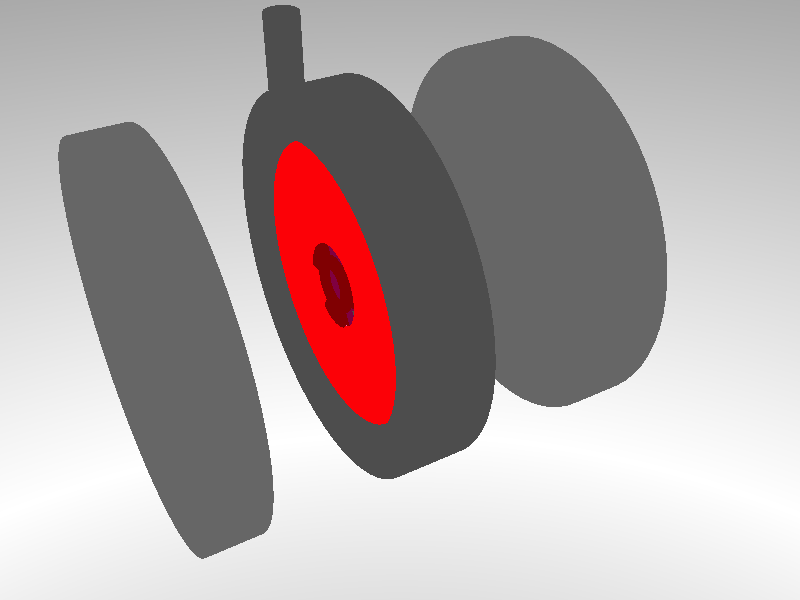     // Persistence of Vision Ray Tracer Scene Description File
    // for FreeCAD (http://www.freecadweb.org)

    #version 3.6;

    #include "colors.inc"
    #include "metals.inc"
    #include "rad_def.inc"

    global_settings {
        radiosity {
            Rad_Settings(Radiosity_Normal,off,off)
        }
    }

    #default {finish{ambient 0}}

    sky_sphere {
        pigment {
            gradient y
            color_map {
                [0.0  color LightGray]
                [0.3  color White]
                [0.7  color LightGray]
            }
        }
    }

    // Standard finish
    #declare StdFinish = finish { crand 0.01 diffuse 0.8 };

// declares position and view direction

// Generated by FreeCAD (http://www.freecadweb.org/)
#declare cam_location =  <154.697,121.428,-76.0398>;
#declare cam_look_at  = <8.33107,-2.83297,6.86108>;
#declare cam_sky      = <-0.517004,0.804338,0.292828>;
#declare cam_angle    = 45; 
camera {
  location  cam_location
  look_at   cam_look_at
  sky       cam_sky
  angle     cam_angle 
  right x*4000/3000
}
// Written by FreeCAD http://www.freecadweb.org/
// face number1 +++++++++++++++++++++++++++++++++++++++++++++++++++++++++++++++++++++
#declare Pov_Body0011 = mesh2{
  vertex_vectors {
    228,
    <43,8.19453e-13,8>,
    <42.8053,4.08741,8>,
    <42.2229,8.1378,8>,
    <41.2582,12.1145,8>,
    <39.9198,15.9815,8>,
    <38.2199,19.7037,8>,
    <36.1739,23.2476,8>,
    <33.8003,26.5808,8>,
    <31.1206,29.6734,8>,
    <28.159,32.4972,8>,
    <24.9424,35.0268,8>,
    <21.5,37.2391,8>,
    <17.8628,39.1142,8>,
    <14.0639,40.635,8>,
    <10.1376,41.7879,8>,
    <6.11954,42.5623,8>,
    <2.04602,42.9513,8>,
    <-2.04602,42.9513,8>,
    <-6.11954,42.5623,8>,
    <-10.1376,41.7879,8>,
    <-14.0639,40.635,8>,
    <-17.8628,39.1142,8>,
    <-21.5,37.2391,8>,
    <-24.9424,35.0268,8>,
    <-28.159,32.4972,8>,
    <-31.1206,29.6734,8>,
    <-33.8003,26.5808,8>,
    <-36.1739,23.2476,8>,
    <-38.2199,19.7037,8>,
    <-39.9198,15.9815,8>,
    <-41.2582,12.1145,8>,
    <-42.2229,8.1378,8>,
    <-42.8053,4.08741,8>,
    <-43,7.47846e-13,8>,
    <-42.8053,-4.08741,8>,
    <-42.2229,-8.1378,8>,
    <-41.2582,-12.1145,8>,
    <-39.9198,-15.9815,8>,
    <-38.2199,-19.7037,8>,
    <-36.1739,-23.2476,8>,
    <-33.8003,-26.5808,8>,
    <-31.1206,-29.6734,8>,
    <-28.159,-32.4972,8>,
    <-24.9424,-35.0268,8>,
    <-21.5,-37.2391,8>,
    <-17.8628,-39.1142,8>,
    <-14.0639,-40.635,8>,
    <-10.1376,-41.7879,8>,
    <-6.11954,-42.5623,8>,
    <-2.04602,-42.9513,8>,
    <2.04602,-42.9513,8>,
    <6.11954,-42.5623,8>,
    <10.1376,-41.7879,8>,
    <14.0639,-40.635,8>,
    <17.8628,-39.1142,8>,
    <21.5,-37.2391,8>,
    <24.9424,-35.0268,8>,
    <28.159,-32.4972,8>,
    <31.1206,-29.6734,8>,
    <33.8003,-26.5808,8>,
    <36.1739,-23.2476,8>,
    <38.2199,-19.7037,8>,
    <39.9198,-15.9815,8>,
    <41.2582,-12.1145,8>,
    <42.2229,-8.1378,8>,
    <42.8053,-4.08741,8>,
    <33,8.19453e-13,8>,
    <32.8066,3.56793,8>,
    <32.2285,7.09402,8>,
    <31.2726,10.537,8>,
    <29.95,13.8563,8>,
    <28.2763,17.0133,8>,
    <26.2711,19.9707,8>,
    <23.9579,22.6941,8>,
    <21.3637,25.1513,8>,
    <18.5192,27.3137,8>,
    <15.4575,29.1559,8>,
    <12.2146,30.6562,8>,
    <8.82843,31.7971,8>,
    <5.33881,32.5653,8>,
    <1.78658,32.9516,8>,
    <-1.78658,32.9516,8>,
    <-5.33881,32.5653,8>,
    <-8.82843,31.7971,8>,
    <-12.2146,30.6562,8>,
    <-15.4575,29.1559,8>,
    <-18.5192,27.3137,8>,
    <-21.3637,25.1513,8>,
    <-23.9579,22.6941,8>,
    <-26.2711,19.9707,8>,
    <-28.2763,17.0133,8>,
    <-29.95,13.8563,8>,
    <-31.2726,10.537,8>,
    <-32.2285,7.09402,8>,
    <-32.8066,3.56793,8>,
    <-33,5.16075e-13,8>,
    <-32.8066,-3.56793,8>,
    <-32.2285,-7.09402,8>,
    <-31.2726,-10.537,8>,
    <-29.95,-13.8563,8>,
    <-28.2763,-17.0133,8>,
    <-26.2711,-19.9707,8>,
    <-23.9579,-22.6941,8>,
    <-21.3637,-25.1513,8>,
    <-18.5192,-27.3137,8>,
    <-15.4575,-29.1559,8>,
    <-12.2146,-30.6562,8>,
    <-8.82843,-31.7971,8>,
    <-5.33881,-32.5653,8>,
    <-1.78658,-32.9516,8>,
    <1.78658,-32.9516,8>,
    <5.33881,-32.5653,8>,
    <8.82843,-31.7971,8>,
    <12.2146,-30.6562,8>,
    <15.4575,-29.1559,8>,
    <18.5192,-27.3137,8>,
    <21.3637,-25.1513,8>,
    <23.9579,-22.6941,8>,
    <26.2711,-19.9707,8>,
    <28.2763,-17.0133,8>,
    <29.95,-13.8563,8>,
    <31.2726,-10.537,8>,
    <32.2285,-7.09402,8>,
    <32.8066,-3.56793,8>,
    <7.21645e-16,-40.75,8>,
    <0.658118,-40.6701,8>,
    <1.27799,-40.435,8>,
    <1.82359,-40.0584,8>,
    <2.26321,-39.5622,8>,
    <2.57129,-38.9752,8>,
    <2.72995,-38.3315,8>,
    <2.72995,-37.6685,8>,
    <2.57129,-37.0248,8>,
    <2.26321,-36.4378,8>,
    <1.82359,-35.9416,8>,
    <1.27799,-35.565,8>,
    <0.658118,-35.3299,8>,
    <3.83398e-15,-35.25,8>,
    <-0.658118,-35.3299,8>,
    <-1.27799,-35.565,8>,
    <-1.82359,-35.9416,8>,
    <-2.26321,-36.4378,8>,
    <-2.57129,-37.0248,8>,
    <-2.72995,-37.6685,8>,
    <-2.72995,-38.3315,8>,
    <-2.57129,-38.9752,8>,
    <-2.26321,-39.5622,8>,
    <-1.82359,-40.0584,8>,
    <-1.27799,-40.435,8>,
    <-0.658118,-40.6701,8>,
    <40.75,8.32871e-13,8>,
    <40.6701,0.658118,8>,
    <40.435,1.27799,8>,
    <40.0584,1.82359,8>,
    <39.5622,2.26321,8>,
    <38.9752,2.57129,8>,
    <38.3315,2.72995,8>,
    <37.6685,2.72995,8>,
    <37.0248,2.57129,8>,
    <36.4378,2.26321,8>,
    <35.9416,1.82359,8>,
    <35.565,1.27799,8>,
    <35.3299,0.658118,8>,
    <35.25,8.34762e-13,8>,
    <35.3299,-0.658118,8>,
    <35.565,-1.27799,8>,
    <35.9416,-1.82359,8>,
    <36.4378,-2.26321,8>,
    <37.0248,-2.57129,8>,
    <37.6685,-2.72995,8>,
    <38.3315,-2.72995,8>,
    <38.9752,-2.57129,8>,
    <39.5622,-2.26321,8>,
    <40.0584,-1.82359,8>,
    <40.435,-1.27799,8>,
    <40.6701,-0.658118,8>,
    <-40.75,8.18322e-13,8>,
    <-40.6701,-0.658118,8>,
    <-40.435,-1.27799,8>,
    <-40.0584,-1.82359,8>,
    <-39.5622,-2.26321,8>,
    <-38.9752,-2.57129,8>,
    <-38.3315,-2.72995,8>,
    <-37.6685,-2.72995,8>,
    <-37.0248,-2.57129,8>,
    <-36.4378,-2.26321,8>,
    <-35.9416,-1.82359,8>,
    <-35.565,-1.27799,8>,
    <-35.3299,-0.658118,8>,
    <-35.25,8.15757e-13,8>,
    <-35.3299,0.658118,8>,
    <-35.565,1.27799,8>,
    <-35.9416,1.82359,8>,
    <-36.4378,2.26321,8>,
    <-37.0248,2.57129,8>,
    <-37.6685,2.72995,8>,
    <-38.3315,2.72995,8>,
    <-38.9752,2.57129,8>,
    <-39.5622,2.26321,8>,
    <-40.0584,1.82359,8>,
    <-40.435,1.27799,8>,
    <-40.6701,0.658118,8>,
    <-5.2458e-15,40.75,8>,
    <-0.658118,40.6701,8>,
    <-1.27799,40.435,8>,
    <-1.82359,40.0584,8>,
    <-2.26321,39.5622,8>,
    <-2.57129,38.9752,8>,
    <-2.72995,38.3315,8>,
    <-2.72995,37.6685,8>,
    <-2.57129,37.0248,8>,
    <-2.26321,36.4378,8>,
    <-1.82359,35.9416,8>,
    <-1.27799,35.565,8>,
    <-0.658118,35.3299,8>,
    <-7.74752e-15,35.25,8>,
    <0.658118,35.3299,8>,
    <1.27799,35.565,8>,
    <1.82359,35.9416,8>,
    <2.26321,36.4378,8>,
    <2.57129,37.0248,8>,
    <2.72995,37.6685,8>,
    <2.72995,38.3315,8>,
    <2.57129,38.9752,8>,
    <2.26321,39.5622,8>,
    <1.82359,40.0584,8>,
    <1.27799,40.435,8>,
    <0.658118,40.6701,8>,
  }
  normal_vectors {
    228,
    <-0,1.02837e-13,1>,
    <-0,1.02837e-13,1>,
    <-0,1.02837e-13,1>,
    <-0,1.02837e-13,1>,
    <-0,1.02837e-13,1>,
    <-0,1.02837e-13,1>,
    <-0,1.02837e-13,1>,
    <-0,1.02837e-13,1>,
    <-0,1.02837e-13,1>,
    <-0,1.02837e-13,1>,
    <-0,1.02837e-13,1>,
    <-0,1.02837e-13,1>,
    <-0,1.02837e-13,1>,
    <-0,1.02837e-13,1>,
    <-0,1.02837e-13,1>,
    <-0,1.02837e-13,1>,
    <-0,1.02837e-13,1>,
    <-0,1.02837e-13,1>,
    <-0,1.02837e-13,1>,
    <-0,1.02837e-13,1>,
    <-0,1.02837e-13,1>,
    <-0,1.02837e-13,1>,
    <-0,1.02837e-13,1>,
    <-0,1.02837e-13,1>,
    <-0,1.02837e-13,1>,
    <-0,1.02837e-13,1>,
    <-0,1.02837e-13,1>,
    <-0,1.02837e-13,1>,
    <-0,1.02837e-13,1>,
    <-0,1.02837e-13,1>,
    <-0,1.02837e-13,1>,
    <-0,1.02837e-13,1>,
    <-0,1.02837e-13,1>,
    <-0,1.02837e-13,1>,
    <-0,1.02837e-13,1>,
    <-0,1.02837e-13,1>,
    <-0,1.02837e-13,1>,
    <-0,1.02837e-13,1>,
    <-0,1.02837e-13,1>,
    <-0,1.02837e-13,1>,
    <-0,1.02837e-13,1>,
    <-0,1.02837e-13,1>,
    <-0,1.02837e-13,1>,
    <-0,1.02837e-13,1>,
    <-0,1.02837e-13,1>,
    <-0,1.02837e-13,1>,
    <-0,1.02837e-13,1>,
    <-0,1.02837e-13,1>,
    <-0,1.02837e-13,1>,
    <-0,1.02837e-13,1>,
    <-0,1.02837e-13,1>,
    <-0,1.02837e-13,1>,
    <-0,1.02837e-13,1>,
    <-0,1.02837e-13,1>,
    <-0,1.02837e-13,1>,
    <-0,1.02837e-13,1>,
    <-0,1.02837e-13,1>,
    <-0,1.02837e-13,1>,
    <-0,1.02837e-13,1>,
    <-0,1.02837e-13,1>,
    <-0,1.02837e-13,1>,
    <-0,1.02837e-13,1>,
    <-0,1.02837e-13,1>,
    <-0,1.02837e-13,1>,
    <-0,1.02837e-13,1>,
    <-0,1.02837e-13,1>,
    <-0,1.02837e-13,1>,
    <-0,1.02837e-13,1>,
    <-0,1.02837e-13,1>,
    <-0,1.02837e-13,1>,
    <-0,1.02837e-13,1>,
    <-0,1.02837e-13,1>,
    <-0,1.02837e-13,1>,
    <-0,1.02837e-13,1>,
    <-0,1.02837e-13,1>,
    <-0,1.02837e-13,1>,
    <-0,1.02837e-13,1>,
    <-0,1.02837e-13,1>,
    <-0,1.02837e-13,1>,
    <-0,1.02837e-13,1>,
    <-0,1.02837e-13,1>,
    <-0,1.02837e-13,1>,
    <-0,1.02837e-13,1>,
    <-0,1.02837e-13,1>,
    <-0,1.02837e-13,1>,
    <-0,1.02837e-13,1>,
    <-0,1.02837e-13,1>,
    <-0,1.02837e-13,1>,
    <-0,1.02837e-13,1>,
    <-0,1.02837e-13,1>,
    <-0,1.02837e-13,1>,
    <-0,1.02837e-13,1>,
    <-0,1.02837e-13,1>,
    <-0,1.02837e-13,1>,
    <-0,1.02837e-13,1>,
    <-0,1.02837e-13,1>,
    <-0,1.02837e-13,1>,
    <-0,1.02837e-13,1>,
    <-0,1.02837e-13,1>,
    <-0,1.02837e-13,1>,
    <-0,1.02837e-13,1>,
    <-0,1.02837e-13,1>,
    <-0,1.02837e-13,1>,
    <-0,1.02837e-13,1>,
    <-0,1.02837e-13,1>,
    <-0,1.02837e-13,1>,
    <-0,1.02837e-13,1>,
    <-0,1.02837e-13,1>,
    <-0,1.02837e-13,1>,
    <-0,1.02837e-13,1>,
    <-0,1.02837e-13,1>,
    <-0,1.02837e-13,1>,
    <-0,1.02837e-13,1>,
    <-0,1.02837e-13,1>,
    <-0,1.02837e-13,1>,
    <-0,1.02837e-13,1>,
    <-0,1.02837e-13,1>,
    <-0,1.02837e-13,1>,
    <-0,1.02837e-13,1>,
    <-0,1.02837e-13,1>,
    <-0,1.02837e-13,1>,
    <-0,1.02837e-13,1>,
    <-0,1.02837e-13,1>,
    <-0,1.02837e-13,1>,
    <-0,1.02837e-13,1>,
    <-0,1.02837e-13,1>,
    <-0,1.02837e-13,1>,
    <-0,1.02837e-13,1>,
    <-0,1.02837e-13,1>,
    <-0,1.02837e-13,1>,
    <-0,1.02837e-13,1>,
    <-0,1.02837e-13,1>,
    <-0,1.02837e-13,1>,
    <-0,1.02837e-13,1>,
    <-0,1.02837e-13,1>,
    <-0,1.02837e-13,1>,
    <-0,1.02837e-13,1>,
    <-0,1.02837e-13,1>,
    <-0,1.02837e-13,1>,
    <-0,1.02837e-13,1>,
    <-0,1.02837e-13,1>,
    <-0,1.02837e-13,1>,
    <-0,1.02837e-13,1>,
    <-0,1.02837e-13,1>,
    <-0,1.02837e-13,1>,
    <-0,1.02837e-13,1>,
    <-0,1.02837e-13,1>,
    <-0,1.02837e-13,1>,
    <-0,1.02837e-13,1>,
    <-0,1.02837e-13,1>,
    <-0,1.02837e-13,1>,
    <-0,1.02837e-13,1>,
    <-0,1.02837e-13,1>,
    <-0,1.02837e-13,1>,
    <-0,1.02837e-13,1>,
    <-0,1.02837e-13,1>,
    <-0,1.02837e-13,1>,
    <-0,1.02837e-13,1>,
    <-0,1.02837e-13,1>,
    <-0,1.02837e-13,1>,
    <-0,1.02837e-13,1>,
    <-0,1.02837e-13,1>,
    <-0,1.02837e-13,1>,
    <-0,1.02837e-13,1>,
    <-0,1.02837e-13,1>,
    <-0,1.02837e-13,1>,
    <-0,1.02837e-13,1>,
    <-0,1.02837e-13,1>,
    <-0,1.02837e-13,1>,
    <-0,1.02837e-13,1>,
    <-0,1.02837e-13,1>,
    <-0,1.02837e-13,1>,
    <-0,1.02837e-13,1>,
    <-0,1.02837e-13,1>,
    <-0,1.02837e-13,1>,
    <-0,1.02837e-13,1>,
    <-0,1.02837e-13,1>,
    <-0,1.02837e-13,1>,
    <-0,1.02837e-13,1>,
    <-0,1.02837e-13,1>,
    <-0,1.02837e-13,1>,
    <-0,1.02837e-13,1>,
    <-0,1.02837e-13,1>,
    <-0,1.02837e-13,1>,
    <-0,1.02837e-13,1>,
    <-0,1.02837e-13,1>,
    <-0,1.02837e-13,1>,
    <-0,1.02837e-13,1>,
    <-0,1.02837e-13,1>,
    <-0,1.02837e-13,1>,
    <-0,1.02837e-13,1>,
    <-0,1.02837e-13,1>,
    <-0,1.02837e-13,1>,
    <-0,1.02837e-13,1>,
    <-0,1.02837e-13,1>,
    <-0,1.02837e-13,1>,
    <-0,1.02837e-13,1>,
    <-0,1.02837e-13,1>,
    <-0,1.02837e-13,1>,
    <-0,1.02837e-13,1>,
    <-0,1.02837e-13,1>,
    <-0,1.02837e-13,1>,
    <-0,1.02837e-13,1>,
    <-0,1.02837e-13,1>,
    <-0,1.02837e-13,1>,
    <-0,1.02837e-13,1>,
    <-0,1.02837e-13,1>,
    <-0,1.02837e-13,1>,
    <-0,1.02837e-13,1>,
    <-0,1.02837e-13,1>,
    <-0,1.02837e-13,1>,
    <-0,1.02837e-13,1>,
    <-0,1.02837e-13,1>,
    <-0,1.02837e-13,1>,
    <-0,1.02837e-13,1>,
    <-0,1.02837e-13,1>,
    <-0,1.02837e-13,1>,
    <-0,1.02837e-13,1>,
    <-0,1.02837e-13,1>,
    <-0,1.02837e-13,1>,
    <-0,1.02837e-13,1>,
    <-0,1.02837e-13,1>,
    <-0,1.02837e-13,1>,
    <-0,1.02837e-13,1>,
    <-0,1.02837e-13,1>,
    <-0,1.02837e-13,1>,
    <-0,1.02837e-13,1>,
    <-0,1.02837e-13,1>,
  }
  face_indices {
    236,
    <108,47,143>,
    <162,66,163>,
    <110,109,137>,
    <109,138,137>,
    <2,157,156>,
    <143,47,144>,
    <163,66,164>,
    <110,137,136>,
    <2,156,155>,
    <144,47,48>,
    <145,144,48>,
    <66,123,165>,
    <164,66,165>,
    <110,136,135>,
    <145,48,146>,
    <165,123,166>,
    <24,25,88>,
    <25,26,88>,
    <110,135,134>,
    <110,134,111>,
    <23,24,87>,
    <24,88,87>,
    <26,27,89>,
    <88,26,89>,
    <166,123,167>,
    <22,23,86>,
    <23,87,86>,
    <27,28,90>,
    <111,134,133>,
    <154,153,1>,
    <155,154,1>,
    <89,27,90>,
    <2,155,1>,
    <21,22,85>,
    <22,86,85>,
    <1,153,152>,
    <28,29,91>,
    <90,28,91>,
    <123,122,168>,
    <167,123,168>,
    <20,21,84>,
    <111,133,132>,
    <21,85,84>,
    <168,122,169>,
    <17,18,206>,
    <205,17,206>,
    <32,199,198>,
    <29,30,92>,
    <111,132,131>,
    <91,29,92>,
    <17,205,204>,
    <32,33,200>,
    <199,32,200>,
    <147,146,49>,
    <148,147,49>,
    <149,148,49>,
    <124,149,49>,
    <146,48,49>,
    <206,18,207>,
    <31,32,197>,
    <32,198,197>,
    <200,33,201>,
    <17,204,203>,
    <18,19,208>,
    <207,18,208>,
    <31,197,196>,
    <17,203,202>,
    <16,17,202>,
    <201,33,176>,
    <19,20,83>,
    <20,84,83>,
    <208,19,209>,
    <31,196,195>,
    <176,33,177>,
    <16,202,227>,
    <151,150,0>,
    <152,151,0>,
    <1,152,0>,
    <31,195,93>,
    <175,174,0>,
    <30,31,93>,
    <150,175,0>,
    <92,30,93>,
    <195,194,93>,
    <177,33,178>,
    <124,49,50>,
    <16,227,226>,
    <125,124,50>,
    <126,125,50>,
    <127,126,50>,
    <128,127,50>,
    <178,33,34>,
    <178,34,179>,
    <16,226,225>,
    <19,83,82>,
    <210,209,82>,
    <211,210,82>,
    <209,19,82>,
    <0,174,65>,
    <211,82,212>,
    <172,171,65>,
    <173,172,65>,
    <174,173,65>,
    <179,34,180>,
    <129,128,51>,
    <130,129,51>,
    <128,50,51>,
    <16,225,224>,
    <65,171,64>,
    <170,169,64>,
    <171,170,64>,
    <169,122,64>,
    <111,131,52>,
    <112,111,52>,
    <16,224,15>,
    <180,34,181>,
    <131,130,52>,
    <130,51,52>,
    <15,224,223>,
    <122,121,63>,
    <64,122,63>,
    <93,194,94>,
    <113,112,53>,
    <192,191,94>,
    <193,192,94>,
    <194,193,94>,
    <112,52,53>,
    <63,121,62>,
    <121,120,62>,
    <114,113,54>,
    <113,53,54>,
    <15,223,222>,
    <120,119,61>,
    <62,120,61>,
    <115,114,55>,
    <114,54,55>,
    <119,118,60>,
    <61,119,60>,
    <116,115,56>,
    <115,55,56>,
    <118,117,59>,
    <60,118,59>,
    <117,116,57>,
    <116,56,57>,
    <213,212,81>,
    <59,117,58>,
    <214,213,81>,
    <117,57,58>,
    <215,214,81>,
    <212,82,81>,
    <181,34,35>,
    <182,181,35>,
    <183,182,35>,
    <94,191,95>,
    <188,187,95>,
    <189,188,95>,
    <190,189,95>,
    <191,190,95>,
    <222,221,14>,
    <15,222,14>,
    <216,215,80>,
    <217,216,80>,
    <218,217,80>,
    <215,81,80>,
    <95,187,96>,
    <185,184,96>,
    <186,185,96>,
    <187,186,96>,
    <14,221,79>,
    <219,218,79>,
    <220,219,79>,
    <221,220,79>,
    <218,80,79>,
    <35,36,97>,
    <96,184,97>,
    <183,35,97>,
    <184,183,97>,
    <14,79,78>,
    <13,14,78>,
    <97,36,98>,
    <36,37,98>,
    <12,13,77>,
    <13,78,77>,
    <98,37,99>,
    <37,38,99>,
    <11,12,76>,
    <12,77,76>,
    <38,39,100>,
    <99,38,100>,
    <10,11,75>,
    <11,76,75>,
    <100,39,101>,
    <39,40,101>,
    <9,10,74>,
    <10,75,74>,
    <40,41,102>,
    <101,40,102>,
    <9,74,73>,
    <9,73,8>,
    <103,102,42>,
    <102,41,42>,
    <8,73,7>,
    <73,72,7>,
    <104,103,43>,
    <103,42,43>,
    <7,72,6>,
    <72,71,6>,
    <105,104,44>,
    <104,43,44>,
    <71,70,5>,
    <6,71,5>,
    <106,105,45>,
    <105,44,45>,
    <70,69,4>,
    <5,70,4>,
    <107,106,46>,
    <106,45,46>,
    <69,68,3>,
    <4,69,3>,
    <108,107,47>,
    <107,46,47>,
    <3,68,2>,
    <109,108,140>,
    <67,160,159>,
    <140,108,141>,
    <160,67,161>,
    <67,66,161>,
    <109,140,139>,
    <67,159,158>,
    <68,67,158>,
    <141,108,142>,
    <161,66,162>,
    <109,139,138>,
    <2,68,157>,
    <68,158,157>,
    <142,108,143>,
  }
} // end of Face1

// face number2 +++++++++++++++++++++++++++++++++++++++++++++++++++++++++++++++++++++
#declare Pov_Body0012 = mesh2{
  vertex_vectors {
    169,
    <43,8.19453e-13,8>,
    <43,8.19453e-13,8>,
    <42.8053,4.08741,8>,
    <42.2229,8.1378,8>,
    <41.2582,12.1145,8>,
    <39.9198,15.9815,8>,
    <38.2199,19.7037,8>,
    <36.1739,23.2476,8>,
    <33.8003,26.5808,8>,
    <31.1206,29.6734,8>,
    <28.159,32.4972,8>,
    <24.9424,35.0268,8>,
    <21.5,37.2391,8>,
    <17.8628,39.1142,8>,
    <14.0639,40.635,8>,
    <10.1376,41.7879,8>,
    <6.11954,42.5623,8>,
    <2.04602,42.9513,8>,
    <-2.04602,42.9513,8>,
    <-6.11954,42.5623,8>,
    <-10.1376,41.7879,8>,
    <-14.0639,40.635,8>,
    <-17.8628,39.1142,8>,
    <-21.5,37.2391,8>,
    <-24.9424,35.0268,8>,
    <-28.159,32.4972,8>,
    <-31.1206,29.6734,8>,
    <-33.8003,26.5808,8>,
    <-36.1739,23.2476,8>,
    <-38.2199,19.7037,8>,
    <-39.9198,15.9815,8>,
    <-41.2582,12.1145,8>,
    <-42.2229,8.1378,8>,
    <-42.8053,4.08741,8>,
    <-43,7.47846e-13,8>,
    <-42.8053,-4.08741,8>,
    <-42.2229,-8.1378,8>,
    <-41.2582,-12.1145,8>,
    <-39.9198,-15.9815,8>,
    <-38.2199,-19.7037,8>,
    <-36.1739,-23.2476,8>,
    <-33.8003,-26.5808,8>,
    <-31.1206,-29.6734,8>,
    <-28.159,-32.4972,8>,
    <-24.9424,-35.0268,8>,
    <-21.5,-37.2391,8>,
    <-17.8628,-39.1142,8>,
    <-14.0639,-40.635,8>,
    <-10.1376,-41.7879,8>,
    <-6.11954,-42.5623,8>,
    <-2.04602,-42.9513,8>,
    <2.04602,-42.9513,8>,
    <6.11954,-42.5623,8>,
    <10.1376,-41.7879,8>,
    <14.0639,-40.635,8>,
    <17.8628,-39.1142,8>,
    <21.5,-37.2391,8>,
    <24.9424,-35.0268,8>,
    <28.159,-32.4972,8>,
    <31.1206,-29.6734,8>,
    <33.8003,-26.5808,8>,
    <36.1739,-23.2476,8>,
    <38.2199,-19.7037,8>,
    <39.9198,-15.9815,8>,
    <41.2582,-12.1145,8>,
    <42.2229,-8.1378,8>,
    <42.8053,-4.08741,8>,
    <43,-8.19453e-13,-8>,
    <43,-8.19453e-13,-8>,
    <42.8053,4.08741,-8>,
    <42.2229,8.1378,-8>,
    <41.2582,12.1145,-8>,
    <39.9198,15.9815,-8>,
    <38.2199,19.7037,-8>,
    <36.1739,23.2476,-8>,
    <33.8003,26.5808,-8>,
    <31.1206,29.6734,-8>,
    <28.159,32.4972,-8>,
    <24.9424,35.0268,-8>,
    <21.5,37.2391,-8>,
    <17.8628,39.1142,-8>,
    <14.0639,40.635,-8>,
    <10.1376,41.7879,-8>,
    <6.11954,42.5623,-8>,
    <2.04602,42.9513,-8>,
    <-2.04602,42.9513,-8>,
    <-6.11954,42.5623,-8>,
    <-10.1376,41.7879,-8>,
    <-14.0639,40.635,-8>,
    <-17.8628,39.1142,-8>,
    <-21.5,37.2391,-8>,
    <-24.9424,35.0268,-8>,
    <-28.159,32.4972,-8>,
    <-31.1206,29.6734,-8>,
    <-33.8003,26.5808,-8>,
    <-36.1739,23.2476,-8>,
    <-38.2199,19.7037,-8>,
    <-39.9198,15.9815,-8>,
    <-41.2582,12.1145,-8>,
    <-42.2229,8.1378,-8>,
    <-42.8053,4.08741,-8>,
    <-43,-8.89955e-13,-8>,
    <-42.8053,-4.08741,-8>,
    <-42.2229,-8.1378,-8>,
    <-41.2582,-12.1145,-8>,
    <-39.9198,-15.9815,-8>,
    <-38.2199,-19.7037,-8>,
    <-36.1739,-23.2476,-8>,
    <-33.8003,-26.5808,-8>,
    <-31.1206,-29.6734,-8>,
    <-28.159,-32.4972,-8>,
    <-24.9424,-35.0268,-8>,
    <-21.5,-37.2391,-8>,
    <-17.8628,-39.1142,-8>,
    <-14.0639,-40.635,-8>,
    <-10.1376,-41.7879,-8>,
    <-6.11954,-42.5623,-8>,
    <-2.04602,-42.9513,-8>,
    <2.04602,-42.9513,-8>,
    <6.11954,-42.5623,-8>,
    <10.1376,-41.7879,-8>,
    <14.0639,-40.635,-8>,
    <17.8628,-39.1142,-8>,
    <21.5,-37.2391,-8>,
    <24.9424,-35.0268,-8>,
    <28.159,-32.4972,-8>,
    <31.1206,-29.6734,-8>,
    <33.8003,-26.5808,-8>,
    <36.1739,-23.2476,-8>,
    <38.2199,-19.7037,-8>,
    <39.9198,-15.9815,-8>,
    <41.2582,-12.1145,-8>,
    <42.2229,-8.1378,-8>,
    <42.8053,-4.08741,-8>,
    <-26,34.2491,-3.50738e-12>,
    <-26.0675,34.1978,0.731603>,
    <-26.2621,34.0485,1.42422>,
    <-26.4897,33.8718,1.91768>,
    <-26.7645,33.655,2.35193>,
    <-27.2033,33.3014,2.8598>,
    <-27.7796,32.8222,3.32711>,
    <-28.4273,32.2628,3.67787>,
    <-29.0896,31.667,3.89501>,
    <-29.9688,30.8362,3.99988>,
    <-30.9294,29.8726,3.89052>,
    <-31.7506,28.9983,3.59659>,
    <-32.4425,28.2221,3.16769>,
    <-33.0341,27.5273,2.60661>,
    <-33.4445,27.0271,2.03361>,
    <-33.7356,26.6629,1.43025>,
    <-33.9172,26.4315,0.809741>,
    <-33.9763,26.3555,0.434766>,
    <-33.9998,26.3252,-0.0403783>,
    <-33.9671,26.3673,-0.511696>,
    <-33.8831,26.4752,-0.959884>,
    <-33.7566,26.6363,-1.37398>,
    <-33.534,26.916,-1.87373>,
    <-33.2225,27.2996,-2.36972>,
    <-32.7236,27.8956,-2.92946>,
    <-32.0616,28.654,-3.42779>,
    <-31.2801,29.5051,-3.78963>,
    <-30.3382,30.4728,-3.98568>,
    <-29.3264,31.4478,-3.94287>,
    <-28.3595,32.3224,-3.64812>,
    <-27.5022,33.0549,-3.12426>,
    <-27.0063,33.4613,-2.65287>,
    <-26.548,33.8261,-2.02075>,
    <-26.213,34.0863,-1.28798>,
    <-26.0546,34.2076,-0.658498>,
  }
  normal_vectors {
    169,
    <1,-0,-0>,
    <1,-0,-0>,
    <0.995472,0.095056,-9.73057e-15>,
    <0.981929,0.189251,-1.9373e-14>,
    <0.959493,0.281733,-2.884e-14>,
    <0.928368,0.371662,-3.80458e-14>,
    <0.888835,0.458227,-4.69071e-14>,
    <0.841254,0.540641,-5.53436e-14>,
    <0.786053,0.618159,-6.32789e-14>,
    <0.723734,0.690079,-7.06411e-14>,
    <0.654861,0.75575,-7.73636e-14>,
    <0.580057,0.814576,-8.33854e-14>,
    <0.5,0.866025,-8.86521e-14>,
    <0.415415,0.909632,-9.3116e-14>,
    <0.327068,0.945001,-9.67366e-14>,
    <0.235759,0.971812,-9.94811e-14>,
    <0.142315,0.989821,-1.01325e-13>,
    <0.0475819,0.998867,-1.02251e-13>,
    <-0.0475819,0.998867,-1.02251e-13>,
    <-0.142315,0.989821,-1.01325e-13>,
    <-0.235759,0.971812,-9.94811e-14>,
    <-0.327068,0.945001,-9.67366e-14>,
    <-0.415415,0.909632,-9.3116e-14>,
    <-0.5,0.866025,-8.86521e-14>,
    <-0.580057,0.814576,-8.33854e-14>,
    <-0.654861,0.75575,-7.73636e-14>,
    <-0.723734,0.690079,-7.06411e-14>,
    <-0.786053,0.618159,-6.32789e-14>,
    <-0.841254,0.540641,-5.53436e-14>,
    <-0.888835,0.458227,-4.69071e-14>,
    <-0.928368,0.371662,-3.80458e-14>,
    <-0.959493,0.281733,-2.884e-14>,
    <-0.981929,0.189251,-1.9373e-14>,
    <-0.995472,0.095056,-9.73057e-15>,
    <-1,-1.65389e-15,1.69303e-28>,
    <-0.995472,-0.095056,9.73057e-15>,
    <-0.981929,-0.189251,1.9373e-14>,
    <-0.959493,-0.281733,2.884e-14>,
    <-0.928368,-0.371662,3.80458e-14>,
    <-0.888835,-0.458227,4.69071e-14>,
    <-0.841254,-0.540641,5.53436e-14>,
    <-0.786053,-0.618159,6.32789e-14>,
    <-0.723734,-0.690079,7.06411e-14>,
    <-0.654861,-0.75575,7.73636e-14>,
    <-0.580057,-0.814576,8.33854e-14>,
    <-0.5,-0.866025,8.86521e-14>,
    <-0.415415,-0.909632,9.3116e-14>,
    <-0.327068,-0.945001,9.67366e-14>,
    <-0.235759,-0.971812,9.94811e-14>,
    <-0.142315,-0.989821,1.01325e-13>,
    <-0.0475819,-0.998867,1.02251e-13>,
    <0.0475819,-0.998867,1.02251e-13>,
    <0.142315,-0.989821,1.01325e-13>,
    <0.235759,-0.971812,9.94811e-14>,
    <0.327068,-0.945001,9.67366e-14>,
    <0.415415,-0.909632,9.3116e-14>,
    <0.5,-0.866025,8.86521e-14>,
    <0.580057,-0.814576,8.33854e-14>,
    <0.654861,-0.75575,7.73636e-14>,
    <0.723734,-0.690079,7.06411e-14>,
    <0.786053,-0.618159,6.32789e-14>,
    <0.841254,-0.540641,5.53436e-14>,
    <0.888835,-0.458227,4.69071e-14>,
    <0.928368,-0.371662,3.80458e-14>,
    <0.959493,-0.281733,2.884e-14>,
    <0.981929,-0.189251,1.9373e-14>,
    <0.995472,-0.095056,9.73057e-15>,
    <1,-0,-0>,
    <1,-0,-0>,
    <0.995472,0.095056,-9.73057e-15>,
    <0.981929,0.189251,-1.9373e-14>,
    <0.959493,0.281733,-2.884e-14>,
    <0.928368,0.371662,-3.80458e-14>,
    <0.888835,0.458227,-4.69071e-14>,
    <0.841254,0.540641,-5.53436e-14>,
    <0.786053,0.618159,-6.32789e-14>,
    <0.723734,0.690079,-7.06411e-14>,
    <0.654861,0.75575,-7.73636e-14>,
    <0.580057,0.814576,-8.33854e-14>,
    <0.5,0.866025,-8.86521e-14>,
    <0.415415,0.909632,-9.3116e-14>,
    <0.327068,0.945001,-9.67366e-14>,
    <0.235759,0.971812,-9.94811e-14>,
    <0.142315,0.989821,-1.01325e-13>,
    <0.0475819,0.998867,-1.02251e-13>,
    <-0.0475819,0.998867,-1.02251e-13>,
    <-0.142315,0.989821,-1.01325e-13>,
    <-0.235759,0.971812,-9.94811e-14>,
    <-0.327068,0.945001,-9.67366e-14>,
    <-0.415415,0.909632,-9.3116e-14>,
    <-0.5,0.866025,-8.86521e-14>,
    <-0.580057,0.814576,-8.33854e-14>,
    <-0.654861,0.75575,-7.73636e-14>,
    <-0.723734,0.690079,-7.06411e-14>,
    <-0.786053,0.618159,-6.32789e-14>,
    <-0.841254,0.540641,-5.53436e-14>,
    <-0.888835,0.458227,-4.69071e-14>,
    <-0.928368,0.371662,-3.80458e-14>,
    <-0.959493,0.281733,-2.884e-14>,
    <-0.981929,0.189251,-1.9373e-14>,
    <-0.995472,0.095056,-9.73057e-15>,
    <-1,-1.65389e-15,1.69303e-28>,
    <-0.995472,-0.095056,9.73057e-15>,
    <-0.981929,-0.189251,1.9373e-14>,
    <-0.959493,-0.281733,2.884e-14>,
    <-0.928368,-0.371662,3.80458e-14>,
    <-0.888835,-0.458227,4.69071e-14>,
    <-0.841254,-0.540641,5.53436e-14>,
    <-0.786053,-0.618159,6.32789e-14>,
    <-0.723734,-0.690079,7.06411e-14>,
    <-0.654861,-0.75575,7.73636e-14>,
    <-0.580057,-0.814576,8.33854e-14>,
    <-0.5,-0.866025,8.86521e-14>,
    <-0.415415,-0.909632,9.3116e-14>,
    <-0.327068,-0.945001,9.67366e-14>,
    <-0.235759,-0.971812,9.94811e-14>,
    <-0.142315,-0.989821,1.01325e-13>,
    <-0.0475819,-0.998867,1.02251e-13>,
    <0.0475819,-0.998867,1.02251e-13>,
    <0.142315,-0.989821,1.01325e-13>,
    <0.235759,-0.971812,9.94811e-14>,
    <0.327068,-0.945001,9.67366e-14>,
    <0.415415,-0.909632,9.3116e-14>,
    <0.5,-0.866025,8.86521e-14>,
    <0.580057,-0.814576,8.33854e-14>,
    <0.654861,-0.75575,7.73636e-14>,
    <0.723734,-0.690079,7.06411e-14>,
    <0.786053,-0.618159,6.32789e-14>,
    <0.841254,-0.540641,5.53436e-14>,
    <0.888835,-0.458227,4.69071e-14>,
    <0.928368,-0.371662,3.80458e-14>,
    <0.959493,-0.281733,2.884e-14>,
    <0.981929,-0.189251,1.9373e-14>,
    <0.995472,-0.095056,9.73057e-15>,
    <-0.604651,0.79649,-8.15341e-14>,
    <-0.60622,0.795297,-8.14119e-14>,
    <-0.610747,0.791825,-8.10565e-14>,
    <-0.616039,0.787716,-8.06358e-14>,
    <-0.62243,0.782675,-8.01198e-14>,
    <-0.632635,0.77445,-7.92779e-14>,
    <-0.646036,0.763307,-7.81372e-14>,
    <-0.661101,0.750297,-7.68054e-14>,
    <-0.676502,0.736441,-7.5387e-14>,
    <-0.696949,0.717121,-7.34093e-14>,
    <-0.719289,0.694711,-7.11152e-14>,
    <-0.738386,0.674379,-6.90339e-14>,
    <-0.754477,0.656327,-6.7186e-14>,
    <-0.768234,0.640169,-6.5532e-14>,
    <-0.777779,0.628538,-6.43414e-14>,
    <-0.784548,0.620068,-6.34743e-14>,
    <-0.788772,0.614686,-6.29234e-14>,
    <-0.790147,0.612918,-6.27424e-14>,
    <-0.790693,0.612213,-6.26702e-14>,
    <-0.789933,0.613193,-6.27705e-14>,
    <-0.78798,0.615701,-6.30273e-14>,
    <-0.785038,0.619448,-6.34108e-14>,
    <-0.77986,0.625953,-6.40768e-14>,
    <-0.772616,0.634874,-6.49899e-14>,
    <-0.761015,0.648734,-6.64087e-14>,
    <-0.745619,0.666373,-6.82143e-14>,
    <-0.727445,0.686166,-7.02405e-14>,
    <-0.70554,0.708671,-7.25442e-14>,
    <-0.682009,0.731344,-7.48652e-14>,
    <-0.659524,0.751684,-7.69474e-14>,
    <-0.639586,0.768719,-7.86912e-14>,
    <-0.628053,0.77817,-7.96587e-14>,
    <-0.617394,0.786654,-8.05271e-14>,
    <-0.609605,0.792705,-8.11466e-14>,
    <-0.60592,0.795525,-8.14353e-14>,
  }
  face_indices {
    169,
    <0,68,2>,
    <68,69,2>,
    <69,70,3>,
    <2,69,3>,
    <70,71,4>,
    <3,70,4>,
    <71,72,5>,
    <4,71,5>,
    <72,73,6>,
    <5,72,6>,
    <73,74,7>,
    <6,73,7>,
    <74,75,8>,
    <7,74,8>,
    <8,75,9>,
    <75,76,9>,
    <9,76,10>,
    <76,77,10>,
    <10,77,11>,
    <77,78,11>,
    <11,78,12>,
    <78,79,12>,
    <12,79,13>,
    <79,80,13>,
    <13,80,14>,
    <80,81,14>,
    <14,81,15>,
    <81,82,15>,
    <15,82,16>,
    <82,83,16>,
    <16,83,17>,
    <83,84,17>,
    <17,84,18>,
    <84,85,18>,
    <18,85,19>,
    <85,86,19>,
    <19,86,20>,
    <86,87,20>,
    <20,87,21>,
    <87,88,21>,
    <21,88,22>,
    <88,89,22>,
    <22,89,23>,
    <89,90,23>,
    <91,167,168>,
    <167,91,166>,
    <23,90,134>,
    <91,168,134>,
    <90,91,134>,
    <166,91,165>,
    <91,92,165>,
    <165,92,164>,
    <134,135,24>,
    <135,136,24>,
    <136,137,24>,
    <23,134,24>,
    <164,92,163>,
    <24,137,138>,
    <24,138,139>,
    <163,92,162>,
    <162,92,93>,
    <162,93,161>,
    <139,140,25>,
    <140,141,25>,
    <141,142,25>,
    <24,139,25>,
    <161,93,160>,
    <25,142,143>,
    <160,93,159>,
    <159,93,94>,
    <159,94,158>,
    <158,94,157>,
    <25,143,26>,
    <143,144,26>,
    <144,145,26>,
    <157,94,156>,
    <26,145,146>,
    <156,94,155>,
    <155,94,154>,
    <154,94,153>,
    <153,94,95>,
    <152,153,95>,
    <26,146,27>,
    <146,147,27>,
    <147,148,27>,
    <148,149,27>,
    <149,150,27>,
    <152,95,28>,
    <150,151,28>,
    <27,150,28>,
    <151,152,28>,
    <28,95,29>,
    <95,96,29>,
    <29,96,30>,
    <96,97,30>,
    <30,97,31>,
    <97,98,31>,
    <31,98,32>,
    <98,99,32>,
    <32,99,33>,
    <99,100,33>,
    <33,100,34>,
    <100,101,34>,
    <101,102,35>,
    <34,101,35>,
    <102,103,36>,
    <35,102,36>,
    <103,104,37>,
    <36,103,37>,
    <104,105,38>,
    <37,104,38>,
    <105,106,39>,
    <38,105,39>,
    <106,107,40>,
    <39,106,40>,
    <107,108,41>,
    <40,107,41>,
    <41,108,42>,
    <108,109,42>,
    <42,109,43>,
    <109,110,43>,
    <43,110,44>,
    <110,111,44>,
    <111,112,45>,
    <44,111,45>,
    <112,113,46>,
    <45,112,46>,
    <113,114,47>,
    <46,113,47>,
    <114,115,48>,
    <47,114,48>,
    <115,116,49>,
    <48,115,49>,
    <116,117,50>,
    <49,116,50>,
    <117,118,51>,
    <50,117,51>,
    <118,119,52>,
    <51,118,52>,
    <119,120,53>,
    <52,119,53>,
    <120,121,54>,
    <53,120,54>,
    <121,122,55>,
    <54,121,55>,
    <122,123,56>,
    <55,122,56>,
    <123,124,57>,
    <56,123,57>,
    <124,125,58>,
    <57,124,58>,
    <125,126,59>,
    <58,125,59>,
    <126,127,60>,
    <59,126,60>,
    <127,128,61>,
    <60,127,61>,
    <128,129,62>,
    <61,128,62>,
    <129,130,63>,
    <62,129,63>,
    <130,131,64>,
    <63,130,64>,
    <131,132,65>,
    <64,131,65>,
    <132,133,66>,
    <65,132,66>,
    <66,133,1>,
    <133,67,1>,
  }
} // end of Face2

// face number3 +++++++++++++++++++++++++++++++++++++++++++++++++++++++++++++++++++++
#declare Pov_Body0013 = mesh2{
  vertex_vectors {
    145,
    <33,-8.19453e-13,-8>,
    <33,8.19453e-13,8>,
    <33,8.19453e-13,8>,
    <32.8066,3.56793,8>,
    <32.2285,7.09402,8>,
    <31.2726,10.537,8>,
    <29.95,13.8563,8>,
    <28.2763,17.0133,8>,
    <26.2711,19.9707,8>,
    <23.9579,22.6941,8>,
    <21.3637,25.1513,8>,
    <18.5192,27.3137,8>,
    <15.4575,29.1559,8>,
    <12.2146,30.6562,8>,
    <8.82843,31.7971,8>,
    <5.33881,32.5653,8>,
    <1.78658,32.9516,8>,
    <-1.78658,32.9516,8>,
    <-5.33881,32.5653,8>,
    <-8.82843,31.7971,8>,
    <-12.2146,30.6562,8>,
    <-15.4575,29.1559,8>,
    <-18.5192,27.3137,8>,
    <-21.3637,25.1513,8>,
    <-23.9579,22.6941,8>,
    <-26.2711,19.9707,8>,
    <-28.2763,17.0133,8>,
    <-29.95,13.8563,8>,
    <-31.2726,10.537,8>,
    <-32.2285,7.09402,8>,
    <-32.8066,3.56793,8>,
    <-33,5.16075e-13,8>,
    <-32.8066,-3.56793,8>,
    <-32.2285,-7.09402,8>,
    <-31.2726,-10.537,8>,
    <-29.95,-13.8563,8>,
    <-28.2763,-17.0133,8>,
    <-26.2711,-19.9707,8>,
    <-23.9579,-22.6941,8>,
    <-21.3637,-25.1513,8>,
    <-18.5192,-27.3137,8>,
    <-15.4575,-29.1559,8>,
    <-12.2146,-30.6562,8>,
    <-8.82843,-31.7971,8>,
    <-5.33881,-32.5653,8>,
    <-1.78658,-32.9516,8>,
    <1.78658,-32.9516,8>,
    <5.33881,-32.5653,8>,
    <8.82843,-31.7971,8>,
    <12.2146,-30.6562,8>,
    <15.4575,-29.1559,8>,
    <18.5192,-27.3137,8>,
    <21.3637,-25.1513,8>,
    <23.9579,-22.6941,8>,
    <26.2711,-19.9707,8>,
    <28.2763,-17.0133,8>,
    <29.95,-13.8563,8>,
    <31.2726,-10.537,8>,
    <32.2285,-7.09402,8>,
    <32.8066,-3.56793,8>,
    <33,-8.19453e-13,-8>,
    <32.8066,3.56793,-8>,
    <32.2285,7.09402,-8>,
    <31.2726,10.537,-8>,
    <29.95,13.8563,-8>,
    <28.2763,17.0133,-8>,
    <26.2711,19.9707,-8>,
    <23.9579,22.6941,-8>,
    <21.3637,25.1513,-8>,
    <18.5192,27.3137,-8>,
    <15.4575,29.1559,-8>,
    <12.2146,30.6562,-8>,
    <8.82843,31.7971,-8>,
    <5.33881,32.5653,-8>,
    <1.78658,32.9516,-8>,
    <-1.78658,32.9516,-8>,
    <-5.33881,32.5653,-8>,
    <-8.82843,31.7971,-8>,
    <-12.2146,30.6562,-8>,
    <-15.4575,29.1559,-8>,
    <-18.5192,27.3137,-8>,
    <-21.3637,25.1513,-8>,
    <-23.9579,22.6941,-8>,
    <-26.2711,19.9707,-8>,
    <-28.2763,17.0133,-8>,
    <-29.95,13.8563,-8>,
    <-31.2726,10.537,-8>,
    <-32.2285,7.09402,-8>,
    <-32.8066,3.56793,-8>,
    <-33,-1.12172e-12,-8>,
    <-32.8066,-3.56793,-8>,
    <-32.2285,-7.09402,-8>,
    <-31.2726,-10.537,-8>,
    <-29.95,-13.8563,-8>,
    <-28.2763,-17.0133,-8>,
    <-26.2711,-19.9707,-8>,
    <-23.9579,-22.6941,-8>,
    <-21.3637,-25.1513,-8>,
    <-18.5192,-27.3137,-8>,
    <-15.4575,-29.1559,-8>,
    <-12.2146,-30.6562,-8>,
    <-8.82843,-31.7971,-8>,
    <-5.33881,-32.5653,-8>,
    <-1.78658,-32.9516,-8>,
    <1.78658,-32.9516,-8>,
    <5.33881,-32.5653,-8>,
    <8.82843,-31.7971,-8>,
    <12.2146,-30.6562,-8>,
    <15.4575,-29.1559,-8>,
    <18.5192,-27.3137,-8>,
    <21.3637,-25.1513,-8>,
    <23.9579,-22.6941,-8>,
    <26.2711,-19.9707,-8>,
    <28.2763,-17.0133,-8>,
    <29.95,-13.8563,-8>,
    <31.2726,-10.537,-8>,
    <32.2285,-7.09402,-8>,
    <32.8066,-3.56793,-8>,
    <-33,0,0>,
    <-32.8372,3.27339,-0.97469>,
    <-32.3386,6.57382,-1.87908>,
    <-31.5716,9.60377,-2.55538>,
    <-30.6023,12.3491,-2.93892>,
    <-29.5828,14.6238,-2.97085>,
    <-28.6548,16.3677,-2.6815>,
    <-27.9612,17.5263,-2.20074>,
    <-27.4993,18.2425,-1.65725>,
    <-27.2756,18.5754,-1.25596>,
    <-27.1078,18.8194,-0.796881>,
    <-27.0424,18.9132,-0.502498>,
    <-27.0025,18.9701,-0.123441>,
    <-27.0115,18.9572,0.262902>,
    <-27.0677,18.877,0.633727>,
    <-27.1628,18.7399,0.974816>,
    <-27.2879,18.5572,1.28241>,
    <-27.4896,18.2571,1.6425>,
    <-27.7499,17.859,1.98418>,
    <-28.1319,17.2509,2.3474>,
    <-28.7426,16.213,2.72379>,
    <-29.4455,14.8984,2.94831>,
    <-30.3248,13.0155,2.98236>,
    <-31.2296,10.6636,2.73644>,
    <-32.0474,7.87158,2.19272>,
    <-32.6664,4.68048,1.3749>,
    <-32.9173,2.33526,0.699675>,
  }
  normal_vectors {
    145,
    <-1,-7.77545e-15,7.95947e-28>,
    <-1,-7.80697e-15,7.99173e-28>,
    <-1,-7.80697e-15,7.99173e-28>,
    <-0.994138,-0.108119,1.10678e-14>,
    <-0.976621,-0.21497,2.20058e-14>,
    <-0.947653,-0.319302,3.26858e-14>,
    <-0.907575,-0.419889,4.29826e-14>,
    <-0.856857,-0.515554,5.27755e-14>,
    <-0.796093,-0.605174,6.19497e-14>,
    <-0.725995,-0.687699,7.03975e-14>,
    <-0.647386,-0.762162,7.802e-14>,
    <-0.561187,-0.827689,8.47278e-14>,
    <-0.468408,-0.883512,9.04422e-14>,
    <-0.370138,-0.928977,9.50962e-14>,
    <-0.267528,-0.96355,9.86354e-14>,
    <-0.161782,-0.986827,1.01018e-13>,
    <-0.0541389,-0.998533,1.02217e-13>,
    <0.0541389,-0.998533,1.02217e-13>,
    <0.161782,-0.986827,1.01018e-13>,
    <0.267528,-0.96355,9.86354e-14>,
    <0.370138,-0.928977,9.50962e-14>,
    <0.468408,-0.883512,9.04422e-14>,
    <0.561187,-0.827689,8.47278e-14>,
    <0.647386,-0.762162,7.802e-14>,
    <0.725995,-0.687699,7.03975e-14>,
    <0.796093,-0.605174,6.19497e-14>,
    <0.856857,-0.515554,5.27755e-14>,
    <0.907575,-0.419889,4.29826e-14>,
    <0.947653,-0.319302,3.26858e-14>,
    <0.976621,-0.21497,2.20058e-14>,
    <0.994138,-0.108119,1.10678e-14>,
    <1,1.2098e-15,-1.23843e-28>,
    <0.994138,0.108119,-1.10678e-14>,
    <0.976621,0.21497,-2.20058e-14>,
    <0.947653,0.319302,-3.26858e-14>,
    <0.907575,0.419889,-4.29826e-14>,
    <0.856857,0.515554,-5.27755e-14>,
    <0.796093,0.605174,-6.19497e-14>,
    <0.725995,0.687699,-7.03975e-14>,
    <0.647386,0.762162,-7.802e-14>,
    <0.561187,0.827689,-8.47278e-14>,
    <0.468408,0.883512,-9.04422e-14>,
    <0.370138,0.928977,-9.50962e-14>,
    <0.267528,0.96355,-9.86354e-14>,
    <0.161782,0.986827,-1.01018e-13>,
    <0.0541389,0.998533,-1.02217e-13>,
    <-0.0541389,0.998533,-1.02217e-13>,
    <-0.161782,0.986827,-1.01018e-13>,
    <-0.267528,0.96355,-9.86354e-14>,
    <-0.370138,0.928977,-9.50962e-14>,
    <-0.468408,0.883512,-9.04422e-14>,
    <-0.561187,0.827689,-8.47278e-14>,
    <-0.647386,0.762162,-7.802e-14>,
    <-0.725995,0.687699,-7.03975e-14>,
    <-0.796093,0.605174,-6.19497e-14>,
    <-0.856857,0.515554,-5.27755e-14>,
    <-0.907575,0.419889,-4.29826e-14>,
    <-0.947653,0.319302,-3.26858e-14>,
    <-0.976621,0.21497,-2.20058e-14>,
    <-0.994138,0.108119,-1.10678e-14>,
    <-1,-7.77545e-15,7.95947e-28>,
    <-0.994138,-0.108119,1.10678e-14>,
    <-0.976621,-0.21497,2.20058e-14>,
    <-0.947653,-0.319302,3.26858e-14>,
    <-0.907575,-0.419889,4.29826e-14>,
    <-0.856857,-0.515554,5.27755e-14>,
    <-0.796093,-0.605174,6.19497e-14>,
    <-0.725995,-0.687699,7.03975e-14>,
    <-0.647386,-0.762162,7.802e-14>,
    <-0.561187,-0.827689,8.47278e-14>,
    <-0.468408,-0.883512,9.04422e-14>,
    <-0.370138,-0.928977,9.50962e-14>,
    <-0.267528,-0.96355,9.86354e-14>,
    <-0.161782,-0.986827,1.01018e-13>,
    <-0.0541389,-0.998533,1.02217e-13>,
    <0.0541389,-0.998533,1.02217e-13>,
    <0.161782,-0.986827,1.01018e-13>,
    <0.267528,-0.96355,9.86354e-14>,
    <0.370138,-0.928977,9.50962e-14>,
    <0.468408,-0.883512,9.04422e-14>,
    <0.561187,-0.827689,8.47278e-14>,
    <0.647386,-0.762162,7.802e-14>,
    <0.725995,-0.687699,7.03975e-14>,
    <0.796093,-0.605174,6.19497e-14>,
    <0.856857,-0.515554,5.27755e-14>,
    <0.907575,-0.419889,4.29826e-14>,
    <0.947653,-0.319302,3.26858e-14>,
    <0.976621,-0.21497,2.20058e-14>,
    <0.994138,-0.108119,1.10678e-14>,
    <1,1.2098e-15,-1.23843e-28>,
    <0.994138,0.108119,-1.10678e-14>,
    <0.976621,0.21497,-2.20058e-14>,
    <0.947653,0.319302,-3.26858e-14>,
    <0.907575,0.419889,-4.29826e-14>,
    <0.856857,0.515554,-5.27755e-14>,
    <0.796093,0.605174,-6.19497e-14>,
    <0.725995,0.687699,-7.03975e-14>,
    <0.647386,0.762162,-7.802e-14>,
    <0.561187,0.827689,-8.47278e-14>,
    <0.468408,0.883512,-9.04422e-14>,
    <0.370138,0.928977,-9.50962e-14>,
    <0.267528,0.96355,-9.86354e-14>,
    <0.161782,0.986827,-1.01018e-13>,
    <0.0541389,0.998533,-1.02217e-13>,
    <-0.0541389,0.998533,-1.02217e-13>,
    <-0.161782,0.986827,-1.01018e-13>,
    <-0.267528,0.96355,-9.86354e-14>,
    <-0.370138,0.928977,-9.50962e-14>,
    <-0.468408,0.883512,-9.04422e-14>,
    <-0.561187,0.827689,-8.47278e-14>,
    <-0.647386,0.762162,-7.802e-14>,
    <-0.725995,0.687699,-7.03975e-14>,
    <-0.796093,0.605174,-6.19497e-14>,
    <-0.856857,0.515554,-5.27755e-14>,
    <-0.907575,0.419889,-4.29826e-14>,
    <-0.947653,0.319302,-3.26858e-14>,
    <-0.976621,0.21497,-2.20058e-14>,
    <-0.994138,0.108119,-1.10678e-14>,
    <1,-8.11607e-15,8.30815e-28>,
    <0.995068,-0.0991937,1.01541e-14>,
    <0.979958,-0.199207,2.03921e-14>,
    <0.956716,-0.291023,2.97911e-14>,
    <0.927342,-0.374215,3.83072e-14>,
    <0.896449,-0.443146,4.53634e-14>,
    <0.868327,-0.495992,5.0773e-14>,
    <0.847309,-0.531101,5.4367e-14>,
    <0.833312,-0.552803,5.65886e-14>,
    <0.826532,-0.56289,5.76211e-14>,
    <0.821448,-0.570284,5.83781e-14>,
    <0.819466,-0.573128,5.86692e-14>,
    <0.818259,-0.57485,5.88455e-14>,
    <0.818532,-0.574462,5.88057e-14>,
    <0.820233,-0.572029,5.85567e-14>,
    <0.823115,-0.567875,5.81314e-14>,
    <0.826906,-0.56234,5.75648e-14>,
    <0.833018,-0.553246,5.6634e-14>,
    <0.840906,-0.541182,5.5399e-14>,
    <0.852483,-0.522756,5.35127e-14>,
    <0.870989,-0.491303,5.0293e-14>,
    <0.892287,-0.451468,4.62152e-14>,
    <0.918935,-0.39441,4.03744e-14>,
    <0.946352,-0.323139,3.30786e-14>,
    <0.971134,-0.238533,2.44178e-14>,
    <0.989891,-0.141833,1.4519e-14>,
    <0.997493,-0.0707655,7.24403e-15>,
  }
  face_indices {
    145,
    <2,3,61>,
    <60,2,61>,
    <3,4,62>,
    <61,3,62>,
    <4,5,63>,
    <5,6,63>,
    <62,4,63>,
    <6,7,64>,
    <63,6,64>,
    <64,7,65>,
    <7,8,66>,
    <65,7,66>,
    <8,9,67>,
    <9,10,67>,
    <66,8,67>,
    <67,10,68>,
    <10,11,69>,
    <11,12,69>,
    <68,10,69>,
    <69,12,70>,
    <12,13,71>,
    <13,14,71>,
    <70,12,71>,
    <71,14,72>,
    <14,15,73>,
    <72,14,73>,
    <73,15,74>,
    <15,16,74>,
    <74,16,75>,
    <16,17,75>,
    <75,17,76>,
    <17,18,76>,
    <76,18,77>,
    <18,19,77>,
    <19,20,78>,
    <77,19,78>,
    <20,21,79>,
    <78,20,79>,
    <21,22,80>,
    <79,21,80>,
    <22,23,81>,
    <80,22,81>,
    <23,24,82>,
    <81,23,82>,
    <25,132,131>,
    <132,25,133>,
    <24,25,130>,
    <82,24,130>,
    <25,131,130>,
    <133,25,134>,
    <25,26,135>,
    <134,25,135>,
    <135,26,136>,
    <136,26,137>,
    <128,127,83>,
    <129,128,83>,
    <130,129,83>,
    <82,130,83>,
    <83,127,126>,
    <137,26,138>,
    <26,27,139>,
    <138,26,139>,
    <125,124,84>,
    <126,125,84>,
    <83,126,84>,
    <139,27,140>,
    <84,124,123>,
    <140,27,28>,
    <140,28,141>,
    <84,123,85>,
    <85,123,122>,
    <28,29,142>,
    <141,28,142>,
    <122,121,86>,
    <85,122,86>,
    <29,30,143>,
    <142,29,143>,
    <121,120,87>,
    <86,121,87>,
    <143,30,144>,
    <30,31,144>,
    <87,120,88>,
    <144,31,118>,
    <118,31,32>,
    <118,32,90>,
    <89,118,90>,
    <90,32,91>,
    <32,33,91>,
    <91,33,92>,
    <33,34,92>,
    <92,34,93>,
    <34,35,93>,
    <35,36,94>,
    <93,35,94>,
    <36,37,95>,
    <94,36,95>,
    <37,38,96>,
    <95,37,96>,
    <38,39,97>,
    <96,38,97>,
    <39,40,98>,
    <97,39,98>,
    <40,41,99>,
    <98,40,99>,
    <41,42,100>,
    <99,41,100>,
    <42,43,101>,
    <100,42,101>,
    <43,44,102>,
    <101,43,102>,
    <44,45,103>,
    <102,44,103>,
    <45,46,104>,
    <103,45,104>,
    <46,47,105>,
    <104,46,105>,
    <47,48,106>,
    <105,47,106>,
    <48,49,107>,
    <106,48,107>,
    <49,50,108>,
    <107,49,108>,
    <50,51,109>,
    <108,50,109>,
    <109,51,110>,
    <51,52,110>,
    <110,52,111>,
    <52,53,111>,
    <111,53,112>,
    <53,54,112>,
    <112,54,113>,
    <54,55,113>,
    <113,55,114>,
    <55,56,114>,
    <114,56,115>,
    <56,57,115>,
    <115,57,116>,
    <57,58,116>,
    <116,58,117>,
    <58,59,117>,
    <117,59,0>,
    <59,1,0>,
    <118,88,119>,
    <118,89,88>,
    <119,88,120>,
  }
} // end of Face3

// face number4 +++++++++++++++++++++++++++++++++++++++++++++++++++++++++++++++++++++
#declare Pov_Body0014 = mesh2{
  vertex_vectors {
    54,
    <7.21645e-16,-40.75,-8>,
    <7.21645e-16,-40.75,-8>,
    <0.658118,-40.6701,-8>,
    <1.27799,-40.435,-8>,
    <1.82359,-40.0584,-8>,
    <2.26321,-39.5622,-8>,
    <2.57129,-38.9752,-8>,
    <2.72995,-38.3315,-8>,
    <2.72995,-37.6685,-8>,
    <2.57129,-37.0248,-8>,
    <2.26321,-36.4378,-8>,
    <1.82359,-35.9416,-8>,
    <1.27799,-35.565,-8>,
    <0.658118,-35.3299,-8>,
    <4.72216e-15,-35.25,-8>,
    <-0.658118,-35.3299,-8>,
    <-1.27799,-35.565,-8>,
    <-1.82359,-35.9416,-8>,
    <-2.26321,-36.4378,-8>,
    <-2.57129,-37.0248,-8>,
    <-2.72995,-37.6685,-8>,
    <-2.72995,-38.3315,-8>,
    <-2.57129,-38.9752,-8>,
    <-2.26321,-39.5622,-8>,
    <-1.82359,-40.0584,-8>,
    <-1.27799,-40.435,-8>,
    <-0.658118,-40.6701,-8>,
    <7.21645e-16,-40.75,8>,
    <7.21645e-16,-40.75,8>,
    <0.658118,-40.6701,8>,
    <1.27799,-40.435,8>,
    <1.82359,-40.0584,8>,
    <2.26321,-39.5622,8>,
    <2.57129,-38.9752,8>,
    <2.72995,-38.3315,8>,
    <2.72995,-37.6685,8>,
    <2.57129,-37.0248,8>,
    <2.26321,-36.4378,8>,
    <1.82359,-35.9416,8>,
    <1.27799,-35.565,8>,
    <0.658118,-35.3299,8>,
    <3.83398e-15,-35.25,8>,
    <-0.658118,-35.3299,8>,
    <-1.27799,-35.565,8>,
    <-1.82359,-35.9416,8>,
    <-2.26321,-36.4378,8>,
    <-2.57129,-37.0248,8>,
    <-2.72995,-37.6685,8>,
    <-2.72995,-38.3315,8>,
    <-2.57129,-38.9752,8>,
    <-2.26321,-39.5622,8>,
    <-1.82359,-40.0584,8>,
    <-1.27799,-40.435,8>,
    <-0.658118,-40.6701,8>,
  }
  normal_vectors {
    54,
    <2.22045e-16,1,-1.02862e-13>,
    <2.22045e-16,1,-1.02862e-13>,
    <-0.239316,0.970942,-9.98865e-14>,
    <-0.464723,0.885456,-9.11057e-14>,
    <-0.663123,0.748511,-7.70302e-14>,
    <-0.822984,0.568065,-5.84781e-14>,
    <-0.935016,0.354605,-3.65273e-14>,
    <-0.992709,0.120536,-1.24537e-14>,
    <-0.992709,-0.120536,1.23435e-14>,
    <-0.935016,-0.354605,3.64235e-14>,
    <-0.822984,-0.568065,5.83867e-14>,
    <-0.663123,-0.748511,7.69566e-14>,
    <-0.464723,-0.885456,9.10541e-14>,
    <-0.239316,-0.970942,9.98599e-14>,
    <-1.23269e-15,-1,1.02862e-13>,
    <0.239316,-0.970942,9.98865e-14>,
    <0.464723,-0.885456,9.11057e-14>,
    <0.663123,-0.748511,7.70302e-14>,
    <0.822984,-0.568065,5.84781e-14>,
    <0.935016,-0.354605,3.65273e-14>,
    <0.992709,-0.120536,1.24537e-14>,
    <0.992709,0.120536,-1.23435e-14>,
    <0.935016,0.354605,-3.64235e-14>,
    <0.822984,0.568065,-5.83867e-14>,
    <0.663123,0.748511,-7.69566e-14>,
    <0.464723,0.885456,-9.10541e-14>,
    <0.239316,0.970942,-9.98599e-14>,
    <2.22045e-16,1,-1.02862e-13>,
    <2.22045e-16,1,-1.02862e-13>,
    <-0.239316,0.970942,-9.98865e-14>,
    <-0.464723,0.885456,-9.11057e-14>,
    <-0.663123,0.748511,-7.70302e-14>,
    <-0.822984,0.568065,-5.84781e-14>,
    <-0.935016,0.354605,-3.65273e-14>,
    <-0.992709,0.120536,-1.24537e-14>,
    <-0.992709,-0.120536,1.23435e-14>,
    <-0.935016,-0.354605,3.64235e-14>,
    <-0.822984,-0.568065,5.83867e-14>,
    <-0.663123,-0.748511,7.69566e-14>,
    <-0.464723,-0.885456,9.10541e-14>,
    <-0.239316,-0.970942,9.98599e-14>,
    <-1.23269e-15,-1,1.02862e-13>,
    <0.239316,-0.970942,9.98865e-14>,
    <0.464723,-0.885456,9.11057e-14>,
    <0.663123,-0.748511,7.70302e-14>,
    <0.822984,-0.568065,5.84781e-14>,
    <0.935016,-0.354605,3.65273e-14>,
    <0.992709,-0.120536,1.24537e-14>,
    <0.992709,0.120536,-1.23435e-14>,
    <0.935016,0.354605,-3.64235e-14>,
    <0.822984,0.568065,-5.83867e-14>,
    <0.663123,0.748511,-7.69566e-14>,
    <0.464723,0.885456,-9.10541e-14>,
    <0.239316,0.970942,-9.98599e-14>,
  }
  face_indices {
    52,
    <18,45,19>,
    <45,46,19>,
    <19,46,20>,
    <46,47,20>,
    <28,29,0>,
    <20,47,21>,
    <47,48,21>,
    <29,30,2>,
    <0,29,2>,
    <21,48,22>,
    <48,49,22>,
    <30,31,3>,
    <2,30,3>,
    <22,49,23>,
    <49,50,23>,
    <3,31,4>,
    <23,50,24>,
    <50,51,24>,
    <31,32,5>,
    <4,31,5>,
    <51,52,25>,
    <32,33,6>,
    <24,51,25>,
    <5,32,6>,
    <52,53,26>,
    <25,52,26>,
    <33,34,7>,
    <53,27,1>,
    <34,35,7>,
    <26,53,1>,
    <6,33,7>,
    <35,36,8>,
    <7,35,8>,
    <8,36,9>,
    <36,37,10>,
    <9,36,10>,
    <37,38,11>,
    <10,37,11>,
    <38,39,12>,
    <11,38,12>,
    <12,39,13>,
    <39,40,13>,
    <13,40,14>,
    <40,41,14>,
    <14,41,15>,
    <41,42,15>,
    <15,42,16>,
    <42,43,16>,
    <16,43,17>,
    <43,44,17>,
    <17,44,18>,
    <44,45,18>,
  }
} // end of Face4

// face number5 +++++++++++++++++++++++++++++++++++++++++++++++++++++++++++++++++++++
#declare Pov_Body0015 = mesh2{
  vertex_vectors {
    54,
    <40.75,-8.12923e-13,-8>,
    <40.75,-8.12923e-13,-8>,
    <40.6701,0.658118,-8>,
    <40.435,1.27799,-8>,
    <40.0584,1.82359,-8>,
    <39.5622,2.26321,-8>,
    <38.9752,2.57129,-8>,
    <38.3315,2.72995,-8>,
    <37.6685,2.72995,-8>,
    <37.0248,2.57129,-8>,
    <36.4378,2.26321,-8>,
    <35.9416,1.82359,-8>,
    <35.565,1.27799,-8>,
    <35.3299,0.658118,-8>,
    <35.25,-8.08242e-13,-8>,
    <35.3299,-0.658118,-8>,
    <35.565,-1.27799,-8>,
    <35.9416,-1.82359,-8>,
    <36.4378,-2.26321,-8>,
    <37.0248,-2.57129,-8>,
    <37.6685,-2.72995,-8>,
    <38.3315,-2.72995,-8>,
    <38.9752,-2.57129,-8>,
    <39.5622,-2.26321,-8>,
    <40.0584,-1.82359,-8>,
    <40.435,-1.27799,-8>,
    <40.6701,-0.658118,-8>,
    <40.75,8.32871e-13,8>,
    <40.75,8.32871e-13,8>,
    <40.6701,0.658118,8>,
    <40.435,1.27799,8>,
    <40.0584,1.82359,8>,
    <39.5622,2.26321,8>,
    <38.9752,2.57129,8>,
    <38.3315,2.72995,8>,
    <37.6685,2.72995,8>,
    <37.0248,2.57129,8>,
    <36.4378,2.26321,8>,
    <35.9416,1.82359,8>,
    <35.565,1.27799,8>,
    <35.3299,0.658118,8>,
    <35.25,8.34762e-13,8>,
    <35.3299,-0.658118,8>,
    <35.565,-1.27799,8>,
    <35.9416,-1.82359,8>,
    <36.4378,-2.26321,8>,
    <37.0248,-2.57129,8>,
    <37.6685,-2.72995,8>,
    <38.3315,-2.72995,8>,
    <38.9752,-2.57129,8>,
    <39.5622,-2.26321,8>,
    <40.0584,-1.82359,8>,
    <40.435,-1.27799,8>,
    <40.6701,-0.658118,8>,
  }
  normal_vectors {
    54,
    <-1,-0,-0>,
    <-1,-0,-0>,
    <-0.970942,-0.239316,2.46032e-14>,
    <-0.885456,-0.464723,4.77766e-14>,
    <-0.748511,-0.663123,6.81734e-14>,
    <-0.568065,-0.822984,8.46082e-14>,
    <-0.354605,-0.935016,9.61259e-14>,
    <-0.120536,-0.992709,1.02057e-13>,
    <0.120536,-0.992709,1.02057e-13>,
    <0.354605,-0.935016,9.61259e-14>,
    <0.568065,-0.822984,8.46082e-14>,
    <0.748511,-0.663123,6.81734e-14>,
    <0.885456,-0.464723,4.77766e-14>,
    <0.970942,-0.239316,2.46032e-14>,
    <1,-1.89882e-15,1.95211e-28>,
    <0.970942,0.239316,-2.46032e-14>,
    <0.885456,0.464723,-4.77766e-14>,
    <0.748511,0.663123,-6.81734e-14>,
    <0.568065,0.822984,-8.46082e-14>,
    <0.354605,0.935016,-9.61259e-14>,
    <0.120536,0.992709,-1.02057e-13>,
    <-0.120536,0.992709,-1.02057e-13>,
    <-0.354605,0.935016,-9.61259e-14>,
    <-0.568065,0.822984,-8.46082e-14>,
    <-0.748511,0.663123,-6.81734e-14>,
    <-0.885456,0.464723,-4.77766e-14>,
    <-0.970942,0.239316,-2.46032e-14>,
    <-1,-0,-0>,
    <-1,-0,-0>,
    <-0.970942,-0.239316,2.46032e-14>,
    <-0.885456,-0.464723,4.77766e-14>,
    <-0.748511,-0.663123,6.81734e-14>,
    <-0.568065,-0.822984,8.46082e-14>,
    <-0.354605,-0.935016,9.61259e-14>,
    <-0.120536,-0.992709,1.02057e-13>,
    <0.120536,-0.992709,1.02057e-13>,
    <0.354605,-0.935016,9.61259e-14>,
    <0.568065,-0.822984,8.46082e-14>,
    <0.748511,-0.663123,6.81734e-14>,
    <0.885456,-0.464723,4.77766e-14>,
    <0.970942,-0.239316,2.46032e-14>,
    <1,-1.01064e-15,1.03901e-28>,
    <0.970942,0.239316,-2.46032e-14>,
    <0.885456,0.464723,-4.77766e-14>,
    <0.748511,0.663123,-6.81734e-14>,
    <0.568065,0.822984,-8.46082e-14>,
    <0.354605,0.935016,-9.61259e-14>,
    <0.120536,0.992709,-1.02057e-13>,
    <-0.120536,0.992709,-1.02057e-13>,
    <-0.354605,0.935016,-9.61259e-14>,
    <-0.568065,0.822984,-8.46082e-14>,
    <-0.748511,0.663123,-6.81734e-14>,
    <-0.885456,0.464723,-4.77766e-14>,
    <-0.970942,0.239316,-2.46032e-14>,
  }
  face_indices {
    52,
    <18,45,19>,
    <45,46,19>,
    <19,46,20>,
    <46,47,20>,
    <28,29,0>,
    <20,47,21>,
    <47,48,21>,
    <29,30,2>,
    <0,29,2>,
    <21,48,22>,
    <48,49,22>,
    <30,31,3>,
    <2,30,3>,
    <22,49,23>,
    <49,50,23>,
    <3,31,4>,
    <23,50,24>,
    <50,51,24>,
    <31,32,5>,
    <4,31,5>,
    <51,52,25>,
    <32,33,6>,
    <24,51,25>,
    <5,32,6>,
    <52,53,26>,
    <25,52,26>,
    <33,34,7>,
    <53,27,1>,
    <34,35,7>,
    <26,53,1>,
    <6,33,7>,
    <35,36,8>,
    <7,35,8>,
    <8,36,9>,
    <36,37,10>,
    <9,36,10>,
    <37,38,11>,
    <10,37,11>,
    <38,39,12>,
    <11,38,12>,
    <12,39,13>,
    <39,40,13>,
    <13,40,14>,
    <40,41,14>,
    <14,41,15>,
    <41,42,15>,
    <15,42,16>,
    <42,43,16>,
    <16,43,17>,
    <43,44,17>,
    <17,44,18>,
    <44,45,18>,
  }
} // end of Face5

// face number6 +++++++++++++++++++++++++++++++++++++++++++++++++++++++++++++++++++++
#declare Pov_Body0016 = mesh2{
  vertex_vectors {
    54,
    <-40.75,-8.27473e-13,-8>,
    <-40.75,-8.27473e-13,-8>,
    <-40.6701,-0.658118,-8>,
    <-40.435,-1.27799,-8>,
    <-40.0584,-1.82359,-8>,
    <-39.5622,-2.26321,-8>,
    <-38.9752,-2.57129,-8>,
    <-38.3315,-2.72995,-8>,
    <-37.6685,-2.72995,-8>,
    <-37.0248,-2.57129,-8>,
    <-36.4378,-2.26321,-8>,
    <-35.9416,-1.82359,-8>,
    <-35.565,-1.27799,-8>,
    <-35.3299,-0.658118,-8>,
    <-35.25,-8.33111e-13,-8>,
    <-35.3299,0.658118,-8>,
    <-35.565,1.27799,-8>,
    <-35.9416,1.82359,-8>,
    <-36.4378,2.26321,-8>,
    <-37.0248,2.57129,-8>,
    <-37.6685,2.72995,-8>,
    <-38.3315,2.72995,-8>,
    <-38.9752,2.57129,-8>,
    <-39.5622,2.26321,-8>,
    <-40.0584,1.82359,-8>,
    <-40.435,1.27799,-8>,
    <-40.6701,0.658118,-8>,
    <-40.75,8.18322e-13,8>,
    <-40.75,8.18322e-13,8>,
    <-40.6701,-0.658118,8>,
    <-40.435,-1.27799,8>,
    <-40.0584,-1.82359,8>,
    <-39.5622,-2.26321,8>,
    <-38.9752,-2.57129,8>,
    <-38.3315,-2.72995,8>,
    <-37.6685,-2.72995,8>,
    <-37.0248,-2.57129,8>,
    <-36.4378,-2.26321,8>,
    <-35.9416,-1.82359,8>,
    <-35.565,-1.27799,8>,
    <-35.3299,-0.658118,8>,
    <-35.25,8.15757e-13,8>,
    <-35.3299,0.658118,8>,
    <-35.565,1.27799,8>,
    <-35.9416,1.82359,8>,
    <-36.4378,2.26321,8>,
    <-37.0248,2.57129,8>,
    <-37.6685,2.72995,8>,
    <-38.3315,2.72995,8>,
    <-38.9752,2.57129,8>,
    <-39.5622,2.26321,8>,
    <-40.0584,1.82359,8>,
    <-40.435,1.27799,8>,
    <-40.6701,0.658118,8>,
  }
  normal_vectors {
    54,
    <1,-1.22465e-16,1.26038e-29>,
    <1,-1.22465e-16,1.26038e-29>,
    <0.970942,0.239316,-2.46298e-14>,
    <0.885456,0.464723,-4.78282e-14>,
    <0.748511,0.663123,-6.82471e-14>,
    <0.568065,0.822984,-8.46996e-14>,
    <0.354605,0.935016,-9.62297e-14>,
    <0.120536,0.992709,-1.02167e-13>,
    <-0.120536,0.992709,-1.02167e-13>,
    <-0.354605,0.935016,-9.62297e-14>,
    <-0.568065,0.822984,-8.46996e-14>,
    <-0.748511,0.663123,-6.82471e-14>,
    <-0.885456,0.464723,-4.78282e-14>,
    <-0.970942,0.239316,-2.46298e-14>,
    <-1,2.02129e-15,-2.08026e-28>,
    <-0.970942,-0.239316,2.46298e-14>,
    <-0.885456,-0.464723,4.78282e-14>,
    <-0.748511,-0.663123,6.82471e-14>,
    <-0.568065,-0.822984,8.46996e-14>,
    <-0.354605,-0.935016,9.62297e-14>,
    <-0.120536,-0.992709,1.02167e-13>,
    <0.120536,-0.992709,1.02167e-13>,
    <0.354605,-0.935016,9.62297e-14>,
    <0.568065,-0.822984,8.46996e-14>,
    <0.748511,-0.663123,6.82471e-14>,
    <0.885456,-0.464723,4.78282e-14>,
    <0.970942,-0.239316,2.46298e-14>,
    <1,-1.22465e-16,1.26038e-29>,
    <1,-1.22465e-16,1.26038e-29>,
    <0.970942,0.239316,-2.46298e-14>,
    <0.885456,0.464723,-4.78282e-14>,
    <0.748511,0.663123,-6.82471e-14>,
    <0.568065,0.822984,-8.46996e-14>,
    <0.354605,0.935016,-9.62297e-14>,
    <0.120536,0.992709,-1.02167e-13>,
    <-0.120536,0.992709,-1.02167e-13>,
    <-0.354605,0.935016,-9.62297e-14>,
    <-0.568065,0.822984,-8.46996e-14>,
    <-0.748511,0.663123,-6.82471e-14>,
    <-0.885456,0.464723,-4.78282e-14>,
    <-0.970942,0.239316,-2.46298e-14>,
    <-1,1.13311e-15,-1.16617e-28>,
    <-0.970942,-0.239316,2.46298e-14>,
    <-0.885456,-0.464723,4.78282e-14>,
    <-0.748511,-0.663123,6.82471e-14>,
    <-0.568065,-0.822984,8.46996e-14>,
    <-0.354605,-0.935016,9.62297e-14>,
    <-0.120536,-0.992709,1.02167e-13>,
    <0.120536,-0.992709,1.02167e-13>,
    <0.354605,-0.935016,9.62297e-14>,
    <0.568065,-0.822984,8.46996e-14>,
    <0.748511,-0.663123,6.82471e-14>,
    <0.885456,-0.464723,4.78282e-14>,
    <0.970942,-0.239316,2.46298e-14>,
  }
  face_indices {
    52,
    <18,45,19>,
    <45,46,19>,
    <19,46,20>,
    <46,47,20>,
    <28,29,0>,
    <20,47,21>,
    <47,48,21>,
    <29,30,2>,
    <0,29,2>,
    <21,48,22>,
    <48,49,22>,
    <30,31,3>,
    <2,30,3>,
    <22,49,23>,
    <49,50,23>,
    <3,31,4>,
    <23,50,24>,
    <50,51,24>,
    <31,32,5>,
    <4,31,5>,
    <51,52,25>,
    <32,33,6>,
    <24,51,25>,
    <5,32,6>,
    <52,53,26>,
    <25,52,26>,
    <33,34,7>,
    <53,27,1>,
    <34,35,7>,
    <26,53,1>,
    <6,33,7>,
    <35,36,8>,
    <7,35,8>,
    <8,36,9>,
    <36,37,10>,
    <9,36,10>,
    <37,38,11>,
    <10,37,11>,
    <38,39,12>,
    <11,38,12>,
    <12,39,13>,
    <39,40,13>,
    <13,40,14>,
    <40,41,14>,
    <14,41,15>,
    <41,42,15>,
    <15,42,16>,
    <42,43,16>,
    <16,43,17>,
    <43,44,17>,
    <17,44,18>,
    <44,45,18>,
  }
} // end of Face6

// face number7 +++++++++++++++++++++++++++++++++++++++++++++++++++++++++++++++++++++
#declare Pov_Body0017 = mesh2{
  vertex_vectors {
    54,
    <-5.2458e-15,40.75,-8>,
    <-5.2458e-15,40.75,-8>,
    <-0.658118,40.6701,-8>,
    <-1.27799,40.435,-8>,
    <-1.82359,40.0584,-8>,
    <-2.26321,39.5622,-8>,
    <-2.57129,38.9752,-8>,
    <-2.72995,38.3315,-8>,
    <-2.72995,37.6685,-8>,
    <-2.57129,37.0248,-8>,
    <-2.26321,36.4378,-8>,
    <-1.82359,35.9416,-8>,
    <-1.27799,35.565,-8>,
    <-0.658118,35.3299,-8>,
    <-8.63569e-15,35.25,-8>,
    <0.658118,35.3299,-8>,
    <1.27799,35.565,-8>,
    <1.82359,35.9416,-8>,
    <2.26321,36.4378,-8>,
    <2.57129,37.0248,-8>,
    <2.72995,37.6685,-8>,
    <2.72995,38.3315,-8>,
    <2.57129,38.9752,-8>,
    <2.26321,39.5622,-8>,
    <1.82359,40.0584,-8>,
    <1.27799,40.435,-8>,
    <0.658118,40.6701,-8>,
    <-5.2458e-15,40.75,8>,
    <-5.2458e-15,40.75,8>,
    <-0.658118,40.6701,8>,
    <-1.27799,40.435,8>,
    <-1.82359,40.0584,8>,
    <-2.26321,39.5622,8>,
    <-2.57129,38.9752,8>,
    <-2.72995,38.3315,8>,
    <-2.72995,37.6685,8>,
    <-2.57129,37.0248,8>,
    <-2.26321,36.4378,8>,
    <-1.82359,35.9416,8>,
    <-1.27799,35.565,8>,
    <-0.658118,35.3299,8>,
    <-7.74752e-15,35.25,8>,
    <0.658118,35.3299,8>,
    <1.27799,35.565,8>,
    <1.82359,35.9416,8>,
    <2.26321,36.4378,8>,
    <2.57129,37.0248,8>,
    <2.72995,37.6685,8>,
    <2.72995,38.3315,8>,
    <2.57129,38.9752,8>,
    <2.26321,39.5622,8>,
    <1.82359,40.0584,8>,
    <1.27799,40.435,8>,
    <0.658118,40.6701,8>,
  }
  normal_vectors {
    54,
    <-1.11022e-16,-1,1.02862e-13>,
    <-1.11022e-16,-1,1.02862e-13>,
    <0.239316,-0.970942,9.98599e-14>,
    <0.464723,-0.885456,9.10541e-14>,
    <0.663123,-0.748511,7.69566e-14>,
    <0.822984,-0.568065,5.83867e-14>,
    <0.935016,-0.354605,3.64235e-14>,
    <0.992709,-0.120536,1.23435e-14>,
    <0.992709,0.120536,-1.24537e-14>,
    <0.935016,0.354605,-3.65273e-14>,
    <0.822984,0.568065,-5.84781e-14>,
    <0.663123,0.748511,-7.70302e-14>,
    <0.464723,0.885456,-9.11057e-14>,
    <0.239316,0.970942,-9.98865e-14>,
    <1.12167e-15,1,-1.02862e-13>,
    <-0.239316,0.970942,-9.98599e-14>,
    <-0.464723,0.885456,-9.10541e-14>,
    <-0.663123,0.748511,-7.69566e-14>,
    <-0.822984,0.568065,-5.83867e-14>,
    <-0.935016,0.354605,-3.64235e-14>,
    <-0.992709,0.120536,-1.23435e-14>,
    <-0.992709,-0.120536,1.24537e-14>,
    <-0.935016,-0.354605,3.65273e-14>,
    <-0.822984,-0.568065,5.84781e-14>,
    <-0.663123,-0.748511,7.70302e-14>,
    <-0.464723,-0.885456,9.11057e-14>,
    <-0.239316,-0.970942,9.98865e-14>,
    <-1.11022e-16,-1,1.02862e-13>,
    <-1.11022e-16,-1,1.02862e-13>,
    <0.239316,-0.970942,9.98599e-14>,
    <0.464723,-0.885456,9.10541e-14>,
    <0.663123,-0.748511,7.69566e-14>,
    <0.822984,-0.568065,5.83867e-14>,
    <0.935016,-0.354605,3.64235e-14>,
    <0.992709,-0.120536,1.23435e-14>,
    <0.992709,0.120536,-1.24537e-14>,
    <0.935016,0.354605,-3.65273e-14>,
    <0.822984,0.568065,-5.84781e-14>,
    <0.663123,0.748511,-7.70302e-14>,
    <0.464723,0.885456,-9.11057e-14>,
    <0.239316,0.970942,-9.98865e-14>,
    <1.56575e-15,1,-1.02862e-13>,
    <-0.239316,0.970942,-9.98599e-14>,
    <-0.464723,0.885456,-9.10541e-14>,
    <-0.663123,0.748511,-7.69566e-14>,
    <-0.822984,0.568065,-5.83867e-14>,
    <-0.935016,0.354605,-3.64235e-14>,
    <-0.992709,0.120536,-1.23435e-14>,
    <-0.992709,-0.120536,1.24537e-14>,
    <-0.935016,-0.354605,3.65273e-14>,
    <-0.822984,-0.568065,5.84781e-14>,
    <-0.663123,-0.748511,7.70302e-14>,
    <-0.464723,-0.885456,9.11057e-14>,
    <-0.239316,-0.970942,9.98865e-14>,
  }
  face_indices {
    52,
    <18,45,19>,
    <45,46,19>,
    <19,46,20>,
    <46,47,20>,
    <28,29,0>,
    <20,47,21>,
    <47,48,21>,
    <29,30,2>,
    <0,29,2>,
    <21,48,22>,
    <48,49,22>,
    <30,31,3>,
    <2,30,3>,
    <22,49,23>,
    <49,50,23>,
    <3,31,4>,
    <23,50,24>,
    <50,51,24>,
    <31,32,5>,
    <4,31,5>,
    <51,52,25>,
    <32,33,6>,
    <24,51,25>,
    <5,32,6>,
    <52,53,26>,
    <25,52,26>,
    <33,34,7>,
    <53,27,1>,
    <34,35,7>,
    <26,53,1>,
    <6,33,7>,
    <35,36,8>,
    <7,35,8>,
    <8,36,9>,
    <36,37,10>,
    <9,36,10>,
    <37,38,11>,
    <10,37,11>,
    <38,39,12>,
    <11,38,12>,
    <12,39,13>,
    <39,40,13>,
    <13,40,14>,
    <40,41,14>,
    <14,41,15>,
    <41,42,15>,
    <15,42,16>,
    <42,43,16>,
    <16,43,17>,
    <43,44,17>,
    <17,44,18>,
    <44,45,18>,
  }
} // end of Face7

// face number8 +++++++++++++++++++++++++++++++++++++++++++++++++++++++++++++++++++++
#declare Pov_Body0018 = mesh2{
  vertex_vectors {
    228,
    <43,-8.19453e-13,-8>,
    <42.8053,4.08741,-8>,
    <42.2229,8.1378,-8>,
    <41.2582,12.1145,-8>,
    <39.9198,15.9815,-8>,
    <38.2199,19.7037,-8>,
    <36.1739,23.2476,-8>,
    <33.8003,26.5808,-8>,
    <31.1206,29.6734,-8>,
    <28.159,32.4972,-8>,
    <24.9424,35.0268,-8>,
    <21.5,37.2391,-8>,
    <17.8628,39.1142,-8>,
    <14.0639,40.635,-8>,
    <10.1376,41.7879,-8>,
    <6.11954,42.5623,-8>,
    <2.04602,42.9513,-8>,
    <-2.04602,42.9513,-8>,
    <-6.11954,42.5623,-8>,
    <-10.1376,41.7879,-8>,
    <-14.0639,40.635,-8>,
    <-17.8628,39.1142,-8>,
    <-21.5,37.2391,-8>,
    <-24.9424,35.0268,-8>,
    <-28.159,32.4972,-8>,
    <-31.1206,29.6734,-8>,
    <-33.8003,26.5808,-8>,
    <-36.1739,23.2476,-8>,
    <-38.2199,19.7037,-8>,
    <-39.9198,15.9815,-8>,
    <-41.2582,12.1145,-8>,
    <-42.2229,8.1378,-8>,
    <-42.8053,4.08741,-8>,
    <-43,-8.89955e-13,-8>,
    <-42.8053,-4.08741,-8>,
    <-42.2229,-8.1378,-8>,
    <-41.2582,-12.1145,-8>,
    <-39.9198,-15.9815,-8>,
    <-38.2199,-19.7037,-8>,
    <-36.1739,-23.2476,-8>,
    <-33.8003,-26.5808,-8>,
    <-31.1206,-29.6734,-8>,
    <-28.159,-32.4972,-8>,
    <-24.9424,-35.0268,-8>,
    <-21.5,-37.2391,-8>,
    <-17.8628,-39.1142,-8>,
    <-14.0639,-40.635,-8>,
    <-10.1376,-41.7879,-8>,
    <-6.11954,-42.5623,-8>,
    <-2.04602,-42.9513,-8>,
    <2.04602,-42.9513,-8>,
    <6.11954,-42.5623,-8>,
    <10.1376,-41.7879,-8>,
    <14.0639,-40.635,-8>,
    <17.8628,-39.1142,-8>,
    <21.5,-37.2391,-8>,
    <24.9424,-35.0268,-8>,
    <28.159,-32.4972,-8>,
    <31.1206,-29.6734,-8>,
    <33.8003,-26.5808,-8>,
    <36.1739,-23.2476,-8>,
    <38.2199,-19.7037,-8>,
    <39.9198,-15.9815,-8>,
    <41.2582,-12.1145,-8>,
    <42.2229,-8.1378,-8>,
    <42.8053,-4.08741,-8>,
    <33,-8.19453e-13,-8>,
    <32.8066,3.56793,-8>,
    <32.2285,7.09402,-8>,
    <31.2726,10.537,-8>,
    <29.95,13.8563,-8>,
    <28.2763,17.0133,-8>,
    <26.2711,19.9707,-8>,
    <23.9579,22.6941,-8>,
    <21.3637,25.1513,-8>,
    <18.5192,27.3137,-8>,
    <15.4575,29.1559,-8>,
    <12.2146,30.6562,-8>,
    <8.82843,31.7971,-8>,
    <5.33881,32.5653,-8>,
    <1.78658,32.9516,-8>,
    <-1.78658,32.9516,-8>,
    <-5.33881,32.5653,-8>,
    <-8.82843,31.7971,-8>,
    <-12.2146,30.6562,-8>,
    <-15.4575,29.1559,-8>,
    <-18.5192,27.3137,-8>,
    <-21.3637,25.1513,-8>,
    <-23.9579,22.6941,-8>,
    <-26.2711,19.9707,-8>,
    <-28.2763,17.0133,-8>,
    <-29.95,13.8563,-8>,
    <-31.2726,10.537,-8>,
    <-32.2285,7.09402,-8>,
    <-32.8066,3.56793,-8>,
    <-33,-1.12172e-12,-8>,
    <-32.8066,-3.56793,-8>,
    <-32.2285,-7.09402,-8>,
    <-31.2726,-10.537,-8>,
    <-29.95,-13.8563,-8>,
    <-28.2763,-17.0133,-8>,
    <-26.2711,-19.9707,-8>,
    <-23.9579,-22.6941,-8>,
    <-21.3637,-25.1513,-8>,
    <-18.5192,-27.3137,-8>,
    <-15.4575,-29.1559,-8>,
    <-12.2146,-30.6562,-8>,
    <-8.82843,-31.7971,-8>,
    <-5.33881,-32.5653,-8>,
    <-1.78658,-32.9516,-8>,
    <1.78658,-32.9516,-8>,
    <5.33881,-32.5653,-8>,
    <8.82843,-31.7971,-8>,
    <12.2146,-30.6562,-8>,
    <15.4575,-29.1559,-8>,
    <18.5192,-27.3137,-8>,
    <21.3637,-25.1513,-8>,
    <23.9579,-22.6941,-8>,
    <26.2711,-19.9707,-8>,
    <28.2763,-17.0133,-8>,
    <29.95,-13.8563,-8>,
    <31.2726,-10.537,-8>,
    <32.2285,-7.09402,-8>,
    <32.8066,-3.56793,-8>,
    <7.21645e-16,-40.75,-8>,
    <0.658118,-40.6701,-8>,
    <1.27799,-40.435,-8>,
    <1.82359,-40.0584,-8>,
    <2.26321,-39.5622,-8>,
    <2.57129,-38.9752,-8>,
    <2.72995,-38.3315,-8>,
    <2.72995,-37.6685,-8>,
    <2.57129,-37.0248,-8>,
    <2.26321,-36.4378,-8>,
    <1.82359,-35.9416,-8>,
    <1.27799,-35.565,-8>,
    <0.658118,-35.3299,-8>,
    <4.72216e-15,-35.25,-8>,
    <-0.658118,-35.3299,-8>,
    <-1.27799,-35.565,-8>,
    <-1.82359,-35.9416,-8>,
    <-2.26321,-36.4378,-8>,
    <-2.57129,-37.0248,-8>,
    <-2.72995,-37.6685,-8>,
    <-2.72995,-38.3315,-8>,
    <-2.57129,-38.9752,-8>,
    <-2.26321,-39.5622,-8>,
    <-1.82359,-40.0584,-8>,
    <-1.27799,-40.435,-8>,
    <-0.658118,-40.6701,-8>,
    <40.75,-8.12923e-13,-8>,
    <40.6701,0.658118,-8>,
    <40.435,1.27799,-8>,
    <40.0584,1.82359,-8>,
    <39.5622,2.26321,-8>,
    <38.9752,2.57129,-8>,
    <38.3315,2.72995,-8>,
    <37.6685,2.72995,-8>,
    <37.0248,2.57129,-8>,
    <36.4378,2.26321,-8>,
    <35.9416,1.82359,-8>,
    <35.565,1.27799,-8>,
    <35.3299,0.658118,-8>,
    <35.25,-8.08242e-13,-8>,
    <35.3299,-0.658118,-8>,
    <35.565,-1.27799,-8>,
    <35.9416,-1.82359,-8>,
    <36.4378,-2.26321,-8>,
    <37.0248,-2.57129,-8>,
    <37.6685,-2.72995,-8>,
    <38.3315,-2.72995,-8>,
    <38.9752,-2.57129,-8>,
    <39.5622,-2.26321,-8>,
    <40.0584,-1.82359,-8>,
    <40.435,-1.27799,-8>,
    <40.6701,-0.658118,-8>,
    <-40.75,-8.27473e-13,-8>,
    <-40.6701,-0.658118,-8>,
    <-40.435,-1.27799,-8>,
    <-40.0584,-1.82359,-8>,
    <-39.5622,-2.26321,-8>,
    <-38.9752,-2.57129,-8>,
    <-38.3315,-2.72995,-8>,
    <-37.6685,-2.72995,-8>,
    <-37.0248,-2.57129,-8>,
    <-36.4378,-2.26321,-8>,
    <-35.9416,-1.82359,-8>,
    <-35.565,-1.27799,-8>,
    <-35.3299,-0.658118,-8>,
    <-35.25,-8.33111e-13,-8>,
    <-35.3299,0.658118,-8>,
    <-35.565,1.27799,-8>,
    <-35.9416,1.82359,-8>,
    <-36.4378,2.26321,-8>,
    <-37.0248,2.57129,-8>,
    <-37.6685,2.72995,-8>,
    <-38.3315,2.72995,-8>,
    <-38.9752,2.57129,-8>,
    <-39.5622,2.26321,-8>,
    <-40.0584,1.82359,-8>,
    <-40.435,1.27799,-8>,
    <-40.6701,0.658118,-8>,
    <-5.2458e-15,40.75,-8>,
    <-0.658118,40.6701,-8>,
    <-1.27799,40.435,-8>,
    <-1.82359,40.0584,-8>,
    <-2.26321,39.5622,-8>,
    <-2.57129,38.9752,-8>,
    <-2.72995,38.3315,-8>,
    <-2.72995,37.6685,-8>,
    <-2.57129,37.0248,-8>,
    <-2.26321,36.4378,-8>,
    <-1.82359,35.9416,-8>,
    <-1.27799,35.565,-8>,
    <-0.658118,35.3299,-8>,
    <-8.63569e-15,35.25,-8>,
    <0.658118,35.3299,-8>,
    <1.27799,35.565,-8>,
    <1.82359,35.9416,-8>,
    <2.26321,36.4378,-8>,
    <2.57129,37.0248,-8>,
    <2.72995,37.6685,-8>,
    <2.72995,38.3315,-8>,
    <2.57129,38.9752,-8>,
    <2.26321,39.5622,-8>,
    <1.82359,40.0584,-8>,
    <1.27799,40.435,-8>,
    <0.658118,40.6701,-8>,
  }
  normal_vectors {
    228,
    <0,-1.02837e-13,-1>,
    <0,-1.02837e-13,-1>,
    <0,-1.02837e-13,-1>,
    <0,-1.02837e-13,-1>,
    <0,-1.02837e-13,-1>,
    <0,-1.02837e-13,-1>,
    <0,-1.02837e-13,-1>,
    <0,-1.02837e-13,-1>,
    <0,-1.02837e-13,-1>,
    <0,-1.02837e-13,-1>,
    <0,-1.02837e-13,-1>,
    <0,-1.02837e-13,-1>,
    <0,-1.02837e-13,-1>,
    <0,-1.02837e-13,-1>,
    <0,-1.02837e-13,-1>,
    <0,-1.02837e-13,-1>,
    <0,-1.02837e-13,-1>,
    <0,-1.02837e-13,-1>,
    <0,-1.02837e-13,-1>,
    <0,-1.02837e-13,-1>,
    <0,-1.02837e-13,-1>,
    <0,-1.02837e-13,-1>,
    <0,-1.02837e-13,-1>,
    <0,-1.02837e-13,-1>,
    <0,-1.02837e-13,-1>,
    <0,-1.02837e-13,-1>,
    <0,-1.02837e-13,-1>,
    <0,-1.02837e-13,-1>,
    <0,-1.02837e-13,-1>,
    <0,-1.02837e-13,-1>,
    <0,-1.02837e-13,-1>,
    <0,-1.02837e-13,-1>,
    <0,-1.02837e-13,-1>,
    <0,-1.02837e-13,-1>,
    <0,-1.02837e-13,-1>,
    <0,-1.02837e-13,-1>,
    <0,-1.02837e-13,-1>,
    <0,-1.02837e-13,-1>,
    <0,-1.02837e-13,-1>,
    <0,-1.02837e-13,-1>,
    <0,-1.02837e-13,-1>,
    <0,-1.02837e-13,-1>,
    <0,-1.02837e-13,-1>,
    <0,-1.02837e-13,-1>,
    <0,-1.02837e-13,-1>,
    <0,-1.02837e-13,-1>,
    <0,-1.02837e-13,-1>,
    <0,-1.02837e-13,-1>,
    <0,-1.02837e-13,-1>,
    <0,-1.02837e-13,-1>,
    <0,-1.02837e-13,-1>,
    <0,-1.02837e-13,-1>,
    <0,-1.02837e-13,-1>,
    <0,-1.02837e-13,-1>,
    <0,-1.02837e-13,-1>,
    <0,-1.02837e-13,-1>,
    <0,-1.02837e-13,-1>,
    <0,-1.02837e-13,-1>,
    <0,-1.02837e-13,-1>,
    <0,-1.02837e-13,-1>,
    <0,-1.02837e-13,-1>,
    <0,-1.02837e-13,-1>,
    <0,-1.02837e-13,-1>,
    <0,-1.02837e-13,-1>,
    <0,-1.02837e-13,-1>,
    <0,-1.02837e-13,-1>,
    <0,-1.02837e-13,-1>,
    <0,-1.02837e-13,-1>,
    <0,-1.02837e-13,-1>,
    <0,-1.02837e-13,-1>,
    <0,-1.02837e-13,-1>,
    <0,-1.02837e-13,-1>,
    <0,-1.02837e-13,-1>,
    <0,-1.02837e-13,-1>,
    <0,-1.02837e-13,-1>,
    <0,-1.02837e-13,-1>,
    <0,-1.02837e-13,-1>,
    <0,-1.02837e-13,-1>,
    <0,-1.02837e-13,-1>,
    <0,-1.02837e-13,-1>,
    <0,-1.02837e-13,-1>,
    <0,-1.02837e-13,-1>,
    <0,-1.02837e-13,-1>,
    <0,-1.02837e-13,-1>,
    <0,-1.02837e-13,-1>,
    <0,-1.02837e-13,-1>,
    <0,-1.02837e-13,-1>,
    <0,-1.02837e-13,-1>,
    <0,-1.02837e-13,-1>,
    <0,-1.02837e-13,-1>,
    <0,-1.02837e-13,-1>,
    <0,-1.02837e-13,-1>,
    <0,-1.02837e-13,-1>,
    <0,-1.02837e-13,-1>,
    <0,-1.02837e-13,-1>,
    <0,-1.02837e-13,-1>,
    <0,-1.02837e-13,-1>,
    <0,-1.02837e-13,-1>,
    <0,-1.02837e-13,-1>,
    <0,-1.02837e-13,-1>,
    <0,-1.02837e-13,-1>,
    <0,-1.02837e-13,-1>,
    <0,-1.02837e-13,-1>,
    <0,-1.02837e-13,-1>,
    <0,-1.02837e-13,-1>,
    <0,-1.02837e-13,-1>,
    <0,-1.02837e-13,-1>,
    <0,-1.02837e-13,-1>,
    <0,-1.02837e-13,-1>,
    <0,-1.02837e-13,-1>,
    <0,-1.02837e-13,-1>,
    <0,-1.02837e-13,-1>,
    <0,-1.02837e-13,-1>,
    <0,-1.02837e-13,-1>,
    <0,-1.02837e-13,-1>,
    <0,-1.02837e-13,-1>,
    <0,-1.02837e-13,-1>,
    <0,-1.02837e-13,-1>,
    <0,-1.02837e-13,-1>,
    <0,-1.02837e-13,-1>,
    <0,-1.02837e-13,-1>,
    <0,-1.02837e-13,-1>,
    <0,-1.02837e-13,-1>,
    <0,-1.02837e-13,-1>,
    <0,-1.02837e-13,-1>,
    <0,-1.02837e-13,-1>,
    <0,-1.02837e-13,-1>,
    <0,-1.02837e-13,-1>,
    <0,-1.02837e-13,-1>,
    <0,-1.02837e-13,-1>,
    <0,-1.02837e-13,-1>,
    <0,-1.02837e-13,-1>,
    <0,-1.02837e-13,-1>,
    <0,-1.02837e-13,-1>,
    <0,-1.02837e-13,-1>,
    <0,-1.02837e-13,-1>,
    <0,-1.02837e-13,-1>,
    <0,-1.02837e-13,-1>,
    <0,-1.02837e-13,-1>,
    <0,-1.02837e-13,-1>,
    <0,-1.02837e-13,-1>,
    <0,-1.02837e-13,-1>,
    <0,-1.02837e-13,-1>,
    <0,-1.02837e-13,-1>,
    <0,-1.02837e-13,-1>,
    <0,-1.02837e-13,-1>,
    <0,-1.02837e-13,-1>,
    <0,-1.02837e-13,-1>,
    <0,-1.02837e-13,-1>,
    <0,-1.02837e-13,-1>,
    <0,-1.02837e-13,-1>,
    <0,-1.02837e-13,-1>,
    <0,-1.02837e-13,-1>,
    <0,-1.02837e-13,-1>,
    <0,-1.02837e-13,-1>,
    <0,-1.02837e-13,-1>,
    <0,-1.02837e-13,-1>,
    <0,-1.02837e-13,-1>,
    <0,-1.02837e-13,-1>,
    <0,-1.02837e-13,-1>,
    <0,-1.02837e-13,-1>,
    <0,-1.02837e-13,-1>,
    <0,-1.02837e-13,-1>,
    <0,-1.02837e-13,-1>,
    <0,-1.02837e-13,-1>,
    <0,-1.02837e-13,-1>,
    <0,-1.02837e-13,-1>,
    <0,-1.02837e-13,-1>,
    <0,-1.02837e-13,-1>,
    <0,-1.02837e-13,-1>,
    <0,-1.02837e-13,-1>,
    <0,-1.02837e-13,-1>,
    <0,-1.02837e-13,-1>,
    <0,-1.02837e-13,-1>,
    <0,-1.02837e-13,-1>,
    <0,-1.02837e-13,-1>,
    <0,-1.02837e-13,-1>,
    <0,-1.02837e-13,-1>,
    <0,-1.02837e-13,-1>,
    <0,-1.02837e-13,-1>,
    <0,-1.02837e-13,-1>,
    <0,-1.02837e-13,-1>,
    <0,-1.02837e-13,-1>,
    <0,-1.02837e-13,-1>,
    <0,-1.02837e-13,-1>,
    <0,-1.02837e-13,-1>,
    <0,-1.02837e-13,-1>,
    <0,-1.02837e-13,-1>,
    <0,-1.02837e-13,-1>,
    <0,-1.02837e-13,-1>,
    <0,-1.02837e-13,-1>,
    <0,-1.02837e-13,-1>,
    <0,-1.02837e-13,-1>,
    <0,-1.02837e-13,-1>,
    <0,-1.02837e-13,-1>,
    <0,-1.02837e-13,-1>,
    <0,-1.02837e-13,-1>,
    <0,-1.02837e-13,-1>,
    <0,-1.02837e-13,-1>,
    <0,-1.02837e-13,-1>,
    <0,-1.02837e-13,-1>,
    <0,-1.02837e-13,-1>,
    <0,-1.02837e-13,-1>,
    <0,-1.02837e-13,-1>,
    <0,-1.02837e-13,-1>,
    <0,-1.02837e-13,-1>,
    <0,-1.02837e-13,-1>,
    <0,-1.02837e-13,-1>,
    <0,-1.02837e-13,-1>,
    <0,-1.02837e-13,-1>,
    <0,-1.02837e-13,-1>,
    <0,-1.02837e-13,-1>,
    <0,-1.02837e-13,-1>,
    <0,-1.02837e-13,-1>,
    <0,-1.02837e-13,-1>,
    <0,-1.02837e-13,-1>,
    <0,-1.02837e-13,-1>,
    <0,-1.02837e-13,-1>,
    <0,-1.02837e-13,-1>,
    <0,-1.02837e-13,-1>,
    <0,-1.02837e-13,-1>,
    <0,-1.02837e-13,-1>,
    <0,-1.02837e-13,-1>,
    <0,-1.02837e-13,-1>,
    <0,-1.02837e-13,-1>,
    <0,-1.02837e-13,-1>,
    <0,-1.02837e-13,-1>,
    <0,-1.02837e-13,-1>,
  }
  face_indices {
    236,
    <137,109,110>,
    <137,138,109>,
    <156,157,2>,
    <144,47,143>,
    <164,66,163>,
    <136,137,110>,
    <155,156,2>,
    <48,144,145>,
    <48,47,144>,
    <165,66,164>,
    <165,123,66>,
    <135,136,110>,
    <146,48,145>,
    <166,123,165>,
    <134,135,110>,
    <111,134,110>,
    <88,25,24>,
    <88,26,25>,
    <167,123,166>,
    <87,24,23>,
    <87,88,24>,
    <133,134,111>,
    <89,27,26>,
    <1,155,2>,
    <1,153,154>,
    <1,154,155>,
    <89,26,88>,
    <152,153,1>,
    <86,23,22>,
    <86,87,23>,
    <90,28,27>,
    <90,27,89>,
    <168,122,123>,
    <168,123,167>,
    <85,22,21>,
    <85,86,22>,
    <132,133,111>,
    <91,29,28>,
    <91,28,90>,
    <169,122,168>,
    <131,132,111>,
    <84,21,20>,
    <84,85,21>,
    <206,18,17>,
    <206,17,205>,
    <49,146,147>,
    <49,147,148>,
    <49,148,149>,
    <198,199,32>,
    <49,149,124>,
    <49,48,146>,
    <92,30,29>,
    <92,29,91>,
    <204,205,17>,
    <200,33,32>,
    <200,32,199>,
    <207,18,206>,
    <197,32,31>,
    <197,198,32>,
    <201,33,200>,
    <203,204,17>,
    <208,19,18>,
    <208,18,207>,
    <196,197,31>,
    <202,203,17>,
    <202,17,16>,
    <176,33,201>,
    <83,20,19>,
    <83,84,20>,
    <0,150,151>,
    <0,151,152>,
    <0,152,1>,
    <209,19,208>,
    <0,174,175>,
    <0,175,150>,
    <195,196,31>,
    <177,33,176>,
    <227,202,16>,
    <50,49,124>,
    <50,124,125>,
    <50,125,126>,
    <50,126,127>,
    <50,127,128>,
    <93,195,31>,
    <93,31,30>,
    <93,30,92>,
    <93,194,195>,
    <178,33,177>,
    <226,227,16>,
    <34,33,178>,
    <65,174,0>,
    <65,171,172>,
    <65,172,173>,
    <65,173,174>,
    <179,34,178>,
    <51,128,129>,
    <51,129,130>,
    <225,226,16>,
    <51,50,128>,
    <82,209,210>,
    <82,210,211>,
    <82,19,209>,
    <64,169,170>,
    <64,170,171>,
    <82,83,19>,
    <64,171,65>,
    <212,82,211>,
    <64,122,169>,
    <52,131,111>,
    <52,111,112>,
    <52,130,131>,
    <52,51,130>,
    <63,122,64>,
    <224,225,16>,
    <180,34,179>,
    <63,121,122>,
    <53,112,113>,
    <53,52,112>,
    <62,120,121>,
    <15,224,16>,
    <62,121,63>,
    <54,113,114>,
    <223,224,15>,
    <54,53,113>,
    <181,34,180>,
    <61,119,120>,
    <61,120,62>,
    <55,114,115>,
    <94,194,93>,
    <94,191,192>,
    <94,192,193>,
    <94,193,194>,
    <55,54,114>,
    <60,118,119>,
    <60,119,61>,
    <56,115,116>,
    <56,55,115>,
    <59,117,118>,
    <59,118,60>,
    <57,116,117>,
    <57,56,116>,
    <58,57,117>,
    <58,117,59>,
    <222,223,15>,
    <81,212,213>,
    <81,213,214>,
    <81,214,215>,
    <81,82,212>,
    <35,34,181>,
    <35,181,182>,
    <35,182,183>,
    <95,191,94>,
    <95,187,188>,
    <95,188,189>,
    <95,189,190>,
    <95,190,191>,
    <14,221,222>,
    <14,222,15>,
    <80,215,216>,
    <80,216,217>,
    <80,217,218>,
    <80,81,215>,
    <96,187,95>,
    <96,184,185>,
    <96,185,186>,
    <96,186,187>,
    <79,80,218>,
    <79,218,219>,
    <79,219,220>,
    <79,220,221>,
    <79,221,14>,
    <97,184,96>,
    <97,36,35>,
    <97,35,183>,
    <97,183,184>,
    <78,14,13>,
    <78,79,14>,
    <98,36,97>,
    <98,37,36>,
    <77,13,12>,
    <77,78,13>,
    <99,37,98>,
    <99,38,37>,
    <76,12,11>,
    <76,77,12>,
    <100,38,99>,
    <100,39,38>,
    <75,11,10>,
    <75,76,11>,
    <101,39,100>,
    <101,40,39>,
    <74,10,9>,
    <74,75,10>,
    <102,41,40>,
    <102,40,101>,
    <73,74,9>,
    <8,73,9>,
    <42,102,103>,
    <42,41,102>,
    <7,73,8>,
    <7,72,73>,
    <43,103,104>,
    <43,42,103>,
    <6,72,7>,
    <6,71,72>,
    <44,104,105>,
    <44,43,104>,
    <5,70,71>,
    <5,71,6>,
    <45,105,106>,
    <45,44,105>,
    <4,69,70>,
    <4,70,5>,
    <46,106,107>,
    <46,45,106>,
    <3,68,69>,
    <3,69,4>,
    <47,107,108>,
    <47,46,107>,
    <2,68,3>,
    <140,108,109>,
    <159,160,67>,
    <141,108,140>,
    <161,67,160>,
    <161,66,67>,
    <139,140,109>,
    <158,159,67>,
    <158,67,68>,
    <142,108,141>,
    <162,66,161>,
    <138,139,109>,
    <157,68,2>,
    <157,158,68>,
    <143,108,142>,
    <143,47,108>,
    <163,66,162>,
  }
} // end of Face8

// face number9 +++++++++++++++++++++++++++++++++++++++++++++++++++++++++++++++++++++
#declare Pov_Body0019 = mesh2{
  vertex_vectors {
    63,
    <-26,50,-5.14133e-12>,
    <-26,34.2491,-3.50738e-12>,
    <-26,34.2491,-3.50738e-12>,
    <-26.0675,34.1978,0.731603>,
    <-26.2621,34.0485,1.42422>,
    <-26.4897,33.8718,1.91768>,
    <-26.7645,33.655,2.35193>,
    <-27.2033,33.3014,2.8598>,
    <-27.7796,32.8222,3.32711>,
    <-28.4273,32.2628,3.67787>,
    <-29.0896,31.667,3.89501>,
    <-29.9688,30.8362,3.99988>,
    <-30.9294,29.8726,3.89052>,
    <-31.7506,28.9983,3.59659>,
    <-32.4425,28.2221,3.16769>,
    <-33.0341,27.5273,2.60661>,
    <-33.4445,27.0271,2.03361>,
    <-33.7356,26.6629,1.43025>,
    <-33.9172,26.4315,0.809741>,
    <-33.9763,26.3555,0.434766>,
    <-33.9998,26.3252,-0.0403783>,
    <-33.9671,26.3673,-0.511696>,
    <-33.8831,26.4752,-0.959884>,
    <-33.7566,26.6363,-1.37398>,
    <-33.534,26.916,-1.87373>,
    <-33.2225,27.2996,-2.36972>,
    <-32.7236,27.8956,-2.92946>,
    <-32.0616,28.654,-3.42779>,
    <-31.2801,29.5051,-3.78963>,
    <-30.3382,30.4728,-3.98568>,
    <-29.3264,31.4478,-3.94287>,
    <-28.3595,32.3224,-3.64812>,
    <-27.5022,33.0549,-3.12426>,
    <-27.0063,33.4613,-2.65287>,
    <-26.548,33.8261,-2.02075>,
    <-26.213,34.0863,-1.28798>,
    <-26.0546,34.2076,-0.658498>,
    <-26,50,-5.14133e-12>,
    <-26.1162,50,0.957263>,
    <-26.4582,50,1.85889>,
    <-27.006,50,2.65249>,
    <-27.7277,50,3.29194>,
    <-28.5816,50,3.74006>,
    <-29.5179,50,3.97084>,
    <-30.4821,50,3.97084>,
    <-31.4184,50,3.74006>,
    <-32.2723,50,3.29194>,
    <-32.994,50,2.65249>,
    <-33.5418,50,1.85889>,
    <-33.8838,50,0.957263>,
    <-34,50,-5.11409e-12>,
    <-33.8838,50,-0.957263>,
    <-33.5418,50,-1.85889>,
    <-32.994,50,-2.65249>,
    <-32.2723,50,-3.29194>,
    <-31.4184,50,-3.74006>,
    <-30.4821,50,-3.97084>,
    <-29.5179,50,-3.97084>,
    <-28.5816,50,-3.74006>,
    <-27.7277,50,-3.29194>,
    <-27.006,50,-2.65249>,
    <-26.4582,50,-1.85889>,
    <-26.1162,50,-0.957263>,
  }
  normal_vectors {
    63,
    <1,-6.61512e-28,-6.46218e-15>,
    <1,-0,-0>,
    <1,-0,-0>,
    <0.983131,1.87229e-14,0.182901>,
    <0.934465,3.64481e-14,0.356054>,
    <0.877585,4.90767e-14,0.479421>,
    <0.808875,6.01897e-14,0.587981>,
    <0.699175,7.31871e-14,0.714951>,
    <0.55511,8.51462e-14,0.831777>,
    <0.393168,9.41227e-14,0.919467>,
    <0.227608,9.96798e-14,0.973753>,
    <0.00780201,1.02364e-13,0.99997>,
    <-0.232361,9.95648e-14,0.97263>,
    <-0.437646,9.20427e-14,0.899147>,
    <-0.610623,8.10663e-14,0.791921>,
    <-0.758517,6.67075e-14,0.651653>,
    <-0.86112,5.20433e-14,0.508401>,
    <-0.933889,3.66025e-14,0.357563>,
    <-0.979296,2.07226e-14,0.202435>,
    <-0.994076,1.11264e-14,0.108691>,
    <-0.999949,-1.03335e-15,-0.0100946>,
    <-0.991784,-1.30952e-14,-0.127924>,
    <-0.97078,-2.4565e-14,-0.239971>,
    <-0.939154,-3.51625e-14,-0.343495>,
    <-0.8835,-4.79518e-14,-0.468431>,
    <-0.805623,-6.06449e-14,-0.592429>,
    <-0.680912,-7.49698e-14,-0.732365>,
    <-0.515403,-8.77229e-14,-0.856948>,
    <-0.320032,-9.69829e-14,-0.947407>,
    <-0.0845504,-1.02e-13,-0.996419>,
    <0.1684,-1.00905e-13,-0.985719>,
    <0.410122,-9.33615e-14,-0.912031>,
    <0.624449,-7.99551e-14,-0.781066>,
    <0.748427,-6.78913e-14,-0.663217>,
    <0.86301,-5.17143e-14,-0.505187>,
    <0.946742,-3.29615e-14,-0.321995>,
    <0.986356,-1.68521e-14,-0.164625>,
    <1,-6.61512e-28,-6.46218e-15>,
    <0.970942,2.44979e-14,0.239316>,
    <0.885456,4.75722e-14,0.464723>,
    <0.748511,6.78816e-14,0.663123>,
    <0.568065,8.42461e-14,0.822984>,
    <0.354605,9.57145e-14,0.935016>,
    <0.120537,1.0162e-13,0.992709>,
    <-0.120537,1.0162e-13,0.992709>,
    <-0.354605,9.57145e-14,0.935016>,
    <-0.568065,8.42461e-14,0.822984>,
    <-0.748511,6.78817e-14,0.663123>,
    <-0.885456,4.75722e-14,0.464723>,
    <-0.970942,2.44979e-14,0.239316>,
    <-1,1.03456e-28,1.01064e-15>,
    <-0.970942,-2.44979e-14,-0.239316>,
    <-0.885456,-4.75722e-14,-0.464723>,
    <-0.748511,-6.78817e-14,-0.663123>,
    <-0.568065,-8.42461e-14,-0.822984>,
    <-0.354605,-9.57145e-14,-0.935016>,
    <-0.120537,-1.0162e-13,-0.992709>,
    <0.120537,-1.0162e-13,-0.992709>,
    <0.354605,-9.57145e-14,-0.935016>,
    <0.568065,-8.42461e-14,-0.822984>,
    <0.748511,-6.78816e-14,-0.663123>,
    <0.885456,-4.75722e-14,-0.464723>,
    <0.970942,-2.44979e-14,-0.239316>,
  }
  face_indices {
    61,
    <25,53,26>,
    <53,54,26>,
    <26,54,27>,
    <54,55,27>,
    <1,0,3>,
    <0,38,3>,
    <27,55,28>,
    <55,56,28>,
    <38,39,4>,
    <3,38,4>,
    <56,57,29>,
    <28,56,29>,
    <4,39,5>,
    <57,58,30>,
    <29,57,30>,
    <39,40,6>,
    <5,39,6>,
    <58,59,31>,
    <30,58,31>,
    <40,41,7>,
    <6,40,7>,
    <59,60,32>,
    <31,59,32>,
    <7,41,8>,
    <41,42,9>,
    <32,60,33>,
    <8,41,9>,
    <42,43,10>,
    <60,61,34>,
    <9,42,10>,
    <33,60,34>,
    <61,62,35>,
    <43,44,11>,
    <34,61,35>,
    <10,43,11>,
    <62,37,36>,
    <35,62,36>,
    <36,37,2>,
    <44,45,12>,
    <11,44,12>,
    <12,45,13>,
    <45,46,13>,
    <13,46,14>,
    <46,47,14>,
    <14,47,15>,
    <15,47,16>,
    <47,48,16>,
    <16,48,17>,
    <48,49,17>,
    <17,49,18>,
    <18,49,19>,
    <49,50,19>,
    <19,50,20>,
    <20,50,21>,
    <50,51,21>,
    <21,51,22>,
    <22,51,23>,
    <51,52,23>,
    <23,52,24>,
    <24,52,25>,
    <52,53,25>,
  }
} // end of Face9

// face number10 +++++++++++++++++++++++++++++++++++++++++++++++++++++++++++++++++++++
#declare Pov_Body00110 = mesh2{
  vertex_vectors {
    55,
    <-33,50,-5.11933e-12>,
    <-33,0,0>,
    <-33,0,0>,
    <-32.8372,3.27339,-0.97469>,
    <-32.3386,6.57382,-1.87908>,
    <-31.5716,9.60377,-2.55538>,
    <-30.6023,12.3491,-2.93892>,
    <-29.5828,14.6238,-2.97085>,
    <-28.6548,16.3677,-2.6815>,
    <-27.9612,17.5263,-2.20074>,
    <-27.4993,18.2425,-1.65725>,
    <-27.2756,18.5754,-1.25596>,
    <-27.1078,18.8194,-0.796881>,
    <-27.0424,18.9132,-0.502498>,
    <-27.0025,18.9701,-0.123441>,
    <-27.0115,18.9572,0.262902>,
    <-27.0677,18.877,0.633727>,
    <-27.1628,18.7399,0.974816>,
    <-27.2879,18.5572,1.28241>,
    <-27.4896,18.2571,1.6425>,
    <-27.7499,17.859,1.98418>,
    <-28.1319,17.2509,2.3474>,
    <-28.7426,16.213,2.72379>,
    <-29.4455,14.8984,2.94831>,
    <-30.3248,13.0155,2.98236>,
    <-31.2296,10.6636,2.73644>,
    <-32.0474,7.87158,2.19272>,
    <-32.6664,4.68048,1.3749>,
    <-32.9173,2.33526,0.699675>,
    <-33,50,-5.11933e-12>,
    <-32.9128,50,-0.717947>,
    <-32.6564,50,-1.39417>,
    <-32.2455,50,-1.98937>,
    <-31.7042,50,-2.46895>,
    <-31.0638,50,-2.80505>,
    <-30.3616,50,-2.97813>,
    <-29.6384,50,-2.97813>,
    <-28.9362,50,-2.80505>,
    <-28.2958,50,-2.46895>,
    <-27.7545,50,-1.98937>,
    <-27.3436,50,-1.39417>,
    <-27.0872,50,-0.717947>,
    <-27,50,-5.12116e-12>,
    <-27.0872,50,0.717947>,
    <-27.3436,50,1.39417>,
    <-27.7545,50,1.98937>,
    <-28.2958,50,2.46895>,
    <-28.9362,50,2.80505>,
    <-29.6384,50,2.97813>,
    <-30.3616,50,2.97813>,
    <-31.0638,50,2.80505>,
    <-31.7042,50,2.46895>,
    <-32.2455,50,1.98937>,
    <-32.6564,50,1.39417>,
    <-32.9128,50,0.717947>,
  }
  normal_vectors {
    55,
    <1,0,0>,
    <1,0,0>,
    <1,0,0>,
    <0.94575,3.32586e-14,0.324896>,
    <0.779532,6.41186e-14,0.626362>,
    <0.523876,8.71954e-14,0.851795>,
    <0.20076,1.00283e-13,0.97964>,
    <-0.139057,1.01372e-13,0.990284>,
    <-0.448401,9.14986e-14,0.893832>,
    <-0.679604,7.5094e-14,0.733579>,
    <-0.833567,5.65492e-14,0.552418>,
    <-0.908146,4.28561e-14,0.418653>,
    <-0.964076,2.71913e-14,0.265627>,
    <-0.985872,1.71463e-14,0.167499>,
    <-0.999153,4.21207e-15,0.0411469>,
    <-0.996153,-8.97081e-15,-0.0876341>,
    <-0.977434,-2.16242e-14,-0.211242>,
    <-0.945735,-3.32629e-14,-0.324939>,
    <-0.904029,-4.37587e-14,-0.42747>,
    <-0.836805,-5.60458e-14,-0.5475>,
    <-0.750039,-6.77047e-14,-0.661394>,
    <-0.622691,-8.00986e-14,-0.782467>,
    <-0.419121,-9.29418e-14,-0.90793>,
    <-0.184839,-1.00603e-13,-0.982769>,
    <0.108281,-1.01765e-13,-0.99412>,
    <0.409867,-9.33733e-14,-0.912145>,
    <0.682479,-7.48203e-14,-0.730905>,
    <0.888797,-4.69148e-14,-0.458302>,
    <0.972423,-2.38745e-14,-0.233225>,
    <1,0,0>,
    <0.970942,2.44979e-14,0.239316>,
    <0.885456,4.75722e-14,0.464723>,
    <0.748511,6.78816e-14,0.663123>,
    <0.568065,8.42461e-14,0.822984>,
    <0.354605,9.57145e-14,0.935016>,
    <0.120537,1.0162e-13,0.992709>,
    <-0.120537,1.0162e-13,0.992709>,
    <-0.354605,9.57145e-14,0.935016>,
    <-0.568065,8.42461e-14,0.822984>,
    <-0.748511,6.78816e-14,0.663123>,
    <-0.885456,4.75722e-14,0.464723>,
    <-0.970942,2.4498e-14,0.239316>,
    <-1,1.03456e-28,1.01064e-15>,
    <-0.970942,-2.4498e-14,-0.239316>,
    <-0.885456,-4.75722e-14,-0.464723>,
    <-0.748511,-6.78816e-14,-0.663123>,
    <-0.568065,-8.42461e-14,-0.822984>,
    <-0.354605,-9.57145e-14,-0.935016>,
    <-0.120537,-1.0162e-13,-0.992709>,
    <0.120537,-1.0162e-13,-0.992709>,
    <0.354605,-9.57145e-14,-0.935016>,
    <0.568065,-8.42461e-14,-0.822984>,
    <0.748511,-6.78816e-14,-0.663123>,
    <0.885456,-4.75722e-14,-0.464723>,
    <0.970942,-2.44979e-14,-0.239316>,
  }
  face_indices {
    53,
    <23,47,22>,
    <23,48,47>,
    <24,48,23>,
    <24,49,48>,
    <24,50,49>,
    <1,30,0>,
    <25,50,24>,
    <25,51,50>,
    <3,31,30>,
    <3,30,1>,
    <26,51,25>,
    <26,52,51>,
    <4,32,31>,
    <4,31,3>,
    <27,53,52>,
    <27,52,26>,
    <27,54,53>,
    <5,33,32>,
    <5,34,33>,
    <5,32,4>,
    <28,29,54>,
    <28,54,27>,
    <2,29,28>,
    <6,35,34>,
    <6,34,5>,
    <7,36,35>,
    <7,37,36>,
    <7,35,6>,
    <8,38,37>,
    <8,37,7>,
    <9,39,38>,
    <9,38,8>,
    <10,40,39>,
    <10,39,9>,
    <11,41,40>,
    <11,40,10>,
    <12,41,11>,
    <13,41,12>,
    <13,42,41>,
    <14,42,13>,
    <15,42,14>,
    <15,43,42>,
    <16,43,15>,
    <17,43,16>,
    <17,44,43>,
    <18,44,17>,
    <19,44,18>,
    <19,45,44>,
    <20,45,19>,
    <21,45,20>,
    <21,46,45>,
    <22,46,21>,
    <22,47,46>,
  }
} // end of Face10

// face number11 +++++++++++++++++++++++++++++++++++++++++++++++++++++++++++++++++++++
#declare Pov_Body00111 = mesh2{
  vertex_vectors {
    52,
    <-26,50,-5.14133e-12>,
    <-26.1162,50,0.957263>,
    <-26.4582,50,1.85889>,
    <-27.006,50,2.65249>,
    <-27.7277,50,3.29194>,
    <-28.5816,50,3.74006>,
    <-29.5179,50,3.97084>,
    <-30.4821,50,3.97084>,
    <-31.4184,50,3.74006>,
    <-32.2723,50,3.29194>,
    <-32.994,50,2.65249>,
    <-33.5418,50,1.85889>,
    <-33.8838,50,0.957263>,
    <-34,50,-5.11409e-12>,
    <-33.8838,50,-0.957263>,
    <-33.5418,50,-1.85889>,
    <-32.994,50,-2.65249>,
    <-32.2723,50,-3.29194>,
    <-31.4184,50,-3.74006>,
    <-30.4821,50,-3.97084>,
    <-29.5179,50,-3.97084>,
    <-28.5816,50,-3.74006>,
    <-27.7277,50,-3.29194>,
    <-27.006,50,-2.65249>,
    <-26.4582,50,-1.85889>,
    <-26.1162,50,-0.957263>,
    <-33,50,-5.11933e-12>,
    <-32.9128,50,-0.717947>,
    <-32.6564,50,-1.39417>,
    <-32.2455,50,-1.98937>,
    <-31.7042,50,-2.46895>,
    <-31.0638,50,-2.80505>,
    <-30.3616,50,-2.97813>,
    <-29.6384,50,-2.97813>,
    <-28.9362,50,-2.80505>,
    <-28.2958,50,-2.46895>,
    <-27.7545,50,-1.98937>,
    <-27.3436,50,-1.39417>,
    <-27.0872,50,-0.717947>,
    <-27,50,-5.12116e-12>,
    <-27.0872,50,0.717947>,
    <-27.3436,50,1.39417>,
    <-27.7545,50,1.98937>,
    <-28.2958,50,2.46895>,
    <-28.9362,50,2.80505>,
    <-29.6384,50,2.97813>,
    <-30.3616,50,2.97813>,
    <-31.0638,50,2.80505>,
    <-31.7042,50,2.46895>,
    <-32.2455,50,1.98937>,
    <-32.6564,50,1.39417>,
    <-32.9128,50,0.717947>,
  }
  normal_vectors {
    52,
    <-0,1,-1.02367e-13>,
    <-0,1,-1.02367e-13>,
    <-0,1,-1.02367e-13>,
    <-0,1,-1.02367e-13>,
    <-0,1,-1.02367e-13>,
    <-0,1,-1.02367e-13>,
    <-0,1,-1.02367e-13>,
    <-0,1,-1.02367e-13>,
    <-0,1,-1.02367e-13>,
    <-0,1,-1.02367e-13>,
    <-0,1,-1.02367e-13>,
    <-0,1,-1.02367e-13>,
    <-0,1,-1.02367e-13>,
    <-0,1,-1.02367e-13>,
    <-0,1,-1.02367e-13>,
    <-0,1,-1.02367e-13>,
    <-0,1,-1.02367e-13>,
    <-0,1,-1.02367e-13>,
    <-0,1,-1.02367e-13>,
    <-0,1,-1.02367e-13>,
    <-0,1,-1.02367e-13>,
    <-0,1,-1.02367e-13>,
    <-0,1,-1.02367e-13>,
    <-0,1,-1.02367e-13>,
    <-0,1,-1.02367e-13>,
    <-0,1,-1.02367e-13>,
    <-0,1,-1.02367e-13>,
    <-0,1,-1.02367e-13>,
    <-0,1,-1.02367e-13>,
    <-0,1,-1.02367e-13>,
    <-0,1,-1.02367e-13>,
    <-0,1,-1.02367e-13>,
    <-0,1,-1.02367e-13>,
    <-0,1,-1.02367e-13>,
    <-0,1,-1.02367e-13>,
    <-0,1,-1.02367e-13>,
    <-0,1,-1.02367e-13>,
    <-0,1,-1.02367e-13>,
    <-0,1,-1.02367e-13>,
    <-0,1,-1.02367e-13>,
    <-0,1,-1.02367e-13>,
    <-0,1,-1.02367e-13>,
    <-0,1,-1.02367e-13>,
    <-0,1,-1.02367e-13>,
    <-0,1,-1.02367e-13>,
    <-0,1,-1.02367e-13>,
    <-0,1,-1.02367e-13>,
    <-0,1,-1.02367e-13>,
    <-0,1,-1.02367e-13>,
    <-0,1,-1.02367e-13>,
    <-0,1,-1.02367e-13>,
    <-0,1,-1.02367e-13>,
  }
  face_indices {
    52,
    <4,43,44>,
    <28,15,27>,
    <4,44,5>,
    <5,44,45>,
    <27,15,14>,
    <27,14,26>,
    <24,23,36>,
    <23,22,35>,
    <36,23,35>,
    <25,24,37>,
    <5,45,6>,
    <24,36,37>,
    <45,46,6>,
    <22,21,34>,
    <35,22,34>,
    <0,25,38>,
    <26,14,13>,
    <25,37,38>,
    <21,20,33>,
    <34,21,33>,
    <0,38,39>,
    <0,39,1>,
    <20,19,32>,
    <6,46,7>,
    <46,47,7>,
    <33,20,32>,
    <26,13,12>,
    <51,26,12>,
    <7,47,8>,
    <1,39,40>,
    <47,48,8>,
    <19,18,31>,
    <51,12,11>,
    <50,51,11>,
    <48,49,9>,
    <32,19,31>,
    <8,48,9>,
    <49,50,10>,
    <50,11,10>,
    <2,1,41>,
    <9,49,10>,
    <1,40,41>,
    <18,17,30>,
    <31,18,30>,
    <3,2,42>,
    <2,41,42>,
    <30,17,29>,
    <29,17,16>,
    <3,42,43>,
    <3,43,4>,
    <29,16,28>,
    <28,16,15>,
  }
} // end of Face11



// Declare all together +++++++++++++++++++++++++++++++++++++++++++++++++++++++++++++++++++++
#declare Pov_Body001 = union {
mesh2{ Pov_Body0011}
mesh2{ Pov_Body0012}
mesh2{ Pov_Body0013}
mesh2{ Pov_Body0014}
mesh2{ Pov_Body0015}
mesh2{ Pov_Body0016}
mesh2{ Pov_Body0017}
mesh2{ Pov_Body0018}
mesh2{ Pov_Body0019}
mesh2{ Pov_Body00110}
mesh2{ Pov_Body00111}
}
// instance to render
object {Pov_Body001
 texture {
      pigment {color rgb <0.3,0.3,0.3> transmit 0.5}
      finish {StdFinish } //definition on top of the project
  }
}



// Written by FreeCAD http://www.freecadweb.org/
// face number1 +++++++++++++++++++++++++++++++++++++++++++++++++++++++++++++++++++++
#declare Pov_Body0021 = mesh2{
  vertex_vectors {
    16,
    <9.525,-1e-15,0.75>,
    <4.7625,8.24889,0.75>,
    <9.41861,1.41963,0.75>,
    <9.10183,2.80754,0.75>,
    <8.58173,4.13274,0.75>,
    <7.86992,5.36562,0.75>,
    <6.98232,6.47865,0.75>,
    <5.93874,7.44694,0.75>,
    <4.7625,8.24889,0.468375>,
    <9.525,-1e-15,0.468375>,
    <9.42159,1.39977,0.468375>,
    <9.11346,2.76957,0.468375>,
    <8.54003,4.21823,0.468375>,
    <7.73799,5.5542,0.468375>,
    <6.72869,6.74168,0.468375>,
    <5.79462,7.55963,0.468375>,
  }
  normal_vectors {
    16,
    <1,-0,-0>,
    <0.5,0.866025,5.80237e-16>,
    <0.988831,0.149042,9.98583e-17>,
    <0.955573,0.294755,1.97486e-16>,
    <0.900969,0.433884,2.90702e-16>,
    <0.826239,0.56332,3.77424e-16>,
    <0.733052,0.680173,4.55716e-16>,
    <0.62349,0.781831,5.23827e-16>,
    <0.5,0.866025,5.80237e-16>,
    <1,-0,-0>,
    <0.989143,0.146957,9.84614e-17>,
    <0.956793,0.290769,1.94815e-16>,
    <0.896591,0.442859,2.96715e-16>,
    <0.812388,0.583118,3.90689e-16>,
    <0.706425,0.707788,4.74218e-16>,
    <0.608359,0.793662,5.31753e-16>,
  }
  face_indices {
    14,
    <9,10,0>,
    <10,11,2>,
    <0,10,2>,
    <2,11,3>,
    <11,12,4>,
    <3,11,4>,
    <12,13,5>,
    <4,12,5>,
    <13,14,6>,
    <5,13,6>,
    <14,15,7>,
    <6,14,7>,
    <15,8,1>,
    <7,15,1>,
  }
} // end of Face1

// face number2 +++++++++++++++++++++++++++++++++++++++++++++++++++++++++++++++++++++
#declare Pov_Body0022 = mesh2{
  vertex_vectors {
    71,
    <-4.7625,8.24889,0.75>,
    <-3.25,5.62917,0.75>,
    <3.25,5.62917,0.75>,
    <2.22313,6.108,0.75>,
    <1.12871,6.40125,0.75>,
    <-2.48857e-15,6.5,0.75>,
    <-1.12871,6.40125,0.75>,
    <-2.22313,6.108,0.75>,
    <4.7625,8.24889,0.75>,
    <9.525,-1e-15,0.75>,
    <9.41861,1.41963,0.75>,
    <9.10183,2.80754,0.75>,
    <8.58173,4.13274,0.75>,
    <7.86992,5.36562,0.75>,
    <6.98232,6.47865,0.75>,
    <5.93874,7.44694,0.75>,
    <6.5,-3e-15,0.75>,
    <3.25,-5.62917,0.75>,
    <4.17812,-4.97929,0.75>,
    <4.97929,-4.17812,0.75>,
    <5.62917,-3.25,0.75>,
    <6.108,-2.22313,0.75>,
    <6.40125,-1.12871,0.75>,
    <4.7625,-8.24889,0.75>,
    <-4.7625,-8.24889,0.75>,
    <-3.47987,-8.86657,0.75>,
    <-2.11951,-9.28619,0.75>,
    <-0.711804,-9.49837,0.75>,
    <0.711804,-9.49837,0.75>,
    <2.11951,-9.28619,0.75>,
    <3.47987,-8.86657,0.75>,
    <-3.25,-5.62917,0.75>,
    <-6.5,2e-15,0.75>,
    <-6.40125,-1.12871,0.75>,
    <-6.108,-2.22313,0.75>,
    <-5.62917,-3.25,0.75>,
    <-4.97929,-4.17812,0.75>,
    <-4.17812,-4.97929,0.75>,
    <-9.525,-2.61e-13,0.75>,
    <-5.93874,7.44694,0.75>,
    <-6.98232,6.47865,0.75>,
    <-7.86992,5.36562,0.75>,
    <-8.58173,4.13274,0.75>,
    <-9.10183,2.80754,0.75>,
    <-9.41861,1.41963,0.75>,
    <4,-1e-15,0.75>,
    <3.88377,0.957263,0.75>,
    <3.54182,1.85889,0.75>,
    <2.99404,2.65249,0.75>,
    <2.27226,3.29194,0.75>,
    <1.41842,3.74006,0.75>,
    <0.482147,3.97084,0.75>,
    <-0.482147,3.97084,0.75>,
    <-1.41842,3.74006,0.75>,
    <-2.27226,3.29194,0.75>,
    <-2.99404,2.65249,0.75>,
    <-3.54182,1.85889,0.75>,
    <-3.88377,0.957263,0.75>,
    <-4,3.88578e-15,0.75>,
    <-3.88377,-0.957263,0.75>,
    <-3.54182,-1.85889,0.75>,
    <-2.99404,-2.65249,0.75>,
    <-2.27226,-3.29194,0.75>,
    <-1.41842,-3.74006,0.75>,
    <-0.482147,-3.97084,0.75>,
    <0.482147,-3.97084,0.75>,
    <1.41842,-3.74006,0.75>,
    <2.27226,-3.29194,0.75>,
    <2.99404,-2.65249,0.75>,
    <3.54182,-1.85889,0.75>,
    <3.88377,-0.957263,0.75>,
  }
  normal_vectors {
    71,
    <-0,-4.4e-16,1>,
    <-0,-4.4e-16,1>,
    <-0,-4.4e-16,1>,
    <-0,-4.4e-16,1>,
    <-0,-4.4e-16,1>,
    <-0,-4.4e-16,1>,
    <-0,-4.4e-16,1>,
    <-0,-4.4e-16,1>,
    <-0,-4.4e-16,1>,
    <-0,-4.4e-16,1>,
    <-0,-4.4e-16,1>,
    <-0,-4.4e-16,1>,
    <-0,-4.4e-16,1>,
    <-0,-4.4e-16,1>,
    <-0,-4.4e-16,1>,
    <-0,-4.4e-16,1>,
    <-0,-4.4e-16,1>,
    <-0,-4.4e-16,1>,
    <-0,-4.4e-16,1>,
    <-0,-4.4e-16,1>,
    <-0,-4.4e-16,1>,
    <-0,-4.4e-16,1>,
    <-0,-4.4e-16,1>,
    <-0,-4.4e-16,1>,
    <-0,-4.4e-16,1>,
    <-0,-4.4e-16,1>,
    <-0,-4.4e-16,1>,
    <-0,-4.4e-16,1>,
    <-0,-4.4e-16,1>,
    <-0,-4.4e-16,1>,
    <-0,-4.4e-16,1>,
    <-0,-4.4e-16,1>,
    <-0,-4.4e-16,1>,
    <-0,-4.4e-16,1>,
    <-0,-4.4e-16,1>,
    <-0,-4.4e-16,1>,
    <-0,-4.4e-16,1>,
    <-0,-4.4e-16,1>,
    <-0,-4.4e-16,1>,
    <-0,-4.4e-16,1>,
    <-0,-4.4e-16,1>,
    <-0,-4.4e-16,1>,
    <-0,-4.4e-16,1>,
    <-0,-4.4e-16,1>,
    <-0,-4.4e-16,1>,
    <-0,-4.4e-16,1>,
    <-0,-4.4e-16,1>,
    <-0,-4.4e-16,1>,
    <-0,-4.4e-16,1>,
    <-0,-4.4e-16,1>,
    <-0,-4.4e-16,1>,
    <-0,-4.4e-16,1>,
    <-0,-4.4e-16,1>,
    <-0,-4.4e-16,1>,
    <-0,-4.4e-16,1>,
    <-0,-4.4e-16,1>,
    <-0,-4.4e-16,1>,
    <-0,-4.4e-16,1>,
    <-0,-4.4e-16,1>,
    <-0,-4.4e-16,1>,
    <-0,-4.4e-16,1>,
    <-0,-4.4e-16,1>,
    <-0,-4.4e-16,1>,
    <-0,-4.4e-16,1>,
    <-0,-4.4e-16,1>,
    <-0,-4.4e-16,1>,
    <-0,-4.4e-16,1>,
    <-0,-4.4e-16,1>,
    <-0,-4.4e-16,1>,
    <-0,-4.4e-16,1>,
    <-0,-4.4e-16,1>,
  }
  face_indices {
    71,
    <2,50,49>,
    <66,65,17>,
    <67,66,17>,
    <69,68,20>,
    <21,69,20>,
    <60,35,61>,
    <68,67,18>,
    <35,36,61>,
    <67,17,18>,
    <2,49,48>,
    <68,18,19>,
    <20,68,19>,
    <15,2,14>,
    <10,16,9>,
    <61,36,37>,
    <65,64,28>,
    <64,27,28>,
    <17,65,28>,
    <61,37,62>,
    <17,28,29>,
    <0,39,1>,
    <39,40,1>,
    <17,29,30>,
    <40,41,1>,
    <17,30,23>,
    <62,37,31>,
    <63,62,31>,
    <2,48,13>,
    <14,2,13>,
    <48,47,13>,
    <42,43,32>,
    <43,44,32>,
    <44,38,32>,
    <1,41,55>,
    <63,31,64>,
    <1,55,54>,
    <41,42,56>,
    <13,47,12>,
    <42,32,56>,
    <55,41,56>,
    <1,54,53>,
    <6,7,53>,
    <7,1,53>,
    <31,24,25>,
    <56,32,57>,
    <5,6,52>,
    <6,53,52>,
    <57,32,58>,
    <32,33,58>,
    <4,5,51>,
    <11,12,16>,
    <5,52,51>,
    <46,45,16>,
    <47,46,16>,
    <12,47,16>,
    <58,33,59>,
    <31,25,26>,
    <33,34,59>,
    <45,70,22>,
    <16,45,22>,
    <2,3,50>,
    <3,4,50>,
    <11,16,10>,
    <22,70,21>,
    <4,51,50>,
    <59,34,60>,
    <70,69,21>,
    <34,35,60>,
    <64,31,27>,
    <8,2,15>,
    <31,26,27>,
  }
} // end of Face2

// face number3 +++++++++++++++++++++++++++++++++++++++++++++++++++++++++++++++++++++
#declare Pov_Body0023 = mesh2{
  vertex_vectors {
    16,
    <4.7625,8.24889,-0.75>,
    <3.25,5.62917,-0.75>,
    <3.25,5.62917,0.75>,
    <4.7625,8.24889,0.75>,
    <4.7625,8.24889,0.468375>,
    <4.7625,8.24889,-0.468375>,
    <4.71048,8.15879,-0.414893>,
    <4.6661,8.08192,-0.338701>,
    <4.63178,8.02248,-0.243968>,
    <4.60941,7.98373,-0.135881>,
    <4.60021,7.96779,-0.0203559>,
    <4.60468,7.97554,0.0962835>,
    <4.62258,8.00654,0.207652>,
    <4.65293,8.05911,0.307655>,
    <4.69407,8.13036,0.390816>,
    <4.72675,8.18697,0.435012>,
  }
  normal_vectors {
    16,
    <-0.866025,0.5,3.3e-16>,
    <-0.866025,0.5,3.3e-16>,
    <-0.866025,0.5,3.3e-16>,
    <-0.866025,0.5,3.3e-16>,
    <-0.866025,0.5,3.3e-16>,
    <-0.866025,0.5,3.3e-16>,
    <-0.866025,0.5,3.3e-16>,
    <-0.866025,0.5,3.3e-16>,
    <-0.866025,0.5,3.3e-16>,
    <-0.866025,0.5,3.3e-16>,
    <-0.866025,0.5,3.3e-16>,
    <-0.866025,0.5,3.3e-16>,
    <-0.866025,0.5,3.3e-16>,
    <-0.866025,0.5,3.3e-16>,
    <-0.866025,0.5,3.3e-16>,
    <-0.866025,0.5,3.3e-16>,
  }
  face_indices {
    14,
    <15,3,4>,
    <14,3,15>,
    <13,3,14>,
    <0,6,5>,
    <0,7,6>,
    <0,8,7>,
    <2,11,10>,
    <2,12,11>,
    <2,13,12>,
    <2,3,13>,
    <1,9,8>,
    <1,10,9>,
    <1,2,10>,
    <1,8,0>,
  }
} // end of Face3

// face number4 +++++++++++++++++++++++++++++++++++++++++++++++++++++++++++++++++++++
#declare Pov_Body0024 = mesh2{
  vertex_vectors {
    66,
    <9.525,1e-15,-0.468375>,
    <4.7625,8.24889,-0.468375>,
    <9.42159,1.39977,-0.468375>,
    <9.11346,2.76957,-0.468375>,
    <8.54003,4.21823,-0.468375>,
    <7.73799,5.5542,-0.468375>,
    <6.72869,6.74168,-0.468375>,
    <5.79462,7.55963,-0.468375>,
    <4.7625,8.24889,0.468375>,
    <4.71048,8.15879,-0.414893>,
    <4.6661,8.08192,-0.338701>,
    <4.63178,8.02248,-0.243968>,
    <4.60941,7.98373,-0.135881>,
    <4.60021,7.96779,-0.0203559>,
    <4.60468,7.97554,0.0962835>,
    <4.62258,8.00654,0.207652>,
    <4.65293,8.05911,0.307655>,
    <4.69407,8.13036,0.390816>,
    <4.72675,8.18697,0.435012>,
    <9.525,-1e-15,0.468375>,
    <9.42159,1.39977,0.468375>,
    <9.11346,2.76957,0.468375>,
    <8.54003,4.21823,0.468375>,
    <7.73799,5.5542,0.468375>,
    <6.72869,6.74168,0.468375>,
    <5.79462,7.55963,0.468375>,
    <9.42096,-5.62603e-15,-0.414893>,
    <9.33219,-5.5923e-15,-0.338701>,
    <9.26356,-5.61415e-15,-0.243968>,
    <9.21882,-5.67386e-15,-0.135881>,
    <9.20041,-5.78217e-15,-0.0203559>,
    <9.20936,-5.9204e-15,0.0962835>,
    <9.24516,-6.09066e-15,0.207652>,
    <9.30586,-6.27796e-15,0.307655>,
    <9.38813,-6.47502e-15,0.390816>,
    <9.4535,-6.60962e-15,0.435012>,
    <5.67733,7.4066,-0.338701>,
    <5.60835,7.31662,-0.135881>,
    <5.6026,7.30911,0.0962835>,
    <5.6613,7.3857,0.307655>,
    <5.71136,7.451,0.390816>,
    <6.59249,6.60522,-0.338701>,
    <6.5124,6.52497,-0.135881>,
    <6.50572,6.51828,0.0962835>,
    <6.57389,6.58658,0.307655>,
    <6.63201,6.64481,0.390816>,
    <7.58136,5.44177,-0.338701>,
    <7.48925,5.37566,-0.135881>,
    <7.48157,5.37014,0.0962835>,
    <7.55996,5.42641,0.307655>,
    <7.6268,5.47439,0.390816>,
    <8.36716,4.13284,-0.338701>,
    <8.26551,4.08264,-0.135881>,
    <8.25703,4.07845,0.0962835>,
    <8.34355,4.12118,0.307655>,
    <8.41732,4.15762,0.390816>,
    <8.92898,2.71351,-0.338701>,
    <8.8205,2.68055,-0.135881>,
    <8.81145,2.67779,0.0962835>,
    <8.90378,2.70585,0.307655>,
    <8.9825,2.72978,0.390816>,
    <9.23087,1.37143,-0.338701>,
    <9.11873,1.35477,-0.135881>,
    <9.10937,1.35338,0.0962835>,
    <9.20482,1.36756,0.307655>,
    <9.2862,1.37966,0.390816>,
  }
  normal_vectors {
    66,
    <0.350001,-4.06241e-16,0.936749>,
    <0.175,0.303109,0.93675>,
    <0.346201,0.0514352,0.936749>,
    <0.334877,0.101769,0.93675>,
    <0.313807,0.155001,0.93675>,
    <0.284336,0.204092,0.93675>,
    <0.247249,0.247726,0.93675>,
    <0.212926,0.277782,0.93675>,
    <0.175,0.303109,-0.93675>,
    <0.27904,0.483312,0.829787>,
    <0.367807,0.63706,0.677402>,
    <0.43644,0.755935,0.487937>,
    <0.481182,0.833432,0.271762>,
    <0.499585,0.865307,0.0407118>,
    <0.490642,0.849817,-0.192567>,
    <0.454841,0.787808,-0.415305>,
    <0.394143,0.682676,-0.615309>,
    <0.31187,0.540174,-0.781633>,
    <0.246504,0.426957,-0.870025>,
    <0.350001,6.39132e-16,-0.936749>,
    <0.346201,0.0514352,-0.936749>,
    <0.334877,0.101769,-0.93675>,
    <0.313807,0.155001,-0.93675>,
    <0.284336,0.204092,-0.93675>,
    <0.247249,0.247726,-0.93675>,
    <0.212926,0.277782,-0.93675>,
    <0.558081,-2.76292e-16,0.829786>,
    <0.735613,-1.31642e-16,0.677402>,
    <0.872879,1.97346e-17,0.487936>,
    <0.962364,1.69608e-16,0.271762>,
    <0.999171,3.0993e-16,0.0407118>,
    <0.981284,4.33241e-16,-0.192567>,
    <0.909682,5.33023e-16,-0.415305>,
    <0.788286,6.04002e-16,-0.615309>,
    <0.62374,6.42393e-16,-0.781632>,
    <0.493008,6.48749e-16,-0.870025>,
    <0.447517,0.583828,0.677402>,
    <0.585463,0.763792,0.271762>,
    <0.596973,0.778807,-0.192567>,
    <0.479561,0.625632,-0.615309>,
    <0.379458,0.495038,-0.781632>,
    <0.519656,0.520659,0.677401>,
    <0.679838,0.68115,0.271762>,
    <0.693203,0.694541,-0.192567>,
    <0.556865,0.55794,-0.615309>,
    <0.440625,0.441475,-0.781633>,
    <0.597603,0.428949,0.677401>,
    <0.781813,0.561172,0.271762>,
    <0.797183,0.572204,-0.192567>,
    <0.640394,0.459664,-0.615309>,
    <0.506718,0.363714,-0.781632>,
    <0.659545,0.325773,0.677401>,
    <0.862848,0.426192,0.271762>,
    <0.879811,0.43457,-0.192567>,
    <0.70677,0.349099,-0.615309>,
    <0.559239,0.276228,-0.781633>,
    <0.70383,0.213894,0.677401>,
    <0.920784,0.279826,0.271762>,
    <0.938886,0.285327,-0.192567>,
    <0.754227,0.229209,-0.615309>,
    <0.59679,0.181364,-0.781632>,
    <0.727627,0.108104,0.677402>,
    <0.951916,0.141427,0.271762>,
    <0.97063,0.144207,-0.192567>,
    <0.779727,0.115844,-0.615309>,
    <0.616968,0.0916631,-0.781632>,
  }
  face_indices {
    94,
    <65,59,60>,
    <65,64,59>,
    <39,15,16>,
    <39,38,15>,
    <40,16,17>,
    <40,17,18>,
    <40,25,24>,
    <40,18,25>,
    <40,39,16>,
    <41,6,7>,
    <41,7,36>,
    <42,41,36>,
    <42,36,37>,
    <43,42,37>,
    <43,37,38>,
    <44,38,39>,
    <44,43,38>,
    <45,39,40>,
    <45,40,24>,
    <45,44,39>,
    <46,5,6>,
    <7,1,9>,
    <46,6,41>,
    <47,41,42>,
    <47,46,41>,
    <48,47,42>,
    <48,42,43>,
    <25,18,8>,
    <49,48,43>,
    <49,43,44>,
    <50,24,23>,
    <50,44,45>,
    <50,45,24>,
    <50,49,44>,
    <51,4,5>,
    <51,5,46>,
    <52,51,46>,
    <52,46,47>,
    <53,52,47>,
    <53,47,48>,
    <54,53,48>,
    <54,48,49>,
    <55,50,23>,
    <55,49,50>,
    <55,54,49>,
    <55,23,22>,
    <56,3,4>,
    <56,4,51>,
    <57,51,52>,
    <26,0,2>,
    <57,56,51>,
    <58,52,53>,
    <58,57,52>,
    <59,53,54>,
    <59,58,53>,
    <60,22,21>,
    <60,54,55>,
    <60,55,22>,
    <60,59,54>,
    <61,2,3>,
    <61,27,26>,
    <61,28,27>,
    <61,3,56>,
    <61,26,2>,
    <62,29,28>,
    <62,30,29>,
    <19,35,20>,
    <62,61,56>,
    <62,56,57>,
    <62,28,61>,
    <36,9,10>,
    <63,31,30>,
    <36,10,11>,
    <63,32,31>,
    <63,57,58>,
    <36,7,9>,
    <63,62,57>,
    <63,30,62>,
    <37,11,12>,
    <64,33,32>,
    <37,12,13>,
    <64,58,59>,
    <37,36,11>,
    <64,63,58>,
    <64,32,63>,
    <65,20,35>,
    <65,21,20>,
    <38,13,14>,
    <65,60,21>,
    <38,14,15>,
    <65,34,33>,
    <65,35,34>,
    <65,33,64>,
    <38,37,13>,
  }
} // end of Face4

// face number5 +++++++++++++++++++++++++++++++++++++++++++++++++++++++++++++++++++++
#declare Pov_Body0025 = mesh2{
  vertex_vectors {
    16,
    <9.525,1e-15,-0.75>,
    <6.5,-2e-15,-0.75>,
    <6.5,-3e-15,0.75>,
    <9.525,-1e-15,0.75>,
    <9.525,-1e-15,0.468375>,
    <9.525,1e-15,-0.468375>,
    <9.42096,-5.62603e-15,-0.414893>,
    <9.33219,-5.5923e-15,-0.338701>,
    <9.26356,-5.61415e-15,-0.243968>,
    <9.21882,-5.67386e-15,-0.135881>,
    <9.20041,-5.78217e-15,-0.0203559>,
    <9.20936,-5.9204e-15,0.0962835>,
    <9.24516,-6.09066e-15,0.207652>,
    <9.30586,-6.27796e-15,0.307655>,
    <9.38813,-6.47502e-15,0.390816>,
    <9.4535,-6.60962e-15,0.435012>,
  }
  normal_vectors {
    16,
    <-7.5275e-16,-1,-5.23801e-16>,
    <-7.5275e-16,-1,-5.23801e-16>,
    <-7.5275e-16,-1,-5.23801e-16>,
    <-7.5275e-16,-1,-5.23801e-16>,
    <-7.5275e-16,-1,-5.23801e-16>,
    <-7.5275e-16,-1,-5.23801e-16>,
    <-7.5275e-16,-1,-5.23801e-16>,
    <-7.5275e-16,-1,-5.23801e-16>,
    <-7.5275e-16,-1,-5.23801e-16>,
    <-7.5275e-16,-1,-5.23801e-16>,
    <-7.5275e-16,-1,-5.23801e-16>,
    <-7.5275e-16,-1,-5.23801e-16>,
    <-7.5275e-16,-1,-5.23801e-16>,
    <-7.5275e-16,-1,-5.23801e-16>,
    <-7.5275e-16,-1,-5.23801e-16>,
    <-7.5275e-16,-1,-5.23801e-16>,
  }
  face_indices {
    14,
    <4,3,15>,
    <15,3,14>,
    <14,3,13>,
    <5,6,0>,
    <6,7,0>,
    <7,8,0>,
    <10,11,2>,
    <11,12,2>,
    <12,13,2>,
    <13,3,2>,
    <8,9,1>,
    <9,10,1>,
    <10,2,1>,
    <0,8,1>,
  }
} // end of Face5

// face number6 +++++++++++++++++++++++++++++++++++++++++++++++++++++++++++++++++++++
#declare Pov_Body0026 = mesh2{
  vertex_vectors {
    16,
    <-4.7625,8.24889,-0.75>,
    <-3.25,5.62917,-0.75>,
    <-3.25,5.62917,0.75>,
    <-4.7625,8.24889,0.75>,
    <-4.7625,8.24889,0.468375>,
    <-4.7625,8.24889,-0.468375>,
    <-4.71048,8.15879,-0.414893>,
    <-4.6661,8.08192,-0.338701>,
    <-4.63178,8.02248,-0.243968>,
    <-4.60941,7.98373,-0.135881>,
    <-4.60021,7.96779,-0.0203559>,
    <-4.60468,7.97554,0.0962835>,
    <-4.62258,8.00654,0.207652>,
    <-4.65293,8.05911,0.307655>,
    <-4.69407,8.13036,0.390816>,
    <-4.72675,8.18697,0.435012>,
  }
  normal_vectors {
    16,
    <0.866025,0.5,3.3e-16>,
    <0.866025,0.5,3.3e-16>,
    <0.866025,0.5,3.3e-16>,
    <0.866025,0.5,3.3e-16>,
    <0.866025,0.5,3.3e-16>,
    <0.866025,0.5,3.3e-16>,
    <0.866025,0.5,3.3e-16>,
    <0.866025,0.5,3.3e-16>,
    <0.866025,0.5,3.3e-16>,
    <0.866025,0.5,3.3e-16>,
    <0.866025,0.5,3.3e-16>,
    <0.866025,0.5,3.3e-16>,
    <0.866025,0.5,3.3e-16>,
    <0.866025,0.5,3.3e-16>,
    <0.866025,0.5,3.3e-16>,
    <0.866025,0.5,3.3e-16>,
  }
  face_indices {
    14,
    <4,3,15>,
    <15,3,14>,
    <14,3,13>,
    <5,6,0>,
    <6,7,0>,
    <7,8,0>,
    <10,11,2>,
    <11,12,2>,
    <12,13,2>,
    <13,3,2>,
    <8,9,1>,
    <9,10,1>,
    <10,2,1>,
    <0,8,1>,
  }
} // end of Face6

// face number7 +++++++++++++++++++++++++++++++++++++++++++++++++++++++++++++++++++++
#declare Pov_Body0027 = mesh2{
  vertex_vectors {
    14,
    <3.25,5.62917,-0.75>,
    <-3.25,5.62917,-0.75>,
    <2.22313,6.108,-0.75>,
    <1.12871,6.40125,-0.75>,
    <-2.48857e-15,6.5,-0.75>,
    <-1.12871,6.40125,-0.75>,
    <-2.22313,6.108,-0.75>,
    <-3.25,5.62917,0.75>,
    <3.25,5.62917,0.75>,
    <2.22313,6.108,0.75>,
    <1.12871,6.40125,0.75>,
    <-2.48857e-15,6.5,0.75>,
    <-1.12871,6.40125,0.75>,
    <-2.22313,6.108,0.75>,
  }
  normal_vectors {
    14,
    <0.5,0.866025,5.80237e-16>,
    <-0.5,0.866025,5.80237e-16>,
    <0.34202,0.939693,6.29594e-16>,
    <0.173648,0.984808,6.59821e-16>,
    <-3.82857e-16,1,6.7e-16>,
    <-0.173648,0.984808,6.59821e-16>,
    <-0.34202,0.939693,6.29594e-16>,
    <-0.5,0.866025,5.80237e-16>,
    <0.5,0.866025,5.80237e-16>,
    <0.34202,0.939693,6.29594e-16>,
    <0.173648,0.984808,6.59821e-16>,
    <-3.82857e-16,1,6.7e-16>,
    <-0.173648,0.984808,6.59821e-16>,
    <-0.34202,0.939693,6.29594e-16>,
  }
  face_indices {
    12,
    <2,9,8>,
    <2,8,0>,
    <3,10,9>,
    <3,9,2>,
    <4,11,10>,
    <4,10,3>,
    <5,12,11>,
    <5,11,4>,
    <6,13,12>,
    <6,7,13>,
    <6,12,5>,
    <1,7,6>,
  }
} // end of Face7

// face number8 +++++++++++++++++++++++++++++++++++++++++++++++++++++++++++++++++++++
#declare Pov_Body0028 = mesh2{
  vertex_vectors {
    14,
    <3.25,-5.62917,-0.75>,
    <6.5,-2e-15,-0.75>,
    <4.17812,-4.97929,-0.75>,
    <4.97929,-4.17812,-0.75>,
    <5.62917,-3.25,-0.75>,
    <6.108,-2.22313,-0.75>,
    <6.40125,-1.12871,-0.75>,
    <6.5,-3e-15,0.75>,
    <3.25,-5.62917,0.75>,
    <4.17812,-4.97929,0.75>,
    <4.97929,-4.17812,0.75>,
    <5.62917,-3.25,0.75>,
    <6.108,-2.22313,0.75>,
    <6.40125,-1.12871,0.75>,
  }
  normal_vectors {
    14,
    <0.5,-0.866025,-3.49746e-16>,
    <1,-2.73286e-16,1.66533e-16>,
    <0.642788,-0.766044,-2.75977e-16>,
    <0.766044,-0.642788,-1.93822e-16>,
    <0.866025,-0.5,-1.05778e-16>,
    <0.939693,-0.34202,-1.45198e-17>,
    <0.984808,-0.173648,7.71793e-17>,
    <1,-2.73286e-16,1.66533e-16>,
    <0.5,-0.866025,-3.49746e-16>,
    <0.642788,-0.766044,-2.75977e-16>,
    <0.766044,-0.642788,-1.93822e-16>,
    <0.866025,-0.5,-1.05778e-16>,
    <0.939693,-0.34202,-1.45198e-17>,
    <0.984808,-0.173648,7.71793e-17>,
  }
  face_indices {
    12,
    <2,9,8>,
    <2,8,0>,
    <3,10,9>,
    <3,9,2>,
    <4,11,10>,
    <4,10,3>,
    <5,12,11>,
    <5,11,4>,
    <6,13,12>,
    <6,7,13>,
    <6,12,5>,
    <1,7,6>,
  }
} // end of Face8

// face number9 +++++++++++++++++++++++++++++++++++++++++++++++++++++++++++++++++++++
#declare Pov_Body0029 = mesh2{
  vertex_vectors {
    16,
    <4.7625,-8.24889,-0.75>,
    <3.25,-5.62917,-0.75>,
    <3.25,-5.62917,0.75>,
    <4.7625,-8.24889,0.75>,
    <4.7625,-8.24889,0.468375>,
    <4.7625,-8.24889,-0.468375>,
    <4.71048,-8.15879,-0.414893>,
    <4.6661,-8.08192,-0.338701>,
    <4.63178,-8.02248,-0.243968>,
    <4.60941,-7.98373,-0.135881>,
    <4.60021,-7.96779,-0.0203559>,
    <4.60468,-7.97554,0.0962835>,
    <4.62258,-8.00654,0.207652>,
    <4.65293,-8.05911,0.307655>,
    <4.69407,-8.13036,0.390816>,
    <4.72675,-8.18697,0.435012>,
  }
  normal_vectors {
    16,
    <0.866025,0.5,3.46148e-16>,
    <0.866025,0.5,3.46148e-16>,
    <0.866025,0.5,3.46148e-16>,
    <0.866025,0.5,3.46148e-16>,
    <0.866025,0.5,3.46148e-16>,
    <0.866025,0.5,3.46148e-16>,
    <0.866025,0.5,3.46148e-16>,
    <0.866025,0.5,3.46148e-16>,
    <0.866025,0.5,3.46148e-16>,
    <0.866025,0.5,3.46148e-16>,
    <0.866025,0.5,3.46148e-16>,
    <0.866025,0.5,3.46148e-16>,
    <0.866025,0.5,3.46148e-16>,
    <0.866025,0.5,3.46148e-16>,
    <0.866025,0.5,3.46148e-16>,
    <0.866025,0.5,3.46148e-16>,
  }
  face_indices {
    14,
    <15,3,4>,
    <14,3,15>,
    <13,3,14>,
    <0,6,5>,
    <0,7,6>,
    <0,8,7>,
    <2,11,10>,
    <2,12,11>,
    <2,13,12>,
    <2,3,13>,
    <1,9,8>,
    <1,10,9>,
    <1,2,10>,
    <1,8,0>,
  }
} // end of Face9

// face number10 +++++++++++++++++++++++++++++++++++++++++++++++++++++++++++++++++++++
#declare Pov_Body00210 = mesh2{
  vertex_vectors {
    16,
    <-4.7625,-8.24889,0.468375>,
    <4.7625,-8.24889,0.468375>,
    <-3.49856,-8.85922,0.468375>,
    <-2.15821,-9.27727,0.468375>,
    <-0.616921,-9.505,0.468375>,
    <0.94108,-9.4784,0.468375>,
    <2.47412,-9.19806,0.468375>,
    <3.64952,-8.7981,0.468375>,
    <-4.7625,-8.24889,0.75>,
    <4.7625,-8.24889,0.75>,
    <-3.47987,-8.86657,0.75>,
    <-2.11951,-9.28619,0.75>,
    <-0.711804,-9.49837,0.75>,
    <0.711804,-9.49837,0.75>,
    <2.11951,-9.28619,0.75>,
    <3.47987,-8.86657,0.75>,
  }
  normal_vectors {
    16,
    <-0.5,-0.866025,-5.80237e-16>,
    <0.5,-0.866025,-5.80237e-16>,
    <-0.367303,-0.930102,-6.23168e-16>,
    <-0.226583,-0.973992,-6.52574e-16>,
    <-0.0647686,-0.9979,-6.68593e-16>,
    <0.098801,-0.995107,-6.66722e-16>,
    <0.25975,-0.965676,-6.47003e-16>,
    <0.383152,-0.923686,-6.18869e-16>,
    <-0.5,-0.866025,-5.80237e-16>,
    <0.5,-0.866025,-5.80237e-16>,
    <-0.365341,-0.930874,-6.23685e-16>,
    <-0.222521,-0.974928,-6.53202e-16>,
    <-0.0747301,-0.997204,-6.68127e-16>,
    <0.0747301,-0.997204,-6.68127e-16>,
    <0.222521,-0.974928,-6.53202e-16>,
    <0.365341,-0.930874,-6.23685e-16>,
  }
  face_indices {
    14,
    <0,2,8>,
    <2,3,10>,
    <8,2,10>,
    <10,3,11>,
    <3,4,12>,
    <11,3,12>,
    <4,5,13>,
    <12,4,13>,
    <5,6,14>,
    <13,5,14>,
    <6,7,15>,
    <14,6,15>,
    <7,1,9>,
    <15,7,9>,
  }
} // end of Face10

// face number11 +++++++++++++++++++++++++++++++++++++++++++++++++++++++++++++++++++++
#declare Pov_Body00211 = mesh2{
  vertex_vectors {
    16,
    <-4.7625,-8.24889,-0.75>,
    <-3.25,-5.62917,-0.75>,
    <-3.25,-5.62917,0.75>,
    <-4.7625,-8.24889,0.75>,
    <-4.7625,-8.24889,0.468375>,
    <-4.7625,-8.24889,-0.468375>,
    <-4.71048,-8.15879,-0.414893>,
    <-4.6661,-8.08192,-0.338701>,
    <-4.63178,-8.02248,-0.243968>,
    <-4.60941,-7.98373,-0.135881>,
    <-4.60021,-7.96779,-0.0203559>,
    <-4.60468,-7.97554,0.0962835>,
    <-4.62258,-8.00654,0.207652>,
    <-4.65293,-8.05911,0.307655>,
    <-4.69407,-8.13036,0.390816>,
    <-4.72675,-8.18697,0.435012>,
  }
  normal_vectors {
    16,
    <-0.866025,0.5,2.15804e-16>,
    <-0.866025,0.5,2.15804e-16>,
    <-0.866025,0.5,2.15804e-16>,
    <-0.866025,0.5,2.15804e-16>,
    <-0.866025,0.5,2.15804e-16>,
    <-0.866025,0.5,2.15804e-16>,
    <-0.866025,0.5,2.15804e-16>,
    <-0.866025,0.5,2.15804e-16>,
    <-0.866025,0.5,2.15804e-16>,
    <-0.866025,0.5,2.15804e-16>,
    <-0.866025,0.5,2.15804e-16>,
    <-0.866025,0.5,2.15804e-16>,
    <-0.866025,0.5,2.15804e-16>,
    <-0.866025,0.5,2.15804e-16>,
    <-0.866025,0.5,2.15804e-16>,
    <-0.866025,0.5,2.15804e-16>,
  }
  face_indices {
    14,
    <4,3,15>,
    <15,3,14>,
    <14,3,13>,
    <5,6,0>,
    <6,7,0>,
    <7,8,0>,
    <10,11,2>,
    <11,12,2>,
    <12,13,2>,
    <13,3,2>,
    <8,9,1>,
    <9,10,1>,
    <10,2,1>,
    <0,8,1>,
  }
} // end of Face11

// face number12 +++++++++++++++++++++++++++++++++++++++++++++++++++++++++++++++++++++
#declare Pov_Body00212 = mesh2{
  vertex_vectors {
    14,
    <-6.5,3e-15,-0.75>,
    <-3.25,-5.62917,-0.75>,
    <-6.40125,-1.12871,-0.75>,
    <-6.108,-2.22313,-0.75>,
    <-5.62917,-3.25,-0.75>,
    <-4.97929,-4.17812,-0.75>,
    <-4.17812,-4.97929,-0.75>,
    <-3.25,-5.62917,0.75>,
    <-6.5,2e-15,0.75>,
    <-6.40125,-1.12871,0.75>,
    <-6.108,-2.22313,0.75>,
    <-5.62917,-3.25,0.75>,
    <-4.97929,-4.17812,0.75>,
    <-4.17812,-4.97929,0.75>,
  }
  normal_vectors {
    14,
    <-1,5.46571e-16,-5.55112e-17>,
    <-0.5,-0.866025,-4.60768e-16>,
    <-0.984808,-0.173648,-1.41492e-16>,
    <-0.939693,-0.34202,-2.23173e-16>,
    <-0.866025,-0.5,-2.98074e-16>,
    <-0.766044,-0.642788,-3.63918e-16>,
    <-0.642788,-0.766044,-4.18704e-16>,
    <-0.5,-0.866025,-4.60768e-16>,
    <-1,5.46571e-16,-5.55112e-17>,
    <-0.984808,-0.173648,-1.41492e-16>,
    <-0.939693,-0.34202,-2.23173e-16>,
    <-0.866025,-0.5,-2.98074e-16>,
    <-0.766044,-0.642788,-3.63918e-16>,
    <-0.642788,-0.766044,-4.18704e-16>,
  }
  face_indices {
    12,
    <2,9,8>,
    <2,8,0>,
    <3,10,9>,
    <3,9,2>,
    <4,11,10>,
    <4,10,3>,
    <5,12,11>,
    <5,11,4>,
    <6,13,12>,
    <6,7,13>,
    <6,12,5>,
    <1,7,6>,
  }
} // end of Face12

// face number13 +++++++++++++++++++++++++++++++++++++++++++++++++++++++++++++++++++++
#declare Pov_Body00213 = mesh2{
  vertex_vectors {
    16,
    <-9.525,-2.59e-13,-0.75>,
    <-6.5,3e-15,-0.75>,
    <-6.5,2e-15,0.75>,
    <-9.525,-2.61e-13,0.75>,
    <-9.525,3e-15,0.468375>,
    <-9.525,4e-15,-0.468375>,
    <-9.42096,3.12549e-15,-0.414893>,
    <-9.33219,3.03868e-15,-0.338701>,
    <-9.26356,2.93321e-15,-0.243968>,
    <-9.21882,2.81563e-15,-0.135881>,
    <-9.20041,2.68812e-15,-0.0203559>,
    <-9.20936,2.55865e-15,0.0962835>,
    <-9.24516,2.43104e-15,0.207652>,
    <-9.30586,2.32207e-15,0.307655>,
    <-9.38813,2.23041e-15,0.390816>,
    <-9.4535,2.18008e-15,0.435012>,
  }
  normal_vectors {
    16,
    <-5.38538e-16,-1,-5.07224e-16>,
    <-5.38538e-16,-1,-5.07224e-16>,
    <-5.38538e-16,-1,-5.07224e-16>,
    <-5.38538e-16,-1,-5.07224e-16>,
    <-5.38538e-16,-1,-5.07224e-16>,
    <-5.38538e-16,-1,-5.07224e-16>,
    <-5.38538e-16,-1,-5.07224e-16>,
    <-5.38538e-16,-1,-5.07224e-16>,
    <-5.38538e-16,-1,-5.07224e-16>,
    <-5.38538e-16,-1,-5.07224e-16>,
    <-5.38538e-16,-1,-5.07224e-16>,
    <-5.38538e-16,-1,-5.07224e-16>,
    <-5.38538e-16,-1,-5.07224e-16>,
    <-5.38538e-16,-1,-5.07224e-16>,
    <-5.38538e-16,-1,-5.07224e-16>,
    <-5.38538e-16,-1,-5.07224e-16>,
  }
  face_indices {
    14,
    <15,3,4>,
    <14,3,15>,
    <13,3,14>,
    <0,6,5>,
    <0,7,6>,
    <0,8,7>,
    <2,11,10>,
    <2,12,11>,
    <2,13,12>,
    <2,3,13>,
    <1,9,8>,
    <1,10,9>,
    <1,2,10>,
    <1,8,0>,
  }
} // end of Face13

// face number14 +++++++++++++++++++++++++++++++++++++++++++++++++++++++++++++++++++++
#declare Pov_Body00214 = mesh2{
  vertex_vectors {
    16,
    <-4.7625,8.24889,0.468375>,
    <-9.525,3e-15,0.468375>,
    <-6.04373,7.362,0.468375>,
    <-7.1632,6.27807,0.468375>,
    <-8.09107,5.02596,0.468375>,
    <-8.80224,3.63953,0.468375>,
    <-9.27787,2.15564,0.468375>,
    <-9.46302,1.08486,0.468375>,
    <-4.7625,8.24889,0.75>,
    <-9.525,-2.61e-13,0.75>,
    <-5.93874,7.44694,0.75>,
    <-6.98232,6.47865,0.75>,
    <-7.86992,5.36562,0.75>,
    <-8.58173,4.13274,0.75>,
    <-9.10183,2.80754,0.75>,
    <-9.41861,1.41963,0.75>,
  }
  normal_vectors {
    16,
    <-0.5,0.866025,5.80237e-16>,
    <-1,5.66554e-16,3.79591e-31>,
    <-0.634512,0.772913,5.17852e-16>,
    <-0.752042,0.659115,4.41607e-16>,
    <-0.849456,0.52766,3.53532e-16>,
    <-0.92412,0.382103,2.56009e-16>,
    <-0.974054,0.226314,1.51631e-16>,
    <-0.993493,0.113896,7.631e-17>,
    <-0.5,0.866025,5.80237e-16>,
    <-1,-2.74111e-14,-1.83654e-29>,
    <-0.62349,0.781831,5.23827e-16>,
    <-0.733052,0.680173,4.55716e-16>,
    <-0.826239,0.56332,3.77424e-16>,
    <-0.900969,0.433884,2.90702e-16>,
    <-0.955573,0.294755,1.97486e-16>,
    <-0.988831,0.149042,9.98583e-17>,
  }
  face_indices {
    14,
    <0,2,10>,
    <8,0,10>,
    <2,3,11>,
    <10,2,11>,
    <3,4,12>,
    <11,3,12>,
    <4,5,13>,
    <12,4,13>,
    <5,6,14>,
    <13,5,14>,
    <6,7,15>,
    <14,6,15>,
    <7,1,9>,
    <15,7,9>,
  }
} // end of Face14

// face number15 +++++++++++++++++++++++++++++++++++++++++++++++++++++++++++++++++++++
#declare Pov_Body00215 = mesh2{
  vertex_vectors {
    54,
    <4,-1e-15,0.75>,
    <4,1e-15,-0.75>,
    <4,-1e-15,0.75>,
    <4,1e-15,-0.75>,
    <3.88377,0.957263,0.75>,
    <3.54182,1.85889,0.75>,
    <2.99404,2.65249,0.75>,
    <2.27226,3.29194,0.75>,
    <1.41842,3.74006,0.75>,
    <0.482147,3.97084,0.75>,
    <-0.482147,3.97084,0.75>,
    <-1.41842,3.74006,0.75>,
    <-2.27226,3.29194,0.75>,
    <-2.99404,2.65249,0.75>,
    <-3.54182,1.85889,0.75>,
    <-3.88377,0.957263,0.75>,
    <-4,3.88578e-15,0.75>,
    <-3.88377,-0.957263,0.75>,
    <-3.54182,-1.85889,0.75>,
    <-2.99404,-2.65249,0.75>,
    <-2.27226,-3.29194,0.75>,
    <-1.41842,-3.74006,0.75>,
    <-0.482147,-3.97084,0.75>,
    <0.482147,-3.97084,0.75>,
    <1.41842,-3.74006,0.75>,
    <2.27226,-3.29194,0.75>,
    <2.99404,-2.65249,0.75>,
    <3.54182,-1.85889,0.75>,
    <3.88377,-0.957263,0.75>,
    <3.88377,0.957263,-0.75>,
    <3.54182,1.85889,-0.75>,
    <2.99404,2.65249,-0.75>,
    <2.27226,3.29194,-0.75>,
    <1.41842,3.74006,-0.75>,
    <0.482147,3.97084,-0.75>,
    <-0.482147,3.97084,-0.75>,
    <-1.41842,3.74006,-0.75>,
    <-2.27226,3.29194,-0.75>,
    <-2.99404,2.65249,-0.75>,
    <-3.54182,1.85889,-0.75>,
    <-3.88377,0.957263,-0.75>,
    <-4,4.10783e-15,-0.75>,
    <-3.88377,-0.957263,-0.75>,
    <-3.54182,-1.85889,-0.75>,
    <-2.99404,-2.65249,-0.75>,
    <-2.27226,-3.29194,-0.75>,
    <-1.41842,-3.74006,-0.75>,
    <-0.482147,-3.97084,-0.75>,
    <0.482147,-3.97084,-0.75>,
    <1.41842,-3.74006,-0.75>,
    <2.27226,-3.29194,-0.75>,
    <2.99404,-2.65249,-0.75>,
    <3.54182,-1.85889,-0.75>,
    <3.88377,-0.957263,-0.75>,
  }
  normal_vectors {
    54,
    <-1,0,0>,
    <-1,0,0>,
    <-1,0,0>,
    <-1,0,0>,
    <-0.970942,-0.239316,-1.60341e-16>,
    <-0.885456,-0.464723,-3.11365e-16>,
    <-0.748511,-0.663123,-4.44292e-16>,
    <-0.568065,-0.822984,-5.51399e-16>,
    <-0.354605,-0.935016,-6.26461e-16>,
    <-0.120537,-0.992709,-6.65115e-16>,
    <0.120537,-0.992709,-6.65115e-16>,
    <0.354605,-0.935016,-6.26461e-16>,
    <0.568065,-0.822984,-5.51399e-16>,
    <0.748511,-0.663123,-4.44292e-16>,
    <0.885456,-0.464723,-3.11365e-16>,
    <0.970942,-0.239316,-1.60341e-16>,
    <1,-1.01064e-15,-6.77131e-31>,
    <0.970942,0.239316,1.60341e-16>,
    <0.885456,0.464723,3.11365e-16>,
    <0.748511,0.663123,4.44292e-16>,
    <0.568065,0.822984,5.51399e-16>,
    <0.354605,0.935016,6.26461e-16>,
    <0.120537,0.992709,6.65115e-16>,
    <-0.120537,0.992709,6.65115e-16>,
    <-0.354605,0.935016,6.26461e-16>,
    <-0.568065,0.822984,5.51399e-16>,
    <-0.748511,0.663123,4.44292e-16>,
    <-0.885456,0.464723,3.11365e-16>,
    <-0.970942,0.239316,1.60341e-16>,
    <-0.970942,-0.239316,-1.60341e-16>,
    <-0.885456,-0.464723,-3.11365e-16>,
    <-0.748511,-0.663123,-4.44292e-16>,
    <-0.568065,-0.822984,-5.51399e-16>,
    <-0.354605,-0.935016,-6.26461e-16>,
    <-0.120537,-0.992709,-6.65115e-16>,
    <0.120537,-0.992709,-6.65115e-16>,
    <0.354605,-0.935016,-6.26461e-16>,
    <0.568065,-0.822984,-5.51399e-16>,
    <0.748511,-0.663123,-4.44292e-16>,
    <0.885456,-0.464723,-3.11365e-16>,
    <0.970942,-0.239316,-1.60341e-16>,
    <1,-1.01064e-15,-6.77131e-31>,
    <0.970942,0.239316,1.60341e-16>,
    <0.885456,0.464723,3.11365e-16>,
    <0.748511,0.663123,4.44292e-16>,
    <0.568065,0.822984,5.51399e-16>,
    <0.354605,0.935016,6.26461e-16>,
    <0.120537,0.992709,6.65115e-16>,
    <-0.120537,0.992709,6.65115e-16>,
    <-0.354605,0.935016,6.26461e-16>,
    <-0.568065,0.822984,5.51399e-16>,
    <-0.748511,0.663123,4.44292e-16>,
    <-0.885456,0.464723,3.11365e-16>,
    <-0.970942,0.239316,1.60341e-16>,
  }
  face_indices {
    52,
    <22,47,46>,
    <23,47,22>,
    <23,48,47>,
    <24,48,23>,
    <4,1,0>,
    <24,49,48>,
    <4,29,1>,
    <25,49,24>,
    <5,30,29>,
    <25,50,49>,
    <5,29,4>,
    <26,51,50>,
    <26,50,25>,
    <6,31,30>,
    <6,30,5>,
    <27,51,26>,
    <27,52,51>,
    <7,32,31>,
    <7,31,6>,
    <28,53,52>,
    <28,52,27>,
    <8,33,32>,
    <2,3,53>,
    <8,32,7>,
    <2,53,28>,
    <9,34,33>,
    <9,33,8>,
    <10,35,34>,
    <10,34,9>,
    <11,36,35>,
    <11,35,10>,
    <12,37,36>,
    <12,36,11>,
    <13,38,37>,
    <13,37,12>,
    <14,38,13>,
    <14,39,38>,
    <15,39,14>,
    <15,40,39>,
    <16,40,15>,
    <16,41,40>,
    <17,41,16>,
    <17,42,41>,
    <18,42,17>,
    <18,43,42>,
    <19,43,18>,
    <19,44,43>,
    <20,44,19>,
    <20,45,44>,
    <21,45,20>,
    <21,46,45>,
    <22,46,21>,
  }
} // end of Face15

// face number16 +++++++++++++++++++++++++++++++++++++++++++++++++++++++++++++++++++++
#declare Pov_Body00216 = mesh2{
  vertex_vectors {
    71,
    <-4.7625,8.24889,-0.75>,
    <-3.25,5.62917,-0.75>,
    <3.25,5.62917,-0.75>,
    <2.22313,6.108,-0.75>,
    <1.12871,6.40125,-0.75>,
    <-2.48857e-15,6.5,-0.75>,
    <-1.12871,6.40125,-0.75>,
    <-2.22313,6.108,-0.75>,
    <4.7625,8.24889,-0.75>,
    <9.525,1e-15,-0.75>,
    <9.41861,1.41963,-0.75>,
    <9.10183,2.80754,-0.75>,
    <8.58173,4.13274,-0.75>,
    <7.86992,5.36562,-0.75>,
    <6.98232,6.47865,-0.75>,
    <5.93874,7.44694,-0.75>,
    <6.5,-2e-15,-0.75>,
    <3.25,-5.62917,-0.75>,
    <4.17812,-4.97929,-0.75>,
    <4.97929,-4.17812,-0.75>,
    <5.62917,-3.25,-0.75>,
    <6.108,-2.22313,-0.75>,
    <6.40125,-1.12871,-0.75>,
    <4.7625,-8.24889,-0.75>,
    <-4.7625,-8.24889,-0.75>,
    <-3.47987,-8.86657,-0.75>,
    <-2.11951,-9.28619,-0.75>,
    <-0.711804,-9.49837,-0.75>,
    <0.711804,-9.49837,-0.75>,
    <2.11951,-9.28619,-0.75>,
    <3.47987,-8.86657,-0.75>,
    <-3.25,-5.62917,-0.75>,
    <-6.5,3e-15,-0.75>,
    <-6.40125,-1.12871,-0.75>,
    <-6.108,-2.22313,-0.75>,
    <-5.62917,-3.25,-0.75>,
    <-4.97929,-4.17812,-0.75>,
    <-4.17812,-4.97929,-0.75>,
    <-9.525,-2.59e-13,-0.75>,
    <-5.93874,7.44694,-0.75>,
    <-6.98232,6.47865,-0.75>,
    <-7.86992,5.36562,-0.75>,
    <-8.58173,4.13274,-0.75>,
    <-9.10183,2.80754,-0.75>,
    <-9.41861,1.41963,-0.75>,
    <4,1e-15,-0.75>,
    <3.88377,0.957263,-0.75>,
    <3.54182,1.85889,-0.75>,
    <2.99404,2.65249,-0.75>,
    <2.27226,3.29194,-0.75>,
    <1.41842,3.74006,-0.75>,
    <0.482147,3.97084,-0.75>,
    <-0.482147,3.97084,-0.75>,
    <-1.41842,3.74006,-0.75>,
    <-2.27226,3.29194,-0.75>,
    <-2.99404,2.65249,-0.75>,
    <-3.54182,1.85889,-0.75>,
    <-3.88377,0.957263,-0.75>,
    <-4,4.10783e-15,-0.75>,
    <-3.88377,-0.957263,-0.75>,
    <-3.54182,-1.85889,-0.75>,
    <-2.99404,-2.65249,-0.75>,
    <-2.27226,-3.29194,-0.75>,
    <-1.41842,-3.74006,-0.75>,
    <-0.482147,-3.97084,-0.75>,
    <0.482147,-3.97084,-0.75>,
    <1.41842,-3.74006,-0.75>,
    <2.27226,-3.29194,-0.75>,
    <2.99404,-2.65249,-0.75>,
    <3.54182,-1.85889,-0.75>,
    <3.88377,-0.957263,-0.75>,
  }
  normal_vectors {
    71,
    <0,4.4e-16,-1>,
    <0,4.4e-16,-1>,
    <0,4.4e-16,-1>,
    <0,4.4e-16,-1>,
    <0,4.4e-16,-1>,
    <0,4.4e-16,-1>,
    <0,4.4e-16,-1>,
    <0,4.4e-16,-1>,
    <0,4.4e-16,-1>,
    <0,4.4e-16,-1>,
    <0,4.4e-16,-1>,
    <0,4.4e-16,-1>,
    <0,4.4e-16,-1>,
    <0,4.4e-16,-1>,
    <0,4.4e-16,-1>,
    <0,4.4e-16,-1>,
    <0,4.4e-16,-1>,
    <0,4.4e-16,-1>,
    <0,4.4e-16,-1>,
    <0,4.4e-16,-1>,
    <0,4.4e-16,-1>,
    <0,4.4e-16,-1>,
    <0,4.4e-16,-1>,
    <0,4.4e-16,-1>,
    <0,4.4e-16,-1>,
    <0,4.4e-16,-1>,
    <0,4.4e-16,-1>,
    <0,4.4e-16,-1>,
    <0,4.4e-16,-1>,
    <0,4.4e-16,-1>,
    <0,4.4e-16,-1>,
    <0,4.4e-16,-1>,
    <0,4.4e-16,-1>,
    <0,4.4e-16,-1>,
    <0,4.4e-16,-1>,
    <0,4.4e-16,-1>,
    <0,4.4e-16,-1>,
    <0,4.4e-16,-1>,
    <0,4.4e-16,-1>,
    <0,4.4e-16,-1>,
    <0,4.4e-16,-1>,
    <0,4.4e-16,-1>,
    <0,4.4e-16,-1>,
    <0,4.4e-16,-1>,
    <0,4.4e-16,-1>,
    <0,4.4e-16,-1>,
    <0,4.4e-16,-1>,
    <0,4.4e-16,-1>,
    <0,4.4e-16,-1>,
    <0,4.4e-16,-1>,
    <0,4.4e-16,-1>,
    <0,4.4e-16,-1>,
    <0,4.4e-16,-1>,
    <0,4.4e-16,-1>,
    <0,4.4e-16,-1>,
    <0,4.4e-16,-1>,
    <0,4.4e-16,-1>,
    <0,4.4e-16,-1>,
    <0,4.4e-16,-1>,
    <0,4.4e-16,-1>,
    <0,4.4e-16,-1>,
    <0,4.4e-16,-1>,
    <0,4.4e-16,-1>,
    <0,4.4e-16,-1>,
    <0,4.4e-16,-1>,
    <0,4.4e-16,-1>,
    <0,4.4e-16,-1>,
    <0,4.4e-16,-1>,
    <0,4.4e-16,-1>,
    <0,4.4e-16,-1>,
    <0,4.4e-16,-1>,
  }
  face_indices {
    71,
    <20,68,69>,
    <20,69,21>,
    <19,68,20>,
    <61,36,35>,
    <18,68,19>,
    <18,17,67>,
    <61,35,60>,
    <18,67,68>,
    <48,49,2>,
    <14,2,15>,
    <9,16,10>,
    <37,36,61>,
    <28,64,65>,
    <28,65,17>,
    <28,27,64>,
    <62,37,61>,
    <29,28,17>,
    <30,29,17>,
    <1,39,0>,
    <1,40,39>,
    <1,41,40>,
    <23,30,17>,
    <31,37,62>,
    <31,62,63>,
    <13,2,14>,
    <13,48,2>,
    <13,47,48>,
    <32,43,42>,
    <32,44,43>,
    <32,38,44>,
    <64,31,63>,
    <55,41,1>,
    <12,47,13>,
    <54,55,1>,
    <56,42,41>,
    <56,41,55>,
    <56,32,42>,
    <53,54,1>,
    <25,24,31>,
    <53,7,6>,
    <53,1,7>,
    <57,32,56>,
    <52,6,5>,
    <52,53,6>,
    <58,33,32>,
    <58,32,57>,
    <51,5,4>,
    <16,12,11>,
    <16,45,46>,
    <16,46,47>,
    <51,52,5>,
    <16,47,12>,
    <26,25,31>,
    <59,33,58>,
    <59,34,33>,
    <22,70,45>,
    <22,45,16>,
    <10,16,11>,
    <50,3,2>,
    <50,4,3>,
    <21,69,70>,
    <21,70,22>,
    <50,51,4>,
    <60,34,59>,
    <27,31,64>,
    <60,35,34>,
    <27,26,31>,
    <15,2,8>,
    <17,65,66>,
    <17,66,67>,
    <49,50,2>,
  }
} // end of Face16

// face number17 +++++++++++++++++++++++++++++++++++++++++++++++++++++++++++++++++++++
#declare Pov_Body00217 = mesh2{
  vertex_vectors {
    16,
    <9.525,1e-15,-0.468375>,
    <4.7625,8.24889,-0.468375>,
    <9.42159,1.39977,-0.468375>,
    <9.11346,2.76957,-0.468375>,
    <8.54003,4.21823,-0.468375>,
    <7.73799,5.5542,-0.468375>,
    <6.72869,6.74168,-0.468375>,
    <5.79462,7.55963,-0.468375>,
    <4.7625,8.24889,-0.75>,
    <9.525,1e-15,-0.75>,
    <9.41861,1.41963,-0.75>,
    <9.10183,2.80754,-0.75>,
    <8.58173,4.13274,-0.75>,
    <7.86992,5.36562,-0.75>,
    <6.98232,6.47865,-0.75>,
    <5.93874,7.44694,-0.75>,
  }
  normal_vectors {
    16,
    <1,-0,-0>,
    <0.5,0.866025,5.80237e-16>,
    <0.989143,0.146957,9.84614e-17>,
    <0.956793,0.290769,1.94815e-16>,
    <0.896591,0.442859,2.96715e-16>,
    <0.812388,0.583118,3.90689e-16>,
    <0.706425,0.707788,4.74218e-16>,
    <0.608359,0.793662,5.31753e-16>,
    <0.5,0.866025,5.80237e-16>,
    <1,-0,-0>,
    <0.988831,0.149042,9.98583e-17>,
    <0.955573,0.294755,1.97486e-16>,
    <0.900969,0.433884,2.90702e-16>,
    <0.826239,0.56332,3.77424e-16>,
    <0.733052,0.680173,4.55716e-16>,
    <0.62349,0.781831,5.23827e-16>,
  }
  face_indices {
    14,
    <9,10,2>,
    <0,9,2>,
    <10,11,3>,
    <11,12,3>,
    <2,10,3>,
    <12,13,4>,
    <3,12,4>,
    <13,14,5>,
    <4,13,5>,
    <14,15,6>,
    <5,14,6>,
    <15,8,7>,
    <6,15,7>,
    <7,8,1>,
  }
} // end of Face17

// face number18 +++++++++++++++++++++++++++++++++++++++++++++++++++++++++++++++++++++
#declare Pov_Body00218 = mesh2{
  vertex_vectors {
    66,
    <-4.7625,8.24889,-0.468375>,
    <-9.525,4e-15,-0.468375>,
    <-6.04373,7.362,-0.468375>,
    <-7.1632,6.27807,-0.468375>,
    <-8.09106,5.02598,-0.468375>,
    <-8.80223,3.63954,-0.468375>,
    <-9.27786,2.15566,-0.468375>,
    <-9.46302,1.08486,-0.468375>,
    <-9.525,3e-15,0.468375>,
    <-9.42096,3.12549e-15,-0.414893>,
    <-9.33219,3.03868e-15,-0.338701>,
    <-9.26356,2.93321e-15,-0.243968>,
    <-9.21882,2.81563e-15,-0.135881>,
    <-9.20041,2.68812e-15,-0.0203559>,
    <-9.20936,2.55865e-15,0.0962835>,
    <-9.24516,2.43104e-15,0.207652>,
    <-9.30586,2.32207e-15,0.307655>,
    <-9.38813,2.23041e-15,0.390816>,
    <-9.4535,2.18008e-15,0.435012>,
    <-4.7625,8.24889,0.468375>,
    <-6.04373,7.362,0.468375>,
    <-7.1632,6.27807,0.468375>,
    <-8.09107,5.02596,0.468375>,
    <-8.80224,3.63953,0.468375>,
    <-9.27787,2.15564,0.468375>,
    <-9.46302,1.08486,0.468375>,
    <-4.71048,8.15879,-0.414893>,
    <-4.6661,8.08192,-0.338701>,
    <-4.63178,8.02248,-0.243968>,
    <-4.60941,7.98373,-0.135881>,
    <-4.60021,7.96779,-0.0203559>,
    <-4.60468,7.97554,0.0962835>,
    <-4.62258,8.00654,0.207652>,
    <-4.65293,8.05911,0.307655>,
    <-4.69407,8.13036,0.390816>,
    <-4.72675,8.18697,0.435012>,
    <-9.27147,1.0629,-0.338701>,
    <-9.15883,1.04998,-0.135881>,
    <-9.14943,1.04891,0.0962835>,
    <-9.2453,1.0599,0.307655>,
    <-9.32704,1.06927,0.390816>,
    <-9.09006,2.11201,-0.338701>,
    <-8.97963,2.08635,-0.135881>,
    <-8.97042,2.08421,0.0962835>,
    <-9.06441,2.10605,0.307655>,
    <-9.14455,2.12467,0.390816>,
    <-8.62406,3.56586,-0.338701>,
    <-8.51929,3.52254,-0.135881>,
    <-8.51055,3.51892,0.0962835>,
    <-8.59973,3.5558,0.307655>,
    <-8.67576,3.58723,0.390816>,
    <-7.92729,4.92422,-0.338701>,
    <-7.83098,4.8644,-0.135881>,
    <-7.82294,4.85941,0.0962835>,
    <-7.90491,4.91033,0.307655>,
    <-7.9748,4.95374,0.390816>,
    <-7.01821,6.15099,-0.338701>,
    <-6.93294,6.07626,-0.135881>,
    <-6.92583,6.07002,0.0962835>,
    <-6.9984,6.13363,0.307655>,
    <-7.06027,6.18785,0.390816>,
    <-5.92139,7.21297,-0.338701>,
    <-5.84945,7.12534,-0.135881>,
    <-5.84345,7.11803,0.0962835>,
    <-5.90468,7.19262,0.307655>,
    <-5.95688,7.25621,0.390816>,
  }
  normal_vectors {
    66,
    <-0.175,0.303109,0.93675>,
    <-0.999703,-3.19169e-16,-0.0243556>,
    <-0.222079,0.270519,0.93675>,
    <-0.263215,0.23069,0.93675>,
    <-0.297309,0.184681,0.93675>,
    <-0.323442,0.133737,0.936749>,
    <-0.340918,0.0792104,0.93675>,
    <-0.347722,0.0398637,0.93675>,
    <-0.999703,-3.46156e-16,0.0243556>,
    <-0.999765,-3.20665e-16,-0.0216932>,
    <-0.999842,-3.22851e-16,-0.0177934>,
    <-0.999917,-3.25607e-16,-0.012864>,
    <-0.999974,-3.28774e-16,-0.00718213>,
    <-0.999999,-3.32165e-16,-0.00107701>,
    <-0.999987,-3.35578e-16,0.00509178>,
    <-0.99994,-3.38814e-16,0.0109601>,
    <-0.999869,-3.41685e-16,0.0161852>,
    <-0.99979,-3.44033e-16,0.02047>,
    <-0.999742,-3.45255e-16,0.022706>,
    <-0.175,0.303109,-0.93675>,
    <-0.222079,0.27052,-0.93675>,
    <-0.263215,0.23069,-0.93675>,
    <-0.29731,0.184681,-0.936749>,
    <-0.323441,0.133736,-0.93675>,
    <-0.34092,0.0792101,-0.936749>,
    <-0.347722,0.0398634,-0.93675>,
    <-0.27904,0.483312,0.829787>,
    <-0.367807,0.63706,0.677402>,
    <-0.43644,0.755935,0.487937>,
    <-0.481182,0.833432,0.271762>,
    <-0.499585,0.865307,0.0407118>,
    <-0.490642,0.849817,-0.192567>,
    <-0.454841,0.787808,-0.415305>,
    <-0.394143,0.682676,-0.615309>,
    <-0.31187,0.540174,-0.781633>,
    <-0.246504,0.426957,-0.870025>,
    <-0.730827,0.0837831,0.677402>,
    <-0.956102,0.109609,0.271762>,
    <-0.974898,0.111764,-0.192567>,
    <-0.783156,0.0897823,-0.615309>,
    <-0.619681,0.0710412,-0.781632>,
    <-0.716528,0.16648,0.677401>,
    <-0.937395,0.217797,0.271762>,
    <-0.955824,0.222078,-0.192567>,
    <-0.767834,0.1784,-0.615309>,
    <-0.607556,0.141161,-0.781633>,
    <-0.679795,0.28108,0.677401>,
    <-0.88934,0.367722,0.271762>,
    <-0.906824,0.374952,-0.192567>,
    <-0.72847,0.301206,-0.615309>,
    <-0.576409,0.238333,-0.781633>,
    <-0.624871,0.388154,0.677401>,
    <-0.817486,0.507801,0.271762>,
    <-0.833557,0.517784,-0.192567>,
    <-0.669614,0.415947,-0.615309>,
    <-0.529839,0.329122,-0.781632>,
    <-0.553213,0.484854,0.677401>,
    <-0.723739,0.634309,0.271762>,
    <-0.737967,0.646779,-0.192567>,
    <-0.592824,0.519571,-0.615309>,
    <-0.469078,0.411115,-0.781633>,
    <-0.466756,0.568565,0.677401>,
    <-0.610632,0.743824,0.271762>,
    <-0.622636,0.758447,-0.192567>,
    <-0.500177,0.609276,-0.615309>,
    <-0.39577,0.482096,-0.781632>,
  }
  face_indices {
    94,
    <51,4,5>,
    <37,11,12>,
    <51,5,46>,
    <37,12,13>,
    <37,36,11>,
    <52,51,46>,
    <52,46,47>,
    <38,37,13>,
    <38,13,14>,
    <38,14,15>,
    <53,52,47>,
    <53,47,48>,
    <39,15,16>,
    <39,38,15>,
    <7,1,9>,
    <54,53,48>,
    <40,16,17>,
    <40,17,18>,
    <54,48,49>,
    <40,18,25>,
    <40,39,16>,
    <55,50,23>,
    <55,54,49>,
    <55,23,22>,
    <55,49,50>,
    <41,6,7>,
    <56,3,4>,
    <41,7,36>,
    <56,4,51>,
    <57,51,52>,
    <25,18,8>,
    <57,56,51>,
    <42,36,37>,
    <58,52,53>,
    <58,57,52>,
    <42,41,36>,
    <59,53,54>,
    <59,58,53>,
    <60,22,21>,
    <43,37,38>,
    <60,59,54>,
    <60,55,22>,
    <60,54,55>,
    <43,42,37>,
    <61,2,3>,
    <61,3,56>,
    <61,27,26>,
    <61,28,27>,
    <61,26,2>,
    <44,43,38>,
    <44,38,39>,
    <62,29,28>,
    <62,30,29>,
    <62,56,57>,
    <45,39,40>,
    <45,40,25>,
    <62,28,61>,
    <62,61,56>,
    <45,25,24>,
    <45,44,39>,
    <63,31,30>,
    <63,32,31>,
    <63,57,58>,
    <26,0,2>,
    <63,30,62>,
    <63,62,57>,
    <64,33,32>,
    <46,5,6>,
    <64,58,59>,
    <64,63,58>,
    <64,32,63>,
    <46,6,41>,
    <65,20,35>,
    <65,21,20>,
    <65,60,21>,
    <65,34,33>,
    <65,35,34>,
    <65,33,64>,
    <65,59,60>,
    <65,64,59>,
    <47,41,42>,
    <47,46,41>,
    <48,47,42>,
    <48,42,43>,
    <19,35,20>,
    <49,48,43>,
    <49,43,44>,
    <36,9,10>,
    <36,10,11>,
    <50,24,23>,
    <50,44,45>,
    <50,49,44>,
    <50,45,24>,
    <36,7,9>,
  }
} // end of Face18

// face number19 +++++++++++++++++++++++++++++++++++++++++++++++++++++++++++++++++++++
#declare Pov_Body00219 = mesh2{
  vertex_vectors {
    16,
    <-4.7625,8.24889,-0.75>,
    <-9.525,-2.59e-13,-0.75>,
    <-5.93874,7.44694,-0.75>,
    <-6.98232,6.47865,-0.75>,
    <-7.86992,5.36562,-0.75>,
    <-8.58173,4.13274,-0.75>,
    <-9.10183,2.80754,-0.75>,
    <-9.41861,1.41963,-0.75>,
    <-4.7625,8.24889,-0.468375>,
    <-9.525,4e-15,-0.468375>,
    <-6.04373,7.362,-0.468375>,
    <-7.1632,6.27807,-0.468375>,
    <-8.09106,5.02598,-0.468375>,
    <-8.80223,3.63954,-0.468375>,
    <-9.27786,2.15566,-0.468375>,
    <-9.46302,1.08486,-0.468375>,
  }
  normal_vectors {
    16,
    <-0.5,0.866025,5.80237e-16>,
    <-1,-2.6967e-14,-1.80679e-29>,
    <-0.62349,0.781831,5.23827e-16>,
    <-0.733052,0.680173,4.55716e-16>,
    <-0.826239,0.56332,3.77424e-16>,
    <-0.900969,0.433884,2.90702e-16>,
    <-0.955573,0.294755,1.97486e-16>,
    <-0.988831,0.149042,9.98583e-17>,
    <-0.5,0.866025,5.80237e-16>,
    <-1,5.66554e-16,3.79591e-31>,
    <-0.634512,0.772913,5.17852e-16>,
    <-0.752042,0.659115,4.41607e-16>,
    <-0.849455,0.527661,3.53533e-16>,
    <-0.924119,0.382104,2.5601e-16>,
    <-0.974054,0.226316,1.51632e-16>,
    <-0.993493,0.113897,7.63107e-17>,
  }
  face_indices {
    14,
    <0,2,8>,
    <2,3,10>,
    <8,2,10>,
    <3,4,11>,
    <10,3,11>,
    <4,5,12>,
    <11,4,12>,
    <5,6,13>,
    <12,5,13>,
    <6,7,14>,
    <13,6,14>,
    <7,1,15>,
    <14,7,15>,
    <15,1,9>,
  }
} // end of Face19

// face number20 +++++++++++++++++++++++++++++++++++++++++++++++++++++++++++++++++++++
#declare Pov_Body00220 = mesh2{
  vertex_vectors {
    66,
    <4.7625,-8.24889,-0.468375>,
    <4.7625,-8.24889,0.468375>,
    <4.71048,-8.15879,-0.414893>,
    <4.6661,-8.08192,-0.338701>,
    <4.63178,-8.02248,-0.243968>,
    <4.60941,-7.98373,-0.135881>,
    <4.60021,-7.96779,-0.0203559>,
    <4.60468,-7.97554,0.0962835>,
    <4.62258,-8.00654,0.207652>,
    <4.65293,-8.05911,0.307655>,
    <4.69407,-8.13036,0.390816>,
    <4.72675,-8.18697,0.435012>,
    <-4.7625,-8.24889,0.468375>,
    <-3.49856,-8.85922,0.468375>,
    <-2.15821,-9.27727,0.468375>,
    <-0.616921,-9.505,0.468375>,
    <0.94108,-9.4784,0.468375>,
    <2.47412,-9.19806,0.468375>,
    <3.64952,-8.7981,0.468375>,
    <-4.7625,-8.24889,-0.468375>,
    <-4.71048,-8.15879,-0.414893>,
    <-4.6661,-8.08192,-0.338701>,
    <-4.63178,-8.02248,-0.243968>,
    <-4.60941,-7.98373,-0.135881>,
    <-4.60021,-7.96779,-0.0203559>,
    <-4.60468,-7.97554,0.0962835>,
    <-4.62258,-8.00654,0.207652>,
    <-4.65293,-8.05911,0.307655>,
    <-4.69407,-8.13036,0.390816>,
    <-4.72675,-8.18697,0.435012>,
    <-3.49856,-8.85922,-0.468375>,
    <-2.15821,-9.27727,-0.468375>,
    <-0.616921,-9.505,-0.468375>,
    <0.94108,-9.4784,-0.468375>,
    <2.47412,-9.19806,-0.468375>,
    <3.64952,-8.7981,-0.468375>,
    <3.57564,-8.62001,-0.338701>,
    <3.5322,-8.51529,-0.135881>,
    <3.52858,-8.50655,0.0962835>,
    <3.56555,-8.59569,0.307655>,
    <3.59708,-8.67168,0.390816>,
    <2.42404,-9.01187,-0.338701>,
    <2.39459,-8.90239,-0.135881>,
    <2.39213,-8.89325,0.0962835>,
    <2.4172,-8.98644,0.307655>,
    <2.43857,-9.06589,0.390816>,
    <0.92203,-9.28653,-0.338701>,
    <0.910829,-9.17371,-0.135881>,
    <0.909894,-9.1643,0.0962835>,
    <0.919428,-9.26033,0.307655>,
    <0.927557,-9.3422,0.390816>,
    <-0.604433,-9.3126,-0.338701>,
    <-0.59709,-9.19946,-0.135881>,
    <-0.596477,-9.19002,0.0962835>,
    <-0.602728,-9.28632,0.307655>,
    <-0.608056,-9.36842,0.390816>,
    <-2.11452,-9.08948,-0.338701>,
    <-2.08883,-8.97905,-0.135881>,
    <-2.08669,-8.96984,0.0962835>,
    <-2.10855,-9.06383,0.307655>,
    <-2.12719,-9.14396,0.390816>,
    <-3.42774,-8.67989,-0.338701>,
    <-3.3861,-8.57444,-0.135881>,
    <-3.38262,-8.56564,0.0962835>,
    <-3.41807,-8.65539,0.307655>,
    <-3.44828,-8.73191,0.390816>,
  }
  normal_vectors {
    66,
    <0.175,-0.303109,0.93675>,
    <0.175,-0.303109,-0.93675>,
    <0.27904,-0.483312,0.829787>,
    <0.367807,-0.63706,0.677402>,
    <0.43644,-0.755935,0.487937>,
    <0.481182,-0.833432,0.271762>,
    <0.499585,-0.865307,0.0407118>,
    <0.490642,-0.849817,-0.192567>,
    <0.454841,-0.787808,-0.415305>,
    <0.394143,-0.682676,-0.615309>,
    <0.31187,-0.540174,-0.781633>,
    <0.246504,-0.426957,-0.870025>,
    <-0.175,-0.303109,-0.93675>,
    <-0.128556,-0.325536,-0.93675>,
    <-0.0793043,-0.340898,-0.93675>,
    <-0.022669,-0.349266,-0.936749>,
    <0.0345803,-0.348287,-0.93675>,
    <0.0909127,-0.337987,-0.93675>,
    <0.134103,-0.32329,-0.93675>,
    <-0.175,-0.303109,0.93675>,
    <-0.27904,-0.483312,0.829787>,
    <-0.367807,-0.63706,0.677402>,
    <-0.43644,-0.755935,0.487937>,
    <-0.481182,-0.833432,0.271762>,
    <-0.499585,-0.865307,0.0407118>,
    <-0.490642,-0.849817,-0.192567>,
    <-0.454841,-0.787808,-0.415305>,
    <-0.394143,-0.682676,-0.615309>,
    <-0.31187,-0.540174,-0.781633>,
    <-0.246504,-0.426957,-0.870025>,
    <-0.128556,-0.325536,0.93675>,
    <-0.0793043,-0.340898,0.93675>,
    <-0.022669,-0.349266,0.936749>,
    <0.0345803,-0.348287,0.93675>,
    <0.0909127,-0.337987,0.93675>,
    <0.134103,-0.32329,0.93675>,
    <0.281852,-0.679476,0.677401>,
    <0.368731,-0.888922,0.271762>,
    <0.37598,-0.906398,-0.192567>,
    <0.302033,-0.728128,-0.615309>,
    <0.238987,-0.576139,-0.781632>,
    <0.191076,-0.710364,0.677401>,
    <0.249974,-0.929332,0.271762>,
    <0.254889,-0.947602,-0.192567>,
    <0.204758,-0.761229,-0.615309>,
    <0.162017,-0.60233,-0.781632>,
    <0.0726794,-0.732015,0.677401>,
    <0.0950826,-0.957656,0.271762>,
    <0.0969519,-0.976483,-0.192567>,
    <0.0778835,-0.784429,-0.615309>,
    <0.0616261,-0.620687,-0.781633>,
    <-0.0476447,-0.734069,0.677401>,
    <-0.062331,-0.960344,0.271762>,
    <-0.0635564,-0.979223,-0.192567>,
    <-0.0510562,-0.786631,-0.615309>,
    <-0.0403988,-0.62243,-0.781632>,
    <-0.166678,-0.716481,0.677402>,
    <-0.218056,-0.937335,0.271762>,
    <-0.222343,-0.955762,-0.192567>,
    <-0.178612,-0.767784,-0.61531>,
    <-0.141329,-0.607517,-0.781633>,
    <-0.270193,-0.684195,0.677401>,
    <-0.353479,-0.895097,0.271762>,
    <-0.360428,-0.912694,-0.192567>,
    <-0.289539,-0.733186,-0.615309>,
    <-0.229101,-0.58014,-0.781633>,
  }
  face_indices {
    94,
    <39,38,8>,
    <40,9,10>,
    <40,10,11>,
    <40,11,18>,
    <40,39,9>,
    <41,34,35>,
    <41,35,36>,
    <42,41,36>,
    <42,36,37>,
    <43,42,37>,
    <43,37,38>,
    <44,43,38>,
    <44,38,39>,
    <45,18,17>,
    <45,40,18>,
    <45,39,40>,
    <45,44,39>,
    <46,33,34>,
    <46,34,41>,
    <35,0,2>,
    <47,46,41>,
    <47,41,42>,
    <48,42,43>,
    <48,47,42>,
    <49,48,43>,
    <49,43,44>,
    <18,11,1>,
    <50,17,16>,
    <50,44,45>,
    <50,49,44>,
    <50,45,17>,
    <51,32,33>,
    <51,33,46>,
    <52,46,47>,
    <52,51,46>,
    <53,52,47>,
    <53,47,48>,
    <54,53,48>,
    <54,48,49>,
    <55,49,50>,
    <55,16,15>,
    <55,54,49>,
    <55,50,16>,
    <56,31,32>,
    <56,32,51>,
    <20,19,30>,
    <57,56,51>,
    <57,51,52>,
    <58,57,52>,
    <58,52,53>,
    <59,58,53>,
    <59,53,54>,
    <60,15,14>,
    <60,55,15>,
    <60,54,55>,
    <60,59,54>,
    <61,21,20>,
    <61,22,21>,
    <61,30,31>,
    <61,31,56>,
    <61,20,30>,
    <62,23,22>,
    <62,24,23>,
    <12,29,13>,
    <62,56,57>,
    <62,61,56>,
    <36,2,3>,
    <62,22,61>,
    <36,3,4>,
    <63,62,57>,
    <63,25,24>,
    <63,26,25>,
    <36,35,2>,
    <63,57,58>,
    <63,24,62>,
    <37,4,5>,
    <37,5,6>,
    <64,27,26>,
    <64,58,59>,
    <37,36,4>,
    <64,26,63>,
    <64,63,58>,
    <65,64,59>,
    <38,6,7>,
    <65,13,29>,
    <38,7,8>,
    <65,14,13>,
    <65,60,14>,
    <65,28,27>,
    <65,29,28>,
    <65,27,64>,
    <38,37,6>,
    <65,59,60>,
    <39,8,9>,
  }
} // end of Face20

// face number21 +++++++++++++++++++++++++++++++++++++++++++++++++++++++++++++++++++++
#declare Pov_Body00221 = mesh2{
  vertex_vectors {
    16,
    <-4.7625,-8.24889,-0.75>,
    <4.7625,-8.24889,-0.75>,
    <-3.47987,-8.86657,-0.75>,
    <-2.11951,-9.28619,-0.75>,
    <-0.711804,-9.49837,-0.75>,
    <0.711804,-9.49837,-0.75>,
    <2.11951,-9.28619,-0.75>,
    <3.47987,-8.86657,-0.75>,
    <-4.7625,-8.24889,-0.468375>,
    <4.7625,-8.24889,-0.468375>,
    <-3.49856,-8.85922,-0.468375>,
    <-2.15821,-9.27727,-0.468375>,
    <-0.616921,-9.505,-0.468375>,
    <0.94108,-9.4784,-0.468375>,
    <2.47412,-9.19806,-0.468375>,
    <3.64952,-8.7981,-0.468375>,
  }
  normal_vectors {
    16,
    <-0.5,-0.866025,-5.80237e-16>,
    <0.5,-0.866025,-5.80237e-16>,
    <-0.365341,-0.930874,-6.23685e-16>,
    <-0.222521,-0.974928,-6.53202e-16>,
    <-0.0747301,-0.997204,-6.68127e-16>,
    <0.0747301,-0.997204,-6.68127e-16>,
    <0.222521,-0.974928,-6.53202e-16>,
    <0.365341,-0.930874,-6.23685e-16>,
    <-0.5,-0.866025,-5.80237e-16>,
    <0.5,-0.866025,-5.80237e-16>,
    <-0.367303,-0.930102,-6.23168e-16>,
    <-0.226583,-0.973992,-6.52574e-16>,
    <-0.0647686,-0.9979,-6.68593e-16>,
    <0.098801,-0.995107,-6.66722e-16>,
    <0.25975,-0.965676,-6.47003e-16>,
    <0.383152,-0.923686,-6.18869e-16>,
  }
  face_indices {
    14,
    <0,2,10>,
    <8,0,10>,
    <2,3,11>,
    <3,4,11>,
    <10,2,11>,
    <4,5,12>,
    <11,4,12>,
    <5,6,13>,
    <12,5,13>,
    <6,7,14>,
    <13,6,14>,
    <7,1,15>,
    <14,7,15>,
    <15,1,9>,
  }
} // end of Face21



// Declare all together +++++++++++++++++++++++++++++++++++++++++++++++++++++++++++++++++++++
#declare Pov_Body002 = union {
mesh2{ Pov_Body0021}
mesh2{ Pov_Body0022}
mesh2{ Pov_Body0023}
mesh2{ Pov_Body0024}
mesh2{ Pov_Body0025}
mesh2{ Pov_Body0026}
mesh2{ Pov_Body0027}
mesh2{ Pov_Body0028}
mesh2{ Pov_Body0029}
mesh2{ Pov_Body00210}
mesh2{ Pov_Body00211}
mesh2{ Pov_Body00212}
mesh2{ Pov_Body00213}
mesh2{ Pov_Body00214}
mesh2{ Pov_Body00215}
mesh2{ Pov_Body00216}
mesh2{ Pov_Body00217}
mesh2{ Pov_Body00218}
mesh2{ Pov_Body00219}
mesh2{ Pov_Body00220}
mesh2{ Pov_Body00221}
}
// instance to render
object {Pov_Body002
 texture {
      pigment {color rgb <0.3,0.3,0.3>}
      finish {StdFinish } //definition on top of the project
  }
}



// Written by FreeCAD http://www.freecadweb.org/
// face number1 +++++++++++++++++++++++++++++++++++++++++++++++++++++++++++++++++++++
#declare Pov_Body0031 = mesh2{
  vertex_vectors {
    134,
    <43,-8.17453e-13,-38>,
    <43,-2.04413e-12,-50>,
    <43,-8.17453e-13,-38>,
    <43,-2.04413e-12,-50>,
    <42.8053,4.08741,-38>,
    <42.2229,8.1378,-38>,
    <41.2582,12.1145,-38>,
    <39.9198,15.9815,-38>,
    <38.2199,19.7037,-38>,
    <36.1739,23.2476,-38>,
    <33.8003,26.5808,-38>,
    <31.1206,29.6734,-38>,
    <28.159,32.4972,-38>,
    <24.9424,35.0268,-38>,
    <21.5,37.2391,-38>,
    <17.8628,39.1142,-38>,
    <14.0639,40.635,-38>,
    <10.1376,41.7879,-38>,
    <6.11954,42.5623,-38>,
    <2.04602,42.9513,-38>,
    <-2.04602,42.9513,-38>,
    <-6.11954,42.5623,-38>,
    <-10.1376,41.7879,-38>,
    <-14.0639,40.635,-38>,
    <-17.8628,39.1142,-38>,
    <-21.5,37.2391,-38>,
    <-24.9424,35.0268,-38>,
    <-28.159,32.4972,-38>,
    <-31.1206,29.6734,-38>,
    <-33.8003,26.5808,-38>,
    <-36.1739,23.2476,-38>,
    <-38.2199,19.7037,-38>,
    <-39.9198,15.9815,-38>,
    <-41.2582,12.1145,-38>,
    <-42.2229,8.1378,-38>,
    <-42.8053,4.08741,-38>,
    <-43,-8.93507e-13,-38>,
    <-42.8053,-4.08741,-38>,
    <-42.2229,-8.1378,-38>,
    <-41.2582,-12.1145,-38>,
    <-39.9198,-15.9815,-38>,
    <-38.2199,-19.7037,-38>,
    <-36.1739,-23.2476,-38>,
    <-33.8003,-26.5808,-38>,
    <-31.1206,-29.6734,-38>,
    <-28.159,-32.4972,-38>,
    <-24.9424,-35.0268,-38>,
    <-21.5,-37.2391,-38>,
    <-17.8628,-39.1142,-38>,
    <-14.0639,-40.635,-38>,
    <-10.1376,-41.7879,-38>,
    <-6.11954,-42.5623,-38>,
    <-2.04602,-42.9513,-38>,
    <2.04602,-42.9513,-38>,
    <6.11954,-42.5623,-38>,
    <10.1376,-41.7879,-38>,
    <14.0639,-40.635,-38>,
    <17.8628,-39.1142,-38>,
    <21.5,-37.2391,-38>,
    <24.9424,-35.0268,-38>,
    <28.159,-32.4972,-38>,
    <31.1206,-29.6734,-38>,
    <33.8003,-26.5808,-38>,
    <36.1739,-23.2476,-38>,
    <38.2199,-19.7037,-38>,
    <39.9198,-15.9815,-38>,
    <41.2582,-12.1145,-38>,
    <42.2229,-8.1378,-38>,
    <42.8053,-4.08741,-38>,
    <42.8053,4.08741,-50>,
    <42.2229,8.1378,-50>,
    <41.2582,12.1145,-50>,
    <39.9198,15.9815,-50>,
    <38.2199,19.7037,-50>,
    <36.1739,23.2476,-50>,
    <33.8003,26.5808,-50>,
    <31.1206,29.6734,-50>,
    <28.159,32.4972,-50>,
    <24.9424,35.0268,-50>,
    <21.5,37.2391,-50>,
    <17.8628,39.1142,-50>,
    <14.0639,40.635,-50>,
    <10.1376,41.7879,-50>,
    <6.11954,42.5623,-50>,
    <2.04602,42.9513,-50>,
    <-2.04602,42.9513,-50>,
    <-6.11954,42.5623,-50>,
    <-10.1376,41.7879,-50>,
    <-14.0639,40.635,-50>,
    <-17.8628,39.1142,-50>,
    <-21.5,37.2391,-50>,
    <-24.9424,35.0268,-50>,
    <-28.159,32.4972,-50>,
    <-31.1206,29.6734,-50>,
    <-33.8003,26.5808,-50>,
    <-36.1739,23.2476,-50>,
    <-38.2199,19.7037,-50>,
    <-39.9198,15.9815,-50>,
    <-41.2582,12.1145,-50>,
    <-42.2229,8.1378,-50>,
    <-42.8053,4.08741,-50>,
    <-43,-2.12452e-12,-50>,
    <-42.8053,-4.08741,-50>,
    <-42.2229,-8.1378,-50>,
    <-41.2582,-12.1145,-50>,
    <-39.9198,-15.9815,-50>,
    <-38.2199,-19.7037,-50>,
    <-36.1739,-23.2476,-50>,
    <-33.8003,-26.5808,-50>,
    <-31.1206,-29.6734,-50>,
    <-28.159,-32.4972,-50>,
    <-24.9424,-35.0268,-50>,
    <-21.5,-37.2391,-50>,
    <-17.8628,-39.1142,-50>,
    <-14.0639,-40.635,-50>,
    <-10.1376,-41.7879,-50>,
    <-6.11954,-42.5623,-50>,
    <-2.04602,-42.9513,-50>,
    <2.04602,-42.9513,-50>,
    <6.11954,-42.5623,-50>,
    <10.1376,-41.7879,-50>,
    <14.0639,-40.635,-50>,
    <17.8628,-39.1142,-50>,
    <21.5,-37.2391,-50>,
    <24.9424,-35.0268,-50>,
    <28.159,-32.4972,-50>,
    <31.1206,-29.6734,-50>,
    <33.8003,-26.5808,-50>,
    <36.1739,-23.2476,-50>,
    <38.2199,-19.7037,-50>,
    <39.9198,-15.9815,-50>,
    <41.2582,-12.1145,-50>,
    <42.2229,-8.1378,-50>,
    <42.8053,-4.08741,-50>,
  }
  normal_vectors {
    134,
    <1,-0,-0>,
    <1,-0,-0>,
    <1,-0,-0>,
    <1,-0,-0>,
    <0.995472,0.095056,-9.75148e-15>,
    <0.981929,0.189251,-1.94147e-14>,
    <0.959493,0.281733,-2.8902e-14>,
    <0.928368,0.371662,-3.81276e-14>,
    <0.888835,0.458227,-4.70079e-14>,
    <0.841254,0.540641,-5.54625e-14>,
    <0.786053,0.618159,-6.34149e-14>,
    <0.723734,0.690079,-7.07929e-14>,
    <0.654861,0.75575,-7.75298e-14>,
    <0.580057,0.814576,-8.35646e-14>,
    <0.5,0.866025,-8.88426e-14>,
    <0.415415,0.909632,-9.33161e-14>,
    <0.327068,0.945001,-9.69445e-14>,
    <0.235759,0.971812,-9.96949e-14>,
    <0.142315,0.989821,-1.01542e-13>,
    <0.0475819,0.998867,-1.0247e-13>,
    <-0.0475819,0.998867,-1.0247e-13>,
    <-0.142315,0.989821,-1.01542e-13>,
    <-0.235759,0.971812,-9.96949e-14>,
    <-0.327068,0.945001,-9.69445e-14>,
    <-0.415415,0.909632,-9.33161e-14>,
    <-0.5,0.866025,-8.88426e-14>,
    <-0.580057,0.814576,-8.35646e-14>,
    <-0.654861,0.75575,-7.75298e-14>,
    <-0.723734,0.690079,-7.07929e-14>,
    <-0.786053,0.618159,-6.34149e-14>,
    <-0.841254,0.540641,-5.54625e-14>,
    <-0.888835,0.458227,-4.70079e-14>,
    <-0.928368,0.371662,-3.81276e-14>,
    <-0.959493,0.281733,-2.8902e-14>,
    <-0.981929,0.189251,-1.94147e-14>,
    <-0.995472,0.095056,-9.75148e-15>,
    <-1,-1.65389e-15,1.69667e-28>,
    <-0.995472,-0.095056,9.75148e-15>,
    <-0.981929,-0.189251,1.94147e-14>,
    <-0.959493,-0.281733,2.8902e-14>,
    <-0.928368,-0.371662,3.81276e-14>,
    <-0.888835,-0.458227,4.70079e-14>,
    <-0.841254,-0.540641,5.54625e-14>,
    <-0.786053,-0.618159,6.34149e-14>,
    <-0.723734,-0.690079,7.07929e-14>,
    <-0.654861,-0.75575,7.75298e-14>,
    <-0.580057,-0.814576,8.35646e-14>,
    <-0.5,-0.866025,8.88426e-14>,
    <-0.415415,-0.909632,9.33161e-14>,
    <-0.327068,-0.945001,9.69445e-14>,
    <-0.235759,-0.971812,9.96949e-14>,
    <-0.142315,-0.989821,1.01542e-13>,
    <-0.0475819,-0.998867,1.0247e-13>,
    <0.0475819,-0.998867,1.0247e-13>,
    <0.142315,-0.989821,1.01542e-13>,
    <0.235759,-0.971812,9.96949e-14>,
    <0.327068,-0.945001,9.69445e-14>,
    <0.415415,-0.909632,9.33161e-14>,
    <0.5,-0.866025,8.88426e-14>,
    <0.580057,-0.814576,8.35646e-14>,
    <0.654861,-0.75575,7.75298e-14>,
    <0.723734,-0.690079,7.07929e-14>,
    <0.786053,-0.618159,6.34149e-14>,
    <0.841254,-0.540641,5.54625e-14>,
    <0.888835,-0.458227,4.70079e-14>,
    <0.928368,-0.371662,3.81276e-14>,
    <0.959493,-0.281733,2.8902e-14>,
    <0.981929,-0.189251,1.94147e-14>,
    <0.995472,-0.095056,9.75148e-15>,
    <0.995472,0.095056,-9.75148e-15>,
    <0.981929,0.189251,-1.94147e-14>,
    <0.959493,0.281733,-2.8902e-14>,
    <0.928368,0.371662,-3.81276e-14>,
    <0.888835,0.458227,-4.70079e-14>,
    <0.841254,0.540641,-5.54625e-14>,
    <0.786053,0.618159,-6.34149e-14>,
    <0.723734,0.690079,-7.07929e-14>,
    <0.654861,0.75575,-7.75298e-14>,
    <0.580057,0.814576,-8.35646e-14>,
    <0.5,0.866025,-8.88426e-14>,
    <0.415415,0.909632,-9.33161e-14>,
    <0.327068,0.945001,-9.69445e-14>,
    <0.235759,0.971812,-9.96949e-14>,
    <0.142315,0.989821,-1.01542e-13>,
    <0.0475819,0.998867,-1.0247e-13>,
    <-0.0475819,0.998867,-1.0247e-13>,
    <-0.142315,0.989821,-1.01542e-13>,
    <-0.235759,0.971812,-9.96949e-14>,
    <-0.327068,0.945001,-9.69445e-14>,
    <-0.415415,0.909632,-9.33161e-14>,
    <-0.5,0.866025,-8.88426e-14>,
    <-0.580057,0.814576,-8.35646e-14>,
    <-0.654861,0.75575,-7.75298e-14>,
    <-0.723734,0.690079,-7.07929e-14>,
    <-0.786053,0.618159,-6.34149e-14>,
    <-0.841254,0.540641,-5.54625e-14>,
    <-0.888835,0.458227,-4.70079e-14>,
    <-0.928368,0.371662,-3.81276e-14>,
    <-0.959493,0.281733,-2.8902e-14>,
    <-0.981929,0.189251,-1.94147e-14>,
    <-0.995472,0.095056,-9.75148e-15>,
    <-1,-1.65389e-15,1.69667e-28>,
    <-0.995472,-0.095056,9.75148e-15>,
    <-0.981929,-0.189251,1.94147e-14>,
    <-0.959493,-0.281733,2.8902e-14>,
    <-0.928368,-0.371662,3.81276e-14>,
    <-0.888835,-0.458227,4.70079e-14>,
    <-0.841254,-0.540641,5.54625e-14>,
    <-0.786053,-0.618159,6.34149e-14>,
    <-0.723734,-0.690079,7.07929e-14>,
    <-0.654861,-0.75575,7.75298e-14>,
    <-0.580057,-0.814576,8.35646e-14>,
    <-0.5,-0.866025,8.88426e-14>,
    <-0.415415,-0.909632,9.33161e-14>,
    <-0.327068,-0.945001,9.69445e-14>,
    <-0.235759,-0.971812,9.96949e-14>,
    <-0.142315,-0.989821,1.01542e-13>,
    <-0.0475819,-0.998867,1.0247e-13>,
    <0.0475819,-0.998867,1.0247e-13>,
    <0.142315,-0.989821,1.01542e-13>,
    <0.235759,-0.971812,9.96949e-14>,
    <0.327068,-0.945001,9.69445e-14>,
    <0.415415,-0.909632,9.33161e-14>,
    <0.5,-0.866025,8.88426e-14>,
    <0.580057,-0.814576,8.35646e-14>,
    <0.654861,-0.75575,7.75298e-14>,
    <0.723734,-0.690079,7.07929e-14>,
    <0.786053,-0.618159,6.34149e-14>,
    <0.841254,-0.540641,5.54625e-14>,
    <0.888835,-0.458227,4.70079e-14>,
    <0.928368,-0.371662,3.81276e-14>,
    <0.959493,-0.281733,2.8902e-14>,
    <0.981929,-0.189251,1.94147e-14>,
    <0.995472,-0.095056,9.75148e-15>,
  }
  face_indices {
    132,
    <0,1,4>,
    <1,69,4>,
    <4,69,5>,
    <69,70,5>,
    <5,70,6>,
    <70,71,6>,
    <6,71,7>,
    <71,72,7>,
    <7,72,8>,
    <72,73,8>,
    <8,73,9>,
    <73,74,9>,
    <9,74,10>,
    <74,75,10>,
    <10,75,11>,
    <75,76,11>,
    <11,76,12>,
    <76,77,12>,
    <77,78,13>,
    <12,77,13>,
    <78,79,14>,
    <13,78,14>,
    <79,80,15>,
    <14,79,15>,
    <80,81,16>,
    <15,80,16>,
    <81,82,17>,
    <16,81,17>,
    <82,83,18>,
    <17,82,18>,
    <83,84,19>,
    <18,83,19>,
    <19,84,20>,
    <84,85,20>,
    <20,85,21>,
    <85,86,21>,
    <21,86,22>,
    <86,87,22>,
    <22,87,23>,
    <87,88,23>,
    <23,88,24>,
    <88,89,24>,
    <24,89,25>,
    <89,90,25>,
    <25,90,26>,
    <90,91,26>,
    <26,91,27>,
    <91,92,27>,
    <27,92,28>,
    <92,93,28>,
    <28,93,29>,
    <93,94,29>,
    <29,94,30>,
    <94,95,30>,
    <30,95,31>,
    <95,96,31>,
    <31,96,32>,
    <96,97,32>,
    <32,97,33>,
    <97,98,33>,
    <33,98,34>,
    <98,99,34>,
    <34,99,35>,
    <99,100,35>,
    <100,101,36>,
    <35,100,36>,
    <101,102,37>,
    <36,101,37>,
    <102,103,38>,
    <37,102,38>,
    <103,104,39>,
    <38,103,39>,
    <104,105,40>,
    <39,104,40>,
    <105,106,41>,
    <40,105,41>,
    <106,107,42>,
    <41,106,42>,
    <107,108,43>,
    <42,107,43>,
    <108,109,44>,
    <43,108,44>,
    <44,109,45>,
    <109,110,45>,
    <45,110,46>,
    <110,111,46>,
    <46,111,47>,
    <111,112,47>,
    <112,113,48>,
    <47,112,48>,
    <113,114,49>,
    <48,113,49>,
    <114,115,50>,
    <49,114,50>,
    <115,116,51>,
    <50,115,51>,
    <116,117,52>,
    <51,116,52>,
    <117,118,53>,
    <52,117,53>,
    <118,119,54>,
    <53,118,54>,
    <119,120,55>,
    <54,119,55>,
    <120,121,56>,
    <55,120,56>,
    <121,122,57>,
    <56,121,57>,
    <122,123,58>,
    <57,122,58>,
    <123,124,59>,
    <58,123,59>,
    <124,125,60>,
    <59,124,60>,
    <125,126,61>,
    <60,125,61>,
    <126,127,62>,
    <61,126,62>,
    <127,128,63>,
    <62,127,63>,
    <128,129,64>,
    <63,128,64>,
    <129,130,65>,
    <64,129,65>,
    <130,131,66>,
    <65,130,66>,
    <131,132,67>,
    <66,131,67>,
    <132,133,68>,
    <67,132,68>,
    <133,3,2>,
    <68,133,2>,
  }
} // end of Face1

// face number2 +++++++++++++++++++++++++++++++++++++++++++++++++++++++++++++++++++++
#declare Pov_Body0032 = mesh2{
  vertex_vectors {
    359,
    <43,-8.17453e-13,-38>,
    <42.8053,4.08741,-38>,
    <42.2229,8.1378,-38>,
    <41.2582,12.1145,-38>,
    <39.9198,15.9815,-38>,
    <38.2199,19.7037,-38>,
    <36.1739,23.2476,-38>,
    <33.8003,26.5808,-38>,
    <31.1206,29.6734,-38>,
    <28.159,32.4972,-38>,
    <24.9424,35.0268,-38>,
    <21.5,37.2391,-38>,
    <17.8628,39.1142,-38>,
    <14.0639,40.635,-38>,
    <10.1376,41.7879,-38>,
    <6.11954,42.5623,-38>,
    <2.04602,42.9513,-38>,
    <-2.04602,42.9513,-38>,
    <-6.11954,42.5623,-38>,
    <-10.1376,41.7879,-38>,
    <-14.0639,40.635,-38>,
    <-17.8628,39.1142,-38>,
    <-21.5,37.2391,-38>,
    <-24.9424,35.0268,-38>,
    <-28.159,32.4972,-38>,
    <-31.1206,29.6734,-38>,
    <-33.8003,26.5808,-38>,
    <-36.1739,23.2476,-38>,
    <-38.2199,19.7037,-38>,
    <-39.9198,15.9815,-38>,
    <-41.2582,12.1145,-38>,
    <-42.2229,8.1378,-38>,
    <-42.8053,4.08741,-38>,
    <-43,-8.93507e-13,-38>,
    <-42.8053,-4.08741,-38>,
    <-42.2229,-8.1378,-38>,
    <-41.2582,-12.1145,-38>,
    <-39.9198,-15.9815,-38>,
    <-38.2199,-19.7037,-38>,
    <-36.1739,-23.2476,-38>,
    <-33.8003,-26.5808,-38>,
    <-31.1206,-29.6734,-38>,
    <-28.159,-32.4972,-38>,
    <-24.9424,-35.0268,-38>,
    <-21.5,-37.2391,-38>,
    <-17.8628,-39.1142,-38>,
    <-14.0639,-40.635,-38>,
    <-10.1376,-41.7879,-38>,
    <-6.11954,-42.5623,-38>,
    <-2.04602,-42.9513,-38>,
    <2.04602,-42.9513,-38>,
    <6.11954,-42.5623,-38>,
    <10.1376,-41.7879,-38>,
    <14.0639,-40.635,-38>,
    <17.8628,-39.1142,-38>,
    <21.5,-37.2391,-38>,
    <24.9424,-35.0268,-38>,
    <28.159,-32.4972,-38>,
    <31.1206,-29.6734,-38>,
    <33.8003,-26.5808,-38>,
    <36.1739,-23.2476,-38>,
    <38.2199,-19.7037,-38>,
    <39.9198,-15.9815,-38>,
    <41.2582,-12.1145,-38>,
    <42.2229,-8.1378,-38>,
    <42.8053,-4.08741,-38>,
    <-38,-2.75,-38>,
    <-38.6581,-2.67009,-38>,
    <-39.278,-2.435,-38>,
    <-39.8236,-2.0584,-38>,
    <-40.2632,-1.56218,-38>,
    <-40.5713,-0.975163,-38>,
    <-40.7299,-0.331476,-38>,
    <-40.7299,0.331476,-38>,
    <-40.5713,0.975163,-38>,
    <-40.2632,1.56218,-38>,
    <-39.8236,2.0584,-38>,
    <-39.278,2.435,-38>,
    <-38.6581,2.67009,-38>,
    <-38,2.75,-38>,
    <-37.3419,2.67009,-38>,
    <-36.722,2.435,-38>,
    <-36.1764,2.0584,-38>,
    <-35.7368,1.56218,-38>,
    <-35.4287,0.975163,-38>,
    <-35.2701,0.331476,-38>,
    <-35.2701,-0.331476,-38>,
    <-35.4287,-0.975163,-38>,
    <-35.7368,-1.56218,-38>,
    <-36.1764,-2.0584,-38>,
    <-36.722,-2.435,-38>,
    <-37.3419,-2.67009,-38>,
    <-15.3564,5.40192,-38>,
    <-15.9346,5.83639,-38>,
    <-16.392,6.3966,-38>,
    <-16.702,7.05,-38>,
    <-16.8467,7.7586,-38>,
    <-16.8176,8.48123,-38>,
    <-16.6163,9.1759,-38>,
    <-16.2547,9.80223,-38>,
    <-15.7537,10.3238,-38>,
    <-15.1425,10.7104,-38>,
    <-14.4565,10.9394,-38>,
    <-13.7356,10.9976,-38>,
    <-13.0218,10.8816,-38>,
    <-12.3564,10.5981,-38>,
    <-11.7782,10.1636,-38>,
    <-11.3208,9.6034,-38>,
    <-11.0108,8.95,-38>,
    <-10.8661,8.2414,-38>,
    <-10.8953,7.51877,-38>,
    <-11.0965,6.8241,-38>,
    <-11.4581,6.19777,-38>,
    <-11.9591,5.67619,-38>,
    <-12.5703,5.28965,-38>,
    <-13.2563,5.06063,-38>,
    <-13.9772,5.00243,-38>,
    <-14.6911,5.11845,-38>,
    <11,-8.17453e-13,-38>,
    <10.8012,-2.08176,-38>,
    <10.212,-4.08829,-38>,
    <9.25379,-5.94705,-38>,
    <7.96107,-7.59087,-38>,
    <6.38063,-8.96034,-38>,
    <4.56957,-10.006,-38>,
    <2.59335,-10.6899,-38>,
    <0.523401,-10.9875,-38>,
    <-1.56546,-10.888,-38>,
    <-3.59775,-10.395,-38>,
    <-5.5,-9.52628,-38>,
    <-7.20347,-8.31325,-38>,
    <-8.64658,-6.79975,-38>,
    <-9.77719,-5.04049,-38>,
    <-10.5544,-3.09906,-38>,
    <-10.9502,-1.04562,-38>,
    <-10.9502,1.04562,-38>,
    <-10.5544,3.09906,-38>,
    <-9.77719,5.04049,-38>,
    <-8.64658,6.79975,-38>,
    <-7.20347,8.31325,-38>,
    <-5.5,9.52628,-38>,
    <-3.59775,10.395,-38>,
    <-1.56546,10.888,-38>,
    <0.523401,10.9875,-38>,
    <2.59335,10.6899,-38>,
    <4.56957,10.006,-38>,
    <6.38063,8.96034,-38>,
    <7.96107,7.59087,-38>,
    <9.25379,5.94705,-38>,
    <10.212,4.08829,-38>,
    <10.8012,2.08176,-38>,
    <15.3564,-5.40192,-38>,
    <15.9346,-5.83639,-38>,
    <16.392,-6.3966,-38>,
    <16.702,-7.05,-38>,
    <16.8467,-7.7586,-38>,
    <16.8176,-8.48123,-38>,
    <16.6163,-9.1759,-38>,
    <16.2547,-9.80223,-38>,
    <15.7537,-10.3238,-38>,
    <15.1425,-10.7104,-38>,
    <14.4565,-10.9394,-38>,
    <13.7356,-10.9976,-38>,
    <13.0218,-10.8816,-38>,
    <12.3564,-10.5981,-38>,
    <11.7782,-10.1636,-38>,
    <11.3208,-9.6034,-38>,
    <11.0108,-8.95,-38>,
    <10.8661,-8.2414,-38>,
    <10.8953,-7.51877,-38>,
    <11.0965,-6.8241,-38>,
    <11.4581,-6.19777,-38>,
    <11.9591,-5.67619,-38>,
    <12.5703,-5.28965,-38>,
    <13.2563,-5.06063,-38>,
    <13.9772,-5.00243,-38>,
    <14.6911,-5.11845,-38>,
    <-12.3564,-10.5981,-38>,
    <-13.0218,-10.8816,-38>,
    <-13.7356,-10.9976,-38>,
    <-14.4565,-10.9394,-38>,
    <-15.1425,-10.7104,-38>,
    <-15.7537,-10.3238,-38>,
    <-16.2547,-9.80223,-38>,
    <-16.6163,-9.1759,-38>,
    <-16.8176,-8.48123,-38>,
    <-16.8467,-7.7586,-38>,
    <-16.702,-7.05,-38>,
    <-16.392,-6.3966,-38>,
    <-15.9346,-5.83639,-38>,
    <-15.3564,-5.40192,-38>,
    <-14.6911,-5.11845,-38>,
    <-13.9772,-5.00243,-38>,
    <-13.2563,-5.06063,-38>,
    <-12.5703,-5.28965,-38>,
    <-11.9591,-5.67619,-38>,
    <-11.4581,-6.19777,-38>,
    <-11.0965,-6.8241,-38>,
    <-10.8953,-7.51877,-38>,
    <-10.8661,-8.2414,-38>,
    <-11.0108,-8.95,-38>,
    <-11.3208,-9.6034,-38>,
    <-11.7782,-10.1636,-38>,
    <12.3564,10.5981,-38>,
    <13.0218,10.8816,-38>,
    <13.7356,10.9976,-38>,
    <14.4565,10.9394,-38>,
    <15.1425,10.7104,-38>,
    <15.7537,10.3238,-38>,
    <16.2547,9.80223,-38>,
    <16.6163,9.1759,-38>,
    <16.8176,8.48123,-38>,
    <16.8467,7.7586,-38>,
    <16.702,7.05,-38>,
    <16.392,6.3966,-38>,
    <15.9346,5.83639,-38>,
    <15.3564,5.40192,-38>,
    <14.6911,5.11845,-38>,
    <13.9772,5.00243,-38>,
    <13.2563,5.06063,-38>,
    <12.5703,5.28965,-38>,
    <11.9591,5.67619,-38>,
    <11.4581,6.19777,-38>,
    <11.0965,6.8241,-38>,
    <10.8953,7.51877,-38>,
    <10.8661,8.2414,-38>,
    <11.0108,8.95,-38>,
    <11.3208,9.6034,-38>,
    <11.7782,10.1636,-38>,
    <-2.75,38,-38>,
    <-2.67009,38.6581,-38>,
    <-2.435,39.278,-38>,
    <-2.0584,39.8236,-38>,
    <-1.56218,40.2632,-38>,
    <-0.975163,40.5713,-38>,
    <-0.331476,40.7299,-38>,
    <0.331476,40.7299,-38>,
    <0.975163,40.5713,-38>,
    <1.56218,40.2632,-38>,
    <2.0584,39.8236,-38>,
    <2.435,39.278,-38>,
    <2.67009,38.6581,-38>,
    <2.75,38,-38>,
    <2.67009,37.3419,-38>,
    <2.435,36.722,-38>,
    <2.0584,36.1764,-38>,
    <1.56218,35.7368,-38>,
    <0.975163,35.4287,-38>,
    <0.331476,35.2701,-38>,
    <-0.331476,35.2701,-38>,
    <-0.975163,35.4287,-38>,
    <-1.56218,35.7368,-38>,
    <-2.0584,36.1764,-38>,
    <-2.435,36.722,-38>,
    <-2.67009,37.3419,-38>,
    <-3,16,-38>,
    <-2.91283,16.7179,-38>,
    <-2.65637,17.3942,-38>,
    <-2.24553,17.9894,-38>,
    <-1.70419,18.469,-38>,
    <-1.06381,18.805,-38>,
    <-0.36161,18.9781,-38>,
    <0.36161,18.9781,-38>,
    <1.06381,18.805,-38>,
    <1.70419,18.469,-38>,
    <2.24553,17.9894,-38>,
    <2.65637,17.3942,-38>,
    <2.91283,16.7179,-38>,
    <3,16,-38>,
    <2.91283,15.2821,-38>,
    <2.65637,14.6058,-38>,
    <2.24553,14.0106,-38>,
    <1.70419,13.531,-38>,
    <1.06381,13.195,-38>,
    <0.36161,13.0219,-38>,
    <-0.36161,13.0219,-38>,
    <-1.06381,13.195,-38>,
    <-1.70419,13.531,-38>,
    <-2.24553,14.0106,-38>,
    <-2.65637,14.6058,-38>,
    <-2.91283,15.2821,-38>,
    <2.75,-38,-38>,
    <2.67009,-38.6581,-38>,
    <2.435,-39.278,-38>,
    <2.0584,-39.8236,-38>,
    <1.56218,-40.2632,-38>,
    <0.975163,-40.5713,-38>,
    <0.331476,-40.7299,-38>,
    <-0.331476,-40.7299,-38>,
    <-0.975163,-40.5713,-38>,
    <-1.56218,-40.2632,-38>,
    <-2.0584,-39.8236,-38>,
    <-2.435,-39.278,-38>,
    <-2.67009,-38.6581,-38>,
    <-2.75,-38,-38>,
    <-2.67009,-37.3419,-38>,
    <-2.435,-36.722,-38>,
    <-2.0584,-36.1764,-38>,
    <-1.56218,-35.7368,-38>,
    <-0.975163,-35.4287,-38>,
    <-0.331476,-35.2701,-38>,
    <0.331476,-35.2701,-38>,
    <0.975163,-35.4287,-38>,
    <1.56218,-35.7368,-38>,
    <2.0584,-36.1764,-38>,
    <2.435,-36.722,-38>,
    <2.67009,-37.3419,-38>,
    <3,-16,-38>,
    <2.91283,-16.7179,-38>,
    <2.65637,-17.3942,-38>,
    <2.24553,-17.9894,-38>,
    <1.70419,-18.469,-38>,
    <1.06381,-18.805,-38>,
    <0.36161,-18.9781,-38>,
    <-0.36161,-18.9781,-38>,
    <-1.06381,-18.805,-38>,
    <-1.70419,-18.469,-38>,
    <-2.24553,-17.9894,-38>,
    <-2.65637,-17.3942,-38>,
    <-2.91283,-16.7179,-38>,
    <-3,-16,-38>,
    <-2.91283,-15.2821,-38>,
    <-2.65637,-14.6058,-38>,
    <-2.24553,-14.0106,-38>,
    <-1.70419,-13.531,-38>,
    <-1.06381,-13.195,-38>,
    <-0.36161,-13.0219,-38>,
    <0.36161,-13.0219,-38>,
    <1.06381,-13.195,-38>,
    <1.70419,-13.531,-38>,
    <2.24553,-14.0106,-38>,
    <2.65637,-14.6058,-38>,
    <2.91283,-15.2821,-38>,
    <38,2.75,-38>,
    <38.6581,2.67009,-38>,
    <39.278,2.435,-38>,
    <39.8236,2.0584,-38>,
    <40.2632,1.56218,-38>,
    <40.5713,0.975163,-38>,
    <40.7299,0.331476,-38>,
    <40.7299,-0.331476,-38>,
    <40.5713,-0.975163,-38>,
    <40.2632,-1.56218,-38>,
    <39.8236,-2.0584,-38>,
    <39.278,-2.435,-38>,
    <38.6581,-2.67009,-38>,
    <38,-2.75,-38>,
    <37.3419,-2.67009,-38>,
    <36.722,-2.435,-38>,
    <36.1764,-2.0584,-38>,
    <35.7368,-1.56218,-38>,
    <35.4287,-0.975163,-38>,
    <35.2701,-0.331476,-38>,
    <35.2701,0.331476,-38>,
    <35.4287,0.975163,-38>,
    <35.7368,1.56218,-38>,
    <36.1764,2.0584,-38>,
    <36.722,2.435,-38>,
    <37.3419,2.67009,-38>,
  }
  normal_vectors {
    359,
    <-0,1.02847e-13,1>,
    <-0,1.02847e-13,1>,
    <-0,1.02847e-13,1>,
    <-0,1.02847e-13,1>,
    <-0,1.02847e-13,1>,
    <-0,1.02847e-13,1>,
    <-0,1.02847e-13,1>,
    <-0,1.02847e-13,1>,
    <-0,1.02847e-13,1>,
    <-0,1.02847e-13,1>,
    <-0,1.02847e-13,1>,
    <-0,1.02847e-13,1>,
    <-0,1.02847e-13,1>,
    <-0,1.02847e-13,1>,
    <-0,1.02847e-13,1>,
    <-0,1.02847e-13,1>,
    <-0,1.02847e-13,1>,
    <-0,1.02847e-13,1>,
    <-0,1.02847e-13,1>,
    <-0,1.02847e-13,1>,
    <-0,1.02847e-13,1>,
    <-0,1.02847e-13,1>,
    <-0,1.02847e-13,1>,
    <-0,1.02847e-13,1>,
    <-0,1.02847e-13,1>,
    <-0,1.02847e-13,1>,
    <-0,1.02847e-13,1>,
    <-0,1.02847e-13,1>,
    <-0,1.02847e-13,1>,
    <-0,1.02847e-13,1>,
    <-0,1.02847e-13,1>,
    <-0,1.02847e-13,1>,
    <-0,1.02847e-13,1>,
    <-0,1.02847e-13,1>,
    <-0,1.02847e-13,1>,
    <-0,1.02847e-13,1>,
    <-0,1.02847e-13,1>,
    <-0,1.02847e-13,1>,
    <-0,1.02847e-13,1>,
    <-0,1.02847e-13,1>,
    <-0,1.02847e-13,1>,
    <-0,1.02847e-13,1>,
    <-0,1.02847e-13,1>,
    <-0,1.02847e-13,1>,
    <-0,1.02847e-13,1>,
    <-0,1.02847e-13,1>,
    <-0,1.02847e-13,1>,
    <-0,1.02847e-13,1>,
    <-0,1.02847e-13,1>,
    <-0,1.02847e-13,1>,
    <-0,1.02847e-13,1>,
    <-0,1.02847e-13,1>,
    <-0,1.02847e-13,1>,
    <-0,1.02847e-13,1>,
    <-0,1.02847e-13,1>,
    <-0,1.02847e-13,1>,
    <-0,1.02847e-13,1>,
    <-0,1.02847e-13,1>,
    <-0,1.02847e-13,1>,
    <-0,1.02847e-13,1>,
    <-0,1.02847e-13,1>,
    <-0,1.02847e-13,1>,
    <-0,1.02847e-13,1>,
    <-0,1.02847e-13,1>,
    <-0,1.02847e-13,1>,
    <-0,1.02847e-13,1>,
    <-0,1.02847e-13,1>,
    <-0,1.02847e-13,1>,
    <-0,1.02847e-13,1>,
    <-0,1.02847e-13,1>,
    <-0,1.02847e-13,1>,
    <-0,1.02847e-13,1>,
    <-0,1.02847e-13,1>,
    <-0,1.02847e-13,1>,
    <-0,1.02847e-13,1>,
    <-0,1.02847e-13,1>,
    <-0,1.02847e-13,1>,
    <-0,1.02847e-13,1>,
    <-0,1.02847e-13,1>,
    <-0,1.02847e-13,1>,
    <-0,1.02847e-13,1>,
    <-0,1.02847e-13,1>,
    <-0,1.02847e-13,1>,
    <-0,1.02847e-13,1>,
    <-0,1.02847e-13,1>,
    <-0,1.02847e-13,1>,
    <-0,1.02847e-13,1>,
    <-0,1.02847e-13,1>,
    <-0,1.02847e-13,1>,
    <-0,1.02847e-13,1>,
    <-0,1.02847e-13,1>,
    <-0,1.02847e-13,1>,
    <-0,1.02847e-13,1>,
    <-0,1.02847e-13,1>,
    <-0,1.02847e-13,1>,
    <-0,1.02847e-13,1>,
    <-0,1.02847e-13,1>,
    <-0,1.02847e-13,1>,
    <-0,1.02847e-13,1>,
    <-0,1.02847e-13,1>,
    <-0,1.02847e-13,1>,
    <-0,1.02847e-13,1>,
    <-0,1.02847e-13,1>,
    <-0,1.02847e-13,1>,
    <-0,1.02847e-13,1>,
    <-0,1.02847e-13,1>,
    <-0,1.02847e-13,1>,
    <-0,1.02847e-13,1>,
    <-0,1.02847e-13,1>,
    <-0,1.02847e-13,1>,
    <-0,1.02847e-13,1>,
    <-0,1.02847e-13,1>,
    <-0,1.02847e-13,1>,
    <-0,1.02847e-13,1>,
    <-0,1.02847e-13,1>,
    <-0,1.02847e-13,1>,
    <-0,1.02847e-13,1>,
    <-0,1.02847e-13,1>,
    <-0,1.02847e-13,1>,
    <-0,1.02847e-13,1>,
    <-0,1.02847e-13,1>,
    <-0,1.02847e-13,1>,
    <-0,1.02847e-13,1>,
    <-0,1.02847e-13,1>,
    <-0,1.02847e-13,1>,
    <-0,1.02847e-13,1>,
    <-0,1.02847e-13,1>,
    <-0,1.02847e-13,1>,
    <-0,1.02847e-13,1>,
    <-0,1.02847e-13,1>,
    <-0,1.02847e-13,1>,
    <-0,1.02847e-13,1>,
    <-0,1.02847e-13,1>,
    <-0,1.02847e-13,1>,
    <-0,1.02847e-13,1>,
    <-0,1.02847e-13,1>,
    <-0,1.02847e-13,1>,
    <-0,1.02847e-13,1>,
    <-0,1.02847e-13,1>,
    <-0,1.02847e-13,1>,
    <-0,1.02847e-13,1>,
    <-0,1.02847e-13,1>,
    <-0,1.02847e-13,1>,
    <-0,1.02847e-13,1>,
    <-0,1.02847e-13,1>,
    <-0,1.02847e-13,1>,
    <-0,1.02847e-13,1>,
    <-0,1.02847e-13,1>,
    <-0,1.02847e-13,1>,
    <-0,1.02847e-13,1>,
    <-0,1.02847e-13,1>,
    <-0,1.02847e-13,1>,
    <-0,1.02847e-13,1>,
    <-0,1.02847e-13,1>,
    <-0,1.02847e-13,1>,
    <-0,1.02847e-13,1>,
    <-0,1.02847e-13,1>,
    <-0,1.02847e-13,1>,
    <-0,1.02847e-13,1>,
    <-0,1.02847e-13,1>,
    <-0,1.02847e-13,1>,
    <-0,1.02847e-13,1>,
    <-0,1.02847e-13,1>,
    <-0,1.02847e-13,1>,
    <-0,1.02847e-13,1>,
    <-0,1.02847e-13,1>,
    <-0,1.02847e-13,1>,
    <-0,1.02847e-13,1>,
    <-0,1.02847e-13,1>,
    <-0,1.02847e-13,1>,
    <-0,1.02847e-13,1>,
    <-0,1.02847e-13,1>,
    <-0,1.02847e-13,1>,
    <-0,1.02847e-13,1>,
    <-0,1.02847e-13,1>,
    <-0,1.02847e-13,1>,
    <-0,1.02847e-13,1>,
    <-0,1.02847e-13,1>,
    <-0,1.02847e-13,1>,
    <-0,1.02847e-13,1>,
    <-0,1.02847e-13,1>,
    <-0,1.02847e-13,1>,
    <-0,1.02847e-13,1>,
    <-0,1.02847e-13,1>,
    <-0,1.02847e-13,1>,
    <-0,1.02847e-13,1>,
    <-0,1.02847e-13,1>,
    <-0,1.02847e-13,1>,
    <-0,1.02847e-13,1>,
    <-0,1.02847e-13,1>,
    <-0,1.02847e-13,1>,
    <-0,1.02847e-13,1>,
    <-0,1.02847e-13,1>,
    <-0,1.02847e-13,1>,
    <-0,1.02847e-13,1>,
    <-0,1.02847e-13,1>,
    <-0,1.02847e-13,1>,
    <-0,1.02847e-13,1>,
    <-0,1.02847e-13,1>,
    <-0,1.02847e-13,1>,
    <-0,1.02847e-13,1>,
    <-0,1.02847e-13,1>,
    <-0,1.02847e-13,1>,
    <-0,1.02847e-13,1>,
    <-0,1.02847e-13,1>,
    <-0,1.02847e-13,1>,
    <-0,1.02847e-13,1>,
    <-0,1.02847e-13,1>,
    <-0,1.02847e-13,1>,
    <-0,1.02847e-13,1>,
    <-0,1.02847e-13,1>,
    <-0,1.02847e-13,1>,
    <-0,1.02847e-13,1>,
    <-0,1.02847e-13,1>,
    <-0,1.02847e-13,1>,
    <-0,1.02847e-13,1>,
    <-0,1.02847e-13,1>,
    <-0,1.02847e-13,1>,
    <-0,1.02847e-13,1>,
    <-0,1.02847e-13,1>,
    <-0,1.02847e-13,1>,
    <-0,1.02847e-13,1>,
    <-0,1.02847e-13,1>,
    <-0,1.02847e-13,1>,
    <-0,1.02847e-13,1>,
    <-0,1.02847e-13,1>,
    <-0,1.02847e-13,1>,
    <-0,1.02847e-13,1>,
    <-0,1.02847e-13,1>,
    <-0,1.02847e-13,1>,
    <-0,1.02847e-13,1>,
    <-0,1.02847e-13,1>,
    <-0,1.02847e-13,1>,
    <-0,1.02847e-13,1>,
    <-0,1.02847e-13,1>,
    <-0,1.02847e-13,1>,
    <-0,1.02847e-13,1>,
    <-0,1.02847e-13,1>,
    <-0,1.02847e-13,1>,
    <-0,1.02847e-13,1>,
    <-0,1.02847e-13,1>,
    <-0,1.02847e-13,1>,
    <-0,1.02847e-13,1>,
    <-0,1.02847e-13,1>,
    <-0,1.02847e-13,1>,
    <-0,1.02847e-13,1>,
    <-0,1.02847e-13,1>,
    <-0,1.02847e-13,1>,
    <-0,1.02847e-13,1>,
    <-0,1.02847e-13,1>,
    <-0,1.02847e-13,1>,
    <-0,1.02847e-13,1>,
    <-0,1.02847e-13,1>,
    <-0,1.02847e-13,1>,
    <-0,1.02847e-13,1>,
    <-0,1.02847e-13,1>,
    <-0,1.02847e-13,1>,
    <-0,1.02847e-13,1>,
    <-0,1.02847e-13,1>,
    <-0,1.02847e-13,1>,
    <-0,1.02847e-13,1>,
    <-0,1.02847e-13,1>,
    <-0,1.02847e-13,1>,
    <-0,1.02847e-13,1>,
    <-0,1.02847e-13,1>,
    <-0,1.02847e-13,1>,
    <-0,1.02847e-13,1>,
    <-0,1.02847e-13,1>,
    <-0,1.02847e-13,1>,
    <-0,1.02847e-13,1>,
    <-0,1.02847e-13,1>,
    <-0,1.02847e-13,1>,
    <-0,1.02847e-13,1>,
    <-0,1.02847e-13,1>,
    <-0,1.02847e-13,1>,
    <-0,1.02847e-13,1>,
    <-0,1.02847e-13,1>,
    <-0,1.02847e-13,1>,
    <-0,1.02847e-13,1>,
    <-0,1.02847e-13,1>,
    <-0,1.02847e-13,1>,
    <-0,1.02847e-13,1>,
    <-0,1.02847e-13,1>,
    <-0,1.02847e-13,1>,
    <-0,1.02847e-13,1>,
    <-0,1.02847e-13,1>,
    <-0,1.02847e-13,1>,
    <-0,1.02847e-13,1>,
    <-0,1.02847e-13,1>,
    <-0,1.02847e-13,1>,
    <-0,1.02847e-13,1>,
    <-0,1.02847e-13,1>,
    <-0,1.02847e-13,1>,
    <-0,1.02847e-13,1>,
    <-0,1.02847e-13,1>,
    <-0,1.02847e-13,1>,
    <-0,1.02847e-13,1>,
    <-0,1.02847e-13,1>,
    <-0,1.02847e-13,1>,
    <-0,1.02847e-13,1>,
    <-0,1.02847e-13,1>,
    <-0,1.02847e-13,1>,
    <-0,1.02847e-13,1>,
    <-0,1.02847e-13,1>,
    <-0,1.02847e-13,1>,
    <-0,1.02847e-13,1>,
    <-0,1.02847e-13,1>,
    <-0,1.02847e-13,1>,
    <-0,1.02847e-13,1>,
    <-0,1.02847e-13,1>,
    <-0,1.02847e-13,1>,
    <-0,1.02847e-13,1>,
    <-0,1.02847e-13,1>,
    <-0,1.02847e-13,1>,
    <-0,1.02847e-13,1>,
    <-0,1.02847e-13,1>,
    <-0,1.02847e-13,1>,
    <-0,1.02847e-13,1>,
    <-0,1.02847e-13,1>,
    <-0,1.02847e-13,1>,
    <-0,1.02847e-13,1>,
    <-0,1.02847e-13,1>,
    <-0,1.02847e-13,1>,
    <-0,1.02847e-13,1>,
    <-0,1.02847e-13,1>,
    <-0,1.02847e-13,1>,
    <-0,1.02847e-13,1>,
    <-0,1.02847e-13,1>,
    <-0,1.02847e-13,1>,
    <-0,1.02847e-13,1>,
    <-0,1.02847e-13,1>,
    <-0,1.02847e-13,1>,
    <-0,1.02847e-13,1>,
    <-0,1.02847e-13,1>,
    <-0,1.02847e-13,1>,
    <-0,1.02847e-13,1>,
    <-0,1.02847e-13,1>,
    <-0,1.02847e-13,1>,
    <-0,1.02847e-13,1>,
    <-0,1.02847e-13,1>,
    <-0,1.02847e-13,1>,
    <-0,1.02847e-13,1>,
    <-0,1.02847e-13,1>,
    <-0,1.02847e-13,1>,
    <-0,1.02847e-13,1>,
    <-0,1.02847e-13,1>,
    <-0,1.02847e-13,1>,
    <-0,1.02847e-13,1>,
    <-0,1.02847e-13,1>,
    <-0,1.02847e-13,1>,
    <-0,1.02847e-13,1>,
    <-0,1.02847e-13,1>,
    <-0,1.02847e-13,1>,
    <-0,1.02847e-13,1>,
    <-0,1.02847e-13,1>,
    <-0,1.02847e-13,1>,
    <-0,1.02847e-13,1>,
    <-0,1.02847e-13,1>,
    <-0,1.02847e-13,1>,
  }
  face_indices {
    379,
    <279,280,140>,
    <107,139,140>,
    <111,112,137>,
    <112,113,137>,
    <216,217,176>,
    <118,175,176>,
    <138,111,137>,
    <11,265,266>,
    <217,118,176>,
    <279,140,141>,
    <122,123,167>,
    <277,278,141>,
    <168,122,167>,
    <278,279,141>,
    <137,113,136>,
    <113,114,136>,
    <114,115,136>,
    <215,216,151>,
    <216,176,151>,
    <277,141,142>,
    <167,123,166>,
    <275,276,142>,
    <276,277,142>,
    <317,44,45>,
    <214,215,152>,
    <17,18,232>,
    <115,116,135>,
    <116,117,135>,
    <215,151,152>,
    <136,115,135>,
    <123,332,165>,
    <166,123,165>,
    <214,152,153>,
    <307,308,164>,
    <17,232,233>,
    <332,307,164>,
    <165,332,164>,
    <76,32,75>,
    <275,142,143>,
    <273,274,143>,
    <274,275,143>,
    <232,18,231>,
    <164,308,163>,
    <32,76,77>,
    <5,210,4>,
    <210,211,4>,
    <17,233,234>,
    <32,33,74>,
    <94,86,188>,
    <75,32,74>,
    <308,309,162>,
    <189,93,188>,
    <163,308,162>,
    <93,94,188>,
    <231,18,230>,
    <93,189,190>,
    <32,77,78>,
    <92,93,190>,
    <31,32,78>,
    <135,117,134>,
    <17,234,235>,
    <188,86,187>,
    <86,87,187>,
    <74,33,73>,
    <117,92,191>,
    <92,190,191>,
    <230,18,229>,
    <134,117,191>,
    <18,19,229>,
    <187,87,186>,
    <87,88,186>,
    <31,78,79>,
    <134,191,192>,
    <89,37,185>,
    <186,88,185>,
    <17,235,236>,
    <16,17,236>,
    <88,89,185>,
    <73,33,72>,
    <134,192,193>,
    <273,143,144>,
    <271,272,144>,
    <30,31,80>,
    <272,273,144>,
    <31,79,80>,
    <229,19,254>,
    <134,193,133>,
    <37,38,184>,
    <185,37,184>,
    <4,211,356>,
    <133,193,194>,
    <16,236,237>,
    <316,317,297>,
    <38,39,183>,
    <72,33,71>,
    <39,40,183>,
    <45,46,297>,
    <317,45,297>,
    <184,38,183>,
    <211,212,355>,
    <133,194,195>,
    <29,30,81>,
    <30,80,81>,
    <19,20,253>,
    <271,144,145>,
    <356,211,355>,
    <269,270,145>,
    <270,271,145>,
    <254,19,253>,
    <183,40,182>,
    <315,316,298>,
    <316,297,298>,
    <71,33,34>,
    <16,237,238>,
    <3,4,357>,
    <4,356,357>,
    <133,195,132>,
    <297,46,296>,
    <71,34,70>,
    <46,47,296>,
    <195,196,132>,
    <314,315,299>,
    <315,298,299>,
    <29,81,82>,
    <20,21,252>,
    <212,213,354>,
    <355,212,354>,
    <132,196,197>,
    <253,20,252>,
    <16,238,239>,
    <2,3,358>,
    <70,34,69>,
    <3,357,358>,
    <296,47,295>,
    <213,214,353>,
    <214,153,353>,
    <354,213,353>,
    <314,299,300>,
    <69,34,68>,
    <2,358,333>,
    <239,240,15>,
    <132,197,131>,
    <197,198,131>,
    <16,239,15>,
    <198,199,131>,
    <295,47,294>,
    <313,314,301>,
    <314,300,301>,
    <353,153,352>,
    <15,240,241>,
    <153,154,352>,
    <68,34,67>,
    <2,333,334>,
    <181,182,41>,
    <182,40,41>,
    <352,154,351>,
    <15,241,242>,
    <154,155,351>,
    <131,199,130>,
    <199,200,130>,
    <200,201,130>,
    <312,313,302>,
    <313,301,302>,
    <145,146,228>,
    <294,47,48>,
    <269,145,228>,
    <293,294,48>,
    <268,269,228>,
    <228,146,227>,
    <293,48,292>,
    <268,228,203>,
    <311,312,303>,
    <227,146,226>,
    <312,302,303>,
    <146,147,226>,
    <155,156,350>,
    <268,203,204>,
    <267,268,204>,
    <351,155,350>,
    <226,147,225>,
    <11,266,205>,
    <292,48,291>,
    <267,204,205>,
    <266,267,205>,
    <310,311,304>,
    <311,303,304>,
    <67,34,35>,
    <350,156,349>,
    <225,147,224>,
    <66,67,35>,
    <147,148,224>,
    <91,66,35>,
    <242,243,14>,
    <243,244,14>,
    <9,10,206>,
    <10,11,206>,
    <11,205,206>,
    <15,242,14>,
    <91,35,36>,
    <201,202,129>,
    <130,201,129>,
    <90,91,36>,
    <244,245,13>,
    <334,335,1>,
    <224,148,223>,
    <335,336,1>,
    <336,337,1>,
    <14,244,13>,
    <2,334,1>,
    <181,41,42>,
    <180,181,42>,
    <25,26,100>,
    <8,9,207>,
    <9,206,207>,
    <223,148,222>,
    <1,337,338>,
    <8,207,208>,
    <222,148,149>,
    <26,27,99>,
    <222,149,221>,
    <100,26,99>,
    <24,25,101>,
    <208,209,7>,
    <8,208,7>,
    <25,100,101>,
    <27,28,98>,
    <221,149,220>,
    <28,29,98>,
    <99,27,98>,
    <22,23,102>,
    <23,24,102>,
    <24,101,102>,
    <291,48,49>,
    <219,220,150>,
    <288,289,49>,
    <289,290,49>,
    <220,149,150>,
    <290,291,49>,
    <29,82,97>,
    <98,29,97>,
    <288,49,287>,
    <219,150,218>,
    <82,83,97>,
    <22,102,103>,
    <83,84,96>,
    <97,83,96>,
    <90,36,37>,
    <89,90,37>,
    <180,42,43>,
    <96,84,95>,
    <84,85,95>,
    <338,339,0>,
    <217,218,118>,
    <339,340,0>,
    <340,341,0>,
    <218,150,118>,
    <1,338,0>,
    <287,49,50>,
    <284,285,50>,
    <285,286,50>,
    <95,85,94>,
    <286,287,50>,
    <85,86,94>,
    <0,341,65>,
    <341,342,65>,
    <127,128,324>,
    <342,343,65>,
    <343,344,65>,
    <128,323,324>,
    <344,345,65>,
    <128,129,322>,
    <284,50,51>,
    <323,128,322>,
    <127,324,325>,
    <281,282,51>,
    <282,283,51>,
    <283,284,51>,
    <13,245,12>,
    <129,202,321>,
    <345,346,64>,
    <346,347,64>,
    <322,129,321>,
    <65,345,64>,
    <126,127,326>,
    <305,306,52>,
    <127,325,326>,
    <306,281,52>,
    <281,51,52>,
    <347,348,63>,
    <21,22,258>,
    <64,347,63>,
    <209,210,6>,
    <7,209,6>,
    <304,305,53>,
    <305,52,53>,
    <252,21,258>,
    <202,177,320>,
    <321,202,320>,
    <252,258,259>,
    <348,349,62>,
    <251,252,259>,
    <63,348,62>,
    <103,104,257>,
    <156,157,62>,
    <258,22,257>,
    <349,156,62>,
    <126,326,327>,
    <22,103,257>,
    <320,177,319>,
    <310,304,54>,
    <177,178,319>,
    <178,179,319>,
    <304,53,54>,
    <126,327,328>,
    <157,158,61>,
    <125,126,328>,
    <250,251,260>,
    <251,259,260>,
    <62,157,61>,
    <162,309,55>,
    <310,54,55>,
    <309,310,55>,
    <161,162,55>,
    <319,179,318>,
    <61,158,60>,
    <257,104,256>,
    <161,55,56>,
    <158,159,59>,
    <60,158,59>,
    <250,260,261>,
    <125,328,329>,
    <249,250,261>,
    <161,56,57>,
    <160,161,57>,
    <59,159,58>,
    <159,160,58>,
    <104,105,255>,
    <105,106,255>,
    <160,57,58>,
    <256,104,255>,
    <318,179,44>,
    <180,43,44>,
    <179,180,44>,
    <249,261,262>,
    <318,44,317>,
    <247,248,262>,
    <248,249,262>,
    <124,125,330>,
    <125,329,330>,
    <124,330,331>,
    <255,106,280>,
    <120,121,171>,
    <172,120,171>,
    <247,262,263>,
    <119,120,173>,
    <246,247,263>,
    <120,172,173>,
    <171,121,170>,
    <123,124,332>,
    <124,331,332>,
    <245,246,264>,
    <246,263,264>,
    <119,173,174>,
    <121,122,169>,
    <170,121,169>,
    <12,245,265>,
    <245,264,265>,
    <12,265,11>,
    <6,210,5>,
    <107,108,139>,
    <108,109,139>,
    <119,174,175>,
    <118,119,175>,
    <109,110,138>,
    <110,111,138>,
    <139,109,138>,
    <169,122,168>,
    <106,107,140>,
    <280,106,140>,
  }
} // end of Face2

// face number3 +++++++++++++++++++++++++++++++++++++++++++++++++++++++++++++++++++++
#declare Pov_Body0033 = mesh2{
  vertex_vectors {
    352,
    <43,-2.04413e-12,-50>,
    <42.8053,4.08741,-50>,
    <42.2229,8.1378,-50>,
    <41.2582,12.1145,-50>,
    <39.9198,15.9815,-50>,
    <38.2199,19.7037,-50>,
    <36.1739,23.2476,-50>,
    <33.8003,26.5808,-50>,
    <31.1206,29.6734,-50>,
    <28.159,32.4972,-50>,
    <24.9424,35.0268,-50>,
    <21.5,37.2391,-50>,
    <17.8628,39.1142,-50>,
    <14.0639,40.635,-50>,
    <10.1376,41.7879,-50>,
    <6.11954,42.5623,-50>,
    <2.04602,42.9513,-50>,
    <-2.04602,42.9513,-50>,
    <-6.11954,42.5623,-50>,
    <-10.1376,41.7879,-50>,
    <-14.0639,40.635,-50>,
    <-17.8628,39.1142,-50>,
    <-21.5,37.2391,-50>,
    <-24.9424,35.0268,-50>,
    <-28.159,32.4972,-50>,
    <-31.1206,29.6734,-50>,
    <-33.8003,26.5808,-50>,
    <-36.1739,23.2476,-50>,
    <-38.2199,19.7037,-50>,
    <-39.9198,15.9815,-50>,
    <-41.2582,12.1145,-50>,
    <-42.2229,8.1378,-50>,
    <-42.8053,4.08741,-50>,
    <-43,-2.12452e-12,-50>,
    <-42.8053,-4.08741,-50>,
    <-42.2229,-8.1378,-50>,
    <-41.2582,-12.1145,-50>,
    <-39.9198,-15.9815,-50>,
    <-38.2199,-19.7037,-50>,
    <-36.1739,-23.2476,-50>,
    <-33.8003,-26.5808,-50>,
    <-31.1206,-29.6734,-50>,
    <-28.159,-32.4972,-50>,
    <-24.9424,-35.0268,-50>,
    <-21.5,-37.2391,-50>,
    <-17.8628,-39.1142,-50>,
    <-14.0639,-40.635,-50>,
    <-10.1376,-41.7879,-50>,
    <-6.11954,-42.5623,-50>,
    <-2.04602,-42.9513,-50>,
    <2.04602,-42.9513,-50>,
    <6.11954,-42.5623,-50>,
    <10.1376,-41.7879,-50>,
    <14.0639,-40.635,-50>,
    <17.8628,-39.1142,-50>,
    <21.5,-37.2391,-50>,
    <24.9424,-35.0268,-50>,
    <28.159,-32.4972,-50>,
    <31.1206,-29.6734,-50>,
    <33.8003,-26.5808,-50>,
    <36.1739,-23.2476,-50>,
    <38.2199,-19.7037,-50>,
    <39.9198,-15.9815,-50>,
    <41.2582,-12.1145,-50>,
    <42.2229,-8.1378,-50>,
    <42.8053,-4.08741,-50>,
    <-12.3564,-10.5981,-50>,
    <-13.0218,-10.8816,-50>,
    <-13.7356,-10.9976,-50>,
    <-14.4565,-10.9394,-50>,
    <-15.1425,-10.7104,-50>,
    <-15.7537,-10.3238,-50>,
    <-16.2547,-9.80223,-50>,
    <-16.6163,-9.1759,-50>,
    <-16.8176,-8.48123,-50>,
    <-16.8467,-7.7586,-50>,
    <-16.702,-7.05,-50>,
    <-16.392,-6.3966,-50>,
    <-15.9346,-5.83639,-50>,
    <-15.3564,-5.40192,-50>,
    <-14.6911,-5.11845,-50>,
    <-13.9772,-5.00243,-50>,
    <-13.2563,-5.06063,-50>,
    <-12.5703,-5.28965,-50>,
    <-11.9591,-5.67619,-50>,
    <-11.4581,-6.19777,-50>,
    <-11.0965,-6.8241,-50>,
    <-10.8953,-7.51877,-50>,
    <-10.8661,-8.2414,-50>,
    <-11.0108,-8.95,-50>,
    <-11.3208,-9.6034,-50>,
    <-11.7782,-10.1636,-50>,
    <3,-16,-50>,
    <2.91283,-16.7179,-50>,
    <2.65637,-17.3942,-50>,
    <2.24553,-17.9894,-50>,
    <1.70419,-18.469,-50>,
    <1.06381,-18.805,-50>,
    <0.36161,-18.9781,-50>,
    <-0.36161,-18.9781,-50>,
    <-1.06381,-18.805,-50>,
    <-1.70419,-18.469,-50>,
    <-2.24553,-17.9894,-50>,
    <-2.65637,-17.3942,-50>,
    <-2.91283,-16.7179,-50>,
    <-3,-16,-50>,
    <-2.91283,-15.2821,-50>,
    <-2.65637,-14.6058,-50>,
    <-2.24553,-14.0106,-50>,
    <-1.70419,-13.531,-50>,
    <-1.06381,-13.195,-50>,
    <-0.36161,-13.0219,-50>,
    <0.36161,-13.0219,-50>,
    <1.06381,-13.195,-50>,
    <1.70419,-13.531,-50>,
    <2.24553,-14.0106,-50>,
    <2.65637,-14.6058,-50>,
    <2.91283,-15.2821,-50>,
    <4,-2.04413e-12,-50>,
    <3.88377,0.957263,-50>,
    <3.54182,1.85889,-50>,
    <2.99404,2.65249,-50>,
    <2.27226,3.29194,-50>,
    <1.41842,3.74006,-50>,
    <0.482147,3.97084,-50>,
    <-0.482147,3.97084,-50>,
    <-1.41842,3.74006,-50>,
    <-2.27226,3.29194,-50>,
    <-2.99404,2.65249,-50>,
    <-3.54182,1.85889,-50>,
    <-3.88377,0.957263,-50>,
    <-4,-2.04992e-12,-50>,
    <-3.88377,-0.957263,-50>,
    <-3.54182,-1.85889,-50>,
    <-2.99404,-2.65249,-50>,
    <-2.27226,-3.29194,-50>,
    <-1.41842,-3.74006,-50>,
    <-0.482147,-3.97084,-50>,
    <0.482147,-3.97084,-50>,
    <1.41842,-3.74006,-50>,
    <2.27226,-3.29194,-50>,
    <2.99404,-2.65249,-50>,
    <3.54182,-1.85889,-50>,
    <3.88377,-0.957263,-50>,
    <-15.3564,5.40192,-50>,
    <-15.9346,5.83639,-50>,
    <-16.392,6.3966,-50>,
    <-16.702,7.05,-50>,
    <-16.8467,7.7586,-50>,
    <-16.8176,8.48123,-50>,
    <-16.6163,9.1759,-50>,
    <-16.2547,9.80223,-50>,
    <-15.7537,10.3238,-50>,
    <-15.1425,10.7104,-50>,
    <-14.4565,10.9394,-50>,
    <-13.7356,10.9976,-50>,
    <-13.0218,10.8816,-50>,
    <-12.3564,10.5981,-50>,
    <-11.7782,10.1636,-50>,
    <-11.3208,9.6034,-50>,
    <-11.0108,8.95,-50>,
    <-10.8661,8.2414,-50>,
    <-10.8953,7.51877,-50>,
    <-11.0965,6.8241,-50>,
    <-11.4581,6.19777,-50>,
    <-11.9591,5.67619,-50>,
    <-12.5703,5.28965,-50>,
    <-13.2563,5.06063,-50>,
    <-13.9772,5.00243,-50>,
    <-14.6911,5.11845,-50>,
    <-2.75,38,-50>,
    <-2.67009,38.6581,-50>,
    <-2.435,39.278,-50>,
    <-2.0584,39.8236,-50>,
    <-1.56218,40.2632,-50>,
    <-0.975163,40.5713,-50>,
    <-0.331476,40.7299,-50>,
    <0.331476,40.7299,-50>,
    <0.975163,40.5713,-50>,
    <1.56218,40.2632,-50>,
    <2.0584,39.8236,-50>,
    <2.435,39.278,-50>,
    <2.67009,38.6581,-50>,
    <2.75,38,-50>,
    <2.67009,37.3419,-50>,
    <2.435,36.722,-50>,
    <2.0584,36.1764,-50>,
    <1.56218,35.7368,-50>,
    <0.975163,35.4287,-50>,
    <0.331476,35.2701,-50>,
    <-0.331476,35.2701,-50>,
    <-0.975163,35.4287,-50>,
    <-1.56218,35.7368,-50>,
    <-2.0584,36.1764,-50>,
    <-2.435,36.722,-50>,
    <-2.67009,37.3419,-50>,
    <-3,16,-50>,
    <-2.91283,16.7179,-50>,
    <-2.65637,17.3942,-50>,
    <-2.24553,17.9894,-50>,
    <-1.70419,18.469,-50>,
    <-1.06381,18.805,-50>,
    <-0.36161,18.9781,-50>,
    <0.36161,18.9781,-50>,
    <1.06381,18.805,-50>,
    <1.70419,18.469,-50>,
    <2.24553,17.9894,-50>,
    <2.65637,17.3942,-50>,
    <2.91283,16.7179,-50>,
    <3,16,-50>,
    <2.91283,15.2821,-50>,
    <2.65637,14.6058,-50>,
    <2.24553,14.0106,-50>,
    <1.70419,13.531,-50>,
    <1.06381,13.195,-50>,
    <0.36161,13.0219,-50>,
    <-0.36161,13.0219,-50>,
    <-1.06381,13.195,-50>,
    <-1.70419,13.531,-50>,
    <-2.24553,14.0106,-50>,
    <-2.65637,14.6058,-50>,
    <-2.91283,15.2821,-50>,
    <-38,-2.75,-50>,
    <-38.6581,-2.67009,-50>,
    <-39.278,-2.435,-50>,
    <-39.8236,-2.0584,-50>,
    <-40.2632,-1.56218,-50>,
    <-40.5713,-0.975163,-50>,
    <-40.7299,-0.331476,-50>,
    <-40.7299,0.331476,-50>,
    <-40.5713,0.975163,-50>,
    <-40.2632,1.56218,-50>,
    <-39.8236,2.0584,-50>,
    <-39.278,2.435,-50>,
    <-38.6581,2.67009,-50>,
    <-38,2.75,-50>,
    <-37.3419,2.67009,-50>,
    <-36.722,2.435,-50>,
    <-36.1764,2.0584,-50>,
    <-35.7368,1.56218,-50>,
    <-35.4287,0.975163,-50>,
    <-35.2701,0.331476,-50>,
    <-35.2701,-0.331476,-50>,
    <-35.4287,-0.975163,-50>,
    <-35.7368,-1.56218,-50>,
    <-36.1764,-2.0584,-50>,
    <-36.722,-2.435,-50>,
    <-37.3419,-2.67009,-50>,
    <12.3564,10.5981,-50>,
    <13.0218,10.8816,-50>,
    <13.7356,10.9976,-50>,
    <14.4565,10.9394,-50>,
    <15.1425,10.7104,-50>,
    <15.7537,10.3238,-50>,
    <16.2547,9.80223,-50>,
    <16.6163,9.1759,-50>,
    <16.8176,8.48123,-50>,
    <16.8467,7.7586,-50>,
    <16.702,7.05,-50>,
    <16.392,6.3966,-50>,
    <15.9346,5.83639,-50>,
    <15.3564,5.40192,-50>,
    <14.6911,5.11845,-50>,
    <13.9772,5.00243,-50>,
    <13.2563,5.06063,-50>,
    <12.5703,5.28965,-50>,
    <11.9591,5.67619,-50>,
    <11.4581,6.19777,-50>,
    <11.0965,6.8241,-50>,
    <10.8953,7.51877,-50>,
    <10.8661,8.2414,-50>,
    <11.0108,8.95,-50>,
    <11.3208,9.6034,-50>,
    <11.7782,10.1636,-50>,
    <15.3564,-5.40192,-50>,
    <15.9346,-5.83639,-50>,
    <16.392,-6.3966,-50>,
    <16.702,-7.05,-50>,
    <16.8467,-7.7586,-50>,
    <16.8176,-8.48123,-50>,
    <16.6163,-9.1759,-50>,
    <16.2547,-9.80223,-50>,
    <15.7537,-10.3238,-50>,
    <15.1425,-10.7104,-50>,
    <14.4565,-10.9394,-50>,
    <13.7356,-10.9976,-50>,
    <13.0218,-10.8816,-50>,
    <12.3564,-10.5981,-50>,
    <11.7782,-10.1636,-50>,
    <11.3208,-9.6034,-50>,
    <11.0108,-8.95,-50>,
    <10.8661,-8.2414,-50>,
    <10.8953,-7.51877,-50>,
    <11.0965,-6.8241,-50>,
    <11.4581,-6.19777,-50>,
    <11.9591,-5.67619,-50>,
    <12.5703,-5.28965,-50>,
    <13.2563,-5.06063,-50>,
    <13.9772,-5.00243,-50>,
    <14.6911,-5.11845,-50>,
    <2.75,-38,-50>,
    <2.67009,-38.6581,-50>,
    <2.435,-39.278,-50>,
    <2.0584,-39.8236,-50>,
    <1.56218,-40.2632,-50>,
    <0.975163,-40.5713,-50>,
    <0.331476,-40.7299,-50>,
    <-0.331476,-40.7299,-50>,
    <-0.975163,-40.5713,-50>,
    <-1.56218,-40.2632,-50>,
    <-2.0584,-39.8236,-50>,
    <-2.435,-39.278,-50>,
    <-2.67009,-38.6581,-50>,
    <-2.75,-38,-50>,
    <-2.67009,-37.3419,-50>,
    <-2.435,-36.722,-50>,
    <-2.0584,-36.1764,-50>,
    <-1.56218,-35.7368,-50>,
    <-0.975163,-35.4287,-50>,
    <-0.331476,-35.2701,-50>,
    <0.331476,-35.2701,-50>,
    <0.975163,-35.4287,-50>,
    <1.56218,-35.7368,-50>,
    <2.0584,-36.1764,-50>,
    <2.435,-36.722,-50>,
    <2.67009,-37.3419,-50>,
    <38,2.75,-50>,
    <38.6581,2.67009,-50>,
    <39.278,2.435,-50>,
    <39.8236,2.0584,-50>,
    <40.2632,1.56218,-50>,
    <40.5713,0.975163,-50>,
    <40.7299,0.331476,-50>,
    <40.7299,-0.331476,-50>,
    <40.5713,-0.975163,-50>,
    <40.2632,-1.56218,-50>,
    <39.8236,-2.0584,-50>,
    <39.278,-2.435,-50>,
    <38.6581,-2.67009,-50>,
    <38,-2.75,-50>,
    <37.3419,-2.67009,-50>,
    <36.722,-2.435,-50>,
    <36.1764,-2.0584,-50>,
    <35.7368,-1.56218,-50>,
    <35.4287,-0.975163,-50>,
    <35.2701,-0.331476,-50>,
    <35.2701,0.331476,-50>,
    <35.4287,0.975163,-50>,
    <35.7368,1.56218,-50>,
    <36.1764,2.0584,-50>,
    <36.722,2.435,-50>,
    <37.3419,2.67009,-50>,
  }
  normal_vectors {
    352,
    <0,-1.02847e-13,-1>,
    <0,-1.02847e-13,-1>,
    <0,-1.02847e-13,-1>,
    <0,-1.02847e-13,-1>,
    <0,-1.02847e-13,-1>,
    <0,-1.02847e-13,-1>,
    <0,-1.02847e-13,-1>,
    <0,-1.02847e-13,-1>,
    <0,-1.02847e-13,-1>,
    <0,-1.02847e-13,-1>,
    <0,-1.02847e-13,-1>,
    <0,-1.02847e-13,-1>,
    <0,-1.02847e-13,-1>,
    <0,-1.02847e-13,-1>,
    <0,-1.02847e-13,-1>,
    <0,-1.02847e-13,-1>,
    <0,-1.02847e-13,-1>,
    <0,-1.02847e-13,-1>,
    <0,-1.02847e-13,-1>,
    <0,-1.02847e-13,-1>,
    <0,-1.02847e-13,-1>,
    <0,-1.02847e-13,-1>,
    <0,-1.02847e-13,-1>,
    <0,-1.02847e-13,-1>,
    <0,-1.02847e-13,-1>,
    <0,-1.02847e-13,-1>,
    <0,-1.02847e-13,-1>,
    <0,-1.02847e-13,-1>,
    <0,-1.02847e-13,-1>,
    <0,-1.02847e-13,-1>,
    <0,-1.02847e-13,-1>,
    <0,-1.02847e-13,-1>,
    <0,-1.02847e-13,-1>,
    <0,-1.02847e-13,-1>,
    <0,-1.02847e-13,-1>,
    <0,-1.02847e-13,-1>,
    <0,-1.02847e-13,-1>,
    <0,-1.02847e-13,-1>,
    <0,-1.02847e-13,-1>,
    <0,-1.02847e-13,-1>,
    <0,-1.02847e-13,-1>,
    <0,-1.02847e-13,-1>,
    <0,-1.02847e-13,-1>,
    <0,-1.02847e-13,-1>,
    <0,-1.02847e-13,-1>,
    <0,-1.02847e-13,-1>,
    <0,-1.02847e-13,-1>,
    <0,-1.02847e-13,-1>,
    <0,-1.02847e-13,-1>,
    <0,-1.02847e-13,-1>,
    <0,-1.02847e-13,-1>,
    <0,-1.02847e-13,-1>,
    <0,-1.02847e-13,-1>,
    <0,-1.02847e-13,-1>,
    <0,-1.02847e-13,-1>,
    <0,-1.02847e-13,-1>,
    <0,-1.02847e-13,-1>,
    <0,-1.02847e-13,-1>,
    <0,-1.02847e-13,-1>,
    <0,-1.02847e-13,-1>,
    <0,-1.02847e-13,-1>,
    <0,-1.02847e-13,-1>,
    <0,-1.02847e-13,-1>,
    <0,-1.02847e-13,-1>,
    <0,-1.02847e-13,-1>,
    <0,-1.02847e-13,-1>,
    <0,-1.02847e-13,-1>,
    <0,-1.02847e-13,-1>,
    <0,-1.02847e-13,-1>,
    <0,-1.02847e-13,-1>,
    <0,-1.02847e-13,-1>,
    <0,-1.02847e-13,-1>,
    <0,-1.02847e-13,-1>,
    <0,-1.02847e-13,-1>,
    <0,-1.02847e-13,-1>,
    <0,-1.02847e-13,-1>,
    <0,-1.02847e-13,-1>,
    <0,-1.02847e-13,-1>,
    <0,-1.02847e-13,-1>,
    <0,-1.02847e-13,-1>,
    <0,-1.02847e-13,-1>,
    <0,-1.02847e-13,-1>,
    <0,-1.02847e-13,-1>,
    <0,-1.02847e-13,-1>,
    <0,-1.02847e-13,-1>,
    <0,-1.02847e-13,-1>,
    <0,-1.02847e-13,-1>,
    <0,-1.02847e-13,-1>,
    <0,-1.02847e-13,-1>,
    <0,-1.02847e-13,-1>,
    <0,-1.02847e-13,-1>,
    <0,-1.02847e-13,-1>,
    <0,-1.02847e-13,-1>,
    <0,-1.02847e-13,-1>,
    <0,-1.02847e-13,-1>,
    <0,-1.02847e-13,-1>,
    <0,-1.02847e-13,-1>,
    <0,-1.02847e-13,-1>,
    <0,-1.02847e-13,-1>,
    <0,-1.02847e-13,-1>,
    <0,-1.02847e-13,-1>,
    <0,-1.02847e-13,-1>,
    <0,-1.02847e-13,-1>,
    <0,-1.02847e-13,-1>,
    <0,-1.02847e-13,-1>,
    <0,-1.02847e-13,-1>,
    <0,-1.02847e-13,-1>,
    <0,-1.02847e-13,-1>,
    <0,-1.02847e-13,-1>,
    <0,-1.02847e-13,-1>,
    <0,-1.02847e-13,-1>,
    <0,-1.02847e-13,-1>,
    <0,-1.02847e-13,-1>,
    <0,-1.02847e-13,-1>,
    <0,-1.02847e-13,-1>,
    <0,-1.02847e-13,-1>,
    <0,-1.02847e-13,-1>,
    <0,-1.02847e-13,-1>,
    <0,-1.02847e-13,-1>,
    <0,-1.02847e-13,-1>,
    <0,-1.02847e-13,-1>,
    <0,-1.02847e-13,-1>,
    <0,-1.02847e-13,-1>,
    <0,-1.02847e-13,-1>,
    <0,-1.02847e-13,-1>,
    <0,-1.02847e-13,-1>,
    <0,-1.02847e-13,-1>,
    <0,-1.02847e-13,-1>,
    <0,-1.02847e-13,-1>,
    <0,-1.02847e-13,-1>,
    <0,-1.02847e-13,-1>,
    <0,-1.02847e-13,-1>,
    <0,-1.02847e-13,-1>,
    <0,-1.02847e-13,-1>,
    <0,-1.02847e-13,-1>,
    <0,-1.02847e-13,-1>,
    <0,-1.02847e-13,-1>,
    <0,-1.02847e-13,-1>,
    <0,-1.02847e-13,-1>,
    <0,-1.02847e-13,-1>,
    <0,-1.02847e-13,-1>,
    <0,-1.02847e-13,-1>,
    <0,-1.02847e-13,-1>,
    <0,-1.02847e-13,-1>,
    <0,-1.02847e-13,-1>,
    <0,-1.02847e-13,-1>,
    <0,-1.02847e-13,-1>,
    <0,-1.02847e-13,-1>,
    <0,-1.02847e-13,-1>,
    <0,-1.02847e-13,-1>,
    <0,-1.02847e-13,-1>,
    <0,-1.02847e-13,-1>,
    <0,-1.02847e-13,-1>,
    <0,-1.02847e-13,-1>,
    <0,-1.02847e-13,-1>,
    <0,-1.02847e-13,-1>,
    <0,-1.02847e-13,-1>,
    <0,-1.02847e-13,-1>,
    <0,-1.02847e-13,-1>,
    <0,-1.02847e-13,-1>,
    <0,-1.02847e-13,-1>,
    <0,-1.02847e-13,-1>,
    <0,-1.02847e-13,-1>,
    <0,-1.02847e-13,-1>,
    <0,-1.02847e-13,-1>,
    <0,-1.02847e-13,-1>,
    <0,-1.02847e-13,-1>,
    <0,-1.02847e-13,-1>,
    <0,-1.02847e-13,-1>,
    <0,-1.02847e-13,-1>,
    <0,-1.02847e-13,-1>,
    <0,-1.02847e-13,-1>,
    <0,-1.02847e-13,-1>,
    <0,-1.02847e-13,-1>,
    <0,-1.02847e-13,-1>,
    <0,-1.02847e-13,-1>,
    <0,-1.02847e-13,-1>,
    <0,-1.02847e-13,-1>,
    <0,-1.02847e-13,-1>,
    <0,-1.02847e-13,-1>,
    <0,-1.02847e-13,-1>,
    <0,-1.02847e-13,-1>,
    <0,-1.02847e-13,-1>,
    <0,-1.02847e-13,-1>,
    <0,-1.02847e-13,-1>,
    <0,-1.02847e-13,-1>,
    <0,-1.02847e-13,-1>,
    <0,-1.02847e-13,-1>,
    <0,-1.02847e-13,-1>,
    <0,-1.02847e-13,-1>,
    <0,-1.02847e-13,-1>,
    <0,-1.02847e-13,-1>,
    <0,-1.02847e-13,-1>,
    <0,-1.02847e-13,-1>,
    <0,-1.02847e-13,-1>,
    <0,-1.02847e-13,-1>,
    <0,-1.02847e-13,-1>,
    <0,-1.02847e-13,-1>,
    <0,-1.02847e-13,-1>,
    <0,-1.02847e-13,-1>,
    <0,-1.02847e-13,-1>,
    <0,-1.02847e-13,-1>,
    <0,-1.02847e-13,-1>,
    <0,-1.02847e-13,-1>,
    <0,-1.02847e-13,-1>,
    <0,-1.02847e-13,-1>,
    <0,-1.02847e-13,-1>,
    <0,-1.02847e-13,-1>,
    <0,-1.02847e-13,-1>,
    <0,-1.02847e-13,-1>,
    <0,-1.02847e-13,-1>,
    <0,-1.02847e-13,-1>,
    <0,-1.02847e-13,-1>,
    <0,-1.02847e-13,-1>,
    <0,-1.02847e-13,-1>,
    <0,-1.02847e-13,-1>,
    <0,-1.02847e-13,-1>,
    <0,-1.02847e-13,-1>,
    <0,-1.02847e-13,-1>,
    <0,-1.02847e-13,-1>,
    <0,-1.02847e-13,-1>,
    <0,-1.02847e-13,-1>,
    <0,-1.02847e-13,-1>,
    <0,-1.02847e-13,-1>,
    <0,-1.02847e-13,-1>,
    <0,-1.02847e-13,-1>,
    <0,-1.02847e-13,-1>,
    <0,-1.02847e-13,-1>,
    <0,-1.02847e-13,-1>,
    <0,-1.02847e-13,-1>,
    <0,-1.02847e-13,-1>,
    <0,-1.02847e-13,-1>,
    <0,-1.02847e-13,-1>,
    <0,-1.02847e-13,-1>,
    <0,-1.02847e-13,-1>,
    <0,-1.02847e-13,-1>,
    <0,-1.02847e-13,-1>,
    <0,-1.02847e-13,-1>,
    <0,-1.02847e-13,-1>,
    <0,-1.02847e-13,-1>,
    <0,-1.02847e-13,-1>,
    <0,-1.02847e-13,-1>,
    <0,-1.02847e-13,-1>,
    <0,-1.02847e-13,-1>,
    <0,-1.02847e-13,-1>,
    <0,-1.02847e-13,-1>,
    <0,-1.02847e-13,-1>,
    <0,-1.02847e-13,-1>,
    <0,-1.02847e-13,-1>,
    <0,-1.02847e-13,-1>,
    <0,-1.02847e-13,-1>,
    <0,-1.02847e-13,-1>,
    <0,-1.02847e-13,-1>,
    <0,-1.02847e-13,-1>,
    <0,-1.02847e-13,-1>,
    <0,-1.02847e-13,-1>,
    <0,-1.02847e-13,-1>,
    <0,-1.02847e-13,-1>,
    <0,-1.02847e-13,-1>,
    <0,-1.02847e-13,-1>,
    <0,-1.02847e-13,-1>,
    <0,-1.02847e-13,-1>,
    <0,-1.02847e-13,-1>,
    <0,-1.02847e-13,-1>,
    <0,-1.02847e-13,-1>,
    <0,-1.02847e-13,-1>,
    <0,-1.02847e-13,-1>,
    <0,-1.02847e-13,-1>,
    <0,-1.02847e-13,-1>,
    <0,-1.02847e-13,-1>,
    <0,-1.02847e-13,-1>,
    <0,-1.02847e-13,-1>,
    <0,-1.02847e-13,-1>,
    <0,-1.02847e-13,-1>,
    <0,-1.02847e-13,-1>,
    <0,-1.02847e-13,-1>,
    <0,-1.02847e-13,-1>,
    <0,-1.02847e-13,-1>,
    <0,-1.02847e-13,-1>,
    <0,-1.02847e-13,-1>,
    <0,-1.02847e-13,-1>,
    <0,-1.02847e-13,-1>,
    <0,-1.02847e-13,-1>,
    <0,-1.02847e-13,-1>,
    <0,-1.02847e-13,-1>,
    <0,-1.02847e-13,-1>,
    <0,-1.02847e-13,-1>,
    <0,-1.02847e-13,-1>,
    <0,-1.02847e-13,-1>,
    <0,-1.02847e-13,-1>,
    <0,-1.02847e-13,-1>,
    <0,-1.02847e-13,-1>,
    <0,-1.02847e-13,-1>,
    <0,-1.02847e-13,-1>,
    <0,-1.02847e-13,-1>,
    <0,-1.02847e-13,-1>,
    <0,-1.02847e-13,-1>,
    <0,-1.02847e-13,-1>,
    <0,-1.02847e-13,-1>,
    <0,-1.02847e-13,-1>,
    <0,-1.02847e-13,-1>,
    <0,-1.02847e-13,-1>,
    <0,-1.02847e-13,-1>,
    <0,-1.02847e-13,-1>,
    <0,-1.02847e-13,-1>,
    <0,-1.02847e-13,-1>,
    <0,-1.02847e-13,-1>,
    <0,-1.02847e-13,-1>,
    <0,-1.02847e-13,-1>,
    <0,-1.02847e-13,-1>,
    <0,-1.02847e-13,-1>,
    <0,-1.02847e-13,-1>,
    <0,-1.02847e-13,-1>,
    <0,-1.02847e-13,-1>,
    <0,-1.02847e-13,-1>,
    <0,-1.02847e-13,-1>,
    <0,-1.02847e-13,-1>,
    <0,-1.02847e-13,-1>,
    <0,-1.02847e-13,-1>,
    <0,-1.02847e-13,-1>,
    <0,-1.02847e-13,-1>,
    <0,-1.02847e-13,-1>,
    <0,-1.02847e-13,-1>,
    <0,-1.02847e-13,-1>,
    <0,-1.02847e-13,-1>,
    <0,-1.02847e-13,-1>,
    <0,-1.02847e-13,-1>,
    <0,-1.02847e-13,-1>,
    <0,-1.02847e-13,-1>,
    <0,-1.02847e-13,-1>,
    <0,-1.02847e-13,-1>,
    <0,-1.02847e-13,-1>,
    <0,-1.02847e-13,-1>,
    <0,-1.02847e-13,-1>,
    <0,-1.02847e-13,-1>,
    <0,-1.02847e-13,-1>,
    <0,-1.02847e-13,-1>,
    <0,-1.02847e-13,-1>,
    <0,-1.02847e-13,-1>,
    <0,-1.02847e-13,-1>,
    <0,-1.02847e-13,-1>,
    <0,-1.02847e-13,-1>,
    <0,-1.02847e-13,-1>,
    <0,-1.02847e-13,-1>,
    <0,-1.02847e-13,-1>,
    <0,-1.02847e-13,-1>,
    <0,-1.02847e-13,-1>,
    <0,-1.02847e-13,-1>,
    <0,-1.02847e-13,-1>,
    <0,-1.02847e-13,-1>,
    <0,-1.02847e-13,-1>,
    <0,-1.02847e-13,-1>,
  }
  face_indices {
    372,
    <57,284,283>,
    <58,282,59>,
    <58,57,283>,
    <207,206,11>,
    <58,283,282>,
    <295,143,118>,
    <294,142,143>,
    <294,143,295>,
    <296,118,265>,
    <296,295,118>,
    <293,142,294>,
    <293,141,142>,
    <297,265,264>,
    <297,296,265>,
    <173,18,17>,
    <292,141,293>,
    <292,140,141>,
    <5,255,6>,
    <77,145,78>,
    <77,146,145>,
    <298,297,264>,
    <77,242,146>,
    <298,264,263>,
    <79,78,145>,
    <79,145,144>,
    <174,173,17>,
    <231,32,232>,
    <291,114,140>,
    <76,242,77>,
    <76,243,242>,
    <233,232,32>,
    <291,140,292>,
    <80,79,144>,
    <172,18,173>,
    <80,144,169>,
    <175,174,17>,
    <299,298,263>,
    <75,243,76>,
    <230,33,32>,
    <75,244,243>,
    <230,32,231>,
    <299,263,262>,
    <81,80,169>,
    <171,18,172>,
    <290,115,114>,
    <290,116,115>,
    <81,169,168>,
    <290,114,291>,
    <74,37,245>,
    <74,244,75>,
    <234,32,31>,
    <74,245,244>,
    <234,233,32>,
    <176,175,17>,
    <229,33,230>,
    <82,81,168>,
    <82,167,166>,
    <82,168,167>,
    <235,234,31>,
    <73,37,74>,
    <73,38,37>,
    <274,299,262>,
    <274,262,261>,
    <289,117,116>,
    <83,82,166>,
    <170,19,18>,
    <289,116,290>,
    <170,18,171>,
    <72,38,73>,
    <177,176,17>,
    <72,39,38>,
    <72,40,39>,
    <177,17,16>,
    <45,44,102>,
    <228,33,229>,
    <275,261,260>,
    <275,274,261>,
    <288,92,117>,
    <288,117,289>,
    <236,31,30>,
    <236,235,31>,
    <276,260,259>,
    <128,163,162>,
    <276,275,260>,
    <195,19,170>,
    <287,92,288>,
    <178,177,16>,
    <227,33,228>,
    <127,128,162>,
    <127,162,161>,
    <127,161,218>,
    <286,92,287>,
    <71,40,72>,
    <237,236,30>,
    <286,93,92>,
    <237,30,29>,
    <4,256,255>,
    <129,164,163>,
    <4,255,5>,
    <129,163,128>,
    <194,20,19>,
    <194,19,195>,
    <34,33,227>,
    <285,93,286>,
    <126,218,217>,
    <179,178,16>,
    <285,94,93>,
    <126,127,218>,
    <130,164,129>,
    <226,34,227>,
    <130,165,164>,
    <125,217,216>,
    <238,237,29>,
    <193,21,20>,
    <125,126,217>,
    <193,20,194>,
    <225,34,226>,
    <180,179,16>,
    <131,83,166>,
    <131,165,130>,
    <131,166,165>,
    <131,84,83>,
    <124,215,214>,
    <124,216,215>,
    <124,125,216>,
    <224,34,225>,
    <15,180,16>,
    <15,181,180>,
    <132,84,131>,
    <132,85,84>,
    <223,34,224>,
    <349,256,4>,
    <123,124,214>,
    <316,102,101>,
    <316,46,45>,
    <123,214,213>,
    <316,45,102>,
    <182,181,15>,
    <348,256,349>,
    <348,257,256>,
    <183,182,15>,
    <317,101,100>,
    <317,316,101>,
    <133,85,132>,
    <133,86,85>,
    <350,4,3>,
    <350,349,4>,
    <315,47,46>,
    <315,46,316>,
    <347,258,257>,
    <41,40,71>,
    <347,257,348>,
    <41,71,70>,
    <318,317,100>,
    <122,123,213>,
    <134,86,133>,
    <134,87,86>,
    <318,100,99>,
    <351,3,2>,
    <351,350,3>,
    <314,47,315>,
    <135,88,87>,
    <346,259,258>,
    <135,87,134>,
    <35,223,222>,
    <346,258,347>,
    <35,222,247>,
    <35,34,223>,
    <319,318,99>,
    <14,183,15>,
    <14,184,183>,
    <14,185,184>,
    <326,351,2>,
    <36,247,246>,
    <36,35,247>,
    <313,47,314>,
    <272,211,210>,
    <13,185,14>,
    <13,186,185>,
    <320,319,99>,
    <272,210,273>,
    <248,210,209>,
    <152,26,25>,
    <320,99,98>,
    <248,273,210>,
    <345,259,346>,
    <345,276,259>,
    <271,212,211>,
    <271,211,272>,
    <271,213,212>,
    <345,277,276>,
    <249,208,207>,
    <327,326,2>,
    <249,209,208>,
    <151,27,26>,
    <249,248,209>,
    <151,26,152>,
    <344,277,345>,
    <344,278,277>,
    <153,25,24>,
    <153,152,25>,
    <270,213,271>,
    <270,122,213>,
    <321,320,98>,
    <250,249,207>,
    <321,98,97>,
    <150,28,27>,
    <48,313,312>,
    <150,29,28>,
    <48,47,313>,
    <250,207,11>,
    <150,27,151>,
    <269,122,270>,
    <154,153,24>,
    <311,48,312>,
    <269,121,122>,
    <154,23,22>,
    <154,24,23>,
    <343,278,344>,
    <343,279,278>,
    <322,321,97>,
    <251,10,9>,
    <251,11,10>,
    <251,250,11>,
    <149,238,29>,
    <149,239,238>,
    <322,97,96>,
    <149,29,150>,
    <268,120,121>,
    <268,121,269>,
    <155,154,22>,
    <310,48,311>,
    <323,322,96>,
    <42,70,69>,
    <323,96,95>,
    <42,41,70>,
    <148,240,239>,
    <252,9,8>,
    <252,251,9>,
    <148,239,149>,
    <342,279,343>,
    <37,36,246>,
    <37,246,245>,
    <1,328,327>,
    <1,329,328>,
    <1,330,329>,
    <1,327,2>,
    <147,240,148>,
    <147,241,240>,
    <267,119,120>,
    <267,120,268>,
    <253,252,8>,
    <331,330,1>,
    <146,241,147>,
    <146,242,241>,
    <266,118,119>,
    <266,119,267>,
    <7,253,8>,
    <7,254,253>,
    <12,186,13>,
    <265,118,266>,
    <49,308,307>,
    <49,309,308>,
    <49,310,309>,
    <199,22,21>,
    <49,48,310>,
    <199,21,193>,
    <306,49,307>,
    <200,199,193>,
    <200,193,192>,
    <198,155,22>,
    <198,22,199>,
    <201,200,192>,
    <43,42,69>,
    <201,192,191>,
    <197,155,198>,
    <197,156,155>,
    <202,201,191>,
    <0,332,331>,
    <0,333,332>,
    <202,191,190>,
    <0,334,333>,
    <109,135,136>,
    <0,331,1>,
    <109,88,135>,
    <50,304,303>,
    <50,305,304>,
    <196,156,197>,
    <50,306,305>,
    <109,108,89>,
    <109,89,88>,
    <196,157,156>,
    <50,49,306>,
    <65,334,0>,
    <107,89,108>,
    <107,90,89>,
    <107,91,90>,
    <65,335,334>,
    <65,336,335>,
    <65,337,336>,
    <65,338,337>,
    <110,109,136>,
    <110,136,137>,
    <203,202,190>,
    <51,303,302>,
    <51,50,303>,
    <203,189,188>,
    <203,190,189>,
    <106,66,91>,
    <51,301,300>,
    <106,91,107>,
    <51,302,301>,
    <64,339,338>,
    <64,340,339>,
    <111,110,137>,
    <64,338,65>,
    <6,254,7>,
    <6,255,254>,
    <221,157,196>,
    <52,325,324>,
    <52,300,325>,
    <221,158,157>,
    <221,159,158>,
    <52,51,300>,
    <63,340,64>,
    <63,341,340>,
    <105,66,106>,
    <112,111,137>,
    <112,137,138>,
    <53,324,323>,
    <53,52,324>,
    <204,203,188>,
    <104,66,105>,
    <204,188,187>,
    <62,342,341>,
    <62,279,342>,
    <62,341,63>,
    <104,67,66>,
    <62,280,279>,
    <113,138,139>,
    <54,53,323>,
    <113,112,138>,
    <54,323,95>,
    <220,159,221>,
    <103,67,104>,
    <61,280,62>,
    <103,68,67>,
    <205,204,187>,
    <55,54,95>,
    <205,187,186>,
    <114,139,140>,
    <219,160,159>,
    <55,285,284>,
    <219,161,160>,
    <55,94,285>,
    <55,95,94>,
    <60,281,280>,
    <114,113,139>,
    <219,159,220>,
    <60,280,61>,
    <206,186,12>,
    <44,43,69>,
    <56,55,284>,
    <44,69,68>,
    <206,205,186>,
    <44,68,103>,
    <11,206,12>,
    <59,281,60>,
    <102,44,103>,
    <59,282,281>,
    <57,56,284>,
    <218,161,219>,
  }
} // end of Face3

// face number4 +++++++++++++++++++++++++++++++++++++++++++++++++++++++++++++++++++++
#declare Pov_Body0034 = mesh2{
  vertex_vectors {
    54,
    <-38,-2.75,-38>,
    <-38,-2.75,-38>,
    <-38.6581,-2.67009,-38>,
    <-39.278,-2.435,-38>,
    <-39.8236,-2.0584,-38>,
    <-40.2632,-1.56218,-38>,
    <-40.5713,-0.975163,-38>,
    <-40.7299,-0.331476,-38>,
    <-40.7299,0.331476,-38>,
    <-40.5713,0.975163,-38>,
    <-40.2632,1.56218,-38>,
    <-39.8236,2.0584,-38>,
    <-39.278,2.435,-38>,
    <-38.6581,2.67009,-38>,
    <-38,2.75,-38>,
    <-37.3419,2.67009,-38>,
    <-36.722,2.435,-38>,
    <-36.1764,2.0584,-38>,
    <-35.7368,1.56218,-38>,
    <-35.4287,0.975163,-38>,
    <-35.2701,0.331476,-38>,
    <-35.2701,-0.331476,-38>,
    <-35.4287,-0.975163,-38>,
    <-35.7368,-1.56218,-38>,
    <-36.1764,-2.0584,-38>,
    <-36.722,-2.435,-38>,
    <-37.3419,-2.67009,-38>,
    <-38,-2.75,-50>,
    <-38,-2.75,-50>,
    <-38.6581,-2.67009,-50>,
    <-39.278,-2.435,-50>,
    <-39.8236,-2.0584,-50>,
    <-40.2632,-1.56218,-50>,
    <-40.5713,-0.975163,-50>,
    <-40.7299,-0.331476,-50>,
    <-40.7299,0.331476,-50>,
    <-40.5713,0.975163,-50>,
    <-40.2632,1.56218,-50>,
    <-39.8236,2.0584,-50>,
    <-39.278,2.435,-50>,
    <-38.6581,2.67009,-50>,
    <-38,2.75,-50>,
    <-37.3419,2.67009,-50>,
    <-36.722,2.435,-50>,
    <-36.1764,2.0584,-50>,
    <-35.7368,1.56218,-50>,
    <-35.4287,0.975163,-50>,
    <-35.2701,0.331476,-50>,
    <-35.2701,-0.331476,-50>,
    <-35.4287,-0.975163,-50>,
    <-35.7368,-1.56218,-50>,
    <-36.1764,-2.0584,-50>,
    <-36.722,-2.435,-50>,
    <-37.3419,-2.67009,-50>,
  }
  normal_vectors {
    54,
    <-1.11022e-16,1,-1.02862e-13>,
    <-1.11022e-16,1,-1.02862e-13>,
    <0.239316,0.970942,-9.98865e-14>,
    <0.464723,0.885456,-9.11057e-14>,
    <0.663122,0.748511,-7.70303e-14>,
    <0.822984,0.568065,-5.8478e-14>,
    <0.935016,0.354605,-3.65274e-14>,
    <0.992709,0.120537,-1.24538e-14>,
    <0.992709,-0.120537,1.23436e-14>,
    <0.935016,-0.354605,3.64235e-14>,
    <0.822984,-0.568065,5.83867e-14>,
    <0.663122,-0.748511,7.69567e-14>,
    <0.464723,-0.885456,9.10541e-14>,
    <0.239316,-0.970942,9.98599e-14>,
    <-2.10602e-16,-1,1.02862e-13>,
    <-0.239316,-0.970942,9.98865e-14>,
    <-0.464723,-0.885456,9.11057e-14>,
    <-0.663122,-0.748511,7.70303e-14>,
    <-0.822984,-0.568065,5.8478e-14>,
    <-0.935016,-0.354605,3.65274e-14>,
    <-0.992709,-0.120537,1.24538e-14>,
    <-0.992709,0.120537,-1.23436e-14>,
    <-0.935016,0.354605,-3.64235e-14>,
    <-0.822984,0.568065,-5.83867e-14>,
    <-0.663122,0.748511,-7.69567e-14>,
    <-0.464723,0.885456,-9.10541e-14>,
    <-0.239316,0.970942,-9.98599e-14>,
    <-1.11022e-16,1,-1.02862e-13>,
    <-1.11022e-16,1,-1.02862e-13>,
    <0.239316,0.970942,-9.98865e-14>,
    <0.464723,0.885456,-9.11057e-14>,
    <0.663122,0.748511,-7.70303e-14>,
    <0.822984,0.568065,-5.8478e-14>,
    <0.935016,0.354605,-3.65274e-14>,
    <0.992709,0.120537,-1.24538e-14>,
    <0.992709,-0.120537,1.23436e-14>,
    <0.935016,-0.354605,3.64235e-14>,
    <0.822984,-0.568065,5.83867e-14>,
    <0.663122,-0.748511,7.69567e-14>,
    <0.464723,-0.885456,9.10541e-14>,
    <0.239316,-0.970942,9.98599e-14>,
    <-2.10602e-16,-1,1.02862e-13>,
    <-0.239316,-0.970942,9.98865e-14>,
    <-0.464723,-0.885456,9.11057e-14>,
    <-0.663122,-0.748511,7.70303e-14>,
    <-0.822984,-0.568065,5.8478e-14>,
    <-0.935016,-0.354605,3.65274e-14>,
    <-0.992709,-0.120537,1.24538e-14>,
    <-0.992709,0.120537,-1.23436e-14>,
    <-0.935016,0.354605,-3.64235e-14>,
    <-0.822984,0.568065,-5.83867e-14>,
    <-0.663122,0.748511,-7.69567e-14>,
    <-0.464723,0.885456,-9.10541e-14>,
    <-0.239316,0.970942,-9.98599e-14>,
  }
  face_indices {
    52,
    <19,47,20>,
    <20,47,21>,
    <47,48,21>,
    <28,29,0>,
    <48,49,21>,
    <21,49,22>,
    <29,30,2>,
    <49,50,22>,
    <0,29,2>,
    <22,50,23>,
    <50,51,23>,
    <2,30,3>,
    <23,51,24>,
    <51,52,24>,
    <30,31,4>,
    <31,32,4>,
    <3,30,4>,
    <52,53,25>,
    <24,52,25>,
    <4,32,5>,
    <25,53,26>,
    <53,27,1>,
    <32,33,6>,
    <26,53,1>,
    <33,34,6>,
    <5,32,6>,
    <34,35,7>,
    <6,34,7>,
    <35,36,8>,
    <7,35,8>,
    <8,36,9>,
    <36,37,10>,
    <37,38,10>,
    <9,36,10>,
    <10,38,11>,
    <11,38,12>,
    <38,39,12>,
    <39,40,12>,
    <12,40,13>,
    <40,41,13>,
    <13,41,14>,
    <41,42,14>,
    <14,42,15>,
    <42,43,15>,
    <15,43,16>,
    <16,43,17>,
    <43,44,17>,
    <44,45,17>,
    <17,45,18>,
    <45,46,18>,
    <18,46,19>,
    <46,47,19>,
  }
} // end of Face4

// face number5 +++++++++++++++++++++++++++++++++++++++++++++++++++++++++++++++++++++
#declare Pov_Body0035 = mesh2{
  vertex_vectors {
    54,
    <-15.3564,5.40192,-38>,
    <-15.3564,5.40192,-38>,
    <-15.9346,5.83639,-38>,
    <-16.392,6.3966,-38>,
    <-16.702,7.05,-38>,
    <-16.8467,7.7586,-38>,
    <-16.8176,8.48123,-38>,
    <-16.6163,9.1759,-38>,
    <-16.2547,9.80223,-38>,
    <-15.7537,10.3238,-38>,
    <-15.1425,10.7104,-38>,
    <-14.4565,10.9394,-38>,
    <-13.7356,10.9976,-38>,
    <-13.0218,10.8816,-38>,
    <-12.3564,10.5981,-38>,
    <-11.7782,10.1636,-38>,
    <-11.3208,9.6034,-38>,
    <-11.0108,8.95,-38>,
    <-10.8661,8.2414,-38>,
    <-10.8953,7.51877,-38>,
    <-11.0965,6.8241,-38>,
    <-11.4581,6.19777,-38>,
    <-11.9591,5.67619,-38>,
    <-12.5703,5.28965,-38>,
    <-13.2563,5.06063,-38>,
    <-13.9772,5.00243,-38>,
    <-14.6911,5.11845,-38>,
    <-15.3564,5.40192,-50>,
    <-15.3564,5.40192,-50>,
    <-15.9346,5.83639,-50>,
    <-16.392,6.3966,-50>,
    <-16.702,7.05,-50>,
    <-16.8467,7.7586,-50>,
    <-16.8176,8.48123,-50>,
    <-16.6163,9.1759,-50>,
    <-16.2547,9.80223,-50>,
    <-15.7537,10.3238,-50>,
    <-15.1425,10.7104,-50>,
    <-14.4565,10.9394,-50>,
    <-13.7356,10.9976,-50>,
    <-13.0218,10.8816,-50>,
    <-12.3564,10.5981,-50>,
    <-11.7782,10.1636,-50>,
    <-11.3208,9.6034,-50>,
    <-11.0108,8.95,-50>,
    <-10.8661,8.2414,-50>,
    <-10.8953,7.51877,-50>,
    <-11.0965,6.8241,-50>,
    <-11.4581,6.19777,-50>,
    <-11.9591,5.67619,-50>,
    <-12.5703,5.28965,-50>,
    <-13.2563,5.06063,-50>,
    <-13.9772,5.00243,-50>,
    <-14.6911,5.11845,-50>,
  }
  normal_vectors {
    54,
    <0.5,0.866025,-8.88849e-14>,
    <0.5,0.866025,-8.88849e-14>,
    <0.692724,0.721202,-7.38982e-14>,
    <0.84519,0.534466,-5.46168e-14>,
    <0.948536,0.316668,-3.21613e-14>,
    <0.996757,0.0804666,-7.83671e-15>,
    <0.98705,-0.160411,1.69433e-14>,
    <0.919979,-0.391967,4.07387e-14>,
    <0.799443,-0.600742,6.21665e-14>,
    <0.632445,-0.774605,7.99814e-14>,
    <0.428692,-0.90345,9.31481e-14>,
    <0.200026,-0.979791,1.00901e-13>,
    <-0.0402658,-0.999189,1.02791e-13>,
    <-0.278217,-0.960518,9.87059e-14>,
    <-0.5,-0.866025,8.88849e-14>,
    <-0.692724,-0.721203,7.38982e-14>,
    <-0.84519,-0.534466,5.46168e-14>,
    <-0.948536,-0.316668,3.21613e-14>,
    <-0.996757,-0.0804666,7.83671e-15>,
    <-0.98705,0.160411,-1.69434e-14>,
    <-0.919979,0.391967,-4.07387e-14>,
    <-0.799443,0.600742,-6.21665e-14>,
    <-0.632445,0.774605,-7.99814e-14>,
    <-0.428693,0.90345,-9.31481e-14>,
    <-0.200026,0.979791,-1.00901e-13>,
    <0.040266,0.999189,-1.02791e-13>,
    <0.278218,0.960518,-9.87059e-14>,
    <0.5,0.866025,-8.88849e-14>,
    <0.5,0.866025,-8.88849e-14>,
    <0.692724,0.721202,-7.38982e-14>,
    <0.84519,0.534466,-5.46168e-14>,
    <0.948536,0.316668,-3.21613e-14>,
    <0.996757,0.0804666,-7.83671e-15>,
    <0.98705,-0.160411,1.69433e-14>,
    <0.919979,-0.391967,4.07387e-14>,
    <0.799443,-0.600742,6.21665e-14>,
    <0.632445,-0.774605,7.99814e-14>,
    <0.428692,-0.90345,9.31481e-14>,
    <0.200026,-0.979791,1.00901e-13>,
    <-0.0402658,-0.999189,1.02791e-13>,
    <-0.278217,-0.960518,9.87059e-14>,
    <-0.5,-0.866025,8.88849e-14>,
    <-0.692724,-0.721203,7.38982e-14>,
    <-0.84519,-0.534466,5.46168e-14>,
    <-0.948536,-0.316668,3.21613e-14>,
    <-0.996757,-0.0804666,7.83671e-15>,
    <-0.98705,0.160411,-1.69434e-14>,
    <-0.919979,0.391967,-4.07387e-14>,
    <-0.799443,0.600742,-6.21665e-14>,
    <-0.632445,0.774605,-7.99814e-14>,
    <-0.428693,0.90345,-9.31481e-14>,
    <-0.200026,0.979791,-1.00901e-13>,
    <0.040266,0.999189,-1.02791e-13>,
    <0.278218,0.960518,-9.87059e-14>,
  }
  face_indices {
    52,
    <18,45,19>,
    <45,46,19>,
    <19,46,20>,
    <46,47,20>,
    <28,29,0>,
    <20,47,21>,
    <47,48,21>,
    <0,29,2>,
    <21,48,22>,
    <29,30,3>,
    <30,31,3>,
    <48,49,22>,
    <2,29,3>,
    <22,49,23>,
    <31,32,4>,
    <49,50,23>,
    <3,31,4>,
    <23,50,24>,
    <50,51,24>,
    <4,32,5>,
    <32,33,6>,
    <51,52,25>,
    <5,32,6>,
    <24,51,25>,
    <52,53,26>,
    <33,34,7>,
    <25,52,26>,
    <53,27,1>,
    <6,33,7>,
    <26,53,1>,
    <34,35,8>,
    <7,34,8>,
    <35,36,9>,
    <8,35,9>,
    <36,37,10>,
    <9,36,10>,
    <37,38,11>,
    <10,37,11>,
    <38,39,12>,
    <11,38,12>,
    <12,39,13>,
    <39,40,13>,
    <13,40,14>,
    <40,41,14>,
    <14,41,15>,
    <41,42,15>,
    <15,42,16>,
    <42,43,16>,
    <16,43,17>,
    <43,44,17>,
    <17,44,18>,
    <44,45,18>,
  }
} // end of Face5

// face number6 +++++++++++++++++++++++++++++++++++++++++++++++++++++++++++++++++++++
#declare Pov_Body0036 = mesh2{
  vertex_vectors {
    68,
    <11,-8.17453e-13,-38>,
    <11,-8.17453e-13,-38>,
    <10.8012,-2.08176,-38>,
    <10.212,-4.08829,-38>,
    <9.25379,-5.94705,-38>,
    <7.96107,-7.59087,-38>,
    <6.38063,-8.96034,-38>,
    <4.56957,-10.006,-38>,
    <2.59335,-10.6899,-38>,
    <0.523401,-10.9875,-38>,
    <-1.56546,-10.888,-38>,
    <-3.59775,-10.395,-38>,
    <-5.5,-9.52628,-38>,
    <-7.20347,-8.31325,-38>,
    <-8.64658,-6.79975,-38>,
    <-9.77719,-5.04049,-38>,
    <-10.5544,-3.09906,-38>,
    <-10.9502,-1.04562,-38>,
    <-10.9502,1.04562,-38>,
    <-10.5544,3.09906,-38>,
    <-9.77719,5.04049,-38>,
    <-8.64658,6.79975,-38>,
    <-7.20347,8.31325,-38>,
    <-5.5,9.52628,-38>,
    <-3.59775,10.395,-38>,
    <-1.56546,10.888,-38>,
    <0.523401,10.9875,-38>,
    <2.59335,10.6899,-38>,
    <4.56957,10.006,-38>,
    <6.38063,8.96034,-38>,
    <7.96107,7.59087,-38>,
    <9.25379,5.94705,-38>,
    <10.212,4.08829,-38>,
    <10.8012,2.08176,-38>,
    <11,-1.5321e-12,-45>,
    <11,-1.5321e-12,-45>,
    <10.8012,-2.08176,-45>,
    <10.212,-4.08829,-45>,
    <9.25379,-5.94705,-45>,
    <7.96107,-7.59087,-45>,
    <6.38063,-8.96034,-45>,
    <4.56957,-10.006,-45>,
    <2.59335,-10.6899,-45>,
    <0.523401,-10.9875,-45>,
    <-1.56546,-10.888,-45>,
    <-3.59775,-10.395,-45>,
    <-5.5,-9.52628,-45>,
    <-7.20347,-8.31325,-45>,
    <-8.64658,-6.79975,-45>,
    <-9.77719,-5.04049,-45>,
    <-10.5544,-3.09906,-45>,
    <-10.9502,-1.04562,-45>,
    <-10.9502,1.04562,-45>,
    <-10.5544,3.09906,-45>,
    <-9.77719,5.04049,-45>,
    <-8.64658,6.79975,-45>,
    <-7.20347,8.31325,-45>,
    <-5.5,9.52628,-45>,
    <-3.59775,10.395,-45>,
    <-1.56546,10.888,-45>,
    <0.523401,10.9875,-45>,
    <2.59335,10.6899,-45>,
    <4.56957,10.006,-45>,
    <6.38063,8.96034,-45>,
    <7.96107,7.59087,-45>,
    <9.25379,5.94705,-45>,
    <10.212,4.08829,-45>,
    <10.8012,2.08176,-45>,
  }
  normal_vectors {
    68,
    <-1,-0,0>,
    <-1,-0,0>,
    <-0.981929,0.189251,-1.9373e-14>,
    <-0.928368,0.371662,-3.80458e-14>,
    <-0.841254,0.540641,-5.53436e-14>,
    <-0.723734,0.690079,-7.06411e-14>,
    <-0.580057,0.814576,-8.33854e-14>,
    <-0.415415,0.909632,-9.3116e-14>,
    <-0.235759,0.971812,-9.94811e-14>,
    <-0.0475819,0.998867,-1.02251e-13>,
    <0.142315,0.989821,-1.01325e-13>,
    <0.327068,0.945001,-9.67366e-14>,
    <0.5,0.866025,-8.86521e-14>,
    <0.654861,0.75575,-7.73636e-14>,
    <0.786053,0.618159,-6.32789e-14>,
    <0.888835,0.458227,-4.69071e-14>,
    <0.959493,0.281733,-2.884e-14>,
    <0.995472,0.095056,-9.73057e-15>,
    <0.995472,-0.095056,9.73057e-15>,
    <0.959493,-0.281733,2.884e-14>,
    <0.888835,-0.458227,4.69071e-14>,
    <0.786053,-0.618159,6.32789e-14>,
    <0.654861,-0.75575,7.73636e-14>,
    <0.5,-0.866025,8.86521e-14>,
    <0.327068,-0.945001,9.67366e-14>,
    <0.142315,-0.989821,1.01325e-13>,
    <-0.0475819,-0.998867,1.02251e-13>,
    <-0.235759,-0.971812,9.94811e-14>,
    <-0.415415,-0.909632,9.3116e-14>,
    <-0.580057,-0.814576,8.33854e-14>,
    <-0.723734,-0.690079,7.06411e-14>,
    <-0.841254,-0.540641,5.53436e-14>,
    <-0.928368,-0.371662,3.80458e-14>,
    <-0.981929,-0.189251,1.9373e-14>,
    <-1,-0,0>,
    <-1,-0,0>,
    <-0.981929,0.189251,-1.9373e-14>,
    <-0.928368,0.371662,-3.80458e-14>,
    <-0.841254,0.540641,-5.53436e-14>,
    <-0.723734,0.690079,-7.06411e-14>,
    <-0.580057,0.814576,-8.33854e-14>,
    <-0.415415,0.909632,-9.3116e-14>,
    <-0.235759,0.971812,-9.94811e-14>,
    <-0.0475819,0.998867,-1.02251e-13>,
    <0.142315,0.989821,-1.01325e-13>,
    <0.327068,0.945001,-9.67366e-14>,
    <0.5,0.866025,-8.86521e-14>,
    <0.654861,0.75575,-7.73636e-14>,
    <0.786053,0.618159,-6.32789e-14>,
    <0.888835,0.458227,-4.69071e-14>,
    <0.959493,0.281733,-2.884e-14>,
    <0.995472,0.095056,-9.73057e-15>,
    <0.995472,-0.095056,9.73057e-15>,
    <0.959493,-0.281733,2.884e-14>,
    <0.888835,-0.458227,4.69071e-14>,
    <0.786053,-0.618159,6.32789e-14>,
    <0.654861,-0.75575,7.73636e-14>,
    <0.5,-0.866025,8.86521e-14>,
    <0.327068,-0.945001,9.67366e-14>,
    <0.142315,-0.989821,1.01325e-13>,
    <-0.0475819,-0.998867,1.02251e-13>,
    <-0.235759,-0.971812,9.94811e-14>,
    <-0.415415,-0.909632,9.3116e-14>,
    <-0.580057,-0.814576,8.33854e-14>,
    <-0.723734,-0.690079,7.06411e-14>,
    <-0.841254,-0.540641,5.53436e-14>,
    <-0.928368,-0.371662,3.80458e-14>,
    <-0.981929,-0.189251,1.9373e-14>,
  }
  face_indices {
    66,
    <20,54,21>,
    <54,55,21>,
    <21,55,22>,
    <55,56,22>,
    <35,36,2>,
    <0,35,2>,
    <56,57,23>,
    <22,56,23>,
    <36,37,3>,
    <2,36,3>,
    <57,58,24>,
    <23,57,24>,
    <37,38,4>,
    <38,39,4>,
    <3,37,4>,
    <58,59,25>,
    <24,58,25>,
    <4,39,5>,
    <59,60,26>,
    <25,59,26>,
    <39,40,6>,
    <40,41,6>,
    <5,39,6>,
    <60,61,27>,
    <26,60,27>,
    <6,41,7>,
    <61,62,28>,
    <27,61,28>,
    <41,42,8>,
    <7,41,8>,
    <62,63,29>,
    <8,42,9>,
    <28,62,29>,
    <42,43,9>,
    <63,64,30>,
    <29,63,30>,
    <9,43,10>,
    <43,44,10>,
    <64,65,31>,
    <30,64,31>,
    <10,44,11>,
    <44,45,11>,
    <65,66,32>,
    <31,65,32>,
    <11,45,12>,
    <45,46,12>,
    <66,67,33>,
    <32,66,33>,
    <12,46,13>,
    <33,67,1>,
    <46,47,13>,
    <67,34,1>,
    <13,47,14>,
    <47,48,14>,
    <14,48,15>,
    <48,49,15>,
    <15,49,16>,
    <49,50,16>,
    <16,50,17>,
    <50,51,17>,
    <17,51,18>,
    <51,52,18>,
    <18,52,19>,
    <52,53,19>,
    <19,53,20>,
    <53,54,20>,
  }
} // end of Face6

// face number7 +++++++++++++++++++++++++++++++++++++++++++++++++++++++++++++++++++++
#declare Pov_Body0037 = mesh2{
  vertex_vectors {
    54,
    <15.3564,-5.40192,-38>,
    <15.3564,-5.40192,-38>,
    <15.9346,-5.83639,-38>,
    <16.392,-6.3966,-38>,
    <16.702,-7.05,-38>,
    <16.8467,-7.7586,-38>,
    <16.8176,-8.48123,-38>,
    <16.6163,-9.1759,-38>,
    <16.2547,-9.80223,-38>,
    <15.7537,-10.3238,-38>,
    <15.1425,-10.7104,-38>,
    <14.4565,-10.9394,-38>,
    <13.7356,-10.9976,-38>,
    <13.0218,-10.8816,-38>,
    <12.3564,-10.5981,-38>,
    <11.7782,-10.1636,-38>,
    <11.3208,-9.6034,-38>,
    <11.0108,-8.95,-38>,
    <10.8661,-8.2414,-38>,
    <10.8953,-7.51877,-38>,
    <11.0965,-6.8241,-38>,
    <11.4581,-6.19777,-38>,
    <11.9591,-5.67619,-38>,
    <12.5703,-5.28965,-38>,
    <13.2563,-5.06063,-38>,
    <13.9772,-5.00243,-38>,
    <14.6911,-5.11845,-38>,
    <15.3564,-5.40192,-50>,
    <15.3564,-5.40192,-50>,
    <15.9346,-5.83639,-50>,
    <16.392,-6.3966,-50>,
    <16.702,-7.05,-50>,
    <16.8467,-7.7586,-50>,
    <16.8176,-8.48123,-50>,
    <16.6163,-9.1759,-50>,
    <16.2547,-9.80223,-50>,
    <15.7537,-10.3238,-50>,
    <15.1425,-10.7104,-50>,
    <14.4565,-10.9394,-50>,
    <13.7356,-10.9976,-50>,
    <13.0218,-10.8816,-50>,
    <12.3564,-10.5981,-50>,
    <11.7782,-10.1636,-50>,
    <11.3208,-9.6034,-50>,
    <11.0108,-8.95,-50>,
    <10.8661,-8.2414,-50>,
    <10.8953,-7.51877,-50>,
    <11.0965,-6.8241,-50>,
    <11.4581,-6.19777,-50>,
    <11.9591,-5.67619,-50>,
    <12.5703,-5.28965,-50>,
    <13.2563,-5.06063,-50>,
    <13.9772,-5.00243,-50>,
    <14.6911,-5.11845,-50>,
  }
  normal_vectors {
    54,
    <-0.5,-0.866025,8.8893e-14>,
    <-0.5,-0.866025,8.8893e-14>,
    <-0.692724,-0.721202,7.41504e-14>,
    <-0.84519,-0.534466,5.50984e-14>,
    <-0.948536,-0.316668,3.28444e-14>,
    <-0.996757,-0.0804666,8.68149e-15>,
    <-0.98705,0.160411,-1.59859e-14>,
    <-0.919979,0.391967,-3.97243e-14>,
    <-0.799443,0.600742,-6.1154e-14>,
    <-0.632445,0.774605,-7.90297e-14>,
    <-0.428692,0.90345,-9.23125e-14>,
    <-0.200026,0.979791,-1.0023e-13>,
    <0.0402658,0.999189,-1.02323e-13>,
    <0.278217,0.960518,-9.84695e-14>,
    <0.5,0.866025,-8.8893e-14>,
    <0.692724,0.721203,-7.41504e-14>,
    <0.84519,0.534466,-5.50984e-14>,
    <0.948536,0.316668,-3.28444e-14>,
    <0.996757,0.0804666,-8.68149e-15>,
    <0.98705,-0.160411,1.59859e-14>,
    <0.919979,-0.391967,3.97243e-14>,
    <0.799443,-0.600742,6.1154e-14>,
    <0.632445,-0.774605,7.90297e-14>,
    <0.428693,-0.90345,9.23125e-14>,
    <0.200026,-0.979791,1.0023e-13>,
    <-0.040266,-0.999189,1.02323e-13>,
    <-0.278218,-0.960518,9.84694e-14>,
    <-0.5,-0.866025,8.8893e-14>,
    <-0.5,-0.866025,8.8893e-14>,
    <-0.692724,-0.721202,7.41504e-14>,
    <-0.84519,-0.534466,5.50984e-14>,
    <-0.948536,-0.316668,3.28444e-14>,
    <-0.996757,-0.0804666,8.68149e-15>,
    <-0.98705,0.160411,-1.59859e-14>,
    <-0.919979,0.391967,-3.97243e-14>,
    <-0.799443,0.600742,-6.1154e-14>,
    <-0.632445,0.774605,-7.90297e-14>,
    <-0.428692,0.90345,-9.23125e-14>,
    <-0.200026,0.979791,-1.0023e-13>,
    <0.0402658,0.999189,-1.02323e-13>,
    <0.278217,0.960518,-9.84695e-14>,
    <0.5,0.866025,-8.8893e-14>,
    <0.692724,0.721203,-7.41504e-14>,
    <0.84519,0.534466,-5.50984e-14>,
    <0.948536,0.316668,-3.28444e-14>,
    <0.996757,0.0804666,-8.68149e-15>,
    <0.98705,-0.160411,1.59859e-14>,
    <0.919979,-0.391967,3.97243e-14>,
    <0.799443,-0.600742,6.1154e-14>,
    <0.632445,-0.774605,7.90297e-14>,
    <0.428693,-0.90345,9.23125e-14>,
    <0.200026,-0.979791,1.0023e-13>,
    <-0.040266,-0.999189,1.02323e-13>,
    <-0.278218,-0.960518,9.84694e-14>,
  }
  face_indices {
    52,
    <18,46,19>,
    <19,46,20>,
    <46,47,20>,
    <47,48,20>,
    <20,48,21>,
    <48,49,21>,
    <28,29,2>,
    <0,28,2>,
    <21,49,22>,
    <29,30,3>,
    <2,29,3>,
    <22,49,23>,
    <49,50,23>,
    <50,51,23>,
    <30,31,4>,
    <3,30,4>,
    <23,51,24>,
    <51,52,24>,
    <31,32,5>,
    <52,53,25>,
    <4,31,5>,
    <24,52,25>,
    <25,53,26>,
    <32,33,6>,
    <53,27,1>,
    <5,32,6>,
    <26,53,1>,
    <33,34,7>,
    <6,33,7>,
    <34,35,8>,
    <35,36,8>,
    <7,34,8>,
    <8,36,9>,
    <36,37,10>,
    <37,38,10>,
    <9,36,10>,
    <10,38,11>,
    <11,38,12>,
    <38,39,12>,
    <12,39,13>,
    <39,40,13>,
    <40,41,13>,
    <13,41,14>,
    <41,42,14>,
    <14,42,15>,
    <15,42,16>,
    <42,43,16>,
    <43,44,16>,
    <16,44,17>,
    <17,44,18>,
    <44,45,18>,
    <45,46,18>,
  }
} // end of Face7

// face number8 +++++++++++++++++++++++++++++++++++++++++++++++++++++++++++++++++++++
#declare Pov_Body0038 = mesh2{
  vertex_vectors {
    54,
    <-12.3564,-10.5981,-38>,
    <-12.3564,-10.5981,-38>,
    <-13.0218,-10.8816,-38>,
    <-13.7356,-10.9976,-38>,
    <-14.4565,-10.9394,-38>,
    <-15.1425,-10.7104,-38>,
    <-15.7537,-10.3238,-38>,
    <-16.2547,-9.80223,-38>,
    <-16.6163,-9.1759,-38>,
    <-16.8176,-8.48123,-38>,
    <-16.8467,-7.7586,-38>,
    <-16.702,-7.05,-38>,
    <-16.392,-6.3966,-38>,
    <-15.9346,-5.83639,-38>,
    <-15.3564,-5.40192,-38>,
    <-14.6911,-5.11845,-38>,
    <-13.9772,-5.00243,-38>,
    <-13.2563,-5.06063,-38>,
    <-12.5703,-5.28965,-38>,
    <-11.9591,-5.67619,-38>,
    <-11.4581,-6.19777,-38>,
    <-11.0965,-6.8241,-38>,
    <-10.8953,-7.51877,-38>,
    <-10.8661,-8.2414,-38>,
    <-11.0108,-8.95,-38>,
    <-11.3208,-9.6034,-38>,
    <-11.7782,-10.1636,-38>,
    <-12.3564,-10.5981,-50>,
    <-12.3564,-10.5981,-50>,
    <-13.0218,-10.8816,-50>,
    <-13.7356,-10.9976,-50>,
    <-14.4565,-10.9394,-50>,
    <-15.1425,-10.7104,-50>,
    <-15.7537,-10.3238,-50>,
    <-16.2547,-9.80223,-50>,
    <-16.6163,-9.1759,-50>,
    <-16.8176,-8.48123,-50>,
    <-16.8467,-7.7586,-50>,
    <-16.702,-7.05,-50>,
    <-16.392,-6.3966,-50>,
    <-15.9346,-5.83639,-50>,
    <-15.3564,-5.40192,-50>,
    <-14.6911,-5.11845,-50>,
    <-13.9772,-5.00243,-50>,
    <-13.2563,-5.06063,-50>,
    <-12.5703,-5.28965,-50>,
    <-11.9591,-5.67619,-50>,
    <-11.4581,-6.19777,-50>,
    <-11.0965,-6.8241,-50>,
    <-10.8953,-7.51877,-50>,
    <-10.8661,-8.2414,-50>,
    <-11.0108,-8.95,-50>,
    <-11.3208,-9.6034,-50>,
    <-11.7782,-10.1636,-50>,
  }
  normal_vectors {
    54,
    <-0.5,0.866025,-8.8893e-14>,
    <-0.5,0.866025,-8.8893e-14>,
    <-0.278217,0.960518,-9.84695e-14>,
    <-0.0402658,0.999189,-1.02323e-13>,
    <0.200026,0.979791,-1.0023e-13>,
    <0.428692,0.90345,-9.23125e-14>,
    <0.632445,0.774605,-7.90297e-14>,
    <0.799443,0.600742,-6.1154e-14>,
    <0.919979,0.391967,-3.97243e-14>,
    <0.98705,0.160411,-1.59859e-14>,
    <0.996757,-0.0804666,8.68149e-15>,
    <0.948536,-0.316668,3.28444e-14>,
    <0.84519,-0.534466,5.50984e-14>,
    <0.692724,-0.721202,7.41504e-14>,
    <0.5,-0.866025,8.8893e-14>,
    <0.278218,-0.960518,9.84694e-14>,
    <0.040266,-0.999189,1.02323e-13>,
    <-0.200026,-0.979791,1.0023e-13>,
    <-0.428693,-0.90345,9.23125e-14>,
    <-0.632445,-0.774605,7.90297e-14>,
    <-0.799443,-0.600742,6.1154e-14>,
    <-0.919979,-0.391967,3.97243e-14>,
    <-0.98705,-0.160411,1.59859e-14>,
    <-0.996757,0.0804666,-8.68149e-15>,
    <-0.948536,0.316668,-3.28444e-14>,
    <-0.84519,0.534466,-5.50984e-14>,
    <-0.692724,0.721203,-7.41504e-14>,
    <-0.5,0.866025,-8.8893e-14>,
    <-0.5,0.866025,-8.8893e-14>,
    <-0.278217,0.960518,-9.84695e-14>,
    <-0.0402658,0.999189,-1.02323e-13>,
    <0.200026,0.979791,-1.0023e-13>,
    <0.428692,0.90345,-9.23125e-14>,
    <0.632445,0.774605,-7.90297e-14>,
    <0.799443,0.600742,-6.1154e-14>,
    <0.919979,0.391967,-3.97243e-14>,
    <0.98705,0.160411,-1.59859e-14>,
    <0.996757,-0.0804666,8.68149e-15>,
    <0.948536,-0.316668,3.28444e-14>,
    <0.84519,-0.534466,5.50984e-14>,
    <0.692724,-0.721202,7.41504e-14>,
    <0.5,-0.866025,8.8893e-14>,
    <0.278218,-0.960518,9.84694e-14>,
    <0.040266,-0.999189,1.02323e-13>,
    <-0.200026,-0.979791,1.0023e-13>,
    <-0.428693,-0.90345,9.23125e-14>,
    <-0.632445,-0.774605,7.90297e-14>,
    <-0.799443,-0.600742,6.1154e-14>,
    <-0.919979,-0.391967,3.97243e-14>,
    <-0.98705,-0.160411,1.59859e-14>,
    <-0.996757,0.0804666,-8.68149e-15>,
    <-0.948536,0.316668,-3.28444e-14>,
    <-0.84519,0.534466,-5.50984e-14>,
    <-0.692724,0.721203,-7.41504e-14>,
  }
  face_indices {
    52,
    <18,46,19>,
    <19,46,20>,
    <46,47,20>,
    <47,48,20>,
    <20,48,21>,
    <28,29,2>,
    <0,28,2>,
    <21,48,22>,
    <48,49,22>,
    <49,50,22>,
    <29,30,3>,
    <2,29,3>,
    <22,50,23>,
    <50,51,23>,
    <30,31,4>,
    <3,30,4>,
    <23,51,24>,
    <31,32,5>,
    <4,31,5>,
    <51,52,25>,
    <52,53,25>,
    <24,51,25>,
    <32,33,6>,
    <25,53,26>,
    <5,32,6>,
    <53,27,1>,
    <26,53,1>,
    <33,34,7>,
    <6,33,7>,
    <34,35,8>,
    <35,36,8>,
    <7,34,8>,
    <8,36,9>,
    <36,37,10>,
    <9,36,10>,
    <37,38,11>,
    <10,37,11>,
    <38,39,12>,
    <39,40,12>,
    <11,38,12>,
    <12,40,13>,
    <13,40,14>,
    <40,41,14>,
    <41,42,14>,
    <14,42,15>,
    <15,42,16>,
    <42,43,16>,
    <43,44,16>,
    <16,44,17>,
    <17,44,18>,
    <44,45,18>,
    <45,46,18>,
  }
} // end of Face8

// face number9 +++++++++++++++++++++++++++++++++++++++++++++++++++++++++++++++++++++
#declare Pov_Body0039 = mesh2{
  vertex_vectors {
    54,
    <12.3564,10.5981,-38>,
    <12.3564,10.5981,-38>,
    <13.0218,10.8816,-38>,
    <13.7356,10.9976,-38>,
    <14.4565,10.9394,-38>,
    <15.1425,10.7104,-38>,
    <15.7537,10.3238,-38>,
    <16.2547,9.80223,-38>,
    <16.6163,9.1759,-38>,
    <16.8176,8.48123,-38>,
    <16.8467,7.7586,-38>,
    <16.702,7.05,-38>,
    <16.392,6.3966,-38>,
    <15.9346,5.83639,-38>,
    <15.3564,5.40192,-38>,
    <14.6911,5.11845,-38>,
    <13.9772,5.00243,-38>,
    <13.2563,5.06063,-38>,
    <12.5703,5.28965,-38>,
    <11.9591,5.67619,-38>,
    <11.4581,6.19777,-38>,
    <11.0965,6.8241,-38>,
    <10.8953,7.51877,-38>,
    <10.8661,8.2414,-38>,
    <11.0108,8.95,-38>,
    <11.3208,9.6034,-38>,
    <11.7782,10.1636,-38>,
    <12.3564,10.5981,-50>,
    <12.3564,10.5981,-50>,
    <13.0218,10.8816,-50>,
    <13.7356,10.9976,-50>,
    <14.4565,10.9394,-50>,
    <15.1425,10.7104,-50>,
    <15.7537,10.3238,-50>,
    <16.2547,9.80223,-50>,
    <16.6163,9.1759,-50>,
    <16.8176,8.48123,-50>,
    <16.8467,7.7586,-50>,
    <16.702,7.05,-50>,
    <16.392,6.3966,-50>,
    <15.9346,5.83639,-50>,
    <15.3564,5.40192,-50>,
    <14.6911,5.11845,-50>,
    <13.9772,5.00243,-50>,
    <13.2563,5.06063,-50>,
    <12.5703,5.28965,-50>,
    <11.9591,5.67619,-50>,
    <11.4581,6.19777,-50>,
    <11.0965,6.8241,-50>,
    <10.8953,7.51877,-50>,
    <10.8661,8.2414,-50>,
    <11.0108,8.95,-50>,
    <11.3208,9.6034,-50>,
    <11.7782,10.1636,-50>,
  }
  normal_vectors {
    54,
    <0.5,-0.866025,8.88572e-14>,
    <0.5,-0.866025,8.88572e-14>,
    <0.278217,-0.960518,9.86905e-14>,
    <0.0402658,-0.999189,1.02788e-13>,
    <-0.200026,-0.979791,1.00912e-13>,
    <-0.428692,-0.90345,9.31719e-14>,
    <-0.632445,-0.774605,8.00165e-14>,
    <-0.799443,-0.600742,6.22109e-14>,
    <-0.919979,-0.391967,4.07898e-14>,
    <-0.98705,-0.160411,1.69981e-14>,
    <-0.996757,0.0804666,-7.78138e-15>,
    <-0.948536,0.316668,-3.21087e-14>,
    <-0.84519,0.534466,-5.45699e-14>,
    <-0.692724,0.721202,-7.38598e-14>,
    <-0.5,0.866025,-8.88572e-14>,
    <-0.278218,0.960518,-9.86905e-14>,
    <-0.040266,0.999189,-1.02788e-13>,
    <0.200026,0.979791,-1.00912e-13>,
    <0.428693,0.90345,-9.31719e-14>,
    <0.632445,0.774605,-8.00165e-14>,
    <0.799443,0.600742,-6.22109e-14>,
    <0.919979,0.391967,-4.07898e-14>,
    <0.98705,0.160411,-1.69982e-14>,
    <0.996757,-0.0804666,7.78138e-15>,
    <0.948536,-0.316668,3.21087e-14>,
    <0.84519,-0.534466,5.45699e-14>,
    <0.692724,-0.721203,7.38598e-14>,
    <0.5,-0.866025,8.88572e-14>,
    <0.5,-0.866025,8.88572e-14>,
    <0.278217,-0.960518,9.86905e-14>,
    <0.0402658,-0.999189,1.02788e-13>,
    <-0.200026,-0.979791,1.00912e-13>,
    <-0.428692,-0.90345,9.31719e-14>,
    <-0.632445,-0.774605,8.00165e-14>,
    <-0.799443,-0.600742,6.22109e-14>,
    <-0.919979,-0.391967,4.07898e-14>,
    <-0.98705,-0.160411,1.69981e-14>,
    <-0.996757,0.0804666,-7.78138e-15>,
    <-0.948536,0.316668,-3.21087e-14>,
    <-0.84519,0.534466,-5.45699e-14>,
    <-0.692724,0.721202,-7.38598e-14>,
    <-0.5,0.866025,-8.88572e-14>,
    <-0.278218,0.960518,-9.86905e-14>,
    <-0.040266,0.999189,-1.02788e-13>,
    <0.200026,0.979791,-1.00912e-13>,
    <0.428693,0.90345,-9.31719e-14>,
    <0.632445,0.774605,-8.00165e-14>,
    <0.799443,0.600742,-6.22109e-14>,
    <0.919979,0.391967,-4.07898e-14>,
    <0.98705,0.160411,-1.69982e-14>,
    <0.996757,-0.0804666,7.78138e-15>,
    <0.948536,-0.316668,3.21087e-14>,
    <0.84519,-0.534466,5.45699e-14>,
    <0.692724,-0.721203,7.38598e-14>,
  }
  face_indices {
    52,
    <18,45,19>,
    <45,46,19>,
    <19,46,20>,
    <46,47,20>,
    <28,29,2>,
    <20,47,21>,
    <0,28,2>,
    <47,48,21>,
    <29,30,3>,
    <21,48,22>,
    <2,29,3>,
    <48,49,22>,
    <30,31,4>,
    <22,49,23>,
    <49,50,23>,
    <3,30,4>,
    <31,32,5>,
    <23,50,24>,
    <50,51,24>,
    <4,31,5>,
    <32,33,6>,
    <51,52,25>,
    <5,32,6>,
    <24,51,25>,
    <52,53,26>,
    <33,34,7>,
    <25,52,26>,
    <53,27,1>,
    <6,33,7>,
    <26,53,1>,
    <34,35,8>,
    <7,34,8>,
    <35,36,9>,
    <8,35,9>,
    <36,37,10>,
    <9,36,10>,
    <37,38,11>,
    <10,37,11>,
    <38,39,12>,
    <11,38,12>,
    <12,39,13>,
    <39,40,13>,
    <13,40,14>,
    <40,41,14>,
    <14,41,15>,
    <41,42,15>,
    <15,42,16>,
    <42,43,16>,
    <16,43,17>,
    <43,44,17>,
    <17,44,18>,
    <44,45,18>,
  }
} // end of Face9

// face number10 +++++++++++++++++++++++++++++++++++++++++++++++++++++++++++++++++++++
#declare Pov_Body00310 = mesh2{
  vertex_vectors {
    54,
    <-2.75,38,-38>,
    <-2.75,38,-38>,
    <-2.67009,38.6581,-38>,
    <-2.435,39.278,-38>,
    <-2.0584,39.8236,-38>,
    <-1.56218,40.2632,-38>,
    <-0.975163,40.5713,-38>,
    <-0.331476,40.7299,-38>,
    <0.331476,40.7299,-38>,
    <0.975163,40.5713,-38>,
    <1.56218,40.2632,-38>,
    <2.0584,39.8236,-38>,
    <2.435,39.278,-38>,
    <2.67009,38.6581,-38>,
    <2.75,38,-38>,
    <2.67009,37.3419,-38>,
    <2.435,36.722,-38>,
    <2.0584,36.1764,-38>,
    <1.56218,35.7368,-38>,
    <0.975163,35.4287,-38>,
    <0.331476,35.2701,-38>,
    <-0.331476,35.2701,-38>,
    <-0.975163,35.4287,-38>,
    <-1.56218,35.7368,-38>,
    <-2.0584,36.1764,-38>,
    <-2.435,36.722,-38>,
    <-2.67009,37.3419,-38>,
    <-2.75,38,-50>,
    <-2.75,38,-50>,
    <-2.67009,38.6581,-50>,
    <-2.435,39.278,-50>,
    <-2.0584,39.8236,-50>,
    <-1.56218,40.2632,-50>,
    <-0.975163,40.5713,-50>,
    <-0.331476,40.7299,-50>,
    <0.331476,40.7299,-50>,
    <0.975163,40.5713,-50>,
    <1.56218,40.2632,-50>,
    <2.0584,39.8236,-50>,
    <2.435,39.278,-50>,
    <2.67009,38.6581,-50>,
    <2.75,38,-50>,
    <2.67009,37.3419,-50>,
    <2.435,36.722,-50>,
    <2.0584,36.1764,-50>,
    <1.56218,35.7368,-50>,
    <0.975163,35.4287,-50>,
    <0.331476,35.2701,-50>,
    <-0.331476,35.2701,-50>,
    <-0.975163,35.4287,-50>,
    <-1.56218,35.7368,-50>,
    <-2.0584,36.1764,-50>,
    <-2.435,36.722,-50>,
    <-2.67009,37.3419,-50>,
  }
  normal_vectors {
    54,
    <1,-2.9972e-13,3.08132e-26>,
    <1,-2.9972e-13,3.08132e-26>,
    <0.970942,-0.239316,2.46033e-14>,
    <0.885456,-0.464723,4.77766e-14>,
    <0.748511,-0.663122,6.81734e-14>,
    <0.568065,-0.822984,8.46082e-14>,
    <0.354605,-0.935016,9.61259e-14>,
    <0.120537,-0.992709,1.02057e-13>,
    <-0.120537,-0.992709,1.02057e-13>,
    <-0.354605,-0.935016,9.61259e-14>,
    <-0.568065,-0.822984,8.46082e-14>,
    <-0.748511,-0.663122,6.81734e-14>,
    <-0.885456,-0.464723,4.77766e-14>,
    <-0.970942,-0.239316,2.46033e-14>,
    <-1,-3.00005e-13,3.08425e-26>,
    <-0.970942,0.239316,-2.46033e-14>,
    <-0.885456,0.464723,-4.77766e-14>,
    <-0.748511,0.663122,-6.81734e-14>,
    <-0.568065,0.822984,-8.46082e-14>,
    <-0.354605,0.935016,-9.61259e-14>,
    <-0.120537,0.992709,-1.02057e-13>,
    <0.120537,0.992709,-1.02057e-13>,
    <0.354605,0.935016,-9.61259e-14>,
    <0.568065,0.822984,-8.46082e-14>,
    <0.748511,0.663122,-6.81734e-14>,
    <0.885456,0.464723,-4.77766e-14>,
    <0.970942,0.239316,-2.46033e-14>,
    <1,-7.493e-13,7.7033e-26>,
    <1,-7.493e-13,7.7033e-26>,
    <0.970942,-0.239316,2.46033e-14>,
    <0.885456,-0.464723,4.77766e-14>,
    <0.748511,-0.663122,6.81734e-14>,
    <0.568065,-0.822984,8.46082e-14>,
    <0.354605,-0.935016,9.61259e-14>,
    <0.120537,-0.992709,1.02057e-13>,
    <-0.120537,-0.992709,1.02057e-13>,
    <-0.354605,-0.935016,9.61259e-14>,
    <-0.568065,-0.822984,8.46082e-14>,
    <-0.748511,-0.663122,6.81734e-14>,
    <-0.885456,-0.464723,4.77766e-14>,
    <-0.970942,-0.239316,2.46033e-14>,
    <-1,-7.49423e-13,7.70457e-26>,
    <-0.970942,0.239316,-2.46033e-14>,
    <-0.885456,0.464723,-4.77766e-14>,
    <-0.748511,0.663122,-6.81734e-14>,
    <-0.568065,0.822984,-8.46082e-14>,
    <-0.354605,0.935016,-9.61259e-14>,
    <-0.120537,0.992709,-1.02057e-13>,
    <0.120537,0.992709,-1.02057e-13>,
    <0.354605,0.935016,-9.61259e-14>,
    <0.568065,0.822984,-8.46082e-14>,
    <0.748511,0.663122,-6.81734e-14>,
    <0.885456,0.464723,-4.77766e-14>,
    <0.970942,0.239316,-2.46033e-14>,
  }
  face_indices {
    52,
    <19,47,20>,
    <20,47,21>,
    <47,48,21>,
    <48,49,21>,
    <21,49,22>,
    <28,29,2>,
    <29,30,2>,
    <49,50,22>,
    <0,28,2>,
    <22,50,23>,
    <50,51,23>,
    <2,30,3>,
    <23,51,24>,
    <51,52,24>,
    <30,31,4>,
    <31,32,4>,
    <3,30,4>,
    <52,53,25>,
    <24,52,25>,
    <4,32,5>,
    <25,53,26>,
    <53,27,1>,
    <32,33,6>,
    <26,53,1>,
    <33,34,6>,
    <5,32,6>,
    <34,35,7>,
    <6,34,7>,
    <35,36,8>,
    <7,35,8>,
    <8,36,9>,
    <36,37,10>,
    <37,38,10>,
    <9,36,10>,
    <10,38,11>,
    <11,38,12>,
    <38,39,12>,
    <39,40,12>,
    <12,40,13>,
    <40,41,13>,
    <13,41,14>,
    <41,42,14>,
    <14,42,15>,
    <42,43,15>,
    <15,43,16>,
    <16,43,17>,
    <43,44,17>,
    <44,45,17>,
    <17,45,18>,
    <45,46,18>,
    <18,46,19>,
    <46,47,19>,
  }
} // end of Face10

// face number11 +++++++++++++++++++++++++++++++++++++++++++++++++++++++++++++++++++++
#declare Pov_Body00311 = mesh2{
  vertex_vectors {
    54,
    <-3,16,-38>,
    <-3,16,-38>,
    <-2.91283,16.7179,-38>,
    <-2.65637,17.3942,-38>,
    <-2.24553,17.9894,-38>,
    <-1.70419,18.469,-38>,
    <-1.06381,18.805,-38>,
    <-0.36161,18.9781,-38>,
    <0.36161,18.9781,-38>,
    <1.06381,18.805,-38>,
    <1.70419,18.469,-38>,
    <2.24553,17.9894,-38>,
    <2.65637,17.3942,-38>,
    <2.91283,16.7179,-38>,
    <3,16,-38>,
    <2.91283,15.2821,-38>,
    <2.65637,14.6058,-38>,
    <2.24553,14.0106,-38>,
    <1.70419,13.531,-38>,
    <1.06381,13.195,-38>,
    <0.36161,13.0219,-38>,
    <-0.36161,13.0219,-38>,
    <-1.06381,13.195,-38>,
    <-1.70419,13.531,-38>,
    <-2.24553,14.0106,-38>,
    <-2.65637,14.6058,-38>,
    <-2.91283,15.2821,-38>,
    <-3,16,-50>,
    <-3,16,-50>,
    <-2.91283,16.7179,-50>,
    <-2.65637,17.3942,-50>,
    <-2.24553,17.9894,-50>,
    <-1.70419,18.469,-50>,
    <-1.06381,18.805,-50>,
    <-0.36161,18.9781,-50>,
    <0.36161,18.9781,-50>,
    <1.06381,18.805,-50>,
    <1.70419,18.469,-50>,
    <2.24553,17.9894,-50>,
    <2.65637,17.3942,-50>,
    <2.91283,16.7179,-50>,
    <3,16,-50>,
    <2.91283,15.2821,-50>,
    <2.65637,14.6058,-50>,
    <2.24553,14.0106,-50>,
    <1.70419,13.531,-50>,
    <1.06381,13.195,-50>,
    <0.36161,13.0219,-50>,
    <-0.36161,13.0219,-50>,
    <-1.06381,13.195,-50>,
    <-1.70419,13.531,-50>,
    <-2.24553,14.0106,-50>,
    <-2.65637,14.6058,-50>,
    <-2.91283,15.2821,-50>,
  }
  normal_vectors {
    54,
    <1,-2.74743e-13,2.8338e-26>,
    <1,-2.74743e-13,2.8338e-26>,
    <0.970942,-0.239316,2.46839e-14>,
    <0.885456,-0.464723,4.79332e-14>,
    <0.748511,-0.663123,6.83969e-14>,
    <0.568065,-0.822984,8.48855e-14>,
    <0.354605,-0.935016,9.64409e-14>,
    <0.120537,-0.992709,1.02392e-13>,
    <-0.120537,-0.992709,1.02392e-13>,
    <-0.354605,-0.935016,9.64409e-14>,
    <-0.568065,-0.822984,8.48855e-14>,
    <-0.748511,-0.663123,6.83969e-14>,
    <-0.885456,-0.464723,4.79332e-14>,
    <-0.970942,-0.239316,2.46839e-14>,
    <-1,-2.74692e-13,2.83327e-26>,
    <-0.970942,0.239316,-2.46839e-14>,
    <-0.885456,0.464723,-4.79332e-14>,
    <-0.748511,0.663123,-6.83969e-14>,
    <-0.568065,0.822984,-8.48855e-14>,
    <-0.354605,0.935016,-9.64409e-14>,
    <-0.120537,0.992709,-1.02392e-13>,
    <0.120537,0.992709,-1.02392e-13>,
    <0.354605,0.935016,-9.64409e-14>,
    <0.568065,0.822984,-8.48855e-14>,
    <0.748511,0.663123,-6.83969e-14>,
    <0.885456,0.464723,-4.79332e-14>,
    <0.970942,0.239316,-2.46839e-14>,
    <1,-6.86858e-13,7.0845e-26>,
    <1,-6.86858e-13,7.0845e-26>,
    <0.970942,-0.239316,2.46839e-14>,
    <0.885456,-0.464723,4.79332e-14>,
    <0.748511,-0.663123,6.83969e-14>,
    <0.568065,-0.822984,8.48855e-14>,
    <0.354605,-0.935016,9.64409e-14>,
    <0.120537,-0.992709,1.02392e-13>,
    <-0.120537,-0.992709,1.02392e-13>,
    <-0.354605,-0.935016,9.64409e-14>,
    <-0.568065,-0.822984,8.48855e-14>,
    <-0.748511,-0.663123,6.83969e-14>,
    <-0.885456,-0.464723,4.79332e-14>,
    <-0.970942,-0.239316,2.46839e-14>,
    <-1,-6.86807e-13,7.08397e-26>,
    <-0.970942,0.239316,-2.46839e-14>,
    <-0.885456,0.464723,-4.79332e-14>,
    <-0.748511,0.663123,-6.83969e-14>,
    <-0.568065,0.822984,-8.48855e-14>,
    <-0.354605,0.935016,-9.64409e-14>,
    <-0.120537,0.992709,-1.02392e-13>,
    <0.120537,0.992709,-1.02392e-13>,
    <0.354605,0.935016,-9.64409e-14>,
    <0.568065,0.822984,-8.48855e-14>,
    <0.748511,0.663123,-6.83969e-14>,
    <0.885456,0.464723,-4.79332e-14>,
    <0.970942,0.239316,-2.46839e-14>,
  }
  face_indices {
    52,
    <18,45,19>,
    <45,46,19>,
    <19,46,20>,
    <46,47,20>,
    <20,47,21>,
    <28,29,2>,
    <47,48,21>,
    <29,30,2>,
    <0,28,2>,
    <21,48,22>,
    <30,31,3>,
    <48,49,22>,
    <2,30,3>,
    <22,49,23>,
    <49,50,23>,
    <3,31,4>,
    <23,50,24>,
    <31,32,5>,
    <50,51,24>,
    <32,33,5>,
    <4,31,5>,
    <51,52,25>,
    <5,33,6>,
    <24,51,25>,
    <52,53,26>,
    <33,34,7>,
    <25,52,26>,
    <53,27,1>,
    <6,33,7>,
    <26,53,1>,
    <34,35,8>,
    <7,34,8>,
    <35,36,9>,
    <8,35,9>,
    <36,37,10>,
    <9,36,10>,
    <37,38,11>,
    <10,37,11>,
    <38,39,12>,
    <11,38,12>,
    <12,39,13>,
    <39,40,13>,
    <13,40,14>,
    <40,41,14>,
    <14,41,15>,
    <41,42,15>,
    <15,42,16>,
    <42,43,16>,
    <16,43,17>,
    <43,44,17>,
    <17,44,18>,
    <44,45,18>,
  }
} // end of Face11

// face number12 +++++++++++++++++++++++++++++++++++++++++++++++++++++++++++++++++++++
#declare Pov_Body00312 = mesh2{
  vertex_vectors {
    54,
    <2.75,-38,-38>,
    <2.75,-38,-38>,
    <2.67009,-38.6581,-38>,
    <2.435,-39.278,-38>,
    <2.0584,-39.8236,-38>,
    <1.56218,-40.2632,-38>,
    <0.975163,-40.5713,-38>,
    <0.331476,-40.7299,-38>,
    <-0.331476,-40.7299,-38>,
    <-0.975163,-40.5713,-38>,
    <-1.56218,-40.2632,-38>,
    <-2.0584,-39.8236,-38>,
    <-2.435,-39.278,-38>,
    <-2.67009,-38.6581,-38>,
    <-2.75,-38,-38>,
    <-2.67009,-37.3419,-38>,
    <-2.435,-36.722,-38>,
    <-2.0584,-36.1764,-38>,
    <-1.56218,-35.7368,-38>,
    <-0.975163,-35.4287,-38>,
    <-0.331476,-35.2701,-38>,
    <0.331476,-35.2701,-38>,
    <0.975163,-35.4287,-38>,
    <1.56218,-35.7368,-38>,
    <2.0584,-36.1764,-38>,
    <2.435,-36.722,-38>,
    <2.67009,-37.3419,-38>,
    <2.75,-38,-50>,
    <2.75,-38,-50>,
    <2.67009,-38.6581,-50>,
    <2.435,-39.278,-50>,
    <2.0584,-39.8236,-50>,
    <1.56218,-40.2632,-50>,
    <0.975163,-40.5713,-50>,
    <0.331476,-40.7299,-50>,
    <-0.331476,-40.7299,-50>,
    <-0.975163,-40.5713,-50>,
    <-1.56218,-40.2632,-50>,
    <-2.0584,-39.8236,-50>,
    <-2.435,-39.278,-50>,
    <-2.67009,-38.6581,-50>,
    <-2.75,-38,-50>,
    <-2.67009,-37.3419,-50>,
    <-2.435,-36.722,-50>,
    <-2.0584,-36.1764,-50>,
    <-1.56218,-35.7368,-50>,
    <-0.975163,-35.4287,-50>,
    <-0.331476,-35.2701,-50>,
    <0.331476,-35.2701,-50>,
    <0.975163,-35.4287,-50>,
    <1.56218,-35.7368,-50>,
    <2.0584,-36.1764,-50>,
    <2.435,-36.722,-50>,
    <2.67009,-37.3419,-50>,
  }
  normal_vectors {
    54,
    <-1,-2.99561e-13,3.08301e-26>,
    <-1,-2.99561e-13,3.08301e-26>,
    <-0.970942,0.239316,-2.46299e-14>,
    <-0.885456,0.464723,-4.78282e-14>,
    <-0.748511,0.663122,-6.8247e-14>,
    <-0.568065,0.822984,-8.46996e-14>,
    <-0.354605,0.935016,-9.62297e-14>,
    <-0.120537,0.992709,-1.02167e-13>,
    <0.120537,0.992709,-1.02167e-13>,
    <0.354605,0.935016,-9.62297e-14>,
    <0.568065,0.822984,-8.46996e-14>,
    <0.748511,0.663122,-6.8247e-14>,
    <0.885456,0.464723,-4.78282e-14>,
    <0.970942,0.239316,-2.46299e-14>,
    <1,-2.99638e-13,3.0838e-26>,
    <0.970942,-0.239316,2.46299e-14>,
    <0.885456,-0.464723,4.78282e-14>,
    <0.748511,-0.663122,6.8247e-14>,
    <0.568065,-0.822984,8.46996e-14>,
    <0.354605,-0.935016,9.62297e-14>,
    <0.120537,-0.992709,1.02167e-13>,
    <-0.120537,-0.992709,1.02167e-13>,
    <-0.354605,-0.935016,9.62297e-14>,
    <-0.568065,-0.822984,8.46996e-14>,
    <-0.748511,-0.663122,6.8247e-14>,
    <-0.885456,-0.464723,4.78282e-14>,
    <-0.970942,-0.239316,2.46299e-14>,
    <-1,-7.49868e-13,7.71746e-26>,
    <-1,-7.49868e-13,7.71746e-26>,
    <-0.970942,0.239316,-2.46299e-14>,
    <-0.885456,0.464723,-4.78282e-14>,
    <-0.748511,0.663122,-6.8247e-14>,
    <-0.568065,0.822984,-8.46996e-14>,
    <-0.354605,0.935016,-9.62297e-14>,
    <-0.120537,0.992709,-1.02167e-13>,
    <0.120537,0.992709,-1.02167e-13>,
    <0.354605,0.935016,-9.62297e-14>,
    <0.568065,0.822984,-8.46996e-14>,
    <0.748511,0.663122,-6.8247e-14>,
    <0.885456,0.464723,-4.78282e-14>,
    <0.970942,0.239316,-2.46299e-14>,
    <1,-7.49056e-13,7.70911e-26>,
    <0.970942,-0.239316,2.46299e-14>,
    <0.885456,-0.464723,4.78282e-14>,
    <0.748511,-0.663122,6.8247e-14>,
    <0.568065,-0.822984,8.46996e-14>,
    <0.354605,-0.935016,9.62297e-14>,
    <0.120537,-0.992709,1.02167e-13>,
    <-0.120537,-0.992709,1.02167e-13>,
    <-0.354605,-0.935016,9.62297e-14>,
    <-0.568065,-0.822984,8.46996e-14>,
    <-0.748511,-0.663122,6.8247e-14>,
    <-0.885456,-0.464723,4.78282e-14>,
    <-0.970942,-0.239316,2.46299e-14>,
  }
  face_indices {
    52,
    <19,47,20>,
    <20,47,21>,
    <47,48,21>,
    <28,29,0>,
    <48,49,21>,
    <21,49,22>,
    <29,30,2>,
    <49,50,22>,
    <0,29,2>,
    <22,50,23>,
    <50,51,23>,
    <2,30,3>,
    <23,51,24>,
    <51,52,24>,
    <30,31,4>,
    <31,32,4>,
    <3,30,4>,
    <52,53,25>,
    <24,52,25>,
    <4,32,5>,
    <25,53,26>,
    <53,27,1>,
    <32,33,6>,
    <26,53,1>,
    <33,34,6>,
    <5,32,6>,
    <34,35,7>,
    <6,34,7>,
    <35,36,8>,
    <7,35,8>,
    <8,36,9>,
    <36,37,10>,
    <37,38,10>,
    <9,36,10>,
    <10,38,11>,
    <11,38,12>,
    <38,39,12>,
    <39,40,12>,
    <12,40,13>,
    <40,41,13>,
    <13,41,14>,
    <41,42,14>,
    <14,42,15>,
    <42,43,15>,
    <15,43,16>,
    <16,43,17>,
    <43,44,17>,
    <44,45,17>,
    <17,45,18>,
    <45,46,18>,
    <18,46,19>,
    <46,47,19>,
  }
} // end of Face12

// face number13 +++++++++++++++++++++++++++++++++++++++++++++++++++++++++++++++++++++
#declare Pov_Body00313 = mesh2{
  vertex_vectors {
    54,
    <3,-16,-38>,
    <3,-16,-38>,
    <2.91283,-16.7179,-38>,
    <2.65637,-17.3942,-38>,
    <2.24553,-17.9894,-38>,
    <1.70419,-18.469,-38>,
    <1.06381,-18.805,-38>,
    <0.36161,-18.9781,-38>,
    <-0.36161,-18.9781,-38>,
    <-1.06381,-18.805,-38>,
    <-1.70419,-18.469,-38>,
    <-2.24553,-17.9894,-38>,
    <-2.65637,-17.3942,-38>,
    <-2.91283,-16.7179,-38>,
    <-3,-16,-38>,
    <-2.91283,-15.2821,-38>,
    <-2.65637,-14.6058,-38>,
    <-2.24553,-14.0106,-38>,
    <-1.70419,-13.531,-38>,
    <-1.06381,-13.195,-38>,
    <-0.36161,-13.0219,-38>,
    <0.36161,-13.0219,-38>,
    <1.06381,-13.195,-38>,
    <1.70419,-13.531,-38>,
    <2.24553,-14.0106,-38>,
    <2.65637,-14.6058,-38>,
    <2.91283,-15.2821,-38>,
    <3,-16,-50>,
    <3,-16,-50>,
    <2.91283,-16.7179,-50>,
    <2.65637,-17.3942,-50>,
    <2.24553,-17.9894,-50>,
    <1.70419,-18.469,-50>,
    <1.06381,-18.805,-50>,
    <0.36161,-18.9781,-50>,
    <-0.36161,-18.9781,-50>,
    <-1.06381,-18.805,-50>,
    <-1.70419,-18.469,-50>,
    <-2.24553,-17.9894,-50>,
    <-2.65637,-17.3942,-50>,
    <-2.91283,-16.7179,-50>,
    <-3,-16,-50>,
    <-2.91283,-15.2821,-50>,
    <-2.65637,-14.6058,-50>,
    <-2.24553,-14.0106,-50>,
    <-1.70419,-13.531,-50>,
    <-1.06381,-13.195,-50>,
    <-0.36161,-13.0219,-50>,
    <0.36161,-13.0219,-50>,
    <1.06381,-13.195,-50>,
    <1.70419,-13.531,-50>,
    <2.24553,-14.0106,-50>,
    <2.65637,-14.6058,-50>,
    <2.91283,-15.2821,-50>,
  }
  normal_vectors {
    54,
    <-1,-2.73804e-13,2.79654e-26>,
    <-1,-2.73804e-13,2.79654e-26>,
    <-0.970942,0.239316,-2.44429e-14>,
    <-0.885456,0.464723,-4.74653e-14>,
    <-0.748511,0.663123,-6.77291e-14>,
    <-0.568065,0.822984,-8.40568e-14>,
    <-0.354605,0.935016,-9.54994e-14>,
    <-0.120537,0.992709,-1.01392e-13>,
    <0.120537,0.992709,-1.01392e-13>,
    <0.354605,0.935016,-9.54994e-14>,
    <0.568065,0.822984,-8.40568e-14>,
    <0.748511,0.663123,-6.77291e-14>,
    <0.885456,0.464723,-4.74653e-14>,
    <0.970942,0.239316,-2.44429e-14>,
    <1,-2.73436e-13,2.79279e-26>,
    <0.970942,-0.239316,2.44429e-14>,
    <0.885456,-0.464723,4.74653e-14>,
    <0.748511,-0.663123,6.77291e-14>,
    <0.568065,-0.822984,8.40568e-14>,
    <0.354605,-0.935016,9.54994e-14>,
    <0.120537,-0.992709,1.01392e-13>,
    <-0.120537,-0.992709,1.01392e-13>,
    <-0.354605,-0.935016,9.54994e-14>,
    <-0.568065,-0.822984,8.40568e-14>,
    <-0.748511,-0.663123,6.77291e-14>,
    <-0.885456,-0.464723,4.74653e-14>,
    <-0.970942,-0.239316,2.44429e-14>,
    <-1,-6.82366e-13,6.96946e-26>,
    <-1,-6.82366e-13,6.96946e-26>,
    <-0.970942,0.239316,-2.44429e-14>,
    <-0.885456,0.464723,-4.74653e-14>,
    <-0.748511,0.663123,-6.77291e-14>,
    <-0.568065,0.822984,-8.40568e-14>,
    <-0.354605,0.935016,-9.54994e-14>,
    <-0.120537,0.992709,-1.01392e-13>,
    <0.120537,0.992709,-1.01392e-13>,
    <0.354605,0.935016,-9.54994e-14>,
    <0.568065,0.822984,-8.40568e-14>,
    <0.748511,0.663123,-6.77291e-14>,
    <0.885456,0.464723,-4.74653e-14>,
    <0.970942,0.239316,-2.44429e-14>,
    <1,-6.81999e-13,6.9657e-26>,
    <0.970942,-0.239316,2.44429e-14>,
    <0.885456,-0.464723,4.74653e-14>,
    <0.748511,-0.663123,6.77291e-14>,
    <0.568065,-0.822984,8.40568e-14>,
    <0.354605,-0.935016,9.54994e-14>,
    <0.120537,-0.992709,1.01392e-13>,
    <-0.120537,-0.992709,1.01392e-13>,
    <-0.354605,-0.935016,9.54994e-14>,
    <-0.568065,-0.822984,8.40568e-14>,
    <-0.748511,-0.663123,6.77291e-14>,
    <-0.885456,-0.464723,4.74653e-14>,
    <-0.970942,-0.239316,2.44429e-14>,
  }
  face_indices {
    52,
    <18,45,19>,
    <45,46,19>,
    <19,46,20>,
    <46,47,20>,
    <28,29,0>,
    <20,47,21>,
    <47,48,21>,
    <29,30,2>,
    <0,29,2>,
    <21,48,22>,
    <30,31,3>,
    <48,49,22>,
    <2,30,3>,
    <22,49,23>,
    <31,32,4>,
    <49,50,23>,
    <3,31,4>,
    <23,50,24>,
    <50,51,24>,
    <4,32,5>,
    <32,33,6>,
    <51,52,25>,
    <5,32,6>,
    <24,51,25>,
    <52,53,26>,
    <33,34,7>,
    <25,52,26>,
    <53,27,1>,
    <6,33,7>,
    <26,53,1>,
    <34,35,8>,
    <7,34,8>,
    <35,36,9>,
    <8,35,9>,
    <36,37,10>,
    <9,36,10>,
    <37,38,11>,
    <10,37,11>,
    <38,39,12>,
    <11,38,12>,
    <12,39,13>,
    <39,40,13>,
    <13,40,14>,
    <40,41,14>,
    <14,41,15>,
    <41,42,15>,
    <15,42,16>,
    <42,43,16>,
    <16,43,17>,
    <43,44,17>,
    <17,44,18>,
    <44,45,18>,
  }
} // end of Face13

// face number14 +++++++++++++++++++++++++++++++++++++++++++++++++++++++++++++++++++++
#declare Pov_Body00314 = mesh2{
  vertex_vectors {
    54,
    <38,2.75,-38>,
    <38,2.75,-38>,
    <38.6581,2.67009,-38>,
    <39.278,2.435,-38>,
    <39.8236,2.0584,-38>,
    <40.2632,1.56218,-38>,
    <40.5713,0.975163,-38>,
    <40.7299,0.331476,-38>,
    <40.7299,-0.331476,-38>,
    <40.5713,-0.975163,-38>,
    <40.2632,-1.56218,-38>,
    <39.8236,-2.0584,-38>,
    <39.278,-2.435,-38>,
    <38.6581,-2.67009,-38>,
    <38,-2.75,-38>,
    <37.3419,-2.67009,-38>,
    <36.722,-2.435,-38>,
    <36.1764,-2.0584,-38>,
    <35.7368,-1.56218,-38>,
    <35.4287,-0.975163,-38>,
    <35.2701,-0.331476,-38>,
    <35.2701,0.331476,-38>,
    <35.4287,0.975163,-38>,
    <35.7368,1.56218,-38>,
    <36.1764,2.0584,-38>,
    <36.722,2.435,-38>,
    <37.3419,2.67009,-38>,
    <38,2.75,-50>,
    <38,2.75,-50>,
    <38.6581,2.67009,-50>,
    <39.278,2.435,-50>,
    <39.8236,2.0584,-50>,
    <40.2632,1.56218,-50>,
    <40.5713,0.975163,-50>,
    <40.7299,0.331476,-50>,
    <40.7299,-0.331476,-50>,
    <40.5713,-0.975163,-50>,
    <40.2632,-1.56218,-50>,
    <39.8236,-2.0584,-50>,
    <39.278,-2.435,-50>,
    <38.6581,-2.67009,-50>,
    <38,-2.75,-50>,
    <37.3419,-2.67009,-50>,
    <36.722,-2.435,-50>,
    <36.1764,-2.0584,-50>,
    <35.7368,-1.56218,-50>,
    <35.4287,-0.975163,-50>,
    <35.2701,-0.331476,-50>,
    <35.2701,0.331476,-50>,
    <35.4287,0.975163,-50>,
    <35.7368,1.56218,-50>,
    <36.1764,2.0584,-50>,
    <36.722,2.435,-50>,
    <37.3419,2.67009,-50>,
  }
  normal_vectors {
    54,
    <2.22045e-16,-1,1.02862e-13>,
    <2.22045e-16,-1,1.02862e-13>,
    <-0.239316,-0.970942,9.98599e-14>,
    <-0.464723,-0.885456,9.10541e-14>,
    <-0.663122,-0.748511,7.69567e-14>,
    <-0.822984,-0.568065,5.83867e-14>,
    <-0.935016,-0.354605,3.64235e-14>,
    <-0.992709,-0.120537,1.23436e-14>,
    <-0.992709,0.120537,-1.24538e-14>,
    <-0.935016,0.354605,-3.65274e-14>,
    <-0.822984,0.568065,-5.8478e-14>,
    <-0.663122,0.748511,-7.70303e-14>,
    <-0.464723,0.885456,-9.11057e-14>,
    <-0.239316,0.970942,-9.98865e-14>,
    <9.95799e-17,1,-1.02862e-13>,
    <0.239316,0.970942,-9.98599e-14>,
    <0.464723,0.885456,-9.10541e-14>,
    <0.663122,0.748511,-7.69567e-14>,
    <0.822984,0.568065,-5.83867e-14>,
    <0.935016,0.354605,-3.64235e-14>,
    <0.992709,0.120537,-1.23436e-14>,
    <0.992709,-0.120537,1.24538e-14>,
    <0.935016,-0.354605,3.65274e-14>,
    <0.822984,-0.568065,5.8478e-14>,
    <0.663122,-0.748511,7.70303e-14>,
    <0.464723,-0.885456,9.11057e-14>,
    <0.239316,-0.970942,9.98865e-14>,
    <2.22045e-16,-1,1.02862e-13>,
    <2.22045e-16,-1,1.02862e-13>,
    <-0.239316,-0.970942,9.98599e-14>,
    <-0.464723,-0.885456,9.10541e-14>,
    <-0.663122,-0.748511,7.69567e-14>,
    <-0.822984,-0.568065,5.83867e-14>,
    <-0.935016,-0.354605,3.64235e-14>,
    <-0.992709,-0.120537,1.23436e-14>,
    <-0.992709,0.120537,-1.24538e-14>,
    <-0.935016,0.354605,-3.65274e-14>,
    <-0.822984,0.568065,-5.8478e-14>,
    <-0.663122,0.748511,-7.70303e-14>,
    <-0.464723,0.885456,-9.11057e-14>,
    <-0.239316,0.970942,-9.98865e-14>,
    <9.95799e-17,1,-1.02862e-13>,
    <0.239316,0.970942,-9.98599e-14>,
    <0.464723,0.885456,-9.10541e-14>,
    <0.663122,0.748511,-7.69567e-14>,
    <0.822984,0.568065,-5.83867e-14>,
    <0.935016,0.354605,-3.64235e-14>,
    <0.992709,0.120537,-1.23436e-14>,
    <0.992709,-0.120537,1.24538e-14>,
    <0.935016,-0.354605,3.65274e-14>,
    <0.822984,-0.568065,5.8478e-14>,
    <0.663122,-0.748511,7.70303e-14>,
    <0.464723,-0.885456,9.11057e-14>,
    <0.239316,-0.970942,9.98865e-14>,
  }
  face_indices {
    52,
    <19,47,20>,
    <20,47,21>,
    <47,48,21>,
    <28,29,0>,
    <48,49,21>,
    <21,49,22>,
    <29,30,2>,
    <49,50,22>,
    <0,29,2>,
    <22,50,23>,
    <50,51,23>,
    <2,30,3>,
    <23,51,24>,
    <51,52,24>,
    <30,31,4>,
    <31,32,4>,
    <3,30,4>,
    <52,53,25>,
    <24,52,25>,
    <4,32,5>,
    <25,53,26>,
    <53,27,1>,
    <32,33,6>,
    <26,53,1>,
    <33,34,6>,
    <5,32,6>,
    <34,35,7>,
    <6,34,7>,
    <35,36,8>,
    <7,35,8>,
    <8,36,9>,
    <36,37,10>,
    <37,38,10>,
    <9,36,10>,
    <10,38,11>,
    <11,38,12>,
    <38,39,12>,
    <39,40,12>,
    <12,40,13>,
    <40,41,13>,
    <13,41,14>,
    <41,42,14>,
    <14,42,15>,
    <42,43,15>,
    <15,43,16>,
    <16,43,17>,
    <43,44,17>,
    <44,45,17>,
    <17,45,18>,
    <45,46,18>,
    <18,46,19>,
    <46,47,19>,
  }
} // end of Face14

// face number15 +++++++++++++++++++++++++++++++++++++++++++++++++++++++++++++++++++++
#declare Pov_Body00315 = mesh2{
  vertex_vectors {
    54,
    <4,-1.5331e-12,-45>,
    <4,-1.5331e-12,-45>,
    <3.88377,-0.957263,-45>,
    <3.54182,-1.85889,-45>,
    <2.99404,-2.65249,-45>,
    <2.27226,-3.29194,-45>,
    <1.41842,-3.74006,-45>,
    <0.482147,-3.97084,-45>,
    <-0.482147,-3.97084,-45>,
    <-1.41842,-3.74006,-45>,
    <-2.27226,-3.29194,-45>,
    <-2.99404,-2.65249,-45>,
    <-3.54182,-1.85889,-45>,
    <-3.88377,-0.957263,-45>,
    <-4,-1.53972e-12,-45>,
    <-3.88377,0.957263,-45>,
    <-3.54182,1.85889,-45>,
    <-2.99404,2.65249,-45>,
    <-2.27226,3.29194,-45>,
    <-1.41842,3.74006,-45>,
    <-0.482147,3.97084,-45>,
    <0.482147,3.97084,-45>,
    <1.41842,3.74006,-45>,
    <2.27226,3.29194,-45>,
    <2.99404,2.65249,-45>,
    <3.54182,1.85889,-45>,
    <3.88377,0.957263,-45>,
    <4,-2.04413e-12,-50>,
    <4,-2.04413e-12,-50>,
    <3.88377,0.957263,-50>,
    <3.54182,1.85889,-50>,
    <2.99404,2.65249,-50>,
    <2.27226,3.29194,-50>,
    <1.41842,3.74006,-50>,
    <0.482147,3.97084,-50>,
    <-0.482147,3.97084,-50>,
    <-1.41842,3.74006,-50>,
    <-2.27226,3.29194,-50>,
    <-2.99404,2.65249,-50>,
    <-3.54182,1.85889,-50>,
    <-3.88377,0.957263,-50>,
    <-4,-2.04992e-12,-50>,
    <-3.88377,-0.957263,-50>,
    <-3.54182,-1.85889,-50>,
    <-2.99404,-2.65249,-50>,
    <-2.27226,-3.29194,-50>,
    <-1.41842,-3.74006,-50>,
    <-0.482147,-3.97084,-50>,
    <0.482147,-3.97084,-50>,
    <1.41842,-3.74006,-50>,
    <2.27226,-3.29194,-50>,
    <2.99404,-2.65249,-50>,
    <3.54182,-1.85889,-50>,
    <3.88377,-0.957263,-50>,
  }
  normal_vectors {
    54,
    <-1,-1.47999e-15,1.51827e-28>,
    <-1,-1.47999e-15,1.51827e-28>,
    <-0.970942,0.239316,-2.45506e-14>,
    <-0.885456,0.464723,-4.76744e-14>,
    <-0.748511,0.663123,-6.80275e-14>,
    <-0.568065,0.822984,-8.44272e-14>,
    <-0.354605,0.935016,-9.59202e-14>,
    <-0.120537,0.992709,-1.01839e-13>,
    <0.120537,0.992709,-1.01839e-13>,
    <0.354605,0.935016,-9.59202e-14>,
    <0.568065,0.822984,-8.44272e-14>,
    <0.748511,0.663123,-6.80275e-14>,
    <0.885456,0.464723,-4.76744e-14>,
    <0.970942,0.239316,-2.45506e-14>,
    <1,-1.22465e-16,1.25632e-29>,
    <0.970942,-0.239316,2.45506e-14>,
    <0.885456,-0.464723,4.76744e-14>,
    <0.748511,-0.663123,6.80275e-14>,
    <0.568065,-0.822984,8.44272e-14>,
    <0.354605,-0.935016,9.59202e-14>,
    <0.120537,-0.992709,1.01839e-13>,
    <-0.120537,-0.992709,1.01839e-13>,
    <-0.354605,-0.935016,9.59202e-14>,
    <-0.568065,-0.822984,8.44272e-14>,
    <-0.748511,-0.663123,6.80275e-14>,
    <-0.885456,-0.464723,4.76744e-14>,
    <-0.970942,-0.239316,2.45506e-14>,
    <-1,-1.95499e-15,2.00556e-28>,
    <-1,-1.95499e-15,2.00556e-28>,
    <-0.970942,-0.239316,2.45506e-14>,
    <-0.885456,-0.464723,4.76744e-14>,
    <-0.748511,-0.663123,6.80275e-14>,
    <-0.568065,-0.822984,8.44272e-14>,
    <-0.354605,-0.935016,9.59202e-14>,
    <-0.120537,-0.992709,1.01839e-13>,
    <0.120537,-0.992709,1.01839e-13>,
    <0.354605,-0.935016,9.59202e-14>,
    <0.568065,-0.822984,8.44272e-14>,
    <0.748511,-0.663123,6.80275e-14>,
    <0.885456,-0.464723,4.76744e-14>,
    <0.970942,-0.239316,2.45506e-14>,
    <1,-5.66554e-16,5.81209e-29>,
    <0.970942,0.239316,-2.45506e-14>,
    <0.885456,0.464723,-4.76744e-14>,
    <0.748511,0.663123,-6.80275e-14>,
    <0.568065,0.822984,-8.44272e-14>,
    <0.354605,0.935016,-9.59202e-14>,
    <0.120537,0.992709,-1.01839e-13>,
    <-0.120537,0.992709,-1.01839e-13>,
    <-0.354605,0.935016,-9.59202e-14>,
    <-0.568065,0.822984,-8.44272e-14>,
    <-0.748511,0.663123,-6.80275e-14>,
    <-0.885456,0.464723,-4.76744e-14>,
    <-0.970942,0.239316,-2.45506e-14>,
  }
  face_indices {
    52,
    <6,49,7>,
    <6,50,49>,
    <5,50,6>,
    <5,51,50>,
    <1,29,28>,
    <4,51,5>,
    <4,52,51>,
    <26,30,29>,
    <26,29,1>,
    <3,53,52>,
    <3,52,4>,
    <25,31,30>,
    <25,30,26>,
    <2,27,53>,
    <2,53,3>,
    <24,32,31>,
    <0,27,2>,
    <24,31,25>,
    <23,33,32>,
    <23,32,24>,
    <22,34,33>,
    <22,33,23>,
    <21,35,34>,
    <21,34,22>,
    <20,36,35>,
    <20,35,21>,
    <19,37,36>,
    <19,36,20>,
    <18,38,37>,
    <18,37,19>,
    <17,39,38>,
    <17,38,18>,
    <16,39,17>,
    <16,40,39>,
    <15,40,16>,
    <15,41,40>,
    <14,41,15>,
    <14,42,41>,
    <13,42,14>,
    <13,43,42>,
    <12,43,13>,
    <12,44,43>,
    <11,44,12>,
    <11,45,44>,
    <10,45,11>,
    <10,46,45>,
    <9,46,10>,
    <9,47,46>,
    <8,47,9>,
    <8,48,47>,
    <7,48,8>,
    <7,49,48>,
  }
} // end of Face15

// face number16 +++++++++++++++++++++++++++++++++++++++++++++++++++++++++++++++++++++
#declare Pov_Body00316 = mesh2{
  vertex_vectors {
    59,
    <11,-1.5321e-12,-45>,
    <10.8012,-2.08176,-45>,
    <10.212,-4.08829,-45>,
    <9.25379,-5.94705,-45>,
    <7.96107,-7.59087,-45>,
    <6.38063,-8.96034,-45>,
    <4.56957,-10.006,-45>,
    <2.59335,-10.6899,-45>,
    <0.523401,-10.9875,-45>,
    <-1.56546,-10.888,-45>,
    <-3.59775,-10.395,-45>,
    <-5.5,-9.52628,-45>,
    <-7.20347,-8.31325,-45>,
    <-8.64658,-6.79975,-45>,
    <-9.77719,-5.04049,-45>,
    <-10.5544,-3.09906,-45>,
    <-10.9502,-1.04562,-45>,
    <-10.9502,1.04562,-45>,
    <-10.5544,3.09906,-45>,
    <-9.77719,5.04049,-45>,
    <-8.64658,6.79975,-45>,
    <-7.20347,8.31325,-45>,
    <-5.5,9.52628,-45>,
    <-3.59775,10.395,-45>,
    <-1.56546,10.888,-45>,
    <0.523401,10.9875,-45>,
    <2.59335,10.6899,-45>,
    <4.56957,10.006,-45>,
    <6.38063,8.96034,-45>,
    <7.96107,7.59087,-45>,
    <9.25379,5.94705,-45>,
    <10.212,4.08829,-45>,
    <10.8012,2.08176,-45>,
    <4,-1.5331e-12,-45>,
    <3.88377,-0.957263,-45>,
    <3.54182,-1.85889,-45>,
    <2.99404,-2.65249,-45>,
    <2.27226,-3.29194,-45>,
    <1.41842,-3.74006,-45>,
    <0.482147,-3.97084,-45>,
    <-0.482147,-3.97084,-45>,
    <-1.41842,-3.74006,-45>,
    <-2.27226,-3.29194,-45>,
    <-2.99404,-2.65249,-45>,
    <-3.54182,-1.85889,-45>,
    <-3.88377,-0.957263,-45>,
    <-4,-1.53972e-12,-45>,
    <-3.88377,0.957263,-45>,
    <-3.54182,1.85889,-45>,
    <-2.99404,2.65249,-45>,
    <-2.27226,3.29194,-45>,
    <-1.41842,3.74006,-45>,
    <-0.482147,3.97084,-45>,
    <0.482147,3.97084,-45>,
    <1.41842,3.74006,-45>,
    <2.27226,3.29194,-45>,
    <2.99404,2.65249,-45>,
    <3.54182,1.85889,-45>,
    <3.88377,0.957263,-45>,
  }
  normal_vectors {
    59,
    <3e-17,1.02597e-13,1>,
    <3e-17,1.02597e-13,1>,
    <3e-17,1.02597e-13,1>,
    <3e-17,1.02597e-13,1>,
    <3e-17,1.02597e-13,1>,
    <3e-17,1.02597e-13,1>,
    <3e-17,1.02597e-13,1>,
    <3e-17,1.02597e-13,1>,
    <3e-17,1.02597e-13,1>,
    <3e-17,1.02597e-13,1>,
    <3e-17,1.02597e-13,1>,
    <3e-17,1.02597e-13,1>,
    <3e-17,1.02597e-13,1>,
    <3e-17,1.02597e-13,1>,
    <3e-17,1.02597e-13,1>,
    <3e-17,1.02597e-13,1>,
    <3e-17,1.02597e-13,1>,
    <3e-17,1.02597e-13,1>,
    <3e-17,1.02597e-13,1>,
    <3e-17,1.02597e-13,1>,
    <3e-17,1.02597e-13,1>,
    <3e-17,1.02597e-13,1>,
    <3e-17,1.02597e-13,1>,
    <3e-17,1.02597e-13,1>,
    <3e-17,1.02597e-13,1>,
    <3e-17,1.02597e-13,1>,
    <3e-17,1.02597e-13,1>,
    <3e-17,1.02597e-13,1>,
    <3e-17,1.02597e-13,1>,
    <3e-17,1.02597e-13,1>,
    <3e-17,1.02597e-13,1>,
    <3e-17,1.02597e-13,1>,
    <3e-17,1.02597e-13,1>,
    <3e-17,1.02597e-13,1>,
    <3e-17,1.02597e-13,1>,
    <3e-17,1.02597e-13,1>,
    <3e-17,1.02597e-13,1>,
    <3e-17,1.02597e-13,1>,
    <3e-17,1.02597e-13,1>,
    <3e-17,1.02597e-13,1>,
    <3e-17,1.02597e-13,1>,
    <3e-17,1.02597e-13,1>,
    <3e-17,1.02597e-13,1>,
    <3e-17,1.02597e-13,1>,
    <3e-17,1.02597e-13,1>,
    <3e-17,1.02597e-13,1>,
    <3e-17,1.02597e-13,1>,
    <3e-17,1.02597e-13,1>,
    <3e-17,1.02597e-13,1>,
    <3e-17,1.02597e-13,1>,
    <3e-17,1.02597e-13,1>,
    <3e-17,1.02597e-13,1>,
    <3e-17,1.02597e-13,1>,
    <3e-17,1.02597e-13,1>,
    <3e-17,1.02597e-13,1>,
    <3e-17,1.02597e-13,1>,
    <3e-17,1.02597e-13,1>,
    <3e-17,1.02597e-13,1>,
    <3e-17,1.02597e-13,1>,
  }
  face_indices {
    59,
    <4,36,37>,
    <4,37,5>,
    <21,20,49>,
    <21,49,50>,
    <3,36,4>,
    <3,35,36>,
    <22,21,50>,
    <22,50,51>,
    <43,13,12>,
    <2,34,35>,
    <42,12,11>,
    <2,35,3>,
    <42,43,12>,
    <23,22,51>,
    <23,51,52>,
    <44,14,13>,
    <44,15,14>,
    <1,34,2>,
    <1,33,34>,
    <44,13,43>,
    <41,11,10>,
    <24,23,52>,
    <41,42,11>,
    <45,16,15>,
    <0,33,1>,
    <45,15,44>,
    <25,52,53>,
    <40,9,8>,
    <40,10,9>,
    <25,24,52>,
    <40,41,10>,
    <32,33,0>,
    <46,17,16>,
    <32,58,33>,
    <46,16,45>,
    <26,25,53>,
    <26,53,54>,
    <39,8,7>,
    <39,40,8>,
    <47,18,17>,
    <31,57,58>,
    <31,58,32>,
    <47,17,46>,
    <27,54,55>,
    <27,26,54>,
    <38,39,7>,
    <30,57,31>,
    <38,7,6>,
    <30,56,57>,
    <28,27,55>,
    <48,18,47>,
    <29,55,56>,
    <29,28,55>,
    <48,19,18>,
    <29,56,30>,
    <48,20,19>,
    <37,6,5>,
    <37,38,6>,
    <49,20,48>,
  }
} // end of Face16



// Declare all together +++++++++++++++++++++++++++++++++++++++++++++++++++++++++++++++++++++
#declare Pov_Body003 = union {
mesh2{ Pov_Body0031}
mesh2{ Pov_Body0032}
mesh2{ Pov_Body0033}
mesh2{ Pov_Body0034}
mesh2{ Pov_Body0035}
mesh2{ Pov_Body0036}
mesh2{ Pov_Body0037}
mesh2{ Pov_Body0038}
mesh2{ Pov_Body0039}
mesh2{ Pov_Body00310}
mesh2{ Pov_Body00311}
mesh2{ Pov_Body00312}
mesh2{ Pov_Body00313}
mesh2{ Pov_Body00314}
mesh2{ Pov_Body00315}
mesh2{ Pov_Body00316}
}
// instance to render
object {Pov_Body003
 texture {
      pigment {color rgb <0.4,0.4,0.4>}
      finish {StdFinish } //definition on top of the project
  }
}



// Written by FreeCAD http://www.freecadweb.org/
// face number1 +++++++++++++++++++++++++++++++++++++++++++++++++++++++++++++++++++++
#declare Pov_Part__Mirroring1 = mesh2{
  vertex_vectors {
    134,
    <43,-1.90735e-06,38>,
    <43,-4.76837e-06,50>,
    <43,-1.90735e-06,38>,
    <43,-4.76837e-06,50>,
    <42.8053,4.08741,38>,
    <42.2229,8.1378,38>,
    <41.2582,12.1145,38>,
    <39.9198,15.9815,38>,
    <38.2199,19.7037,38>,
    <36.1739,23.2476,38>,
    <33.8003,26.5808,38>,
    <31.1206,29.6734,38>,
    <28.159,32.4972,38>,
    <24.9424,35.0268,38>,
    <21.5,37.2391,38>,
    <17.8628,39.1142,38>,
    <14.0639,40.635,38>,
    <10.1376,41.7879,38>,
    <6.11954,42.5623,38>,
    <2.04602,42.9513,38>,
    <-2.04602,42.9513,38>,
    <-6.11954,42.5623,38>,
    <-10.1376,41.7879,38>,
    <-14.0639,40.635,38>,
    <-17.8628,39.1142,38>,
    <-21.5,37.2391,38>,
    <-24.9424,35.0268,38>,
    <-28.159,32.4972,38>,
    <-31.1206,29.6734,38>,
    <-33.8003,26.5808,38>,
    <-36.1739,23.2476,38>,
    <-38.2199,19.7037,38>,
    <-39.9198,15.9815,38>,
    <-41.2582,12.1145,38>,
    <-42.2229,8.1378,38>,
    <-42.8053,4.08741,38>,
    <-43,-1.90735e-06,38>,
    <-42.8053,-4.08741,38>,
    <-42.2229,-8.1378,38>,
    <-41.2582,-12.1145,38>,
    <-39.9198,-15.9815,38>,
    <-38.2199,-19.7037,38>,
    <-36.1739,-23.2476,38>,
    <-33.8003,-26.5808,38>,
    <-31.1206,-29.6734,38>,
    <-28.159,-32.4972,38>,
    <-24.9424,-35.0268,38>,
    <-21.5,-37.2391,38>,
    <-17.8628,-39.1142,38>,
    <-14.0639,-40.635,38>,
    <-10.1376,-41.7879,38>,
    <-6.11954,-42.5623,38>,
    <-2.04602,-42.9513,38>,
    <2.04602,-42.9513,38>,
    <6.11954,-42.5623,38>,
    <10.1376,-41.7879,38>,
    <14.0639,-40.635,38>,
    <17.8628,-39.1142,38>,
    <21.5,-37.2391,38>,
    <24.9424,-35.0268,38>,
    <28.159,-32.4972,38>,
    <31.1206,-29.6734,38>,
    <33.8003,-26.5808,38>,
    <36.1739,-23.2476,38>,
    <38.2199,-19.7037,38>,
    <39.9198,-15.9815,38>,
    <41.2582,-12.1145,38>,
    <42.2229,-8.1378,38>,
    <42.8053,-4.08741,38>,
    <42.8053,4.08741,50>,
    <42.2229,8.1378,50>,
    <41.2582,12.1145,50>,
    <39.9198,15.9815,50>,
    <38.2199,19.7037,50>,
    <36.1739,23.2476,50>,
    <33.8003,26.5808,50>,
    <31.1206,29.6734,50>,
    <28.159,32.4972,50>,
    <24.9424,35.0268,50>,
    <21.5,37.2391,50>,
    <17.8628,39.1142,50>,
    <14.0639,40.635,50>,
    <10.1376,41.7879,50>,
    <6.11954,42.5623,50>,
    <2.04602,42.9513,50>,
    <-2.04602,42.9513,50>,
    <-6.11954,42.5623,50>,
    <-10.1376,41.7879,50>,
    <-14.0639,40.635,50>,
    <-17.8628,39.1142,50>,
    <-21.5,37.2391,50>,
    <-24.9424,35.0268,50>,
    <-28.159,32.4972,50>,
    <-31.1206,29.6734,50>,
    <-33.8003,26.5808,50>,
    <-36.1739,23.2476,50>,
    <-38.2199,19.7037,50>,
    <-39.9198,15.9815,50>,
    <-41.2582,12.1145,50>,
    <-42.2229,8.1378,50>,
    <-42.8053,4.08741,50>,
    <-43,-4.76837e-06,50>,
    <-42.8053,-4.08741,50>,
    <-42.2229,-8.13781,50>,
    <-41.2582,-12.1145,50>,
    <-39.9198,-15.9815,50>,
    <-38.2199,-19.7037,50>,
    <-36.1739,-23.2476,50>,
    <-33.8003,-26.5808,50>,
    <-31.1206,-29.6734,50>,
    <-28.159,-32.4972,50>,
    <-24.9424,-35.0268,50>,
    <-21.5,-37.2391,50>,
    <-17.8628,-39.1142,50>,
    <-14.0639,-40.635,50>,
    <-10.1376,-41.7879,50>,
    <-6.11954,-42.5623,50>,
    <-2.04602,-42.9513,50>,
    <2.04602,-42.9513,50>,
    <6.11954,-42.5623,50>,
    <10.1376,-41.7879,50>,
    <14.0639,-40.635,50>,
    <17.8628,-39.1142,50>,
    <21.5,-37.2391,50>,
    <24.9424,-35.0268,50>,
    <28.159,-32.4972,50>,
    <31.1206,-29.6734,50>,
    <33.8003,-26.5808,50>,
    <36.1739,-23.2476,50>,
    <38.2199,-19.7037,50>,
    <39.9198,-15.9815,50>,
    <41.2582,-12.1145,50>,
    <42.2229,-8.13781,50>,
    <42.8053,-4.08741,50>,
  }
  normal_vectors {
    134,
    <1,-0,0>,
    <1,1.45194e-15,3.4617e-22>,
    <1,-0,0>,
    <1,1.45194e-15,3.4617e-22>,
    <0.995472,0.095056,2.26631e-08>,
    <0.981929,0.189251,4.5121e-08>,
    <0.959493,0.281733,6.71703e-08>,
    <0.928368,0.371662,8.86113e-08>,
    <0.888835,0.458227,1.0925e-07>,
    <0.841254,0.540641,1.28899e-07>,
    <0.786053,0.618159,1.47381e-07>,
    <0.723734,0.690079,1.64528e-07>,
    <0.654861,0.75575,1.80185e-07>,
    <0.580057,0.814576,1.9421e-07>,
    <0.5,0.866025,2.06477e-07>,
    <0.415415,0.909632,2.16873e-07>,
    <0.327068,0.945001,2.25306e-07>,
    <0.235759,0.971812,2.31698e-07>,
    <0.142315,0.989821,2.35992e-07>,
    <0.0475819,0.998867,2.38149e-07>,
    <-0.0475819,0.998867,2.38149e-07>,
    <-0.142315,0.989821,2.35992e-07>,
    <-0.235759,0.971812,2.31698e-07>,
    <-0.327068,0.945001,2.25306e-07>,
    <-0.415415,0.909632,2.16873e-07>,
    <-0.5,0.866025,2.06477e-07>,
    <-0.580057,0.814576,1.9421e-07>,
    <-0.654861,0.75575,1.80185e-07>,
    <-0.723734,0.690079,1.64528e-07>,
    <-0.786053,0.618159,1.47381e-07>,
    <-0.841254,0.540641,1.28899e-07>,
    <-0.888835,0.458227,1.0925e-07>,
    <-0.928368,0.371662,8.86113e-08>,
    <-0.959493,0.281733,6.71703e-08>,
    <-0.981929,0.189251,4.5121e-08>,
    <-0.995472,0.095056,2.26631e-08>,
    <-1,5.66554e-16,1.35077e-22>,
    <-0.995472,-0.095056,-2.26631e-08>,
    <-0.981929,-0.189251,-4.5121e-08>,
    <-0.959493,-0.281733,-6.71703e-08>,
    <-0.928368,-0.371662,-8.86113e-08>,
    <-0.888835,-0.458227,-1.0925e-07>,
    <-0.841254,-0.540641,-1.28899e-07>,
    <-0.786053,-0.618159,-1.47381e-07>,
    <-0.723734,-0.690079,-1.64528e-07>,
    <-0.654861,-0.75575,-1.80185e-07>,
    <-0.580057,-0.814576,-1.9421e-07>,
    <-0.5,-0.866025,-2.06477e-07>,
    <-0.415415,-0.909632,-2.16873e-07>,
    <-0.327068,-0.945001,-2.25306e-07>,
    <-0.235759,-0.971812,-2.31698e-07>,
    <-0.142315,-0.989821,-2.35992e-07>,
    <-0.0475819,-0.998867,-2.38149e-07>,
    <0.0475819,-0.998867,-2.38149e-07>,
    <0.142315,-0.989821,-2.35992e-07>,
    <0.235759,-0.971812,-2.31698e-07>,
    <0.327068,-0.945001,-2.25306e-07>,
    <0.415415,-0.909632,-2.16873e-07>,
    <0.5,-0.866025,-2.06477e-07>,
    <0.580057,-0.814576,-1.9421e-07>,
    <0.654861,-0.75575,-1.80185e-07>,
    <0.723734,-0.690079,-1.64528e-07>,
    <0.786053,-0.618159,-1.47381e-07>,
    <0.841254,-0.540641,-1.28899e-07>,
    <0.888835,-0.458227,-1.0925e-07>,
    <0.928368,-0.371662,-8.86113e-08>,
    <0.959493,-0.281733,-6.71703e-08>,
    <0.981929,-0.189251,-4.5121e-08>,
    <0.995472,-0.095056,-2.26631e-08>,
    <0.995472,0.095056,2.26631e-08>,
    <0.981929,0.189251,4.5121e-08>,
    <0.959493,0.281733,6.71703e-08>,
    <0.928368,0.371662,8.86113e-08>,
    <0.888835,0.458227,1.0925e-07>,
    <0.841254,0.540641,1.28899e-07>,
    <0.786053,0.618159,1.47381e-07>,
    <0.723734,0.690079,1.64528e-07>,
    <0.654861,0.75575,1.80185e-07>,
    <0.580057,0.814576,1.9421e-07>,
    <0.5,0.866025,2.06477e-07>,
    <0.415415,0.909632,2.16873e-07>,
    <0.327068,0.945001,2.25306e-07>,
    <0.235759,0.971812,2.31698e-07>,
    <0.142315,0.989821,2.35992e-07>,
    <0.0475819,0.998867,2.38149e-07>,
    <-0.0475819,0.998867,2.38149e-07>,
    <-0.142315,0.989821,2.35992e-07>,
    <-0.235759,0.971812,2.31698e-07>,
    <-0.327068,0.945001,2.25306e-07>,
    <-0.415415,0.909632,2.16873e-07>,
    <-0.5,0.866025,2.06477e-07>,
    <-0.580057,0.814576,1.9421e-07>,
    <-0.654861,0.75575,1.80185e-07>,
    <-0.723734,0.690079,1.64528e-07>,
    <-0.786053,0.618159,1.47381e-07>,
    <-0.841254,0.540641,1.28899e-07>,
    <-0.888835,0.458227,1.0925e-07>,
    <-0.928368,0.371662,8.86113e-08>,
    <-0.959493,0.281733,6.71703e-08>,
    <-0.981929,0.189251,4.5121e-08>,
    <-0.995472,0.095056,2.26631e-08>,
    <-1,1.45473e-15,3.46835e-22>,
    <-0.995472,-0.095056,-2.26631e-08>,
    <-0.981929,-0.189251,-4.5121e-08>,
    <-0.959493,-0.281733,-6.71703e-08>,
    <-0.928368,-0.371662,-8.86113e-08>,
    <-0.888835,-0.458227,-1.0925e-07>,
    <-0.841254,-0.540641,-1.28899e-07>,
    <-0.786053,-0.618159,-1.47381e-07>,
    <-0.723734,-0.690079,-1.64528e-07>,
    <-0.654861,-0.75575,-1.80185e-07>,
    <-0.580057,-0.814576,-1.9421e-07>,
    <-0.5,-0.866025,-2.06477e-07>,
    <-0.415415,-0.909632,-2.16873e-07>,
    <-0.327068,-0.945001,-2.25306e-07>,
    <-0.235759,-0.971812,-2.31698e-07>,
    <-0.142315,-0.989821,-2.35992e-07>,
    <-0.0475819,-0.998867,-2.38149e-07>,
    <0.0475819,-0.998867,-2.38149e-07>,
    <0.142315,-0.989821,-2.35992e-07>,
    <0.235759,-0.971812,-2.31698e-07>,
    <0.327068,-0.945001,-2.25306e-07>,
    <0.415415,-0.909632,-2.16873e-07>,
    <0.5,-0.866025,-2.06477e-07>,
    <0.580057,-0.814576,-1.9421e-07>,
    <0.654861,-0.75575,-1.80185e-07>,
    <0.723734,-0.690079,-1.64528e-07>,
    <0.786053,-0.618159,-1.47381e-07>,
    <0.841254,-0.540641,-1.28899e-07>,
    <0.888835,-0.458227,-1.0925e-07>,
    <0.928368,-0.371662,-8.86113e-08>,
    <0.959493,-0.281733,-6.71703e-08>,
    <0.981929,-0.189251,-4.5121e-08>,
    <0.995472,-0.095056,-2.26631e-08>,
  }
  face_indices {
    132,
    <4,1,0>,
    <4,69,1>,
    <5,69,4>,
    <5,70,69>,
    <6,70,5>,
    <6,71,70>,
    <7,71,6>,
    <7,72,71>,
    <7,73,72>,
    <8,73,7>,
    <9,73,8>,
    <9,74,73>,
    <9,75,74>,
    <10,75,9>,
    <11,75,10>,
    <11,76,75>,
    <12,76,11>,
    <12,77,76>,
    <13,78,77>,
    <13,77,12>,
    <14,79,78>,
    <14,78,13>,
    <15,80,79>,
    <15,79,14>,
    <16,81,80>,
    <16,80,15>,
    <17,82,81>,
    <17,81,16>,
    <18,83,82>,
    <18,82,17>,
    <19,84,83>,
    <19,83,18>,
    <20,84,19>,
    <20,85,84>,
    <21,85,20>,
    <21,86,85>,
    <22,86,21>,
    <22,87,86>,
    <23,87,22>,
    <23,88,87>,
    <24,88,23>,
    <24,89,88>,
    <25,89,24>,
    <25,90,89>,
    <26,90,25>,
    <26,91,90>,
    <27,91,26>,
    <27,92,91>,
    <28,92,27>,
    <28,93,92>,
    <29,93,28>,
    <29,94,93>,
    <30,94,29>,
    <30,95,94>,
    <31,95,30>,
    <31,96,95>,
    <32,96,31>,
    <32,97,96>,
    <33,97,32>,
    <33,98,97>,
    <34,98,33>,
    <34,99,98>,
    <35,99,34>,
    <35,100,99>,
    <36,101,100>,
    <36,100,35>,
    <37,102,101>,
    <37,101,36>,
    <38,103,102>,
    <38,102,37>,
    <39,104,103>,
    <39,103,38>,
    <40,105,104>,
    <40,104,39>,
    <41,106,105>,
    <41,105,40>,
    <42,107,106>,
    <42,106,41>,
    <43,108,107>,
    <43,107,42>,
    <44,109,108>,
    <44,108,43>,
    <45,109,44>,
    <45,110,109>,
    <46,110,45>,
    <46,111,110>,
    <47,111,46>,
    <47,112,111>,
    <48,113,112>,
    <48,112,47>,
    <49,114,113>,
    <49,113,48>,
    <50,115,114>,
    <50,114,49>,
    <51,116,115>,
    <51,115,50>,
    <52,117,116>,
    <52,116,51>,
    <53,118,117>,
    <53,117,52>,
    <54,119,118>,
    <54,118,53>,
    <55,120,119>,
    <55,119,54>,
    <56,121,120>,
    <56,120,55>,
    <57,122,121>,
    <57,121,56>,
    <58,123,122>,
    <58,122,57>,
    <59,124,123>,
    <59,123,58>,
    <60,125,124>,
    <60,124,59>,
    <61,126,125>,
    <61,125,60>,
    <62,127,126>,
    <62,126,61>,
    <63,128,127>,
    <63,127,62>,
    <64,129,128>,
    <64,128,63>,
    <65,130,129>,
    <65,129,64>,
    <66,131,130>,
    <66,130,65>,
    <67,132,131>,
    <67,131,66>,
    <68,133,132>,
    <68,132,67>,
    <2,3,133>,
    <2,133,68>,
  }
} // end of Face1

// face number2 +++++++++++++++++++++++++++++++++++++++++++++++++++++++++++++++++++++
#declare Pov_Part__Mirroring2 = mesh2{
  vertex_vectors {
    359,
    <43,-1.90735e-06,38>,
    <42.8053,4.08741,38>,
    <42.2229,8.1378,38>,
    <41.2582,12.1145,38>,
    <39.9198,15.9815,38>,
    <38.2199,19.7037,38>,
    <36.1739,23.2476,38>,
    <33.8003,26.5808,38>,
    <31.1206,29.6734,38>,
    <28.159,32.4972,38>,
    <24.9424,35.0268,38>,
    <21.5,37.2391,38>,
    <17.8628,39.1142,38>,
    <14.0639,40.635,38>,
    <10.1376,41.7879,38>,
    <6.11954,42.5623,38>,
    <2.04602,42.9513,38>,
    <-2.04602,42.9513,38>,
    <-6.11954,42.5623,38>,
    <-10.1376,41.7879,38>,
    <-14.0639,40.635,38>,
    <-17.8628,39.1142,38>,
    <-21.5,37.2391,38>,
    <-24.9424,35.0268,38>,
    <-28.159,32.4972,38>,
    <-31.1206,29.6734,38>,
    <-33.8003,26.5808,38>,
    <-36.1739,23.2476,38>,
    <-38.2199,19.7037,38>,
    <-39.9198,15.9815,38>,
    <-41.2582,12.1145,38>,
    <-42.2229,8.1378,38>,
    <-42.8053,4.08741,38>,
    <-43,-1.90735e-06,38>,
    <-42.8053,-4.08741,38>,
    <-42.2229,-8.1378,38>,
    <-41.2582,-12.1145,38>,
    <-39.9198,-15.9815,38>,
    <-38.2199,-19.7037,38>,
    <-36.1739,-23.2476,38>,
    <-33.8003,-26.5808,38>,
    <-31.1206,-29.6734,38>,
    <-28.159,-32.4972,38>,
    <-24.9424,-35.0268,38>,
    <-21.5,-37.2391,38>,
    <-17.8628,-39.1142,38>,
    <-14.0639,-40.635,38>,
    <-10.1376,-41.7879,38>,
    <-6.11954,-42.5623,38>,
    <-2.04602,-42.9513,38>,
    <2.04602,-42.9513,38>,
    <6.11954,-42.5623,38>,
    <10.1376,-41.7879,38>,
    <14.0639,-40.635,38>,
    <17.8628,-39.1142,38>,
    <21.5,-37.2391,38>,
    <24.9424,-35.0268,38>,
    <28.159,-32.4972,38>,
    <31.1206,-29.6734,38>,
    <33.8003,-26.5808,38>,
    <36.1739,-23.2476,38>,
    <38.2199,-19.7037,38>,
    <39.9198,-15.9815,38>,
    <41.2582,-12.1145,38>,
    <42.2229,-8.1378,38>,
    <42.8053,-4.08741,38>,
    <-38,-2.75,38>,
    <-38.6581,-2.67009,38>,
    <-39.278,-2.43501,38>,
    <-39.8236,-2.05841,38>,
    <-40.2632,-1.56218,38>,
    <-40.5713,-0.975165,38>,
    <-40.7299,-0.331478,38>,
    <-40.7299,0.331474,38>,
    <-40.5713,0.975162,38>,
    <-40.2632,1.56218,38>,
    <-39.8236,2.0584,38>,
    <-39.278,2.435,38>,
    <-38.6581,2.67009,38>,
    <-38,2.75,38>,
    <-37.3419,2.67009,38>,
    <-36.722,2.435,38>,
    <-36.1764,2.0584,38>,
    <-35.7368,1.56218,38>,
    <-35.4287,0.975162,38>,
    <-35.2701,0.331474,38>,
    <-35.2701,-0.331478,38>,
    <-35.4287,-0.975165,38>,
    <-35.7368,-1.56218,38>,
    <-36.1764,-2.05841,38>,
    <-36.722,-2.43501,38>,
    <-37.3419,-2.67009,38>,
    <-15.3564,5.40192,38>,
    <-15.9346,5.83639,38>,
    <-16.392,6.3966,38>,
    <-16.702,7.04999,38>,
    <-16.8467,7.7586,38>,
    <-16.8176,8.48123,38>,
    <-16.6163,9.1759,38>,
    <-16.2547,9.80223,38>,
    <-15.7537,10.3238,38>,
    <-15.1425,10.7103,38>,
    <-14.4565,10.9394,38>,
    <-13.7356,10.9976,38>,
    <-13.0218,10.8816,38>,
    <-12.3564,10.5981,38>,
    <-11.7782,10.1636,38>,
    <-11.3208,9.6034,38>,
    <-11.0108,8.95,38>,
    <-10.8661,8.2414,38>,
    <-10.8953,7.51876,38>,
    <-11.0965,6.8241,38>,
    <-11.4581,6.19777,38>,
    <-11.9591,5.67618,38>,
    <-12.5703,5.28965,38>,
    <-13.2563,5.06063,38>,
    <-13.9772,5.00243,38>,
    <-14.6911,5.11844,38>,
    <11,-1.90735e-06,38>,
    <10.8012,-2.08177,38>,
    <10.212,-4.08829,38>,
    <9.25379,-5.94705,38>,
    <7.96107,-7.59087,38>,
    <6.38063,-8.96034,38>,
    <4.56957,-10.006,38>,
    <2.59335,-10.6899,38>,
    <0.523401,-10.9875,38>,
    <-1.56546,-10.888,38>,
    <-3.59775,-10.395,38>,
    <-5.5,-9.52628,38>,
    <-7.20347,-8.31325,38>,
    <-8.64658,-6.79975,38>,
    <-9.77719,-5.04049,38>,
    <-10.5544,-3.09906,38>,
    <-10.9502,-1.04562,38>,
    <-10.9502,1.04561,38>,
    <-10.5544,3.09906,38>,
    <-9.77719,5.04049,38>,
    <-8.64658,6.79975,38>,
    <-7.20347,8.31324,38>,
    <-5.5,9.52628,38>,
    <-3.59775,10.395,38>,
    <-1.56546,10.888,38>,
    <0.523401,10.9875,38>,
    <2.59335,10.6899,38>,
    <4.56957,10.0059,38>,
    <6.38063,8.96033,38>,
    <7.96107,7.59087,38>,
    <9.25379,5.94705,38>,
    <10.212,4.08828,38>,
    <10.8012,2.08176,38>,
    <15.3564,-5.40193,38>,
    <15.9346,-5.83639,38>,
    <16.392,-6.3966,38>,
    <16.702,-7.05,38>,
    <16.8467,-7.7586,38>,
    <16.8176,-8.48124,38>,
    <16.6163,-9.1759,38>,
    <16.2547,-9.80223,38>,
    <15.7537,-10.3238,38>,
    <15.1425,-10.7104,38>,
    <14.4565,-10.9394,38>,
    <13.7356,-10.9976,38>,
    <13.0218,-10.8816,38>,
    <12.3564,-10.5981,38>,
    <11.7782,-10.1636,38>,
    <11.3208,-9.6034,38>,
    <11.0108,-8.95001,38>,
    <10.8661,-8.2414,38>,
    <10.8953,-7.51877,38>,
    <11.0965,-6.8241,38>,
    <11.4581,-6.19777,38>,
    <11.9591,-5.67619,38>,
    <12.5703,-5.28965,38>,
    <13.2563,-5.06063,38>,
    <13.9772,-5.00243,38>,
    <14.6911,-5.11845,38>,
    <-12.3564,-10.5981,38>,
    <-13.0218,-10.8816,38>,
    <-13.7356,-10.9976,38>,
    <-14.4565,-10.9394,38>,
    <-15.1425,-10.7104,38>,
    <-15.7537,-10.3238,38>,
    <-16.2547,-9.80223,38>,
    <-16.6163,-9.1759,38>,
    <-16.8176,-8.48124,38>,
    <-16.8467,-7.7586,38>,
    <-16.702,-7.05,38>,
    <-16.392,-6.3966,38>,
    <-15.9346,-5.83639,38>,
    <-15.3564,-5.40193,38>,
    <-14.6911,-5.11845,38>,
    <-13.9772,-5.00243,38>,
    <-13.2563,-5.06063,38>,
    <-12.5703,-5.28965,38>,
    <-11.9591,-5.67619,38>,
    <-11.4581,-6.19777,38>,
    <-11.0965,-6.8241,38>,
    <-10.8953,-7.51877,38>,
    <-10.8661,-8.2414,38>,
    <-11.0108,-8.95001,38>,
    <-11.3208,-9.6034,38>,
    <-11.7782,-10.1636,38>,
    <12.3564,10.5981,38>,
    <13.0218,10.8816,38>,
    <13.7356,10.9976,38>,
    <14.4565,10.9394,38>,
    <15.1425,10.7103,38>,
    <15.7537,10.3238,38>,
    <16.2547,9.80223,38>,
    <16.6163,9.1759,38>,
    <16.8176,8.48123,38>,
    <16.8467,7.7586,38>,
    <16.702,7.04999,38>,
    <16.392,6.3966,38>,
    <15.9346,5.83639,38>,
    <15.3564,5.40192,38>,
    <14.6911,5.11844,38>,
    <13.9772,5.00243,38>,
    <13.2563,5.06063,38>,
    <12.5703,5.28965,38>,
    <11.9591,5.67618,38>,
    <11.4581,6.19777,38>,
    <11.0965,6.8241,38>,
    <10.8953,7.51876,38>,
    <10.8661,8.2414,38>,
    <11.0108,8.95,38>,
    <11.3208,9.6034,38>,
    <11.7782,10.1636,38>,
    <-2.75,38,38>,
    <-2.67009,38.6581,38>,
    <-2.435,39.278,38>,
    <-2.0584,39.8236,38>,
    <-1.56218,40.2632,38>,
    <-0.975163,40.5713,38>,
    <-0.331476,40.7299,38>,
    <0.331476,40.7299,38>,
    <0.975163,40.5713,38>,
    <1.56218,40.2632,38>,
    <2.0584,39.8236,38>,
    <2.435,39.278,38>,
    <2.67009,38.6581,38>,
    <2.75,38,38>,
    <2.67009,37.3419,38>,
    <2.435,36.722,38>,
    <2.0584,36.1764,38>,
    <1.56218,35.7368,38>,
    <0.975163,35.4287,38>,
    <0.331476,35.2701,38>,
    <-0.331476,35.2701,38>,
    <-0.975163,35.4287,38>,
    <-1.56218,35.7368,38>,
    <-2.0584,36.1764,38>,
    <-2.435,36.722,38>,
    <-2.67009,37.3419,38>,
    <-3,16,38>,
    <-2.91283,16.7179,38>,
    <-2.65637,17.3942,38>,
    <-2.24553,17.9894,38>,
    <-1.70419,18.469,38>,
    <-1.06381,18.805,38>,
    <-0.36161,18.9781,38>,
    <0.36161,18.9781,38>,
    <1.06381,18.805,38>,
    <1.70419,18.469,38>,
    <2.24553,17.9894,38>,
    <2.65637,17.3942,38>,
    <2.91283,16.7179,38>,
    <3,16,38>,
    <2.91283,15.2821,38>,
    <2.65637,14.6058,38>,
    <2.24553,14.0106,38>,
    <1.70419,13.531,38>,
    <1.06381,13.1949,38>,
    <0.36161,13.0219,38>,
    <-0.36161,13.0219,38>,
    <-1.06381,13.1949,38>,
    <-1.70419,13.531,38>,
    <-2.24553,14.0106,38>,
    <-2.65637,14.6058,38>,
    <-2.91283,15.2821,38>,
    <2.75,-38,38>,
    <2.67009,-38.6581,38>,
    <2.435,-39.278,38>,
    <2.0584,-39.8236,38>,
    <1.56218,-40.2632,38>,
    <0.975163,-40.5713,38>,
    <0.331476,-40.7299,38>,
    <-0.331476,-40.7299,38>,
    <-0.975163,-40.5713,38>,
    <-1.56218,-40.2632,38>,
    <-2.0584,-39.8236,38>,
    <-2.435,-39.278,38>,
    <-2.67009,-38.6581,38>,
    <-2.75,-38,38>,
    <-2.67009,-37.3419,38>,
    <-2.435,-36.722,38>,
    <-2.0584,-36.1764,38>,
    <-1.56218,-35.7368,38>,
    <-0.975163,-35.4287,38>,
    <-0.331476,-35.2701,38>,
    <0.331476,-35.2701,38>,
    <0.975163,-35.4287,38>,
    <1.56218,-35.7368,38>,
    <2.0584,-36.1764,38>,
    <2.435,-36.722,38>,
    <2.67009,-37.3419,38>,
    <3,-16,38>,
    <2.91283,-16.7179,38>,
    <2.65637,-17.3942,38>,
    <2.24553,-17.9894,38>,
    <1.70419,-18.469,38>,
    <1.06381,-18.805,38>,
    <0.36161,-18.9781,38>,
    <-0.36161,-18.9781,38>,
    <-1.06381,-18.805,38>,
    <-1.70419,-18.469,38>,
    <-2.24553,-17.9894,38>,
    <-2.65637,-17.3942,38>,
    <-2.91283,-16.7179,38>,
    <-3,-16,38>,
    <-2.91283,-15.2821,38>,
    <-2.65637,-14.6058,38>,
    <-2.24553,-14.0106,38>,
    <-1.70419,-13.5311,38>,
    <-1.06381,-13.195,38>,
    <-0.36161,-13.0219,38>,
    <0.36161,-13.0219,38>,
    <1.06381,-13.195,38>,
    <1.70419,-13.5311,38>,
    <2.24553,-14.0106,38>,
    <2.65637,-14.6058,38>,
    <2.91283,-15.2821,38>,
    <38,2.75,38>,
    <38.6581,2.67009,38>,
    <39.278,2.435,38>,
    <39.8236,2.0584,38>,
    <40.2632,1.56218,38>,
    <40.5713,0.975162,38>,
    <40.7299,0.331474,38>,
    <40.7299,-0.331478,38>,
    <40.5713,-0.975165,38>,
    <40.2632,-1.56218,38>,
    <39.8236,-2.05841,38>,
    <39.278,-2.43501,38>,
    <38.6581,-2.67009,38>,
    <38,-2.75,38>,
    <37.3419,-2.67009,38>,
    <36.722,-2.43501,38>,
    <36.1764,-2.05841,38>,
    <35.7368,-1.56218,38>,
    <35.4287,-0.975165,38>,
    <35.2701,-0.331478,38>,
    <35.2701,0.331474,38>,
    <35.4287,0.975162,38>,
    <35.7368,1.56218,38>,
    <36.1764,2.0584,38>,
    <36.722,2.435,38>,
    <37.3419,2.67009,38>,
  }
  normal_vectors {
    359,
    <0,2.38419e-07,-1>,
    <0,2.38419e-07,-1>,
    <0,2.38419e-07,-1>,
    <0,2.38419e-07,-1>,
    <0,2.38419e-07,-1>,
    <0,2.38419e-07,-1>,
    <0,2.38419e-07,-1>,
    <0,2.38419e-07,-1>,
    <0,2.38419e-07,-1>,
    <0,2.38419e-07,-1>,
    <0,2.38419e-07,-1>,
    <0,2.38419e-07,-1>,
    <0,2.38419e-07,-1>,
    <0,2.38419e-07,-1>,
    <0,2.38419e-07,-1>,
    <0,2.38419e-07,-1>,
    <0,2.38419e-07,-1>,
    <0,2.38419e-07,-1>,
    <0,2.38419e-07,-1>,
    <0,2.38419e-07,-1>,
    <0,2.38419e-07,-1>,
    <0,2.38419e-07,-1>,
    <0,2.38419e-07,-1>,
    <0,2.38419e-07,-1>,
    <0,2.38419e-07,-1>,
    <0,2.38419e-07,-1>,
    <0,2.38419e-07,-1>,
    <0,2.38419e-07,-1>,
    <0,2.38419e-07,-1>,
    <0,2.38419e-07,-1>,
    <0,2.38419e-07,-1>,
    <0,2.38419e-07,-1>,
    <0,2.38419e-07,-1>,
    <0,2.38419e-07,-1>,
    <0,2.38419e-07,-1>,
    <0,2.38419e-07,-1>,
    <0,2.38419e-07,-1>,
    <0,2.38419e-07,-1>,
    <0,2.38419e-07,-1>,
    <0,2.38419e-07,-1>,
    <0,2.38419e-07,-1>,
    <0,2.38419e-07,-1>,
    <0,2.38419e-07,-1>,
    <0,2.38419e-07,-1>,
    <0,2.38419e-07,-1>,
    <0,2.38419e-07,-1>,
    <0,2.38419e-07,-1>,
    <0,2.38419e-07,-1>,
    <0,2.38419e-07,-1>,
    <0,2.38419e-07,-1>,
    <0,2.38419e-07,-1>,
    <0,2.38419e-07,-1>,
    <0,2.38419e-07,-1>,
    <0,2.38419e-07,-1>,
    <0,2.38419e-07,-1>,
    <0,2.38419e-07,-1>,
    <0,2.38419e-07,-1>,
    <0,2.38419e-07,-1>,
    <0,2.38419e-07,-1>,
    <0,2.38419e-07,-1>,
    <0,2.38419e-07,-1>,
    <0,2.38419e-07,-1>,
    <0,2.38419e-07,-1>,
    <0,2.38419e-07,-1>,
    <0,2.38419e-07,-1>,
    <0,2.38419e-07,-1>,
    <0,2.38419e-07,-1>,
    <0,2.38419e-07,-1>,
    <0,2.38419e-07,-1>,
    <0,2.38419e-07,-1>,
    <0,2.38419e-07,-1>,
    <0,2.38419e-07,-1>,
    <0,2.38419e-07,-1>,
    <0,2.38419e-07,-1>,
    <0,2.38419e-07,-1>,
    <0,2.38419e-07,-1>,
    <0,2.38419e-07,-1>,
    <0,2.38419e-07,-1>,
    <0,2.38419e-07,-1>,
    <0,2.38419e-07,-1>,
    <0,2.38419e-07,-1>,
    <0,2.38419e-07,-1>,
    <0,2.38419e-07,-1>,
    <0,2.38419e-07,-1>,
    <0,2.38419e-07,-1>,
    <0,2.38419e-07,-1>,
    <0,2.38419e-07,-1>,
    <0,2.38419e-07,-1>,
    <0,2.38419e-07,-1>,
    <0,2.38419e-07,-1>,
    <0,2.38419e-07,-1>,
    <0,2.38419e-07,-1>,
    <0,2.38419e-07,-1>,
    <0,2.38419e-07,-1>,
    <0,2.38419e-07,-1>,
    <0,2.38419e-07,-1>,
    <0,2.38419e-07,-1>,
    <0,2.38419e-07,-1>,
    <0,2.38419e-07,-1>,
    <0,2.38419e-07,-1>,
    <0,2.38419e-07,-1>,
    <0,2.38419e-07,-1>,
    <0,2.38419e-07,-1>,
    <0,2.38419e-07,-1>,
    <0,2.38419e-07,-1>,
    <0,2.38419e-07,-1>,
    <0,2.38419e-07,-1>,
    <0,2.38419e-07,-1>,
    <0,2.38419e-07,-1>,
    <0,2.38419e-07,-1>,
    <0,2.38419e-07,-1>,
    <0,2.38419e-07,-1>,
    <0,2.38419e-07,-1>,
    <0,2.38419e-07,-1>,
    <0,2.38419e-07,-1>,
    <0,2.38419e-07,-1>,
    <0,2.38419e-07,-1>,
    <0,2.38419e-07,-1>,
    <0,2.38419e-07,-1>,
    <0,2.38419e-07,-1>,
    <0,2.38419e-07,-1>,
    <0,2.38419e-07,-1>,
    <0,2.38419e-07,-1>,
    <0,2.38419e-07,-1>,
    <0,2.38419e-07,-1>,
    <0,2.38419e-07,-1>,
    <0,2.38419e-07,-1>,
    <0,2.38419e-07,-1>,
    <0,2.38419e-07,-1>,
    <0,2.38419e-07,-1>,
    <0,2.38419e-07,-1>,
    <0,2.38419e-07,-1>,
    <0,2.38419e-07,-1>,
    <0,2.38419e-07,-1>,
    <0,2.38419e-07,-1>,
    <0,2.38419e-07,-1>,
    <0,2.38419e-07,-1>,
    <0,2.38419e-07,-1>,
    <0,2.38419e-07,-1>,
    <0,2.38419e-07,-1>,
    <0,2.38419e-07,-1>,
    <0,2.38419e-07,-1>,
    <0,2.38419e-07,-1>,
    <0,2.38419e-07,-1>,
    <0,2.38419e-07,-1>,
    <0,2.38419e-07,-1>,
    <0,2.38419e-07,-1>,
    <0,2.38419e-07,-1>,
    <0,2.38419e-07,-1>,
    <0,2.38419e-07,-1>,
    <0,2.38419e-07,-1>,
    <0,2.38419e-07,-1>,
    <0,2.38419e-07,-1>,
    <0,2.38419e-07,-1>,
    <0,2.38419e-07,-1>,
    <0,2.38419e-07,-1>,
    <0,2.38419e-07,-1>,
    <0,2.38419e-07,-1>,
    <0,2.38419e-07,-1>,
    <0,2.38419e-07,-1>,
    <0,2.38419e-07,-1>,
    <0,2.38419e-07,-1>,
    <0,2.38419e-07,-1>,
    <0,2.38419e-07,-1>,
    <0,2.38419e-07,-1>,
    <0,2.38419e-07,-1>,
    <0,2.38419e-07,-1>,
    <0,2.38419e-07,-1>,
    <0,2.38419e-07,-1>,
    <0,2.38419e-07,-1>,
    <0,2.38419e-07,-1>,
    <0,2.38419e-07,-1>,
    <0,2.38419e-07,-1>,
    <0,2.38419e-07,-1>,
    <0,2.38419e-07,-1>,
    <0,2.38419e-07,-1>,
    <0,2.38419e-07,-1>,
    <0,2.38419e-07,-1>,
    <0,2.38419e-07,-1>,
    <0,2.38419e-07,-1>,
    <0,2.38419e-07,-1>,
    <0,2.38419e-07,-1>,
    <0,2.38419e-07,-1>,
    <0,2.38419e-07,-1>,
    <0,2.38419e-07,-1>,
    <0,2.38419e-07,-1>,
    <0,2.38419e-07,-1>,
    <0,2.38419e-07,-1>,
    <0,2.38419e-07,-1>,
    <0,2.38419e-07,-1>,
    <0,2.38419e-07,-1>,
    <0,2.38419e-07,-1>,
    <0,2.38419e-07,-1>,
    <0,2.38419e-07,-1>,
    <0,2.38419e-07,-1>,
    <0,2.38419e-07,-1>,
    <0,2.38419e-07,-1>,
    <0,2.38419e-07,-1>,
    <0,2.38419e-07,-1>,
    <0,2.38419e-07,-1>,
    <0,2.38419e-07,-1>,
    <0,2.38419e-07,-1>,
    <0,2.38419e-07,-1>,
    <0,2.38419e-07,-1>,
    <0,2.38419e-07,-1>,
    <0,2.38419e-07,-1>,
    <0,2.38419e-07,-1>,
    <0,2.38419e-07,-1>,
    <0,2.38419e-07,-1>,
    <0,2.38419e-07,-1>,
    <0,2.38419e-07,-1>,
    <0,2.38419e-07,-1>,
    <0,2.38419e-07,-1>,
    <0,2.38419e-07,-1>,
    <0,2.38419e-07,-1>,
    <0,2.38419e-07,-1>,
    <0,2.38419e-07,-1>,
    <0,2.38419e-07,-1>,
    <0,2.38419e-07,-1>,
    <0,2.38419e-07,-1>,
    <0,2.38419e-07,-1>,
    <0,2.38419e-07,-1>,
    <0,2.38419e-07,-1>,
    <0,2.38419e-07,-1>,
    <0,2.38419e-07,-1>,
    <0,2.38419e-07,-1>,
    <0,2.38419e-07,-1>,
    <0,2.38419e-07,-1>,
    <0,2.38419e-07,-1>,
    <0,2.38419e-07,-1>,
    <0,2.38419e-07,-1>,
    <0,2.38419e-07,-1>,
    <0,2.38419e-07,-1>,
    <0,2.38419e-07,-1>,
    <0,2.38419e-07,-1>,
    <0,2.38419e-07,-1>,
    <0,2.38419e-07,-1>,
    <0,2.38419e-07,-1>,
    <0,2.38419e-07,-1>,
    <0,2.38419e-07,-1>,
    <0,2.38419e-07,-1>,
    <0,2.38419e-07,-1>,
    <0,2.38419e-07,-1>,
    <0,2.38419e-07,-1>,
    <0,2.38419e-07,-1>,
    <0,2.38419e-07,-1>,
    <0,2.38419e-07,-1>,
    <0,2.38419e-07,-1>,
    <0,2.38419e-07,-1>,
    <0,2.38419e-07,-1>,
    <0,2.38419e-07,-1>,
    <0,2.38419e-07,-1>,
    <0,2.38419e-07,-1>,
    <0,2.38419e-07,-1>,
    <0,2.38419e-07,-1>,
    <0,2.38419e-07,-1>,
    <0,2.38419e-07,-1>,
    <0,2.38419e-07,-1>,
    <0,2.38419e-07,-1>,
    <0,2.38419e-07,-1>,
    <0,2.38419e-07,-1>,
    <0,2.38419e-07,-1>,
    <0,2.38419e-07,-1>,
    <0,2.38419e-07,-1>,
    <0,2.38419e-07,-1>,
    <0,2.38419e-07,-1>,
    <0,2.38419e-07,-1>,
    <0,2.38419e-07,-1>,
    <0,2.38419e-07,-1>,
    <0,2.38419e-07,-1>,
    <0,2.38419e-07,-1>,
    <0,2.38419e-07,-1>,
    <0,2.38419e-07,-1>,
    <0,2.38419e-07,-1>,
    <0,2.38419e-07,-1>,
    <0,2.38419e-07,-1>,
    <0,2.38419e-07,-1>,
    <0,2.38419e-07,-1>,
    <0,2.38419e-07,-1>,
    <0,2.38419e-07,-1>,
    <0,2.38419e-07,-1>,
    <0,2.38419e-07,-1>,
    <0,2.38419e-07,-1>,
    <0,2.38419e-07,-1>,
    <0,2.38419e-07,-1>,
    <0,2.38419e-07,-1>,
    <0,2.38419e-07,-1>,
    <0,2.38419e-07,-1>,
    <0,2.38419e-07,-1>,
    <0,2.38419e-07,-1>,
    <0,2.38419e-07,-1>,
    <0,2.38419e-07,-1>,
    <0,2.38419e-07,-1>,
    <0,2.38419e-07,-1>,
    <0,2.38419e-07,-1>,
    <0,2.38419e-07,-1>,
    <0,2.38419e-07,-1>,
    <0,2.38419e-07,-1>,
    <0,2.38419e-07,-1>,
    <0,2.38419e-07,-1>,
    <0,2.38419e-07,-1>,
    <0,2.38419e-07,-1>,
    <0,2.38419e-07,-1>,
    <0,2.38419e-07,-1>,
    <0,2.38419e-07,-1>,
    <0,2.38419e-07,-1>,
    <0,2.38419e-07,-1>,
    <0,2.38419e-07,-1>,
    <0,2.38419e-07,-1>,
    <0,2.38419e-07,-1>,
    <0,2.38419e-07,-1>,
    <0,2.38419e-07,-1>,
    <0,2.38419e-07,-1>,
    <0,2.38419e-07,-1>,
    <0,2.38419e-07,-1>,
    <0,2.38419e-07,-1>,
    <0,2.38419e-07,-1>,
    <0,2.38419e-07,-1>,
    <0,2.38419e-07,-1>,
    <0,2.38419e-07,-1>,
    <0,2.38419e-07,-1>,
    <0,2.38419e-07,-1>,
    <0,2.38419e-07,-1>,
    <0,2.38419e-07,-1>,
    <0,2.38419e-07,-1>,
    <0,2.38419e-07,-1>,
    <0,2.38419e-07,-1>,
    <0,2.38419e-07,-1>,
    <0,2.38419e-07,-1>,
    <0,2.38419e-07,-1>,
    <0,2.38419e-07,-1>,
    <0,2.38419e-07,-1>,
    <0,2.38419e-07,-1>,
    <0,2.38419e-07,-1>,
    <0,2.38419e-07,-1>,
    <0,2.38419e-07,-1>,
    <0,2.38419e-07,-1>,
    <0,2.38419e-07,-1>,
    <0,2.38419e-07,-1>,
    <0,2.38419e-07,-1>,
    <0,2.38419e-07,-1>,
    <0,2.38419e-07,-1>,
    <0,2.38419e-07,-1>,
    <0,2.38419e-07,-1>,
    <0,2.38419e-07,-1>,
    <0,2.38419e-07,-1>,
    <0,2.38419e-07,-1>,
    <0,2.38419e-07,-1>,
    <0,2.38419e-07,-1>,
    <0,2.38419e-07,-1>,
    <0,2.38419e-07,-1>,
    <0,2.38419e-07,-1>,
    <0,2.38419e-07,-1>,
    <0,2.38419e-07,-1>,
    <0,2.38419e-07,-1>,
    <0,2.38419e-07,-1>,
    <0,2.38419e-07,-1>,
    <0,2.38419e-07,-1>,
    <0,2.38419e-07,-1>,
  }
  face_indices {
    379,
    <140,280,279>,
    <140,139,107>,
    <137,112,111>,
    <137,113,112>,
    <176,217,216>,
    <176,175,118>,
    <176,118,217>,
    <137,111,138>,
    <266,265,11>,
    <167,123,122>,
    <167,122,168>,
    <141,140,279>,
    <141,278,277>,
    <141,279,278>,
    <136,113,137>,
    <136,114,113>,
    <136,115,114>,
    <151,176,216>,
    <166,123,167>,
    <142,141,277>,
    <142,276,275>,
    <142,277,276>,
    <45,44,317>,
    <152,215,214>,
    <152,216,215>,
    <152,151,216>,
    <135,116,115>,
    <135,117,116>,
    <165,332,123>,
    <165,123,166>,
    <135,115,136>,
    <153,152,214>,
    <232,18,17>,
    <164,308,307>,
    <164,307,332>,
    <164,332,165>,
    <233,232,17>,
    <75,32,76>,
    <143,142,275>,
    <143,274,273>,
    <143,275,274>,
    <77,76,32>,
    <163,308,164>,
    <4,211,210>,
    <4,210,5>,
    <189,93,92>,
    <189,94,93>,
    <231,18,232>,
    <234,233,17>,
    <162,309,308>,
    <74,33,32>,
    <188,86,94>,
    <74,32,75>,
    <162,308,163>,
    <188,94,189>,
    <190,189,92>,
    <230,18,231>,
    <78,77,32>,
    <134,117,135>,
    <78,32,31>,
    <187,86,188>,
    <235,234,17>,
    <187,87,86>,
    <73,33,74>,
    <191,92,117>,
    <191,190,92>,
    <191,117,134>,
    <229,18,230>,
    <229,19,18>,
    <186,87,187>,
    <186,88,87>,
    <192,191,134>,
    <79,78,31>,
    <185,37,89>,
    <185,88,186>,
    <185,89,88>,
    <193,192,134>,
    <72,33,73>,
    <144,143,273>,
    <236,235,17>,
    <236,17,16>,
    <80,79,31>,
    <144,272,271>,
    <144,273,272>,
    <80,31,30>,
    <133,193,134>,
    <184,38,37>,
    <184,37,185>,
    <254,19,229>,
    <194,193,133>,
    <356,211,4>,
    <183,39,38>,
    <237,236,16>,
    <183,40,39>,
    <183,38,184>,
    <297,317,316>,
    <71,33,72>,
    <297,45,317>,
    <297,46,45>,
    <195,194,133>,
    <81,80,30>,
    <355,212,211>,
    <81,30,29>,
    <145,144,271>,
    <145,270,269>,
    <145,271,270>,
    <182,40,183>,
    <253,20,19>,
    <355,211,356>,
    <253,19,254>,
    <298,316,315>,
    <298,297,316>,
    <34,33,71>,
    <132,195,133>,
    <357,4,3>,
    <238,237,16>,
    <357,356,4>,
    <132,196,195>,
    <296,47,46>,
    <296,46,297>,
    <70,34,71>,
    <354,213,212>,
    <354,212,355>,
    <197,196,132>,
    <82,81,29>,
    <252,21,20>,
    <299,315,314>,
    <299,298,315>,
    <252,20,253>,
    <239,238,16>,
    <358,3,2>,
    <69,34,70>,
    <358,357,3>,
    <295,47,296>,
    <353,214,213>,
    <353,213,354>,
    <300,299,314>,
    <68,34,69>,
    <333,358,2>,
    <131,197,132>,
    <131,198,197>,
    <15,240,239>,
    <131,199,198>,
    <15,239,16>,
    <294,47,295>,
    <301,314,313>,
    <301,300,314>,
    <241,240,15>,
    <352,214,353>,
    <352,154,153>,
    <41,40,182>,
    <67,34,68>,
    <352,153,214>,
    <41,182,181>,
    <334,333,2>,
    <130,199,131>,
    <351,154,352>,
    <130,200,199>,
    <242,241,15>,
    <130,201,200>,
    <351,155,154>,
    <302,313,312>,
    <228,146,145>,
    <228,145,269>,
    <302,301,313>,
    <228,269,268>,
    <227,146,228>,
    <48,47,294>,
    <48,294,293>,
    <203,228,268>,
    <292,48,293>,
    <226,146,227>,
    <226,147,146>,
    <303,312,311>,
    <303,302,312>,
    <204,203,268>,
    <204,268,267>,
    <350,155,351>,
    <350,156,155>,
    <225,147,226>,
    <205,266,11>,
    <205,204,267>,
    <205,267,266>,
    <291,48,292>,
    <304,311,310>,
    <304,303,311>,
    <224,147,225>,
    <224,148,147>,
    <35,34,67>,
    <35,67,66>,
    <206,10,9>,
    <206,11,10>,
    <35,66,91>,
    <206,205,11>,
    <14,243,242>,
    <349,156,350>,
    <14,244,243>,
    <129,202,201>,
    <129,201,130>,
    <14,242,15>,
    <36,35,91>,
    <36,91,90>,
    <13,245,244>,
    <223,148,224>,
    <1,335,334>,
    <1,336,335>,
    <42,41,181>,
    <1,337,336>,
    <1,334,2>,
    <13,244,14>,
    <42,181,180>,
    <207,9,8>,
    <207,206,9>,
    <100,26,25>,
    <222,148,223>,
    <338,337,1>,
    <208,207,8>,
    <149,148,222>,
    <99,27,26>,
    <221,149,222>,
    <99,26,100>,
    <101,25,24>,
    <7,209,208>,
    <7,208,8>,
    <101,100,25>,
    <220,149,221>,
    <98,28,27>,
    <98,29,28>,
    <98,27,99>,
    <49,48,291>,
    <49,289,288>,
    <49,290,289>,
    <49,291,290>,
    <102,23,22>,
    <102,24,23>,
    <150,220,219>,
    <102,101,24>,
    <287,49,288>,
    <150,149,220>,
    <218,150,219>,
    <97,29,98>,
    <97,82,29>,
    <97,83,82>,
    <103,102,22>,
    <96,83,97>,
    <96,84,83>,
    <37,36,90>,
    <43,42,180>,
    <37,90,89>,
    <0,339,338>,
    <0,340,339>,
    <0,341,340>,
    <118,218,217>,
    <0,338,1>,
    <50,49,287>,
    <118,150,218>,
    <95,84,96>,
    <95,85,84>,
    <50,285,284>,
    <50,286,285>,
    <50,287,286>,
    <65,341,0>,
    <65,342,341>,
    <65,343,342>,
    <65,344,343>,
    <65,345,344>,
    <324,128,127>,
    <324,323,128>,
    <94,85,95>,
    <94,86,85>,
    <322,129,128>,
    <51,50,284>,
    <322,128,323>,
    <51,282,281>,
    <51,283,282>,
    <51,284,283>,
    <325,324,127>,
    <64,345,65>,
    <64,346,345>,
    <64,347,346>,
    <321,202,129>,
    <52,306,305>,
    <321,129,322>,
    <12,245,13>,
    <52,281,306>,
    <326,127,126>,
    <52,51,281>,
    <326,325,127>,
    <63,348,347>,
    <63,347,64>,
    <6,210,209>,
    <53,305,304>,
    <6,209,7>,
    <258,22,21>,
    <320,177,202>,
    <258,21,252>,
    <53,52,305>,
    <62,349,348>,
    <320,202,321>,
    <62,157,156>,
    <62,156,349>,
    <62,348,63>,
    <259,258,252>,
    <54,53,304>,
    <327,326,126>,
    <259,252,251>,
    <319,177,320>,
    <54,304,310>,
    <319,178,177>,
    <61,158,157>,
    <257,103,22>,
    <257,22,258>,
    <328,327,126>,
    <61,157,62>,
    <328,126,125>,
    <55,310,309>,
    <55,162,161>,
    <55,54,310>,
    <55,309,162>,
    <260,251,250>,
    <260,259,251>,
    <60,158,61>,
    <318,178,319>,
    <56,55,161>,
    <318,179,178>,
    <256,104,103>,
    <256,105,104>,
    <59,159,158>,
    <256,103,257>,
    <59,158,60>,
    <57,161,160>,
    <329,328,125>,
    <57,56,161>,
    <58,160,159>,
    <58,159,59>,
    <261,250,249>,
    <58,57,160>,
    <261,260,250>,
    <255,105,256>,
    <44,179,318>,
    <44,43,180>,
    <44,180,179>,
    <317,44,318>,
    <330,329,125>,
    <262,248,247>,
    <262,249,248>,
    <330,125,124>,
    <262,261,249>,
    <331,330,124>,
    <280,106,105>,
    <171,121,120>,
    <280,105,255>,
    <171,120,172>,
    <173,120,119>,
    <263,247,246>,
    <263,262,247>,
    <173,172,120>,
    <170,121,171>,
    <332,124,123>,
    <332,331,124>,
    <264,263,246>,
    <174,173,119>,
    <264,246,245>,
    <169,122,121>,
    <169,121,170>,
    <265,264,245>,
    <5,210,6>,
    <265,245,12>,
    <11,265,12>,
    <175,174,119>,
    <139,108,107>,
    <139,109,108>,
    <175,119,118>,
    <138,110,109>,
    <138,111,110>,
    <138,109,139>,
    <168,122,169>,
    <140,107,106>,
    <140,106,280>,
  }
} // end of Face2

// face number3 +++++++++++++++++++++++++++++++++++++++++++++++++++++++++++++++++++++
#declare Pov_Part__Mirroring3 = mesh2{
  vertex_vectors {
    352,
    <43,-4.76837e-06,50>,
    <42.8053,4.08741,50>,
    <42.2229,8.1378,50>,
    <41.2582,12.1145,50>,
    <39.9198,15.9815,50>,
    <38.2199,19.7037,50>,
    <36.1739,23.2476,50>,
    <33.8003,26.5808,50>,
    <31.1206,29.6734,50>,
    <28.159,32.4972,50>,
    <24.9424,35.0268,50>,
    <21.5,37.2391,50>,
    <17.8628,39.1142,50>,
    <14.0639,40.635,50>,
    <10.1376,41.7879,50>,
    <6.11954,42.5623,50>,
    <2.04602,42.9513,50>,
    <-2.04602,42.9513,50>,
    <-6.11954,42.5623,50>,
    <-10.1376,41.7879,50>,
    <-14.0639,40.635,50>,
    <-17.8628,39.1142,50>,
    <-21.5,37.2391,50>,
    <-24.9424,35.0268,50>,
    <-28.159,32.4972,50>,
    <-31.1206,29.6734,50>,
    <-33.8003,26.5808,50>,
    <-36.1739,23.2476,50>,
    <-38.2199,19.7037,50>,
    <-39.9198,15.9815,50>,
    <-41.2582,12.1145,50>,
    <-42.2229,8.1378,50>,
    <-42.8053,4.08741,50>,
    <-43,-4.76837e-06,50>,
    <-42.8053,-4.08741,50>,
    <-42.2229,-8.13781,50>,
    <-41.2582,-12.1145,50>,
    <-39.9198,-15.9815,50>,
    <-38.2199,-19.7037,50>,
    <-36.1739,-23.2476,50>,
    <-33.8003,-26.5808,50>,
    <-31.1206,-29.6734,50>,
    <-28.159,-32.4972,50>,
    <-24.9424,-35.0268,50>,
    <-21.5,-37.2391,50>,
    <-17.8628,-39.1142,50>,
    <-14.0639,-40.635,50>,
    <-10.1376,-41.7879,50>,
    <-6.11954,-42.5623,50>,
    <-2.04602,-42.9513,50>,
    <2.04602,-42.9513,50>,
    <6.11954,-42.5623,50>,
    <10.1376,-41.7879,50>,
    <14.0639,-40.635,50>,
    <17.8628,-39.1142,50>,
    <21.5,-37.2391,50>,
    <24.9424,-35.0268,50>,
    <28.159,-32.4972,50>,
    <31.1206,-29.6734,50>,
    <33.8003,-26.5808,50>,
    <36.1739,-23.2476,50>,
    <38.2199,-19.7037,50>,
    <39.9198,-15.9815,50>,
    <41.2582,-12.1145,50>,
    <42.2229,-8.13781,50>,
    <42.8053,-4.08741,50>,
    <-12.3564,-10.5981,50>,
    <-13.0218,-10.8816,50>,
    <-13.7356,-10.9976,50>,
    <-14.4565,-10.9394,50>,
    <-15.1425,-10.7104,50>,
    <-15.7537,-10.3238,50>,
    <-16.2547,-9.80223,50>,
    <-16.6163,-9.1759,50>,
    <-16.8176,-8.48124,50>,
    <-16.8467,-7.75861,50>,
    <-16.702,-7.05,50>,
    <-16.392,-6.39661,50>,
    <-15.9346,-5.8364,50>,
    <-15.3564,-5.40193,50>,
    <-14.6911,-5.11845,50>,
    <-13.9772,-5.00244,50>,
    <-13.2563,-5.06063,50>,
    <-12.5703,-5.28965,50>,
    <-11.9591,-5.67619,50>,
    <-11.4581,-6.19778,50>,
    <-11.0965,-6.8241,50>,
    <-10.8953,-7.51877,50>,
    <-10.8661,-8.2414,50>,
    <-11.0108,-8.95001,50>,
    <-11.3208,-9.6034,50>,
    <-11.7782,-10.1636,50>,
    <3,-16,50>,
    <2.91283,-16.718,50>,
    <2.65637,-17.3942,50>,
    <2.24553,-17.9894,50>,
    <1.70419,-18.469,50>,
    <1.06381,-18.8051,50>,
    <0.36161,-18.9781,50>,
    <-0.36161,-18.9781,50>,
    <-1.06381,-18.8051,50>,
    <-1.70419,-18.469,50>,
    <-2.24553,-17.9894,50>,
    <-2.65637,-17.3942,50>,
    <-2.91283,-16.718,50>,
    <-3,-16,50>,
    <-2.91283,-15.2821,50>,
    <-2.65637,-14.6058,50>,
    <-2.24553,-14.0106,50>,
    <-1.70419,-13.5311,50>,
    <-1.06381,-13.195,50>,
    <-0.36161,-13.0219,50>,
    <0.36161,-13.0219,50>,
    <1.06381,-13.195,50>,
    <1.70419,-13.5311,50>,
    <2.24553,-14.0106,50>,
    <2.65637,-14.6058,50>,
    <2.91283,-15.2821,50>,
    <4,-4.76837e-06,50>,
    <3.88377,0.957258,50>,
    <3.54182,1.85889,50>,
    <2.99404,2.65249,50>,
    <2.27226,3.29193,50>,
    <1.41842,3.74006,50>,
    <0.482147,3.97083,50>,
    <-0.482147,3.97083,50>,
    <-1.41842,3.74006,50>,
    <-2.27226,3.29193,50>,
    <-2.99404,2.65249,50>,
    <-3.54182,1.85889,50>,
    <-3.88377,0.957258,50>,
    <-4,-4.76837e-06,50>,
    <-3.88377,-0.957267,50>,
    <-3.54182,-1.8589,50>,
    <-2.99404,-2.6525,50>,
    <-2.27226,-3.29194,50>,
    <-1.41842,-3.74007,50>,
    <-0.482147,-3.97084,50>,
    <0.482147,-3.97084,50>,
    <1.41842,-3.74007,50>,
    <2.27226,-3.29194,50>,
    <2.99404,-2.6525,50>,
    <3.54182,-1.8589,50>,
    <3.88377,-0.957267,50>,
    <-15.3564,5.40192,50>,
    <-15.9346,5.83639,50>,
    <-16.392,6.3966,50>,
    <-16.702,7.04999,50>,
    <-16.8467,7.7586,50>,
    <-16.8176,8.48123,50>,
    <-16.6163,9.17589,50>,
    <-16.2547,9.80222,50>,
    <-15.7537,10.3238,50>,
    <-15.1425,10.7103,50>,
    <-14.4565,10.9394,50>,
    <-13.7356,10.9976,50>,
    <-13.0218,10.8815,50>,
    <-12.3564,10.5981,50>,
    <-11.7782,10.1636,50>,
    <-11.3208,9.60339,50>,
    <-11.0108,8.95,50>,
    <-10.8661,8.24139,50>,
    <-10.8953,7.51876,50>,
    <-11.0965,6.8241,50>,
    <-11.4581,6.19777,50>,
    <-11.9591,5.67618,50>,
    <-12.5703,5.28964,50>,
    <-13.2563,5.06062,50>,
    <-13.9772,5.00243,50>,
    <-14.6911,5.11844,50>,
    <-2.75,38,50>,
    <-2.67009,38.6581,50>,
    <-2.435,39.278,50>,
    <-2.0584,39.8236,50>,
    <-1.56218,40.2632,50>,
    <-0.975163,40.5713,50>,
    <-0.331476,40.7299,50>,
    <0.331476,40.7299,50>,
    <0.975163,40.5713,50>,
    <1.56218,40.2632,50>,
    <2.0584,39.8236,50>,
    <2.435,39.278,50>,
    <2.67009,38.6581,50>,
    <2.75,38,50>,
    <2.67009,37.3419,50>,
    <2.435,36.722,50>,
    <2.0584,36.1764,50>,
    <1.56218,35.7368,50>,
    <0.975163,35.4287,50>,
    <0.331476,35.27,50>,
    <-0.331476,35.27,50>,
    <-0.975163,35.4287,50>,
    <-1.56218,35.7368,50>,
    <-2.0584,36.1764,50>,
    <-2.435,36.722,50>,
    <-2.67009,37.3419,50>,
    <-3,16,50>,
    <-2.91283,16.7179,50>,
    <-2.65637,17.3942,50>,
    <-2.24553,17.9894,50>,
    <-1.70419,18.4689,50>,
    <-1.06381,18.805,50>,
    <-0.36161,18.9781,50>,
    <0.36161,18.9781,50>,
    <1.06381,18.805,50>,
    <1.70419,18.4689,50>,
    <2.24553,17.9894,50>,
    <2.65637,17.3942,50>,
    <2.91283,16.7179,50>,
    <3,16,50>,
    <2.91283,15.282,50>,
    <2.65637,14.6058,50>,
    <2.24553,14.0106,50>,
    <1.70419,13.531,50>,
    <1.06381,13.1949,50>,
    <0.36161,13.0219,50>,
    <-0.36161,13.0219,50>,
    <-1.06381,13.1949,50>,
    <-1.70419,13.531,50>,
    <-2.24553,14.0106,50>,
    <-2.65637,14.6058,50>,
    <-2.91283,15.282,50>,
    <-38,-2.75,50>,
    <-38.6581,-2.67009,50>,
    <-39.278,-2.43501,50>,
    <-39.8236,-2.05841,50>,
    <-40.2632,-1.56218,50>,
    <-40.5713,-0.975168,50>,
    <-40.7299,-0.331481,50>,
    <-40.7299,0.331471,50>,
    <-40.5713,0.975159,50>,
    <-40.2632,1.56217,50>,
    <-39.8236,2.0584,50>,
    <-39.278,2.435,50>,
    <-38.6581,2.67009,50>,
    <-38,2.75,50>,
    <-37.3419,2.67009,50>,
    <-36.722,2.435,50>,
    <-36.1764,2.0584,50>,
    <-35.7368,1.56217,50>,
    <-35.4287,0.975159,50>,
    <-35.2701,0.331471,50>,
    <-35.2701,-0.331481,50>,
    <-35.4287,-0.975168,50>,
    <-35.7368,-1.56218,50>,
    <-36.1764,-2.05841,50>,
    <-36.722,-2.43501,50>,
    <-37.3419,-2.67009,50>,
    <12.3564,10.5981,50>,
    <13.0218,10.8815,50>,
    <13.7356,10.9976,50>,
    <14.4565,10.9394,50>,
    <15.1425,10.7103,50>,
    <15.7537,10.3238,50>,
    <16.2547,9.80222,50>,
    <16.6163,9.17589,50>,
    <16.8176,8.48123,50>,
    <16.8467,7.7586,50>,
    <16.702,7.04999,50>,
    <16.392,6.3966,50>,
    <15.9346,5.83639,50>,
    <15.3564,5.40192,50>,
    <14.6911,5.11844,50>,
    <13.9772,5.00243,50>,
    <13.2563,5.06062,50>,
    <12.5703,5.28964,50>,
    <11.9591,5.67618,50>,
    <11.4581,6.19777,50>,
    <11.0965,6.8241,50>,
    <10.8953,7.51876,50>,
    <10.8661,8.24139,50>,
    <11.0108,8.95,50>,
    <11.3208,9.60339,50>,
    <11.7782,10.1636,50>,
    <15.3564,-5.40193,50>,
    <15.9346,-5.8364,50>,
    <16.392,-6.39661,50>,
    <16.702,-7.05,50>,
    <16.8467,-7.75861,50>,
    <16.8176,-8.48124,50>,
    <16.6163,-9.1759,50>,
    <16.2547,-9.80223,50>,
    <15.7537,-10.3238,50>,
    <15.1425,-10.7104,50>,
    <14.4565,-10.9394,50>,
    <13.7356,-10.9976,50>,
    <13.0218,-10.8816,50>,
    <12.3564,-10.5981,50>,
    <11.7782,-10.1636,50>,
    <11.3208,-9.6034,50>,
    <11.0108,-8.95001,50>,
    <10.8661,-8.2414,50>,
    <10.8953,-7.51877,50>,
    <11.0965,-6.8241,50>,
    <11.4581,-6.19778,50>,
    <11.9591,-5.67619,50>,
    <12.5703,-5.28965,50>,
    <13.2563,-5.06063,50>,
    <13.9772,-5.00244,50>,
    <14.6911,-5.11845,50>,
    <2.75,-38,50>,
    <2.67009,-38.6581,50>,
    <2.435,-39.278,50>,
    <2.0584,-39.8236,50>,
    <1.56218,-40.2632,50>,
    <0.975163,-40.5713,50>,
    <0.331476,-40.73,50>,
    <-0.331476,-40.73,50>,
    <-0.975163,-40.5713,50>,
    <-1.56218,-40.2632,50>,
    <-2.0584,-39.8236,50>,
    <-2.435,-39.278,50>,
    <-2.67009,-38.6581,50>,
    <-2.75,-38,50>,
    <-2.67009,-37.3419,50>,
    <-2.435,-36.722,50>,
    <-2.0584,-36.1764,50>,
    <-1.56218,-35.7368,50>,
    <-0.975163,-35.4287,50>,
    <-0.331476,-35.2701,50>,
    <0.331476,-35.2701,50>,
    <0.975163,-35.4287,50>,
    <1.56218,-35.7368,50>,
    <2.0584,-36.1764,50>,
    <2.435,-36.722,50>,
    <2.67009,-37.3419,50>,
    <38,2.75,50>,
    <38.6581,2.67009,50>,
    <39.278,2.435,50>,
    <39.8236,2.0584,50>,
    <40.2632,1.56217,50>,
    <40.5713,0.975159,50>,
    <40.7299,0.331471,50>,
    <40.7299,-0.331481,50>,
    <40.5713,-0.975168,50>,
    <40.2632,-1.56218,50>,
    <39.8236,-2.05841,50>,
    <39.278,-2.43501,50>,
    <38.6581,-2.67009,50>,
    <38,-2.75,50>,
    <37.3419,-2.67009,50>,
    <36.722,-2.43501,50>,
    <36.1764,-2.05841,50>,
    <35.7368,-1.56218,50>,
    <35.4287,-0.975168,50>,
    <35.2701,-0.331481,50>,
    <35.2701,0.331471,50>,
    <35.4287,0.975159,50>,
    <35.7368,1.56217,50>,
    <36.1764,2.0584,50>,
    <36.722,2.435,50>,
    <37.3419,2.67009,50>,
  }
  normal_vectors {
    352,
    <-0,-2.38419e-07,1>,
    <-0,-2.38419e-07,1>,
    <-0,-2.38419e-07,1>,
    <-0,-2.38419e-07,1>,
    <-0,-2.38419e-07,1>,
    <-0,-2.38419e-07,1>,
    <-0,-2.38419e-07,1>,
    <-0,-2.38419e-07,1>,
    <-0,-2.38419e-07,1>,
    <-0,-2.38419e-07,1>,
    <-0,-2.38419e-07,1>,
    <-0,-2.38419e-07,1>,
    <-0,-2.38419e-07,1>,
    <-0,-2.38419e-07,1>,
    <-0,-2.38419e-07,1>,
    <-0,-2.38419e-07,1>,
    <-0,-2.38419e-07,1>,
    <-0,-2.38419e-07,1>,
    <-0,-2.38419e-07,1>,
    <-0,-2.38419e-07,1>,
    <-0,-2.38419e-07,1>,
    <-0,-2.38419e-07,1>,
    <-0,-2.38419e-07,1>,
    <-0,-2.38419e-07,1>,
    <-0,-2.38419e-07,1>,
    <-0,-2.38419e-07,1>,
    <-0,-2.38419e-07,1>,
    <-0,-2.38419e-07,1>,
    <-0,-2.38419e-07,1>,
    <-0,-2.38419e-07,1>,
    <-0,-2.38419e-07,1>,
    <-0,-2.38419e-07,1>,
    <-0,-2.38419e-07,1>,
    <-0,-2.38419e-07,1>,
    <-0,-2.38419e-07,1>,
    <-0,-2.38419e-07,1>,
    <-0,-2.38419e-07,1>,
    <-0,-2.38419e-07,1>,
    <-0,-2.38419e-07,1>,
    <-0,-2.38419e-07,1>,
    <-0,-2.38419e-07,1>,
    <-0,-2.38419e-07,1>,
    <-0,-2.38419e-07,1>,
    <-0,-2.38419e-07,1>,
    <-0,-2.38419e-07,1>,
    <-0,-2.38419e-07,1>,
    <-0,-2.38419e-07,1>,
    <-0,-2.38419e-07,1>,
    <-0,-2.38419e-07,1>,
    <-0,-2.38419e-07,1>,
    <-0,-2.38419e-07,1>,
    <-0,-2.38419e-07,1>,
    <-0,-2.38419e-07,1>,
    <-0,-2.38419e-07,1>,
    <-0,-2.38419e-07,1>,
    <-0,-2.38419e-07,1>,
    <-0,-2.38419e-07,1>,
    <-0,-2.38419e-07,1>,
    <-0,-2.38419e-07,1>,
    <-0,-2.38419e-07,1>,
    <-0,-2.38419e-07,1>,
    <-0,-2.38419e-07,1>,
    <-0,-2.38419e-07,1>,
    <-0,-2.38419e-07,1>,
    <-0,-2.38419e-07,1>,
    <-0,-2.38419e-07,1>,
    <-0,-2.38419e-07,1>,
    <-0,-2.38419e-07,1>,
    <-0,-2.38419e-07,1>,
    <-0,-2.38419e-07,1>,
    <-0,-2.38419e-07,1>,
    <-0,-2.38419e-07,1>,
    <-0,-2.38419e-07,1>,
    <-0,-2.38419e-07,1>,
    <-0,-2.38419e-07,1>,
    <-0,-2.38419e-07,1>,
    <-0,-2.38419e-07,1>,
    <-0,-2.38419e-07,1>,
    <-0,-2.38419e-07,1>,
    <-0,-2.38419e-07,1>,
    <-0,-2.38419e-07,1>,
    <-0,-2.38419e-07,1>,
    <-0,-2.38419e-07,1>,
    <-0,-2.38419e-07,1>,
    <-0,-2.38419e-07,1>,
    <-0,-2.38419e-07,1>,
    <-0,-2.38419e-07,1>,
    <-0,-2.38419e-07,1>,
    <-0,-2.38419e-07,1>,
    <-0,-2.38419e-07,1>,
    <-0,-2.38419e-07,1>,
    <-0,-2.38419e-07,1>,
    <-0,-2.38419e-07,1>,
    <-0,-2.38419e-07,1>,
    <-0,-2.38419e-07,1>,
    <-0,-2.38419e-07,1>,
    <-0,-2.38419e-07,1>,
    <-0,-2.38419e-07,1>,
    <-0,-2.38419e-07,1>,
    <-0,-2.38419e-07,1>,
    <-0,-2.38419e-07,1>,
    <-0,-2.38419e-07,1>,
    <-0,-2.38419e-07,1>,
    <-0,-2.38419e-07,1>,
    <-0,-2.38419e-07,1>,
    <-0,-2.38419e-07,1>,
    <-0,-2.38419e-07,1>,
    <-0,-2.38419e-07,1>,
    <-0,-2.38419e-07,1>,
    <-0,-2.38419e-07,1>,
    <-0,-2.38419e-07,1>,
    <-0,-2.38419e-07,1>,
    <-0,-2.38419e-07,1>,
    <-0,-2.38419e-07,1>,
    <-0,-2.38419e-07,1>,
    <-0,-2.38419e-07,1>,
    <-0,-2.38419e-07,1>,
    <-0,-2.38419e-07,1>,
    <-0,-2.38419e-07,1>,
    <-0,-2.38419e-07,1>,
    <-0,-2.38419e-07,1>,
    <-0,-2.38419e-07,1>,
    <-0,-2.38419e-07,1>,
    <-0,-2.38419e-07,1>,
    <-0,-2.38419e-07,1>,
    <-0,-2.38419e-07,1>,
    <-0,-2.38419e-07,1>,
    <-0,-2.38419e-07,1>,
    <-0,-2.38419e-07,1>,
    <-0,-2.38419e-07,1>,
    <-0,-2.38419e-07,1>,
    <-0,-2.38419e-07,1>,
    <-0,-2.38419e-07,1>,
    <-0,-2.38419e-07,1>,
    <-0,-2.38419e-07,1>,
    <-0,-2.38419e-07,1>,
    <-0,-2.38419e-07,1>,
    <-0,-2.38419e-07,1>,
    <-0,-2.38419e-07,1>,
    <-0,-2.38419e-07,1>,
    <-0,-2.38419e-07,1>,
    <-0,-2.38419e-07,1>,
    <-0,-2.38419e-07,1>,
    <-0,-2.38419e-07,1>,
    <-0,-2.38419e-07,1>,
    <-0,-2.38419e-07,1>,
    <-0,-2.38419e-07,1>,
    <-0,-2.38419e-07,1>,
    <-0,-2.38419e-07,1>,
    <-0,-2.38419e-07,1>,
    <-0,-2.38419e-07,1>,
    <-0,-2.38419e-07,1>,
    <-0,-2.38419e-07,1>,
    <-0,-2.38419e-07,1>,
    <-0,-2.38419e-07,1>,
    <-0,-2.38419e-07,1>,
    <-0,-2.38419e-07,1>,
    <-0,-2.38419e-07,1>,
    <-0,-2.38419e-07,1>,
    <-0,-2.38419e-07,1>,
    <-0,-2.38419e-07,1>,
    <-0,-2.38419e-07,1>,
    <-0,-2.38419e-07,1>,
    <-0,-2.38419e-07,1>,
    <-0,-2.38419e-07,1>,
    <-0,-2.38419e-07,1>,
    <-0,-2.38419e-07,1>,
    <-0,-2.38419e-07,1>,
    <-0,-2.38419e-07,1>,
    <-0,-2.38419e-07,1>,
    <-0,-2.38419e-07,1>,
    <-0,-2.38419e-07,1>,
    <-0,-2.38419e-07,1>,
    <-0,-2.38419e-07,1>,
    <-0,-2.38419e-07,1>,
    <-0,-2.38419e-07,1>,
    <-0,-2.38419e-07,1>,
    <-0,-2.38419e-07,1>,
    <-0,-2.38419e-07,1>,
    <-0,-2.38419e-07,1>,
    <-0,-2.38419e-07,1>,
    <-0,-2.38419e-07,1>,
    <-0,-2.38419e-07,1>,
    <-0,-2.38419e-07,1>,
    <-0,-2.38419e-07,1>,
    <-0,-2.38419e-07,1>,
    <-0,-2.38419e-07,1>,
    <-0,-2.38419e-07,1>,
    <-0,-2.38419e-07,1>,
    <-0,-2.38419e-07,1>,
    <-0,-2.38419e-07,1>,
    <-0,-2.38419e-07,1>,
    <-0,-2.38419e-07,1>,
    <-0,-2.38419e-07,1>,
    <-0,-2.38419e-07,1>,
    <-0,-2.38419e-07,1>,
    <-0,-2.38419e-07,1>,
    <-0,-2.38419e-07,1>,
    <-0,-2.38419e-07,1>,
    <-0,-2.38419e-07,1>,
    <-0,-2.38419e-07,1>,
    <-0,-2.38419e-07,1>,
    <-0,-2.38419e-07,1>,
    <-0,-2.38419e-07,1>,
    <-0,-2.38419e-07,1>,
    <-0,-2.38419e-07,1>,
    <-0,-2.38419e-07,1>,
    <-0,-2.38419e-07,1>,
    <-0,-2.38419e-07,1>,
    <-0,-2.38419e-07,1>,
    <-0,-2.38419e-07,1>,
    <-0,-2.38419e-07,1>,
    <-0,-2.38419e-07,1>,
    <-0,-2.38419e-07,1>,
    <-0,-2.38419e-07,1>,
    <-0,-2.38419e-07,1>,
    <-0,-2.38419e-07,1>,
    <-0,-2.38419e-07,1>,
    <-0,-2.38419e-07,1>,
    <-0,-2.38419e-07,1>,
    <-0,-2.38419e-07,1>,
    <-0,-2.38419e-07,1>,
    <-0,-2.38419e-07,1>,
    <-0,-2.38419e-07,1>,
    <-0,-2.38419e-07,1>,
    <-0,-2.38419e-07,1>,
    <-0,-2.38419e-07,1>,
    <-0,-2.38419e-07,1>,
    <-0,-2.38419e-07,1>,
    <-0,-2.38419e-07,1>,
    <-0,-2.38419e-07,1>,
    <-0,-2.38419e-07,1>,
    <-0,-2.38419e-07,1>,
    <-0,-2.38419e-07,1>,
    <-0,-2.38419e-07,1>,
    <-0,-2.38419e-07,1>,
    <-0,-2.38419e-07,1>,
    <-0,-2.38419e-07,1>,
    <-0,-2.38419e-07,1>,
    <-0,-2.38419e-07,1>,
    <-0,-2.38419e-07,1>,
    <-0,-2.38419e-07,1>,
    <-0,-2.38419e-07,1>,
    <-0,-2.38419e-07,1>,
    <-0,-2.38419e-07,1>,
    <-0,-2.38419e-07,1>,
    <-0,-2.38419e-07,1>,
    <-0,-2.38419e-07,1>,
    <-0,-2.38419e-07,1>,
    <-0,-2.38419e-07,1>,
    <-0,-2.38419e-07,1>,
    <-0,-2.38419e-07,1>,
    <-0,-2.38419e-07,1>,
    <-0,-2.38419e-07,1>,
    <-0,-2.38419e-07,1>,
    <-0,-2.38419e-07,1>,
    <-0,-2.38419e-07,1>,
    <-0,-2.38419e-07,1>,
    <-0,-2.38419e-07,1>,
    <-0,-2.38419e-07,1>,
    <-0,-2.38419e-07,1>,
    <-0,-2.38419e-07,1>,
    <-0,-2.38419e-07,1>,
    <-0,-2.38419e-07,1>,
    <-0,-2.38419e-07,1>,
    <-0,-2.38419e-07,1>,
    <-0,-2.38419e-07,1>,
    <-0,-2.38419e-07,1>,
    <-0,-2.38419e-07,1>,
    <-0,-2.38419e-07,1>,
    <-0,-2.38419e-07,1>,
    <-0,-2.38419e-07,1>,
    <-0,-2.38419e-07,1>,
    <-0,-2.38419e-07,1>,
    <-0,-2.38419e-07,1>,
    <-0,-2.38419e-07,1>,
    <-0,-2.38419e-07,1>,
    <-0,-2.38419e-07,1>,
    <-0,-2.38419e-07,1>,
    <-0,-2.38419e-07,1>,
    <-0,-2.38419e-07,1>,
    <-0,-2.38419e-07,1>,
    <-0,-2.38419e-07,1>,
    <-0,-2.38419e-07,1>,
    <-0,-2.38419e-07,1>,
    <-0,-2.38419e-07,1>,
    <-0,-2.38419e-07,1>,
    <-0,-2.38419e-07,1>,
    <-0,-2.38419e-07,1>,
    <-0,-2.38419e-07,1>,
    <-0,-2.38419e-07,1>,
    <-0,-2.38419e-07,1>,
    <-0,-2.38419e-07,1>,
    <-0,-2.38419e-07,1>,
    <-0,-2.38419e-07,1>,
    <-0,-2.38419e-07,1>,
    <-0,-2.38419e-07,1>,
    <-0,-2.38419e-07,1>,
    <-0,-2.38419e-07,1>,
    <-0,-2.38419e-07,1>,
    <-0,-2.38419e-07,1>,
    <-0,-2.38419e-07,1>,
    <-0,-2.38419e-07,1>,
    <-0,-2.38419e-07,1>,
    <-0,-2.38419e-07,1>,
    <-0,-2.38419e-07,1>,
    <-0,-2.38419e-07,1>,
    <-0,-2.38419e-07,1>,
    <-0,-2.38419e-07,1>,
    <-0,-2.38419e-07,1>,
    <-0,-2.38419e-07,1>,
    <-0,-2.38419e-07,1>,
    <-0,-2.38419e-07,1>,
    <-0,-2.38419e-07,1>,
    <-0,-2.38419e-07,1>,
    <-0,-2.38419e-07,1>,
    <-0,-2.38419e-07,1>,
    <-0,-2.38419e-07,1>,
    <-0,-2.38419e-07,1>,
    <-0,-2.38419e-07,1>,
    <-0,-2.38419e-07,1>,
    <-0,-2.38419e-07,1>,
    <-0,-2.38419e-07,1>,
    <-0,-2.38419e-07,1>,
    <-0,-2.38419e-07,1>,
    <-0,-2.38419e-07,1>,
    <-0,-2.38419e-07,1>,
    <-0,-2.38419e-07,1>,
    <-0,-2.38419e-07,1>,
    <-0,-2.38419e-07,1>,
    <-0,-2.38419e-07,1>,
    <-0,-2.38419e-07,1>,
    <-0,-2.38419e-07,1>,
    <-0,-2.38419e-07,1>,
    <-0,-2.38419e-07,1>,
    <-0,-2.38419e-07,1>,
    <-0,-2.38419e-07,1>,
    <-0,-2.38419e-07,1>,
    <-0,-2.38419e-07,1>,
    <-0,-2.38419e-07,1>,
    <-0,-2.38419e-07,1>,
    <-0,-2.38419e-07,1>,
    <-0,-2.38419e-07,1>,
    <-0,-2.38419e-07,1>,
    <-0,-2.38419e-07,1>,
    <-0,-2.38419e-07,1>,
    <-0,-2.38419e-07,1>,
    <-0,-2.38419e-07,1>,
    <-0,-2.38419e-07,1>,
    <-0,-2.38419e-07,1>,
    <-0,-2.38419e-07,1>,
    <-0,-2.38419e-07,1>,
  }
  face_indices {
    372,
    <118,143,295>,
    <143,142,294>,
    <295,143,294>,
    <265,118,296>,
    <118,295,296>,
    <294,142,293>,
    <142,141,293>,
    <145,146,78>,
    <265,296,297>,
    <17,18,173>,
    <146,242,77>,
    <264,265,297>,
    <78,146,77>,
    <293,141,292>,
    <141,140,292>,
    <144,145,79>,
    <6,255,5>,
    <145,78,79>,
    <77,242,76>,
    <17,173,174>,
    <242,243,76>,
    <264,297,298>,
    <232,32,231>,
    <263,264,298>,
    <144,79,80>,
    <173,18,172>,
    <169,144,80>,
    <140,114,291>,
    <76,243,75>,
    <32,232,233>,
    <292,140,291>,
    <243,244,75>,
    <17,174,175>,
    <32,33,230>,
    <169,80,81>,
    <231,32,230>,
    <168,169,81>,
    <263,298,299>,
    <245,37,74>,
    <172,18,171>,
    <75,244,74>,
    <262,263,299>,
    <244,245,74>,
    <31,32,234>,
    <32,233,234>,
    <168,81,82>,
    <17,175,176>,
    <114,115,290>,
    <166,167,82>,
    <167,168,82>,
    <291,114,290>,
    <230,33,229>,
    <74,37,73>,
    <37,38,73>,
    <18,19,170>,
    <166,82,83>,
    <171,18,170>,
    <73,38,72>,
    <38,39,72>,
    <39,40,72>,
    <262,299,274>,
    <31,234,235>,
    <16,17,177>,
    <261,262,274>,
    <17,176,177>,
    <115,116,289>,
    <116,117,289>,
    <229,33,228>,
    <290,115,289>,
    <31,235,236>,
    <162,163,128>,
    <102,44,45>,
    <30,31,236>,
    <170,19,195>,
    <260,261,275>,
    <261,274,275>,
    <117,92,288>,
    <161,162,127>,
    <162,128,127>,
    <289,117,288>,
    <218,161,127>,
    <16,177,178>,
    <72,40,71>,
    <228,33,227>,
    <259,260,276>,
    <30,236,237>,
    <260,275,276>,
    <128,163,129>,
    <163,164,129>,
    <29,30,237>,
    <288,92,287>,
    <195,19,194>,
    <19,20,194>,
    <217,218,126>,
    <227,33,34>,
    <287,92,286>,
    <218,127,126>,
    <92,93,286>,
    <5,255,4>,
    <255,256,4>,
    <129,164,130>,
    <16,178,179>,
    <164,165,130>,
    <227,34,226>,
    <216,217,125>,
    <286,93,285>,
    <217,126,125>,
    <29,237,238>,
    <93,94,285>,
    <20,21,193>,
    <194,20,193>,
    <16,179,180>,
    <166,83,131>,
    <226,34,225>,
    <130,165,131>,
    <165,166,131>,
    <83,84,131>,
    <214,215,124>,
    <215,216,124>,
    <216,125,124>,
    <225,34,224>,
    <16,180,15>,
    <131,84,132>,
    <180,181,15>,
    <84,85,132>,
    <213,214,123>,
    <15,181,182>,
    <214,124,123>,
    <224,34,223>,
    <4,256,349>,
    <15,182,183>,
    <101,102,316>,
    <45,46,316>,
    <102,45,316>,
    <132,85,133>,
    <85,86,133>,
    <256,257,348>,
    <349,256,348>,
    <100,101,317>,
    <71,40,41>,
    <101,316,317>,
    <70,71,41>,
    <3,4,350>,
    <4,349,350>,
    <213,123,122>,
    <316,46,315>,
    <46,47,315>,
    <257,258,347>,
    <133,86,134>,
    <86,87,134>,
    <348,257,347>,
    <100,317,318>,
    <134,87,135>,
    <222,223,35>,
    <99,100,318>,
    <87,88,135>,
    <2,3,351>,
    <3,350,351>,
    <247,222,35>,
    <223,34,35>,
    <315,47,314>,
    <15,183,14>,
    <183,184,14>,
    <184,185,14>,
    <259,276,346>,
    <258,259,346>,
    <246,247,36>,
    <247,35,36>,
    <347,258,346>,
    <14,185,13>,
    <185,186,13>,
    <99,318,319>,
    <210,211,272>,
    <25,26,152>,
    <2,351,326>,
    <273,210,272>,
    <209,210,248>,
    <314,47,313>,
    <99,319,320>,
    <210,273,248>,
    <272,211,271>,
    <211,212,271>,
    <212,213,271>,
    <26,27,151>,
    <98,99,320>,
    <208,209,249>,
    <346,276,345>,
    <209,248,249>,
    <152,26,151>,
    <276,277,345>,
    <24,25,153>,
    <25,152,153>,
    <2,326,327>,
    <271,213,270>,
    <27,28,150>,
    <345,277,344>,
    <28,29,150>,
    <213,122,270>,
    <207,208,250>,
    <277,278,344>,
    <151,27,150>,
    <208,249,250>,
    <11,207,250>,
    <24,153,154>,
    <22,23,154>,
    <98,320,321>,
    <23,24,154>,
    <270,122,269>,
    <122,121,269>,
    <97,98,321>,
    <312,313,48>,
    <313,47,48>,
    <150,29,149>,
    <29,238,149>,
    <238,239,149>,
    <9,10,251>,
    <10,11,251>,
    <11,250,251>,
    <312,48,311>,
    <97,321,322>,
    <269,121,268>,
    <22,154,155>,
    <96,97,322>,
    <121,120,268>,
    <344,278,343>,
    <278,279,343>,
    <239,240,148>,
    <69,70,42>,
    <149,239,148>,
    <70,41,42>,
    <9,251,252>,
    <8,9,252>,
    <311,48,310>,
    <245,246,37>,
    <246,36,37>,
    <96,322,323>,
    <95,96,323>,
    <343,279,342>,
    <148,240,147>,
    <240,241,147>,
    <120,119,267>,
    <268,120,267>,
    <327,328,1>,
    <328,329,1>,
    <329,330,1>,
    <2,327,1>,
    <8,252,253>,
    <241,242,146>,
    <147,241,146>,
    <1,330,331>,
    <119,118,266>,
    <267,119,266>,
    <13,186,12>,
    <8,253,7>,
    <253,254,7>,
    <266,118,265>,
    <21,22,199>,
    <193,21,199>,
    <307,308,49>,
    <308,309,49>,
    <309,310,49>,
    <310,48,49>,
    <193,199,200>,
    <307,49,306>,
    <192,193,200>,
    <22,155,198>,
    <199,22,198>,
    <192,200,201>,
    <191,192,201>,
    <69,42,43>,
    <155,156,197>,
    <198,155,197>,
    <191,201,202>,
    <331,332,0>,
    <332,333,0>,
    <333,334,0>,
    <190,191,202>,
    <1,331,0>,
    <303,304,50>,
    <304,305,50>,
    <305,306,50>,
    <136,135,109>,
    <197,156,196>,
    <156,157,196>,
    <306,49,50>,
    <157,158,196>,
    <334,335,65>,
    <135,88,109>,
    <335,336,65>,
    <336,337,65>,
    <337,338,65>,
    <89,108,109>,
    <88,89,109>,
    <0,334,65>,
    <108,89,107>,
    <302,303,51>,
    <89,90,107>,
    <90,91,107>,
    <190,202,203>,
    <303,50,51>,
    <137,136,110>,
    <188,189,203>,
    <189,190,203>,
    <300,301,51>,
    <301,302,51>,
    <65,338,64>,
    <136,109,110>,
    <338,339,64>,
    <339,340,64>,
    <91,66,106>,
    <107,91,106>,
    <324,325,52>,
    <325,300,52>,
    <196,158,221>,
    <137,110,111>,
    <300,51,52>,
    <158,159,221>,
    <254,255,6>,
    <340,341,63>,
    <7,254,6>,
    <64,340,63>,
    <323,324,53>,
    <106,66,105>,
    <138,137,112>,
    <324,52,53>,
    <188,203,204>,
    <342,279,62>,
    <187,188,204>,
    <341,342,62>,
    <279,280,62>,
    <137,111,112>,
    <63,341,62>,
    <105,66,104>,
    <95,323,54>,
    <323,53,54>,
    <66,67,104>,
    <221,159,220>,
    <138,112,113>,
    <62,280,61>,
    <139,138,113>,
    <280,281,61>,
    <95,54,55>,
    <187,204,205>,
    <186,187,205>,
    <220,159,219>,
    <284,285,55>,
    <285,94,55>,
    <159,160,219>,
    <160,161,219>,
    <94,95,55>,
    <67,68,103>,
    <61,281,60>,
    <104,67,103>,
    <140,139,114>,
    <12,186,206>,
    <186,205,206>,
    <284,55,56>,
    <139,113,114>,
    <60,281,59>,
    <12,206,11>,
    <103,68,44>,
    <281,282,59>,
    <69,43,44>,
    <219,161,218>,
    <68,69,44>,
    <284,56,57>,
    <283,284,57>,
    <11,206,207>,
    <59,282,58>,
    <283,57,58>,
    <282,283,58>,
    <103,44,102>,
  }
} // end of Face3

// face number4 +++++++++++++++++++++++++++++++++++++++++++++++++++++++++++++++++++++
#declare Pov_Part__Mirroring4 = mesh2{
  vertex_vectors {
    54,
    <-38,-2.75,38>,
    <-38,-2.75,38>,
    <-38.6581,-2.67009,38>,
    <-39.278,-2.43501,38>,
    <-39.8236,-2.05841,38>,
    <-40.2632,-1.56218,38>,
    <-40.5713,-0.975165,38>,
    <-40.7299,-0.331478,38>,
    <-40.7299,0.331474,38>,
    <-40.5713,0.975162,38>,
    <-40.2632,1.56218,38>,
    <-39.8236,2.0584,38>,
    <-39.278,2.435,38>,
    <-38.6581,2.67009,38>,
    <-38,2.75,38>,
    <-37.3419,2.67009,38>,
    <-36.722,2.435,38>,
    <-36.1764,2.0584,38>,
    <-35.7368,1.56218,38>,
    <-35.4287,0.975162,38>,
    <-35.2701,0.331474,38>,
    <-35.2701,-0.331478,38>,
    <-35.4287,-0.975165,38>,
    <-35.7368,-1.56218,38>,
    <-36.1764,-2.05841,38>,
    <-36.722,-2.43501,38>,
    <-37.3419,-2.67009,38>,
    <-38,-2.75,50>,
    <-38,-2.75,50>,
    <-38.6581,-2.67009,50>,
    <-39.278,-2.43501,50>,
    <-39.8236,-2.05841,50>,
    <-40.2632,-1.56218,50>,
    <-40.5713,-0.975168,50>,
    <-40.7299,-0.331481,50>,
    <-40.7299,0.331471,50>,
    <-40.5713,0.975159,50>,
    <-40.2632,1.56217,50>,
    <-39.8236,2.0584,50>,
    <-39.278,2.435,50>,
    <-38.6581,2.67009,50>,
    <-38,2.75,50>,
    <-37.3419,2.67009,50>,
    <-36.722,2.435,50>,
    <-36.1764,2.0584,50>,
    <-35.7368,1.56217,50>,
    <-35.4287,0.975159,50>,
    <-35.2701,0.331471,50>,
    <-35.2701,-0.331481,50>,
    <-35.4287,-0.975168,50>,
    <-35.7368,-1.56218,50>,
    <-36.1764,-2.05841,50>,
    <-36.722,-2.43501,50>,
    <-37.3419,-2.67009,50>,
  }
  normal_vectors {
    54,
    <-1.11022e-16,1,2.38419e-07>,
    <-1.11022e-16,1,2.38419e-07>,
    <0.239316,0.970942,2.31491e-07>,
    <0.464723,0.885456,2.11109e-07>,
    <0.663122,0.748511,1.78459e-07>,
    <0.822984,0.568065,1.35437e-07>,
    <0.935016,0.354605,8.45445e-08>,
    <0.992709,0.120537,2.87382e-08>,
    <0.992709,-0.120537,-2.87382e-08>,
    <0.935016,-0.354605,-8.45445e-08>,
    <0.822984,-0.568065,-1.35437e-07>,
    <0.663122,-0.748511,-1.78459e-07>,
    <0.464723,-0.885456,-2.11109e-07>,
    <0.239316,-0.970942,-2.31491e-07>,
    <-6.54691e-16,-1,-2.38419e-07>,
    <-0.239316,-0.970942,-2.31491e-07>,
    <-0.464723,-0.885456,-2.11109e-07>,
    <-0.663122,-0.748511,-1.78459e-07>,
    <-0.822984,-0.568065,-1.35437e-07>,
    <-0.935016,-0.354605,-8.45445e-08>,
    <-0.992709,-0.120537,-2.87382e-08>,
    <-0.992709,0.120537,2.87382e-08>,
    <-0.935016,0.354605,8.45445e-08>,
    <-0.822984,0.568065,1.35437e-07>,
    <-0.663122,0.748511,1.78459e-07>,
    <-0.464723,0.885456,2.11109e-07>,
    <-0.239316,0.970942,2.31491e-07>,
    <-1.11022e-16,1,2.38419e-07>,
    <-1.11022e-16,1,2.38419e-07>,
    <0.239316,0.970942,2.31491e-07>,
    <0.464723,0.885456,2.11109e-07>,
    <0.663122,0.748511,1.78459e-07>,
    <0.822984,0.568065,1.35437e-07>,
    <0.935016,0.354605,8.45445e-08>,
    <0.992709,0.120537,2.87382e-08>,
    <0.992709,-0.120537,-2.87382e-08>,
    <0.935016,-0.354605,-8.45445e-08>,
    <0.822984,-0.568065,-1.35437e-07>,
    <0.663122,-0.748511,-1.78459e-07>,
    <0.464723,-0.885456,-2.11109e-07>,
    <0.239316,-0.970942,-2.31491e-07>,
    <-6.54691e-16,-1,-2.38419e-07>,
    <-0.239316,-0.970942,-2.31491e-07>,
    <-0.464723,-0.885456,-2.11109e-07>,
    <-0.663122,-0.748511,-1.78459e-07>,
    <-0.822984,-0.568065,-1.35437e-07>,
    <-0.935016,-0.354605,-8.45445e-08>,
    <-0.992709,-0.120537,-2.87382e-08>,
    <-0.992709,0.120537,2.87382e-08>,
    <-0.935016,0.354605,8.45445e-08>,
    <-0.822984,0.568065,1.35437e-07>,
    <-0.663122,0.748511,1.78459e-07>,
    <-0.464723,0.885456,2.11109e-07>,
    <-0.239316,0.970942,2.31491e-07>,
  }
  face_indices {
    52,
    <20,46,19>,
    <20,47,46>,
    <20,48,47>,
    <21,48,20>,
    <21,49,48>,
    <0,29,28>,
    <22,49,21>,
    <22,50,49>,
    <2,30,29>,
    <2,29,0>,
    <23,50,22>,
    <23,51,50>,
    <3,31,30>,
    <3,30,2>,
    <24,51,23>,
    <24,52,51>,
    <4,32,31>,
    <4,31,3>,
    <25,52,24>,
    <5,33,32>,
    <26,53,52>,
    <5,32,4>,
    <26,52,25>,
    <1,27,53>,
    <1,53,26>,
    <6,34,33>,
    <6,33,5>,
    <7,35,34>,
    <7,34,6>,
    <8,36,35>,
    <8,35,7>,
    <9,37,36>,
    <9,36,8>,
    <10,38,37>,
    <10,37,9>,
    <11,38,10>,
    <12,38,11>,
    <12,39,38>,
    <12,40,39>,
    <13,40,12>,
    <13,41,40>,
    <14,41,13>,
    <15,41,14>,
    <15,42,41>,
    <15,43,42>,
    <16,43,15>,
    <16,44,43>,
    <17,44,16>,
    <17,45,44>,
    <18,45,17>,
    <18,46,45>,
    <19,46,18>,
  }
} // end of Face4

// face number5 +++++++++++++++++++++++++++++++++++++++++++++++++++++++++++++++++++++
#declare Pov_Part__Mirroring5 = mesh2{
  vertex_vectors {
    54,
    <-15.3564,5.40192,38>,
    <-15.3564,5.40192,38>,
    <-15.9346,5.83639,38>,
    <-16.392,6.3966,38>,
    <-16.702,7.04999,38>,
    <-16.8467,7.7586,38>,
    <-16.8176,8.48123,38>,
    <-16.6163,9.1759,38>,
    <-16.2547,9.80223,38>,
    <-15.7537,10.3238,38>,
    <-15.1425,10.7103,38>,
    <-14.4565,10.9394,38>,
    <-13.7356,10.9976,38>,
    <-13.0218,10.8816,38>,
    <-12.3564,10.5981,38>,
    <-11.7782,10.1636,38>,
    <-11.3208,9.6034,38>,
    <-11.0108,8.95,38>,
    <-10.8661,8.2414,38>,
    <-10.8953,7.51876,38>,
    <-11.0965,6.8241,38>,
    <-11.4581,6.19777,38>,
    <-11.9591,5.67618,38>,
    <-12.5703,5.28965,38>,
    <-13.2563,5.06063,38>,
    <-13.9772,5.00243,38>,
    <-14.6911,5.11844,38>,
    <-15.3564,5.40192,50>,
    <-15.3564,5.40192,50>,
    <-15.9346,5.83639,50>,
    <-16.392,6.3966,50>,
    <-16.702,7.04999,50>,
    <-16.8467,7.7586,50>,
    <-16.8176,8.48123,50>,
    <-16.6163,9.17589,50>,
    <-16.2547,9.80222,50>,
    <-15.7537,10.3238,50>,
    <-15.1425,10.7103,50>,
    <-14.4565,10.9394,50>,
    <-13.7356,10.9976,50>,
    <-13.0218,10.8815,50>,
    <-12.3564,10.5981,50>,
    <-11.7782,10.1636,50>,
    <-11.3208,9.60339,50>,
    <-11.0108,8.95,50>,
    <-10.8661,8.24139,50>,
    <-10.8953,7.51876,50>,
    <-11.0965,6.8241,50>,
    <-11.4581,6.19777,50>,
    <-11.9591,5.67618,50>,
    <-12.5703,5.28964,50>,
    <-13.2563,5.06062,50>,
    <-13.9772,5.00243,50>,
    <-14.6911,5.11844,50>,
  }
  normal_vectors {
    54,
    <0.5,0.866025,2.06477e-07>,
    <0.5,0.866025,2.06477e-07>,
    <0.692724,0.721202,1.71948e-07>,
    <0.84519,0.534466,1.27427e-07>,
    <0.948536,0.316668,7.54996e-08>,
    <0.996757,0.0804666,1.91847e-08>,
    <0.98705,-0.160411,-3.8245e-08>,
    <0.919979,-0.391967,-9.34522e-08>,
    <0.799443,-0.600742,-1.43228e-07>,
    <0.632445,-0.774605,-1.8468e-07>,
    <0.428692,-0.90345,-2.15399e-07>,
    <0.200026,-0.979791,-2.336e-07>,
    <-0.0402658,-0.999189,-2.38225e-07>,
    <-0.278217,-0.960518,-2.29005e-07>,
    <-0.5,-0.866025,-2.06477e-07>,
    <-0.692724,-0.721203,-1.71948e-07>,
    <-0.84519,-0.534466,-1.27427e-07>,
    <-0.948536,-0.316668,-7.54996e-08>,
    <-0.996757,-0.0804666,-1.91847e-08>,
    <-0.98705,0.160411,3.82451e-08>,
    <-0.919979,0.391967,9.34522e-08>,
    <-0.799443,0.600742,1.43228e-07>,
    <-0.632445,0.774605,1.8468e-07>,
    <-0.428693,0.90345,2.15399e-07>,
    <-0.200026,0.979791,2.336e-07>,
    <0.040266,0.999189,2.38225e-07>,
    <0.278218,0.960518,2.29005e-07>,
    <0.5,0.866025,2.06477e-07>,
    <0.5,0.866025,2.06477e-07>,
    <0.692724,0.721202,1.71948e-07>,
    <0.84519,0.534466,1.27427e-07>,
    <0.948536,0.316668,7.54996e-08>,
    <0.996757,0.0804666,1.91847e-08>,
    <0.98705,-0.160411,-3.8245e-08>,
    <0.919979,-0.391967,-9.34522e-08>,
    <0.799443,-0.600742,-1.43228e-07>,
    <0.632445,-0.774605,-1.8468e-07>,
    <0.428692,-0.90345,-2.15399e-07>,
    <0.200026,-0.979791,-2.336e-07>,
    <-0.0402658,-0.999189,-2.38225e-07>,
    <-0.278217,-0.960518,-2.29005e-07>,
    <-0.5,-0.866025,-2.06477e-07>,
    <-0.692724,-0.721203,-1.71948e-07>,
    <-0.84519,-0.534466,-1.27427e-07>,
    <-0.948536,-0.316668,-7.54996e-08>,
    <-0.996757,-0.0804666,-1.91847e-08>,
    <-0.98705,0.160411,3.82451e-08>,
    <-0.919979,0.391967,9.34522e-08>,
    <-0.799443,0.600742,1.43228e-07>,
    <-0.632445,0.774605,1.8468e-07>,
    <-0.428693,0.90345,2.15399e-07>,
    <-0.200026,0.979791,2.336e-07>,
    <0.040266,0.999189,2.38225e-07>,
    <0.278218,0.960518,2.29005e-07>,
  }
  face_indices {
    52,
    <19,45,18>,
    <19,46,45>,
    <20,46,19>,
    <20,47,46>,
    <2,29,28>,
    <21,47,20>,
    <21,48,47>,
    <2,28,0>,
    <3,30,29>,
    <22,48,21>,
    <3,31,30>,
    <22,49,48>,
    <3,29,2>,
    <23,49,22>,
    <23,50,49>,
    <4,31,3>,
    <5,32,31>,
    <24,50,23>,
    <24,51,50>,
    <5,31,4>,
    <6,33,32>,
    <25,52,51>,
    <6,32,5>,
    <25,51,24>,
    <26,53,52>,
    <7,34,33>,
    <26,52,25>,
    <1,27,53>,
    <7,33,6>,
    <1,53,26>,
    <8,35,34>,
    <8,34,7>,
    <9,36,35>,
    <9,35,8>,
    <10,37,36>,
    <10,36,9>,
    <11,38,37>,
    <11,37,10>,
    <12,39,38>,
    <12,38,11>,
    <13,39,12>,
    <13,40,39>,
    <14,40,13>,
    <14,41,40>,
    <15,41,14>,
    <15,42,41>,
    <16,42,15>,
    <16,43,42>,
    <17,43,16>,
    <17,44,43>,
    <18,44,17>,
    <18,45,44>,
  }
} // end of Face5

// face number6 +++++++++++++++++++++++++++++++++++++++++++++++++++++++++++++++++++++
#declare Pov_Part__Mirroring6 = mesh2{
  vertex_vectors {
    68,
    <11,-1.90735e-06,38>,
    <11,-1.90735e-06,38>,
    <10.8012,-2.08177,38>,
    <10.212,-4.08829,38>,
    <9.25379,-5.94705,38>,
    <7.96107,-7.59087,38>,
    <6.38063,-8.96034,38>,
    <4.56957,-10.006,38>,
    <2.59335,-10.6899,38>,
    <0.523401,-10.9875,38>,
    <-1.56546,-10.888,38>,
    <-3.59775,-10.395,38>,
    <-5.5,-9.52628,38>,
    <-7.20347,-8.31325,38>,
    <-8.64658,-6.79975,38>,
    <-9.77719,-5.04049,38>,
    <-10.5544,-3.09906,38>,
    <-10.9502,-1.04562,38>,
    <-10.9502,1.04561,38>,
    <-10.5544,3.09906,38>,
    <-9.77719,5.04049,38>,
    <-8.64658,6.79975,38>,
    <-7.20347,8.31324,38>,
    <-5.5,9.52628,38>,
    <-3.59775,10.395,38>,
    <-1.56546,10.888,38>,
    <0.523401,10.9875,38>,
    <2.59335,10.6899,38>,
    <4.56957,10.0059,38>,
    <6.38063,8.96033,38>,
    <7.96107,7.59087,38>,
    <9.25379,5.94705,38>,
    <10.212,4.08828,38>,
    <10.8012,2.08176,38>,
    <11,-3.57628e-06,45>,
    <11,-3.57628e-06,45>,
    <10.8012,-2.08177,45>,
    <10.212,-4.08829,45>,
    <9.25379,-5.94705,45>,
    <7.96107,-7.59087,45>,
    <6.38063,-8.96034,45>,
    <4.56957,-10.006,45>,
    <2.59335,-10.6899,45>,
    <0.523401,-10.9875,45>,
    <-1.56546,-10.888,45>,
    <-3.59775,-10.395,45>,
    <-5.5,-9.52628,45>,
    <-7.20347,-8.31325,45>,
    <-8.64658,-6.79975,45>,
    <-9.77719,-5.0405,45>,
    <-10.5544,-3.09906,45>,
    <-10.9502,-1.04562,45>,
    <-10.9502,1.04561,45>,
    <-10.5544,3.09905,45>,
    <-9.77719,5.04049,45>,
    <-8.64658,6.79975,45>,
    <-7.20347,8.31324,45>,
    <-5.5,9.52628,45>,
    <-3.59775,10.395,45>,
    <-1.56546,10.888,45>,
    <0.523401,10.9875,45>,
    <2.59335,10.6899,45>,
    <4.56957,10.0059,45>,
    <6.38063,8.96033,45>,
    <7.96107,7.59087,45>,
    <9.25379,5.94705,45>,
    <10.212,4.08828,45>,
    <10.8012,2.08176,45>,
  }
  normal_vectors {
    68,
    <-1,-2.02129e-15,-4.81912e-22>,
    <-1,-2.02129e-15,-4.81912e-22>,
    <-0.981929,0.189251,4.5121e-08>,
    <-0.928368,0.371662,8.86113e-08>,
    <-0.841254,0.540641,1.28899e-07>,
    <-0.723734,0.690079,1.64528e-07>,
    <-0.580057,0.814576,1.9421e-07>,
    <-0.415415,0.909632,2.16873e-07>,
    <-0.235759,0.971812,2.31698e-07>,
    <-0.0475819,0.998867,2.38149e-07>,
    <0.142315,0.989821,2.35992e-07>,
    <0.327068,0.945001,2.25306e-07>,
    <0.5,0.866025,2.06477e-07>,
    <0.654861,0.75575,1.80185e-07>,
    <0.786053,0.618159,1.47381e-07>,
    <0.888835,0.458227,1.0925e-07>,
    <0.959493,0.281733,6.71703e-08>,
    <0.995472,0.095056,2.26631e-08>,
    <0.995472,-0.095056,-2.26631e-08>,
    <0.959493,-0.281733,-6.71703e-08>,
    <0.888835,-0.458227,-1.0925e-07>,
    <0.786053,-0.618159,-1.47381e-07>,
    <0.654861,-0.75575,-1.80185e-07>,
    <0.5,-0.866025,-2.06477e-07>,
    <0.327068,-0.945001,-2.25306e-07>,
    <0.142315,-0.989821,-2.35992e-07>,
    <-0.0475819,-0.998867,-2.38149e-07>,
    <-0.235759,-0.971812,-2.31698e-07>,
    <-0.415415,-0.909632,-2.16873e-07>,
    <-0.580057,-0.814576,-1.9421e-07>,
    <-0.723734,-0.690079,-1.64528e-07>,
    <-0.841254,-0.540641,-1.28899e-07>,
    <-0.928368,-0.371662,-8.86113e-08>,
    <-0.981929,-0.189251,-4.5121e-08>,
    <-1,6.39153e-15,1.52386e-21>,
    <-1,6.39153e-15,1.52386e-21>,
    <-0.981929,0.189251,4.5121e-08>,
    <-0.928368,0.371662,8.86113e-08>,
    <-0.841254,0.540641,1.28899e-07>,
    <-0.723734,0.690079,1.64528e-07>,
    <-0.580057,0.814576,1.9421e-07>,
    <-0.415415,0.909632,2.16873e-07>,
    <-0.235759,0.971812,2.31698e-07>,
    <-0.0475819,0.998867,2.38149e-07>,
    <0.142315,0.989821,2.35992e-07>,
    <0.327068,0.945001,2.25306e-07>,
    <0.5,0.866025,2.06477e-07>,
    <0.654861,0.75575,1.80185e-07>,
    <0.786053,0.618159,1.47381e-07>,
    <0.888835,0.458227,1.0925e-07>,
    <0.959493,0.281733,6.71703e-08>,
    <0.995472,0.095056,2.26631e-08>,
    <0.995472,-0.095056,-2.26631e-08>,
    <0.959493,-0.281733,-6.71703e-08>,
    <0.888835,-0.458227,-1.0925e-07>,
    <0.786053,-0.618159,-1.47381e-07>,
    <0.654861,-0.75575,-1.80185e-07>,
    <0.5,-0.866025,-2.06477e-07>,
    <0.327068,-0.945001,-2.25306e-07>,
    <0.142315,-0.989821,-2.35992e-07>,
    <-0.0475819,-0.998867,-2.38149e-07>,
    <-0.235759,-0.971812,-2.31698e-07>,
    <-0.415415,-0.909632,-2.16873e-07>,
    <-0.580057,-0.814576,-1.9421e-07>,
    <-0.723734,-0.690079,-1.64528e-07>,
    <-0.841254,-0.540641,-1.28899e-07>,
    <-0.928368,-0.371662,-8.86113e-08>,
    <-0.981929,-0.189251,-4.5121e-08>,
  }
  face_indices {
    66,
    <20,54,53>,
    <21,54,20>,
    <21,55,54>,
    <22,55,21>,
    <22,56,55>,
    <2,36,35>,
    <2,35,0>,
    <23,57,56>,
    <23,56,22>,
    <3,37,36>,
    <3,36,2>,
    <24,58,57>,
    <24,57,23>,
    <4,38,37>,
    <4,37,3>,
    <25,59,58>,
    <25,58,24>,
    <5,39,38>,
    <5,38,4>,
    <26,60,59>,
    <26,59,25>,
    <6,40,39>,
    <6,41,40>,
    <6,39,5>,
    <27,61,60>,
    <27,60,26>,
    <7,41,6>,
    <28,62,61>,
    <28,61,27>,
    <8,42,41>,
    <8,41,7>,
    <29,63,62>,
    <9,42,8>,
    <29,62,28>,
    <9,43,42>,
    <30,64,63>,
    <30,63,29>,
    <10,43,9>,
    <10,44,43>,
    <31,65,64>,
    <31,64,30>,
    <11,44,10>,
    <11,45,44>,
    <32,66,65>,
    <32,65,31>,
    <12,45,11>,
    <12,46,45>,
    <33,67,66>,
    <33,66,32>,
    <13,46,12>,
    <1,67,33>,
    <13,47,46>,
    <1,34,67>,
    <14,47,13>,
    <14,48,47>,
    <15,48,14>,
    <15,49,48>,
    <16,49,15>,
    <16,50,49>,
    <17,50,16>,
    <17,51,50>,
    <18,51,17>,
    <18,52,51>,
    <19,52,18>,
    <19,53,52>,
    <20,53,19>,
  }
} // end of Face6

// face number7 +++++++++++++++++++++++++++++++++++++++++++++++++++++++++++++++++++++
#declare Pov_Part__Mirroring7 = mesh2{
  vertex_vectors {
    54,
    <15.3564,-5.40193,38>,
    <15.3564,-5.40193,38>,
    <15.9346,-5.83639,38>,
    <16.392,-6.3966,38>,
    <16.702,-7.05,38>,
    <16.8467,-7.7586,38>,
    <16.8176,-8.48124,38>,
    <16.6163,-9.1759,38>,
    <16.2547,-9.80223,38>,
    <15.7537,-10.3238,38>,
    <15.1425,-10.7104,38>,
    <14.4565,-10.9394,38>,
    <13.7356,-10.9976,38>,
    <13.0218,-10.8816,38>,
    <12.3564,-10.5981,38>,
    <11.7782,-10.1636,38>,
    <11.3208,-9.6034,38>,
    <11.0108,-8.95001,38>,
    <10.8661,-8.2414,38>,
    <10.8953,-7.51877,38>,
    <11.0965,-6.8241,38>,
    <11.4581,-6.19777,38>,
    <11.9591,-5.67619,38>,
    <12.5703,-5.28965,38>,
    <13.2563,-5.06063,38>,
    <13.9772,-5.00243,38>,
    <14.6911,-5.11845,38>,
    <15.3564,-5.40193,50>,
    <15.3564,-5.40193,50>,
    <15.9346,-5.8364,50>,
    <16.392,-6.39661,50>,
    <16.702,-7.05,50>,
    <16.8467,-7.75861,50>,
    <16.8176,-8.48124,50>,
    <16.6163,-9.1759,50>,
    <16.2547,-9.80223,50>,
    <15.7537,-10.3238,50>,
    <15.1425,-10.7104,50>,
    <14.4565,-10.9394,50>,
    <13.7356,-10.9976,50>,
    <13.0218,-10.8816,50>,
    <12.3564,-10.5981,50>,
    <11.7782,-10.1636,50>,
    <11.3208,-9.6034,50>,
    <11.0108,-8.95001,50>,
    <10.8661,-8.2414,50>,
    <10.8953,-7.51877,50>,
    <11.0965,-6.8241,50>,
    <11.4581,-6.19778,50>,
    <11.9591,-5.67619,50>,
    <12.5703,-5.28965,50>,
    <13.2563,-5.06063,50>,
    <13.9772,-5.00244,50>,
    <14.6911,-5.11845,50>,
  }
  normal_vectors {
    54,
    <-0.5,-0.866025,-2.06477e-07>,
    <-0.5,-0.866025,-2.06477e-07>,
    <-0.692724,-0.721202,-1.71948e-07>,
    <-0.84519,-0.534466,-1.27427e-07>,
    <-0.948536,-0.316668,-7.54996e-08>,
    <-0.996757,-0.0804666,-1.91847e-08>,
    <-0.98705,0.160411,3.8245e-08>,
    <-0.919979,0.391967,9.34522e-08>,
    <-0.799443,0.600742,1.43228e-07>,
    <-0.632445,0.774605,1.8468e-07>,
    <-0.428692,0.90345,2.15399e-07>,
    <-0.200026,0.979791,2.336e-07>,
    <0.0402658,0.999189,2.38225e-07>,
    <0.278217,0.960518,2.29005e-07>,
    <0.5,0.866025,2.06477e-07>,
    <0.692724,0.721203,1.71948e-07>,
    <0.84519,0.534466,1.27427e-07>,
    <0.948536,0.316668,7.54996e-08>,
    <0.996757,0.0804666,1.91847e-08>,
    <0.98705,-0.160411,-3.82451e-08>,
    <0.919979,-0.391967,-9.34522e-08>,
    <0.799443,-0.600742,-1.43228e-07>,
    <0.632445,-0.774605,-1.8468e-07>,
    <0.428693,-0.90345,-2.15399e-07>,
    <0.200026,-0.979791,-2.336e-07>,
    <-0.040266,-0.999189,-2.38225e-07>,
    <-0.278218,-0.960518,-2.29005e-07>,
    <-0.5,-0.866025,-2.06477e-07>,
    <-0.5,-0.866025,-2.06477e-07>,
    <-0.692724,-0.721202,-1.71948e-07>,
    <-0.84519,-0.534466,-1.27427e-07>,
    <-0.948536,-0.316668,-7.54996e-08>,
    <-0.996757,-0.0804666,-1.91847e-08>,
    <-0.98705,0.160411,3.8245e-08>,
    <-0.919979,0.391967,9.34522e-08>,
    <-0.799443,0.600742,1.43228e-07>,
    <-0.632445,0.774605,1.8468e-07>,
    <-0.428692,0.90345,2.15399e-07>,
    <-0.200026,0.979791,2.336e-07>,
    <0.0402658,0.999189,2.38225e-07>,
    <0.278217,0.960518,2.29005e-07>,
    <0.5,0.866025,2.06477e-07>,
    <0.692724,0.721203,1.71948e-07>,
    <0.84519,0.534466,1.27427e-07>,
    <0.948536,0.316668,7.54996e-08>,
    <0.996757,0.0804666,1.91847e-08>,
    <0.98705,-0.160411,-3.82451e-08>,
    <0.919979,-0.391967,-9.34522e-08>,
    <0.799443,-0.600742,-1.43228e-07>,
    <0.632445,-0.774605,-1.8468e-07>,
    <0.428693,-0.90345,-2.15399e-07>,
    <0.200026,-0.979791,-2.336e-07>,
    <-0.040266,-0.999189,-2.38225e-07>,
    <-0.278218,-0.960518,-2.29005e-07>,
  }
  face_indices {
    52,
    <19,46,18>,
    <20,46,19>,
    <20,47,46>,
    <20,48,47>,
    <21,48,20>,
    <2,29,28>,
    <2,28,0>,
    <22,48,21>,
    <22,49,48>,
    <22,50,49>,
    <3,30,29>,
    <3,29,2>,
    <23,50,22>,
    <23,51,50>,
    <4,31,30>,
    <4,30,3>,
    <24,51,23>,
    <5,32,31>,
    <5,31,4>,
    <25,52,51>,
    <25,53,52>,
    <25,51,24>,
    <6,33,32>,
    <26,53,25>,
    <6,32,5>,
    <1,27,53>,
    <1,53,26>,
    <7,34,33>,
    <7,33,6>,
    <8,35,34>,
    <8,36,35>,
    <8,34,7>,
    <9,36,8>,
    <10,37,36>,
    <10,36,9>,
    <11,38,37>,
    <11,37,10>,
    <12,39,38>,
    <12,40,39>,
    <12,38,11>,
    <13,40,12>,
    <14,40,13>,
    <14,41,40>,
    <14,42,41>,
    <15,42,14>,
    <16,42,15>,
    <16,43,42>,
    <16,44,43>,
    <17,44,16>,
    <18,44,17>,
    <18,45,44>,
    <18,46,45>,
  }
} // end of Face7

// face number8 +++++++++++++++++++++++++++++++++++++++++++++++++++++++++++++++++++++
#declare Pov_Part__Mirroring8 = mesh2{
  vertex_vectors {
    54,
    <-12.3564,-10.5981,38>,
    <-12.3564,-10.5981,38>,
    <-13.0218,-10.8816,38>,
    <-13.7356,-10.9976,38>,
    <-14.4565,-10.9394,38>,
    <-15.1425,-10.7104,38>,
    <-15.7537,-10.3238,38>,
    <-16.2547,-9.80223,38>,
    <-16.6163,-9.1759,38>,
    <-16.8176,-8.48124,38>,
    <-16.8467,-7.7586,38>,
    <-16.702,-7.05,38>,
    <-16.392,-6.3966,38>,
    <-15.9346,-5.83639,38>,
    <-15.3564,-5.40193,38>,
    <-14.6911,-5.11845,38>,
    <-13.9772,-5.00243,38>,
    <-13.2563,-5.06063,38>,
    <-12.5703,-5.28965,38>,
    <-11.9591,-5.67619,38>,
    <-11.4581,-6.19777,38>,
    <-11.0965,-6.8241,38>,
    <-10.8953,-7.51877,38>,
    <-10.8661,-8.2414,38>,
    <-11.0108,-8.95001,38>,
    <-11.3208,-9.6034,38>,
    <-11.7782,-10.1636,38>,
    <-12.3564,-10.5981,50>,
    <-12.3564,-10.5981,50>,
    <-13.0218,-10.8816,50>,
    <-13.7356,-10.9976,50>,
    <-14.4565,-10.9394,50>,
    <-15.1425,-10.7104,50>,
    <-15.7537,-10.3238,50>,
    <-16.2547,-9.80223,50>,
    <-16.6163,-9.1759,50>,
    <-16.8176,-8.48124,50>,
    <-16.8467,-7.75861,50>,
    <-16.702,-7.05,50>,
    <-16.392,-6.39661,50>,
    <-15.9346,-5.8364,50>,
    <-15.3564,-5.40193,50>,
    <-14.6911,-5.11845,50>,
    <-13.9772,-5.00244,50>,
    <-13.2563,-5.06063,50>,
    <-12.5703,-5.28965,50>,
    <-11.9591,-5.67619,50>,
    <-11.4581,-6.19778,50>,
    <-11.0965,-6.8241,50>,
    <-10.8953,-7.51877,50>,
    <-10.8661,-8.2414,50>,
    <-11.0108,-8.95001,50>,
    <-11.3208,-9.6034,50>,
    <-11.7782,-10.1636,50>,
  }
  normal_vectors {
    54,
    <-0.5,0.866025,2.06477e-07>,
    <-0.5,0.866025,2.06477e-07>,
    <-0.278217,0.960518,2.29005e-07>,
    <-0.0402658,0.999189,2.38225e-07>,
    <0.200026,0.979791,2.336e-07>,
    <0.428692,0.90345,2.15399e-07>,
    <0.632445,0.774605,1.8468e-07>,
    <0.799443,0.600742,1.43228e-07>,
    <0.919979,0.391967,9.34522e-08>,
    <0.98705,0.160411,3.8245e-08>,
    <0.996757,-0.0804666,-1.91847e-08>,
    <0.948536,-0.316668,-7.54996e-08>,
    <0.84519,-0.534466,-1.27427e-07>,
    <0.692724,-0.721202,-1.71948e-07>,
    <0.5,-0.866025,-2.06477e-07>,
    <0.278218,-0.960518,-2.29005e-07>,
    <0.040266,-0.999189,-2.38225e-07>,
    <-0.200026,-0.979791,-2.336e-07>,
    <-0.428693,-0.90345,-2.15399e-07>,
    <-0.632445,-0.774605,-1.8468e-07>,
    <-0.799443,-0.600742,-1.43228e-07>,
    <-0.919979,-0.391967,-9.34522e-08>,
    <-0.98705,-0.160411,-3.82451e-08>,
    <-0.996757,0.0804666,1.91847e-08>,
    <-0.948536,0.316668,7.54996e-08>,
    <-0.84519,0.534466,1.27427e-07>,
    <-0.692724,0.721203,1.71948e-07>,
    <-0.5,0.866025,2.06477e-07>,
    <-0.5,0.866025,2.06477e-07>,
    <-0.278217,0.960518,2.29005e-07>,
    <-0.0402658,0.999189,2.38225e-07>,
    <0.200026,0.979791,2.336e-07>,
    <0.428692,0.90345,2.15399e-07>,
    <0.632445,0.774605,1.8468e-07>,
    <0.799443,0.600742,1.43228e-07>,
    <0.919979,0.391967,9.34522e-08>,
    <0.98705,0.160411,3.8245e-08>,
    <0.996757,-0.0804666,-1.91847e-08>,
    <0.948536,-0.316668,-7.54996e-08>,
    <0.84519,-0.534466,-1.27427e-07>,
    <0.692724,-0.721202,-1.71948e-07>,
    <0.5,-0.866025,-2.06477e-07>,
    <0.278218,-0.960518,-2.29005e-07>,
    <0.040266,-0.999189,-2.38225e-07>,
    <-0.200026,-0.979791,-2.336e-07>,
    <-0.428693,-0.90345,-2.15399e-07>,
    <-0.632445,-0.774605,-1.8468e-07>,
    <-0.799443,-0.600742,-1.43228e-07>,
    <-0.919979,-0.391967,-9.34522e-08>,
    <-0.98705,-0.160411,-3.82451e-08>,
    <-0.996757,0.0804666,1.91847e-08>,
    <-0.948536,0.316668,7.54996e-08>,
    <-0.84519,0.534466,1.27427e-07>,
    <-0.692724,0.721203,1.71948e-07>,
  }
  face_indices {
    52,
    <19,46,18>,
    <20,46,19>,
    <20,47,46>,
    <20,48,47>,
    <21,48,20>,
    <2,29,28>,
    <2,28,0>,
    <22,48,21>,
    <22,49,48>,
    <22,50,49>,
    <3,30,29>,
    <3,29,2>,
    <23,50,22>,
    <23,51,50>,
    <4,31,30>,
    <4,30,3>,
    <24,51,23>,
    <5,32,31>,
    <5,31,4>,
    <25,52,51>,
    <25,53,52>,
    <25,51,24>,
    <6,33,32>,
    <26,53,25>,
    <6,32,5>,
    <1,27,53>,
    <1,53,26>,
    <7,34,33>,
    <7,33,6>,
    <8,35,34>,
    <8,36,35>,
    <8,34,7>,
    <9,36,8>,
    <10,37,36>,
    <10,36,9>,
    <11,38,37>,
    <11,37,10>,
    <12,39,38>,
    <12,40,39>,
    <12,38,11>,
    <13,40,12>,
    <14,40,13>,
    <14,41,40>,
    <14,42,41>,
    <15,42,14>,
    <16,42,15>,
    <16,43,42>,
    <16,44,43>,
    <17,44,16>,
    <18,44,17>,
    <18,45,44>,
    <18,46,45>,
  }
} // end of Face8

// face number9 +++++++++++++++++++++++++++++++++++++++++++++++++++++++++++++++++++++
#declare Pov_Part__Mirroring9 = mesh2{
  vertex_vectors {
    54,
    <12.3564,10.5981,38>,
    <12.3564,10.5981,38>,
    <13.0218,10.8816,38>,
    <13.7356,10.9976,38>,
    <14.4565,10.9394,38>,
    <15.1425,10.7103,38>,
    <15.7537,10.3238,38>,
    <16.2547,9.80223,38>,
    <16.6163,9.1759,38>,
    <16.8176,8.48123,38>,
    <16.8467,7.7586,38>,
    <16.702,7.04999,38>,
    <16.392,6.3966,38>,
    <15.9346,5.83639,38>,
    <15.3564,5.40192,38>,
    <14.6911,5.11844,38>,
    <13.9772,5.00243,38>,
    <13.2563,5.06063,38>,
    <12.5703,5.28965,38>,
    <11.9591,5.67618,38>,
    <11.4581,6.19777,38>,
    <11.0965,6.8241,38>,
    <10.8953,7.51876,38>,
    <10.8661,8.2414,38>,
    <11.0108,8.95,38>,
    <11.3208,9.6034,38>,
    <11.7782,10.1636,38>,
    <12.3564,10.5981,50>,
    <12.3564,10.5981,50>,
    <13.0218,10.8815,50>,
    <13.7356,10.9976,50>,
    <14.4565,10.9394,50>,
    <15.1425,10.7103,50>,
    <15.7537,10.3238,50>,
    <16.2547,9.80222,50>,
    <16.6163,9.17589,50>,
    <16.8176,8.48123,50>,
    <16.8467,7.7586,50>,
    <16.702,7.04999,50>,
    <16.392,6.3966,50>,
    <15.9346,5.83639,50>,
    <15.3564,5.40192,50>,
    <14.6911,5.11844,50>,
    <13.9772,5.00243,50>,
    <13.2563,5.06062,50>,
    <12.5703,5.28964,50>,
    <11.9591,5.67618,50>,
    <11.4581,6.19777,50>,
    <11.0965,6.8241,50>,
    <10.8953,7.51876,50>,
    <10.8661,8.24139,50>,
    <11.0108,8.95,50>,
    <11.3208,9.60339,50>,
    <11.7782,10.1636,50>,
  }
  normal_vectors {
    54,
    <0.5,-0.866025,-2.06477e-07>,
    <0.5,-0.866025,-2.06477e-07>,
    <0.278217,-0.960518,-2.29005e-07>,
    <0.0402658,-0.999189,-2.38225e-07>,
    <-0.200026,-0.979791,-2.336e-07>,
    <-0.428692,-0.90345,-2.15399e-07>,
    <-0.632445,-0.774605,-1.8468e-07>,
    <-0.799443,-0.600742,-1.43228e-07>,
    <-0.919979,-0.391967,-9.34522e-08>,
    <-0.98705,-0.160411,-3.8245e-08>,
    <-0.996757,0.0804666,1.91847e-08>,
    <-0.948536,0.316668,7.54996e-08>,
    <-0.84519,0.534466,1.27427e-07>,
    <-0.692724,0.721202,1.71948e-07>,
    <-0.5,0.866025,2.06477e-07>,
    <-0.278218,0.960518,2.29005e-07>,
    <-0.040266,0.999189,2.38225e-07>,
    <0.200026,0.979791,2.336e-07>,
    <0.428693,0.90345,2.15399e-07>,
    <0.632445,0.774605,1.8468e-07>,
    <0.799443,0.600742,1.43228e-07>,
    <0.919979,0.391967,9.34522e-08>,
    <0.98705,0.160411,3.82451e-08>,
    <0.996757,-0.0804666,-1.91847e-08>,
    <0.948536,-0.316668,-7.54996e-08>,
    <0.84519,-0.534466,-1.27427e-07>,
    <0.692724,-0.721203,-1.71948e-07>,
    <0.5,-0.866025,-2.06477e-07>,
    <0.5,-0.866025,-2.06477e-07>,
    <0.278217,-0.960518,-2.29005e-07>,
    <0.0402658,-0.999189,-2.38225e-07>,
    <-0.200026,-0.979791,-2.336e-07>,
    <-0.428692,-0.90345,-2.15399e-07>,
    <-0.632445,-0.774605,-1.8468e-07>,
    <-0.799443,-0.600742,-1.43228e-07>,
    <-0.919979,-0.391967,-9.34522e-08>,
    <-0.98705,-0.160411,-3.8245e-08>,
    <-0.996757,0.0804666,1.91847e-08>,
    <-0.948536,0.316668,7.54996e-08>,
    <-0.84519,0.534466,1.27427e-07>,
    <-0.692724,0.721202,1.71948e-07>,
    <-0.5,0.866025,2.06477e-07>,
    <-0.278218,0.960518,2.29005e-07>,
    <-0.040266,0.999189,2.38225e-07>,
    <0.200026,0.979791,2.336e-07>,
    <0.428693,0.90345,2.15399e-07>,
    <0.632445,0.774605,1.8468e-07>,
    <0.799443,0.600742,1.43228e-07>,
    <0.919979,0.391967,9.34522e-08>,
    <0.98705,0.160411,3.82451e-08>,
    <0.996757,-0.0804666,-1.91847e-08>,
    <0.948536,-0.316668,-7.54996e-08>,
    <0.84519,-0.534466,-1.27427e-07>,
    <0.692724,-0.721203,-1.71948e-07>,
  }
  face_indices {
    52,
    <19,45,18>,
    <19,46,45>,
    <20,46,19>,
    <20,47,46>,
    <2,29,28>,
    <21,47,20>,
    <2,28,0>,
    <21,48,47>,
    <3,30,29>,
    <22,48,21>,
    <3,29,2>,
    <22,49,48>,
    <4,31,30>,
    <23,49,22>,
    <23,50,49>,
    <4,30,3>,
    <5,32,31>,
    <24,50,23>,
    <24,51,50>,
    <5,31,4>,
    <6,33,32>,
    <25,52,51>,
    <6,32,5>,
    <25,51,24>,
    <26,53,52>,
    <7,34,33>,
    <26,52,25>,
    <1,27,53>,
    <7,33,6>,
    <1,53,26>,
    <8,35,34>,
    <8,34,7>,
    <9,36,35>,
    <9,35,8>,
    <10,37,36>,
    <10,36,9>,
    <11,38,37>,
    <11,37,10>,
    <12,39,38>,
    <12,38,11>,
    <13,39,12>,
    <13,40,39>,
    <14,40,13>,
    <14,41,40>,
    <15,41,14>,
    <15,42,41>,
    <16,42,15>,
    <16,43,42>,
    <17,43,16>,
    <17,44,43>,
    <18,44,17>,
    <18,45,44>,
  }
} // end of Face9

// face number10 +++++++++++++++++++++++++++++++++++++++++++++++++++++++++++++++++++++
#declare Pov_Part__Mirroring10 = mesh2{
  vertex_vectors {
    54,
    <-2.75,38,38>,
    <-2.75,38,38>,
    <-2.67009,38.6581,38>,
    <-2.435,39.278,38>,
    <-2.0584,39.8236,38>,
    <-1.56218,40.2632,38>,
    <-0.975163,40.5713,38>,
    <-0.331476,40.7299,38>,
    <0.331476,40.7299,38>,
    <0.975163,40.5713,38>,
    <1.56218,40.2632,38>,
    <2.0584,39.8236,38>,
    <2.435,39.278,38>,
    <2.67009,38.6581,38>,
    <2.75,38,38>,
    <2.67009,37.3419,38>,
    <2.435,36.722,38>,
    <2.0584,36.1764,38>,
    <1.56218,35.7368,38>,
    <0.975163,35.4287,38>,
    <0.331476,35.2701,38>,
    <-0.331476,35.2701,38>,
    <-0.975163,35.4287,38>,
    <-1.56218,35.7368,38>,
    <-2.0584,36.1764,38>,
    <-2.435,36.722,38>,
    <-2.67009,37.3419,38>,
    <-2.75,38,50>,
    <-2.75,38,50>,
    <-2.67009,38.6581,50>,
    <-2.435,39.278,50>,
    <-2.0584,39.8236,50>,
    <-1.56218,40.2632,50>,
    <-0.975163,40.5713,50>,
    <-0.331476,40.7299,50>,
    <0.331476,40.7299,50>,
    <0.975163,40.5713,50>,
    <1.56218,40.2632,50>,
    <2.0584,39.8236,50>,
    <2.435,39.278,50>,
    <2.67009,38.6581,50>,
    <2.75,38,50>,
    <2.67009,37.3419,50>,
    <2.435,36.722,50>,
    <2.0584,36.1764,50>,
    <1.56218,35.7368,50>,
    <0.975163,35.4287,50>,
    <0.331476,35.27,50>,
    <-0.331476,35.27,50>,
    <-0.975163,35.4287,50>,
    <-1.56218,35.7368,50>,
    <-2.0584,36.1764,50>,
    <-2.435,36.722,50>,
    <-2.67009,37.3419,50>,
  }
  normal_vectors {
    54,
    <1,6.93581e-07,1.65363e-13>,
    <1,6.93581e-07,1.65363e-13>,
    <0.970942,-0.239315,-5.70573e-08>,
    <0.885456,-0.464724,-1.10799e-07>,
    <0.748511,-0.663123,-1.58101e-07>,
    <0.568065,-0.822984,-1.96215e-07>,
    <0.354605,-0.935016,-2.22925e-07>,
    <0.120537,-0.992709,-2.3668e-07>,
    <-0.120537,-0.992709,-2.3668e-07>,
    <-0.354605,-0.935016,-2.22925e-07>,
    <-0.568065,-0.822984,-1.96215e-07>,
    <-0.748511,-0.663123,-1.58101e-07>,
    <-0.885456,-0.464724,-1.10799e-07>,
    <-0.970942,-0.239315,-5.70573e-08>,
    <-1,6.93581e-07,1.65363e-13>,
    <-0.970942,0.239315,5.70573e-08>,
    <-0.885456,0.464724,1.10799e-07>,
    <-0.748511,0.663123,1.58101e-07>,
    <-0.568065,0.822984,1.96215e-07>,
    <-0.354605,0.935016,2.22925e-07>,
    <-0.120537,0.992709,2.3668e-07>,
    <0.120537,0.992709,2.3668e-07>,
    <0.354605,0.935016,2.22925e-07>,
    <0.568065,0.822984,1.96215e-07>,
    <0.748511,0.663123,1.58101e-07>,
    <0.885456,0.464724,1.10799e-07>,
    <0.970942,0.239315,5.70573e-08>,
    <1,-3.46792e-07,-8.26816e-14>,
    <1,-3.46792e-07,-8.26816e-14>,
    <0.970942,-0.239315,-5.70572e-08>,
    <0.885456,-0.464723,-1.10799e-07>,
    <0.748511,-0.663123,-1.58101e-07>,
    <0.568064,-0.822984,-1.96215e-07>,
    <0.354605,-0.935016,-2.22925e-07>,
    <0.120537,-0.992709,-2.3668e-07>,
    <-0.120537,-0.992709,-2.3668e-07>,
    <-0.354605,-0.935016,-2.22925e-07>,
    <-0.568064,-0.822984,-1.96215e-07>,
    <-0.748511,-0.663123,-1.58101e-07>,
    <-0.885456,-0.464723,-1.10799e-07>,
    <-0.970942,-0.239315,-5.70572e-08>,
    <-1,-3.46792e-07,-8.26816e-14>,
    <-0.970942,0.239316,5.70573e-08>,
    <-0.885456,0.464723,1.10799e-07>,
    <-0.748511,0.663123,1.58101e-07>,
    <-0.568065,0.822984,1.96215e-07>,
    <-0.354605,0.935016,2.22925e-07>,
    <-0.120537,0.992709,2.3668e-07>,
    <0.120537,0.992709,2.3668e-07>,
    <0.354605,0.935016,2.22925e-07>,
    <0.568065,0.822984,1.96215e-07>,
    <0.748511,0.663123,1.58101e-07>,
    <0.885456,0.464723,1.10799e-07>,
    <0.970942,0.239316,5.70573e-08>,
  }
  face_indices {
    52,
    <19,47,46>,
    <20,47,19>,
    <21,47,20>,
    <21,48,47>,
    <21,49,48>,
    <2,29,28>,
    <2,28,0>,
    <22,49,21>,
    <22,50,49>,
    <3,30,29>,
    <23,50,22>,
    <3,29,2>,
    <23,51,50>,
    <4,31,30>,
    <24,51,23>,
    <24,52,51>,
    <4,30,3>,
    <25,53,52>,
    <5,32,31>,
    <25,52,24>,
    <5,31,4>,
    <26,53,25>,
    <1,27,53>,
    <6,33,32>,
    <6,34,33>,
    <1,53,26>,
    <6,32,5>,
    <7,34,6>,
    <8,35,34>,
    <8,36,35>,
    <8,34,7>,
    <9,37,36>,
    <9,36,8>,
    <10,37,9>,
    <11,38,37>,
    <11,37,10>,
    <12,39,38>,
    <12,40,39>,
    <12,38,11>,
    <13,40,12>,
    <13,41,40>,
    <14,41,13>,
    <15,41,14>,
    <15,42,41>,
    <15,43,42>,
    <16,43,15>,
    <16,44,43>,
    <17,44,16>,
    <18,44,17>,
    <18,45,44>,
    <18,46,45>,
    <19,46,18>,
  }
} // end of Face10

// face number11 +++++++++++++++++++++++++++++++++++++++++++++++++++++++++++++++++++++
#declare Pov_Part__Mirroring11 = mesh2{
  vertex_vectors {
    54,
    <-3,16,38>,
    <-3,16,38>,
    <-2.91283,16.7179,38>,
    <-2.65637,17.3942,38>,
    <-2.24553,17.9894,38>,
    <-1.70419,18.469,38>,
    <-1.06381,18.805,38>,
    <-0.36161,18.9781,38>,
    <0.36161,18.9781,38>,
    <1.06381,18.805,38>,
    <1.70419,18.469,38>,
    <2.24553,17.9894,38>,
    <2.65637,17.3942,38>,
    <2.91283,16.7179,38>,
    <3,16,38>,
    <2.91283,15.2821,38>,
    <2.65637,14.6058,38>,
    <2.24553,14.0106,38>,
    <1.70419,13.531,38>,
    <1.06381,13.1949,38>,
    <0.36161,13.0219,38>,
    <-0.36161,13.0219,38>,
    <-1.06381,13.1949,38>,
    <-1.70419,13.531,38>,
    <-2.24553,14.0106,38>,
    <-2.65637,14.6058,38>,
    <-2.91283,15.2821,38>,
    <-3,16,50>,
    <-3,16,50>,
    <-2.91283,16.7179,50>,
    <-2.65637,17.3942,50>,
    <-2.24553,17.9894,50>,
    <-1.70419,18.4689,50>,
    <-1.06381,18.805,50>,
    <-0.36161,18.9781,50>,
    <0.36161,18.9781,50>,
    <1.06381,18.805,50>,
    <1.70419,18.4689,50>,
    <2.24553,17.9894,50>,
    <2.65637,17.3942,50>,
    <2.91283,16.7179,50>,
    <3,16,50>,
    <2.91283,15.282,50>,
    <2.65637,14.6058,50>,
    <2.24553,14.0106,50>,
    <1.70419,13.531,50>,
    <1.06381,13.1949,50>,
    <0.36161,13.0219,50>,
    <-0.36161,13.0219,50>,
    <-1.06381,13.1949,50>,
    <-1.70419,13.531,50>,
    <-2.24553,14.0106,50>,
    <-2.65637,14.6058,50>,
    <-2.91283,15.282,50>,
  }
  normal_vectors {
    54,
    <1,-4.64813e-13,-1.1082e-19>,
    <1,-4.64813e-13,-1.1082e-19>,
    <0.970942,-0.239316,-5.70573e-08>,
    <0.885456,-0.464723,-1.10799e-07>,
    <0.748511,-0.663123,-1.58101e-07>,
    <0.568065,-0.822984,-1.96215e-07>,
    <0.354605,-0.935016,-2.22925e-07>,
    <0.120537,-0.992709,-2.3668e-07>,
    <-0.120537,-0.992709,-2.3668e-07>,
    <-0.354605,-0.935016,-2.22925e-07>,
    <-0.568065,-0.822984,-1.96215e-07>,
    <-0.748511,-0.663123,-1.58101e-07>,
    <-0.885456,-0.464723,-1.10799e-07>,
    <-0.970942,-0.239316,-5.70573e-08>,
    <-1,-4.64762e-13,-1.10808e-19>,
    <-0.970942,0.239316,5.70573e-08>,
    <-0.885456,0.464723,1.10799e-07>,
    <-0.748511,0.663123,1.58101e-07>,
    <-0.568065,0.822984,1.96215e-07>,
    <-0.354605,0.935016,2.22925e-07>,
    <-0.120537,0.992709,2.3668e-07>,
    <0.120537,0.992709,2.3668e-07>,
    <0.354605,0.935016,2.22925e-07>,
    <0.568065,0.822984,1.96215e-07>,
    <0.748511,0.663123,1.58101e-07>,
    <0.885456,0.464723,1.10799e-07>,
    <0.970942,0.239316,5.70573e-08>,
    <1,-9.34364e-13,-2.2277e-19>,
    <1,-9.34364e-13,-2.2277e-19>,
    <0.970942,-0.239315,-5.70573e-08>,
    <0.885456,-0.464723,-1.10799e-07>,
    <0.748511,-0.663123,-1.58101e-07>,
    <0.568065,-0.822984,-1.96215e-07>,
    <0.354605,-0.935016,-2.22925e-07>,
    <0.120537,-0.992709,-2.3668e-07>,
    <-0.120537,-0.992709,-2.3668e-07>,
    <-0.354605,-0.935016,-2.22925e-07>,
    <-0.568065,-0.822984,-1.96215e-07>,
    <-0.748511,-0.663123,-1.58101e-07>,
    <-0.885456,-0.464723,-1.10799e-07>,
    <-0.970942,-0.239315,-5.70573e-08>,
    <-1,-9.34609e-13,-2.22828e-19>,
    <-0.970942,0.239316,5.70573e-08>,
    <-0.885456,0.464723,1.10799e-07>,
    <-0.748511,0.663123,1.58101e-07>,
    <-0.568065,0.822984,1.96215e-07>,
    <-0.354605,0.935016,2.22925e-07>,
    <-0.120537,0.992709,2.3668e-07>,
    <0.120537,0.992709,2.3668e-07>,
    <0.354605,0.935016,2.22925e-07>,
    <0.568065,0.822984,1.96215e-07>,
    <0.748511,0.663123,1.58101e-07>,
    <0.885456,0.464723,1.10799e-07>,
    <0.970942,0.239316,5.70573e-08>,
  }
  face_indices {
    52,
    <19,45,18>,
    <19,46,45>,
    <20,46,19>,
    <20,47,46>,
    <0,29,28>,
    <21,47,20>,
    <21,48,47>,
    <2,30,29>,
    <2,29,0>,
    <22,48,21>,
    <22,49,48>,
    <3,30,2>,
    <23,49,22>,
    <4,31,30>,
    <23,50,49>,
    <4,32,31>,
    <4,30,3>,
    <24,50,23>,
    <24,51,50>,
    <5,33,32>,
    <5,32,4>,
    <25,52,51>,
    <6,33,5>,
    <25,51,24>,
    <26,53,52>,
    <7,34,33>,
    <26,52,25>,
    <1,27,53>,
    <7,33,6>,
    <1,53,26>,
    <8,35,34>,
    <8,34,7>,
    <9,36,35>,
    <9,35,8>,
    <10,37,36>,
    <10,36,9>,
    <11,38,37>,
    <11,37,10>,
    <12,39,38>,
    <12,38,11>,
    <13,39,12>,
    <13,40,39>,
    <14,40,13>,
    <14,41,40>,
    <15,41,14>,
    <15,42,41>,
    <16,42,15>,
    <16,43,42>,
    <17,43,16>,
    <17,44,43>,
    <18,44,17>,
    <18,45,44>,
  }
} // end of Face11

// face number12 +++++++++++++++++++++++++++++++++++++++++++++++++++++++++++++++++++++
#declare Pov_Part__Mirroring12 = mesh2{
  vertex_vectors {
    54,
    <2.75,-38,38>,
    <2.75,-38,38>,
    <2.67009,-38.6581,38>,
    <2.435,-39.278,38>,
    <2.0584,-39.8236,38>,
    <1.56218,-40.2632,38>,
    <0.975163,-40.5713,38>,
    <0.331476,-40.7299,38>,
    <-0.331476,-40.7299,38>,
    <-0.975163,-40.5713,38>,
    <-1.56218,-40.2632,38>,
    <-2.0584,-39.8236,38>,
    <-2.435,-39.278,38>,
    <-2.67009,-38.6581,38>,
    <-2.75,-38,38>,
    <-2.67009,-37.3419,38>,
    <-2.435,-36.722,38>,
    <-2.0584,-36.1764,38>,
    <-1.56218,-35.7368,38>,
    <-0.975163,-35.4287,38>,
    <-0.331476,-35.2701,38>,
    <0.331476,-35.2701,38>,
    <0.975163,-35.4287,38>,
    <1.56218,-35.7368,38>,
    <2.0584,-36.1764,38>,
    <2.435,-36.722,38>,
    <2.67009,-37.3419,38>,
    <2.75,-38,50>,
    <2.75,-38,50>,
    <2.67009,-38.6581,50>,
    <2.435,-39.278,50>,
    <2.0584,-39.8236,50>,
    <1.56218,-40.2632,50>,
    <0.975163,-40.5713,50>,
    <0.331476,-40.73,50>,
    <-0.331476,-40.73,50>,
    <-0.975163,-40.5713,50>,
    <-1.56218,-40.2632,50>,
    <-2.0584,-39.8236,50>,
    <-2.435,-39.278,50>,
    <-2.67009,-38.6581,50>,
    <-2.75,-38,50>,
    <-2.67009,-37.3419,50>,
    <-2.435,-36.722,50>,
    <-2.0584,-36.1764,50>,
    <-1.56218,-35.7368,50>,
    <-0.975163,-35.4287,50>,
    <-0.331476,-35.2701,50>,
    <0.331476,-35.2701,50>,
    <0.975163,-35.4287,50>,
    <1.56218,-35.7368,50>,
    <2.0584,-36.1764,50>,
    <2.435,-36.722,50>,
    <2.67009,-37.3419,50>,
  }
  normal_vectors {
    54,
    <-1,-6.93581e-07,-1.65363e-13>,
    <-1,-6.93581e-07,-1.65363e-13>,
    <-0.970942,0.239315,5.70573e-08>,
    <-0.885456,0.464724,1.10799e-07>,
    <-0.748511,0.663123,1.58101e-07>,
    <-0.568065,0.822984,1.96215e-07>,
    <-0.354605,0.935016,2.22925e-07>,
    <-0.120537,0.992709,2.3668e-07>,
    <0.120537,0.992709,2.3668e-07>,
    <0.354605,0.935016,2.22925e-07>,
    <0.568065,0.822984,1.96215e-07>,
    <0.748511,0.663123,1.58101e-07>,
    <0.885456,0.464724,1.10799e-07>,
    <0.970942,0.239315,5.70573e-08>,
    <1,-6.93581e-07,-1.65363e-13>,
    <0.970942,-0.239315,-5.70573e-08>,
    <0.885456,-0.464724,-1.10799e-07>,
    <0.748511,-0.663123,-1.58101e-07>,
    <0.568065,-0.822984,-1.96215e-07>,
    <0.354605,-0.935016,-2.22925e-07>,
    <0.120537,-0.992709,-2.3668e-07>,
    <-0.120537,-0.992709,-2.3668e-07>,
    <-0.354605,-0.935016,-2.22925e-07>,
    <-0.568065,-0.822984,-1.96215e-07>,
    <-0.748511,-0.663123,-1.58101e-07>,
    <-0.885456,-0.464724,-1.10799e-07>,
    <-0.970942,-0.239315,-5.70573e-08>,
    <-1,-3.46791e-07,-8.26815e-14>,
    <-1,-3.46791e-07,-8.26815e-14>,
    <-0.970942,0.239316,5.70573e-08>,
    <-0.885456,0.464723,1.10799e-07>,
    <-0.748511,0.663123,1.58101e-07>,
    <-0.568065,0.822984,1.96215e-07>,
    <-0.354605,0.935016,2.22925e-07>,
    <-0.120537,0.992709,2.3668e-07>,
    <0.120537,0.992709,2.3668e-07>,
    <0.354605,0.935016,2.22925e-07>,
    <0.568065,0.822984,1.96215e-07>,
    <0.748511,0.663123,1.58101e-07>,
    <0.885456,0.464723,1.10799e-07>,
    <0.970942,0.239316,5.70573e-08>,
    <1,-3.46791e-07,-8.26815e-14>,
    <0.970942,-0.239315,-5.70572e-08>,
    <0.885456,-0.464723,-1.10799e-07>,
    <0.748511,-0.663123,-1.58101e-07>,
    <0.568064,-0.822984,-1.96215e-07>,
    <0.354605,-0.935016,-2.22925e-07>,
    <0.120537,-0.992709,-2.3668e-07>,
    <-0.120537,-0.992709,-2.3668e-07>,
    <-0.354605,-0.935016,-2.22925e-07>,
    <-0.568064,-0.822984,-1.96215e-07>,
    <-0.748511,-0.663123,-1.58101e-07>,
    <-0.885456,-0.464723,-1.10799e-07>,
    <-0.970942,-0.239315,-5.70572e-08>,
  }
  face_indices {
    52,
    <19,47,46>,
    <20,47,19>,
    <21,47,20>,
    <21,48,47>,
    <21,49,48>,
    <2,29,28>,
    <2,28,0>,
    <22,49,21>,
    <22,50,49>,
    <3,30,29>,
    <23,50,22>,
    <3,29,2>,
    <23,51,50>,
    <4,31,30>,
    <24,51,23>,
    <24,52,51>,
    <4,30,3>,
    <25,53,52>,
    <5,32,31>,
    <25,52,24>,
    <5,31,4>,
    <26,53,25>,
    <1,27,53>,
    <6,33,32>,
    <6,34,33>,
    <1,53,26>,
    <6,32,5>,
    <7,34,6>,
    <8,35,34>,
    <8,36,35>,
    <8,34,7>,
    <9,37,36>,
    <9,36,8>,
    <10,37,9>,
    <11,38,37>,
    <11,37,10>,
    <12,39,38>,
    <12,40,39>,
    <12,38,11>,
    <13,40,12>,
    <13,41,40>,
    <14,41,13>,
    <15,41,14>,
    <15,42,41>,
    <15,43,42>,
    <16,43,15>,
    <16,44,43>,
    <17,44,16>,
    <18,44,17>,
    <18,45,44>,
    <18,46,45>,
    <19,46,18>,
  }
} // end of Face12

// face number13 +++++++++++++++++++++++++++++++++++++++++++++++++++++++++++++++++++++
#declare Pov_Part__Mirroring13 = mesh2{
  vertex_vectors {
    54,
    <3,-16,38>,
    <3,-16,38>,
    <2.91283,-16.7179,38>,
    <2.65637,-17.3942,38>,
    <2.24553,-17.9894,38>,
    <1.70419,-18.469,38>,
    <1.06381,-18.805,38>,
    <0.36161,-18.9781,38>,
    <-0.36161,-18.9781,38>,
    <-1.06381,-18.805,38>,
    <-1.70419,-18.469,38>,
    <-2.24553,-17.9894,38>,
    <-2.65637,-17.3942,38>,
    <-2.91283,-16.7179,38>,
    <-3,-16,38>,
    <-2.91283,-15.2821,38>,
    <-2.65637,-14.6058,38>,
    <-2.24553,-14.0106,38>,
    <-1.70419,-13.5311,38>,
    <-1.06381,-13.195,38>,
    <-0.36161,-13.0219,38>,
    <0.36161,-13.0219,38>,
    <1.06381,-13.195,38>,
    <1.70419,-13.5311,38>,
    <2.24553,-14.0106,38>,
    <2.65637,-14.6058,38>,
    <2.91283,-15.2821,38>,
    <3,-16,50>,
    <3,-16,50>,
    <2.91283,-16.718,50>,
    <2.65637,-17.3942,50>,
    <2.24553,-17.9894,50>,
    <1.70419,-18.469,50>,
    <1.06381,-18.8051,50>,
    <0.36161,-18.9781,50>,
    <-0.36161,-18.9781,50>,
    <-1.06381,-18.8051,50>,
    <-1.70419,-18.469,50>,
    <-2.24553,-17.9894,50>,
    <-2.65637,-17.3942,50>,
    <-2.91283,-16.718,50>,
    <-3,-16,50>,
    <-2.91283,-15.2821,50>,
    <-2.65637,-14.6058,50>,
    <-2.24553,-14.0106,50>,
    <-1.70419,-13.5311,50>,
    <-1.06381,-13.195,50>,
    <-0.36161,-13.0219,50>,
    <0.36161,-13.0219,50>,
    <1.06381,-13.195,50>,
    <1.70419,-13.5311,50>,
    <2.24553,-14.0106,50>,
    <2.65637,-14.6058,50>,
    <2.91283,-15.2821,50>,
  }
  normal_vectors {
    54,
    <-1,-1.57453e-13,-3.75396e-20>,
    <-1,-1.57453e-13,-3.75396e-20>,
    <-0.970942,0.239316,5.70573e-08>,
    <-0.885456,0.464723,1.10799e-07>,
    <-0.748511,0.663123,1.58101e-07>,
    <-0.568065,0.822984,1.96215e-07>,
    <-0.354605,0.935016,2.22925e-07>,
    <-0.120537,0.992709,2.3668e-07>,
    <0.120537,0.992709,2.3668e-07>,
    <0.354605,0.935016,2.22925e-07>,
    <0.568065,0.822984,1.96215e-07>,
    <0.748511,0.663123,1.58101e-07>,
    <0.885456,0.464723,1.10799e-07>,
    <0.970942,0.239316,5.70573e-08>,
    <1,-1.57529e-13,-3.75579e-20>,
    <0.970942,-0.239316,-5.70573e-08>,
    <0.885456,-0.464723,-1.10799e-07>,
    <0.748511,-0.663123,-1.58101e-07>,
    <0.568065,-0.822984,-1.96215e-07>,
    <0.354605,-0.935016,-2.22925e-07>,
    <0.120537,-0.992709,-2.3668e-07>,
    <-0.120537,-0.992709,-2.3668e-07>,
    <-0.354605,-0.935016,-2.22925e-07>,
    <-0.568065,-0.822984,-1.96215e-07>,
    <-0.748511,-0.663123,-1.58101e-07>,
    <-0.885456,-0.464723,-1.10799e-07>,
    <-0.970942,-0.239316,-5.70573e-08>,
    <-1,3.17891e-07,7.57911e-14>,
    <-1,3.17891e-07,7.57911e-14>,
    <-0.970942,0.239315,5.70573e-08>,
    <-0.885456,0.464723,1.10799e-07>,
    <-0.748511,0.663123,1.58101e-07>,
    <-0.568065,0.822984,1.96215e-07>,
    <-0.354605,0.935016,2.22925e-07>,
    <-0.120537,0.992709,2.3668e-07>,
    <0.120537,0.992709,2.3668e-07>,
    <0.354605,0.935016,2.22925e-07>,
    <0.568065,0.822984,1.96215e-07>,
    <0.748511,0.663123,1.58101e-07>,
    <0.885456,0.464723,1.10799e-07>,
    <0.970942,0.239315,5.70573e-08>,
    <1,3.17891e-07,7.57911e-14>,
    <0.970942,-0.239316,-5.70573e-08>,
    <0.885456,-0.464723,-1.10799e-07>,
    <0.748511,-0.663123,-1.58101e-07>,
    <0.568065,-0.822984,-1.96215e-07>,
    <0.354605,-0.935016,-2.22925e-07>,
    <0.120537,-0.992709,-2.3668e-07>,
    <-0.120537,-0.992709,-2.3668e-07>,
    <-0.354605,-0.935016,-2.22925e-07>,
    <-0.568065,-0.822984,-1.96215e-07>,
    <-0.748511,-0.663123,-1.58101e-07>,
    <-0.885456,-0.464723,-1.10799e-07>,
    <-0.970942,-0.239316,-5.70573e-08>,
  }
  face_indices {
    52,
    <19,45,18>,
    <19,46,45>,
    <20,46,19>,
    <20,47,46>,
    <2,29,28>,
    <21,47,20>,
    <21,48,47>,
    <2,28,0>,
    <3,30,29>,
    <22,48,21>,
    <3,31,30>,
    <22,49,48>,
    <3,29,2>,
    <23,49,22>,
    <23,50,49>,
    <4,31,3>,
    <5,32,31>,
    <24,50,23>,
    <24,51,50>,
    <5,31,4>,
    <6,33,32>,
    <25,52,51>,
    <6,32,5>,
    <25,51,24>,
    <26,53,52>,
    <7,34,33>,
    <26,52,25>,
    <1,27,53>,
    <7,33,6>,
    <1,53,26>,
    <8,35,34>,
    <8,34,7>,
    <9,36,35>,
    <9,35,8>,
    <10,37,36>,
    <10,36,9>,
    <11,38,37>,
    <11,37,10>,
    <12,39,38>,
    <12,38,11>,
    <13,39,12>,
    <13,40,39>,
    <14,40,13>,
    <14,41,40>,
    <15,41,14>,
    <15,42,41>,
    <16,42,15>,
    <16,43,42>,
    <17,43,16>,
    <17,44,43>,
    <18,44,17>,
    <18,45,44>,
  }
} // end of Face13

// face number14 +++++++++++++++++++++++++++++++++++++++++++++++++++++++++++++++++++++
#declare Pov_Part__Mirroring14 = mesh2{
  vertex_vectors {
    54,
    <38,2.75,38>,
    <38,2.75,38>,
    <38.6581,2.67009,38>,
    <39.278,2.435,38>,
    <39.8236,2.0584,38>,
    <40.2632,1.56218,38>,
    <40.5713,0.975162,38>,
    <40.7299,0.331474,38>,
    <40.7299,-0.331478,38>,
    <40.5713,-0.975165,38>,
    <40.2632,-1.56218,38>,
    <39.8236,-2.05841,38>,
    <39.278,-2.43501,38>,
    <38.6581,-2.67009,38>,
    <38,-2.75,38>,
    <37.3419,-2.67009,38>,
    <36.722,-2.43501,38>,
    <36.1764,-2.05841,38>,
    <35.7368,-1.56218,38>,
    <35.4287,-0.975165,38>,
    <35.2701,-0.331478,38>,
    <35.2701,0.331474,38>,
    <35.4287,0.975162,38>,
    <35.7368,1.56218,38>,
    <36.1764,2.0584,38>,
    <36.722,2.435,38>,
    <37.3419,2.67009,38>,
    <38,2.75,50>,
    <38,2.75,50>,
    <38.6581,2.67009,50>,
    <39.278,2.435,50>,
    <39.8236,2.0584,50>,
    <40.2632,1.56217,50>,
    <40.5713,0.975159,50>,
    <40.7299,0.331471,50>,
    <40.7299,-0.331481,50>,
    <40.5713,-0.975168,50>,
    <40.2632,-1.56218,50>,
    <39.8236,-2.05841,50>,
    <39.278,-2.43501,50>,
    <38.6581,-2.67009,50>,
    <38,-2.75,50>,
    <37.3419,-2.67009,50>,
    <36.722,-2.43501,50>,
    <36.1764,-2.05841,50>,
    <35.7368,-1.56218,50>,
    <35.4287,-0.975168,50>,
    <35.2701,-0.331481,50>,
    <35.2701,0.331471,50>,
    <35.4287,0.975159,50>,
    <35.7368,1.56217,50>,
    <36.1764,2.0584,50>,
    <36.722,2.435,50>,
    <37.3419,2.67009,50>,
  }
  normal_vectors {
    54,
    <2.22045e-16,-1,-2.38419e-07>,
    <2.22045e-16,-1,-2.38419e-07>,
    <-0.239316,-0.970942,-2.31491e-07>,
    <-0.464723,-0.885456,-2.11109e-07>,
    <-0.663122,-0.748511,-1.78459e-07>,
    <-0.822984,-0.568065,-1.35437e-07>,
    <-0.935016,-0.354605,-8.45445e-08>,
    <-0.992709,-0.120537,-2.87382e-08>,
    <-0.992709,0.120537,2.87382e-08>,
    <-0.935016,0.354605,8.45445e-08>,
    <-0.822984,0.568065,1.35437e-07>,
    <-0.663122,0.748511,1.78459e-07>,
    <-0.464723,0.885456,2.11109e-07>,
    <-0.239316,0.970942,2.31491e-07>,
    <5.43669e-16,1,2.38419e-07>,
    <0.239316,0.970942,2.31491e-07>,
    <0.464723,0.885456,2.11109e-07>,
    <0.663122,0.748511,1.78459e-07>,
    <0.822984,0.568065,1.35437e-07>,
    <0.935016,0.354605,8.45445e-08>,
    <0.992709,0.120537,2.87382e-08>,
    <0.992709,-0.120537,-2.87382e-08>,
    <0.935016,-0.354605,-8.45445e-08>,
    <0.822984,-0.568065,-1.35437e-07>,
    <0.663122,-0.748511,-1.78459e-07>,
    <0.464723,-0.885456,-2.11109e-07>,
    <0.239316,-0.970942,-2.31491e-07>,
    <2.22045e-16,-1,-2.38419e-07>,
    <2.22045e-16,-1,-2.38419e-07>,
    <-0.239316,-0.970942,-2.31491e-07>,
    <-0.464723,-0.885456,-2.11109e-07>,
    <-0.663122,-0.748511,-1.78459e-07>,
    <-0.822984,-0.568065,-1.35437e-07>,
    <-0.935016,-0.354605,-8.45445e-08>,
    <-0.992709,-0.120537,-2.87382e-08>,
    <-0.992709,0.120537,2.87382e-08>,
    <-0.935016,0.354605,8.45445e-08>,
    <-0.822984,0.568065,1.35437e-07>,
    <-0.663122,0.748511,1.78459e-07>,
    <-0.464723,0.885456,2.11109e-07>,
    <-0.239316,0.970942,2.31491e-07>,
    <5.43669e-16,1,2.38419e-07>,
    <0.239316,0.970942,2.31491e-07>,
    <0.464723,0.885456,2.11109e-07>,
    <0.663122,0.748511,1.78459e-07>,
    <0.822984,0.568065,1.35437e-07>,
    <0.935016,0.354605,8.45445e-08>,
    <0.992709,0.120537,2.87382e-08>,
    <0.992709,-0.120537,-2.87382e-08>,
    <0.935016,-0.354605,-8.45445e-08>,
    <0.822984,-0.568065,-1.35437e-07>,
    <0.663122,-0.748511,-1.78459e-07>,
    <0.464723,-0.885456,-2.11109e-07>,
    <0.239316,-0.970942,-2.31491e-07>,
  }
  face_indices {
    52,
    <19,47,46>,
    <20,47,19>,
    <21,47,20>,
    <21,48,47>,
    <21,49,48>,
    <2,29,28>,
    <2,28,0>,
    <22,49,21>,
    <22,50,49>,
    <3,30,29>,
    <23,50,22>,
    <3,29,2>,
    <23,51,50>,
    <4,31,30>,
    <24,51,23>,
    <24,52,51>,
    <4,30,3>,
    <25,53,52>,
    <5,32,31>,
    <25,52,24>,
    <5,31,4>,
    <26,53,25>,
    <1,27,53>,
    <6,33,32>,
    <6,34,33>,
    <1,53,26>,
    <6,32,5>,
    <7,34,6>,
    <8,35,34>,
    <8,36,35>,
    <8,34,7>,
    <9,37,36>,
    <9,36,8>,
    <10,37,9>,
    <11,38,37>,
    <11,37,10>,
    <12,39,38>,
    <12,40,39>,
    <12,38,11>,
    <13,40,12>,
    <13,41,40>,
    <14,41,13>,
    <15,41,14>,
    <15,42,41>,
    <15,43,42>,
    <16,43,15>,
    <16,44,43>,
    <17,44,16>,
    <18,44,17>,
    <18,45,44>,
    <18,46,45>,
    <19,46,18>,
  }
} // end of Face14

// face number15 +++++++++++++++++++++++++++++++++++++++++++++++++++++++++++++++++++++
#declare Pov_Part__Mirroring15 = mesh2{
  vertex_vectors {
    54,
    <4,-3.57628e-06,45>,
    <4,-3.57628e-06,45>,
    <3.88377,-0.957266,45>,
    <3.54182,-1.8589,45>,
    <2.99404,-2.65249,45>,
    <2.27226,-3.29194,45>,
    <1.41842,-3.74007,45>,
    <0.482147,-3.97084,45>,
    <-0.482147,-3.97084,45>,
    <-1.41842,-3.74007,45>,
    <-2.27226,-3.29194,45>,
    <-2.99404,-2.65249,45>,
    <-3.54182,-1.8589,45>,
    <-3.88377,-0.957266,45>,
    <-4,-3.57628e-06,45>,
    <-3.88377,0.957259,45>,
    <-3.54182,1.85889,45>,
    <-2.99404,2.65249,45>,
    <-2.27226,3.29193,45>,
    <-1.41842,3.74006,45>,
    <-0.482147,3.97083,45>,
    <0.482147,3.97083,45>,
    <1.41842,3.74006,45>,
    <2.27226,3.29193,45>,
    <2.99404,2.65249,45>,
    <3.54182,1.85889,45>,
    <3.88377,0.957259,45>,
    <4,-4.76837e-06,50>,
    <4,-4.76837e-06,50>,
    <3.88377,0.957258,50>,
    <3.54182,1.85889,50>,
    <2.99404,2.65249,50>,
    <2.27226,3.29193,50>,
    <1.41842,3.74006,50>,
    <0.482147,3.97083,50>,
    <-0.482147,3.97083,50>,
    <-1.41842,3.74006,50>,
    <-2.27226,3.29193,50>,
    <-2.99404,2.65249,50>,
    <-3.54182,1.85889,50>,
    <-3.88377,0.957258,50>,
    <-4,-4.76837e-06,50>,
    <-3.88377,-0.957267,50>,
    <-3.54182,-1.8589,50>,
    <-2.99404,-2.6525,50>,
    <-2.27226,-3.29194,50>,
    <-1.41842,-3.74007,50>,
    <-0.482147,-3.97084,50>,
    <0.482147,-3.97084,50>,
    <1.41842,-3.74007,50>,
    <2.27226,-3.29194,50>,
    <2.99404,-2.6525,50>,
    <3.54182,-1.8589,50>,
    <3.88377,-0.957267,50>,
  }
  normal_vectors {
    54,
    <-1,1.71203e-14,4.0818e-21>,
    <-1,1.71203e-14,4.0818e-21>,
    <-0.970942,0.239316,5.70573e-08>,
    <-0.885456,0.464723,1.10799e-07>,
    <-0.748511,0.663123,1.58101e-07>,
    <-0.568065,0.822984,1.96215e-07>,
    <-0.354605,0.935016,2.22925e-07>,
    <-0.120537,0.992709,2.3668e-07>,
    <0.120537,0.992709,2.3668e-07>,
    <0.354605,0.935016,2.22925e-07>,
    <0.568065,0.822984,1.96215e-07>,
    <0.748511,0.663123,1.58101e-07>,
    <0.885456,0.464723,1.10799e-07>,
    <0.970942,0.239316,5.70573e-08>,
    <1,1.67529e-14,3.99421e-21>,
    <0.970942,-0.239316,-5.70573e-08>,
    <0.885456,-0.464723,-1.10799e-07>,
    <0.748511,-0.663123,-1.58101e-07>,
    <0.568065,-0.822984,-1.96215e-07>,
    <0.354605,-0.935016,-2.22925e-07>,
    <0.120537,-0.992709,-2.3668e-07>,
    <-0.120537,-0.992709,-2.3668e-07>,
    <-0.354605,-0.935016,-2.22925e-07>,
    <-0.568065,-0.822984,-1.96215e-07>,
    <-0.748511,-0.663123,-1.58101e-07>,
    <-0.885456,-0.464723,-1.10799e-07>,
    <-0.970942,-0.239316,-5.70573e-08>,
    <-1,-1.56084e-14,-3.72132e-21>,
    <-1,-1.56084e-14,-3.72132e-21>,
    <-0.970942,-0.239316,-5.70573e-08>,
    <-0.885456,-0.464723,-1.10799e-07>,
    <-0.748511,-0.663123,-1.58101e-07>,
    <-0.568065,-0.822984,-1.96215e-07>,
    <-0.354605,-0.935016,-2.22925e-07>,
    <-0.120537,-0.992709,-2.3668e-07>,
    <0.120537,-0.992709,-2.3668e-07>,
    <0.354605,-0.935016,-2.22925e-07>,
    <0.568065,-0.822984,-1.96215e-07>,
    <0.748511,-0.663123,-1.58101e-07>,
    <0.885456,-0.464723,-1.10799e-07>,
    <0.970942,-0.239316,-5.70573e-08>,
    <1,-1.56656e-14,-3.73497e-21>,
    <0.970942,0.239316,5.70573e-08>,
    <0.885456,0.464723,1.10799e-07>,
    <0.748511,0.663123,1.58101e-07>,
    <0.568065,0.822984,1.96215e-07>,
    <0.354605,0.935016,2.22925e-07>,
    <0.120537,0.992709,2.3668e-07>,
    <-0.120537,0.992709,2.3668e-07>,
    <-0.354605,0.935016,2.22925e-07>,
    <-0.568065,0.822984,1.96215e-07>,
    <-0.748511,0.663123,1.58101e-07>,
    <-0.885456,0.464723,1.10799e-07>,
    <-0.970942,0.239316,5.70573e-08>,
  }
  face_indices {
    52,
    <7,49,6>,
    <49,50,6>,
    <6,50,5>,
    <50,51,5>,
    <28,29,1>,
    <5,51,4>,
    <51,52,4>,
    <29,30,26>,
    <1,29,26>,
    <52,53,3>,
    <4,52,3>,
    <30,31,25>,
    <26,30,25>,
    <53,27,2>,
    <3,53,2>,
    <31,32,24>,
    <2,27,0>,
    <25,31,24>,
    <32,33,23>,
    <24,32,23>,
    <33,34,22>,
    <23,33,22>,
    <34,35,21>,
    <22,34,21>,
    <35,36,20>,
    <21,35,20>,
    <36,37,19>,
    <20,36,19>,
    <37,38,18>,
    <19,37,18>,
    <38,39,17>,
    <18,38,17>,
    <17,39,16>,
    <39,40,16>,
    <16,40,15>,
    <40,41,15>,
    <15,41,14>,
    <41,42,14>,
    <14,42,13>,
    <42,43,13>,
    <13,43,12>,
    <43,44,12>,
    <12,44,11>,
    <44,45,11>,
    <11,45,10>,
    <45,46,10>,
    <10,46,9>,
    <46,47,9>,
    <9,47,8>,
    <47,48,8>,
    <8,48,7>,
    <48,49,7>,
  }
} // end of Face15

// face number16 +++++++++++++++++++++++++++++++++++++++++++++++++++++++++++++++++++++
#declare Pov_Part__Mirroring16 = mesh2{
  vertex_vectors {
    59,
    <11,-3.57628e-06,45>,
    <10.8012,-2.08177,45>,
    <10.212,-4.08829,45>,
    <9.25379,-5.94705,45>,
    <7.96107,-7.59087,45>,
    <6.38063,-8.96034,45>,
    <4.56957,-10.006,45>,
    <2.59335,-10.6899,45>,
    <0.523401,-10.9875,45>,
    <-1.56546,-10.888,45>,
    <-3.59775,-10.395,45>,
    <-5.5,-9.52628,45>,
    <-7.20347,-8.31325,45>,
    <-8.64658,-6.79975,45>,
    <-9.77719,-5.0405,45>,
    <-10.5544,-3.09906,45>,
    <-10.9502,-1.04562,45>,
    <-10.9502,1.04561,45>,
    <-10.5544,3.09905,45>,
    <-9.77719,5.04049,45>,
    <-8.64658,6.79975,45>,
    <-7.20347,8.31324,45>,
    <-5.5,9.52628,45>,
    <-3.59775,10.395,45>,
    <-1.56546,10.888,45>,
    <0.523401,10.9875,45>,
    <2.59335,10.6899,45>,
    <4.56957,10.0059,45>,
    <6.38063,8.96033,45>,
    <7.96107,7.59087,45>,
    <9.25379,5.94705,45>,
    <10.212,4.08828,45>,
    <10.8012,2.08176,45>,
    <4,-3.57628e-06,45>,
    <3.88377,-0.957266,45>,
    <3.54182,-1.8589,45>,
    <2.99404,-2.65249,45>,
    <2.27226,-3.29194,45>,
    <1.41842,-3.74007,45>,
    <0.482147,-3.97084,45>,
    <-0.482147,-3.97084,45>,
    <-1.41842,-3.74007,45>,
    <-2.27226,-3.29194,45>,
    <-2.99404,-2.65249,45>,
    <-3.54182,-1.8589,45>,
    <-3.88377,-0.957266,45>,
    <-4,-3.57628e-06,45>,
    <-3.88377,0.957259,45>,
    <-3.54182,1.85889,45>,
    <-2.99404,2.65249,45>,
    <-2.27226,3.29193,45>,
    <-1.41842,3.74006,45>,
    <-0.482147,3.97083,45>,
    <0.482147,3.97083,45>,
    <1.41842,3.74006,45>,
    <2.27226,3.29193,45>,
    <2.99404,2.65249,45>,
    <3.54182,1.85889,45>,
    <3.88377,0.957259,45>,
  }
  normal_vectors {
    59,
    <3e-17,2.38419e-07,-1>,
    <3e-17,2.38419e-07,-1>,
    <3e-17,2.38419e-07,-1>,
    <3e-17,2.38419e-07,-1>,
    <3e-17,2.38419e-07,-1>,
    <3e-17,2.38419e-07,-1>,
    <3e-17,2.38419e-07,-1>,
    <3e-17,2.38419e-07,-1>,
    <3e-17,2.38419e-07,-1>,
    <3e-17,2.38419e-07,-1>,
    <3e-17,2.38419e-07,-1>,
    <3e-17,2.38419e-07,-1>,
    <3e-17,2.38419e-07,-1>,
    <3e-17,2.38419e-07,-1>,
    <3e-17,2.38419e-07,-1>,
    <3e-17,2.38419e-07,-1>,
    <3e-17,2.38419e-07,-1>,
    <3e-17,2.38419e-07,-1>,
    <3e-17,2.38419e-07,-1>,
    <3e-17,2.38419e-07,-1>,
    <3e-17,2.38419e-07,-1>,
    <3e-17,2.38419e-07,-1>,
    <3e-17,2.38419e-07,-1>,
    <3e-17,2.38419e-07,-1>,
    <3e-17,2.38419e-07,-1>,
    <3e-17,2.38419e-07,-1>,
    <3e-17,2.38419e-07,-1>,
    <3e-17,2.38419e-07,-1>,
    <3e-17,2.38419e-07,-1>,
    <3e-17,2.38419e-07,-1>,
    <3e-17,2.38419e-07,-1>,
    <3e-17,2.38419e-07,-1>,
    <3e-17,2.38419e-07,-1>,
    <3e-17,2.38419e-07,-1>,
    <3e-17,2.38419e-07,-1>,
    <3e-17,2.38419e-07,-1>,
    <3e-17,2.38419e-07,-1>,
    <3e-17,2.38419e-07,-1>,
    <3e-17,2.38419e-07,-1>,
    <3e-17,2.38419e-07,-1>,
    <3e-17,2.38419e-07,-1>,
    <3e-17,2.38419e-07,-1>,
    <3e-17,2.38419e-07,-1>,
    <3e-17,2.38419e-07,-1>,
    <3e-17,2.38419e-07,-1>,
    <3e-17,2.38419e-07,-1>,
    <3e-17,2.38419e-07,-1>,
    <3e-17,2.38419e-07,-1>,
    <3e-17,2.38419e-07,-1>,
    <3e-17,2.38419e-07,-1>,
    <3e-17,2.38419e-07,-1>,
    <3e-17,2.38419e-07,-1>,
    <3e-17,2.38419e-07,-1>,
    <3e-17,2.38419e-07,-1>,
    <3e-17,2.38419e-07,-1>,
    <3e-17,2.38419e-07,-1>,
    <3e-17,2.38419e-07,-1>,
    <3e-17,2.38419e-07,-1>,
    <3e-17,2.38419e-07,-1>,
  }
  face_indices {
    59,
    <5,37,4>,
    <37,36,4>,
    <49,20,21>,
    <50,49,21>,
    <4,36,3>,
    <36,35,3>,
    <50,21,22>,
    <51,50,22>,
    <12,13,43>,
    <11,12,42>,
    <12,43,42>,
    <35,34,2>,
    <3,35,2>,
    <13,14,44>,
    <14,15,44>,
    <51,22,23>,
    <52,51,23>,
    <43,13,44>,
    <34,33,1>,
    <2,34,1>,
    <10,11,41>,
    <52,23,24>,
    <11,42,41>,
    <15,16,45>,
    <44,15,45>,
    <1,33,0>,
    <8,9,40>,
    <52,24,25>,
    <9,10,40>,
    <53,52,25>,
    <10,41,40>,
    <16,17,46>,
    <0,33,32>,
    <45,16,46>,
    <33,58,32>,
    <53,25,26>,
    <7,8,39>,
    <54,53,26>,
    <8,40,39>,
    <17,18,47>,
    <46,17,47>,
    <58,57,31>,
    <32,58,31>,
    <55,54,27>,
    <7,39,38>,
    <54,26,27>,
    <6,7,38>,
    <57,56,30>,
    <31,57,30>,
    <55,27,28>,
    <47,18,48>,
    <56,55,29>,
    <18,19,48>,
    <55,28,29>,
    <19,20,48>,
    <30,56,29>,
    <5,6,37>,
    <6,38,37>,
    <48,20,49>,
  }
} // end of Face16



// Declare all together +++++++++++++++++++++++++++++++++++++++++++++++++++++++++++++++++++++
#declare Pov_Part__Mirroring = union {
mesh2{ Pov_Part__Mirroring1}
mesh2{ Pov_Part__Mirroring2}
mesh2{ Pov_Part__Mirroring3}
mesh2{ Pov_Part__Mirroring4}
mesh2{ Pov_Part__Mirroring5}
mesh2{ Pov_Part__Mirroring6}
mesh2{ Pov_Part__Mirroring7}
mesh2{ Pov_Part__Mirroring8}
mesh2{ Pov_Part__Mirroring9}
mesh2{ Pov_Part__Mirroring10}
mesh2{ Pov_Part__Mirroring11}
mesh2{ Pov_Part__Mirroring12}
mesh2{ Pov_Part__Mirroring13}
mesh2{ Pov_Part__Mirroring14}
mesh2{ Pov_Part__Mirroring15}
mesh2{ Pov_Part__Mirroring16}
}
// instance to render
object {Pov_Part__Mirroring
 texture {
      pigment {color rgb <0.4,0.4,0.4>}
      finish {StdFinish } //definition on top of the project
  }
}



// Written by FreeCAD http://www.freecadweb.org/
// face number1 +++++++++++++++++++++++++++++++++++++++++++++++++++++++++++++++++++++
#declare Pov_Body0041 = mesh2{
  vertex_vectors {
    114,
    <31.75,0,0.375>,
    <31.75,0,-0.375>,
    <31.75,0,0.375>,
    <31.75,0,-0.375>,
    <31.5504,3.55487,0.375>,
    <30.954,7.06504,0.375>,
    <29.9683,10.4864,0.375>,
    <28.6058,13.7758,0.375>,
    <26.8835,16.892,0.375>,
    <24.8231,19.7958,0.375>,
    <22.4506,22.4506,0.375>,
    <19.7958,24.8231,0.375>,
    <16.892,26.8835,0.375>,
    <13.7758,28.6058,0.375>,
    <10.4864,29.9683,0.375>,
    <7.06504,30.954,0.375>,
    <3.55487,31.5504,0.375>,
    <1.94413e-15,31.75,0.375>,
    <-3.55487,31.5504,0.375>,
    <-7.06504,30.954,0.375>,
    <-10.4864,29.9683,0.375>,
    <-13.7758,28.6058,0.375>,
    <-16.892,26.8835,0.375>,
    <-19.7958,24.8231,0.375>,
    <-22.4506,22.4506,0.375>,
    <-24.8231,19.7958,0.375>,
    <-26.8835,16.892,0.375>,
    <-28.6058,13.7758,0.375>,
    <-29.9683,10.4864,0.375>,
    <-30.954,7.06504,0.375>,
    <-31.5504,3.55487,0.375>,
    <-31.75,3.77476e-15,0.375>,
    <-31.5504,-3.55487,0.375>,
    <-30.954,-7.06504,0.375>,
    <-29.9683,-10.4864,0.375>,
    <-28.6058,-13.7758,0.375>,
    <-26.8835,-16.892,0.375>,
    <-24.8231,-19.7958,0.375>,
    <-22.4506,-22.4506,0.375>,
    <-19.7958,-24.8231,0.375>,
    <-16.892,-26.8835,0.375>,
    <-13.7758,-28.6058,0.375>,
    <-10.4864,-29.9683,0.375>,
    <-7.06504,-30.954,0.375>,
    <-3.55487,-31.5504,0.375>,
    <-5.83238e-15,-31.75,0.375>,
    <3.55487,-31.5504,0.375>,
    <7.06504,-30.954,0.375>,
    <10.4864,-29.9683,0.375>,
    <13.7758,-28.6058,0.375>,
    <16.892,-26.8835,0.375>,
    <19.7958,-24.8231,0.375>,
    <22.4506,-22.4506,0.375>,
    <24.8231,-19.7958,0.375>,
    <26.8835,-16.892,0.375>,
    <28.6058,-13.7758,0.375>,
    <29.9683,-10.4864,0.375>,
    <30.954,-7.06504,0.375>,
    <31.5504,-3.55487,0.375>,
    <31.5504,3.55487,-0.375>,
    <30.954,7.06504,-0.375>,
    <29.9683,10.4864,-0.375>,
    <28.6058,13.7758,-0.375>,
    <26.8835,16.892,-0.375>,
    <24.8231,19.7958,-0.375>,
    <22.4506,22.4506,-0.375>,
    <19.7958,24.8231,-0.375>,
    <16.892,26.8835,-0.375>,
    <13.7758,28.6058,-0.375>,
    <10.4864,29.9683,-0.375>,
    <7.06504,30.954,-0.375>,
    <3.55487,31.5504,-0.375>,
    <1.94413e-15,31.75,-0.375>,
    <-3.55487,31.5504,-0.375>,
    <-7.06504,30.954,-0.375>,
    <-10.4864,29.9683,-0.375>,
    <-13.7758,28.6058,-0.375>,
    <-16.892,26.8835,-0.375>,
    <-19.7958,24.8231,-0.375>,
    <-22.4506,22.4506,-0.375>,
    <-24.8231,19.7958,-0.375>,
    <-26.8835,16.892,-0.375>,
    <-28.6058,13.7758,-0.375>,
    <-29.9683,10.4864,-0.375>,
    <-30.954,7.06504,-0.375>,
    <-31.5504,3.55487,-0.375>,
    <-31.75,3.9968e-15,-0.375>,
    <-31.5504,-3.55487,-0.375>,
    <-30.954,-7.06504,-0.375>,
    <-29.9683,-10.4864,-0.375>,
    <-28.6058,-13.7758,-0.375>,
    <-26.8835,-16.892,-0.375>,
    <-24.8231,-19.7958,-0.375>,
    <-22.4506,-22.4506,-0.375>,
    <-19.7958,-24.8231,-0.375>,
    <-16.892,-26.8835,-0.375>,
    <-13.7758,-28.6058,-0.375>,
    <-10.4864,-29.9683,-0.375>,
    <-7.06504,-30.954,-0.375>,
    <-3.55487,-31.5504,-0.375>,
    <-5.83238e-15,-31.75,-0.375>,
    <3.55487,-31.5504,-0.375>,
    <7.06504,-30.954,-0.375>,
    <10.4864,-29.9683,-0.375>,
    <13.7758,-28.6058,-0.375>,
    <16.892,-26.8835,-0.375>,
    <19.7958,-24.8231,-0.375>,
    <22.4506,-22.4506,-0.375>,
    <24.8231,-19.7958,-0.375>,
    <26.8835,-16.892,-0.375>,
    <28.6058,-13.7758,-0.375>,
    <29.9683,-10.4864,-0.375>,
    <30.954,-7.06504,-0.375>,
    <31.5504,-3.55487,-0.375>,
  }
  normal_vectors {
    114,
    <1,-0,-0>,
    <1,-0,-0>,
    <1,-0,-0>,
    <1,-0,-0>,
    <0.993712,0.111964,7.50162e-17>,
    <0.974928,0.222521,1.49089e-16>,
    <0.943883,0.330279,2.21287e-16>,
    <0.900969,0.433884,2.90702e-16>,
    <0.846724,0.532032,3.56462e-16>,
    <0.781831,0.62349,4.17738e-16>,
    <0.707107,0.707107,4.73762e-16>,
    <0.62349,0.781831,5.23827e-16>,
    <0.532032,0.846724,5.67305e-16>,
    <0.433884,0.900969,6.03649e-16>,
    <0.330279,0.943883,6.32402e-16>,
    <0.222521,0.974928,6.53202e-16>,
    <0.111964,0.993712,6.65787e-16>,
    <6.12323e-17,1,6.7e-16>,
    <-0.111964,0.993712,6.65787e-16>,
    <-0.222521,0.974928,6.53202e-16>,
    <-0.330279,0.943883,6.32402e-16>,
    <-0.433884,0.900969,6.03649e-16>,
    <-0.532032,0.846724,5.67305e-16>,
    <-0.62349,0.781831,5.23827e-16>,
    <-0.707107,0.707107,4.73762e-16>,
    <-0.781831,0.62349,4.17738e-16>,
    <-0.846724,0.532032,3.56462e-16>,
    <-0.900969,0.433884,2.90702e-16>,
    <-0.943883,0.330279,2.21287e-16>,
    <-0.974928,0.222521,1.49089e-16>,
    <-0.993712,0.111964,7.50162e-17>,
    <-1,1.22465e-16,8.20513e-32>,
    <-0.993712,-0.111964,-7.50162e-17>,
    <-0.974928,-0.222521,-1.49089e-16>,
    <-0.943883,-0.330279,-2.21287e-16>,
    <-0.900969,-0.433884,-2.90702e-16>,
    <-0.846724,-0.532032,-3.56462e-16>,
    <-0.781831,-0.62349,-4.17738e-16>,
    <-0.707107,-0.707107,-4.73762e-16>,
    <-0.62349,-0.781831,-5.23827e-16>,
    <-0.532032,-0.846724,-5.67305e-16>,
    <-0.433884,-0.900969,-6.03649e-16>,
    <-0.330279,-0.943883,-6.32402e-16>,
    <-0.222521,-0.974928,-6.53202e-16>,
    <-0.111964,-0.993712,-6.65787e-16>,
    <-1.83697e-16,-1,-6.7e-16>,
    <0.111964,-0.993712,-6.65787e-16>,
    <0.222521,-0.974928,-6.53202e-16>,
    <0.330279,-0.943883,-6.32402e-16>,
    <0.433884,-0.900969,-6.03649e-16>,
    <0.532032,-0.846724,-5.67305e-16>,
    <0.62349,-0.781831,-5.23827e-16>,
    <0.707107,-0.707107,-4.73762e-16>,
    <0.781831,-0.62349,-4.17738e-16>,
    <0.846724,-0.532032,-3.56462e-16>,
    <0.900969,-0.433884,-2.90702e-16>,
    <0.943883,-0.330279,-2.21287e-16>,
    <0.974928,-0.222521,-1.49089e-16>,
    <0.993712,-0.111964,-7.50162e-17>,
    <0.993712,0.111964,7.50162e-17>,
    <0.974928,0.222521,1.49089e-16>,
    <0.943883,0.330279,2.21287e-16>,
    <0.900969,0.433884,2.90702e-16>,
    <0.846724,0.532032,3.56462e-16>,
    <0.781831,0.62349,4.17738e-16>,
    <0.707107,0.707107,4.73762e-16>,
    <0.62349,0.781831,5.23827e-16>,
    <0.532032,0.846724,5.67305e-16>,
    <0.433884,0.900969,6.03649e-16>,
    <0.330279,0.943883,6.32402e-16>,
    <0.222521,0.974928,6.53202e-16>,
    <0.111964,0.993712,6.65787e-16>,
    <6.12323e-17,1,6.7e-16>,
    <-0.111964,0.993712,6.65787e-16>,
    <-0.222521,0.974928,6.53202e-16>,
    <-0.330279,0.943883,6.32402e-16>,
    <-0.433884,0.900969,6.03649e-16>,
    <-0.532032,0.846724,5.67305e-16>,
    <-0.62349,0.781831,5.23827e-16>,
    <-0.707107,0.707107,4.73762e-16>,
    <-0.781831,0.62349,4.17738e-16>,
    <-0.846724,0.532032,3.56462e-16>,
    <-0.900969,0.433884,2.90702e-16>,
    <-0.943883,0.330279,2.21287e-16>,
    <-0.974928,0.222521,1.49089e-16>,
    <-0.993712,0.111964,7.50162e-17>,
    <-1,1.22465e-16,8.20513e-32>,
    <-0.993712,-0.111964,-7.50162e-17>,
    <-0.974928,-0.222521,-1.49089e-16>,
    <-0.943883,-0.330279,-2.21287e-16>,
    <-0.900969,-0.433884,-2.90702e-16>,
    <-0.846724,-0.532032,-3.56462e-16>,
    <-0.781831,-0.62349,-4.17738e-16>,
    <-0.707107,-0.707107,-4.73762e-16>,
    <-0.62349,-0.781831,-5.23827e-16>,
    <-0.532032,-0.846724,-5.67305e-16>,
    <-0.433884,-0.900969,-6.03649e-16>,
    <-0.330279,-0.943883,-6.32402e-16>,
    <-0.222521,-0.974928,-6.53202e-16>,
    <-0.111964,-0.993712,-6.65787e-16>,
    <-1.83697e-16,-1,-6.7e-16>,
    <0.111964,-0.993712,-6.65787e-16>,
    <0.222521,-0.974928,-6.53202e-16>,
    <0.330279,-0.943883,-6.32402e-16>,
    <0.433884,-0.900969,-6.03649e-16>,
    <0.532032,-0.846724,-5.67305e-16>,
    <0.62349,-0.781831,-5.23827e-16>,
    <0.707107,-0.707107,-4.73762e-16>,
    <0.781831,-0.62349,-4.17738e-16>,
    <0.846724,-0.532032,-3.56462e-16>,
    <0.900969,-0.433884,-2.90702e-16>,
    <0.943883,-0.330279,-2.21287e-16>,
    <0.974928,-0.222521,-1.49089e-16>,
    <0.993712,-0.111964,-7.50162e-17>,
  }
  face_indices {
    112,
    <0,1,4>,
    <1,59,4>,
    <4,59,5>,
    <59,60,5>,
    <5,60,6>,
    <60,61,6>,
    <6,61,7>,
    <61,62,7>,
    <7,62,8>,
    <62,63,8>,
    <8,63,9>,
    <63,64,9>,
    <9,64,10>,
    <64,65,10>,
    <10,65,11>,
    <65,66,11>,
    <11,66,12>,
    <66,67,12>,
    <12,67,13>,
    <67,68,13>,
    <13,68,14>,
    <68,69,14>,
    <14,69,15>,
    <69,70,15>,
    <70,71,16>,
    <15,70,16>,
    <71,72,17>,
    <16,71,17>,
    <72,73,18>,
    <17,72,18>,
    <73,74,19>,
    <18,73,19>,
    <74,75,20>,
    <19,74,20>,
    <75,76,21>,
    <20,75,21>,
    <76,77,22>,
    <21,76,22>,
    <77,78,23>,
    <22,77,23>,
    <78,79,24>,
    <23,78,24>,
    <24,79,25>,
    <79,80,25>,
    <25,80,26>,
    <80,81,26>,
    <26,81,27>,
    <81,82,27>,
    <27,82,28>,
    <82,83,28>,
    <28,83,29>,
    <83,84,29>,
    <29,84,30>,
    <84,85,30>,
    <30,85,31>,
    <85,86,31>,
    <31,86,32>,
    <86,87,32>,
    <32,87,33>,
    <87,88,33>,
    <33,88,34>,
    <88,89,34>,
    <34,89,35>,
    <89,90,35>,
    <35,90,36>,
    <90,91,36>,
    <36,91,37>,
    <91,92,37>,
    <37,92,38>,
    <92,93,38>,
    <38,93,39>,
    <93,94,39>,
    <39,94,40>,
    <94,95,40>,
    <40,95,41>,
    <95,96,41>,
    <41,96,42>,
    <96,97,42>,
    <42,97,43>,
    <97,98,43>,
    <43,98,44>,
    <98,99,44>,
    <44,99,45>,
    <99,100,45>,
    <100,101,46>,
    <45,100,46>,
    <101,102,47>,
    <46,101,47>,
    <102,103,48>,
    <47,102,48>,
    <103,104,49>,
    <48,103,49>,
    <104,105,50>,
    <49,104,50>,
    <50,105,51>,
    <105,106,51>,
    <106,107,52>,
    <51,106,52>,
    <107,108,53>,
    <52,107,53>,
    <108,109,54>,
    <53,108,54>,
    <109,110,55>,
    <54,109,55>,
    <110,111,56>,
    <55,110,56>,
    <111,112,57>,
    <56,111,57>,
    <112,113,58>,
    <57,112,58>,
    <113,3,2>,
    <58,113,2>,
  }
} // end of Face1

// face number2 +++++++++++++++++++++++++++++++++++++++++++++++++++++++++++++++++++++
#declare Pov_Body0042 = mesh2{
  vertex_vectors {
    64,
    <9.525,0,0.375>,
    <9.525,0,-0.375>,
    <9.525,0,0.375>,
    <9.525,0,-0.375>,
    <9.33002,1.91737,0.375>,
    <8.75307,3.75624,0.375>,
    <7.81777,5.44133,0.375>,
    <6.56241,6.90365,0.375>,
    <5.03838,8.08334,0.375>,
    <3.30808,8.93209,0.375>,
    <1.44235,9.41516,0.375>,
    <-0.482433,9.51277,0.375>,
    <-2.38747,9.22093,0.375>,
    <-4.19475,8.55159,0.375>,
    <-5.83031,7.53214,0.375>,
    <-7.22717,6.20432,0.375>,
    <-8.32815,4.6225,0.375>,
    <-9.08818,2.85143,0.375>,
    <-9.47613,0.963628,0.375>,
    <-9.47613,-0.963628,0.375>,
    <-9.08818,-2.85143,0.375>,
    <-8.32815,-4.6225,0.375>,
    <-7.22717,-6.20432,0.375>,
    <-5.83031,-7.53214,0.375>,
    <-4.19475,-8.55159,0.375>,
    <-2.38747,-9.22093,0.375>,
    <-0.482433,-9.51277,0.375>,
    <1.44235,-9.41516,0.375>,
    <3.30808,-8.93209,0.375>,
    <5.03838,-8.08334,0.375>,
    <6.56241,-6.90365,0.375>,
    <7.81777,-5.44133,0.375>,
    <8.75307,-3.75624,0.375>,
    <9.33002,-1.91737,0.375>,
    <9.33002,1.91737,-0.375>,
    <8.75307,3.75624,-0.375>,
    <7.81777,5.44133,-0.375>,
    <6.56241,6.90365,-0.375>,
    <5.03838,8.08334,-0.375>,
    <3.30808,8.93209,-0.375>,
    <1.44235,9.41516,-0.375>,
    <-0.482433,9.51277,-0.375>,
    <-2.38747,9.22093,-0.375>,
    <-4.19475,8.55159,-0.375>,
    <-5.83031,7.53214,-0.375>,
    <-7.22717,6.20432,-0.375>,
    <-8.32815,4.6225,-0.375>,
    <-9.08818,2.85143,-0.375>,
    <-9.47613,0.963628,-0.375>,
    <-9.47613,-0.963628,-0.375>,
    <-9.08818,-2.85143,-0.375>,
    <-8.32815,-4.6225,-0.375>,
    <-7.22717,-6.20432,-0.375>,
    <-5.83031,-7.53214,-0.375>,
    <-4.19475,-8.55159,-0.375>,
    <-2.38747,-9.22093,-0.375>,
    <-0.482433,-9.51277,-0.375>,
    <1.44235,-9.41516,-0.375>,
    <3.30808,-8.93209,-0.375>,
    <5.03838,-8.08334,-0.375>,
    <6.56241,-6.90365,-0.375>,
    <7.81777,-5.44133,-0.375>,
    <8.75307,-3.75624,-0.375>,
    <9.33002,-1.91737,-0.375>,
  }
  normal_vectors {
    64,
    <-1,0,0>,
    <-1,0,0>,
    <-1,0,0>,
    <-1,0,0>,
    <-0.97953,-0.201299,-1.3487e-16>,
    <-0.918958,-0.394356,-2.64218e-16>,
    <-0.820763,-0.571268,-3.8275e-16>,
    <-0.688967,-0.724793,-4.85611e-16>,
    <-0.528964,-0.848644,-5.68592e-16>,
    <-0.347305,-0.937752,-6.28294e-16>,
    <-0.151428,-0.988468,-6.62274e-16>,
    <0.0506492,-0.998717,-6.6914e-16>,
    <0.250653,-0.968077,-6.48612e-16>,
    <0.440394,-0.897805,-6.01529e-16>,
    <0.612106,-0.790776,-5.2982e-16>,
    <0.758758,-0.651372,-4.3642e-16>,
    <0.874347,-0.485302,-3.25152e-16>,
    <0.954139,-0.299363,-2.00573e-16>,
    <0.994869,-0.101168,-6.77828e-17>,
    <0.994869,0.101168,6.77828e-17>,
    <0.954139,0.299363,2.00573e-16>,
    <0.874347,0.485302,3.25152e-16>,
    <0.758758,0.651372,4.3642e-16>,
    <0.612106,0.790776,5.2982e-16>,
    <0.440394,0.897805,6.01529e-16>,
    <0.250653,0.968077,6.48612e-16>,
    <0.0506492,0.998717,6.6914e-16>,
    <-0.151428,0.988468,6.62274e-16>,
    <-0.347305,0.937752,6.28294e-16>,
    <-0.528964,0.848644,5.68592e-16>,
    <-0.688967,0.724793,4.85611e-16>,
    <-0.820763,0.571268,3.8275e-16>,
    <-0.918958,0.394356,2.64218e-16>,
    <-0.97953,0.201299,1.3487e-16>,
    <-0.97953,-0.201299,-1.3487e-16>,
    <-0.918958,-0.394356,-2.64218e-16>,
    <-0.820763,-0.571268,-3.8275e-16>,
    <-0.688967,-0.724793,-4.85611e-16>,
    <-0.528964,-0.848644,-5.68592e-16>,
    <-0.347305,-0.937752,-6.28294e-16>,
    <-0.151428,-0.988468,-6.62274e-16>,
    <0.0506492,-0.998717,-6.6914e-16>,
    <0.250653,-0.968077,-6.48612e-16>,
    <0.440394,-0.897805,-6.01529e-16>,
    <0.612106,-0.790776,-5.2982e-16>,
    <0.758758,-0.651372,-4.3642e-16>,
    <0.874347,-0.485302,-3.25152e-16>,
    <0.954139,-0.299363,-2.00573e-16>,
    <0.994869,-0.101168,-6.77828e-17>,
    <0.994869,0.101168,6.77828e-17>,
    <0.954139,0.299363,2.00573e-16>,
    <0.874347,0.485302,3.25152e-16>,
    <0.758758,0.651372,4.3642e-16>,
    <0.612106,0.790776,5.2982e-16>,
    <0.440394,0.897805,6.01529e-16>,
    <0.250653,0.968077,6.48612e-16>,
    <0.0506492,0.998717,6.6914e-16>,
    <-0.151428,0.988468,6.62274e-16>,
    <-0.347305,0.937752,6.28294e-16>,
    <-0.528964,0.848644,5.68592e-16>,
    <-0.688967,0.724793,4.85611e-16>,
    <-0.820763,0.571268,3.8275e-16>,
    <-0.918958,0.394356,2.64218e-16>,
    <-0.97953,0.201299,1.3487e-16>,
  }
  face_indices {
    62,
    <22,52,51>,
    <23,52,22>,
    <23,53,52>,
    <24,53,23>,
    <24,54,53>,
    <4,1,0>,
    <4,34,1>,
    <25,54,24>,
    <25,55,54>,
    <5,35,34>,
    <5,34,4>,
    <26,56,55>,
    <26,55,25>,
    <6,36,35>,
    <6,35,5>,
    <27,57,56>,
    <27,56,26>,
    <7,37,36>,
    <7,36,6>,
    <28,58,57>,
    <28,57,27>,
    <8,38,37>,
    <8,37,7>,
    <29,59,58>,
    <9,39,38>,
    <29,58,28>,
    <9,38,8>,
    <30,60,59>,
    <10,40,39>,
    <30,59,29>,
    <10,39,9>,
    <31,61,60>,
    <31,60,30>,
    <11,41,40>,
    <11,40,10>,
    <32,62,61>,
    <32,61,31>,
    <12,41,11>,
    <12,42,41>,
    <33,63,62>,
    <33,62,32>,
    <2,3,63>,
    <13,42,12>,
    <13,43,42>,
    <2,63,33>,
    <14,43,13>,
    <14,44,43>,
    <15,44,14>,
    <15,45,44>,
    <16,45,15>,
    <16,46,45>,
    <17,46,16>,
    <17,47,46>,
    <18,47,17>,
    <18,48,47>,
    <19,48,18>,
    <19,49,48>,
    <20,49,19>,
    <20,50,49>,
    <21,50,20>,
    <21,51,50>,
    <22,51,21>,
  }
} // end of Face2

// face number3 +++++++++++++++++++++++++++++++++++++++++++++++++++++++++++++++++++++
#declare Pov_Body0043 = mesh2{
  vertex_vectors {
    87,
    <31.75,0,0.375>,
    <31.5504,3.55487,0.375>,
    <30.954,7.06504,0.375>,
    <29.9683,10.4864,0.375>,
    <28.6058,13.7758,0.375>,
    <26.8835,16.892,0.375>,
    <24.8231,19.7958,0.375>,
    <22.4506,22.4506,0.375>,
    <19.7958,24.8231,0.375>,
    <16.892,26.8835,0.375>,
    <13.7758,28.6058,0.375>,
    <10.4864,29.9683,0.375>,
    <7.06504,30.954,0.375>,
    <3.55487,31.5504,0.375>,
    <1.94413e-15,31.75,0.375>,
    <-3.55487,31.5504,0.375>,
    <-7.06504,30.954,0.375>,
    <-10.4864,29.9683,0.375>,
    <-13.7758,28.6058,0.375>,
    <-16.892,26.8835,0.375>,
    <-19.7958,24.8231,0.375>,
    <-22.4506,22.4506,0.375>,
    <-24.8231,19.7958,0.375>,
    <-26.8835,16.892,0.375>,
    <-28.6058,13.7758,0.375>,
    <-29.9683,10.4864,0.375>,
    <-30.954,7.06504,0.375>,
    <-31.5504,3.55487,0.375>,
    <-31.75,3.77476e-15,0.375>,
    <-31.5504,-3.55487,0.375>,
    <-30.954,-7.06504,0.375>,
    <-29.9683,-10.4864,0.375>,
    <-28.6058,-13.7758,0.375>,
    <-26.8835,-16.892,0.375>,
    <-24.8231,-19.7958,0.375>,
    <-22.4506,-22.4506,0.375>,
    <-19.7958,-24.8231,0.375>,
    <-16.892,-26.8835,0.375>,
    <-13.7758,-28.6058,0.375>,
    <-10.4864,-29.9683,0.375>,
    <-7.06504,-30.954,0.375>,
    <-3.55487,-31.5504,0.375>,
    <-5.83238e-15,-31.75,0.375>,
    <3.55487,-31.5504,0.375>,
    <7.06504,-30.954,0.375>,
    <10.4864,-29.9683,0.375>,
    <13.7758,-28.6058,0.375>,
    <16.892,-26.8835,0.375>,
    <19.7958,-24.8231,0.375>,
    <22.4506,-22.4506,0.375>,
    <24.8231,-19.7958,0.375>,
    <26.8835,-16.892,0.375>,
    <28.6058,-13.7758,0.375>,
    <29.9683,-10.4864,0.375>,
    <30.954,-7.06504,0.375>,
    <31.5504,-3.55487,0.375>,
    <9.525,0,0.375>,
    <9.33002,1.91737,0.375>,
    <8.75307,3.75624,0.375>,
    <7.81777,5.44133,0.375>,
    <6.56241,6.90365,0.375>,
    <5.03838,8.08334,0.375>,
    <3.30808,8.93209,0.375>,
    <1.44235,9.41516,0.375>,
    <-0.482433,9.51277,0.375>,
    <-2.38747,9.22093,0.375>,
    <-4.19475,8.55159,0.375>,
    <-5.83031,7.53214,0.375>,
    <-7.22717,6.20432,0.375>,
    <-8.32815,4.6225,0.375>,
    <-9.08818,2.85143,0.375>,
    <-9.47613,0.963628,0.375>,
    <-9.47613,-0.963628,0.375>,
    <-9.08818,-2.85143,0.375>,
    <-8.32815,-4.6225,0.375>,
    <-7.22717,-6.20432,0.375>,
    <-5.83031,-7.53214,0.375>,
    <-4.19475,-8.55159,0.375>,
    <-2.38747,-9.22093,0.375>,
    <-0.482433,-9.51277,0.375>,
    <1.44235,-9.41516,0.375>,
    <3.30808,-8.93209,0.375>,
    <5.03838,-8.08334,0.375>,
    <6.56241,-6.90365,0.375>,
    <7.81777,-5.44133,0.375>,
    <8.75307,-3.75624,0.375>,
    <9.33002,-1.91737,0.375>,
  }
  normal_vectors {
    87,
    <-0,-4.4e-16,1>,
    <-0,-4.4e-16,1>,
    <-0,-4.4e-16,1>,
    <-0,-4.4e-16,1>,
    <-0,-4.4e-16,1>,
    <-0,-4.4e-16,1>,
    <-0,-4.4e-16,1>,
    <-0,-4.4e-16,1>,
    <-0,-4.4e-16,1>,
    <-0,-4.4e-16,1>,
    <-0,-4.4e-16,1>,
    <-0,-4.4e-16,1>,
    <-0,-4.4e-16,1>,
    <-0,-4.4e-16,1>,
    <-0,-4.4e-16,1>,
    <-0,-4.4e-16,1>,
    <-0,-4.4e-16,1>,
    <-0,-4.4e-16,1>,
    <-0,-4.4e-16,1>,
    <-0,-4.4e-16,1>,
    <-0,-4.4e-16,1>,
    <-0,-4.4e-16,1>,
    <-0,-4.4e-16,1>,
    <-0,-4.4e-16,1>,
    <-0,-4.4e-16,1>,
    <-0,-4.4e-16,1>,
    <-0,-4.4e-16,1>,
    <-0,-4.4e-16,1>,
    <-0,-4.4e-16,1>,
    <-0,-4.4e-16,1>,
    <-0,-4.4e-16,1>,
    <-0,-4.4e-16,1>,
    <-0,-4.4e-16,1>,
    <-0,-4.4e-16,1>,
    <-0,-4.4e-16,1>,
    <-0,-4.4e-16,1>,
    <-0,-4.4e-16,1>,
    <-0,-4.4e-16,1>,
    <-0,-4.4e-16,1>,
    <-0,-4.4e-16,1>,
    <-0,-4.4e-16,1>,
    <-0,-4.4e-16,1>,
    <-0,-4.4e-16,1>,
    <-0,-4.4e-16,1>,
    <-0,-4.4e-16,1>,
    <-0,-4.4e-16,1>,
    <-0,-4.4e-16,1>,
    <-0,-4.4e-16,1>,
    <-0,-4.4e-16,1>,
    <-0,-4.4e-16,1>,
    <-0,-4.4e-16,1>,
    <-0,-4.4e-16,1>,
    <-0,-4.4e-16,1>,
    <-0,-4.4e-16,1>,
    <-0,-4.4e-16,1>,
    <-0,-4.4e-16,1>,
    <-0,-4.4e-16,1>,
    <-0,-4.4e-16,1>,
    <-0,-4.4e-16,1>,
    <-0,-4.4e-16,1>,
    <-0,-4.4e-16,1>,
    <-0,-4.4e-16,1>,
    <-0,-4.4e-16,1>,
    <-0,-4.4e-16,1>,
    <-0,-4.4e-16,1>,
    <-0,-4.4e-16,1>,
    <-0,-4.4e-16,1>,
    <-0,-4.4e-16,1>,
    <-0,-4.4e-16,1>,
    <-0,-4.4e-16,1>,
    <-0,-4.4e-16,1>,
    <-0,-4.4e-16,1>,
    <-0,-4.4e-16,1>,
    <-0,-4.4e-16,1>,
    <-0,-4.4e-16,1>,
    <-0,-4.4e-16,1>,
    <-0,-4.4e-16,1>,
    <-0,-4.4e-16,1>,
    <-0,-4.4e-16,1>,
    <-0,-4.4e-16,1>,
    <-0,-4.4e-16,1>,
    <-0,-4.4e-16,1>,
    <-0,-4.4e-16,1>,
    <-0,-4.4e-16,1>,
    <-0,-4.4e-16,1>,
    <-0,-4.4e-16,1>,
    <-0,-4.4e-16,1>,
  }
  face_indices {
    87,
    <25,26,70>,
    <85,84,51>,
    <82,46,47>,
    <69,24,70>,
    <51,84,50>,
    <84,83,50>,
    <82,47,48>,
    <15,16,65>,
    <83,82,48>,
    <16,17,65>,
    <17,66,65>,
    <50,83,49>,
    <83,48,49>,
    <70,26,71>,
    <26,27,71>,
    <27,28,71>,
    <14,15,64>,
    <15,65,64>,
    <71,28,72>,
    <28,29,72>,
    <29,30,72>,
    <77,37,38>,
    <5,58,4>,
    <12,13,63>,
    <13,14,63>,
    <14,64,63>,
    <78,77,39>,
    <72,30,73>,
    <30,31,73>,
    <31,32,73>,
    <77,38,39>,
    <58,57,3>,
    <4,58,3>,
    <10,11,62>,
    <11,12,62>,
    <3,57,2>,
    <12,63,62>,
    <32,33,74>,
    <73,32,74>,
    <78,39,40>,
    <78,40,41>,
    <79,78,41>,
    <8,9,61>,
    <9,10,61>,
    <10,62,61>,
    <2,57,1>,
    <33,34,75>,
    <57,56,1>,
    <74,33,75>,
    <79,41,42>,
    <80,79,42>,
    <8,61,60>,
    <75,34,35>,
    <1,56,0>,
    <8,60,7>,
    <75,35,76>,
    <80,42,43>,
    <21,22,68>,
    <22,23,68>,
    <0,56,55>,
    <56,86,55>,
    <60,59,6>,
    <80,43,44>,
    <7,60,6>,
    <81,80,44>,
    <76,35,36>,
    <21,68,67>,
    <55,86,54>,
    <19,20,67>,
    <20,21,67>,
    <81,44,45>,
    <68,23,69>,
    <23,24,69>,
    <54,86,53>,
    <86,85,53>,
    <53,85,52>,
    <77,76,37>,
    <81,45,46>,
    <76,36,37>,
    <17,18,66>,
    <82,81,46>,
    <18,19,66>,
    <19,67,66>,
    <59,58,5>,
    <6,59,5>,
    <52,85,51>,
    <24,25,70>,
  }
} // end of Face3

// face number4 +++++++++++++++++++++++++++++++++++++++++++++++++++++++++++++++++++++
#declare Pov_Body0044 = mesh2{
  vertex_vectors {
    87,
    <31.75,0,-0.375>,
    <31.5504,3.55487,-0.375>,
    <30.954,7.06504,-0.375>,
    <29.9683,10.4864,-0.375>,
    <28.6058,13.7758,-0.375>,
    <26.8835,16.892,-0.375>,
    <24.8231,19.7958,-0.375>,
    <22.4506,22.4506,-0.375>,
    <19.7958,24.8231,-0.375>,
    <16.892,26.8835,-0.375>,
    <13.7758,28.6058,-0.375>,
    <10.4864,29.9683,-0.375>,
    <7.06504,30.954,-0.375>,
    <3.55487,31.5504,-0.375>,
    <1.94413e-15,31.75,-0.375>,
    <-3.55487,31.5504,-0.375>,
    <-7.06504,30.954,-0.375>,
    <-10.4864,29.9683,-0.375>,
    <-13.7758,28.6058,-0.375>,
    <-16.892,26.8835,-0.375>,
    <-19.7958,24.8231,-0.375>,
    <-22.4506,22.4506,-0.375>,
    <-24.8231,19.7958,-0.375>,
    <-26.8835,16.892,-0.375>,
    <-28.6058,13.7758,-0.375>,
    <-29.9683,10.4864,-0.375>,
    <-30.954,7.06504,-0.375>,
    <-31.5504,3.55487,-0.375>,
    <-31.75,3.9968e-15,-0.375>,
    <-31.5504,-3.55487,-0.375>,
    <-30.954,-7.06504,-0.375>,
    <-29.9683,-10.4864,-0.375>,
    <-28.6058,-13.7758,-0.375>,
    <-26.8835,-16.892,-0.375>,
    <-24.8231,-19.7958,-0.375>,
    <-22.4506,-22.4506,-0.375>,
    <-19.7958,-24.8231,-0.375>,
    <-16.892,-26.8835,-0.375>,
    <-13.7758,-28.6058,-0.375>,
    <-10.4864,-29.9683,-0.375>,
    <-7.06504,-30.954,-0.375>,
    <-3.55487,-31.5504,-0.375>,
    <-5.83238e-15,-31.75,-0.375>,
    <3.55487,-31.5504,-0.375>,
    <7.06504,-30.954,-0.375>,
    <10.4864,-29.9683,-0.375>,
    <13.7758,-28.6058,-0.375>,
    <16.892,-26.8835,-0.375>,
    <19.7958,-24.8231,-0.375>,
    <22.4506,-22.4506,-0.375>,
    <24.8231,-19.7958,-0.375>,
    <26.8835,-16.892,-0.375>,
    <28.6058,-13.7758,-0.375>,
    <29.9683,-10.4864,-0.375>,
    <30.954,-7.06504,-0.375>,
    <31.5504,-3.55487,-0.375>,
    <9.525,0,-0.375>,
    <9.33002,1.91737,-0.375>,
    <8.75307,3.75624,-0.375>,
    <7.81777,5.44133,-0.375>,
    <6.56241,6.90365,-0.375>,
    <5.03838,8.08334,-0.375>,
    <3.30808,8.93209,-0.375>,
    <1.44235,9.41516,-0.375>,
    <-0.482433,9.51277,-0.375>,
    <-2.38747,9.22093,-0.375>,
    <-4.19475,8.55159,-0.375>,
    <-5.83031,7.53214,-0.375>,
    <-7.22717,6.20432,-0.375>,
    <-8.32815,4.6225,-0.375>,
    <-9.08818,2.85143,-0.375>,
    <-9.47613,0.963628,-0.375>,
    <-9.47613,-0.963628,-0.375>,
    <-9.08818,-2.85143,-0.375>,
    <-8.32815,-4.6225,-0.375>,
    <-7.22717,-6.20432,-0.375>,
    <-5.83031,-7.53214,-0.375>,
    <-4.19475,-8.55159,-0.375>,
    <-2.38747,-9.22093,-0.375>,
    <-0.482433,-9.51277,-0.375>,
    <1.44235,-9.41516,-0.375>,
    <3.30808,-8.93209,-0.375>,
    <5.03838,-8.08334,-0.375>,
    <6.56241,-6.90365,-0.375>,
    <7.81777,-5.44133,-0.375>,
    <8.75307,-3.75624,-0.375>,
    <9.33002,-1.91737,-0.375>,
  }
  normal_vectors {
    87,
    <0,4.4e-16,-1>,
    <0,4.4e-16,-1>,
    <0,4.4e-16,-1>,
    <0,4.4e-16,-1>,
    <0,4.4e-16,-1>,
    <0,4.4e-16,-1>,
    <0,4.4e-16,-1>,
    <0,4.4e-16,-1>,
    <0,4.4e-16,-1>,
    <0,4.4e-16,-1>,
    <0,4.4e-16,-1>,
    <0,4.4e-16,-1>,
    <0,4.4e-16,-1>,
    <0,4.4e-16,-1>,
    <0,4.4e-16,-1>,
    <0,4.4e-16,-1>,
    <0,4.4e-16,-1>,
    <0,4.4e-16,-1>,
    <0,4.4e-16,-1>,
    <0,4.4e-16,-1>,
    <0,4.4e-16,-1>,
    <0,4.4e-16,-1>,
    <0,4.4e-16,-1>,
    <0,4.4e-16,-1>,
    <0,4.4e-16,-1>,
    <0,4.4e-16,-1>,
    <0,4.4e-16,-1>,
    <0,4.4e-16,-1>,
    <0,4.4e-16,-1>,
    <0,4.4e-16,-1>,
    <0,4.4e-16,-1>,
    <0,4.4e-16,-1>,
    <0,4.4e-16,-1>,
    <0,4.4e-16,-1>,
    <0,4.4e-16,-1>,
    <0,4.4e-16,-1>,
    <0,4.4e-16,-1>,
    <0,4.4e-16,-1>,
    <0,4.4e-16,-1>,
    <0,4.4e-16,-1>,
    <0,4.4e-16,-1>,
    <0,4.4e-16,-1>,
    <0,4.4e-16,-1>,
    <0,4.4e-16,-1>,
    <0,4.4e-16,-1>,
    <0,4.4e-16,-1>,
    <0,4.4e-16,-1>,
    <0,4.4e-16,-1>,
    <0,4.4e-16,-1>,
    <0,4.4e-16,-1>,
    <0,4.4e-16,-1>,
    <0,4.4e-16,-1>,
    <0,4.4e-16,-1>,
    <0,4.4e-16,-1>,
    <0,4.4e-16,-1>,
    <0,4.4e-16,-1>,
    <0,4.4e-16,-1>,
    <0,4.4e-16,-1>,
    <0,4.4e-16,-1>,
    <0,4.4e-16,-1>,
    <0,4.4e-16,-1>,
    <0,4.4e-16,-1>,
    <0,4.4e-16,-1>,
    <0,4.4e-16,-1>,
    <0,4.4e-16,-1>,
    <0,4.4e-16,-1>,
    <0,4.4e-16,-1>,
    <0,4.4e-16,-1>,
    <0,4.4e-16,-1>,
    <0,4.4e-16,-1>,
    <0,4.4e-16,-1>,
    <0,4.4e-16,-1>,
    <0,4.4e-16,-1>,
    <0,4.4e-16,-1>,
    <0,4.4e-16,-1>,
    <0,4.4e-16,-1>,
    <0,4.4e-16,-1>,
    <0,4.4e-16,-1>,
    <0,4.4e-16,-1>,
    <0,4.4e-16,-1>,
    <0,4.4e-16,-1>,
    <0,4.4e-16,-1>,
    <0,4.4e-16,-1>,
    <0,4.4e-16,-1>,
    <0,4.4e-16,-1>,
    <0,4.4e-16,-1>,
    <0,4.4e-16,-1>,
  }
  face_indices {
    87,
    <70,26,25>,
    <51,84,85>,
    <47,46,82>,
    <70,24,69>,
    <50,84,51>,
    <50,83,84>,
    <48,47,82>,
    <65,16,15>,
    <48,82,83>,
    <65,17,16>,
    <65,66,17>,
    <49,83,50>,
    <49,48,83>,
    <71,26,70>,
    <71,27,26>,
    <71,28,27>,
    <64,15,14>,
    <64,65,15>,
    <72,28,71>,
    <72,29,28>,
    <72,30,29>,
    <38,37,77>,
    <4,58,5>,
    <63,13,12>,
    <63,14,13>,
    <63,64,14>,
    <39,77,78>,
    <73,30,72>,
    <73,31,30>,
    <73,32,31>,
    <39,38,77>,
    <3,57,58>,
    <3,58,4>,
    <62,11,10>,
    <62,12,11>,
    <2,57,3>,
    <62,63,12>,
    <74,33,32>,
    <74,32,73>,
    <40,39,78>,
    <41,40,78>,
    <41,78,79>,
    <61,9,8>,
    <61,10,9>,
    <61,62,10>,
    <1,57,2>,
    <75,34,33>,
    <1,56,57>,
    <75,33,74>,
    <42,41,79>,
    <42,79,80>,
    <60,61,8>,
    <35,34,75>,
    <0,56,1>,
    <7,60,8>,
    <76,35,75>,
    <43,42,80>,
    <68,22,21>,
    <68,23,22>,
    <55,56,0>,
    <55,86,56>,
    <6,59,60>,
    <44,43,80>,
    <6,60,7>,
    <44,80,81>,
    <36,35,76>,
    <67,68,21>,
    <54,86,55>,
    <67,20,19>,
    <67,21,20>,
    <45,44,81>,
    <69,23,68>,
    <69,24,23>,
    <53,86,54>,
    <53,85,86>,
    <52,85,53>,
    <37,76,77>,
    <46,45,81>,
    <37,36,76>,
    <66,18,17>,
    <46,81,82>,
    <66,19,18>,
    <66,67,19>,
    <5,58,59>,
    <5,59,6>,
    <51,85,52>,
    <70,25,24>,
  }
} // end of Face4



// Declare all together +++++++++++++++++++++++++++++++++++++++++++++++++++++++++++++++++++++
#declare Pov_Body004 = union {
mesh2{ Pov_Body0041}
mesh2{ Pov_Body0042}
mesh2{ Pov_Body0043}
mesh2{ Pov_Body0044}
}
// instance to render
object {Pov_Body004
 texture {
      pigment {color rgb <1,1,1>}
      finish {StdFinish } //definition on top of the project
  }
}



// Written by FreeCAD http://www.freecadweb.org/
// face number1 +++++++++++++++++++++++++++++++++++++++++++++++++++++++++++++++++++++
#declare Pov_Part__Mirroring0011 = mesh2{
  vertex_vectors {
    16,
    <9.525,-1e-15,0.75>,
    <4.7625,8.24889,0.75>,
    <9.41861,1.41963,0.75>,
    <9.10183,2.80754,0.75>,
    <8.58173,4.13274,0.75>,
    <7.86992,5.36562,0.75>,
    <6.98232,6.47865,0.75>,
    <5.93874,7.44694,0.75>,
    <4.7625,8.24889,1.03163>,
    <9.525,-1e-15,1.03163>,
    <9.42159,1.39977,1.03163>,
    <9.11346,2.76957,1.03163>,
    <8.54003,4.21823,1.03163>,
    <7.73799,5.5542,1.03163>,
    <6.72869,6.74168,1.03163>,
    <5.79462,7.55963,1.03163>,
  }
  normal_vectors {
    16,
    <1,-0,0>,
    <0.5,0.866025,-2.1131e-15>,
    <0.988831,0.149042,-3.63663e-16>,
    <0.955573,0.294755,-7.19203e-16>,
    <0.900969,0.433884,-1.05868e-15>,
    <0.826239,0.56332,-1.3745e-15>,
    <0.733052,0.680173,-1.65962e-15>,
    <0.62349,0.781831,-1.90767e-15>,
    <0.5,0.866025,-2.1131e-15>,
    <1,-0,0>,
    <0.989143,0.146957,-3.58576e-16>,
    <0.956793,0.290769,-7.09476e-16>,
    <0.896591,0.442859,-1.08058e-15>,
    <0.812388,0.583118,-1.42281e-15>,
    <0.706425,0.707788,-1.727e-15>,
    <0.608359,0.793662,-1.93653e-15>,
  }
  face_indices {
    14,
    <0,10,9>,
    <2,11,10>,
    <2,10,0>,
    <3,11,2>,
    <4,12,11>,
    <4,11,3>,
    <5,13,12>,
    <5,12,4>,
    <6,14,13>,
    <6,13,5>,
    <7,15,14>,
    <7,14,6>,
    <1,8,15>,
    <1,15,7>,
  }
} // end of Face1

// face number2 +++++++++++++++++++++++++++++++++++++++++++++++++++++++++++++++++++++
#declare Pov_Part__Mirroring0012 = mesh2{
  vertex_vectors {
    71,
    <-4.7625,8.24889,0.75>,
    <-3.25,5.62917,0.75>,
    <3.25,5.62917,0.75>,
    <2.22313,6.108,0.75>,
    <1.12871,6.40125,0.75>,
    <-2.48857e-15,6.5,0.75>,
    <-1.12871,6.40125,0.75>,
    <-2.22313,6.108,0.75>,
    <4.7625,8.24889,0.75>,
    <9.525,-1e-15,0.75>,
    <9.41861,1.41963,0.75>,
    <9.10183,2.80754,0.75>,
    <8.58173,4.13274,0.75>,
    <7.86992,5.36562,0.75>,
    <6.98232,6.47865,0.75>,
    <5.93874,7.44694,0.75>,
    <6.5,-3e-15,0.75>,
    <3.25,-5.62917,0.75>,
    <4.17812,-4.97929,0.75>,
    <4.97929,-4.17812,0.75>,
    <5.62917,-3.25,0.75>,
    <6.108,-2.22313,0.75>,
    <6.40125,-1.12871,0.75>,
    <4.7625,-8.24889,0.75>,
    <-4.7625,-8.24889,0.75>,
    <-3.47987,-8.86657,0.75>,
    <-2.11951,-9.28619,0.75>,
    <-0.711804,-9.49837,0.75>,
    <0.711804,-9.49837,0.75>,
    <2.11951,-9.28619,0.75>,
    <3.47987,-8.86657,0.75>,
    <-3.25,-5.62917,0.75>,
    <-6.5,2e-15,0.75>,
    <-6.40125,-1.12871,0.75>,
    <-6.108,-2.22313,0.75>,
    <-5.62917,-3.25,0.75>,
    <-4.97929,-4.17812,0.75>,
    <-4.17812,-4.97929,0.75>,
    <-9.525,-2.61e-13,0.75>,
    <-5.93874,7.44694,0.75>,
    <-6.98232,6.47865,0.75>,
    <-7.86992,5.36562,0.75>,
    <-8.58173,4.13274,0.75>,
    <-9.10183,2.80754,0.75>,
    <-9.41861,1.41963,0.75>,
    <4,-1e-15,0.75>,
    <3.88377,0.957263,0.75>,
    <3.54182,1.85889,0.75>,
    <2.99404,2.65249,0.75>,
    <2.27226,3.29194,0.75>,
    <1.41842,3.74006,0.75>,
    <0.482147,3.97084,0.75>,
    <-0.482147,3.97084,0.75>,
    <-1.41842,3.74006,0.75>,
    <-2.27226,3.29194,0.75>,
    <-2.99404,2.65249,0.75>,
    <-3.54182,1.85889,0.75>,
    <-3.88377,0.957263,0.75>,
    <-4,3.9968e-15,0.75>,
    <-3.88377,-0.957263,0.75>,
    <-3.54182,-1.85889,0.75>,
    <-2.99404,-2.65249,0.75>,
    <-2.27226,-3.29194,0.75>,
    <-1.41842,-3.74006,0.75>,
    <-0.482147,-3.97084,0.75>,
    <0.482147,-3.97084,0.75>,
    <1.41842,-3.74006,0.75>,
    <2.27226,-3.29194,0.75>,
    <2.99404,-2.65249,0.75>,
    <3.54182,-1.85889,0.75>,
    <3.88377,-0.957263,0.75>,
  }
  normal_vectors {
    71,
    <0,-2.66e-15,-1>,
    <0,-2.66e-15,-1>,
    <0,-2.66e-15,-1>,
    <0,-2.66e-15,-1>,
    <0,-2.66e-15,-1>,
    <0,-2.66e-15,-1>,
    <0,-2.66e-15,-1>,
    <0,-2.66e-15,-1>,
    <0,-2.66e-15,-1>,
    <0,-2.66e-15,-1>,
    <0,-2.66e-15,-1>,
    <0,-2.66e-15,-1>,
    <0,-2.66e-15,-1>,
    <0,-2.66e-15,-1>,
    <0,-2.66e-15,-1>,
    <0,-2.66e-15,-1>,
    <0,-2.66e-15,-1>,
    <0,-2.66e-15,-1>,
    <0,-2.66e-15,-1>,
    <0,-2.66e-15,-1>,
    <0,-2.66e-15,-1>,
    <0,-2.66e-15,-1>,
    <0,-2.66e-15,-1>,
    <0,-2.66e-15,-1>,
    <0,-2.66e-15,-1>,
    <0,-2.66e-15,-1>,
    <0,-2.66e-15,-1>,
    <0,-2.66e-15,-1>,
    <0,-2.66e-15,-1>,
    <0,-2.66e-15,-1>,
    <0,-2.66e-15,-1>,
    <0,-2.66e-15,-1>,
    <0,-2.66e-15,-1>,
    <0,-2.66e-15,-1>,
    <0,-2.66e-15,-1>,
    <0,-2.66e-15,-1>,
    <0,-2.66e-15,-1>,
    <0,-2.66e-15,-1>,
    <0,-2.66e-15,-1>,
    <0,-2.66e-15,-1>,
    <0,-2.66e-15,-1>,
    <0,-2.66e-15,-1>,
    <0,-2.66e-15,-1>,
    <0,-2.66e-15,-1>,
    <0,-2.66e-15,-1>,
    <0,-2.66e-15,-1>,
    <0,-2.66e-15,-1>,
    <0,-2.66e-15,-1>,
    <0,-2.66e-15,-1>,
    <0,-2.66e-15,-1>,
    <0,-2.66e-15,-1>,
    <0,-2.66e-15,-1>,
    <0,-2.66e-15,-1>,
    <0,-2.66e-15,-1>,
    <0,-2.66e-15,-1>,
    <0,-2.66e-15,-1>,
    <0,-2.66e-15,-1>,
    <0,-2.66e-15,-1>,
    <0,-2.66e-15,-1>,
    <0,-2.66e-15,-1>,
    <0,-2.66e-15,-1>,
    <0,-2.66e-15,-1>,
    <0,-2.66e-15,-1>,
    <0,-2.66e-15,-1>,
    <0,-2.66e-15,-1>,
    <0,-2.66e-15,-1>,
    <0,-2.66e-15,-1>,
    <0,-2.66e-15,-1>,
    <0,-2.66e-15,-1>,
    <0,-2.66e-15,-1>,
    <0,-2.66e-15,-1>,
  }
  face_indices {
    71,
    <20,69,21>,
    <20,68,69>,
    <49,50,2>,
    <18,17,67>,
    <18,67,68>,
    <19,18,68>,
    <61,35,60>,
    <19,68,20>,
    <61,36,35>,
    <48,49,2>,
    <9,16,10>,
    <14,2,15>,
    <28,64,65>,
    <28,65,17>,
    <37,36,61>,
    <28,27,64>,
    <62,37,61>,
    <29,28,17>,
    <30,29,17>,
    <23,30,17>,
    <1,39,0>,
    <1,40,39>,
    <1,41,40>,
    <31,37,62>,
    <31,62,63>,
    <13,48,2>,
    <13,2,14>,
    <13,47,48>,
    <32,43,42>,
    <32,44,43>,
    <32,38,44>,
    <64,31,63>,
    <12,47,13>,
    <55,41,1>,
    <54,55,1>,
    <56,42,41>,
    <56,32,42>,
    <56,41,55>,
    <25,24,31>,
    <53,54,1>,
    <53,7,6>,
    <53,1,7>,
    <57,32,56>,
    <52,6,5>,
    <52,53,6>,
    <58,32,57>,
    <58,33,32>,
    <16,12,11>,
    <16,45,46>,
    <16,46,47>,
    <16,47,12>,
    <51,5,4>,
    <26,25,31>,
    <51,52,5>,
    <59,33,58>,
    <22,70,45>,
    <59,34,33>,
    <22,45,16>,
    <10,16,11>,
    <21,69,70>,
    <21,70,22>,
    <50,3,2>,
    <50,4,3>,
    <27,31,64>,
    <27,26,31>,
    <50,51,4>,
    <60,34,59>,
    <17,65,66>,
    <17,66,67>,
    <60,35,34>,
    <15,2,8>,
  }
} // end of Face2

// face number3 +++++++++++++++++++++++++++++++++++++++++++++++++++++++++++++++++++++
#declare Pov_Part__Mirroring0013 = mesh2{
  vertex_vectors {
    16,
    <4.7625,8.24889,2.25>,
    <3.25,5.62917,2.25>,
    <3.25,5.62917,0.75>,
    <4.7625,8.24889,0.75>,
    <4.7625,8.24889,1.03163>,
    <4.7625,8.24889,1.96837>,
    <4.71048,8.15879,1.91489>,
    <4.6661,8.08192,1.8387>,
    <4.63178,8.02248,1.74397>,
    <4.60941,7.98373,1.63588>,
    <4.60021,7.96779,1.52036>,
    <4.60468,7.97554,1.40372>,
    <4.62258,8.00654,1.29235>,
    <4.65293,8.05911,1.19235>,
    <4.69407,8.13036,1.10918>,
    <4.72675,8.18697,1.06499>,
  }
  normal_vectors {
    16,
    <-0.866025,0.5,-7.8e-16>,
    <-0.866025,0.5,-7.8e-16>,
    <-0.866025,0.5,-7.8e-16>,
    <-0.866025,0.5,-7.8e-16>,
    <-0.866025,0.5,-7.8e-16>,
    <-0.866025,0.5,-7.8e-16>,
    <-0.866025,0.5,-7.8e-16>,
    <-0.866025,0.5,-7.8e-16>,
    <-0.866025,0.5,-7.8e-16>,
    <-0.866025,0.5,-7.8e-16>,
    <-0.866025,0.5,-7.8e-16>,
    <-0.866025,0.5,-7.8e-16>,
    <-0.866025,0.5,-7.8e-16>,
    <-0.866025,0.5,-7.8e-16>,
    <-0.866025,0.5,-7.8e-16>,
    <-0.866025,0.5,-7.8e-16>,
  }
  face_indices {
    14,
    <4,3,15>,
    <15,3,14>,
    <14,3,13>,
    <5,6,0>,
    <6,7,0>,
    <7,8,0>,
    <10,11,2>,
    <11,12,2>,
    <12,13,2>,
    <13,3,2>,
    <8,9,1>,
    <9,10,1>,
    <10,2,1>,
    <0,8,1>,
  }
} // end of Face3

// face number4 +++++++++++++++++++++++++++++++++++++++++++++++++++++++++++++++++++++
#declare Pov_Part__Mirroring0014 = mesh2{
  vertex_vectors {
    66,
    <9.525,1e-15,1.96837>,
    <4.7625,8.24889,1.96837>,
    <9.42159,1.39977,1.96837>,
    <9.11346,2.76957,1.96837>,
    <8.54003,4.21823,1.96837>,
    <7.73799,5.5542,1.96837>,
    <6.72869,6.74168,1.96837>,
    <5.79462,7.55963,1.96837>,
    <4.7625,8.24889,1.03163>,
    <4.71048,8.15879,1.91489>,
    <4.6661,8.08192,1.8387>,
    <4.63178,8.02248,1.74397>,
    <4.60941,7.98373,1.63588>,
    <4.60021,7.96779,1.52036>,
    <4.60468,7.97554,1.40372>,
    <4.62258,8.00654,1.29235>,
    <4.65293,8.05911,1.19235>,
    <4.69407,8.13036,1.10918>,
    <4.72675,8.18697,1.06499>,
    <9.525,-1e-15,1.03163>,
    <9.42159,1.39977,1.03163>,
    <9.11346,2.76957,1.03163>,
    <8.54003,4.21823,1.03163>,
    <7.73799,5.5542,1.03163>,
    <6.72869,6.74168,1.03163>,
    <5.79462,7.55963,1.03163>,
    <9.42096,-5.62603e-15,1.91489>,
    <9.33219,-5.5923e-15,1.8387>,
    <9.26356,-5.61415e-15,1.74397>,
    <9.21882,-5.67386e-15,1.63588>,
    <9.20041,-5.78217e-15,1.52036>,
    <9.20936,-5.9204e-15,1.40372>,
    <9.24516,-6.09066e-15,1.29235>,
    <9.30586,-6.27796e-15,1.19235>,
    <9.38813,-6.47502e-15,1.10918>,
    <9.4535,-6.60962e-15,1.06499>,
    <5.67733,7.4066,1.8387>,
    <5.60835,7.31662,1.63588>,
    <5.6026,7.30911,1.40372>,
    <5.6613,7.3857,1.19235>,
    <5.71136,7.451,1.10918>,
    <6.59249,6.60522,1.8387>,
    <6.5124,6.52497,1.63588>,
    <6.50572,6.51828,1.40372>,
    <6.57389,6.58658,1.19235>,
    <6.63201,6.64481,1.10918>,
    <7.58136,5.44177,1.8387>,
    <7.48925,5.37566,1.63588>,
    <7.48157,5.37014,1.40372>,
    <7.55996,5.42641,1.19235>,
    <7.6268,5.47439,1.10918>,
    <8.36716,4.13284,1.8387>,
    <8.26551,4.08264,1.63588>,
    <8.25703,4.07845,1.40372>,
    <8.34355,4.12118,1.19235>,
    <8.41732,4.15762,1.10918>,
    <8.92898,2.71351,1.8387>,
    <8.8205,2.68055,1.63588>,
    <8.81145,2.67779,1.40372>,
    <8.90378,2.70585,1.19235>,
    <8.9825,2.72978,1.10918>,
    <9.23087,1.37143,1.8387>,
    <9.11873,1.35477,1.63588>,
    <9.10937,1.35338,1.40372>,
    <9.20482,1.36756,1.19235>,
    <9.2862,1.37966,1.10918>,
  }
  normal_vectors {
    66,
    <0.350001,-4.06241e-16,-0.936749>,
    <0.175,0.303109,-0.93675>,
    <0.346201,0.0514352,-0.936749>,
    <0.334877,0.101769,-0.93675>,
    <0.313807,0.155001,-0.93675>,
    <0.284336,0.204092,-0.93675>,
    <0.247249,0.247726,-0.93675>,
    <0.212926,0.277782,-0.93675>,
    <0.175,0.303109,0.93675>,
    <0.27904,0.483312,-0.829787>,
    <0.367807,0.63706,-0.677402>,
    <0.43644,0.755935,-0.487937>,
    <0.481182,0.833432,-0.271762>,
    <0.499585,0.865307,-0.0407119>,
    <0.490642,0.849817,0.192567>,
    <0.454841,0.787808,0.415305>,
    <0.394143,0.682676,0.615309>,
    <0.31187,0.540174,0.781633>,
    <0.246504,0.426957,0.870025>,
    <0.350001,6.39132e-16,0.936749>,
    <0.346201,0.0514352,0.936749>,
    <0.334877,0.101769,0.93675>,
    <0.313807,0.155001,0.93675>,
    <0.284336,0.204092,0.93675>,
    <0.247249,0.247726,0.93675>,
    <0.212926,0.277782,0.93675>,
    <0.558081,-2.76292e-16,-0.829786>,
    <0.735613,-1.31642e-16,-0.677402>,
    <0.872879,1.97346e-17,-0.487936>,
    <0.962364,1.69608e-16,-0.271762>,
    <0.999171,3.0993e-16,-0.0407119>,
    <0.981284,4.33241e-16,0.192567>,
    <0.909682,5.33023e-16,0.415305>,
    <0.788286,6.04002e-16,0.615309>,
    <0.62374,6.42393e-16,0.781632>,
    <0.493008,6.48749e-16,0.870025>,
    <0.447517,0.583828,-0.677402>,
    <0.585463,0.763792,-0.271762>,
    <0.596973,0.778807,0.192567>,
    <0.479561,0.625632,0.615309>,
    <0.379458,0.495038,0.781632>,
    <0.519655,0.520659,-0.677402>,
    <0.679838,0.68115,-0.271762>,
    <0.693203,0.694541,0.192567>,
    <0.556865,0.55794,0.615309>,
    <0.440625,0.441475,0.781633>,
    <0.597603,0.428949,-0.677401>,
    <0.781813,0.561172,-0.271762>,
    <0.797183,0.572204,0.192567>,
    <0.640394,0.459664,0.615309>,
    <0.506718,0.363714,0.781632>,
    <0.659545,0.325773,-0.677402>,
    <0.862848,0.426192,-0.271762>,
    <0.879811,0.43457,0.192567>,
    <0.70677,0.349099,0.615309>,
    <0.559239,0.276228,0.781633>,
    <0.70383,0.213894,-0.677401>,
    <0.920784,0.279826,-0.271762>,
    <0.938886,0.285327,0.192567>,
    <0.754227,0.229209,0.615309>,
    <0.59679,0.181364,0.781632>,
    <0.727627,0.108104,-0.677402>,
    <0.951916,0.141427,-0.271762>,
    <0.97063,0.144207,0.192567>,
    <0.779727,0.115844,0.615309>,
    <0.616968,0.0916631,0.781632>,
  }
  face_indices {
    94,
    <34,35,65>,
    <60,59,65>,
    <64,33,65>,
    <16,15,39>,
    <15,38,39>,
    <17,16,40>,
    <18,17,40>,
    <25,18,40>,
    <16,39,40>,
    <7,6,41>,
    <36,7,41>,
    <36,41,42>,
    <37,36,42>,
    <37,42,43>,
    <38,37,43>,
    <39,38,44>,
    <38,43,44>,
    <40,39,45>,
    <24,25,45>,
    <25,40,45>,
    <39,44,45>,
    <6,5,46>,
    <9,1,7>,
    <41,6,46>,
    <42,41,47>,
    <41,46,47>,
    <42,47,48>,
    <43,42,48>,
    <8,18,25>,
    <43,48,49>,
    <44,43,49>,
    <23,24,50>,
    <24,45,50>,
    <45,44,50>,
    <44,49,50>,
    <5,4,51>,
    <46,5,51>,
    <46,51,52>,
    <47,46,52>,
    <47,52,53>,
    <48,47,53>,
    <49,48,54>,
    <48,53,54>,
    <50,49,55>,
    <22,23,55>,
    <49,54,55>,
    <23,50,55>,
    <4,3,56>,
    <51,4,56>,
    <2,0,26>,
    <51,56,57>,
    <52,51,57>,
    <53,52,58>,
    <52,57,58>,
    <54,53,59>,
    <53,58,59>,
    <21,22,60>,
    <22,55,60>,
    <55,54,60>,
    <54,59,60>,
    <3,2,61>,
    <56,3,61>,
    <26,27,61>,
    <27,28,61>,
    <2,26,61>,
    <28,29,62>,
    <29,30,62>,
    <20,35,19>,
    <57,56,62>,
    <61,28,62>,
    <56,61,62>,
    <10,9,36>,
    <11,10,36>,
    <62,30,63>,
    <30,31,63>,
    <31,32,63>,
    <9,7,36>,
    <58,57,63>,
    <57,62,63>,
    <12,11,37>,
    <58,63,64>,
    <13,12,37>,
    <59,58,64>,
    <32,33,64>,
    <11,36,37>,
    <63,32,64>,
    <59,64,65>,
    <14,13,38>,
    <35,20,65>,
    <15,14,38>,
    <20,21,65>,
    <21,60,65>,
    <33,34,65>,
    <13,37,38>,
  }
} // end of Face4

// face number5 +++++++++++++++++++++++++++++++++++++++++++++++++++++++++++++++++++++
#declare Pov_Part__Mirroring0015 = mesh2{
  vertex_vectors {
    16,
    <9.525,1e-15,2.25>,
    <6.5,-2e-15,2.25>,
    <6.5,-3e-15,0.75>,
    <9.525,-1e-15,0.75>,
    <9.525,-1e-15,1.03163>,
    <9.525,1e-15,1.96837>,
    <9.42096,-5.62603e-15,1.91489>,
    <9.33219,-5.5923e-15,1.8387>,
    <9.26356,-5.61415e-15,1.74397>,
    <9.21882,-5.67386e-15,1.63588>,
    <9.20041,-5.78217e-15,1.52036>,
    <9.20936,-5.9204e-15,1.40372>,
    <9.24516,-6.09066e-15,1.29235>,
    <9.30586,-6.27796e-15,1.19235>,
    <9.38813,-6.47502e-15,1.10918>,
    <9.4535,-6.60962e-15,1.06499>,
  }
  normal_vectors {
    16,
    <-7.55019e-16,-1,1.75227e-15>,
    <-7.55019e-16,-1,1.75227e-15>,
    <-7.55019e-16,-1,1.75227e-15>,
    <-7.55019e-16,-1,1.75227e-15>,
    <-7.55019e-16,-1,1.75227e-15>,
    <-7.55019e-16,-1,1.75227e-15>,
    <-7.55019e-16,-1,1.75227e-15>,
    <-7.55019e-16,-1,1.75227e-15>,
    <-7.55019e-16,-1,1.75227e-15>,
    <-7.55019e-16,-1,1.75227e-15>,
    <-7.55019e-16,-1,1.75227e-15>,
    <-7.55019e-16,-1,1.75227e-15>,
    <-7.55019e-16,-1,1.75227e-15>,
    <-7.55019e-16,-1,1.75227e-15>,
    <-7.55019e-16,-1,1.75227e-15>,
    <-7.55019e-16,-1,1.75227e-15>,
  }
  face_indices {
    14,
    <15,3,4>,
    <14,3,15>,
    <13,3,14>,
    <0,6,5>,
    <0,7,6>,
    <0,8,7>,
    <2,11,10>,
    <2,12,11>,
    <2,13,12>,
    <2,3,13>,
    <1,9,8>,
    <1,10,9>,
    <1,2,10>,
    <1,8,0>,
  }
} // end of Face5

// face number6 +++++++++++++++++++++++++++++++++++++++++++++++++++++++++++++++++++++
#declare Pov_Part__Mirroring0016 = mesh2{
  vertex_vectors {
    16,
    <-4.7625,8.24889,2.25>,
    <-3.25,5.62917,2.25>,
    <-3.25,5.62917,0.75>,
    <-4.7625,8.24889,0.75>,
    <-4.7625,8.24889,1.03163>,
    <-4.7625,8.24889,1.96837>,
    <-4.71048,8.15879,1.91489>,
    <-4.6661,8.08192,1.8387>,
    <-4.63178,8.02248,1.74397>,
    <-4.60941,7.98373,1.63588>,
    <-4.60021,7.96779,1.52036>,
    <-4.60468,7.97554,1.40372>,
    <-4.62258,8.00654,1.29235>,
    <-4.65293,8.05911,1.19235>,
    <-4.69407,8.13036,1.10918>,
    <-4.72675,8.18697,1.06499>,
  }
  normal_vectors {
    16,
    <0.866025,0.5,-7.8e-16>,
    <0.866025,0.5,-7.8e-16>,
    <0.866025,0.5,-7.8e-16>,
    <0.866025,0.5,-7.8e-16>,
    <0.866025,0.5,-7.8e-16>,
    <0.866025,0.5,-7.8e-16>,
    <0.866025,0.5,-7.8e-16>,
    <0.866025,0.5,-7.8e-16>,
    <0.866025,0.5,-7.8e-16>,
    <0.866025,0.5,-7.8e-16>,
    <0.866025,0.5,-7.8e-16>,
    <0.866025,0.5,-7.8e-16>,
    <0.866025,0.5,-7.8e-16>,
    <0.866025,0.5,-7.8e-16>,
    <0.866025,0.5,-7.8e-16>,
    <0.866025,0.5,-7.8e-16>,
  }
  face_indices {
    14,
    <15,3,4>,
    <14,3,15>,
    <13,3,14>,
    <0,6,5>,
    <0,7,6>,
    <0,8,7>,
    <2,11,10>,
    <2,12,11>,
    <2,13,12>,
    <2,3,13>,
    <1,9,8>,
    <1,10,9>,
    <1,2,10>,
    <1,8,0>,
  }
} // end of Face6

// face number7 +++++++++++++++++++++++++++++++++++++++++++++++++++++++++++++++++++++
#declare Pov_Part__Mirroring0017 = mesh2{
  vertex_vectors {
    14,
    <3.25,5.62917,2.25>,
    <-3.25,5.62917,2.25>,
    <2.22313,6.108,2.25>,
    <1.12871,6.40125,2.25>,
    <-2.48857e-15,6.5,2.25>,
    <-1.12871,6.40125,2.25>,
    <-2.22313,6.108,2.25>,
    <-3.25,5.62917,0.75>,
    <3.25,5.62917,0.75>,
    <2.22313,6.108,0.75>,
    <1.12871,6.40125,0.75>,
    <-2.48857e-15,6.5,0.75>,
    <-1.12871,6.40125,0.75>,
    <-2.22313,6.108,0.75>,
  }
  normal_vectors {
    14,
    <0.5,0.866025,-1.34234e-15>,
    <-0.5,0.866025,-1.34234e-15>,
    <0.34202,0.939693,-1.45652e-15>,
    <0.173648,0.984808,-1.52645e-15>,
    <-3.82857e-16,1,-1.55e-15>,
    <-0.173648,0.984808,-1.52645e-15>,
    <-0.34202,0.939693,-1.45652e-15>,
    <-0.5,0.866025,-1.34234e-15>,
    <0.5,0.866025,-1.34234e-15>,
    <0.34202,0.939693,-1.45652e-15>,
    <0.173648,0.984808,-1.52645e-15>,
    <-3.82857e-16,1,-1.55e-15>,
    <-0.173648,0.984808,-1.52645e-15>,
    <-0.34202,0.939693,-1.45652e-15>,
  }
  face_indices {
    12,
    <8,9,2>,
    <0,8,2>,
    <9,10,3>,
    <2,9,3>,
    <10,11,4>,
    <3,10,4>,
    <11,12,5>,
    <4,11,5>,
    <12,13,6>,
    <13,7,6>,
    <5,12,6>,
    <6,7,1>,
  }
} // end of Face7

// face number8 +++++++++++++++++++++++++++++++++++++++++++++++++++++++++++++++++++++
#declare Pov_Part__Mirroring0018 = mesh2{
  vertex_vectors {
    14,
    <3.25,-5.62917,2.25>,
    <6.5,-2e-15,2.25>,
    <4.17812,-4.97929,2.25>,
    <4.97929,-4.17812,2.25>,
    <5.62917,-3.25,2.25>,
    <6.108,-2.22313,2.25>,
    <6.40125,-1.12871,2.25>,
    <6.5,-3e-15,0.75>,
    <3.25,-5.62917,0.75>,
    <4.17812,-4.97929,0.75>,
    <4.97929,-4.17812,0.75>,
    <5.62917,-3.25,0.75>,
    <6.108,-2.22313,0.75>,
    <6.40125,-1.12871,0.75>,
  }
  normal_vectors {
    14,
    <0.5,-0.866025,1.57283e-15>,
    <1,-8.19857e-16,1.66533e-16>,
    <0.642788,-0.766044,1.42464e-15>,
    <0.766044,-0.642788,1.23317e-15>,
    <0.866025,-0.5,1.00422e-15>,
    <0.939693,-0.34202,7.44765e-16>,
    <0.984808,-0.173648,4.62678e-16>,
    <1,-8.19857e-16,1.66533e-16>,
    <0.5,-0.866025,1.57283e-15>,
    <0.642788,-0.766044,1.42464e-15>,
    <0.766044,-0.642788,1.23317e-15>,
    <0.866025,-0.5,1.00422e-15>,
    <0.939693,-0.34202,7.44765e-16>,
    <0.984808,-0.173648,4.62678e-16>,
  }
  face_indices {
    12,
    <8,9,2>,
    <0,8,2>,
    <9,10,3>,
    <2,9,3>,
    <10,11,4>,
    <3,10,4>,
    <11,12,5>,
    <4,11,5>,
    <12,13,6>,
    <13,7,6>,
    <5,12,6>,
    <6,7,1>,
  }
} // end of Face8

// face number9 +++++++++++++++++++++++++++++++++++++++++++++++++++++++++++++++++++++
#declare Pov_Part__Mirroring0019 = mesh2{
  vertex_vectors {
    16,
    <4.7625,-8.24889,2.25>,
    <3.25,-5.62917,2.25>,
    <3.25,-5.62917,0.75>,
    <4.7625,-8.24889,0.75>,
    <4.7625,-8.24889,1.03163>,
    <4.7625,-8.24889,1.96837>,
    <4.71048,-8.15879,1.91489>,
    <4.6661,-8.08192,1.8387>,
    <4.63178,-8.02248,1.74397>,
    <4.60941,-7.98373,1.63588>,
    <4.60021,-7.96779,1.52036>,
    <4.60468,-7.97554,1.40372>,
    <4.62258,-8.00654,1.29235>,
    <4.65293,-8.05911,1.19235>,
    <4.69407,-8.13036,1.10918>,
    <4.72675,-8.18697,1.06499>,
  }
  normal_vectors {
    16,
    <0.866025,0.5,-6.61486e-16>,
    <0.866025,0.5,-6.61486e-16>,
    <0.866025,0.5,-6.61486e-16>,
    <0.866025,0.5,-6.61486e-16>,
    <0.866025,0.5,-6.61486e-16>,
    <0.866025,0.5,-6.61486e-16>,
    <0.866025,0.5,-6.61486e-16>,
    <0.866025,0.5,-6.61486e-16>,
    <0.866025,0.5,-6.61486e-16>,
    <0.866025,0.5,-6.61486e-16>,
    <0.866025,0.5,-6.61486e-16>,
    <0.866025,0.5,-6.61486e-16>,
    <0.866025,0.5,-6.61486e-16>,
    <0.866025,0.5,-6.61486e-16>,
    <0.866025,0.5,-6.61486e-16>,
    <0.866025,0.5,-6.61486e-16>,
  }
  face_indices {
    14,
    <4,3,15>,
    <15,3,14>,
    <14,3,13>,
    <5,6,0>,
    <6,7,0>,
    <7,8,0>,
    <10,11,2>,
    <11,12,2>,
    <12,13,2>,
    <13,3,2>,
    <8,9,1>,
    <9,10,1>,
    <10,2,1>,
    <0,8,1>,
  }
} // end of Face9

// face number10 +++++++++++++++++++++++++++++++++++++++++++++++++++++++++++++++++++++
#declare Pov_Part__Mirroring00110 = mesh2{
  vertex_vectors {
    16,
    <-4.7625,-8.24889,1.03163>,
    <4.7625,-8.24889,1.03163>,
    <-3.49856,-8.85922,1.03163>,
    <-2.15821,-9.27727,1.03163>,
    <-0.616921,-9.505,1.03163>,
    <0.94108,-9.4784,1.03163>,
    <2.47412,-9.19806,1.03163>,
    <3.64952,-8.7981,1.03163>,
    <-4.7625,-8.24889,0.75>,
    <4.7625,-8.24889,0.75>,
    <-3.47987,-8.86657,0.75>,
    <-2.11951,-9.28619,0.75>,
    <-0.711804,-9.49837,0.75>,
    <0.711804,-9.49837,0.75>,
    <2.11951,-9.28619,0.75>,
    <3.47987,-8.86657,0.75>,
  }
  normal_vectors {
    16,
    <-0.5,-0.866025,2.1131e-15>,
    <0.5,-0.866025,2.1131e-15>,
    <-0.367303,-0.930102,2.26945e-15>,
    <-0.226583,-0.973992,2.37654e-15>,
    <-0.0647686,-0.9979,2.43488e-15>,
    <0.098801,-0.995107,2.42806e-15>,
    <0.25975,-0.965676,2.35625e-15>,
    <0.383152,-0.923686,2.25379e-15>,
    <-0.5,-0.866025,2.1131e-15>,
    <0.5,-0.866025,2.1131e-15>,
    <-0.365341,-0.930874,2.27133e-15>,
    <-0.222521,-0.974928,2.37882e-15>,
    <-0.0747301,-0.997204,2.43318e-15>,
    <0.0747301,-0.997204,2.43318e-15>,
    <0.222521,-0.974928,2.37882e-15>,
    <0.365341,-0.930874,2.27133e-15>,
  }
  face_indices {
    14,
    <8,2,0>,
    <10,3,2>,
    <10,2,8>,
    <11,3,10>,
    <12,4,3>,
    <12,3,11>,
    <13,5,4>,
    <13,4,12>,
    <14,6,5>,
    <14,5,13>,
    <15,7,6>,
    <15,6,14>,
    <9,1,7>,
    <9,7,15>,
  }
} // end of Face10

// face number11 +++++++++++++++++++++++++++++++++++++++++++++++++++++++++++++++++++++
#declare Pov_Part__Mirroring00111 = mesh2{
  vertex_vectors {
    16,
    <-4.7625,-8.24889,2.25>,
    <-3.25,-5.62917,2.25>,
    <-3.25,-5.62917,0.75>,
    <-4.7625,-8.24889,0.75>,
    <-4.7625,-8.24889,1.03163>,
    <-4.7625,-8.24889,1.96837>,
    <-4.71048,-8.15879,1.91489>,
    <-4.6661,-8.08192,1.8387>,
    <-4.63178,-8.02248,1.74397>,
    <-4.60941,-7.98373,1.63588>,
    <-4.60021,-7.96779,1.52036>,
    <-4.60468,-7.97554,1.40372>,
    <-4.62258,-8.00654,1.29235>,
    <-4.65293,-8.05911,1.19235>,
    <-4.69407,-8.13036,1.10918>,
    <-4.72675,-8.18697,1.06499>,
  }
  normal_vectors {
    16,
    <-0.866025,0.5,-8.80542e-16>,
    <-0.866025,0.5,-8.80542e-16>,
    <-0.866025,0.5,-8.80542e-16>,
    <-0.866025,0.5,-8.80542e-16>,
    <-0.866025,0.5,-8.80542e-16>,
    <-0.866025,0.5,-8.80542e-16>,
    <-0.866025,0.5,-8.80542e-16>,
    <-0.866025,0.5,-8.80542e-16>,
    <-0.866025,0.5,-8.80542e-16>,
    <-0.866025,0.5,-8.80542e-16>,
    <-0.866025,0.5,-8.80542e-16>,
    <-0.866025,0.5,-8.80542e-16>,
    <-0.866025,0.5,-8.80542e-16>,
    <-0.866025,0.5,-8.80542e-16>,
    <-0.866025,0.5,-8.80542e-16>,
    <-0.866025,0.5,-8.80542e-16>,
  }
  face_indices {
    14,
    <15,3,4>,
    <14,3,15>,
    <13,3,14>,
    <0,6,5>,
    <0,7,6>,
    <0,8,7>,
    <2,11,10>,
    <2,12,11>,
    <2,13,12>,
    <2,3,13>,
    <1,9,8>,
    <1,10,9>,
    <1,2,10>,
    <1,8,0>,
  }
} // end of Face11

// face number12 +++++++++++++++++++++++++++++++++++++++++++++++++++++++++++++++++++++
#declare Pov_Part__Mirroring00112 = mesh2{
  vertex_vectors {
    14,
    <-6.5,3e-15,2.25>,
    <-3.25,-5.62917,2.25>,
    <-6.40125,-1.12871,2.25>,
    <-6.108,-2.22313,2.25>,
    <-5.62917,-3.25,2.25>,
    <-4.97929,-4.17812,2.25>,
    <-4.17812,-4.97929,2.25>,
    <-3.25,-5.62917,0.75>,
    <-6.5,2e-15,0.75>,
    <-6.40125,-1.12871,0.75>,
    <-6.108,-2.22313,0.75>,
    <-5.62917,-3.25,0.75>,
    <-4.97929,-4.17812,0.75>,
    <-4.17812,-4.97929,0.75>,
  }
  normal_vectors {
    14,
    <-1,-1.36643e-16,-1.11022e-16>,
    <-0.5,-0.866025,1.43405e-15>,
    <-0.984808,-0.173648,1.89339e-16>,
    <-0.939693,-0.34202,4.83948e-16>,
    <-0.866025,-0.5,7.63852e-16>,
    <-0.766044,-0.642788,1.02055e-15>,
    <-0.642788,-0.766044,1.24623e-15>,
    <-0.5,-0.866025,1.43405e-15>,
    <-1,6.83214e-17,-1.11022e-16>,
    <-0.984808,-0.173648,1.89339e-16>,
    <-0.939693,-0.34202,4.83948e-16>,
    <-0.866025,-0.5,7.63852e-16>,
    <-0.766044,-0.642788,1.02055e-15>,
    <-0.642788,-0.766044,1.24623e-15>,
  }
  face_indices {
    12,
    <8,9,2>,
    <0,8,2>,
    <9,10,3>,
    <2,9,3>,
    <10,11,4>,
    <3,10,4>,
    <11,12,5>,
    <4,11,5>,
    <12,13,6>,
    <13,7,6>,
    <5,12,6>,
    <6,7,1>,
  }
} // end of Face12

// face number13 +++++++++++++++++++++++++++++++++++++++++++++++++++++++++++++++++++++
#declare Pov_Part__Mirroring00113 = mesh2{
  vertex_vectors {
    16,
    <-9.525,-2.59e-13,2.25>,
    <-6.5,3e-15,2.25>,
    <-6.5,2e-15,0.75>,
    <-9.525,-2.61e-13,0.75>,
    <-9.525,3e-15,1.03163>,
    <-9.525,4e-15,1.96837>,
    <-9.42096,3.12549e-15,1.91489>,
    <-9.33219,3.03868e-15,1.8387>,
    <-9.26356,2.93321e-15,1.74397>,
    <-9.21882,2.81563e-15,1.63588>,
    <-9.20041,2.68812e-15,1.52036>,
    <-9.20936,2.55865e-15,1.40372>,
    <-9.24516,2.43104e-15,1.29235>,
    <-9.30586,2.32207e-15,1.19235>,
    <-9.38813,2.23041e-15,1.10918>,
    <-9.4535,2.18008e-15,1.06499>,
  }
  normal_vectors {
    16,
    <-5.4725e-16,-1,1.72786e-15>,
    <-5.4725e-16,-1,1.72786e-15>,
    <-5.4725e-16,-1,1.72786e-15>,
    <-5.4725e-16,-1,1.72786e-15>,
    <-5.4725e-16,-1,1.72786e-15>,
    <-5.4725e-16,-1,1.72786e-15>,
    <-5.4725e-16,-1,1.72786e-15>,
    <-5.4725e-16,-1,1.72786e-15>,
    <-5.4725e-16,-1,1.72786e-15>,
    <-5.4725e-16,-1,1.72786e-15>,
    <-5.4725e-16,-1,1.72786e-15>,
    <-5.4725e-16,-1,1.72786e-15>,
    <-5.4725e-16,-1,1.72786e-15>,
    <-5.4725e-16,-1,1.72786e-15>,
    <-5.4725e-16,-1,1.72786e-15>,
    <-5.4725e-16,-1,1.72786e-15>,
  }
  face_indices {
    14,
    <4,3,15>,
    <15,3,14>,
    <14,3,13>,
    <5,6,0>,
    <6,7,0>,
    <7,8,0>,
    <10,11,2>,
    <11,12,2>,
    <12,13,2>,
    <13,3,2>,
    <8,9,1>,
    <9,10,1>,
    <10,2,1>,
    <0,8,1>,
  }
} // end of Face13

// face number14 +++++++++++++++++++++++++++++++++++++++++++++++++++++++++++++++++++++
#declare Pov_Part__Mirroring00114 = mesh2{
  vertex_vectors {
    16,
    <-4.7625,8.24889,1.03163>,
    <-9.525,3e-15,1.03163>,
    <-6.04373,7.362,1.03163>,
    <-7.1632,6.27807,1.03163>,
    <-8.09107,5.02596,1.03163>,
    <-8.80224,3.63953,1.03163>,
    <-9.27787,2.15564,1.03163>,
    <-9.46302,1.08486,1.03163>,
    <-4.7625,8.24889,0.75>,
    <-9.525,-2.61e-13,0.75>,
    <-5.93874,7.44694,0.75>,
    <-6.98232,6.47865,0.75>,
    <-7.86992,5.36562,0.75>,
    <-8.58173,4.13274,0.75>,
    <-9.10183,2.80754,0.75>,
    <-9.41861,1.41963,0.75>,
  }
  normal_vectors {
    16,
    <-0.5,0.866025,-2.1131e-15>,
    <-1,5.66554e-16,-1.38239e-30>,
    <-0.634512,0.772913,-1.88591e-15>,
    <-0.752042,0.659115,-1.60824e-15>,
    <-0.849456,0.52766,-1.28749e-15>,
    <-0.92412,0.382103,-9.32332e-16>,
    <-0.974054,0.226314,-5.52207e-16>,
    <-0.993493,0.113896,-2.77905e-16>,
    <-0.5,0.866025,-2.1131e-15>,
    <-1,-2.74111e-14,6.6883e-29>,
    <-0.62349,0.781831,-1.90767e-15>,
    <-0.733052,0.680173,-1.65962e-15>,
    <-0.826239,0.56332,-1.3745e-15>,
    <-0.900969,0.433884,-1.05868e-15>,
    <-0.955573,0.294755,-7.19203e-16>,
    <-0.988831,0.149042,-3.63663e-16>,
  }
  face_indices {
    14,
    <10,2,0>,
    <10,0,8>,
    <11,3,2>,
    <11,2,10>,
    <12,4,3>,
    <12,3,11>,
    <13,5,4>,
    <13,4,12>,
    <14,6,5>,
    <14,5,13>,
    <15,7,6>,
    <15,6,14>,
    <9,1,7>,
    <9,7,15>,
  }
} // end of Face14

// face number15 +++++++++++++++++++++++++++++++++++++++++++++++++++++++++++++++++++++
#declare Pov_Part__Mirroring00115 = mesh2{
  vertex_vectors {
    54,
    <4,-1e-15,0.75>,
    <4,1e-15,2.25>,
    <4,-1e-15,0.75>,
    <4,1e-15,2.25>,
    <3.88377,0.957263,0.75>,
    <3.54182,1.85889,0.75>,
    <2.99404,2.65249,0.75>,
    <2.27226,3.29194,0.75>,
    <1.41842,3.74006,0.75>,
    <0.482147,3.97084,0.75>,
    <-0.482147,3.97084,0.75>,
    <-1.41842,3.74006,0.75>,
    <-2.27226,3.29194,0.75>,
    <-2.99404,2.65249,0.75>,
    <-3.54182,1.85889,0.75>,
    <-3.88377,0.957263,0.75>,
    <-4,3.9968e-15,0.75>,
    <-3.88377,-0.957263,0.75>,
    <-3.54182,-1.85889,0.75>,
    <-2.99404,-2.65249,0.75>,
    <-2.27226,-3.29194,0.75>,
    <-1.41842,-3.74006,0.75>,
    <-0.482147,-3.97084,0.75>,
    <0.482147,-3.97084,0.75>,
    <1.41842,-3.74006,0.75>,
    <2.27226,-3.29194,0.75>,
    <2.99404,-2.65249,0.75>,
    <3.54182,-1.85889,0.75>,
    <3.88377,-0.957263,0.75>,
    <3.88377,0.957263,2.25>,
    <3.54182,1.85889,2.25>,
    <2.99404,2.65249,2.25>,
    <2.27226,3.29194,2.25>,
    <1.41842,3.74006,2.25>,
    <0.482147,3.97084,2.25>,
    <-0.482147,3.97084,2.25>,
    <-1.41842,3.74006,2.25>,
    <-2.27226,3.29194,2.25>,
    <-2.99404,2.65249,2.25>,
    <-3.54182,1.85889,2.25>,
    <-3.88377,0.957263,2.25>,
    <-4,8.21565e-15,2.25>,
    <-3.88377,-0.957263,2.25>,
    <-3.54182,-1.85889,2.25>,
    <-2.99404,-2.65249,2.25>,
    <-2.27226,-3.29194,2.25>,
    <-1.41842,-3.74006,2.25>,
    <-0.482147,-3.97084,2.25>,
    <0.482147,-3.97084,2.25>,
    <1.41842,-3.74006,2.25>,
    <2.27226,-3.29194,2.25>,
    <2.99404,-2.65249,2.25>,
    <3.54182,-1.85889,2.25>,
    <3.88377,-0.957263,2.25>,
  }
  normal_vectors {
    54,
    <-1,0,-0>,
    <-1,0,-0>,
    <-1,0,-0>,
    <-1,0,-0>,
    <-0.970942,-0.239316,5.8393e-16>,
    <-0.885456,-0.464723,1.13392e-15>,
    <-0.748511,-0.663123,1.61802e-15>,
    <-0.568065,-0.822984,2.00808e-15>,
    <-0.354605,-0.935016,2.28144e-15>,
    <-0.120537,-0.992709,2.42221e-15>,
    <0.120537,-0.992709,2.42221e-15>,
    <0.354605,-0.935016,2.28144e-15>,
    <0.568065,-0.822984,2.00808e-15>,
    <0.748511,-0.663123,1.61802e-15>,
    <0.885456,-0.464723,1.13392e-15>,
    <0.970942,-0.239316,5.8393e-16>,
    <1,-1.45473e-15,3.54955e-30>,
    <0.970942,0.239316,-5.8393e-16>,
    <0.885456,0.464723,-1.13392e-15>,
    <0.748511,0.663123,-1.61802e-15>,
    <0.568065,0.822984,-2.00808e-15>,
    <0.354605,0.935016,-2.28144e-15>,
    <0.120537,0.992709,-2.42221e-15>,
    <-0.120537,0.992709,-2.42221e-15>,
    <-0.354605,0.935016,-2.28144e-15>,
    <-0.568065,0.822984,-2.00808e-15>,
    <-0.748511,0.663123,-1.61802e-15>,
    <-0.885456,0.464723,-1.13392e-15>,
    <-0.970942,0.239316,-5.8393e-16>,
    <-0.970942,-0.239316,5.8393e-16>,
    <-0.885456,-0.464723,1.13392e-15>,
    <-0.748511,-0.663123,1.61802e-15>,
    <-0.568065,-0.822984,2.00808e-15>,
    <-0.354605,-0.935016,2.28144e-15>,
    <-0.120537,-0.992709,2.42221e-15>,
    <0.120537,-0.992709,2.42221e-15>,
    <0.354605,-0.935016,2.28144e-15>,
    <0.568065,-0.822984,2.00808e-15>,
    <0.748511,-0.663123,1.61802e-15>,
    <0.885456,-0.464723,1.13392e-15>,
    <0.970942,-0.239316,5.8393e-16>,
    <1,-1.45473e-15,3.54955e-30>,
    <0.970942,0.239316,-5.8393e-16>,
    <0.885456,0.464723,-1.13392e-15>,
    <0.748511,0.663123,-1.61802e-15>,
    <0.568065,0.822984,-2.00808e-15>,
    <0.354605,0.935016,-2.28144e-15>,
    <0.120537,0.992709,-2.42221e-15>,
    <-0.120537,0.992709,-2.42221e-15>,
    <-0.354605,0.935016,-2.28144e-15>,
    <-0.568065,0.822984,-2.00808e-15>,
    <-0.748511,0.663123,-1.61802e-15>,
    <-0.885456,0.464723,-1.13392e-15>,
    <-0.970942,0.239316,-5.8393e-16>,
  }
  face_indices {
    52,
    <46,47,22>,
    <22,47,23>,
    <47,48,23>,
    <23,48,24>,
    <0,1,4>,
    <48,49,24>,
    <1,29,4>,
    <24,49,25>,
    <29,30,5>,
    <49,50,25>,
    <4,29,5>,
    <50,51,26>,
    <25,50,26>,
    <30,31,6>,
    <5,30,6>,
    <26,51,27>,
    <51,52,27>,
    <31,32,7>,
    <6,31,7>,
    <52,53,28>,
    <27,52,28>,
    <32,33,8>,
    <53,3,2>,
    <7,32,8>,
    <28,53,2>,
    <33,34,9>,
    <8,33,9>,
    <34,35,10>,
    <9,34,10>,
    <35,36,11>,
    <10,35,11>,
    <36,37,12>,
    <11,36,12>,
    <37,38,13>,
    <12,37,13>,
    <13,38,14>,
    <38,39,14>,
    <14,39,15>,
    <39,40,15>,
    <15,40,16>,
    <40,41,16>,
    <16,41,17>,
    <41,42,17>,
    <17,42,18>,
    <42,43,18>,
    <18,43,19>,
    <43,44,19>,
    <19,44,20>,
    <44,45,20>,
    <20,45,21>,
    <45,46,21>,
    <21,46,22>,
  }
} // end of Face15

// face number16 +++++++++++++++++++++++++++++++++++++++++++++++++++++++++++++++++++++
#declare Pov_Part__Mirroring00116 = mesh2{
  vertex_vectors {
    71,
    <-4.7625,8.24889,2.25>,
    <-3.25,5.62917,2.25>,
    <3.25,5.62917,2.25>,
    <2.22313,6.108,2.25>,
    <1.12871,6.40125,2.25>,
    <-2.48857e-15,6.5,2.25>,
    <-1.12871,6.40125,2.25>,
    <-2.22313,6.108,2.25>,
    <4.7625,8.24889,2.25>,
    <9.525,1e-15,2.25>,
    <9.41861,1.41963,2.25>,
    <9.10183,2.80754,2.25>,
    <8.58173,4.13274,2.25>,
    <7.86992,5.36562,2.25>,
    <6.98232,6.47865,2.25>,
    <5.93874,7.44694,2.25>,
    <6.5,-2e-15,2.25>,
    <3.25,-5.62917,2.25>,
    <4.17812,-4.97929,2.25>,
    <4.97929,-4.17812,2.25>,
    <5.62917,-3.25,2.25>,
    <6.108,-2.22313,2.25>,
    <6.40125,-1.12871,2.25>,
    <4.7625,-8.24889,2.25>,
    <-4.7625,-8.24889,2.25>,
    <-3.47987,-8.86657,2.25>,
    <-2.11951,-9.28619,2.25>,
    <-0.711804,-9.49837,2.25>,
    <0.711804,-9.49837,2.25>,
    <2.11951,-9.28619,2.25>,
    <3.47987,-8.86657,2.25>,
    <-3.25,-5.62917,2.25>,
    <-6.5,3e-15,2.25>,
    <-6.40125,-1.12871,2.25>,
    <-6.108,-2.22313,2.25>,
    <-5.62917,-3.25,2.25>,
    <-4.97929,-4.17812,2.25>,
    <-4.17812,-4.97929,2.25>,
    <-9.525,-2.59e-13,2.25>,
    <-5.93874,7.44694,2.25>,
    <-6.98232,6.47865,2.25>,
    <-7.86992,5.36562,2.25>,
    <-8.58173,4.13274,2.25>,
    <-9.10183,2.80754,2.25>,
    <-9.41861,1.41963,2.25>,
    <4,1e-15,2.25>,
    <3.88377,0.957263,2.25>,
    <3.54182,1.85889,2.25>,
    <2.99404,2.65249,2.25>,
    <2.27226,3.29194,2.25>,
    <1.41842,3.74006,2.25>,
    <0.482147,3.97084,2.25>,
    <-0.482147,3.97084,2.25>,
    <-1.41842,3.74006,2.25>,
    <-2.27226,3.29194,2.25>,
    <-2.99404,2.65249,2.25>,
    <-3.54182,1.85889,2.25>,
    <-3.88377,0.957263,2.25>,
    <-4,8.21565e-15,2.25>,
    <-3.88377,-0.957263,2.25>,
    <-3.54182,-1.85889,2.25>,
    <-2.99404,-2.65249,2.25>,
    <-2.27226,-3.29194,2.25>,
    <-1.41842,-3.74006,2.25>,
    <-0.482147,-3.97084,2.25>,
    <0.482147,-3.97084,2.25>,
    <1.41842,-3.74006,2.25>,
    <2.27226,-3.29194,2.25>,
    <2.99404,-2.65249,2.25>,
    <3.54182,-1.85889,2.25>,
    <3.88377,-0.957263,2.25>,
  }
  normal_vectors {
    71,
    <-0,2.66e-15,1>,
    <-0,2.66e-15,1>,
    <-0,2.66e-15,1>,
    <-0,2.66e-15,1>,
    <-0,2.66e-15,1>,
    <-0,2.66e-15,1>,
    <-0,2.66e-15,1>,
    <-0,2.66e-15,1>,
    <-0,2.66e-15,1>,
    <-0,2.66e-15,1>,
    <-0,2.66e-15,1>,
    <-0,2.66e-15,1>,
    <-0,2.66e-15,1>,
    <-0,2.66e-15,1>,
    <-0,2.66e-15,1>,
    <-0,2.66e-15,1>,
    <-0,2.66e-15,1>,
    <-0,2.66e-15,1>,
    <-0,2.66e-15,1>,
    <-0,2.66e-15,1>,
    <-0,2.66e-15,1>,
    <-0,2.66e-15,1>,
    <-0,2.66e-15,1>,
    <-0,2.66e-15,1>,
    <-0,2.66e-15,1>,
    <-0,2.66e-15,1>,
    <-0,2.66e-15,1>,
    <-0,2.66e-15,1>,
    <-0,2.66e-15,1>,
    <-0,2.66e-15,1>,
    <-0,2.66e-15,1>,
    <-0,2.66e-15,1>,
    <-0,2.66e-15,1>,
    <-0,2.66e-15,1>,
    <-0,2.66e-15,1>,
    <-0,2.66e-15,1>,
    <-0,2.66e-15,1>,
    <-0,2.66e-15,1>,
    <-0,2.66e-15,1>,
    <-0,2.66e-15,1>,
    <-0,2.66e-15,1>,
    <-0,2.66e-15,1>,
    <-0,2.66e-15,1>,
    <-0,2.66e-15,1>,
    <-0,2.66e-15,1>,
    <-0,2.66e-15,1>,
    <-0,2.66e-15,1>,
    <-0,2.66e-15,1>,
    <-0,2.66e-15,1>,
    <-0,2.66e-15,1>,
    <-0,2.66e-15,1>,
    <-0,2.66e-15,1>,
    <-0,2.66e-15,1>,
    <-0,2.66e-15,1>,
    <-0,2.66e-15,1>,
    <-0,2.66e-15,1>,
    <-0,2.66e-15,1>,
    <-0,2.66e-15,1>,
    <-0,2.66e-15,1>,
    <-0,2.66e-15,1>,
    <-0,2.66e-15,1>,
    <-0,2.66e-15,1>,
    <-0,2.66e-15,1>,
    <-0,2.66e-15,1>,
    <-0,2.66e-15,1>,
    <-0,2.66e-15,1>,
    <-0,2.66e-15,1>,
    <-0,2.66e-15,1>,
    <-0,2.66e-15,1>,
    <-0,2.66e-15,1>,
    <-0,2.66e-15,1>,
  }
  face_indices {
    71,
    <2,50,49>,
    <66,65,17>,
    <67,66,17>,
    <69,68,20>,
    <21,69,20>,
    <60,35,61>,
    <68,67,18>,
    <35,36,61>,
    <67,17,18>,
    <2,49,48>,
    <68,18,19>,
    <20,68,19>,
    <15,2,14>,
    <10,16,9>,
    <61,36,37>,
    <65,64,28>,
    <64,27,28>,
    <17,65,28>,
    <61,37,62>,
    <17,28,29>,
    <0,39,1>,
    <39,40,1>,
    <17,29,30>,
    <40,41,1>,
    <17,30,23>,
    <62,37,31>,
    <63,62,31>,
    <2,48,13>,
    <14,2,13>,
    <48,47,13>,
    <42,43,32>,
    <43,44,32>,
    <44,38,32>,
    <1,41,55>,
    <63,31,64>,
    <1,55,54>,
    <41,42,56>,
    <13,47,12>,
    <42,32,56>,
    <55,41,56>,
    <1,54,53>,
    <6,7,53>,
    <7,1,53>,
    <31,24,25>,
    <56,32,57>,
    <5,6,52>,
    <6,53,52>,
    <57,32,58>,
    <32,33,58>,
    <4,5,51>,
    <11,12,16>,
    <5,52,51>,
    <46,45,16>,
    <47,46,16>,
    <12,47,16>,
    <58,33,59>,
    <31,25,26>,
    <33,34,59>,
    <45,70,22>,
    <16,45,22>,
    <2,3,50>,
    <3,4,50>,
    <11,16,10>,
    <22,70,21>,
    <4,51,50>,
    <59,34,60>,
    <70,69,21>,
    <34,35,60>,
    <64,31,27>,
    <8,2,15>,
    <31,26,27>,
  }
} // end of Face16

// face number17 +++++++++++++++++++++++++++++++++++++++++++++++++++++++++++++++++++++
#declare Pov_Part__Mirroring00117 = mesh2{
  vertex_vectors {
    16,
    <9.525,1e-15,1.96837>,
    <4.7625,8.24889,1.96837>,
    <9.42159,1.39977,1.96837>,
    <9.11346,2.76957,1.96837>,
    <8.54003,4.21823,1.96837>,
    <7.73799,5.5542,1.96837>,
    <6.72869,6.74168,1.96837>,
    <5.79462,7.55963,1.96837>,
    <4.7625,8.24889,2.25>,
    <9.525,1e-15,2.25>,
    <9.41861,1.41963,2.25>,
    <9.10183,2.80754,2.25>,
    <8.58173,4.13274,2.25>,
    <7.86992,5.36562,2.25>,
    <6.98232,6.47865,2.25>,
    <5.93874,7.44694,2.25>,
  }
  normal_vectors {
    16,
    <1,-0,0>,
    <0.5,0.866025,-2.1131e-15>,
    <0.989143,0.146957,-3.58576e-16>,
    <0.956793,0.290769,-7.09476e-16>,
    <0.896591,0.442859,-1.08058e-15>,
    <0.812388,0.583118,-1.42281e-15>,
    <0.706425,0.707788,-1.727e-15>,
    <0.608359,0.793662,-1.93653e-15>,
    <0.5,0.866025,-2.1131e-15>,
    <1,-0,0>,
    <0.988831,0.149042,-3.63663e-16>,
    <0.955573,0.294755,-7.19203e-16>,
    <0.900969,0.433884,-1.05868e-15>,
    <0.826239,0.56332,-1.3745e-15>,
    <0.733052,0.680173,-1.65962e-15>,
    <0.62349,0.781831,-1.90767e-15>,
  }
  face_indices {
    14,
    <2,10,9>,
    <2,9,0>,
    <3,11,10>,
    <3,12,11>,
    <3,10,2>,
    <4,13,12>,
    <4,12,3>,
    <5,14,13>,
    <5,13,4>,
    <6,15,14>,
    <6,14,5>,
    <7,8,15>,
    <7,15,6>,
    <1,8,7>,
  }
} // end of Face17

// face number18 +++++++++++++++++++++++++++++++++++++++++++++++++++++++++++++++++++++
#declare Pov_Part__Mirroring00118 = mesh2{
  vertex_vectors {
    66,
    <-4.7625,8.24889,1.96837>,
    <-9.525,4e-15,1.96837>,
    <-6.04373,7.362,1.96837>,
    <-7.1632,6.27807,1.96837>,
    <-8.09106,5.02598,1.96837>,
    <-8.80223,3.63954,1.96837>,
    <-9.27786,2.15566,1.96837>,
    <-9.46302,1.08486,1.96837>,
    <-9.525,3e-15,1.03163>,
    <-9.42096,3.12549e-15,1.91489>,
    <-9.33219,3.03868e-15,1.8387>,
    <-9.26356,2.93321e-15,1.74397>,
    <-9.21882,2.81563e-15,1.63588>,
    <-9.20041,2.68812e-15,1.52036>,
    <-9.20936,2.55865e-15,1.40372>,
    <-9.24516,2.43104e-15,1.29235>,
    <-9.30586,2.32207e-15,1.19235>,
    <-9.38813,2.23041e-15,1.10918>,
    <-9.4535,2.18008e-15,1.06499>,
    <-4.7625,8.24889,1.03163>,
    <-6.04373,7.362,1.03163>,
    <-7.1632,6.27807,1.03163>,
    <-8.09107,5.02596,1.03163>,
    <-8.80224,3.63953,1.03163>,
    <-9.27787,2.15564,1.03163>,
    <-9.46302,1.08486,1.03163>,
    <-4.71048,8.15879,1.91489>,
    <-4.6661,8.08192,1.8387>,
    <-4.63178,8.02248,1.74397>,
    <-4.60941,7.98373,1.63588>,
    <-4.60021,7.96779,1.52036>,
    <-4.60468,7.97554,1.40372>,
    <-4.62258,8.00654,1.29235>,
    <-4.65293,8.05911,1.19235>,
    <-4.69407,8.13036,1.10918>,
    <-4.72675,8.18697,1.06499>,
    <-9.27147,1.0629,1.8387>,
    <-9.15883,1.04998,1.63588>,
    <-9.14943,1.04891,1.40372>,
    <-9.2453,1.0599,1.19235>,
    <-9.32704,1.06927,1.10918>,
    <-9.09006,2.11201,1.8387>,
    <-8.97963,2.08635,1.63588>,
    <-8.97042,2.08421,1.40372>,
    <-9.06441,2.10605,1.19235>,
    <-9.14455,2.12467,1.10918>,
    <-8.62406,3.56586,1.8387>,
    <-8.51929,3.52254,1.63588>,
    <-8.51055,3.51892,1.40372>,
    <-8.59973,3.5558,1.19235>,
    <-8.67576,3.58723,1.10918>,
    <-7.92729,4.92422,1.8387>,
    <-7.83098,4.8644,1.63588>,
    <-7.82294,4.85941,1.40372>,
    <-7.90491,4.91033,1.19235>,
    <-7.9748,4.95374,1.10918>,
    <-7.01821,6.15099,1.8387>,
    <-6.93294,6.07626,1.63588>,
    <-6.92583,6.07002,1.40372>,
    <-6.9984,6.13363,1.19235>,
    <-7.06027,6.18785,1.10918>,
    <-5.92139,7.21297,1.8387>,
    <-5.84945,7.12534,1.63588>,
    <-5.84345,7.11803,1.40372>,
    <-5.90468,7.19262,1.19235>,
    <-5.95688,7.25621,1.10918>,
  }
  normal_vectors {
    66,
    <-0.175,0.303109,-0.93675>,
    <-0.999703,-3.19169e-16,0.0243556>,
    <-0.222079,0.270519,-0.93675>,
    <-0.263215,0.23069,-0.93675>,
    <-0.297309,0.184681,-0.93675>,
    <-0.323442,0.133737,-0.936749>,
    <-0.340918,0.0792104,-0.93675>,
    <-0.347722,0.0398637,-0.93675>,
    <-0.999703,-3.46156e-16,-0.0243556>,
    <-0.999765,-3.20665e-16,0.0216932>,
    <-0.999842,-3.22851e-16,0.0177934>,
    <-0.999917,-3.25607e-16,0.012864>,
    <-0.999974,-3.28774e-16,0.00718214>,
    <-0.999999,-3.32165e-16,0.00107701>,
    <-0.999987,-3.35578e-16,-0.00509177>,
    <-0.99994,-3.38814e-16,-0.0109601>,
    <-0.999869,-3.41685e-16,-0.0161852>,
    <-0.99979,-3.44033e-16,-0.02047>,
    <-0.999742,-3.45255e-16,-0.022706>,
    <-0.175,0.303109,0.93675>,
    <-0.222079,0.27052,0.93675>,
    <-0.263215,0.23069,0.93675>,
    <-0.29731,0.184681,0.936749>,
    <-0.323441,0.133736,0.93675>,
    <-0.34092,0.0792101,0.936749>,
    <-0.347722,0.0398634,0.93675>,
    <-0.27904,0.483312,-0.829787>,
    <-0.367807,0.63706,-0.677402>,
    <-0.43644,0.755935,-0.487937>,
    <-0.481182,0.833432,-0.271762>,
    <-0.499585,0.865307,-0.0407119>,
    <-0.490642,0.849817,0.192567>,
    <-0.454841,0.787808,0.415305>,
    <-0.394143,0.682676,0.615309>,
    <-0.31187,0.540174,0.781633>,
    <-0.246504,0.426957,0.870025>,
    <-0.730826,0.0837831,-0.677402>,
    <-0.956102,0.109609,-0.271762>,
    <-0.974898,0.111764,0.192567>,
    <-0.783156,0.0897823,0.615309>,
    <-0.619681,0.0710412,0.781632>,
    <-0.716528,0.16648,-0.677401>,
    <-0.937395,0.217797,-0.271762>,
    <-0.955824,0.222078,0.192567>,
    <-0.767834,0.1784,0.615309>,
    <-0.607556,0.141161,0.781633>,
    <-0.679795,0.28108,-0.677402>,
    <-0.88934,0.367722,-0.271762>,
    <-0.906824,0.374952,0.192567>,
    <-0.72847,0.301206,0.615309>,
    <-0.576409,0.238333,0.781633>,
    <-0.624871,0.388154,-0.677402>,
    <-0.817486,0.507801,-0.271762>,
    <-0.833557,0.517784,0.192567>,
    <-0.669614,0.415947,0.615309>,
    <-0.529839,0.329122,0.781632>,
    <-0.553213,0.484854,-0.677401>,
    <-0.723739,0.634309,-0.271762>,
    <-0.737967,0.646779,0.192567>,
    <-0.592824,0.519571,0.615309>,
    <-0.469078,0.411115,0.781633>,
    <-0.466756,0.568565,-0.677401>,
    <-0.610632,0.743824,-0.271762>,
    <-0.622636,0.758447,0.192567>,
    <-0.500177,0.609276,0.615309>,
    <-0.39577,0.482096,0.781632>,
  }
  face_indices {
    94,
    <5,4,51>,
    <46,5,51>,
    <12,11,37>,
    <13,12,37>,
    <11,36,37>,
    <46,51,52>,
    <47,46,52>,
    <13,37,38>,
    <14,13,38>,
    <15,14,38>,
    <47,52,53>,
    <48,47,53>,
    <16,15,39>,
    <15,38,39>,
    <9,1,7>,
    <48,53,54>,
    <49,48,54>,
    <17,16,40>,
    <18,17,40>,
    <25,18,40>,
    <16,39,40>,
    <23,50,55>,
    <49,54,55>,
    <22,23,55>,
    <50,49,55>,
    <4,3,56>,
    <7,6,41>,
    <51,4,56>,
    <36,7,41>,
    <52,51,57>,
    <51,56,57>,
    <8,18,25>,
    <53,52,58>,
    <37,36,42>,
    <52,57,58>,
    <36,41,42>,
    <54,53,59>,
    <53,58,59>,
    <21,22,60>,
    <54,59,60>,
    <22,55,60>,
    <38,37,43>,
    <55,54,60>,
    <3,2,61>,
    <37,42,43>,
    <56,3,61>,
    <26,27,61>,
    <27,28,61>,
    <2,26,61>,
    <28,29,62>,
    <38,43,44>,
    <29,30,62>,
    <39,38,44>,
    <57,56,62>,
    <61,28,62>,
    <40,39,45>,
    <56,61,62>,
    <25,40,45>,
    <23,24,45>,
    <30,31,63>,
    <24,25,45>,
    <31,32,63>,
    <39,44,45>,
    <58,57,63>,
    <62,30,63>,
    <2,0,26>,
    <57,62,63>,
    <32,33,64>,
    <59,58,64>,
    <6,5,46>,
    <58,63,64>,
    <63,32,64>,
    <35,20,65>,
    <20,21,65>,
    <41,6,46>,
    <21,60,65>,
    <33,34,65>,
    <34,35,65>,
    <64,33,65>,
    <60,59,65>,
    <59,64,65>,
    <42,41,47>,
    <41,46,47>,
    <42,47,48>,
    <43,42,48>,
    <20,35,19>,
    <43,48,49>,
    <44,43,49>,
    <10,9,36>,
    <23,45,50>,
    <11,10,36>,
    <45,44,50>,
    <44,49,50>,
    <9,7,36>,
  }
} // end of Face18

// face number19 +++++++++++++++++++++++++++++++++++++++++++++++++++++++++++++++++++++
#declare Pov_Part__Mirroring00119 = mesh2{
  vertex_vectors {
    16,
    <-4.7625,8.24889,2.25>,
    <-9.525,-2.59e-13,2.25>,
    <-5.93874,7.44694,2.25>,
    <-6.98232,6.47865,2.25>,
    <-7.86992,5.36562,2.25>,
    <-8.58173,4.13274,2.25>,
    <-9.10183,2.80754,2.25>,
    <-9.41861,1.41963,2.25>,
    <-4.7625,8.24889,1.96837>,
    <-9.525,4e-15,1.96837>,
    <-6.04373,7.362,1.96837>,
    <-7.1632,6.27807,1.96837>,
    <-8.09106,5.02598,1.96837>,
    <-8.80223,3.63954,1.96837>,
    <-9.27786,2.15566,1.96837>,
    <-9.46302,1.08486,1.96837>,
  }
  normal_vectors {
    16,
    <-0.5,0.866025,-2.1131e-15>,
    <-1,-2.74111e-14,6.6883e-29>,
    <-0.62349,0.781831,-1.90767e-15>,
    <-0.733052,0.680173,-1.65962e-15>,
    <-0.826239,0.56332,-1.3745e-15>,
    <-0.900969,0.433884,-1.05868e-15>,
    <-0.955573,0.294755,-7.19203e-16>,
    <-0.988831,0.149042,-3.63663e-16>,
    <-0.5,0.866025,-2.1131e-15>,
    <-1,1.22465e-16,-2.98814e-31>,
    <-0.634512,0.772913,-1.88591e-15>,
    <-0.752042,0.659115,-1.60824e-15>,
    <-0.849455,0.527661,-1.28749e-15>,
    <-0.924119,0.382104,-9.32335e-16>,
    <-0.974054,0.226316,-5.52211e-16>,
    <-0.993493,0.113897,-2.77908e-16>,
  }
  face_indices {
    14,
    <8,2,0>,
    <10,3,2>,
    <10,2,8>,
    <11,4,3>,
    <11,3,10>,
    <12,5,4>,
    <12,4,11>,
    <13,6,5>,
    <13,5,12>,
    <14,7,6>,
    <14,6,13>,
    <15,1,7>,
    <15,7,14>,
    <9,1,15>,
  }
} // end of Face19

// face number20 +++++++++++++++++++++++++++++++++++++++++++++++++++++++++++++++++++++
#declare Pov_Part__Mirroring00120 = mesh2{
  vertex_vectors {
    66,
    <4.7625,-8.24889,1.96837>,
    <4.7625,-8.24889,1.03163>,
    <4.71048,-8.15879,1.91489>,
    <4.6661,-8.08192,1.8387>,
    <4.63178,-8.02248,1.74397>,
    <4.60941,-7.98373,1.63588>,
    <4.60021,-7.96779,1.52036>,
    <4.60468,-7.97554,1.40372>,
    <4.62258,-8.00654,1.29235>,
    <4.65293,-8.05911,1.19235>,
    <4.69407,-8.13036,1.10918>,
    <4.72675,-8.18697,1.06499>,
    <-4.7625,-8.24889,1.03163>,
    <-3.49856,-8.85922,1.03163>,
    <-2.15821,-9.27727,1.03163>,
    <-0.616921,-9.505,1.03163>,
    <0.94108,-9.4784,1.03163>,
    <2.47412,-9.19806,1.03163>,
    <3.64952,-8.7981,1.03163>,
    <-4.7625,-8.24889,1.96837>,
    <-4.71048,-8.15879,1.91489>,
    <-4.6661,-8.08192,1.8387>,
    <-4.63178,-8.02248,1.74397>,
    <-4.60941,-7.98373,1.63588>,
    <-4.60021,-7.96779,1.52036>,
    <-4.60468,-7.97554,1.40372>,
    <-4.62258,-8.00654,1.29235>,
    <-4.65293,-8.05911,1.19235>,
    <-4.69407,-8.13036,1.10918>,
    <-4.72675,-8.18697,1.06499>,
    <-3.49856,-8.85922,1.96837>,
    <-2.15821,-9.27727,1.96837>,
    <-0.616921,-9.505,1.96837>,
    <0.94108,-9.4784,1.96837>,
    <2.47412,-9.19806,1.96837>,
    <3.64952,-8.7981,1.96837>,
    <3.57564,-8.62001,1.8387>,
    <3.5322,-8.51529,1.63588>,
    <3.52858,-8.50655,1.40372>,
    <3.56555,-8.59569,1.19235>,
    <3.59708,-8.67168,1.10918>,
    <2.42404,-9.01187,1.8387>,
    <2.39459,-8.90239,1.63588>,
    <2.39213,-8.89325,1.40372>,
    <2.4172,-8.98644,1.19235>,
    <2.43857,-9.06589,1.10918>,
    <0.92203,-9.28653,1.8387>,
    <0.910829,-9.17371,1.63588>,
    <0.909894,-9.1643,1.40372>,
    <0.919428,-9.26033,1.19235>,
    <0.927557,-9.3422,1.10918>,
    <-0.604433,-9.3126,1.8387>,
    <-0.59709,-9.19946,1.63588>,
    <-0.596477,-9.19002,1.40372>,
    <-0.602728,-9.28632,1.19235>,
    <-0.608056,-9.36842,1.10918>,
    <-2.11452,-9.08948,1.8387>,
    <-2.08883,-8.97905,1.63588>,
    <-2.08669,-8.96984,1.40372>,
    <-2.10855,-9.06383,1.19235>,
    <-2.12719,-9.14396,1.10918>,
    <-3.42774,-8.67989,1.8387>,
    <-3.3861,-8.57444,1.63588>,
    <-3.38262,-8.56564,1.40372>,
    <-3.41807,-8.65539,1.19235>,
    <-3.44828,-8.73191,1.10918>,
  }
  normal_vectors {
    66,
    <0.175,-0.303109,-0.93675>,
    <0.175,-0.303109,0.93675>,
    <0.27904,-0.483312,-0.829787>,
    <0.367807,-0.63706,-0.677402>,
    <0.43644,-0.755935,-0.487937>,
    <0.481182,-0.833432,-0.271762>,
    <0.499585,-0.865307,-0.0407119>,
    <0.490642,-0.849817,0.192567>,
    <0.454841,-0.787808,0.415305>,
    <0.394143,-0.682676,0.615309>,
    <0.31187,-0.540174,0.781633>,
    <0.246504,-0.426957,0.870025>,
    <-0.175,-0.303109,0.93675>,
    <-0.128556,-0.325536,0.93675>,
    <-0.0793043,-0.340898,0.93675>,
    <-0.022669,-0.349266,0.936749>,
    <0.0345803,-0.348287,0.93675>,
    <0.0909127,-0.337987,0.93675>,
    <0.134103,-0.32329,0.93675>,
    <-0.175,-0.303109,-0.93675>,
    <-0.27904,-0.483312,-0.829787>,
    <-0.367807,-0.63706,-0.677402>,
    <-0.43644,-0.755935,-0.487937>,
    <-0.481182,-0.833432,-0.271762>,
    <-0.499585,-0.865307,-0.0407119>,
    <-0.490642,-0.849817,0.192567>,
    <-0.454841,-0.787808,0.415305>,
    <-0.394143,-0.682676,0.615309>,
    <-0.31187,-0.540174,0.781633>,
    <-0.246504,-0.426957,0.870025>,
    <-0.128556,-0.325536,-0.93675>,
    <-0.0793043,-0.340898,-0.93675>,
    <-0.022669,-0.349266,-0.936749>,
    <0.0345803,-0.348287,-0.93675>,
    <0.0909127,-0.337987,-0.93675>,
    <0.134103,-0.32329,-0.93675>,
    <0.281852,-0.679476,-0.677401>,
    <0.368731,-0.888922,-0.271762>,
    <0.37598,-0.906398,0.192567>,
    <0.302033,-0.728128,0.615309>,
    <0.238987,-0.576139,0.781632>,
    <0.191076,-0.710364,-0.677401>,
    <0.249974,-0.929332,-0.271762>,
    <0.254889,-0.947602,0.192567>,
    <0.204758,-0.761229,0.615309>,
    <0.162017,-0.60233,0.781632>,
    <0.0726794,-0.732015,-0.677401>,
    <0.0950826,-0.957656,-0.271762>,
    <0.0969519,-0.976483,0.192567>,
    <0.0778835,-0.784429,0.615309>,
    <0.0616261,-0.620687,0.781633>,
    <-0.0476447,-0.734069,-0.677401>,
    <-0.062331,-0.960344,-0.271762>,
    <-0.0635564,-0.979223,0.192567>,
    <-0.0510562,-0.786631,0.615309>,
    <-0.0403988,-0.62243,0.781632>,
    <-0.166678,-0.716481,-0.677402>,
    <-0.218056,-0.937335,-0.271762>,
    <-0.222343,-0.955762,0.192567>,
    <-0.178612,-0.767784,0.615309>,
    <-0.141329,-0.607517,0.781633>,
    <-0.270193,-0.684195,-0.677401>,
    <-0.353479,-0.895097,-0.271762>,
    <-0.360428,-0.912694,0.192567>,
    <-0.289539,-0.733186,0.615309>,
    <-0.229101,-0.58014,0.781633>,
  }
  face_indices {
    94,
    <8,38,39>,
    <10,9,40>,
    <11,10,40>,
    <18,11,40>,
    <9,39,40>,
    <35,34,41>,
    <36,35,41>,
    <36,41,42>,
    <37,36,42>,
    <37,42,43>,
    <38,37,43>,
    <38,43,44>,
    <39,38,44>,
    <17,18,45>,
    <18,40,45>,
    <40,39,45>,
    <39,44,45>,
    <34,33,46>,
    <41,34,46>,
    <2,0,35>,
    <41,46,47>,
    <42,41,47>,
    <43,42,48>,
    <42,47,48>,
    <43,48,49>,
    <44,43,49>,
    <1,11,18>,
    <16,17,50>,
    <45,44,50>,
    <44,49,50>,
    <17,45,50>,
    <33,32,51>,
    <46,33,51>,
    <47,46,52>,
    <46,51,52>,
    <47,52,53>,
    <48,47,53>,
    <48,53,54>,
    <49,48,54>,
    <50,49,55>,
    <15,16,55>,
    <49,54,55>,
    <16,50,55>,
    <32,31,56>,
    <51,32,56>,
    <30,19,20>,
    <51,56,57>,
    <52,51,57>,
    <52,57,58>,
    <53,52,58>,
    <53,58,59>,
    <54,53,59>,
    <14,15,60>,
    <15,55,60>,
    <55,54,60>,
    <54,59,60>,
    <20,21,61>,
    <21,22,61>,
    <31,30,61>,
    <56,31,61>,
    <30,20,61>,
    <22,23,62>,
    <23,24,62>,
    <13,29,12>,
    <57,56,62>,
    <56,61,62>,
    <3,2,36>,
    <61,22,62>,
    <4,3,36>,
    <57,62,63>,
    <24,25,63>,
    <25,26,63>,
    <2,35,36>,
    <58,57,63>,
    <62,24,63>,
    <5,4,37>,
    <6,5,37>,
    <26,27,64>,
    <59,58,64>,
    <4,36,37>,
    <63,26,64>,
    <58,63,64>,
    <59,64,65>,
    <7,6,38>,
    <29,13,65>,
    <8,7,38>,
    <13,14,65>,
    <14,60,65>,
    <27,28,65>,
    <28,29,65>,
    <64,27,65>,
    <6,37,38>,
    <60,59,65>,
    <9,8,39>,
  }
} // end of Face20

// face number21 +++++++++++++++++++++++++++++++++++++++++++++++++++++++++++++++++++++
#declare Pov_Part__Mirroring00121 = mesh2{
  vertex_vectors {
    16,
    <-4.7625,-8.24889,2.25>,
    <4.7625,-8.24889,2.25>,
    <-3.47987,-8.86657,2.25>,
    <-2.11951,-9.28619,2.25>,
    <-0.711804,-9.49837,2.25>,
    <0.711804,-9.49837,2.25>,
    <2.11951,-9.28619,2.25>,
    <3.47987,-8.86657,2.25>,
    <-4.7625,-8.24889,1.96837>,
    <4.7625,-8.24889,1.96837>,
    <-3.49856,-8.85922,1.96837>,
    <-2.15821,-9.27727,1.96837>,
    <-0.616921,-9.505,1.96837>,
    <0.94108,-9.4784,1.96837>,
    <2.47412,-9.19806,1.96837>,
    <3.64952,-8.7981,1.96837>,
  }
  normal_vectors {
    16,
    <-0.5,-0.866025,2.1131e-15>,
    <0.5,-0.866025,2.1131e-15>,
    <-0.365341,-0.930874,2.27133e-15>,
    <-0.222521,-0.974928,2.37882e-15>,
    <-0.0747301,-0.997204,2.43318e-15>,
    <0.0747301,-0.997204,2.43318e-15>,
    <0.222521,-0.974928,2.37882e-15>,
    <0.365341,-0.930874,2.27133e-15>,
    <-0.5,-0.866025,2.1131e-15>,
    <0.5,-0.866025,2.1131e-15>,
    <-0.367303,-0.930102,2.26945e-15>,
    <-0.226583,-0.973992,2.37654e-15>,
    <-0.0647686,-0.9979,2.43488e-15>,
    <0.098801,-0.995107,2.42806e-15>,
    <0.25975,-0.965676,2.35625e-15>,
    <0.383152,-0.923686,2.25379e-15>,
  }
  face_indices {
    14,
    <10,2,0>,
    <10,0,8>,
    <11,3,2>,
    <11,4,3>,
    <11,2,10>,
    <12,5,4>,
    <12,4,11>,
    <13,6,5>,
    <13,5,12>,
    <14,7,6>,
    <14,6,13>,
    <15,1,7>,
    <15,7,14>,
    <9,1,15>,
  }
} // end of Face21



// Declare all together +++++++++++++++++++++++++++++++++++++++++++++++++++++++++++++++++++++
#declare Pov_Part__Mirroring001 = union {
mesh2{ Pov_Part__Mirroring0011}
mesh2{ Pov_Part__Mirroring0012}
mesh2{ Pov_Part__Mirroring0013}
mesh2{ Pov_Part__Mirroring0014}
mesh2{ Pov_Part__Mirroring0015}
mesh2{ Pov_Part__Mirroring0016}
mesh2{ Pov_Part__Mirroring0017}
mesh2{ Pov_Part__Mirroring0018}
mesh2{ Pov_Part__Mirroring0019}
mesh2{ Pov_Part__Mirroring00110}
mesh2{ Pov_Part__Mirroring00111}
mesh2{ Pov_Part__Mirroring00112}
mesh2{ Pov_Part__Mirroring00113}
mesh2{ Pov_Part__Mirroring00114}
mesh2{ Pov_Part__Mirroring00115}
mesh2{ Pov_Part__Mirroring00116}
mesh2{ Pov_Part__Mirroring00117}
mesh2{ Pov_Part__Mirroring00118}
mesh2{ Pov_Part__Mirroring00119}
mesh2{ Pov_Part__Mirroring00120}
mesh2{ Pov_Part__Mirroring00121}
}
// instance to render
object {Pov_Part__Mirroring001
 texture {
      pigment {color rgb <0.3,0.3,0.3>}
      finish {StdFinish } //definition on top of the project
  }
}



// Written by FreeCAD http://www.freecadweb.org/
// face number1 +++++++++++++++++++++++++++++++++++++++++++++++++++++++++++++++++++++
#declare Pov_Body0020011 = mesh2{
  vertex_vectors {
    16,
    <9.525,-1e-15,-0.75>,
    <4.7625,8.24889,-0.75>,
    <9.41861,1.41963,-0.75>,
    <9.10183,2.80754,-0.75>,
    <8.58173,4.13274,-0.75>,
    <7.86992,5.36562,-0.75>,
    <6.98232,6.47865,-0.75>,
    <5.93874,7.44694,-0.75>,
    <4.7625,8.24889,-1.03163>,
    <9.525,-1e-15,-1.03163>,
    <9.42159,1.39977,-1.03163>,
    <9.11346,2.76957,-1.03163>,
    <8.54003,4.21823,-1.03163>,
    <7.73799,5.5542,-1.03163>,
    <6.72869,6.74168,-1.03163>,
    <5.79462,7.55963,-1.03163>,
  }
  normal_vectors {
    16,
    <1,-0,-0>,
    <0.5,0.866025,5.80237e-16>,
    <0.988831,0.149042,9.98583e-17>,
    <0.955573,0.294755,1.97486e-16>,
    <0.900969,0.433884,2.90702e-16>,
    <0.826239,0.56332,3.77424e-16>,
    <0.733052,0.680173,4.55716e-16>,
    <0.62349,0.781831,5.23827e-16>,
    <0.5,0.866025,5.80237e-16>,
    <1,-0,-0>,
    <0.989143,0.146957,9.84614e-17>,
    <0.956793,0.290769,1.94815e-16>,
    <0.896591,0.442859,2.96715e-16>,
    <0.812388,0.583118,3.90689e-16>,
    <0.706425,0.707788,4.74218e-16>,
    <0.608359,0.793662,5.31753e-16>,
  }
  face_indices {
    14,
    <9,10,0>,
    <10,11,2>,
    <0,10,2>,
    <2,11,3>,
    <11,12,4>,
    <3,11,4>,
    <12,13,5>,
    <4,12,5>,
    <13,14,6>,
    <5,13,6>,
    <14,15,7>,
    <6,14,7>,
    <15,8,1>,
    <7,15,1>,
  }
} // end of Face1

// face number2 +++++++++++++++++++++++++++++++++++++++++++++++++++++++++++++++++++++
#declare Pov_Body0020012 = mesh2{
  vertex_vectors {
    71,
    <-4.7625,8.24889,-0.75>,
    <-3.25,5.62917,-0.75>,
    <3.25,5.62917,-0.75>,
    <2.22313,6.108,-0.75>,
    <1.12871,6.40125,-0.75>,
    <-2.48857e-15,6.5,-0.75>,
    <-1.12871,6.40125,-0.75>,
    <-2.22313,6.108,-0.75>,
    <4.7625,8.24889,-0.75>,
    <9.525,-1e-15,-0.75>,
    <9.41861,1.41963,-0.75>,
    <9.10183,2.80754,-0.75>,
    <8.58173,4.13274,-0.75>,
    <7.86992,5.36562,-0.75>,
    <6.98232,6.47865,-0.75>,
    <5.93874,7.44694,-0.75>,
    <6.5,-3e-15,-0.75>,
    <3.25,-5.62917,-0.75>,
    <4.17812,-4.97929,-0.75>,
    <4.97929,-4.17812,-0.75>,
    <5.62917,-3.25,-0.75>,
    <6.108,-2.22313,-0.75>,
    <6.40125,-1.12871,-0.75>,
    <4.7625,-8.24889,-0.75>,
    <-4.7625,-8.24889,-0.75>,
    <-3.47987,-8.86657,-0.75>,
    <-2.11951,-9.28619,-0.75>,
    <-0.711804,-9.49837,-0.75>,
    <0.711804,-9.49837,-0.75>,
    <2.11951,-9.28619,-0.75>,
    <3.47987,-8.86657,-0.75>,
    <-3.25,-5.62917,-0.75>,
    <-6.5,2e-15,-0.75>,
    <-6.40125,-1.12871,-0.75>,
    <-6.108,-2.22313,-0.75>,
    <-5.62917,-3.25,-0.75>,
    <-4.97929,-4.17812,-0.75>,
    <-4.17812,-4.97929,-0.75>,
    <-9.525,-2.61e-13,-0.75>,
    <-5.93874,7.44694,-0.75>,
    <-6.98232,6.47865,-0.75>,
    <-7.86992,5.36562,-0.75>,
    <-8.58173,4.13274,-0.75>,
    <-9.10183,2.80754,-0.75>,
    <-9.41861,1.41963,-0.75>,
    <4,-1e-15,-0.75>,
    <3.88377,0.957263,-0.75>,
    <3.54182,1.85889,-0.75>,
    <2.99404,2.65249,-0.75>,
    <2.27226,3.29194,-0.75>,
    <1.41842,3.74006,-0.75>,
    <0.482147,3.97084,-0.75>,
    <-0.482147,3.97084,-0.75>,
    <-1.41842,3.74006,-0.75>,
    <-2.27226,3.29194,-0.75>,
    <-2.99404,2.65249,-0.75>,
    <-3.54182,1.85889,-0.75>,
    <-3.88377,0.957263,-0.75>,
    <-4,3.88578e-15,-0.75>,
    <-3.88377,-0.957263,-0.75>,
    <-3.54182,-1.85889,-0.75>,
    <-2.99404,-2.65249,-0.75>,
    <-2.27226,-3.29194,-0.75>,
    <-1.41842,-3.74006,-0.75>,
    <-0.482147,-3.97084,-0.75>,
    <0.482147,-3.97084,-0.75>,
    <1.41842,-3.74006,-0.75>,
    <2.27226,-3.29194,-0.75>,
    <2.99404,-2.65249,-0.75>,
    <3.54182,-1.85889,-0.75>,
    <3.88377,-0.957263,-0.75>,
  }
  normal_vectors {
    71,
    <-0,-4.4e-16,1>,
    <-0,-4.4e-16,1>,
    <-0,-4.4e-16,1>,
    <-0,-4.4e-16,1>,
    <-0,-4.4e-16,1>,
    <-0,-4.4e-16,1>,
    <-0,-4.4e-16,1>,
    <-0,-4.4e-16,1>,
    <-0,-4.4e-16,1>,
    <-0,-4.4e-16,1>,
    <-0,-4.4e-16,1>,
    <-0,-4.4e-16,1>,
    <-0,-4.4e-16,1>,
    <-0,-4.4e-16,1>,
    <-0,-4.4e-16,1>,
    <-0,-4.4e-16,1>,
    <-0,-4.4e-16,1>,
    <-0,-4.4e-16,1>,
    <-0,-4.4e-16,1>,
    <-0,-4.4e-16,1>,
    <-0,-4.4e-16,1>,
    <-0,-4.4e-16,1>,
    <-0,-4.4e-16,1>,
    <-0,-4.4e-16,1>,
    <-0,-4.4e-16,1>,
    <-0,-4.4e-16,1>,
    <-0,-4.4e-16,1>,
    <-0,-4.4e-16,1>,
    <-0,-4.4e-16,1>,
    <-0,-4.4e-16,1>,
    <-0,-4.4e-16,1>,
    <-0,-4.4e-16,1>,
    <-0,-4.4e-16,1>,
    <-0,-4.4e-16,1>,
    <-0,-4.4e-16,1>,
    <-0,-4.4e-16,1>,
    <-0,-4.4e-16,1>,
    <-0,-4.4e-16,1>,
    <-0,-4.4e-16,1>,
    <-0,-4.4e-16,1>,
    <-0,-4.4e-16,1>,
    <-0,-4.4e-16,1>,
    <-0,-4.4e-16,1>,
    <-0,-4.4e-16,1>,
    <-0,-4.4e-16,1>,
    <-0,-4.4e-16,1>,
    <-0,-4.4e-16,1>,
    <-0,-4.4e-16,1>,
    <-0,-4.4e-16,1>,
    <-0,-4.4e-16,1>,
    <-0,-4.4e-16,1>,
    <-0,-4.4e-16,1>,
    <-0,-4.4e-16,1>,
    <-0,-4.4e-16,1>,
    <-0,-4.4e-16,1>,
    <-0,-4.4e-16,1>,
    <-0,-4.4e-16,1>,
    <-0,-4.4e-16,1>,
    <-0,-4.4e-16,1>,
    <-0,-4.4e-16,1>,
    <-0,-4.4e-16,1>,
    <-0,-4.4e-16,1>,
    <-0,-4.4e-16,1>,
    <-0,-4.4e-16,1>,
    <-0,-4.4e-16,1>,
    <-0,-4.4e-16,1>,
    <-0,-4.4e-16,1>,
    <-0,-4.4e-16,1>,
    <-0,-4.4e-16,1>,
    <-0,-4.4e-16,1>,
    <-0,-4.4e-16,1>,
  }
  face_indices {
    71,
    <2,50,49>,
    <66,65,17>,
    <67,66,17>,
    <69,68,20>,
    <21,69,20>,
    <60,35,61>,
    <68,67,18>,
    <35,36,61>,
    <67,17,18>,
    <2,49,48>,
    <68,18,19>,
    <20,68,19>,
    <15,2,14>,
    <10,16,9>,
    <61,36,37>,
    <65,64,28>,
    <64,27,28>,
    <17,65,28>,
    <61,37,62>,
    <17,28,29>,
    <0,39,1>,
    <39,40,1>,
    <17,29,30>,
    <40,41,1>,
    <17,30,23>,
    <62,37,31>,
    <63,62,31>,
    <2,48,13>,
    <14,2,13>,
    <48,47,13>,
    <42,43,32>,
    <43,44,32>,
    <44,38,32>,
    <1,41,55>,
    <63,31,64>,
    <1,55,54>,
    <41,42,56>,
    <13,47,12>,
    <42,32,56>,
    <55,41,56>,
    <1,54,53>,
    <6,7,53>,
    <7,1,53>,
    <31,24,25>,
    <56,32,57>,
    <5,6,52>,
    <6,53,52>,
    <57,32,58>,
    <32,33,58>,
    <4,5,51>,
    <11,12,16>,
    <5,52,51>,
    <46,45,16>,
    <47,46,16>,
    <12,47,16>,
    <58,33,59>,
    <31,25,26>,
    <33,34,59>,
    <45,70,22>,
    <16,45,22>,
    <2,3,50>,
    <3,4,50>,
    <11,16,10>,
    <22,70,21>,
    <4,51,50>,
    <59,34,60>,
    <70,69,21>,
    <34,35,60>,
    <64,31,27>,
    <8,2,15>,
    <31,26,27>,
  }
} // end of Face2

// face number3 +++++++++++++++++++++++++++++++++++++++++++++++++++++++++++++++++++++
#declare Pov_Body0020013 = mesh2{
  vertex_vectors {
    16,
    <4.7625,8.24889,-2.25>,
    <3.25,5.62917,-2.25>,
    <3.25,5.62917,-0.75>,
    <4.7625,8.24889,-0.75>,
    <4.7625,8.24889,-1.03163>,
    <4.7625,8.24889,-1.96837>,
    <4.71048,8.15879,-1.91489>,
    <4.6661,8.08192,-1.8387>,
    <4.63178,8.02248,-1.74397>,
    <4.60941,7.98373,-1.63588>,
    <4.60021,7.96779,-1.52036>,
    <4.60468,7.97554,-1.40372>,
    <4.62258,8.00654,-1.29235>,
    <4.65293,8.05911,-1.19235>,
    <4.69407,8.13036,-1.10918>,
    <4.72675,8.18697,-1.06499>,
  }
  normal_vectors {
    16,
    <-0.866025,0.5,3.3e-16>,
    <-0.866025,0.5,3.3e-16>,
    <-0.866025,0.5,3.3e-16>,
    <-0.866025,0.5,3.3e-16>,
    <-0.866025,0.5,3.3e-16>,
    <-0.866025,0.5,3.3e-16>,
    <-0.866025,0.5,3.3e-16>,
    <-0.866025,0.5,3.3e-16>,
    <-0.866025,0.5,3.3e-16>,
    <-0.866025,0.5,3.3e-16>,
    <-0.866025,0.5,3.3e-16>,
    <-0.866025,0.5,3.3e-16>,
    <-0.866025,0.5,3.3e-16>,
    <-0.866025,0.5,3.3e-16>,
    <-0.866025,0.5,3.3e-16>,
    <-0.866025,0.5,3.3e-16>,
  }
  face_indices {
    14,
    <15,3,4>,
    <14,3,15>,
    <13,3,14>,
    <0,6,5>,
    <0,7,6>,
    <0,8,7>,
    <2,11,10>,
    <2,12,11>,
    <2,13,12>,
    <2,3,13>,
    <1,9,8>,
    <1,10,9>,
    <1,2,10>,
    <1,8,0>,
  }
} // end of Face3

// face number4 +++++++++++++++++++++++++++++++++++++++++++++++++++++++++++++++++++++
#declare Pov_Body0020014 = mesh2{
  vertex_vectors {
    66,
    <9.525,1e-15,-1.96837>,
    <4.7625,8.24889,-1.96837>,
    <9.42159,1.39977,-1.96837>,
    <9.11346,2.76957,-1.96837>,
    <8.54003,4.21823,-1.96837>,
    <7.73799,5.5542,-1.96837>,
    <6.72869,6.74168,-1.96837>,
    <5.79462,7.55963,-1.96837>,
    <4.7625,8.24889,-1.03163>,
    <4.71048,8.15879,-1.91489>,
    <4.6661,8.08192,-1.8387>,
    <4.63178,8.02248,-1.74397>,
    <4.60941,7.98373,-1.63588>,
    <4.60021,7.96779,-1.52036>,
    <4.60468,7.97554,-1.40372>,
    <4.62258,8.00654,-1.29235>,
    <4.65293,8.05911,-1.19235>,
    <4.69407,8.13036,-1.10918>,
    <4.72675,8.18697,-1.06499>,
    <9.525,-1e-15,-1.03163>,
    <9.42159,1.39977,-1.03163>,
    <9.11346,2.76957,-1.03163>,
    <8.54003,4.21823,-1.03163>,
    <7.73799,5.5542,-1.03163>,
    <6.72869,6.74168,-1.03163>,
    <5.79462,7.55963,-1.03163>,
    <9.42096,-5.62603e-15,-1.91489>,
    <9.33219,-5.5923e-15,-1.8387>,
    <9.26356,-5.61415e-15,-1.74397>,
    <9.21882,-5.67386e-15,-1.63588>,
    <9.20041,-5.78217e-15,-1.52036>,
    <9.20936,-5.9204e-15,-1.40372>,
    <9.24516,-6.09066e-15,-1.29235>,
    <9.30586,-6.27796e-15,-1.19235>,
    <9.38813,-6.47502e-15,-1.10918>,
    <9.4535,-6.60962e-15,-1.06499>,
    <5.67733,7.4066,-1.8387>,
    <5.60835,7.31662,-1.63588>,
    <5.6026,7.30911,-1.40372>,
    <5.6613,7.3857,-1.19235>,
    <5.71136,7.451,-1.10918>,
    <6.59249,6.60522,-1.8387>,
    <6.5124,6.52497,-1.63588>,
    <6.50572,6.51828,-1.40372>,
    <6.57389,6.58658,-1.19235>,
    <6.63201,6.64481,-1.10918>,
    <7.58136,5.44177,-1.8387>,
    <7.48925,5.37566,-1.63588>,
    <7.48157,5.37014,-1.40372>,
    <7.55996,5.42641,-1.19235>,
    <7.6268,5.47439,-1.10918>,
    <8.36716,4.13284,-1.8387>,
    <8.26551,4.08264,-1.63588>,
    <8.25703,4.07845,-1.40372>,
    <8.34355,4.12118,-1.19235>,
    <8.41732,4.15762,-1.10918>,
    <8.92898,2.71351,-1.8387>,
    <8.8205,2.68055,-1.63588>,
    <8.81145,2.67779,-1.40372>,
    <8.90378,2.70585,-1.19235>,
    <8.9825,2.72978,-1.10918>,
    <9.23087,1.37143,-1.8387>,
    <9.11873,1.35477,-1.63588>,
    <9.10937,1.35338,-1.40372>,
    <9.20482,1.36756,-1.19235>,
    <9.2862,1.37966,-1.10918>,
  }
  normal_vectors {
    66,
    <0.350001,-4.06241e-16,0.936749>,
    <0.175,0.303109,0.93675>,
    <0.346201,0.0514352,0.936749>,
    <0.334877,0.101769,0.93675>,
    <0.313807,0.155001,0.93675>,
    <0.284336,0.204092,0.93675>,
    <0.247249,0.247726,0.93675>,
    <0.212926,0.277782,0.93675>,
    <0.175,0.303109,-0.93675>,
    <0.27904,0.483312,0.829787>,
    <0.367807,0.63706,0.677402>,
    <0.43644,0.755935,0.487937>,
    <0.481182,0.833432,0.271762>,
    <0.499585,0.865307,0.0407119>,
    <0.490642,0.849817,-0.192567>,
    <0.454841,0.787808,-0.415305>,
    <0.394143,0.682676,-0.615309>,
    <0.31187,0.540174,-0.781633>,
    <0.246504,0.426957,-0.870025>,
    <0.350001,6.39132e-16,-0.936749>,
    <0.346201,0.0514352,-0.936749>,
    <0.334877,0.101769,-0.93675>,
    <0.313807,0.155001,-0.93675>,
    <0.284336,0.204092,-0.93675>,
    <0.247249,0.247726,-0.93675>,
    <0.212926,0.277782,-0.93675>,
    <0.558081,-2.76292e-16,0.829786>,
    <0.735613,-1.31642e-16,0.677402>,
    <0.872879,1.97346e-17,0.487936>,
    <0.962364,1.69608e-16,0.271762>,
    <0.999171,3.0993e-16,0.0407119>,
    <0.981284,4.33241e-16,-0.192567>,
    <0.909682,5.33023e-16,-0.415305>,
    <0.788286,6.04002e-16,-0.615309>,
    <0.62374,6.42393e-16,-0.781632>,
    <0.493008,6.48749e-16,-0.870025>,
    <0.447517,0.583828,0.677402>,
    <0.585463,0.763792,0.271762>,
    <0.596973,0.778807,-0.192567>,
    <0.479561,0.625632,-0.615309>,
    <0.379458,0.495038,-0.781632>,
    <0.519655,0.520659,0.677402>,
    <0.679838,0.68115,0.271762>,
    <0.693203,0.694541,-0.192567>,
    <0.556865,0.55794,-0.615309>,
    <0.440625,0.441475,-0.781633>,
    <0.597603,0.428949,0.677401>,
    <0.781813,0.561172,0.271762>,
    <0.797183,0.572204,-0.192567>,
    <0.640394,0.459664,-0.615309>,
    <0.506718,0.363714,-0.781632>,
    <0.659545,0.325773,0.677402>,
    <0.862848,0.426192,0.271762>,
    <0.879811,0.43457,-0.192567>,
    <0.70677,0.349099,-0.615309>,
    <0.559239,0.276228,-0.781633>,
    <0.70383,0.213894,0.677401>,
    <0.920784,0.279826,0.271762>,
    <0.938886,0.285327,-0.192567>,
    <0.754227,0.229209,-0.615309>,
    <0.59679,0.181364,-0.781632>,
    <0.727627,0.108104,0.677402>,
    <0.951916,0.141427,0.271762>,
    <0.97063,0.144207,-0.192567>,
    <0.779727,0.115844,-0.615309>,
    <0.616968,0.0916631,-0.781632>,
  }
  face_indices {
    94,
    <65,35,34>,
    <65,59,60>,
    <65,33,64>,
    <39,15,16>,
    <39,38,15>,
    <40,16,17>,
    <40,17,18>,
    <40,18,25>,
    <40,39,16>,
    <41,6,7>,
    <41,7,36>,
    <42,41,36>,
    <42,36,37>,
    <43,42,37>,
    <43,37,38>,
    <44,38,39>,
    <44,43,38>,
    <45,39,40>,
    <45,25,24>,
    <45,40,25>,
    <45,44,39>,
    <46,5,6>,
    <7,1,9>,
    <46,6,41>,
    <47,41,42>,
    <47,46,41>,
    <48,47,42>,
    <48,42,43>,
    <25,18,8>,
    <49,48,43>,
    <49,43,44>,
    <50,24,23>,
    <50,45,24>,
    <50,44,45>,
    <50,49,44>,
    <51,4,5>,
    <51,5,46>,
    <52,51,46>,
    <52,46,47>,
    <53,52,47>,
    <53,47,48>,
    <54,48,49>,
    <54,53,48>,
    <55,49,50>,
    <55,23,22>,
    <55,54,49>,
    <55,50,23>,
    <56,3,4>,
    <56,4,51>,
    <26,0,2>,
    <57,56,51>,
    <57,51,52>,
    <58,52,53>,
    <58,57,52>,
    <59,53,54>,
    <59,58,53>,
    <60,22,21>,
    <60,55,22>,
    <60,54,55>,
    <60,59,54>,
    <61,2,3>,
    <61,3,56>,
    <61,27,26>,
    <61,28,27>,
    <61,26,2>,
    <62,29,28>,
    <62,30,29>,
    <19,35,20>,
    <62,56,57>,
    <62,28,61>,
    <62,61,56>,
    <36,9,10>,
    <36,10,11>,
    <63,30,62>,
    <63,31,30>,
    <63,32,31>,
    <36,7,9>,
    <63,57,58>,
    <63,62,57>,
    <37,11,12>,
    <64,63,58>,
    <37,12,13>,
    <64,58,59>,
    <64,33,32>,
    <37,36,11>,
    <64,32,63>,
    <65,64,59>,
    <38,13,14>,
    <65,20,35>,
    <38,14,15>,
    <65,21,20>,
    <65,60,21>,
    <65,34,33>,
    <38,37,13>,
  }
} // end of Face4

// face number5 +++++++++++++++++++++++++++++++++++++++++++++++++++++++++++++++++++++
#declare Pov_Body0020015 = mesh2{
  vertex_vectors {
    16,
    <9.525,1e-15,-2.25>,
    <6.5,-2e-15,-2.25>,
    <6.5,-3e-15,-0.75>,
    <9.525,-1e-15,-0.75>,
    <9.525,-1e-15,-1.03163>,
    <9.525,1e-15,-1.96837>,
    <9.42096,-5.62603e-15,-1.91489>,
    <9.33219,-5.5923e-15,-1.8387>,
    <9.26356,-5.61415e-15,-1.74397>,
    <9.21882,-5.67386e-15,-1.63588>,
    <9.20041,-5.78217e-15,-1.52036>,
    <9.20936,-5.9204e-15,-1.40372>,
    <9.24516,-6.09066e-15,-1.29235>,
    <9.30586,-6.27796e-15,-1.19235>,
    <9.38813,-6.47502e-15,-1.10918>,
    <9.4535,-6.60962e-15,-1.06499>,
  }
  normal_vectors {
    16,
    <-7.5275e-16,-1,-5.23801e-16>,
    <-7.5275e-16,-1,-5.23801e-16>,
    <-7.5275e-16,-1,-5.23801e-16>,
    <-7.5275e-16,-1,-5.23801e-16>,
    <-7.5275e-16,-1,-5.23801e-16>,
    <-7.5275e-16,-1,-5.23801e-16>,
    <-7.5275e-16,-1,-5.23801e-16>,
    <-7.5275e-16,-1,-5.23801e-16>,
    <-7.5275e-16,-1,-5.23801e-16>,
    <-7.5275e-16,-1,-5.23801e-16>,
    <-7.5275e-16,-1,-5.23801e-16>,
    <-7.5275e-16,-1,-5.23801e-16>,
    <-7.5275e-16,-1,-5.23801e-16>,
    <-7.5275e-16,-1,-5.23801e-16>,
    <-7.5275e-16,-1,-5.23801e-16>,
    <-7.5275e-16,-1,-5.23801e-16>,
  }
  face_indices {
    14,
    <4,3,15>,
    <15,3,14>,
    <14,3,13>,
    <5,6,0>,
    <6,7,0>,
    <7,8,0>,
    <10,11,2>,
    <11,12,2>,
    <12,13,2>,
    <13,3,2>,
    <8,9,1>,
    <9,10,1>,
    <10,2,1>,
    <0,8,1>,
  }
} // end of Face5

// face number6 +++++++++++++++++++++++++++++++++++++++++++++++++++++++++++++++++++++
#declare Pov_Body0020016 = mesh2{
  vertex_vectors {
    16,
    <-4.7625,8.24889,-2.25>,
    <-3.25,5.62917,-2.25>,
    <-3.25,5.62917,-0.75>,
    <-4.7625,8.24889,-0.75>,
    <-4.7625,8.24889,-1.03163>,
    <-4.7625,8.24889,-1.96837>,
    <-4.71048,8.15879,-1.91489>,
    <-4.6661,8.08192,-1.8387>,
    <-4.63178,8.02248,-1.74397>,
    <-4.60941,7.98373,-1.63588>,
    <-4.60021,7.96779,-1.52036>,
    <-4.60468,7.97554,-1.40372>,
    <-4.62258,8.00654,-1.29235>,
    <-4.65293,8.05911,-1.19235>,
    <-4.69407,8.13036,-1.10918>,
    <-4.72675,8.18697,-1.06499>,
  }
  normal_vectors {
    16,
    <0.866025,0.5,3.3e-16>,
    <0.866025,0.5,3.3e-16>,
    <0.866025,0.5,3.3e-16>,
    <0.866025,0.5,3.3e-16>,
    <0.866025,0.5,3.3e-16>,
    <0.866025,0.5,3.3e-16>,
    <0.866025,0.5,3.3e-16>,
    <0.866025,0.5,3.3e-16>,
    <0.866025,0.5,3.3e-16>,
    <0.866025,0.5,3.3e-16>,
    <0.866025,0.5,3.3e-16>,
    <0.866025,0.5,3.3e-16>,
    <0.866025,0.5,3.3e-16>,
    <0.866025,0.5,3.3e-16>,
    <0.866025,0.5,3.3e-16>,
    <0.866025,0.5,3.3e-16>,
  }
  face_indices {
    14,
    <4,3,15>,
    <15,3,14>,
    <14,3,13>,
    <5,6,0>,
    <6,7,0>,
    <7,8,0>,
    <10,11,2>,
    <11,12,2>,
    <12,13,2>,
    <13,3,2>,
    <8,9,1>,
    <9,10,1>,
    <10,2,1>,
    <0,8,1>,
  }
} // end of Face6

// face number7 +++++++++++++++++++++++++++++++++++++++++++++++++++++++++++++++++++++
#declare Pov_Body0020017 = mesh2{
  vertex_vectors {
    14,
    <3.25,5.62917,-2.25>,
    <-3.25,5.62917,-2.25>,
    <2.22313,6.108,-2.25>,
    <1.12871,6.40125,-2.25>,
    <-2.48857e-15,6.5,-2.25>,
    <-1.12871,6.40125,-2.25>,
    <-2.22313,6.108,-2.25>,
    <-3.25,5.62917,-0.75>,
    <3.25,5.62917,-0.75>,
    <2.22313,6.108,-0.75>,
    <1.12871,6.40125,-0.75>,
    <-2.48857e-15,6.5,-0.75>,
    <-1.12871,6.40125,-0.75>,
    <-2.22313,6.108,-0.75>,
  }
  normal_vectors {
    14,
    <0.5,0.866025,5.80237e-16>,
    <-0.5,0.866025,5.80237e-16>,
    <0.34202,0.939693,6.29594e-16>,
    <0.173648,0.984808,6.59821e-16>,
    <-3.82857e-16,1,6.7e-16>,
    <-0.173648,0.984808,6.59821e-16>,
    <-0.34202,0.939693,6.29594e-16>,
    <-0.5,0.866025,5.80237e-16>,
    <0.5,0.866025,5.80237e-16>,
    <0.34202,0.939693,6.29594e-16>,
    <0.173648,0.984808,6.59821e-16>,
    <-3.82857e-16,1,6.7e-16>,
    <-0.173648,0.984808,6.59821e-16>,
    <-0.34202,0.939693,6.29594e-16>,
  }
  face_indices {
    12,
    <2,9,8>,
    <2,8,0>,
    <3,10,9>,
    <3,9,2>,
    <4,11,10>,
    <4,10,3>,
    <5,12,11>,
    <5,11,4>,
    <6,13,12>,
    <6,7,13>,
    <6,12,5>,
    <1,7,6>,
  }
} // end of Face7

// face number8 +++++++++++++++++++++++++++++++++++++++++++++++++++++++++++++++++++++
#declare Pov_Body0020018 = mesh2{
  vertex_vectors {
    14,
    <3.25,-5.62917,-2.25>,
    <6.5,-2e-15,-2.25>,
    <4.17812,-4.97929,-2.25>,
    <4.97929,-4.17812,-2.25>,
    <5.62917,-3.25,-2.25>,
    <6.108,-2.22313,-2.25>,
    <6.40125,-1.12871,-2.25>,
    <6.5,-3e-15,-0.75>,
    <3.25,-5.62917,-0.75>,
    <4.17812,-4.97929,-0.75>,
    <4.97929,-4.17812,-0.75>,
    <5.62917,-3.25,-0.75>,
    <6.108,-2.22313,-0.75>,
    <6.40125,-1.12871,-0.75>,
  }
  normal_vectors {
    14,
    <0.5,-0.866025,-3.49746e-16>,
    <1,-2.73286e-16,1.66533e-16>,
    <0.642788,-0.766044,-2.75977e-16>,
    <0.766044,-0.642788,-1.93822e-16>,
    <0.866025,-0.5,-1.05778e-16>,
    <0.939693,-0.34202,-1.45198e-17>,
    <0.984808,-0.173648,7.71793e-17>,
    <1,-2.73286e-16,1.66533e-16>,
    <0.5,-0.866025,-3.49746e-16>,
    <0.642788,-0.766044,-2.75977e-16>,
    <0.766044,-0.642788,-1.93822e-16>,
    <0.866025,-0.5,-1.05778e-16>,
    <0.939693,-0.34202,-1.45198e-17>,
    <0.984808,-0.173648,7.71793e-17>,
  }
  face_indices {
    12,
    <2,9,8>,
    <2,8,0>,
    <3,10,9>,
    <3,9,2>,
    <4,11,10>,
    <4,10,3>,
    <5,12,11>,
    <5,11,4>,
    <6,13,12>,
    <6,7,13>,
    <6,12,5>,
    <1,7,6>,
  }
} // end of Face8

// face number9 +++++++++++++++++++++++++++++++++++++++++++++++++++++++++++++++++++++
#declare Pov_Body0020019 = mesh2{
  vertex_vectors {
    16,
    <4.7625,-8.24889,-2.25>,
    <3.25,-5.62917,-2.25>,
    <3.25,-5.62917,-0.75>,
    <4.7625,-8.24889,-0.75>,
    <4.7625,-8.24889,-1.03163>,
    <4.7625,-8.24889,-1.96837>,
    <4.71048,-8.15879,-1.91489>,
    <4.6661,-8.08192,-1.8387>,
    <4.63178,-8.02248,-1.74397>,
    <4.60941,-7.98373,-1.63588>,
    <4.60021,-7.96779,-1.52036>,
    <4.60468,-7.97554,-1.40372>,
    <4.62258,-8.00654,-1.29235>,
    <4.65293,-8.05911,-1.19235>,
    <4.69407,-8.13036,-1.10918>,
    <4.72675,-8.18697,-1.06499>,
  }
  normal_vectors {
    16,
    <0.866025,0.5,3.46148e-16>,
    <0.866025,0.5,3.46148e-16>,
    <0.866025,0.5,3.46148e-16>,
    <0.866025,0.5,3.46148e-16>,
    <0.866025,0.5,3.46148e-16>,
    <0.866025,0.5,3.46148e-16>,
    <0.866025,0.5,3.46148e-16>,
    <0.866025,0.5,3.46148e-16>,
    <0.866025,0.5,3.46148e-16>,
    <0.866025,0.5,3.46148e-16>,
    <0.866025,0.5,3.46148e-16>,
    <0.866025,0.5,3.46148e-16>,
    <0.866025,0.5,3.46148e-16>,
    <0.866025,0.5,3.46148e-16>,
    <0.866025,0.5,3.46148e-16>,
    <0.866025,0.5,3.46148e-16>,
  }
  face_indices {
    14,
    <15,3,4>,
    <14,3,15>,
    <13,3,14>,
    <0,6,5>,
    <0,7,6>,
    <0,8,7>,
    <2,11,10>,
    <2,12,11>,
    <2,13,12>,
    <2,3,13>,
    <1,9,8>,
    <1,10,9>,
    <1,2,10>,
    <1,8,0>,
  }
} // end of Face9

// face number10 +++++++++++++++++++++++++++++++++++++++++++++++++++++++++++++++++++++
#declare Pov_Body00200110 = mesh2{
  vertex_vectors {
    16,
    <-4.7625,-8.24889,-1.03163>,
    <4.7625,-8.24889,-1.03163>,
    <-3.49856,-8.85922,-1.03163>,
    <-2.15821,-9.27727,-1.03163>,
    <-0.616921,-9.505,-1.03163>,
    <0.94108,-9.4784,-1.03163>,
    <2.47412,-9.19806,-1.03163>,
    <3.64952,-8.7981,-1.03163>,
    <-4.7625,-8.24889,-0.75>,
    <4.7625,-8.24889,-0.75>,
    <-3.47987,-8.86657,-0.75>,
    <-2.11951,-9.28619,-0.75>,
    <-0.711804,-9.49837,-0.75>,
    <0.711804,-9.49837,-0.75>,
    <2.11951,-9.28619,-0.75>,
    <3.47987,-8.86657,-0.75>,
  }
  normal_vectors {
    16,
    <-0.5,-0.866025,-5.80237e-16>,
    <0.5,-0.866025,-5.80237e-16>,
    <-0.367303,-0.930102,-6.23168e-16>,
    <-0.226583,-0.973992,-6.52574e-16>,
    <-0.0647686,-0.9979,-6.68593e-16>,
    <0.098801,-0.995107,-6.66722e-16>,
    <0.25975,-0.965676,-6.47003e-16>,
    <0.383152,-0.923686,-6.18869e-16>,
    <-0.5,-0.866025,-5.80237e-16>,
    <0.5,-0.866025,-5.80237e-16>,
    <-0.365341,-0.930874,-6.23685e-16>,
    <-0.222521,-0.974928,-6.53202e-16>,
    <-0.0747301,-0.997204,-6.68127e-16>,
    <0.0747301,-0.997204,-6.68127e-16>,
    <0.222521,-0.974928,-6.53202e-16>,
    <0.365341,-0.930874,-6.23685e-16>,
  }
  face_indices {
    14,
    <0,2,8>,
    <2,3,10>,
    <8,2,10>,
    <10,3,11>,
    <3,4,12>,
    <11,3,12>,
    <4,5,13>,
    <12,4,13>,
    <5,6,14>,
    <13,5,14>,
    <6,7,15>,
    <14,6,15>,
    <7,1,9>,
    <15,7,9>,
  }
} // end of Face10

// face number11 +++++++++++++++++++++++++++++++++++++++++++++++++++++++++++++++++++++
#declare Pov_Body00200111 = mesh2{
  vertex_vectors {
    16,
    <-4.7625,-8.24889,-2.25>,
    <-3.25,-5.62917,-2.25>,
    <-3.25,-5.62917,-0.75>,
    <-4.7625,-8.24889,-0.75>,
    <-4.7625,-8.24889,-1.03163>,
    <-4.7625,-8.24889,-1.96837>,
    <-4.71048,-8.15879,-1.91489>,
    <-4.6661,-8.08192,-1.8387>,
    <-4.63178,-8.02248,-1.74397>,
    <-4.60941,-7.98373,-1.63588>,
    <-4.60021,-7.96779,-1.52036>,
    <-4.60468,-7.97554,-1.40372>,
    <-4.62258,-8.00654,-1.29235>,
    <-4.65293,-8.05911,-1.19235>,
    <-4.69407,-8.13036,-1.10918>,
    <-4.72675,-8.18697,-1.06499>,
  }
  normal_vectors {
    16,
    <-0.866025,0.5,2.15804e-16>,
    <-0.866025,0.5,2.15804e-16>,
    <-0.866025,0.5,2.15804e-16>,
    <-0.866025,0.5,2.15804e-16>,
    <-0.866025,0.5,2.15804e-16>,
    <-0.866025,0.5,2.15804e-16>,
    <-0.866025,0.5,2.15804e-16>,
    <-0.866025,0.5,2.15804e-16>,
    <-0.866025,0.5,2.15804e-16>,
    <-0.866025,0.5,2.15804e-16>,
    <-0.866025,0.5,2.15804e-16>,
    <-0.866025,0.5,2.15804e-16>,
    <-0.866025,0.5,2.15804e-16>,
    <-0.866025,0.5,2.15804e-16>,
    <-0.866025,0.5,2.15804e-16>,
    <-0.866025,0.5,2.15804e-16>,
  }
  face_indices {
    14,
    <4,3,15>,
    <15,3,14>,
    <14,3,13>,
    <5,6,0>,
    <6,7,0>,
    <7,8,0>,
    <10,11,2>,
    <11,12,2>,
    <12,13,2>,
    <13,3,2>,
    <8,9,1>,
    <9,10,1>,
    <10,2,1>,
    <0,8,1>,
  }
} // end of Face11

// face number12 +++++++++++++++++++++++++++++++++++++++++++++++++++++++++++++++++++++
#declare Pov_Body00200112 = mesh2{
  vertex_vectors {
    14,
    <-6.5,3e-15,-2.25>,
    <-3.25,-5.62917,-2.25>,
    <-6.40125,-1.12871,-2.25>,
    <-6.108,-2.22313,-2.25>,
    <-5.62917,-3.25,-2.25>,
    <-4.97929,-4.17812,-2.25>,
    <-4.17812,-4.97929,-2.25>,
    <-3.25,-5.62917,-0.75>,
    <-6.5,2e-15,-0.75>,
    <-6.40125,-1.12871,-0.75>,
    <-6.108,-2.22313,-0.75>,
    <-5.62917,-3.25,-0.75>,
    <-4.97929,-4.17812,-0.75>,
    <-4.17812,-4.97929,-0.75>,
  }
  normal_vectors {
    14,
    <-1,5.46571e-16,-5.55112e-17>,
    <-0.5,-0.866025,-4.60768e-16>,
    <-0.984808,-0.173648,-1.41492e-16>,
    <-0.939693,-0.34202,-2.23173e-16>,
    <-0.866025,-0.5,-2.98074e-16>,
    <-0.766044,-0.642788,-3.63918e-16>,
    <-0.642788,-0.766044,-4.18704e-16>,
    <-0.5,-0.866025,-4.60768e-16>,
    <-1,5.46571e-16,-5.55112e-17>,
    <-0.984808,-0.173648,-1.41492e-16>,
    <-0.939693,-0.34202,-2.23173e-16>,
    <-0.866025,-0.5,-2.98074e-16>,
    <-0.766044,-0.642788,-3.63918e-16>,
    <-0.642788,-0.766044,-4.18704e-16>,
  }
  face_indices {
    12,
    <2,9,8>,
    <2,8,0>,
    <3,10,9>,
    <3,9,2>,
    <4,11,10>,
    <4,10,3>,
    <5,12,11>,
    <5,11,4>,
    <6,13,12>,
    <6,7,13>,
    <6,12,5>,
    <1,7,6>,
  }
} // end of Face12

// face number13 +++++++++++++++++++++++++++++++++++++++++++++++++++++++++++++++++++++
#declare Pov_Body00200113 = mesh2{
  vertex_vectors {
    16,
    <-9.525,-2.59e-13,-2.25>,
    <-6.5,3e-15,-2.25>,
    <-6.5,2e-15,-0.75>,
    <-9.525,-2.61e-13,-0.75>,
    <-9.525,3e-15,-1.03163>,
    <-9.525,4e-15,-1.96837>,
    <-9.42096,3.12549e-15,-1.91489>,
    <-9.33219,3.03868e-15,-1.8387>,
    <-9.26356,2.93321e-15,-1.74397>,
    <-9.21882,2.81563e-15,-1.63588>,
    <-9.20041,2.68812e-15,-1.52036>,
    <-9.20936,2.55865e-15,-1.40372>,
    <-9.24516,2.43104e-15,-1.29235>,
    <-9.30586,2.32207e-15,-1.19235>,
    <-9.38813,2.23041e-15,-1.10918>,
    <-9.4535,2.18008e-15,-1.06499>,
  }
  normal_vectors {
    16,
    <-5.38538e-16,-1,-5.07224e-16>,
    <-5.38538e-16,-1,-5.07224e-16>,
    <-5.38538e-16,-1,-5.07224e-16>,
    <-5.38538e-16,-1,-5.07224e-16>,
    <-5.38538e-16,-1,-5.07224e-16>,
    <-5.38538e-16,-1,-5.07224e-16>,
    <-5.38538e-16,-1,-5.07224e-16>,
    <-5.38538e-16,-1,-5.07224e-16>,
    <-5.38538e-16,-1,-5.07224e-16>,
    <-5.38538e-16,-1,-5.07224e-16>,
    <-5.38538e-16,-1,-5.07224e-16>,
    <-5.38538e-16,-1,-5.07224e-16>,
    <-5.38538e-16,-1,-5.07224e-16>,
    <-5.38538e-16,-1,-5.07224e-16>,
    <-5.38538e-16,-1,-5.07224e-16>,
    <-5.38538e-16,-1,-5.07224e-16>,
  }
  face_indices {
    14,
    <15,3,4>,
    <14,3,15>,
    <13,3,14>,
    <0,6,5>,
    <0,7,6>,
    <0,8,7>,
    <2,11,10>,
    <2,12,11>,
    <2,13,12>,
    <2,3,13>,
    <1,9,8>,
    <1,10,9>,
    <1,2,10>,
    <1,8,0>,
  }
} // end of Face13

// face number14 +++++++++++++++++++++++++++++++++++++++++++++++++++++++++++++++++++++
#declare Pov_Body00200114 = mesh2{
  vertex_vectors {
    16,
    <-4.7625,8.24889,-1.03163>,
    <-9.525,3e-15,-1.03163>,
    <-6.04373,7.362,-1.03163>,
    <-7.1632,6.27807,-1.03163>,
    <-8.09107,5.02596,-1.03163>,
    <-8.80224,3.63953,-1.03163>,
    <-9.27787,2.15564,-1.03163>,
    <-9.46302,1.08486,-1.03163>,
    <-4.7625,8.24889,-0.75>,
    <-9.525,-2.61e-13,-0.75>,
    <-5.93874,7.44694,-0.75>,
    <-6.98232,6.47865,-0.75>,
    <-7.86992,5.36562,-0.75>,
    <-8.58173,4.13274,-0.75>,
    <-9.10183,2.80754,-0.75>,
    <-9.41861,1.41963,-0.75>,
  }
  normal_vectors {
    16,
    <-0.5,0.866025,5.80237e-16>,
    <-1,5.66554e-16,3.79591e-31>,
    <-0.634512,0.772913,5.17852e-16>,
    <-0.752042,0.659115,4.41607e-16>,
    <-0.849456,0.52766,3.53532e-16>,
    <-0.92412,0.382103,2.56009e-16>,
    <-0.974054,0.226314,1.51631e-16>,
    <-0.993493,0.113896,7.631e-17>,
    <-0.5,0.866025,5.80237e-16>,
    <-1,-2.74111e-14,-1.83654e-29>,
    <-0.62349,0.781831,5.23827e-16>,
    <-0.733052,0.680173,4.55716e-16>,
    <-0.826239,0.56332,3.77424e-16>,
    <-0.900969,0.433884,2.90702e-16>,
    <-0.955573,0.294755,1.97486e-16>,
    <-0.988831,0.149042,9.98583e-17>,
  }
  face_indices {
    14,
    <0,2,10>,
    <8,0,10>,
    <2,3,11>,
    <10,2,11>,
    <3,4,12>,
    <11,3,12>,
    <4,5,13>,
    <12,4,13>,
    <5,6,14>,
    <13,5,14>,
    <6,7,15>,
    <14,6,15>,
    <7,1,9>,
    <15,7,9>,
  }
} // end of Face14

// face number15 +++++++++++++++++++++++++++++++++++++++++++++++++++++++++++++++++++++
#declare Pov_Body00200115 = mesh2{
  vertex_vectors {
    54,
    <4,-1e-15,-0.75>,
    <4,1e-15,-2.25>,
    <4,-1e-15,-0.75>,
    <4,1e-15,-2.25>,
    <3.88377,0.957263,-0.75>,
    <3.54182,1.85889,-0.75>,
    <2.99404,2.65249,-0.75>,
    <2.27226,3.29194,-0.75>,
    <1.41842,3.74006,-0.75>,
    <0.482147,3.97084,-0.75>,
    <-0.482147,3.97084,-0.75>,
    <-1.41842,3.74006,-0.75>,
    <-2.27226,3.29194,-0.75>,
    <-2.99404,2.65249,-0.75>,
    <-3.54182,1.85889,-0.75>,
    <-3.88377,0.957263,-0.75>,
    <-4,3.88578e-15,-0.75>,
    <-3.88377,-0.957263,-0.75>,
    <-3.54182,-1.85889,-0.75>,
    <-2.99404,-2.65249,-0.75>,
    <-2.27226,-3.29194,-0.75>,
    <-1.41842,-3.74006,-0.75>,
    <-0.482147,-3.97084,-0.75>,
    <0.482147,-3.97084,-0.75>,
    <1.41842,-3.74006,-0.75>,
    <2.27226,-3.29194,-0.75>,
    <2.99404,-2.65249,-0.75>,
    <3.54182,-1.85889,-0.75>,
    <3.88377,-0.957263,-0.75>,
    <3.88377,0.957263,-2.25>,
    <3.54182,1.85889,-2.25>,
    <2.99404,2.65249,-2.25>,
    <2.27226,3.29194,-2.25>,
    <1.41842,3.74006,-2.25>,
    <0.482147,3.97084,-2.25>,
    <-0.482147,3.97084,-2.25>,
    <-1.41842,3.74006,-2.25>,
    <-2.27226,3.29194,-2.25>,
    <-2.99404,2.65249,-2.25>,
    <-3.54182,1.85889,-2.25>,
    <-3.88377,0.957263,-2.25>,
    <-4,4.10783e-15,-2.25>,
    <-3.88377,-0.957263,-2.25>,
    <-3.54182,-1.85889,-2.25>,
    <-2.99404,-2.65249,-2.25>,
    <-2.27226,-3.29194,-2.25>,
    <-1.41842,-3.74006,-2.25>,
    <-0.482147,-3.97084,-2.25>,
    <0.482147,-3.97084,-2.25>,
    <1.41842,-3.74006,-2.25>,
    <2.27226,-3.29194,-2.25>,
    <2.99404,-2.65249,-2.25>,
    <3.54182,-1.85889,-2.25>,
    <3.88377,-0.957263,-2.25>,
  }
  normal_vectors {
    54,
    <-1,0,0>,
    <-1,0,0>,
    <-1,0,0>,
    <-1,0,0>,
    <-0.970942,-0.239316,-1.60341e-16>,
    <-0.885456,-0.464723,-3.11365e-16>,
    <-0.748511,-0.663123,-4.44292e-16>,
    <-0.568065,-0.822984,-5.51399e-16>,
    <-0.354605,-0.935016,-6.26461e-16>,
    <-0.120537,-0.992709,-6.65115e-16>,
    <0.120537,-0.992709,-6.65115e-16>,
    <0.354605,-0.935016,-6.26461e-16>,
    <0.568065,-0.822984,-5.51399e-16>,
    <0.748511,-0.663123,-4.44292e-16>,
    <0.885456,-0.464723,-3.11365e-16>,
    <0.970942,-0.239316,-1.60341e-16>,
    <1,-1.01064e-15,-6.77131e-31>,
    <0.970942,0.239316,1.60341e-16>,
    <0.885456,0.464723,3.11365e-16>,
    <0.748511,0.663123,4.44292e-16>,
    <0.568065,0.822984,5.51399e-16>,
    <0.354605,0.935016,6.26461e-16>,
    <0.120537,0.992709,6.65115e-16>,
    <-0.120537,0.992709,6.65115e-16>,
    <-0.354605,0.935016,6.26461e-16>,
    <-0.568065,0.822984,5.51399e-16>,
    <-0.748511,0.663123,4.44292e-16>,
    <-0.885456,0.464723,3.11365e-16>,
    <-0.970942,0.239316,1.60341e-16>,
    <-0.970942,-0.239316,-1.60341e-16>,
    <-0.885456,-0.464723,-3.11365e-16>,
    <-0.748511,-0.663123,-4.44292e-16>,
    <-0.568065,-0.822984,-5.51399e-16>,
    <-0.354605,-0.935016,-6.26461e-16>,
    <-0.120537,-0.992709,-6.65115e-16>,
    <0.120537,-0.992709,-6.65115e-16>,
    <0.354605,-0.935016,-6.26461e-16>,
    <0.568065,-0.822984,-5.51399e-16>,
    <0.748511,-0.663123,-4.44292e-16>,
    <0.885456,-0.464723,-3.11365e-16>,
    <0.970942,-0.239316,-1.60341e-16>,
    <1,-1.01064e-15,-6.77131e-31>,
    <0.970942,0.239316,1.60341e-16>,
    <0.885456,0.464723,3.11365e-16>,
    <0.748511,0.663123,4.44292e-16>,
    <0.568065,0.822984,5.51399e-16>,
    <0.354605,0.935016,6.26461e-16>,
    <0.120537,0.992709,6.65115e-16>,
    <-0.120537,0.992709,6.65115e-16>,
    <-0.354605,0.935016,6.26461e-16>,
    <-0.568065,0.822984,5.51399e-16>,
    <-0.748511,0.663123,4.44292e-16>,
    <-0.885456,0.464723,3.11365e-16>,
    <-0.970942,0.239316,1.60341e-16>,
  }
  face_indices {
    52,
    <22,47,46>,
    <23,47,22>,
    <23,48,47>,
    <24,48,23>,
    <4,1,0>,
    <24,49,48>,
    <4,29,1>,
    <25,49,24>,
    <5,30,29>,
    <25,50,49>,
    <5,29,4>,
    <26,51,50>,
    <26,50,25>,
    <6,31,30>,
    <6,30,5>,
    <27,51,26>,
    <27,52,51>,
    <7,32,31>,
    <7,31,6>,
    <28,53,52>,
    <28,52,27>,
    <8,33,32>,
    <2,3,53>,
    <8,32,7>,
    <2,53,28>,
    <9,34,33>,
    <9,33,8>,
    <10,35,34>,
    <10,34,9>,
    <11,36,35>,
    <11,35,10>,
    <12,37,36>,
    <12,36,11>,
    <13,38,37>,
    <13,37,12>,
    <14,38,13>,
    <14,39,38>,
    <15,39,14>,
    <15,40,39>,
    <16,40,15>,
    <16,41,40>,
    <17,41,16>,
    <17,42,41>,
    <18,42,17>,
    <18,43,42>,
    <19,43,18>,
    <19,44,43>,
    <20,44,19>,
    <20,45,44>,
    <21,45,20>,
    <21,46,45>,
    <22,46,21>,
  }
} // end of Face15

// face number16 +++++++++++++++++++++++++++++++++++++++++++++++++++++++++++++++++++++
#declare Pov_Body00200116 = mesh2{
  vertex_vectors {
    71,
    <-4.7625,8.24889,-2.25>,
    <-3.25,5.62917,-2.25>,
    <3.25,5.62917,-2.25>,
    <2.22313,6.108,-2.25>,
    <1.12871,6.40125,-2.25>,
    <-2.48857e-15,6.5,-2.25>,
    <-1.12871,6.40125,-2.25>,
    <-2.22313,6.108,-2.25>,
    <4.7625,8.24889,-2.25>,
    <9.525,1e-15,-2.25>,
    <9.41861,1.41963,-2.25>,
    <9.10183,2.80754,-2.25>,
    <8.58173,4.13274,-2.25>,
    <7.86992,5.36562,-2.25>,
    <6.98232,6.47865,-2.25>,
    <5.93874,7.44694,-2.25>,
    <6.5,-2e-15,-2.25>,
    <3.25,-5.62917,-2.25>,
    <4.17812,-4.97929,-2.25>,
    <4.97929,-4.17812,-2.25>,
    <5.62917,-3.25,-2.25>,
    <6.108,-2.22313,-2.25>,
    <6.40125,-1.12871,-2.25>,
    <4.7625,-8.24889,-2.25>,
    <-4.7625,-8.24889,-2.25>,
    <-3.47987,-8.86657,-2.25>,
    <-2.11951,-9.28619,-2.25>,
    <-0.711804,-9.49837,-2.25>,
    <0.711804,-9.49837,-2.25>,
    <2.11951,-9.28619,-2.25>,
    <3.47987,-8.86657,-2.25>,
    <-3.25,-5.62917,-2.25>,
    <-6.5,3e-15,-2.25>,
    <-6.40125,-1.12871,-2.25>,
    <-6.108,-2.22313,-2.25>,
    <-5.62917,-3.25,-2.25>,
    <-4.97929,-4.17812,-2.25>,
    <-4.17812,-4.97929,-2.25>,
    <-9.525,-2.59e-13,-2.25>,
    <-5.93874,7.44694,-2.25>,
    <-6.98232,6.47865,-2.25>,
    <-7.86992,5.36562,-2.25>,
    <-8.58173,4.13274,-2.25>,
    <-9.10183,2.80754,-2.25>,
    <-9.41861,1.41963,-2.25>,
    <4,1e-15,-2.25>,
    <3.88377,0.957263,-2.25>,
    <3.54182,1.85889,-2.25>,
    <2.99404,2.65249,-2.25>,
    <2.27226,3.29194,-2.25>,
    <1.41842,3.74006,-2.25>,
    <0.482147,3.97084,-2.25>,
    <-0.482147,3.97084,-2.25>,
    <-1.41842,3.74006,-2.25>,
    <-2.27226,3.29194,-2.25>,
    <-2.99404,2.65249,-2.25>,
    <-3.54182,1.85889,-2.25>,
    <-3.88377,0.957263,-2.25>,
    <-4,4.10783e-15,-2.25>,
    <-3.88377,-0.957263,-2.25>,
    <-3.54182,-1.85889,-2.25>,
    <-2.99404,-2.65249,-2.25>,
    <-2.27226,-3.29194,-2.25>,
    <-1.41842,-3.74006,-2.25>,
    <-0.482147,-3.97084,-2.25>,
    <0.482147,-3.97084,-2.25>,
    <1.41842,-3.74006,-2.25>,
    <2.27226,-3.29194,-2.25>,
    <2.99404,-2.65249,-2.25>,
    <3.54182,-1.85889,-2.25>,
    <3.88377,-0.957263,-2.25>,
  }
  normal_vectors {
    71,
    <0,4.4e-16,-1>,
    <0,4.4e-16,-1>,
    <0,4.4e-16,-1>,
    <0,4.4e-16,-1>,
    <0,4.4e-16,-1>,
    <0,4.4e-16,-1>,
    <0,4.4e-16,-1>,
    <0,4.4e-16,-1>,
    <0,4.4e-16,-1>,
    <0,4.4e-16,-1>,
    <0,4.4e-16,-1>,
    <0,4.4e-16,-1>,
    <0,4.4e-16,-1>,
    <0,4.4e-16,-1>,
    <0,4.4e-16,-1>,
    <0,4.4e-16,-1>,
    <0,4.4e-16,-1>,
    <0,4.4e-16,-1>,
    <0,4.4e-16,-1>,
    <0,4.4e-16,-1>,
    <0,4.4e-16,-1>,
    <0,4.4e-16,-1>,
    <0,4.4e-16,-1>,
    <0,4.4e-16,-1>,
    <0,4.4e-16,-1>,
    <0,4.4e-16,-1>,
    <0,4.4e-16,-1>,
    <0,4.4e-16,-1>,
    <0,4.4e-16,-1>,
    <0,4.4e-16,-1>,
    <0,4.4e-16,-1>,
    <0,4.4e-16,-1>,
    <0,4.4e-16,-1>,
    <0,4.4e-16,-1>,
    <0,4.4e-16,-1>,
    <0,4.4e-16,-1>,
    <0,4.4e-16,-1>,
    <0,4.4e-16,-1>,
    <0,4.4e-16,-1>,
    <0,4.4e-16,-1>,
    <0,4.4e-16,-1>,
    <0,4.4e-16,-1>,
    <0,4.4e-16,-1>,
    <0,4.4e-16,-1>,
    <0,4.4e-16,-1>,
    <0,4.4e-16,-1>,
    <0,4.4e-16,-1>,
    <0,4.4e-16,-1>,
    <0,4.4e-16,-1>,
    <0,4.4e-16,-1>,
    <0,4.4e-16,-1>,
    <0,4.4e-16,-1>,
    <0,4.4e-16,-1>,
    <0,4.4e-16,-1>,
    <0,4.4e-16,-1>,
    <0,4.4e-16,-1>,
    <0,4.4e-16,-1>,
    <0,4.4e-16,-1>,
    <0,4.4e-16,-1>,
    <0,4.4e-16,-1>,
    <0,4.4e-16,-1>,
    <0,4.4e-16,-1>,
    <0,4.4e-16,-1>,
    <0,4.4e-16,-1>,
    <0,4.4e-16,-1>,
    <0,4.4e-16,-1>,
    <0,4.4e-16,-1>,
    <0,4.4e-16,-1>,
    <0,4.4e-16,-1>,
    <0,4.4e-16,-1>,
    <0,4.4e-16,-1>,
  }
  face_indices {
    71,
    <20,68,69>,
    <20,69,21>,
    <19,68,20>,
    <61,36,35>,
    <18,68,19>,
    <18,17,67>,
    <61,35,60>,
    <18,67,68>,
    <48,49,2>,
    <14,2,15>,
    <9,16,10>,
    <37,36,61>,
    <28,64,65>,
    <28,65,17>,
    <28,27,64>,
    <62,37,61>,
    <29,28,17>,
    <30,29,17>,
    <1,39,0>,
    <1,40,39>,
    <1,41,40>,
    <23,30,17>,
    <31,37,62>,
    <31,62,63>,
    <13,2,14>,
    <13,48,2>,
    <13,47,48>,
    <32,43,42>,
    <32,44,43>,
    <32,38,44>,
    <64,31,63>,
    <55,41,1>,
    <12,47,13>,
    <54,55,1>,
    <56,42,41>,
    <56,41,55>,
    <56,32,42>,
    <53,54,1>,
    <25,24,31>,
    <53,7,6>,
    <53,1,7>,
    <57,32,56>,
    <52,6,5>,
    <52,53,6>,
    <58,33,32>,
    <58,32,57>,
    <51,5,4>,
    <16,12,11>,
    <16,45,46>,
    <16,46,47>,
    <51,52,5>,
    <16,47,12>,
    <26,25,31>,
    <59,33,58>,
    <59,34,33>,
    <22,70,45>,
    <22,45,16>,
    <10,16,11>,
    <50,3,2>,
    <50,4,3>,
    <21,69,70>,
    <21,70,22>,
    <50,51,4>,
    <60,34,59>,
    <27,31,64>,
    <60,35,34>,
    <27,26,31>,
    <15,2,8>,
    <17,65,66>,
    <17,66,67>,
    <49,50,2>,
  }
} // end of Face16

// face number17 +++++++++++++++++++++++++++++++++++++++++++++++++++++++++++++++++++++
#declare Pov_Body00200117 = mesh2{
  vertex_vectors {
    16,
    <9.525,1e-15,-1.96837>,
    <4.7625,8.24889,-1.96837>,
    <9.42159,1.39977,-1.96837>,
    <9.11346,2.76957,-1.96837>,
    <8.54003,4.21823,-1.96837>,
    <7.73799,5.5542,-1.96837>,
    <6.72869,6.74168,-1.96837>,
    <5.79462,7.55963,-1.96837>,
    <4.7625,8.24889,-2.25>,
    <9.525,1e-15,-2.25>,
    <9.41861,1.41963,-2.25>,
    <9.10183,2.80754,-2.25>,
    <8.58173,4.13274,-2.25>,
    <7.86992,5.36562,-2.25>,
    <6.98232,6.47865,-2.25>,
    <5.93874,7.44694,-2.25>,
  }
  normal_vectors {
    16,
    <1,-0,-0>,
    <0.5,0.866025,5.80237e-16>,
    <0.989143,0.146957,9.84614e-17>,
    <0.956793,0.290769,1.94815e-16>,
    <0.896591,0.442859,2.96715e-16>,
    <0.812388,0.583118,3.90689e-16>,
    <0.706425,0.707788,4.74218e-16>,
    <0.608359,0.793662,5.31753e-16>,
    <0.5,0.866025,5.80237e-16>,
    <1,-0,-0>,
    <0.988831,0.149042,9.98583e-17>,
    <0.955573,0.294755,1.97486e-16>,
    <0.900969,0.433884,2.90702e-16>,
    <0.826239,0.56332,3.77424e-16>,
    <0.733052,0.680173,4.55716e-16>,
    <0.62349,0.781831,5.23827e-16>,
  }
  face_indices {
    14,
    <9,10,2>,
    <0,9,2>,
    <10,11,3>,
    <11,12,3>,
    <2,10,3>,
    <12,13,4>,
    <3,12,4>,
    <13,14,5>,
    <4,13,5>,
    <14,15,6>,
    <5,14,6>,
    <15,8,7>,
    <6,15,7>,
    <7,8,1>,
  }
} // end of Face17

// face number18 +++++++++++++++++++++++++++++++++++++++++++++++++++++++++++++++++++++
#declare Pov_Body00200118 = mesh2{
  vertex_vectors {
    66,
    <-4.7625,8.24889,-1.96837>,
    <-9.525,4e-15,-1.96837>,
    <-6.04373,7.362,-1.96837>,
    <-7.1632,6.27807,-1.96837>,
    <-8.09106,5.02598,-1.96837>,
    <-8.80223,3.63954,-1.96837>,
    <-9.27786,2.15566,-1.96837>,
    <-9.46302,1.08486,-1.96837>,
    <-9.525,3e-15,-1.03163>,
    <-9.42096,3.12549e-15,-1.91489>,
    <-9.33219,3.03868e-15,-1.8387>,
    <-9.26356,2.93321e-15,-1.74397>,
    <-9.21882,2.81563e-15,-1.63588>,
    <-9.20041,2.68812e-15,-1.52036>,
    <-9.20936,2.55865e-15,-1.40372>,
    <-9.24516,2.43104e-15,-1.29235>,
    <-9.30586,2.32207e-15,-1.19235>,
    <-9.38813,2.23041e-15,-1.10918>,
    <-9.4535,2.18008e-15,-1.06499>,
    <-4.7625,8.24889,-1.03163>,
    <-6.04373,7.362,-1.03163>,
    <-7.1632,6.27807,-1.03163>,
    <-8.09107,5.02596,-1.03163>,
    <-8.80224,3.63953,-1.03163>,
    <-9.27787,2.15564,-1.03163>,
    <-9.46302,1.08486,-1.03163>,
    <-4.71048,8.15879,-1.91489>,
    <-4.6661,8.08192,-1.8387>,
    <-4.63178,8.02248,-1.74397>,
    <-4.60941,7.98373,-1.63588>,
    <-4.60021,7.96779,-1.52036>,
    <-4.60468,7.97554,-1.40372>,
    <-4.62258,8.00654,-1.29235>,
    <-4.65293,8.05911,-1.19235>,
    <-4.69407,8.13036,-1.10918>,
    <-4.72675,8.18697,-1.06499>,
    <-9.27147,1.0629,-1.8387>,
    <-9.15883,1.04998,-1.63588>,
    <-9.14943,1.04891,-1.40372>,
    <-9.2453,1.0599,-1.19235>,
    <-9.32704,1.06927,-1.10918>,
    <-9.09006,2.11201,-1.8387>,
    <-8.97963,2.08635,-1.63588>,
    <-8.97042,2.08421,-1.40372>,
    <-9.06441,2.10605,-1.19235>,
    <-9.14455,2.12467,-1.10918>,
    <-8.62406,3.56586,-1.8387>,
    <-8.51929,3.52254,-1.63588>,
    <-8.51055,3.51892,-1.40372>,
    <-8.59973,3.5558,-1.19235>,
    <-8.67576,3.58723,-1.10918>,
    <-7.92729,4.92422,-1.8387>,
    <-7.83098,4.8644,-1.63588>,
    <-7.82294,4.85941,-1.40372>,
    <-7.90491,4.91033,-1.19235>,
    <-7.9748,4.95374,-1.10918>,
    <-7.01821,6.15099,-1.8387>,
    <-6.93294,6.07626,-1.63588>,
    <-6.92583,6.07002,-1.40372>,
    <-6.9984,6.13363,-1.19235>,
    <-7.06027,6.18785,-1.10918>,
    <-5.92139,7.21297,-1.8387>,
    <-5.84945,7.12534,-1.63588>,
    <-5.84345,7.11803,-1.40372>,
    <-5.90468,7.19262,-1.19235>,
    <-5.95688,7.25621,-1.10918>,
  }
  normal_vectors {
    66,
    <-0.175,0.303109,0.93675>,
    <-0.999703,-3.19169e-16,-0.0243556>,
    <-0.222079,0.270519,0.93675>,
    <-0.263215,0.23069,0.93675>,
    <-0.297309,0.184681,0.93675>,
    <-0.323442,0.133737,0.936749>,
    <-0.340918,0.0792104,0.93675>,
    <-0.347722,0.0398637,0.93675>,
    <-0.999703,-3.46156e-16,0.0243556>,
    <-0.999765,-3.20665e-16,-0.0216932>,
    <-0.999842,-3.22851e-16,-0.0177934>,
    <-0.999917,-3.25607e-16,-0.012864>,
    <-0.999974,-3.28774e-16,-0.00718214>,
    <-0.999999,-3.32165e-16,-0.00107701>,
    <-0.999987,-3.35578e-16,0.00509177>,
    <-0.99994,-3.38814e-16,0.0109601>,
    <-0.999869,-3.41685e-16,0.0161852>,
    <-0.99979,-3.44033e-16,0.02047>,
    <-0.999742,-3.45255e-16,0.022706>,
    <-0.175,0.303109,-0.93675>,
    <-0.222079,0.27052,-0.93675>,
    <-0.263215,0.23069,-0.93675>,
    <-0.29731,0.184681,-0.936749>,
    <-0.323441,0.133736,-0.93675>,
    <-0.34092,0.0792101,-0.936749>,
    <-0.347722,0.0398634,-0.93675>,
    <-0.27904,0.483312,0.829787>,
    <-0.367807,0.63706,0.677402>,
    <-0.43644,0.755935,0.487937>,
    <-0.481182,0.833432,0.271762>,
    <-0.499585,0.865307,0.0407119>,
    <-0.490642,0.849817,-0.192567>,
    <-0.454841,0.787808,-0.415305>,
    <-0.394143,0.682676,-0.615309>,
    <-0.31187,0.540174,-0.781633>,
    <-0.246504,0.426957,-0.870025>,
    <-0.730826,0.0837831,0.677402>,
    <-0.956102,0.109609,0.271762>,
    <-0.974898,0.111764,-0.192567>,
    <-0.783156,0.0897823,-0.615309>,
    <-0.619681,0.0710412,-0.781632>,
    <-0.716528,0.16648,0.677401>,
    <-0.937395,0.217797,0.271762>,
    <-0.955824,0.222078,-0.192567>,
    <-0.767834,0.1784,-0.615309>,
    <-0.607556,0.141161,-0.781633>,
    <-0.679795,0.28108,0.677402>,
    <-0.88934,0.367722,0.271762>,
    <-0.906824,0.374952,-0.192567>,
    <-0.72847,0.301206,-0.615309>,
    <-0.576409,0.238333,-0.781633>,
    <-0.624871,0.388154,0.677402>,
    <-0.817486,0.507801,0.271762>,
    <-0.833557,0.517784,-0.192567>,
    <-0.669614,0.415947,-0.615309>,
    <-0.529839,0.329122,-0.781632>,
    <-0.553213,0.484854,0.677401>,
    <-0.723739,0.634309,0.271762>,
    <-0.737967,0.646779,-0.192567>,
    <-0.592824,0.519571,-0.615309>,
    <-0.469078,0.411115,-0.781633>,
    <-0.466756,0.568565,0.677401>,
    <-0.610632,0.743824,0.271762>,
    <-0.622636,0.758447,-0.192567>,
    <-0.500177,0.609276,-0.615309>,
    <-0.39577,0.482096,-0.781632>,
  }
  face_indices {
    94,
    <51,4,5>,
    <37,11,12>,
    <51,5,46>,
    <37,12,13>,
    <37,36,11>,
    <52,51,46>,
    <52,46,47>,
    <38,37,13>,
    <38,13,14>,
    <38,14,15>,
    <53,52,47>,
    <53,47,48>,
    <39,15,16>,
    <39,38,15>,
    <7,1,9>,
    <54,53,48>,
    <40,16,17>,
    <40,17,18>,
    <54,48,49>,
    <40,18,25>,
    <40,39,16>,
    <55,50,23>,
    <55,54,49>,
    <55,23,22>,
    <55,49,50>,
    <41,6,7>,
    <56,3,4>,
    <41,7,36>,
    <56,4,51>,
    <57,51,52>,
    <25,18,8>,
    <57,56,51>,
    <42,36,37>,
    <58,52,53>,
    <58,57,52>,
    <42,41,36>,
    <59,53,54>,
    <59,58,53>,
    <60,22,21>,
    <43,37,38>,
    <60,59,54>,
    <60,55,22>,
    <60,54,55>,
    <43,42,37>,
    <61,2,3>,
    <61,3,56>,
    <61,27,26>,
    <61,28,27>,
    <61,26,2>,
    <44,43,38>,
    <44,38,39>,
    <62,29,28>,
    <62,30,29>,
    <62,56,57>,
    <45,39,40>,
    <45,40,25>,
    <62,28,61>,
    <62,61,56>,
    <45,25,24>,
    <45,44,39>,
    <63,31,30>,
    <63,32,31>,
    <63,57,58>,
    <26,0,2>,
    <63,30,62>,
    <63,62,57>,
    <64,33,32>,
    <46,5,6>,
    <64,58,59>,
    <64,63,58>,
    <64,32,63>,
    <46,6,41>,
    <65,20,35>,
    <65,21,20>,
    <65,60,21>,
    <65,34,33>,
    <65,35,34>,
    <65,33,64>,
    <65,59,60>,
    <65,64,59>,
    <47,41,42>,
    <47,46,41>,
    <48,47,42>,
    <48,42,43>,
    <19,35,20>,
    <49,48,43>,
    <49,43,44>,
    <36,9,10>,
    <36,10,11>,
    <50,24,23>,
    <50,44,45>,
    <50,49,44>,
    <50,45,24>,
    <36,7,9>,
  }
} // end of Face18

// face number19 +++++++++++++++++++++++++++++++++++++++++++++++++++++++++++++++++++++
#declare Pov_Body00200119 = mesh2{
  vertex_vectors {
    16,
    <-4.7625,8.24889,-2.25>,
    <-9.525,-2.59e-13,-2.25>,
    <-5.93874,7.44694,-2.25>,
    <-6.98232,6.47865,-2.25>,
    <-7.86992,5.36562,-2.25>,
    <-8.58173,4.13274,-2.25>,
    <-9.10183,2.80754,-2.25>,
    <-9.41861,1.41963,-2.25>,
    <-4.7625,8.24889,-1.96837>,
    <-9.525,4e-15,-1.96837>,
    <-6.04373,7.362,-1.96837>,
    <-7.1632,6.27807,-1.96837>,
    <-8.09106,5.02598,-1.96837>,
    <-8.80223,3.63954,-1.96837>,
    <-9.27786,2.15566,-1.96837>,
    <-9.46302,1.08486,-1.96837>,
  }
  normal_vectors {
    16,
    <-0.5,0.866025,5.80237e-16>,
    <-1,-2.6967e-14,-1.80679e-29>,
    <-0.62349,0.781831,5.23827e-16>,
    <-0.733052,0.680173,4.55716e-16>,
    <-0.826239,0.56332,3.77424e-16>,
    <-0.900969,0.433884,2.90702e-16>,
    <-0.955573,0.294755,1.97486e-16>,
    <-0.988831,0.149042,9.98583e-17>,
    <-0.5,0.866025,5.80237e-16>,
    <-1,5.66554e-16,3.79591e-31>,
    <-0.634512,0.772913,5.17852e-16>,
    <-0.752042,0.659115,4.41607e-16>,
    <-0.849455,0.527661,3.53533e-16>,
    <-0.924119,0.382104,2.5601e-16>,
    <-0.974054,0.226316,1.51632e-16>,
    <-0.993493,0.113897,7.63107e-17>,
  }
  face_indices {
    14,
    <0,2,8>,
    <2,3,10>,
    <8,2,10>,
    <3,4,11>,
    <10,3,11>,
    <4,5,12>,
    <11,4,12>,
    <5,6,13>,
    <12,5,13>,
    <6,7,14>,
    <13,6,14>,
    <7,1,15>,
    <14,7,15>,
    <15,1,9>,
  }
} // end of Face19

// face number20 +++++++++++++++++++++++++++++++++++++++++++++++++++++++++++++++++++++
#declare Pov_Body00200120 = mesh2{
  vertex_vectors {
    66,
    <4.7625,-8.24889,-1.96837>,
    <4.7625,-8.24889,-1.03163>,
    <4.71048,-8.15879,-1.91489>,
    <4.6661,-8.08192,-1.8387>,
    <4.63178,-8.02248,-1.74397>,
    <4.60941,-7.98373,-1.63588>,
    <4.60021,-7.96779,-1.52036>,
    <4.60468,-7.97554,-1.40372>,
    <4.62258,-8.00654,-1.29235>,
    <4.65293,-8.05911,-1.19235>,
    <4.69407,-8.13036,-1.10918>,
    <4.72675,-8.18697,-1.06499>,
    <-4.7625,-8.24889,-1.03163>,
    <-3.49856,-8.85922,-1.03163>,
    <-2.15821,-9.27727,-1.03163>,
    <-0.616921,-9.505,-1.03163>,
    <0.94108,-9.4784,-1.03163>,
    <2.47412,-9.19806,-1.03163>,
    <3.64952,-8.7981,-1.03163>,
    <-4.7625,-8.24889,-1.96837>,
    <-4.71048,-8.15879,-1.91489>,
    <-4.6661,-8.08192,-1.8387>,
    <-4.63178,-8.02248,-1.74397>,
    <-4.60941,-7.98373,-1.63588>,
    <-4.60021,-7.96779,-1.52036>,
    <-4.60468,-7.97554,-1.40372>,
    <-4.62258,-8.00654,-1.29235>,
    <-4.65293,-8.05911,-1.19235>,
    <-4.69407,-8.13036,-1.10918>,
    <-4.72675,-8.18697,-1.06499>,
    <-3.49856,-8.85922,-1.96837>,
    <-2.15821,-9.27727,-1.96837>,
    <-0.616921,-9.505,-1.96837>,
    <0.94108,-9.4784,-1.96837>,
    <2.47412,-9.19806,-1.96837>,
    <3.64952,-8.7981,-1.96837>,
    <3.57564,-8.62001,-1.8387>,
    <3.5322,-8.51529,-1.63588>,
    <3.52858,-8.50655,-1.40372>,
    <3.56555,-8.59569,-1.19235>,
    <3.59708,-8.67168,-1.10918>,
    <2.42404,-9.01187,-1.8387>,
    <2.39459,-8.90239,-1.63588>,
    <2.39213,-8.89325,-1.40372>,
    <2.4172,-8.98644,-1.19235>,
    <2.43857,-9.06589,-1.10918>,
    <0.92203,-9.28653,-1.8387>,
    <0.910829,-9.17371,-1.63588>,
    <0.909894,-9.1643,-1.40372>,
    <0.919428,-9.26033,-1.19235>,
    <0.927557,-9.3422,-1.10918>,
    <-0.604433,-9.3126,-1.8387>,
    <-0.59709,-9.19946,-1.63588>,
    <-0.596477,-9.19002,-1.40372>,
    <-0.602728,-9.28632,-1.19235>,
    <-0.608056,-9.36842,-1.10918>,
    <-2.11452,-9.08948,-1.8387>,
    <-2.08883,-8.97905,-1.63588>,
    <-2.08669,-8.96984,-1.40372>,
    <-2.10855,-9.06383,-1.19235>,
    <-2.12719,-9.14396,-1.10918>,
    <-3.42774,-8.67989,-1.8387>,
    <-3.3861,-8.57444,-1.63588>,
    <-3.38262,-8.56564,-1.40372>,
    <-3.41807,-8.65539,-1.19235>,
    <-3.44828,-8.73191,-1.10918>,
  }
  normal_vectors {
    66,
    <0.175,-0.303109,0.93675>,
    <0.175,-0.303109,-0.93675>,
    <0.27904,-0.483312,0.829787>,
    <0.367807,-0.63706,0.677402>,
    <0.43644,-0.755935,0.487937>,
    <0.481182,-0.833432,0.271762>,
    <0.499585,-0.865307,0.0407119>,
    <0.490642,-0.849817,-0.192567>,
    <0.454841,-0.787808,-0.415305>,
    <0.394143,-0.682676,-0.615309>,
    <0.31187,-0.540174,-0.781633>,
    <0.246504,-0.426957,-0.870025>,
    <-0.175,-0.303109,-0.93675>,
    <-0.128556,-0.325536,-0.93675>,
    <-0.0793043,-0.340898,-0.93675>,
    <-0.022669,-0.349266,-0.936749>,
    <0.0345803,-0.348287,-0.93675>,
    <0.0909127,-0.337987,-0.93675>,
    <0.134103,-0.32329,-0.93675>,
    <-0.175,-0.303109,0.93675>,
    <-0.27904,-0.483312,0.829787>,
    <-0.367807,-0.63706,0.677402>,
    <-0.43644,-0.755935,0.487937>,
    <-0.481182,-0.833432,0.271762>,
    <-0.499585,-0.865307,0.0407119>,
    <-0.490642,-0.849817,-0.192567>,
    <-0.454841,-0.787808,-0.415305>,
    <-0.394143,-0.682676,-0.615309>,
    <-0.31187,-0.540174,-0.781633>,
    <-0.246504,-0.426957,-0.870025>,
    <-0.128556,-0.325536,0.93675>,
    <-0.0793043,-0.340898,0.93675>,
    <-0.022669,-0.349266,0.936749>,
    <0.0345803,-0.348287,0.93675>,
    <0.0909127,-0.337987,0.93675>,
    <0.134103,-0.32329,0.93675>,
    <0.281852,-0.679476,0.677401>,
    <0.368731,-0.888922,0.271762>,
    <0.37598,-0.906398,-0.192567>,
    <0.302033,-0.728128,-0.615309>,
    <0.238987,-0.576139,-0.781632>,
    <0.191076,-0.710364,0.677401>,
    <0.249974,-0.929332,0.271762>,
    <0.254889,-0.947602,-0.192567>,
    <0.204758,-0.761229,-0.615309>,
    <0.162017,-0.60233,-0.781632>,
    <0.0726794,-0.732015,0.677401>,
    <0.0950826,-0.957656,0.271762>,
    <0.0969519,-0.976483,-0.192567>,
    <0.0778835,-0.784429,-0.615309>,
    <0.0616261,-0.620687,-0.781633>,
    <-0.0476447,-0.734069,0.677401>,
    <-0.062331,-0.960344,0.271762>,
    <-0.0635564,-0.979223,-0.192567>,
    <-0.0510562,-0.786631,-0.615309>,
    <-0.0403988,-0.62243,-0.781632>,
    <-0.166678,-0.716481,0.677402>,
    <-0.218056,-0.937335,0.271762>,
    <-0.222343,-0.955762,-0.192567>,
    <-0.178612,-0.767784,-0.615309>,
    <-0.141329,-0.607517,-0.781633>,
    <-0.270193,-0.684195,0.677401>,
    <-0.353479,-0.895097,0.271762>,
    <-0.360428,-0.912694,-0.192567>,
    <-0.289539,-0.733186,-0.615309>,
    <-0.229101,-0.58014,-0.781633>,
  }
  face_indices {
    94,
    <39,38,8>,
    <40,9,10>,
    <40,10,11>,
    <40,11,18>,
    <40,39,9>,
    <41,34,35>,
    <41,35,36>,
    <42,41,36>,
    <42,36,37>,
    <43,42,37>,
    <43,37,38>,
    <44,43,38>,
    <44,38,39>,
    <45,18,17>,
    <45,40,18>,
    <45,39,40>,
    <45,44,39>,
    <46,33,34>,
    <46,34,41>,
    <35,0,2>,
    <47,46,41>,
    <47,41,42>,
    <48,42,43>,
    <48,47,42>,
    <49,48,43>,
    <49,43,44>,
    <18,11,1>,
    <50,17,16>,
    <50,44,45>,
    <50,49,44>,
    <50,45,17>,
    <51,32,33>,
    <51,33,46>,
    <52,46,47>,
    <52,51,46>,
    <53,52,47>,
    <53,47,48>,
    <54,53,48>,
    <54,48,49>,
    <55,49,50>,
    <55,16,15>,
    <55,54,49>,
    <55,50,16>,
    <56,31,32>,
    <56,32,51>,
    <20,19,30>,
    <57,56,51>,
    <57,51,52>,
    <58,57,52>,
    <58,52,53>,
    <59,58,53>,
    <59,53,54>,
    <60,15,14>,
    <60,55,15>,
    <60,54,55>,
    <60,59,54>,
    <61,21,20>,
    <61,22,21>,
    <61,30,31>,
    <61,31,56>,
    <61,20,30>,
    <62,23,22>,
    <62,24,23>,
    <12,29,13>,
    <62,56,57>,
    <62,61,56>,
    <36,2,3>,
    <62,22,61>,
    <36,3,4>,
    <63,62,57>,
    <63,25,24>,
    <63,26,25>,
    <36,35,2>,
    <63,57,58>,
    <63,24,62>,
    <37,4,5>,
    <37,5,6>,
    <64,27,26>,
    <64,58,59>,
    <37,36,4>,
    <64,26,63>,
    <64,63,58>,
    <65,64,59>,
    <38,6,7>,
    <65,13,29>,
    <38,7,8>,
    <65,14,13>,
    <65,60,14>,
    <65,28,27>,
    <65,29,28>,
    <65,27,64>,
    <38,37,6>,
    <65,59,60>,
    <39,8,9>,
  }
} // end of Face20

// face number21 +++++++++++++++++++++++++++++++++++++++++++++++++++++++++++++++++++++
#declare Pov_Body00200121 = mesh2{
  vertex_vectors {
    16,
    <-4.7625,-8.24889,-2.25>,
    <4.7625,-8.24889,-2.25>,
    <-3.47987,-8.86657,-2.25>,
    <-2.11951,-9.28619,-2.25>,
    <-0.711804,-9.49837,-2.25>,
    <0.711804,-9.49837,-2.25>,
    <2.11951,-9.28619,-2.25>,
    <3.47987,-8.86657,-2.25>,
    <-4.7625,-8.24889,-1.96837>,
    <4.7625,-8.24889,-1.96837>,
    <-3.49856,-8.85922,-1.96837>,
    <-2.15821,-9.27727,-1.96837>,
    <-0.616921,-9.505,-1.96837>,
    <0.94108,-9.4784,-1.96837>,
    <2.47412,-9.19806,-1.96837>,
    <3.64952,-8.7981,-1.96837>,
  }
  normal_vectors {
    16,
    <-0.5,-0.866025,-5.80237e-16>,
    <0.5,-0.866025,-5.80237e-16>,
    <-0.365341,-0.930874,-6.23685e-16>,
    <-0.222521,-0.974928,-6.53202e-16>,
    <-0.0747301,-0.997204,-6.68127e-16>,
    <0.0747301,-0.997204,-6.68127e-16>,
    <0.222521,-0.974928,-6.53202e-16>,
    <0.365341,-0.930874,-6.23685e-16>,
    <-0.5,-0.866025,-5.80237e-16>,
    <0.5,-0.866025,-5.80237e-16>,
    <-0.367303,-0.930102,-6.23168e-16>,
    <-0.226583,-0.973992,-6.52574e-16>,
    <-0.0647686,-0.9979,-6.68593e-16>,
    <0.098801,-0.995107,-6.66722e-16>,
    <0.25975,-0.965676,-6.47003e-16>,
    <0.383152,-0.923686,-6.18869e-16>,
  }
  face_indices {
    14,
    <0,2,10>,
    <8,0,10>,
    <2,3,11>,
    <3,4,11>,
    <10,2,11>,
    <4,5,12>,
    <11,4,12>,
    <5,6,13>,
    <12,5,13>,
    <6,7,14>,
    <13,6,14>,
    <7,1,15>,
    <14,7,15>,
    <15,1,9>,
  }
} // end of Face21



// Declare all together +++++++++++++++++++++++++++++++++++++++++++++++++++++++++++++++++++++
#declare Pov_Body002001 = union {
mesh2{ Pov_Body0020011}
mesh2{ Pov_Body0020012}
mesh2{ Pov_Body0020013}
mesh2{ Pov_Body0020014}
mesh2{ Pov_Body0020015}
mesh2{ Pov_Body0020016}
mesh2{ Pov_Body0020017}
mesh2{ Pov_Body0020018}
mesh2{ Pov_Body0020019}
mesh2{ Pov_Body00200110}
mesh2{ Pov_Body00200111}
mesh2{ Pov_Body00200112}
mesh2{ Pov_Body00200113}
mesh2{ Pov_Body00200114}
mesh2{ Pov_Body00200115}
mesh2{ Pov_Body00200116}
mesh2{ Pov_Body00200117}
mesh2{ Pov_Body00200118}
mesh2{ Pov_Body00200119}
mesh2{ Pov_Body00200120}
mesh2{ Pov_Body00200121}
}
// instance to render
object {Pov_Body002001
 texture {
      pigment {color rgb <0.3,0.3,0.3>}
      finish {StdFinish } //definition on top of the project
  }
}



// Written by FreeCAD http://www.freecadweb.org/
// face number1 +++++++++++++++++++++++++++++++++++++++++++++++++++++++++++++++++++++
#declare Pov_Body0020021 = mesh2{
  vertex_vectors {
    16,
    <9.525,-1e-15,-2.25>,
    <4.7625,8.24889,-2.25>,
    <9.41861,1.41963,-2.25>,
    <9.10183,2.80754,-2.25>,
    <8.58173,4.13274,-2.25>,
    <7.86992,5.36562,-2.25>,
    <6.98232,6.47865,-2.25>,
    <5.93874,7.44694,-2.25>,
    <4.7625,8.24889,-2.53163>,
    <9.525,-1e-15,-2.53163>,
    <9.42159,1.39977,-2.53163>,
    <9.11346,2.76957,-2.53163>,
    <8.54003,4.21823,-2.53163>,
    <7.73799,5.5542,-2.53163>,
    <6.72869,6.74168,-2.53163>,
    <5.79462,7.55963,-2.53163>,
  }
  normal_vectors {
    16,
    <1,-0,-0>,
    <0.5,0.866025,5.80237e-16>,
    <0.988831,0.149042,9.98583e-17>,
    <0.955573,0.294755,1.97486e-16>,
    <0.900969,0.433884,2.90702e-16>,
    <0.826239,0.56332,3.77424e-16>,
    <0.733052,0.680173,4.55716e-16>,
    <0.62349,0.781831,5.23827e-16>,
    <0.5,0.866025,5.80237e-16>,
    <1,-0,-0>,
    <0.989143,0.146957,9.84614e-17>,
    <0.956793,0.290769,1.94815e-16>,
    <0.896591,0.442859,2.96715e-16>,
    <0.812388,0.583118,3.90689e-16>,
    <0.706425,0.707788,4.74218e-16>,
    <0.608359,0.793662,5.31753e-16>,
  }
  face_indices {
    14,
    <9,10,0>,
    <10,11,2>,
    <0,10,2>,
    <2,11,3>,
    <11,12,4>,
    <3,11,4>,
    <12,13,5>,
    <4,12,5>,
    <13,14,6>,
    <5,13,6>,
    <14,15,7>,
    <6,14,7>,
    <15,8,1>,
    <7,15,1>,
  }
} // end of Face1

// face number2 +++++++++++++++++++++++++++++++++++++++++++++++++++++++++++++++++++++
#declare Pov_Body0020022 = mesh2{
  vertex_vectors {
    71,
    <-4.7625,8.24889,-2.25>,
    <-3.25,5.62917,-2.25>,
    <3.25,5.62917,-2.25>,
    <2.22313,6.108,-2.25>,
    <1.12871,6.40125,-2.25>,
    <-2.48857e-15,6.5,-2.25>,
    <-1.12871,6.40125,-2.25>,
    <-2.22313,6.108,-2.25>,
    <4.7625,8.24889,-2.25>,
    <9.525,-1e-15,-2.25>,
    <9.41861,1.41963,-2.25>,
    <9.10183,2.80754,-2.25>,
    <8.58173,4.13274,-2.25>,
    <7.86992,5.36562,-2.25>,
    <6.98232,6.47865,-2.25>,
    <5.93874,7.44694,-2.25>,
    <6.5,-3e-15,-2.25>,
    <3.25,-5.62917,-2.25>,
    <4.17812,-4.97929,-2.25>,
    <4.97929,-4.17812,-2.25>,
    <5.62917,-3.25,-2.25>,
    <6.108,-2.22313,-2.25>,
    <6.40125,-1.12871,-2.25>,
    <4.7625,-8.24889,-2.25>,
    <-4.7625,-8.24889,-2.25>,
    <-3.47987,-8.86657,-2.25>,
    <-2.11951,-9.28619,-2.25>,
    <-0.711804,-9.49837,-2.25>,
    <0.711804,-9.49837,-2.25>,
    <2.11951,-9.28619,-2.25>,
    <3.47987,-8.86657,-2.25>,
    <-3.25,-5.62917,-2.25>,
    <-6.5,2e-15,-2.25>,
    <-6.40125,-1.12871,-2.25>,
    <-6.108,-2.22313,-2.25>,
    <-5.62917,-3.25,-2.25>,
    <-4.97929,-4.17812,-2.25>,
    <-4.17812,-4.97929,-2.25>,
    <-9.525,-2.61e-13,-2.25>,
    <-5.93874,7.44694,-2.25>,
    <-6.98232,6.47865,-2.25>,
    <-7.86992,5.36562,-2.25>,
    <-8.58173,4.13274,-2.25>,
    <-9.10183,2.80754,-2.25>,
    <-9.41861,1.41963,-2.25>,
    <4,-1e-15,-2.25>,
    <3.88377,0.957263,-2.25>,
    <3.54182,1.85889,-2.25>,
    <2.99404,2.65249,-2.25>,
    <2.27226,3.29194,-2.25>,
    <1.41842,3.74006,-2.25>,
    <0.482147,3.97084,-2.25>,
    <-0.482147,3.97084,-2.25>,
    <-1.41842,3.74006,-2.25>,
    <-2.27226,3.29194,-2.25>,
    <-2.99404,2.65249,-2.25>,
    <-3.54182,1.85889,-2.25>,
    <-3.88377,0.957263,-2.25>,
    <-4,3.88578e-15,-2.25>,
    <-3.88377,-0.957263,-2.25>,
    <-3.54182,-1.85889,-2.25>,
    <-2.99404,-2.65249,-2.25>,
    <-2.27226,-3.29194,-2.25>,
    <-1.41842,-3.74006,-2.25>,
    <-0.482147,-3.97084,-2.25>,
    <0.482147,-3.97084,-2.25>,
    <1.41842,-3.74006,-2.25>,
    <2.27226,-3.29194,-2.25>,
    <2.99404,-2.65249,-2.25>,
    <3.54182,-1.85889,-2.25>,
    <3.88377,-0.957263,-2.25>,
  }
  normal_vectors {
    71,
    <-0,-4.4e-16,1>,
    <-0,-4.4e-16,1>,
    <-0,-4.4e-16,1>,
    <-0,-4.4e-16,1>,
    <-0,-4.4e-16,1>,
    <-0,-4.4e-16,1>,
    <-0,-4.4e-16,1>,
    <-0,-4.4e-16,1>,
    <-0,-4.4e-16,1>,
    <-0,-4.4e-16,1>,
    <-0,-4.4e-16,1>,
    <-0,-4.4e-16,1>,
    <-0,-4.4e-16,1>,
    <-0,-4.4e-16,1>,
    <-0,-4.4e-16,1>,
    <-0,-4.4e-16,1>,
    <-0,-4.4e-16,1>,
    <-0,-4.4e-16,1>,
    <-0,-4.4e-16,1>,
    <-0,-4.4e-16,1>,
    <-0,-4.4e-16,1>,
    <-0,-4.4e-16,1>,
    <-0,-4.4e-16,1>,
    <-0,-4.4e-16,1>,
    <-0,-4.4e-16,1>,
    <-0,-4.4e-16,1>,
    <-0,-4.4e-16,1>,
    <-0,-4.4e-16,1>,
    <-0,-4.4e-16,1>,
    <-0,-4.4e-16,1>,
    <-0,-4.4e-16,1>,
    <-0,-4.4e-16,1>,
    <-0,-4.4e-16,1>,
    <-0,-4.4e-16,1>,
    <-0,-4.4e-16,1>,
    <-0,-4.4e-16,1>,
    <-0,-4.4e-16,1>,
    <-0,-4.4e-16,1>,
    <-0,-4.4e-16,1>,
    <-0,-4.4e-16,1>,
    <-0,-4.4e-16,1>,
    <-0,-4.4e-16,1>,
    <-0,-4.4e-16,1>,
    <-0,-4.4e-16,1>,
    <-0,-4.4e-16,1>,
    <-0,-4.4e-16,1>,
    <-0,-4.4e-16,1>,
    <-0,-4.4e-16,1>,
    <-0,-4.4e-16,1>,
    <-0,-4.4e-16,1>,
    <-0,-4.4e-16,1>,
    <-0,-4.4e-16,1>,
    <-0,-4.4e-16,1>,
    <-0,-4.4e-16,1>,
    <-0,-4.4e-16,1>,
    <-0,-4.4e-16,1>,
    <-0,-4.4e-16,1>,
    <-0,-4.4e-16,1>,
    <-0,-4.4e-16,1>,
    <-0,-4.4e-16,1>,
    <-0,-4.4e-16,1>,
    <-0,-4.4e-16,1>,
    <-0,-4.4e-16,1>,
    <-0,-4.4e-16,1>,
    <-0,-4.4e-16,1>,
    <-0,-4.4e-16,1>,
    <-0,-4.4e-16,1>,
    <-0,-4.4e-16,1>,
    <-0,-4.4e-16,1>,
    <-0,-4.4e-16,1>,
    <-0,-4.4e-16,1>,
  }
  face_indices {
    71,
    <2,50,49>,
    <66,65,17>,
    <67,66,17>,
    <69,68,20>,
    <21,69,20>,
    <60,35,61>,
    <68,67,18>,
    <35,36,61>,
    <67,17,18>,
    <2,49,48>,
    <68,18,19>,
    <20,68,19>,
    <15,2,14>,
    <10,16,9>,
    <61,36,37>,
    <65,64,28>,
    <64,27,28>,
    <17,65,28>,
    <61,37,62>,
    <17,28,29>,
    <0,39,1>,
    <39,40,1>,
    <17,29,30>,
    <40,41,1>,
    <17,30,23>,
    <62,37,31>,
    <63,62,31>,
    <2,48,13>,
    <14,2,13>,
    <48,47,13>,
    <42,43,32>,
    <43,44,32>,
    <44,38,32>,
    <1,41,55>,
    <63,31,64>,
    <1,55,54>,
    <41,42,56>,
    <13,47,12>,
    <42,32,56>,
    <55,41,56>,
    <1,54,53>,
    <6,7,53>,
    <7,1,53>,
    <31,24,25>,
    <56,32,57>,
    <5,6,52>,
    <6,53,52>,
    <57,32,58>,
    <32,33,58>,
    <4,5,51>,
    <11,12,16>,
    <5,52,51>,
    <46,45,16>,
    <47,46,16>,
    <12,47,16>,
    <58,33,59>,
    <31,25,26>,
    <33,34,59>,
    <45,70,22>,
    <16,45,22>,
    <2,3,50>,
    <3,4,50>,
    <11,16,10>,
    <22,70,21>,
    <4,51,50>,
    <59,34,60>,
    <70,69,21>,
    <34,35,60>,
    <64,31,27>,
    <8,2,15>,
    <31,26,27>,
  }
} // end of Face2

// face number3 +++++++++++++++++++++++++++++++++++++++++++++++++++++++++++++++++++++
#declare Pov_Body0020023 = mesh2{
  vertex_vectors {
    16,
    <4.7625,8.24889,-3.75>,
    <3.25,5.62917,-3.75>,
    <3.25,5.62917,-2.25>,
    <4.7625,8.24889,-2.25>,
    <4.7625,8.24889,-2.53163>,
    <4.7625,8.24889,-3.46837>,
    <4.71048,8.15879,-3.41489>,
    <4.6661,8.08192,-3.3387>,
    <4.63178,8.02248,-3.24397>,
    <4.60941,7.98373,-3.13588>,
    <4.60021,7.96779,-3.02036>,
    <4.60468,7.97554,-2.90372>,
    <4.62258,8.00654,-2.79235>,
    <4.65293,8.05911,-2.69235>,
    <4.69407,8.13036,-2.60918>,
    <4.72675,8.18697,-2.56499>,
  }
  normal_vectors {
    16,
    <-0.866025,0.5,3.3e-16>,
    <-0.866025,0.5,3.3e-16>,
    <-0.866025,0.5,3.3e-16>,
    <-0.866025,0.5,3.3e-16>,
    <-0.866025,0.5,3.3e-16>,
    <-0.866025,0.5,3.3e-16>,
    <-0.866025,0.5,3.3e-16>,
    <-0.866025,0.5,3.3e-16>,
    <-0.866025,0.5,3.3e-16>,
    <-0.866025,0.5,3.3e-16>,
    <-0.866025,0.5,3.3e-16>,
    <-0.866025,0.5,3.3e-16>,
    <-0.866025,0.5,3.3e-16>,
    <-0.866025,0.5,3.3e-16>,
    <-0.866025,0.5,3.3e-16>,
    <-0.866025,0.5,3.3e-16>,
  }
  face_indices {
    14,
    <15,3,4>,
    <14,3,15>,
    <13,3,14>,
    <0,6,5>,
    <0,7,6>,
    <0,8,7>,
    <2,11,10>,
    <2,12,11>,
    <2,13,12>,
    <2,3,13>,
    <1,9,8>,
    <1,10,9>,
    <1,2,10>,
    <1,8,0>,
  }
} // end of Face3

// face number4 +++++++++++++++++++++++++++++++++++++++++++++++++++++++++++++++++++++
#declare Pov_Body0020024 = mesh2{
  vertex_vectors {
    66,
    <9.525,1e-15,-3.46837>,
    <4.7625,8.24889,-3.46837>,
    <9.42159,1.39977,-3.46837>,
    <9.11346,2.76957,-3.46837>,
    <8.54003,4.21823,-3.46837>,
    <7.73799,5.5542,-3.46837>,
    <6.72869,6.74168,-3.46837>,
    <5.79462,7.55963,-3.46837>,
    <4.7625,8.24889,-2.53163>,
    <4.71048,8.15879,-3.41489>,
    <4.6661,8.08192,-3.3387>,
    <4.63178,8.02248,-3.24397>,
    <4.60941,7.98373,-3.13588>,
    <4.60021,7.96779,-3.02036>,
    <4.60468,7.97554,-2.90372>,
    <4.62258,8.00654,-2.79235>,
    <4.65293,8.05911,-2.69235>,
    <4.69407,8.13036,-2.60918>,
    <4.72675,8.18697,-2.56499>,
    <9.525,-1e-15,-2.53163>,
    <9.42159,1.39977,-2.53163>,
    <9.11346,2.76957,-2.53163>,
    <8.54003,4.21823,-2.53163>,
    <7.73799,5.5542,-2.53163>,
    <6.72869,6.74168,-2.53163>,
    <5.79462,7.55963,-2.53163>,
    <9.42096,-5.62603e-15,-3.41489>,
    <9.33219,-5.5923e-15,-3.3387>,
    <9.26356,-5.61415e-15,-3.24397>,
    <9.21882,-5.67386e-15,-3.13588>,
    <9.20041,-5.78217e-15,-3.02036>,
    <9.20936,-5.9204e-15,-2.90372>,
    <9.24516,-6.09066e-15,-2.79235>,
    <9.30586,-6.27796e-15,-2.69235>,
    <9.38813,-6.47502e-15,-2.60918>,
    <9.4535,-6.60962e-15,-2.56499>,
    <5.67733,7.4066,-3.3387>,
    <5.60835,7.31662,-3.13588>,
    <5.6026,7.30911,-2.90372>,
    <5.6613,7.3857,-2.69235>,
    <5.71136,7.451,-2.60918>,
    <6.59249,6.60522,-3.3387>,
    <6.5124,6.52497,-3.13588>,
    <6.50572,6.51828,-2.90372>,
    <6.57389,6.58658,-2.69235>,
    <6.63201,6.64481,-2.60918>,
    <7.58136,5.44177,-3.3387>,
    <7.48925,5.37566,-3.13588>,
    <7.48157,5.37014,-2.90372>,
    <7.55996,5.42641,-2.69235>,
    <7.6268,5.47439,-2.60918>,
    <8.36716,4.13284,-3.3387>,
    <8.26551,4.08264,-3.13588>,
    <8.25703,4.07845,-2.90372>,
    <8.34355,4.12118,-2.69235>,
    <8.41732,4.15762,-2.60918>,
    <8.92898,2.71351,-3.3387>,
    <8.8205,2.68055,-3.13588>,
    <8.81145,2.67779,-2.90372>,
    <8.90378,2.70585,-2.69235>,
    <8.9825,2.72978,-2.60918>,
    <9.23087,1.37143,-3.3387>,
    <9.11873,1.35477,-3.13588>,
    <9.10937,1.35338,-2.90372>,
    <9.20482,1.36756,-2.69235>,
    <9.2862,1.37966,-2.60918>,
  }
  normal_vectors {
    66,
    <0.350001,-4.06241e-16,0.936749>,
    <0.175,0.303109,0.93675>,
    <0.3462,0.0514352,0.93675>,
    <0.334877,0.101769,0.93675>,
    <0.313807,0.155,0.93675>,
    <0.284336,0.204091,0.93675>,
    <0.247249,0.247726,0.93675>,
    <0.212926,0.277782,0.93675>,
    <0.175,0.303109,-0.93675>,
    <0.27904,0.483312,0.829787>,
    <0.367807,0.63706,0.677402>,
    <0.436439,0.755935,0.487937>,
    <0.481182,0.833432,0.271762>,
    <0.499585,0.865307,0.0407119>,
    <0.490642,0.849817,-0.192567>,
    <0.454841,0.787808,-0.415305>,
    <0.394143,0.682676,-0.615309>,
    <0.31187,0.540174,-0.781633>,
    <0.246504,0.426957,-0.870025>,
    <0.350001,6.39132e-16,-0.936749>,
    <0.3462,0.0514352,-0.93675>,
    <0.334877,0.101769,-0.93675>,
    <0.313807,0.155,-0.93675>,
    <0.284336,0.204091,-0.93675>,
    <0.247249,0.247726,-0.93675>,
    <0.212926,0.277782,-0.93675>,
    <0.558081,-2.76292e-16,0.829786>,
    <0.735613,-1.31642e-16,0.677402>,
    <0.872879,1.97345e-17,0.487936>,
    <0.962365,1.69608e-16,0.271762>,
    <0.999171,3.0993e-16,0.0407119>,
    <0.981284,4.33241e-16,-0.192567>,
    <0.909682,5.33023e-16,-0.415305>,
    <0.788286,6.04002e-16,-0.615309>,
    <0.62374,6.42393e-16,-0.781632>,
    <0.493008,6.48749e-16,-0.870025>,
    <0.447517,0.583828,0.677402>,
    <0.585463,0.763792,0.271762>,
    <0.596973,0.778807,-0.192567>,
    <0.479561,0.625632,-0.615309>,
    <0.379458,0.495038,-0.781632>,
    <0.519655,0.520659,0.677402>,
    <0.679838,0.68115,0.271762>,
    <0.693203,0.694541,-0.192567>,
    <0.556865,0.55794,-0.615309>,
    <0.440625,0.441475,-0.781633>,
    <0.597603,0.428949,0.677401>,
    <0.781813,0.561172,0.271762>,
    <0.797183,0.572204,-0.192567>,
    <0.640394,0.459664,-0.615309>,
    <0.506718,0.363714,-0.781632>,
    <0.659545,0.325773,0.677402>,
    <0.862848,0.426192,0.271762>,
    <0.879811,0.43457,-0.192567>,
    <0.70677,0.349099,-0.615309>,
    <0.559239,0.276228,-0.781633>,
    <0.70383,0.213894,0.677401>,
    <0.920784,0.279826,0.271762>,
    <0.938886,0.285327,-0.192567>,
    <0.754227,0.229209,-0.615309>,
    <0.59679,0.181364,-0.781632>,
    <0.727627,0.108104,0.677402>,
    <0.951916,0.141427,0.271762>,
    <0.97063,0.144207,-0.192567>,
    <0.779727,0.115844,-0.615309>,
    <0.616968,0.0916631,-0.781632>,
  }
  face_indices {
    94,
    <65,35,34>,
    <65,59,60>,
    <65,33,64>,
    <39,15,16>,
    <39,38,15>,
    <40,16,17>,
    <40,17,18>,
    <40,18,25>,
    <40,39,16>,
    <41,6,7>,
    <41,7,36>,
    <42,41,36>,
    <42,36,37>,
    <43,42,37>,
    <43,37,38>,
    <44,38,39>,
    <44,43,38>,
    <45,39,40>,
    <45,25,24>,
    <45,40,25>,
    <45,44,39>,
    <46,5,6>,
    <7,1,9>,
    <46,6,41>,
    <47,41,42>,
    <47,46,41>,
    <48,47,42>,
    <48,42,43>,
    <25,18,8>,
    <49,48,43>,
    <49,43,44>,
    <50,24,23>,
    <50,45,24>,
    <50,44,45>,
    <50,49,44>,
    <51,4,5>,
    <51,5,46>,
    <52,51,46>,
    <52,46,47>,
    <53,52,47>,
    <53,47,48>,
    <54,48,49>,
    <54,53,48>,
    <55,49,50>,
    <55,23,22>,
    <55,54,49>,
    <55,50,23>,
    <56,3,4>,
    <56,4,51>,
    <26,0,2>,
    <57,56,51>,
    <57,51,52>,
    <58,52,53>,
    <58,57,52>,
    <59,53,54>,
    <59,58,53>,
    <60,22,21>,
    <60,55,22>,
    <60,54,55>,
    <60,59,54>,
    <61,2,3>,
    <61,3,56>,
    <61,27,26>,
    <61,28,27>,
    <61,26,2>,
    <62,29,28>,
    <62,30,29>,
    <19,35,20>,
    <62,56,57>,
    <62,28,61>,
    <62,61,56>,
    <36,9,10>,
    <36,10,11>,
    <63,30,62>,
    <63,31,30>,
    <63,32,31>,
    <36,7,9>,
    <63,57,58>,
    <63,62,57>,
    <37,11,12>,
    <64,63,58>,
    <37,12,13>,
    <64,58,59>,
    <64,33,32>,
    <37,36,11>,
    <64,32,63>,
    <65,64,59>,
    <38,13,14>,
    <65,20,35>,
    <38,14,15>,
    <65,21,20>,
    <65,60,21>,
    <65,34,33>,
    <38,37,13>,
  }
} // end of Face4

// face number5 +++++++++++++++++++++++++++++++++++++++++++++++++++++++++++++++++++++
#declare Pov_Body0020025 = mesh2{
  vertex_vectors {
    16,
    <9.525,1e-15,-3.75>,
    <6.5,-2e-15,-3.75>,
    <6.5,-3e-15,-2.25>,
    <9.525,-1e-15,-2.25>,
    <9.525,-1e-15,-2.53163>,
    <9.525,1e-15,-3.46837>,
    <9.42096,-5.62603e-15,-3.41489>,
    <9.33219,-5.5923e-15,-3.3387>,
    <9.26356,-5.61415e-15,-3.24397>,
    <9.21882,-5.67386e-15,-3.13588>,
    <9.20041,-5.78217e-15,-3.02036>,
    <9.20936,-5.9204e-15,-2.90372>,
    <9.24516,-6.09066e-15,-2.79235>,
    <9.30586,-6.27796e-15,-2.69235>,
    <9.38813,-6.47502e-15,-2.60918>,
    <9.4535,-6.60962e-15,-2.56499>,
  }
  normal_vectors {
    16,
    <-7.5275e-16,-1,-5.23801e-16>,
    <-7.5275e-16,-1,-5.23801e-16>,
    <-7.5275e-16,-1,-5.23801e-16>,
    <-7.5275e-16,-1,-5.23801e-16>,
    <-7.5275e-16,-1,-5.23801e-16>,
    <-7.5275e-16,-1,-5.23801e-16>,
    <-7.5275e-16,-1,-5.23801e-16>,
    <-7.5275e-16,-1,-5.23801e-16>,
    <-7.5275e-16,-1,-5.23801e-16>,
    <-7.5275e-16,-1,-5.23801e-16>,
    <-7.5275e-16,-1,-5.23801e-16>,
    <-7.5275e-16,-1,-5.23801e-16>,
    <-7.5275e-16,-1,-5.23801e-16>,
    <-7.5275e-16,-1,-5.23801e-16>,
    <-7.5275e-16,-1,-5.23801e-16>,
    <-7.5275e-16,-1,-5.23801e-16>,
  }
  face_indices {
    14,
    <4,3,15>,
    <15,3,14>,
    <14,3,13>,
    <5,6,0>,
    <6,7,0>,
    <7,8,0>,
    <10,11,2>,
    <11,12,2>,
    <12,13,2>,
    <13,3,2>,
    <8,9,1>,
    <9,10,1>,
    <10,2,1>,
    <0,8,1>,
  }
} // end of Face5

// face number6 +++++++++++++++++++++++++++++++++++++++++++++++++++++++++++++++++++++
#declare Pov_Body0020026 = mesh2{
  vertex_vectors {
    16,
    <-4.7625,8.24889,-3.75>,
    <-3.25,5.62917,-3.75>,
    <-3.25,5.62917,-2.25>,
    <-4.7625,8.24889,-2.25>,
    <-4.7625,8.24889,-2.53163>,
    <-4.7625,8.24889,-3.46837>,
    <-4.71048,8.15879,-3.41489>,
    <-4.6661,8.08192,-3.3387>,
    <-4.63178,8.02248,-3.24397>,
    <-4.60941,7.98373,-3.13588>,
    <-4.60021,7.96779,-3.02036>,
    <-4.60468,7.97554,-2.90372>,
    <-4.62258,8.00654,-2.79235>,
    <-4.65293,8.05911,-2.69235>,
    <-4.69407,8.13036,-2.60918>,
    <-4.72675,8.18697,-2.56499>,
  }
  normal_vectors {
    16,
    <0.866025,0.5,3.3e-16>,
    <0.866025,0.5,3.3e-16>,
    <0.866025,0.5,3.3e-16>,
    <0.866025,0.5,3.3e-16>,
    <0.866025,0.5,3.3e-16>,
    <0.866025,0.5,3.3e-16>,
    <0.866025,0.5,3.3e-16>,
    <0.866025,0.5,3.3e-16>,
    <0.866025,0.5,3.3e-16>,
    <0.866025,0.5,3.3e-16>,
    <0.866025,0.5,3.3e-16>,
    <0.866025,0.5,3.3e-16>,
    <0.866025,0.5,3.3e-16>,
    <0.866025,0.5,3.3e-16>,
    <0.866025,0.5,3.3e-16>,
    <0.866025,0.5,3.3e-16>,
  }
  face_indices {
    14,
    <4,3,15>,
    <15,3,14>,
    <14,3,13>,
    <5,6,0>,
    <6,7,0>,
    <7,8,0>,
    <10,11,2>,
    <11,12,2>,
    <12,13,2>,
    <13,3,2>,
    <8,9,1>,
    <9,10,1>,
    <10,2,1>,
    <0,8,1>,
  }
} // end of Face6

// face number7 +++++++++++++++++++++++++++++++++++++++++++++++++++++++++++++++++++++
#declare Pov_Body0020027 = mesh2{
  vertex_vectors {
    14,
    <3.25,5.62917,-3.75>,
    <-3.25,5.62917,-3.75>,
    <2.22313,6.108,-3.75>,
    <1.12871,6.40125,-3.75>,
    <-2.48857e-15,6.5,-3.75>,
    <-1.12871,6.40125,-3.75>,
    <-2.22313,6.108,-3.75>,
    <-3.25,5.62917,-2.25>,
    <3.25,5.62917,-2.25>,
    <2.22313,6.108,-2.25>,
    <1.12871,6.40125,-2.25>,
    <-2.48857e-15,6.5,-2.25>,
    <-1.12871,6.40125,-2.25>,
    <-2.22313,6.108,-2.25>,
  }
  normal_vectors {
    14,
    <0.5,0.866025,5.80237e-16>,
    <-0.5,0.866025,5.80237e-16>,
    <0.34202,0.939693,6.29594e-16>,
    <0.173648,0.984808,6.59821e-16>,
    <-3.82857e-16,1,6.7e-16>,
    <-0.173648,0.984808,6.59821e-16>,
    <-0.34202,0.939693,6.29594e-16>,
    <-0.5,0.866025,5.80237e-16>,
    <0.5,0.866025,5.80237e-16>,
    <0.34202,0.939693,6.29594e-16>,
    <0.173648,0.984808,6.59821e-16>,
    <-3.82857e-16,1,6.7e-16>,
    <-0.173648,0.984808,6.59821e-16>,
    <-0.34202,0.939693,6.29594e-16>,
  }
  face_indices {
    12,
    <2,9,8>,
    <2,8,0>,
    <3,10,9>,
    <3,9,2>,
    <4,11,10>,
    <4,10,3>,
    <5,12,11>,
    <5,11,4>,
    <6,13,12>,
    <6,7,13>,
    <6,12,5>,
    <1,7,6>,
  }
} // end of Face7

// face number8 +++++++++++++++++++++++++++++++++++++++++++++++++++++++++++++++++++++
#declare Pov_Body0020028 = mesh2{
  vertex_vectors {
    14,
    <3.25,-5.62917,-3.75>,
    <6.5,-2e-15,-3.75>,
    <4.17812,-4.97929,-3.75>,
    <4.97929,-4.17812,-3.75>,
    <5.62917,-3.25,-3.75>,
    <6.108,-2.22313,-3.75>,
    <6.40125,-1.12871,-3.75>,
    <6.5,-3e-15,-2.25>,
    <3.25,-5.62917,-2.25>,
    <4.17812,-4.97929,-2.25>,
    <4.97929,-4.17812,-2.25>,
    <5.62917,-3.25,-2.25>,
    <6.108,-2.22313,-2.25>,
    <6.40125,-1.12871,-2.25>,
  }
  normal_vectors {
    14,
    <0.5,-0.866025,-3.49746e-16>,
    <1,-2.73286e-16,1.66533e-16>,
    <0.642788,-0.766044,-2.75977e-16>,
    <0.766044,-0.642788,-1.93822e-16>,
    <0.866025,-0.5,-1.05778e-16>,
    <0.939693,-0.34202,-1.45198e-17>,
    <0.984808,-0.173648,7.71793e-17>,
    <1,-2.73286e-16,1.66533e-16>,
    <0.5,-0.866025,-3.49746e-16>,
    <0.642788,-0.766044,-2.75977e-16>,
    <0.766044,-0.642788,-1.93822e-16>,
    <0.866025,-0.5,-1.05778e-16>,
    <0.939693,-0.34202,-1.45198e-17>,
    <0.984808,-0.173648,7.71793e-17>,
  }
  face_indices {
    12,
    <2,9,8>,
    <2,8,0>,
    <3,10,9>,
    <3,9,2>,
    <4,11,10>,
    <4,10,3>,
    <5,12,11>,
    <5,11,4>,
    <6,13,12>,
    <6,7,13>,
    <6,12,5>,
    <1,7,6>,
  }
} // end of Face8

// face number9 +++++++++++++++++++++++++++++++++++++++++++++++++++++++++++++++++++++
#declare Pov_Body0020029 = mesh2{
  vertex_vectors {
    16,
    <4.7625,-8.24889,-3.75>,
    <3.25,-5.62917,-3.75>,
    <3.25,-5.62917,-2.25>,
    <4.7625,-8.24889,-2.25>,
    <4.7625,-8.24889,-2.53163>,
    <4.7625,-8.24889,-3.46837>,
    <4.71048,-8.15879,-3.41489>,
    <4.6661,-8.08192,-3.3387>,
    <4.63178,-8.02248,-3.24397>,
    <4.60941,-7.98373,-3.13588>,
    <4.60021,-7.96779,-3.02036>,
    <4.60468,-7.97554,-2.90372>,
    <4.62258,-8.00654,-2.79235>,
    <4.65293,-8.05911,-2.69235>,
    <4.69407,-8.13036,-2.60918>,
    <4.72675,-8.18697,-2.56499>,
  }
  normal_vectors {
    16,
    <0.866025,0.5,3.46148e-16>,
    <0.866025,0.5,3.46148e-16>,
    <0.866025,0.5,3.46148e-16>,
    <0.866025,0.5,3.46148e-16>,
    <0.866025,0.5,3.46148e-16>,
    <0.866025,0.5,3.46148e-16>,
    <0.866025,0.5,3.46148e-16>,
    <0.866025,0.5,3.46148e-16>,
    <0.866025,0.5,3.46148e-16>,
    <0.866025,0.5,3.46148e-16>,
    <0.866025,0.5,3.46148e-16>,
    <0.866025,0.5,3.46148e-16>,
    <0.866025,0.5,3.46148e-16>,
    <0.866025,0.5,3.46148e-16>,
    <0.866025,0.5,3.46148e-16>,
    <0.866025,0.5,3.46148e-16>,
  }
  face_indices {
    14,
    <15,3,4>,
    <14,3,15>,
    <13,3,14>,
    <0,6,5>,
    <0,7,6>,
    <0,8,7>,
    <2,11,10>,
    <2,12,11>,
    <2,13,12>,
    <2,3,13>,
    <1,9,8>,
    <1,10,9>,
    <1,2,10>,
    <1,8,0>,
  }
} // end of Face9

// face number10 +++++++++++++++++++++++++++++++++++++++++++++++++++++++++++++++++++++
#declare Pov_Body00200210 = mesh2{
  vertex_vectors {
    16,
    <-4.7625,-8.24889,-2.53163>,
    <4.7625,-8.24889,-2.53163>,
    <-3.49856,-8.85922,-2.53163>,
    <-2.15821,-9.27727,-2.53163>,
    <-0.616921,-9.505,-2.53163>,
    <0.94108,-9.4784,-2.53163>,
    <2.47412,-9.19806,-2.53163>,
    <3.64952,-8.7981,-2.53163>,
    <-4.7625,-8.24889,-2.25>,
    <4.7625,-8.24889,-2.25>,
    <-3.47987,-8.86657,-2.25>,
    <-2.11951,-9.28619,-2.25>,
    <-0.711804,-9.49837,-2.25>,
    <0.711804,-9.49837,-2.25>,
    <2.11951,-9.28619,-2.25>,
    <3.47987,-8.86657,-2.25>,
  }
  normal_vectors {
    16,
    <-0.5,-0.866025,-5.80237e-16>,
    <0.5,-0.866025,-5.80237e-16>,
    <-0.367303,-0.930102,-6.23168e-16>,
    <-0.226583,-0.973992,-6.52574e-16>,
    <-0.0647686,-0.9979,-6.68593e-16>,
    <0.098801,-0.995107,-6.66722e-16>,
    <0.25975,-0.965676,-6.47003e-16>,
    <0.383152,-0.923686,-6.18869e-16>,
    <-0.5,-0.866025,-5.80237e-16>,
    <0.5,-0.866025,-5.80237e-16>,
    <-0.365341,-0.930874,-6.23685e-16>,
    <-0.222521,-0.974928,-6.53202e-16>,
    <-0.0747301,-0.997204,-6.68127e-16>,
    <0.0747301,-0.997204,-6.68127e-16>,
    <0.222521,-0.974928,-6.53202e-16>,
    <0.365341,-0.930874,-6.23685e-16>,
  }
  face_indices {
    14,
    <0,2,8>,
    <2,3,10>,
    <8,2,10>,
    <10,3,11>,
    <3,4,12>,
    <11,3,12>,
    <4,5,13>,
    <12,4,13>,
    <5,6,14>,
    <13,5,14>,
    <6,7,15>,
    <14,6,15>,
    <7,1,9>,
    <15,7,9>,
  }
} // end of Face10

// face number11 +++++++++++++++++++++++++++++++++++++++++++++++++++++++++++++++++++++
#declare Pov_Body00200211 = mesh2{
  vertex_vectors {
    16,
    <-4.7625,-8.24889,-3.75>,
    <-3.25,-5.62917,-3.75>,
    <-3.25,-5.62917,-2.25>,
    <-4.7625,-8.24889,-2.25>,
    <-4.7625,-8.24889,-2.53163>,
    <-4.7625,-8.24889,-3.46837>,
    <-4.71048,-8.15879,-3.41489>,
    <-4.6661,-8.08192,-3.3387>,
    <-4.63178,-8.02248,-3.24397>,
    <-4.60941,-7.98373,-3.13588>,
    <-4.60021,-7.96779,-3.02036>,
    <-4.60468,-7.97554,-2.90372>,
    <-4.62258,-8.00654,-2.79235>,
    <-4.65293,-8.05911,-2.69235>,
    <-4.69407,-8.13036,-2.60918>,
    <-4.72675,-8.18697,-2.56499>,
  }
  normal_vectors {
    16,
    <-0.866025,0.5,2.15804e-16>,
    <-0.866025,0.5,2.15804e-16>,
    <-0.866025,0.5,2.15804e-16>,
    <-0.866025,0.5,2.15804e-16>,
    <-0.866025,0.5,2.15804e-16>,
    <-0.866025,0.5,2.15804e-16>,
    <-0.866025,0.5,2.15804e-16>,
    <-0.866025,0.5,2.15804e-16>,
    <-0.866025,0.5,2.15804e-16>,
    <-0.866025,0.5,2.15804e-16>,
    <-0.866025,0.5,2.15804e-16>,
    <-0.866025,0.5,2.15804e-16>,
    <-0.866025,0.5,2.15804e-16>,
    <-0.866025,0.5,2.15804e-16>,
    <-0.866025,0.5,2.15804e-16>,
    <-0.866025,0.5,2.15804e-16>,
  }
  face_indices {
    14,
    <4,3,15>,
    <15,3,14>,
    <14,3,13>,
    <5,6,0>,
    <6,7,0>,
    <7,8,0>,
    <10,11,2>,
    <11,12,2>,
    <12,13,2>,
    <13,3,2>,
    <8,9,1>,
    <9,10,1>,
    <10,2,1>,
    <0,8,1>,
  }
} // end of Face11

// face number12 +++++++++++++++++++++++++++++++++++++++++++++++++++++++++++++++++++++
#declare Pov_Body00200212 = mesh2{
  vertex_vectors {
    14,
    <-6.5,3e-15,-3.75>,
    <-3.25,-5.62917,-3.75>,
    <-6.40125,-1.12871,-3.75>,
    <-6.108,-2.22313,-3.75>,
    <-5.62917,-3.25,-3.75>,
    <-4.97929,-4.17812,-3.75>,
    <-4.17812,-4.97929,-3.75>,
    <-3.25,-5.62917,-2.25>,
    <-6.5,2e-15,-2.25>,
    <-6.40125,-1.12871,-2.25>,
    <-6.108,-2.22313,-2.25>,
    <-5.62917,-3.25,-2.25>,
    <-4.97929,-4.17812,-2.25>,
    <-4.17812,-4.97929,-2.25>,
  }
  normal_vectors {
    14,
    <-1,5.46571e-16,-5.55112e-17>,
    <-0.5,-0.866025,-4.60768e-16>,
    <-0.984808,-0.173648,-1.41492e-16>,
    <-0.939693,-0.34202,-2.23173e-16>,
    <-0.866025,-0.5,-2.98074e-16>,
    <-0.766044,-0.642788,-3.63918e-16>,
    <-0.642788,-0.766044,-4.18704e-16>,
    <-0.5,-0.866025,-4.60768e-16>,
    <-1,5.46571e-16,-5.55112e-17>,
    <-0.984808,-0.173648,-1.41492e-16>,
    <-0.939693,-0.34202,-2.23173e-16>,
    <-0.866025,-0.5,-2.98074e-16>,
    <-0.766044,-0.642788,-3.63918e-16>,
    <-0.642788,-0.766044,-4.18704e-16>,
  }
  face_indices {
    12,
    <2,9,8>,
    <2,8,0>,
    <3,10,9>,
    <3,9,2>,
    <4,11,10>,
    <4,10,3>,
    <5,12,11>,
    <5,11,4>,
    <6,13,12>,
    <6,7,13>,
    <6,12,5>,
    <1,7,6>,
  }
} // end of Face12

// face number13 +++++++++++++++++++++++++++++++++++++++++++++++++++++++++++++++++++++
#declare Pov_Body00200213 = mesh2{
  vertex_vectors {
    16,
    <-9.525,-2.59e-13,-3.75>,
    <-6.5,3e-15,-3.75>,
    <-6.5,2e-15,-2.25>,
    <-9.525,-2.61e-13,-2.25>,
    <-9.525,3e-15,-2.53163>,
    <-9.525,4e-15,-3.46837>,
    <-9.42096,3.12549e-15,-3.41489>,
    <-9.33219,3.03868e-15,-3.3387>,
    <-9.26356,2.93321e-15,-3.24397>,
    <-9.21882,2.81563e-15,-3.13588>,
    <-9.20041,2.68812e-15,-3.02036>,
    <-9.20936,2.55865e-15,-2.90372>,
    <-9.24516,2.43104e-15,-2.79235>,
    <-9.30586,2.32207e-15,-2.69235>,
    <-9.38813,2.23041e-15,-2.60918>,
    <-9.4535,2.18008e-15,-2.56499>,
  }
  normal_vectors {
    16,
    <-5.38538e-16,-1,-5.07224e-16>,
    <-5.38538e-16,-1,-5.07224e-16>,
    <-5.38538e-16,-1,-5.07224e-16>,
    <-5.38538e-16,-1,-5.07224e-16>,
    <-5.38538e-16,-1,-5.07224e-16>,
    <-5.38538e-16,-1,-5.07224e-16>,
    <-5.38538e-16,-1,-5.07224e-16>,
    <-5.38538e-16,-1,-5.07224e-16>,
    <-5.38538e-16,-1,-5.07224e-16>,
    <-5.38538e-16,-1,-5.07224e-16>,
    <-5.38538e-16,-1,-5.07224e-16>,
    <-5.38538e-16,-1,-5.07224e-16>,
    <-5.38538e-16,-1,-5.07224e-16>,
    <-5.38538e-16,-1,-5.07224e-16>,
    <-5.38538e-16,-1,-5.07224e-16>,
    <-5.38538e-16,-1,-5.07224e-16>,
  }
  face_indices {
    14,
    <15,3,4>,
    <14,3,15>,
    <13,3,14>,
    <0,6,5>,
    <0,7,6>,
    <0,8,7>,
    <2,11,10>,
    <2,12,11>,
    <2,13,12>,
    <2,3,13>,
    <1,9,8>,
    <1,10,9>,
    <1,2,10>,
    <1,8,0>,
  }
} // end of Face13

// face number14 +++++++++++++++++++++++++++++++++++++++++++++++++++++++++++++++++++++
#declare Pov_Body00200214 = mesh2{
  vertex_vectors {
    16,
    <-4.7625,8.24889,-2.53163>,
    <-9.525,3e-15,-2.53163>,
    <-6.04373,7.362,-2.53163>,
    <-7.1632,6.27807,-2.53163>,
    <-8.09107,5.02596,-2.53163>,
    <-8.80224,3.63953,-2.53163>,
    <-9.27787,2.15564,-2.53163>,
    <-9.46302,1.08486,-2.53163>,
    <-4.7625,8.24889,-2.25>,
    <-9.525,-2.61e-13,-2.25>,
    <-5.93874,7.44694,-2.25>,
    <-6.98232,6.47865,-2.25>,
    <-7.86992,5.36562,-2.25>,
    <-8.58173,4.13274,-2.25>,
    <-9.10183,2.80754,-2.25>,
    <-9.41861,1.41963,-2.25>,
  }
  normal_vectors {
    16,
    <-0.5,0.866025,5.80237e-16>,
    <-1,5.66554e-16,3.79591e-31>,
    <-0.634512,0.772913,5.17852e-16>,
    <-0.752042,0.659115,4.41607e-16>,
    <-0.849456,0.52766,3.53532e-16>,
    <-0.92412,0.382103,2.56009e-16>,
    <-0.974054,0.226314,1.51631e-16>,
    <-0.993493,0.113896,7.631e-17>,
    <-0.5,0.866025,5.80237e-16>,
    <-1,-2.74111e-14,-1.83654e-29>,
    <-0.62349,0.781831,5.23827e-16>,
    <-0.733052,0.680173,4.55716e-16>,
    <-0.826239,0.56332,3.77424e-16>,
    <-0.900969,0.433884,2.90702e-16>,
    <-0.955573,0.294755,1.97486e-16>,
    <-0.988831,0.149042,9.98583e-17>,
  }
  face_indices {
    14,
    <0,2,10>,
    <8,0,10>,
    <2,3,11>,
    <10,2,11>,
    <3,4,12>,
    <11,3,12>,
    <4,5,13>,
    <12,4,13>,
    <5,6,14>,
    <13,5,14>,
    <6,7,15>,
    <14,6,15>,
    <7,1,9>,
    <15,7,9>,
  }
} // end of Face14

// face number15 +++++++++++++++++++++++++++++++++++++++++++++++++++++++++++++++++++++
#declare Pov_Body00200215 = mesh2{
  vertex_vectors {
    54,
    <4,-1e-15,-2.25>,
    <4,1e-15,-3.75>,
    <4,-1e-15,-2.25>,
    <4,1e-15,-3.75>,
    <3.88377,0.957263,-2.25>,
    <3.54182,1.85889,-2.25>,
    <2.99404,2.65249,-2.25>,
    <2.27226,3.29194,-2.25>,
    <1.41842,3.74006,-2.25>,
    <0.482147,3.97084,-2.25>,
    <-0.482147,3.97084,-2.25>,
    <-1.41842,3.74006,-2.25>,
    <-2.27226,3.29194,-2.25>,
    <-2.99404,2.65249,-2.25>,
    <-3.54182,1.85889,-2.25>,
    <-3.88377,0.957263,-2.25>,
    <-4,3.88578e-15,-2.25>,
    <-3.88377,-0.957263,-2.25>,
    <-3.54182,-1.85889,-2.25>,
    <-2.99404,-2.65249,-2.25>,
    <-2.27226,-3.29194,-2.25>,
    <-1.41842,-3.74006,-2.25>,
    <-0.482147,-3.97084,-2.25>,
    <0.482147,-3.97084,-2.25>,
    <1.41842,-3.74006,-2.25>,
    <2.27226,-3.29194,-2.25>,
    <2.99404,-2.65249,-2.25>,
    <3.54182,-1.85889,-2.25>,
    <3.88377,-0.957263,-2.25>,
    <3.88377,0.957263,-3.75>,
    <3.54182,1.85889,-3.75>,
    <2.99404,2.65249,-3.75>,
    <2.27226,3.29194,-3.75>,
    <1.41842,3.74006,-3.75>,
    <0.482147,3.97084,-3.75>,
    <-0.482147,3.97084,-3.75>,
    <-1.41842,3.74006,-3.75>,
    <-2.27226,3.29194,-3.75>,
    <-2.99404,2.65249,-3.75>,
    <-3.54182,1.85889,-3.75>,
    <-3.88377,0.957263,-3.75>,
    <-4,4.10783e-15,-3.75>,
    <-3.88377,-0.957263,-3.75>,
    <-3.54182,-1.85889,-3.75>,
    <-2.99404,-2.65249,-3.75>,
    <-2.27226,-3.29194,-3.75>,
    <-1.41842,-3.74006,-3.75>,
    <-0.482147,-3.97084,-3.75>,
    <0.482147,-3.97084,-3.75>,
    <1.41842,-3.74006,-3.75>,
    <2.27226,-3.29194,-3.75>,
    <2.99404,-2.65249,-3.75>,
    <3.54182,-1.85889,-3.75>,
    <3.88377,-0.957263,-3.75>,
  }
  normal_vectors {
    54,
    <-1,0,0>,
    <-1,0,0>,
    <-1,0,0>,
    <-1,0,0>,
    <-0.970942,-0.239316,-1.60341e-16>,
    <-0.885456,-0.464723,-3.11365e-16>,
    <-0.748511,-0.663123,-4.44292e-16>,
    <-0.568065,-0.822984,-5.51399e-16>,
    <-0.354605,-0.935016,-6.26461e-16>,
    <-0.120537,-0.992709,-6.65115e-16>,
    <0.120537,-0.992709,-6.65115e-16>,
    <0.354605,-0.935016,-6.26461e-16>,
    <0.568065,-0.822984,-5.51399e-16>,
    <0.748511,-0.663123,-4.44292e-16>,
    <0.885456,-0.464723,-3.11365e-16>,
    <0.970942,-0.239316,-1.60341e-16>,
    <1,-1.01064e-15,-6.77131e-31>,
    <0.970942,0.239316,1.60341e-16>,
    <0.885456,0.464723,3.11365e-16>,
    <0.748511,0.663123,4.44292e-16>,
    <0.568065,0.822984,5.51399e-16>,
    <0.354605,0.935016,6.26461e-16>,
    <0.120537,0.992709,6.65115e-16>,
    <-0.120537,0.992709,6.65115e-16>,
    <-0.354605,0.935016,6.26461e-16>,
    <-0.568065,0.822984,5.51399e-16>,
    <-0.748511,0.663123,4.44292e-16>,
    <-0.885456,0.464723,3.11365e-16>,
    <-0.970942,0.239316,1.60341e-16>,
    <-0.970942,-0.239316,-1.60341e-16>,
    <-0.885456,-0.464723,-3.11365e-16>,
    <-0.748511,-0.663123,-4.44292e-16>,
    <-0.568065,-0.822984,-5.51399e-16>,
    <-0.354605,-0.935016,-6.26461e-16>,
    <-0.120537,-0.992709,-6.65115e-16>,
    <0.120537,-0.992709,-6.65115e-16>,
    <0.354605,-0.935016,-6.26461e-16>,
    <0.568065,-0.822984,-5.51399e-16>,
    <0.748511,-0.663123,-4.44292e-16>,
    <0.885456,-0.464723,-3.11365e-16>,
    <0.970942,-0.239316,-1.60341e-16>,
    <1,-1.01064e-15,-6.77131e-31>,
    <0.970942,0.239316,1.60341e-16>,
    <0.885456,0.464723,3.11365e-16>,
    <0.748511,0.663123,4.44292e-16>,
    <0.568065,0.822984,5.51399e-16>,
    <0.354605,0.935016,6.26461e-16>,
    <0.120537,0.992709,6.65115e-16>,
    <-0.120537,0.992709,6.65115e-16>,
    <-0.354605,0.935016,6.26461e-16>,
    <-0.568065,0.822984,5.51399e-16>,
    <-0.748511,0.663123,4.44292e-16>,
    <-0.885456,0.464723,3.11365e-16>,
    <-0.970942,0.239316,1.60341e-16>,
  }
  face_indices {
    52,
    <22,47,46>,
    <23,47,22>,
    <23,48,47>,
    <24,48,23>,
    <4,1,0>,
    <24,49,48>,
    <4,29,1>,
    <25,49,24>,
    <5,30,29>,
    <25,50,49>,
    <5,29,4>,
    <26,51,50>,
    <26,50,25>,
    <6,31,30>,
    <6,30,5>,
    <27,51,26>,
    <27,52,51>,
    <7,32,31>,
    <7,31,6>,
    <28,53,52>,
    <28,52,27>,
    <8,33,32>,
    <2,3,53>,
    <8,32,7>,
    <2,53,28>,
    <9,34,33>,
    <9,33,8>,
    <10,35,34>,
    <10,34,9>,
    <11,36,35>,
    <11,35,10>,
    <12,37,36>,
    <12,36,11>,
    <13,38,37>,
    <13,37,12>,
    <14,38,13>,
    <14,39,38>,
    <15,39,14>,
    <15,40,39>,
    <16,40,15>,
    <16,41,40>,
    <17,41,16>,
    <17,42,41>,
    <18,42,17>,
    <18,43,42>,
    <19,43,18>,
    <19,44,43>,
    <20,44,19>,
    <20,45,44>,
    <21,45,20>,
    <21,46,45>,
    <22,46,21>,
  }
} // end of Face15

// face number16 +++++++++++++++++++++++++++++++++++++++++++++++++++++++++++++++++++++
#declare Pov_Body00200216 = mesh2{
  vertex_vectors {
    71,
    <-4.7625,8.24889,-3.75>,
    <-3.25,5.62917,-3.75>,
    <3.25,5.62917,-3.75>,
    <2.22313,6.108,-3.75>,
    <1.12871,6.40125,-3.75>,
    <-2.48857e-15,6.5,-3.75>,
    <-1.12871,6.40125,-3.75>,
    <-2.22313,6.108,-3.75>,
    <4.7625,8.24889,-3.75>,
    <9.525,1e-15,-3.75>,
    <9.41861,1.41963,-3.75>,
    <9.10183,2.80754,-3.75>,
    <8.58173,4.13274,-3.75>,
    <7.86992,5.36562,-3.75>,
    <6.98232,6.47865,-3.75>,
    <5.93874,7.44694,-3.75>,
    <6.5,-2e-15,-3.75>,
    <3.25,-5.62917,-3.75>,
    <4.17812,-4.97929,-3.75>,
    <4.97929,-4.17812,-3.75>,
    <5.62917,-3.25,-3.75>,
    <6.108,-2.22313,-3.75>,
    <6.40125,-1.12871,-3.75>,
    <4.7625,-8.24889,-3.75>,
    <-4.7625,-8.24889,-3.75>,
    <-3.47987,-8.86657,-3.75>,
    <-2.11951,-9.28619,-3.75>,
    <-0.711804,-9.49837,-3.75>,
    <0.711804,-9.49837,-3.75>,
    <2.11951,-9.28619,-3.75>,
    <3.47987,-8.86657,-3.75>,
    <-3.25,-5.62917,-3.75>,
    <-6.5,3e-15,-3.75>,
    <-6.40125,-1.12871,-3.75>,
    <-6.108,-2.22313,-3.75>,
    <-5.62917,-3.25,-3.75>,
    <-4.97929,-4.17812,-3.75>,
    <-4.17812,-4.97929,-3.75>,
    <-9.525,-2.59e-13,-3.75>,
    <-5.93874,7.44694,-3.75>,
    <-6.98232,6.47865,-3.75>,
    <-7.86992,5.36562,-3.75>,
    <-8.58173,4.13274,-3.75>,
    <-9.10183,2.80754,-3.75>,
    <-9.41861,1.41963,-3.75>,
    <4,1e-15,-3.75>,
    <3.88377,0.957263,-3.75>,
    <3.54182,1.85889,-3.75>,
    <2.99404,2.65249,-3.75>,
    <2.27226,3.29194,-3.75>,
    <1.41842,3.74006,-3.75>,
    <0.482147,3.97084,-3.75>,
    <-0.482147,3.97084,-3.75>,
    <-1.41842,3.74006,-3.75>,
    <-2.27226,3.29194,-3.75>,
    <-2.99404,2.65249,-3.75>,
    <-3.54182,1.85889,-3.75>,
    <-3.88377,0.957263,-3.75>,
    <-4,4.10783e-15,-3.75>,
    <-3.88377,-0.957263,-3.75>,
    <-3.54182,-1.85889,-3.75>,
    <-2.99404,-2.65249,-3.75>,
    <-2.27226,-3.29194,-3.75>,
    <-1.41842,-3.74006,-3.75>,
    <-0.482147,-3.97084,-3.75>,
    <0.482147,-3.97084,-3.75>,
    <1.41842,-3.74006,-3.75>,
    <2.27226,-3.29194,-3.75>,
    <2.99404,-2.65249,-3.75>,
    <3.54182,-1.85889,-3.75>,
    <3.88377,-0.957263,-3.75>,
  }
  normal_vectors {
    71,
    <0,4.4e-16,-1>,
    <0,4.4e-16,-1>,
    <0,4.4e-16,-1>,
    <0,4.4e-16,-1>,
    <0,4.4e-16,-1>,
    <0,4.4e-16,-1>,
    <0,4.4e-16,-1>,
    <0,4.4e-16,-1>,
    <0,4.4e-16,-1>,
    <0,4.4e-16,-1>,
    <0,4.4e-16,-1>,
    <0,4.4e-16,-1>,
    <0,4.4e-16,-1>,
    <0,4.4e-16,-1>,
    <0,4.4e-16,-1>,
    <0,4.4e-16,-1>,
    <0,4.4e-16,-1>,
    <0,4.4e-16,-1>,
    <0,4.4e-16,-1>,
    <0,4.4e-16,-1>,
    <0,4.4e-16,-1>,
    <0,4.4e-16,-1>,
    <0,4.4e-16,-1>,
    <0,4.4e-16,-1>,
    <0,4.4e-16,-1>,
    <0,4.4e-16,-1>,
    <0,4.4e-16,-1>,
    <0,4.4e-16,-1>,
    <0,4.4e-16,-1>,
    <0,4.4e-16,-1>,
    <0,4.4e-16,-1>,
    <0,4.4e-16,-1>,
    <0,4.4e-16,-1>,
    <0,4.4e-16,-1>,
    <0,4.4e-16,-1>,
    <0,4.4e-16,-1>,
    <0,4.4e-16,-1>,
    <0,4.4e-16,-1>,
    <0,4.4e-16,-1>,
    <0,4.4e-16,-1>,
    <0,4.4e-16,-1>,
    <0,4.4e-16,-1>,
    <0,4.4e-16,-1>,
    <0,4.4e-16,-1>,
    <0,4.4e-16,-1>,
    <0,4.4e-16,-1>,
    <0,4.4e-16,-1>,
    <0,4.4e-16,-1>,
    <0,4.4e-16,-1>,
    <0,4.4e-16,-1>,
    <0,4.4e-16,-1>,
    <0,4.4e-16,-1>,
    <0,4.4e-16,-1>,
    <0,4.4e-16,-1>,
    <0,4.4e-16,-1>,
    <0,4.4e-16,-1>,
    <0,4.4e-16,-1>,
    <0,4.4e-16,-1>,
    <0,4.4e-16,-1>,
    <0,4.4e-16,-1>,
    <0,4.4e-16,-1>,
    <0,4.4e-16,-1>,
    <0,4.4e-16,-1>,
    <0,4.4e-16,-1>,
    <0,4.4e-16,-1>,
    <0,4.4e-16,-1>,
    <0,4.4e-16,-1>,
    <0,4.4e-16,-1>,
    <0,4.4e-16,-1>,
    <0,4.4e-16,-1>,
    <0,4.4e-16,-1>,
  }
  face_indices {
    71,
    <20,68,69>,
    <20,69,21>,
    <19,68,20>,
    <61,36,35>,
    <18,68,19>,
    <18,17,67>,
    <61,35,60>,
    <18,67,68>,
    <48,49,2>,
    <14,2,15>,
    <9,16,10>,
    <37,36,61>,
    <28,64,65>,
    <28,65,17>,
    <28,27,64>,
    <62,37,61>,
    <29,28,17>,
    <30,29,17>,
    <1,39,0>,
    <1,40,39>,
    <1,41,40>,
    <23,30,17>,
    <31,37,62>,
    <31,62,63>,
    <13,2,14>,
    <13,48,2>,
    <13,47,48>,
    <32,43,42>,
    <32,44,43>,
    <32,38,44>,
    <64,31,63>,
    <55,41,1>,
    <12,47,13>,
    <54,55,1>,
    <56,42,41>,
    <56,41,55>,
    <56,32,42>,
    <53,54,1>,
    <25,24,31>,
    <53,7,6>,
    <53,1,7>,
    <57,32,56>,
    <52,6,5>,
    <52,53,6>,
    <58,33,32>,
    <58,32,57>,
    <51,5,4>,
    <16,12,11>,
    <16,45,46>,
    <16,46,47>,
    <51,52,5>,
    <16,47,12>,
    <26,25,31>,
    <59,33,58>,
    <59,34,33>,
    <22,70,45>,
    <22,45,16>,
    <10,16,11>,
    <50,3,2>,
    <50,4,3>,
    <21,69,70>,
    <21,70,22>,
    <50,51,4>,
    <60,34,59>,
    <27,31,64>,
    <60,35,34>,
    <27,26,31>,
    <15,2,8>,
    <17,65,66>,
    <17,66,67>,
    <49,50,2>,
  }
} // end of Face16

// face number17 +++++++++++++++++++++++++++++++++++++++++++++++++++++++++++++++++++++
#declare Pov_Body00200217 = mesh2{
  vertex_vectors {
    16,
    <9.525,1e-15,-3.46837>,
    <4.7625,8.24889,-3.46837>,
    <9.42159,1.39977,-3.46837>,
    <9.11346,2.76957,-3.46837>,
    <8.54003,4.21823,-3.46837>,
    <7.73799,5.5542,-3.46837>,
    <6.72869,6.74168,-3.46837>,
    <5.79462,7.55963,-3.46837>,
    <4.7625,8.24889,-3.75>,
    <9.525,1e-15,-3.75>,
    <9.41861,1.41963,-3.75>,
    <9.10183,2.80754,-3.75>,
    <8.58173,4.13274,-3.75>,
    <7.86992,5.36562,-3.75>,
    <6.98232,6.47865,-3.75>,
    <5.93874,7.44694,-3.75>,
  }
  normal_vectors {
    16,
    <1,-0,-0>,
    <0.5,0.866025,5.80237e-16>,
    <0.989143,0.146957,9.84614e-17>,
    <0.956793,0.290769,1.94815e-16>,
    <0.896591,0.442859,2.96715e-16>,
    <0.812388,0.583118,3.90689e-16>,
    <0.706425,0.707788,4.74218e-16>,
    <0.608359,0.793662,5.31753e-16>,
    <0.5,0.866025,5.80237e-16>,
    <1,-0,-0>,
    <0.988831,0.149042,9.98583e-17>,
    <0.955573,0.294755,1.97486e-16>,
    <0.900969,0.433884,2.90702e-16>,
    <0.826239,0.56332,3.77424e-16>,
    <0.733052,0.680173,4.55716e-16>,
    <0.62349,0.781831,5.23827e-16>,
  }
  face_indices {
    14,
    <9,10,2>,
    <0,9,2>,
    <10,11,3>,
    <11,12,3>,
    <2,10,3>,
    <12,13,4>,
    <3,12,4>,
    <13,14,5>,
    <4,13,5>,
    <14,15,6>,
    <5,14,6>,
    <15,8,7>,
    <6,15,7>,
    <7,8,1>,
  }
} // end of Face17

// face number18 +++++++++++++++++++++++++++++++++++++++++++++++++++++++++++++++++++++
#declare Pov_Body00200218 = mesh2{
  vertex_vectors {
    66,
    <-4.7625,8.24889,-3.46837>,
    <-9.525,4e-15,-3.46837>,
    <-6.04373,7.362,-3.46837>,
    <-7.1632,6.27807,-3.46837>,
    <-8.09106,5.02598,-3.46837>,
    <-8.80223,3.63954,-3.46837>,
    <-9.27786,2.15566,-3.46837>,
    <-9.46302,1.08486,-3.46837>,
    <-9.525,3e-15,-2.53163>,
    <-9.42096,3.12549e-15,-3.41489>,
    <-9.33219,3.03868e-15,-3.3387>,
    <-9.26356,2.93321e-15,-3.24397>,
    <-9.21882,2.81563e-15,-3.13588>,
    <-9.20041,2.68812e-15,-3.02036>,
    <-9.20936,2.55865e-15,-2.90372>,
    <-9.24516,2.43104e-15,-2.79235>,
    <-9.30586,2.32207e-15,-2.69235>,
    <-9.38813,2.23041e-15,-2.60918>,
    <-9.4535,2.18008e-15,-2.56499>,
    <-4.7625,8.24889,-2.53163>,
    <-6.04373,7.362,-2.53163>,
    <-7.1632,6.27807,-2.53163>,
    <-8.09107,5.02596,-2.53163>,
    <-8.80224,3.63953,-2.53163>,
    <-9.27787,2.15564,-2.53163>,
    <-9.46302,1.08486,-2.53163>,
    <-4.71048,8.15879,-3.41489>,
    <-4.6661,8.08192,-3.3387>,
    <-4.63178,8.02248,-3.24397>,
    <-4.60941,7.98373,-3.13588>,
    <-4.60021,7.96779,-3.02036>,
    <-4.60468,7.97554,-2.90372>,
    <-4.62258,8.00654,-2.79235>,
    <-4.65293,8.05911,-2.69235>,
    <-4.69407,8.13036,-2.60918>,
    <-4.72675,8.18697,-2.56499>,
    <-9.27147,1.0629,-3.3387>,
    <-9.15883,1.04998,-3.13588>,
    <-9.14943,1.04891,-2.90372>,
    <-9.2453,1.0599,-2.69235>,
    <-9.32704,1.06927,-2.60918>,
    <-9.09006,2.11201,-3.3387>,
    <-8.97963,2.08635,-3.13588>,
    <-8.97042,2.08421,-2.90372>,
    <-9.06441,2.10605,-2.69235>,
    <-9.14455,2.12467,-2.60918>,
    <-8.62406,3.56586,-3.3387>,
    <-8.51929,3.52254,-3.13588>,
    <-8.51055,3.51892,-2.90372>,
    <-8.59973,3.5558,-2.69235>,
    <-8.67576,3.58723,-2.60918>,
    <-7.92729,4.92422,-3.3387>,
    <-7.83098,4.8644,-3.13588>,
    <-7.82294,4.85941,-2.90372>,
    <-7.90491,4.91033,-2.69235>,
    <-7.9748,4.95374,-2.60918>,
    <-7.01821,6.15099,-3.3387>,
    <-6.93294,6.07626,-3.13588>,
    <-6.92583,6.07002,-2.90372>,
    <-6.9984,6.13363,-2.69235>,
    <-7.06027,6.18785,-2.60918>,
    <-5.92139,7.21297,-3.3387>,
    <-5.84945,7.12534,-3.13588>,
    <-5.84345,7.11803,-2.90372>,
    <-5.90468,7.19262,-2.69235>,
    <-5.95688,7.25621,-2.60918>,
  }
  normal_vectors {
    66,
    <-0.175,0.303109,0.93675>,
    <-0.999703,-3.19169e-16,-0.0243556>,
    <-0.222079,0.270519,0.93675>,
    <-0.263215,0.23069,0.93675>,
    <-0.297309,0.184681,0.93675>,
    <-0.323442,0.133737,0.93675>,
    <-0.340918,0.0792104,0.93675>,
    <-0.347722,0.0398637,0.93675>,
    <-0.999703,-3.46156e-16,0.0243556>,
    <-0.999765,-3.20665e-16,-0.0216932>,
    <-0.999842,-3.22851e-16,-0.0177934>,
    <-0.999917,-3.25607e-16,-0.012864>,
    <-0.999974,-3.28774e-16,-0.00718213>,
    <-0.999999,-3.32165e-16,-0.00107701>,
    <-0.999987,-3.35578e-16,0.00509177>,
    <-0.99994,-3.38814e-16,0.01096>,
    <-0.999869,-3.41685e-16,0.0161852>,
    <-0.99979,-3.44033e-16,0.02047>,
    <-0.999742,-3.45255e-16,0.022706>,
    <-0.175,0.303109,-0.93675>,
    <-0.222079,0.27052,-0.93675>,
    <-0.263215,0.23069,-0.93675>,
    <-0.29731,0.184681,-0.936749>,
    <-0.323441,0.133736,-0.93675>,
    <-0.34092,0.0792101,-0.936749>,
    <-0.347722,0.0398634,-0.93675>,
    <-0.27904,0.483312,0.829787>,
    <-0.367807,0.63706,0.677402>,
    <-0.436439,0.755935,0.487937>,
    <-0.481182,0.833432,0.271762>,
    <-0.499585,0.865307,0.0407119>,
    <-0.490642,0.849817,-0.192567>,
    <-0.454841,0.787808,-0.415305>,
    <-0.394143,0.682676,-0.615309>,
    <-0.31187,0.540174,-0.781633>,
    <-0.246504,0.426957,-0.870025>,
    <-0.730826,0.0837831,0.677402>,
    <-0.956102,0.109609,0.271762>,
    <-0.974898,0.111764,-0.192567>,
    <-0.783156,0.0897823,-0.615309>,
    <-0.619681,0.0710412,-0.781632>,
    <-0.716528,0.16648,0.677401>,
    <-0.937395,0.217797,0.271762>,
    <-0.955824,0.222078,-0.192567>,
    <-0.767834,0.1784,-0.615309>,
    <-0.607556,0.141161,-0.781633>,
    <-0.679795,0.28108,0.677402>,
    <-0.88934,0.367723,0.271762>,
    <-0.906824,0.374952,-0.192567>,
    <-0.72847,0.301206,-0.615309>,
    <-0.576409,0.238333,-0.781633>,
    <-0.624871,0.388154,0.677402>,
    <-0.817486,0.507801,0.271762>,
    <-0.833557,0.517784,-0.192567>,
    <-0.669614,0.415947,-0.615309>,
    <-0.529839,0.329122,-0.781632>,
    <-0.553213,0.484854,0.677401>,
    <-0.723739,0.634309,0.271762>,
    <-0.737967,0.646779,-0.192567>,
    <-0.592824,0.519571,-0.615309>,
    <-0.469078,0.411115,-0.781633>,
    <-0.466756,0.568565,0.677401>,
    <-0.610632,0.743824,0.271762>,
    <-0.622636,0.758447,-0.192567>,
    <-0.500177,0.609276,-0.615309>,
    <-0.39577,0.482096,-0.781632>,
  }
  face_indices {
    94,
    <51,4,5>,
    <37,11,12>,
    <51,5,46>,
    <37,12,13>,
    <37,36,11>,
    <52,51,46>,
    <52,46,47>,
    <38,37,13>,
    <38,13,14>,
    <38,14,15>,
    <53,52,47>,
    <53,47,48>,
    <39,15,16>,
    <39,38,15>,
    <7,1,9>,
    <54,53,48>,
    <40,16,17>,
    <40,17,18>,
    <54,48,49>,
    <40,18,25>,
    <40,39,16>,
    <55,50,23>,
    <55,54,49>,
    <55,23,22>,
    <55,49,50>,
    <41,6,7>,
    <56,3,4>,
    <41,7,36>,
    <56,4,51>,
    <57,51,52>,
    <25,18,8>,
    <57,56,51>,
    <42,36,37>,
    <58,52,53>,
    <58,57,52>,
    <42,41,36>,
    <59,53,54>,
    <59,58,53>,
    <60,22,21>,
    <43,37,38>,
    <60,59,54>,
    <60,55,22>,
    <60,54,55>,
    <43,42,37>,
    <61,2,3>,
    <61,3,56>,
    <61,27,26>,
    <61,28,27>,
    <61,26,2>,
    <44,43,38>,
    <44,38,39>,
    <62,29,28>,
    <62,30,29>,
    <62,56,57>,
    <45,39,40>,
    <45,40,25>,
    <62,28,61>,
    <62,61,56>,
    <45,25,24>,
    <45,44,39>,
    <63,31,30>,
    <63,32,31>,
    <63,57,58>,
    <26,0,2>,
    <63,30,62>,
    <63,62,57>,
    <64,33,32>,
    <46,5,6>,
    <64,58,59>,
    <64,63,58>,
    <64,32,63>,
    <46,6,41>,
    <65,20,35>,
    <65,21,20>,
    <65,60,21>,
    <65,34,33>,
    <65,35,34>,
    <65,33,64>,
    <65,59,60>,
    <65,64,59>,
    <47,41,42>,
    <47,46,41>,
    <48,47,42>,
    <48,42,43>,
    <19,35,20>,
    <49,48,43>,
    <49,43,44>,
    <36,9,10>,
    <36,10,11>,
    <50,24,23>,
    <50,44,45>,
    <50,49,44>,
    <50,45,24>,
    <36,7,9>,
  }
} // end of Face18

// face number19 +++++++++++++++++++++++++++++++++++++++++++++++++++++++++++++++++++++
#declare Pov_Body00200219 = mesh2{
  vertex_vectors {
    16,
    <-4.7625,8.24889,-3.75>,
    <-9.525,-2.59e-13,-3.75>,
    <-5.93874,7.44694,-3.75>,
    <-6.98232,6.47865,-3.75>,
    <-7.86992,5.36562,-3.75>,
    <-8.58173,4.13274,-3.75>,
    <-9.10183,2.80754,-3.75>,
    <-9.41861,1.41963,-3.75>,
    <-4.7625,8.24889,-3.46837>,
    <-9.525,4e-15,-3.46837>,
    <-6.04373,7.362,-3.46837>,
    <-7.1632,6.27807,-3.46837>,
    <-8.09106,5.02598,-3.46837>,
    <-8.80223,3.63954,-3.46837>,
    <-9.27786,2.15566,-3.46837>,
    <-9.46302,1.08486,-3.46837>,
  }
  normal_vectors {
    16,
    <-0.5,0.866025,5.80237e-16>,
    <-1,-2.6967e-14,-1.80679e-29>,
    <-0.62349,0.781831,5.23827e-16>,
    <-0.733052,0.680173,4.55716e-16>,
    <-0.826239,0.56332,3.77424e-16>,
    <-0.900969,0.433884,2.90702e-16>,
    <-0.955573,0.294755,1.97486e-16>,
    <-0.988831,0.149042,9.98583e-17>,
    <-0.5,0.866025,5.80237e-16>,
    <-1,5.66554e-16,3.79591e-31>,
    <-0.634512,0.772913,5.17852e-16>,
    <-0.752042,0.659115,4.41607e-16>,
    <-0.849455,0.527661,3.53533e-16>,
    <-0.924119,0.382104,2.5601e-16>,
    <-0.974054,0.226316,1.51632e-16>,
    <-0.993493,0.113897,7.63107e-17>,
  }
  face_indices {
    14,
    <0,2,8>,
    <2,3,10>,
    <8,2,10>,
    <3,4,11>,
    <10,3,11>,
    <4,5,12>,
    <11,4,12>,
    <5,6,13>,
    <12,5,13>,
    <6,7,14>,
    <13,6,14>,
    <7,1,15>,
    <14,7,15>,
    <15,1,9>,
  }
} // end of Face19

// face number20 +++++++++++++++++++++++++++++++++++++++++++++++++++++++++++++++++++++
#declare Pov_Body00200220 = mesh2{
  vertex_vectors {
    66,
    <4.7625,-8.24889,-3.46837>,
    <4.7625,-8.24889,-2.53163>,
    <4.71048,-8.15879,-3.41489>,
    <4.6661,-8.08192,-3.3387>,
    <4.63178,-8.02248,-3.24397>,
    <4.60941,-7.98373,-3.13588>,
    <4.60021,-7.96779,-3.02036>,
    <4.60468,-7.97554,-2.90372>,
    <4.62258,-8.00654,-2.79235>,
    <4.65293,-8.05911,-2.69235>,
    <4.69407,-8.13036,-2.60918>,
    <4.72675,-8.18697,-2.56499>,
    <-4.7625,-8.24889,-2.53163>,
    <-3.49856,-8.85922,-2.53163>,
    <-2.15821,-9.27727,-2.53163>,
    <-0.616921,-9.505,-2.53163>,
    <0.94108,-9.4784,-2.53163>,
    <2.47412,-9.19806,-2.53163>,
    <3.64952,-8.7981,-2.53163>,
    <-4.7625,-8.24889,-3.46837>,
    <-4.71048,-8.15879,-3.41489>,
    <-4.6661,-8.08192,-3.3387>,
    <-4.63178,-8.02248,-3.24397>,
    <-4.60941,-7.98373,-3.13588>,
    <-4.60021,-7.96779,-3.02036>,
    <-4.60468,-7.97554,-2.90372>,
    <-4.62258,-8.00654,-2.79235>,
    <-4.65293,-8.05911,-2.69235>,
    <-4.69407,-8.13036,-2.60918>,
    <-4.72675,-8.18697,-2.56499>,
    <-3.49856,-8.85922,-3.46837>,
    <-2.15821,-9.27727,-3.46837>,
    <-0.616921,-9.505,-3.46837>,
    <0.94108,-9.4784,-3.46837>,
    <2.47412,-9.19806,-3.46837>,
    <3.64952,-8.7981,-3.46837>,
    <3.57564,-8.62001,-3.3387>,
    <3.5322,-8.51529,-3.13588>,
    <3.52858,-8.50655,-2.90372>,
    <3.56555,-8.59569,-2.69235>,
    <3.59708,-8.67168,-2.60918>,
    <2.42404,-9.01187,-3.3387>,
    <2.39459,-8.90239,-3.13588>,
    <2.39213,-8.89325,-2.90372>,
    <2.4172,-8.98644,-2.69235>,
    <2.43857,-9.06589,-2.60918>,
    <0.92203,-9.28653,-3.3387>,
    <0.910829,-9.17371,-3.13588>,
    <0.909894,-9.1643,-2.90372>,
    <0.919428,-9.26033,-2.69235>,
    <0.927557,-9.3422,-2.60918>,
    <-0.604433,-9.3126,-3.3387>,
    <-0.59709,-9.19946,-3.13588>,
    <-0.596477,-9.19002,-2.90372>,
    <-0.602728,-9.28632,-2.69235>,
    <-0.608056,-9.36842,-2.60918>,
    <-2.11452,-9.08948,-3.3387>,
    <-2.08883,-8.97905,-3.13588>,
    <-2.08669,-8.96984,-2.90372>,
    <-2.10855,-9.06383,-2.69235>,
    <-2.12719,-9.14396,-2.60918>,
    <-3.42774,-8.67989,-3.3387>,
    <-3.3861,-8.57444,-3.13588>,
    <-3.38262,-8.56564,-2.90372>,
    <-3.41807,-8.65539,-2.69235>,
    <-3.44828,-8.73191,-2.60918>,
  }
  normal_vectors {
    66,
    <0.175,-0.303109,0.93675>,
    <0.175,-0.303109,-0.93675>,
    <0.27904,-0.483312,0.829787>,
    <0.367807,-0.63706,0.677402>,
    <0.436439,-0.755935,0.487937>,
    <0.481182,-0.833432,0.271762>,
    <0.499585,-0.865307,0.0407119>,
    <0.490642,-0.849817,-0.192567>,
    <0.454841,-0.787808,-0.415305>,
    <0.394143,-0.682676,-0.615309>,
    <0.31187,-0.540174,-0.781633>,
    <0.246504,-0.426957,-0.870025>,
    <-0.175,-0.303109,-0.93675>,
    <-0.128556,-0.325536,-0.93675>,
    <-0.0793043,-0.340897,-0.93675>,
    <-0.022669,-0.349266,-0.93675>,
    <0.0345803,-0.348287,-0.93675>,
    <0.0909126,-0.337987,-0.93675>,
    <0.134103,-0.32329,-0.93675>,
    <-0.175,-0.303109,0.93675>,
    <-0.27904,-0.483312,0.829787>,
    <-0.367807,-0.63706,0.677402>,
    <-0.436439,-0.755935,0.487937>,
    <-0.481182,-0.833432,0.271762>,
    <-0.499585,-0.865307,0.0407119>,
    <-0.490642,-0.849817,-0.192567>,
    <-0.454841,-0.787808,-0.415305>,
    <-0.394143,-0.682676,-0.615309>,
    <-0.31187,-0.540174,-0.781633>,
    <-0.246504,-0.426957,-0.870025>,
    <-0.128556,-0.325536,0.93675>,
    <-0.0793043,-0.340897,0.93675>,
    <-0.022669,-0.349266,0.93675>,
    <0.0345803,-0.348287,0.93675>,
    <0.0909126,-0.337987,0.93675>,
    <0.134103,-0.32329,0.93675>,
    <0.281852,-0.679476,0.677401>,
    <0.368731,-0.888922,0.271762>,
    <0.37598,-0.906398,-0.192567>,
    <0.302033,-0.728128,-0.615309>,
    <0.238987,-0.576139,-0.781632>,
    <0.191076,-0.710364,0.677401>,
    <0.249974,-0.929332,0.271762>,
    <0.254889,-0.947602,-0.192567>,
    <0.204758,-0.761229,-0.615309>,
    <0.162017,-0.60233,-0.781632>,
    <0.0726794,-0.732015,0.677401>,
    <0.0950826,-0.957656,0.271762>,
    <0.0969519,-0.976483,-0.192567>,
    <0.0778835,-0.784429,-0.615309>,
    <0.0616261,-0.620687,-0.781633>,
    <-0.0476447,-0.734069,0.677401>,
    <-0.062331,-0.960344,0.271762>,
    <-0.0635564,-0.979223,-0.192567>,
    <-0.0510562,-0.786631,-0.615309>,
    <-0.0403988,-0.62243,-0.781632>,
    <-0.166678,-0.716481,0.677402>,
    <-0.218056,-0.937335,0.271762>,
    <-0.222343,-0.955762,-0.192567>,
    <-0.178612,-0.767784,-0.615309>,
    <-0.141329,-0.607517,-0.781633>,
    <-0.270193,-0.684195,0.677401>,
    <-0.353479,-0.895097,0.271762>,
    <-0.360428,-0.912694,-0.192567>,
    <-0.289539,-0.733186,-0.615309>,
    <-0.229101,-0.58014,-0.781633>,
  }
  face_indices {
    94,
    <39,38,8>,
    <40,9,10>,
    <40,10,11>,
    <40,11,18>,
    <40,39,9>,
    <41,34,35>,
    <41,35,36>,
    <42,41,36>,
    <42,36,37>,
    <43,42,37>,
    <43,37,38>,
    <44,43,38>,
    <44,38,39>,
    <45,18,17>,
    <45,40,18>,
    <45,39,40>,
    <45,44,39>,
    <46,33,34>,
    <46,34,41>,
    <35,0,2>,
    <47,46,41>,
    <47,41,42>,
    <48,42,43>,
    <48,47,42>,
    <49,48,43>,
    <49,43,44>,
    <18,11,1>,
    <50,17,16>,
    <50,44,45>,
    <50,49,44>,
    <50,45,17>,
    <51,32,33>,
    <51,33,46>,
    <52,46,47>,
    <52,51,46>,
    <53,52,47>,
    <53,47,48>,
    <54,53,48>,
    <54,48,49>,
    <55,49,50>,
    <55,16,15>,
    <55,54,49>,
    <55,50,16>,
    <56,31,32>,
    <56,32,51>,
    <20,19,30>,
    <57,56,51>,
    <57,51,52>,
    <58,57,52>,
    <58,52,53>,
    <59,58,53>,
    <59,53,54>,
    <60,15,14>,
    <60,55,15>,
    <60,54,55>,
    <60,59,54>,
    <61,21,20>,
    <61,22,21>,
    <61,30,31>,
    <61,31,56>,
    <61,20,30>,
    <62,23,22>,
    <62,24,23>,
    <12,29,13>,
    <62,56,57>,
    <62,61,56>,
    <36,2,3>,
    <62,22,61>,
    <36,3,4>,
    <63,62,57>,
    <63,25,24>,
    <63,26,25>,
    <36,35,2>,
    <63,57,58>,
    <63,24,62>,
    <37,4,5>,
    <37,5,6>,
    <64,27,26>,
    <64,58,59>,
    <37,36,4>,
    <64,26,63>,
    <64,63,58>,
    <65,64,59>,
    <38,6,7>,
    <65,13,29>,
    <38,7,8>,
    <65,14,13>,
    <65,60,14>,
    <65,28,27>,
    <65,29,28>,
    <65,27,64>,
    <38,37,6>,
    <65,59,60>,
    <39,8,9>,
  }
} // end of Face20

// face number21 +++++++++++++++++++++++++++++++++++++++++++++++++++++++++++++++++++++
#declare Pov_Body00200221 = mesh2{
  vertex_vectors {
    16,
    <-4.7625,-8.24889,-3.75>,
    <4.7625,-8.24889,-3.75>,
    <-3.47987,-8.86657,-3.75>,
    <-2.11951,-9.28619,-3.75>,
    <-0.711804,-9.49837,-3.75>,
    <0.711804,-9.49837,-3.75>,
    <2.11951,-9.28619,-3.75>,
    <3.47987,-8.86657,-3.75>,
    <-4.7625,-8.24889,-3.46837>,
    <4.7625,-8.24889,-3.46837>,
    <-3.49856,-8.85922,-3.46837>,
    <-2.15821,-9.27727,-3.46837>,
    <-0.616921,-9.505,-3.46837>,
    <0.94108,-9.4784,-3.46837>,
    <2.47412,-9.19806,-3.46837>,
    <3.64952,-8.7981,-3.46837>,
  }
  normal_vectors {
    16,
    <-0.5,-0.866025,-5.80237e-16>,
    <0.5,-0.866025,-5.80237e-16>,
    <-0.365341,-0.930874,-6.23685e-16>,
    <-0.222521,-0.974928,-6.53202e-16>,
    <-0.0747301,-0.997204,-6.68127e-16>,
    <0.0747301,-0.997204,-6.68127e-16>,
    <0.222521,-0.974928,-6.53202e-16>,
    <0.365341,-0.930874,-6.23685e-16>,
    <-0.5,-0.866025,-5.80237e-16>,
    <0.5,-0.866025,-5.80237e-16>,
    <-0.367303,-0.930102,-6.23168e-16>,
    <-0.226583,-0.973992,-6.52574e-16>,
    <-0.0647686,-0.9979,-6.68593e-16>,
    <0.098801,-0.995107,-6.66722e-16>,
    <0.25975,-0.965676,-6.47003e-16>,
    <0.383152,-0.923686,-6.18869e-16>,
  }
  face_indices {
    14,
    <0,2,10>,
    <8,0,10>,
    <2,3,11>,
    <3,4,11>,
    <10,2,11>,
    <4,5,12>,
    <11,4,12>,
    <5,6,13>,
    <12,5,13>,
    <6,7,14>,
    <13,6,14>,
    <7,1,15>,
    <14,7,15>,
    <15,1,9>,
  }
} // end of Face21



// Declare all together +++++++++++++++++++++++++++++++++++++++++++++++++++++++++++++++++++++
#declare Pov_Body002002 = union {
mesh2{ Pov_Body0020021}
mesh2{ Pov_Body0020022}
mesh2{ Pov_Body0020023}
mesh2{ Pov_Body0020024}
mesh2{ Pov_Body0020025}
mesh2{ Pov_Body0020026}
mesh2{ Pov_Body0020027}
mesh2{ Pov_Body0020028}
mesh2{ Pov_Body0020029}
mesh2{ Pov_Body00200210}
mesh2{ Pov_Body00200211}
mesh2{ Pov_Body00200212}
mesh2{ Pov_Body00200213}
mesh2{ Pov_Body00200214}
mesh2{ Pov_Body00200215}
mesh2{ Pov_Body00200216}
mesh2{ Pov_Body00200217}
mesh2{ Pov_Body00200218}
mesh2{ Pov_Body00200219}
mesh2{ Pov_Body00200220}
mesh2{ Pov_Body00200221}
}
// instance to render
object {Pov_Body002002
 texture {
      pigment {color rgb <0.501961,0,0.25098>}
      finish {StdFinish } //definition on top of the project
  }
}



// Written by FreeCAD http://www.freecadweb.org/
// face number1 +++++++++++++++++++++++++++++++++++++++++++++++++++++++++++++++++++++
#declare Pov_Body0020031 = mesh2{
  vertex_vectors {
    16,
    <9.525,-1e-15,-3.75>,
    <4.7625,8.24889,-3.75>,
    <9.41861,1.41963,-3.75>,
    <9.10183,2.80754,-3.75>,
    <8.58173,4.13274,-3.75>,
    <7.86992,5.36562,-3.75>,
    <6.98232,6.47865,-3.75>,
    <5.93874,7.44694,-3.75>,
    <4.7625,8.24889,-4.03163>,
    <9.525,-1e-15,-4.03163>,
    <9.42159,1.39977,-4.03163>,
    <9.11346,2.76957,-4.03163>,
    <8.54003,4.21823,-4.03163>,
    <7.73799,5.5542,-4.03163>,
    <6.72869,6.74168,-4.03163>,
    <5.79462,7.55963,-4.03163>,
  }
  normal_vectors {
    16,
    <1,-0,-0>,
    <0.5,0.866025,5.80237e-16>,
    <0.988831,0.149042,9.98583e-17>,
    <0.955573,0.294755,1.97486e-16>,
    <0.900969,0.433884,2.90702e-16>,
    <0.826239,0.56332,3.77424e-16>,
    <0.733052,0.680173,4.55716e-16>,
    <0.62349,0.781831,5.23827e-16>,
    <0.5,0.866025,5.80237e-16>,
    <1,-0,-0>,
    <0.989143,0.146957,9.84614e-17>,
    <0.956793,0.290769,1.94815e-16>,
    <0.896591,0.442859,2.96715e-16>,
    <0.812388,0.583118,3.90689e-16>,
    <0.706425,0.707788,4.74218e-16>,
    <0.608359,0.793662,5.31753e-16>,
  }
  face_indices {
    14,
    <9,10,0>,
    <10,11,2>,
    <0,10,2>,
    <2,11,3>,
    <11,12,4>,
    <3,11,4>,
    <12,13,5>,
    <4,12,5>,
    <13,14,6>,
    <5,13,6>,
    <14,15,7>,
    <6,14,7>,
    <15,8,1>,
    <7,15,1>,
  }
} // end of Face1

// face number2 +++++++++++++++++++++++++++++++++++++++++++++++++++++++++++++++++++++
#declare Pov_Body0020032 = mesh2{
  vertex_vectors {
    71,
    <-4.7625,8.24889,-3.75>,
    <-3.25,5.62917,-3.75>,
    <3.25,5.62917,-3.75>,
    <2.22313,6.108,-3.75>,
    <1.12871,6.40125,-3.75>,
    <-2.48857e-15,6.5,-3.75>,
    <-1.12871,6.40125,-3.75>,
    <-2.22313,6.108,-3.75>,
    <4.7625,8.24889,-3.75>,
    <9.525,-1e-15,-3.75>,
    <9.41861,1.41963,-3.75>,
    <9.10183,2.80754,-3.75>,
    <8.58173,4.13274,-3.75>,
    <7.86992,5.36562,-3.75>,
    <6.98232,6.47865,-3.75>,
    <5.93874,7.44694,-3.75>,
    <6.5,-3e-15,-3.75>,
    <3.25,-5.62917,-3.75>,
    <4.17812,-4.97929,-3.75>,
    <4.97929,-4.17812,-3.75>,
    <5.62917,-3.25,-3.75>,
    <6.108,-2.22313,-3.75>,
    <6.40125,-1.12871,-3.75>,
    <4.7625,-8.24889,-3.75>,
    <-4.7625,-8.24889,-3.75>,
    <-3.47987,-8.86657,-3.75>,
    <-2.11951,-9.28619,-3.75>,
    <-0.711804,-9.49837,-3.75>,
    <0.711804,-9.49837,-3.75>,
    <2.11951,-9.28619,-3.75>,
    <3.47987,-8.86657,-3.75>,
    <-3.25,-5.62917,-3.75>,
    <-6.5,2e-15,-3.75>,
    <-6.40125,-1.12871,-3.75>,
    <-6.108,-2.22313,-3.75>,
    <-5.62917,-3.25,-3.75>,
    <-4.97929,-4.17812,-3.75>,
    <-4.17812,-4.97929,-3.75>,
    <-9.525,-2.61e-13,-3.75>,
    <-5.93874,7.44694,-3.75>,
    <-6.98232,6.47865,-3.75>,
    <-7.86992,5.36562,-3.75>,
    <-8.58173,4.13274,-3.75>,
    <-9.10183,2.80754,-3.75>,
    <-9.41861,1.41963,-3.75>,
    <4,-1e-15,-3.75>,
    <3.88377,0.957263,-3.75>,
    <3.54182,1.85889,-3.75>,
    <2.99404,2.65249,-3.75>,
    <2.27226,3.29194,-3.75>,
    <1.41842,3.74006,-3.75>,
    <0.482147,3.97084,-3.75>,
    <-0.482147,3.97084,-3.75>,
    <-1.41842,3.74006,-3.75>,
    <-2.27226,3.29194,-3.75>,
    <-2.99404,2.65249,-3.75>,
    <-3.54182,1.85889,-3.75>,
    <-3.88377,0.957263,-3.75>,
    <-4,3.88578e-15,-3.75>,
    <-3.88377,-0.957263,-3.75>,
    <-3.54182,-1.85889,-3.75>,
    <-2.99404,-2.65249,-3.75>,
    <-2.27226,-3.29194,-3.75>,
    <-1.41842,-3.74006,-3.75>,
    <-0.482147,-3.97084,-3.75>,
    <0.482147,-3.97084,-3.75>,
    <1.41842,-3.74006,-3.75>,
    <2.27226,-3.29194,-3.75>,
    <2.99404,-2.65249,-3.75>,
    <3.54182,-1.85889,-3.75>,
    <3.88377,-0.957263,-3.75>,
  }
  normal_vectors {
    71,
    <-0,-4.4e-16,1>,
    <-0,-4.4e-16,1>,
    <-0,-4.4e-16,1>,
    <-0,-4.4e-16,1>,
    <-0,-4.4e-16,1>,
    <-0,-4.4e-16,1>,
    <-0,-4.4e-16,1>,
    <-0,-4.4e-16,1>,
    <-0,-4.4e-16,1>,
    <-0,-4.4e-16,1>,
    <-0,-4.4e-16,1>,
    <-0,-4.4e-16,1>,
    <-0,-4.4e-16,1>,
    <-0,-4.4e-16,1>,
    <-0,-4.4e-16,1>,
    <-0,-4.4e-16,1>,
    <-0,-4.4e-16,1>,
    <-0,-4.4e-16,1>,
    <-0,-4.4e-16,1>,
    <-0,-4.4e-16,1>,
    <-0,-4.4e-16,1>,
    <-0,-4.4e-16,1>,
    <-0,-4.4e-16,1>,
    <-0,-4.4e-16,1>,
    <-0,-4.4e-16,1>,
    <-0,-4.4e-16,1>,
    <-0,-4.4e-16,1>,
    <-0,-4.4e-16,1>,
    <-0,-4.4e-16,1>,
    <-0,-4.4e-16,1>,
    <-0,-4.4e-16,1>,
    <-0,-4.4e-16,1>,
    <-0,-4.4e-16,1>,
    <-0,-4.4e-16,1>,
    <-0,-4.4e-16,1>,
    <-0,-4.4e-16,1>,
    <-0,-4.4e-16,1>,
    <-0,-4.4e-16,1>,
    <-0,-4.4e-16,1>,
    <-0,-4.4e-16,1>,
    <-0,-4.4e-16,1>,
    <-0,-4.4e-16,1>,
    <-0,-4.4e-16,1>,
    <-0,-4.4e-16,1>,
    <-0,-4.4e-16,1>,
    <-0,-4.4e-16,1>,
    <-0,-4.4e-16,1>,
    <-0,-4.4e-16,1>,
    <-0,-4.4e-16,1>,
    <-0,-4.4e-16,1>,
    <-0,-4.4e-16,1>,
    <-0,-4.4e-16,1>,
    <-0,-4.4e-16,1>,
    <-0,-4.4e-16,1>,
    <-0,-4.4e-16,1>,
    <-0,-4.4e-16,1>,
    <-0,-4.4e-16,1>,
    <-0,-4.4e-16,1>,
    <-0,-4.4e-16,1>,
    <-0,-4.4e-16,1>,
    <-0,-4.4e-16,1>,
    <-0,-4.4e-16,1>,
    <-0,-4.4e-16,1>,
    <-0,-4.4e-16,1>,
    <-0,-4.4e-16,1>,
    <-0,-4.4e-16,1>,
    <-0,-4.4e-16,1>,
    <-0,-4.4e-16,1>,
    <-0,-4.4e-16,1>,
    <-0,-4.4e-16,1>,
    <-0,-4.4e-16,1>,
  }
  face_indices {
    71,
    <2,50,49>,
    <66,65,17>,
    <67,66,17>,
    <69,68,20>,
    <21,69,20>,
    <60,35,61>,
    <68,67,18>,
    <35,36,61>,
    <67,17,18>,
    <2,49,48>,
    <68,18,19>,
    <20,68,19>,
    <15,2,14>,
    <10,16,9>,
    <61,36,37>,
    <65,64,28>,
    <64,27,28>,
    <17,65,28>,
    <61,37,62>,
    <17,28,29>,
    <0,39,1>,
    <39,40,1>,
    <17,29,30>,
    <40,41,1>,
    <17,30,23>,
    <62,37,31>,
    <63,62,31>,
    <2,48,13>,
    <14,2,13>,
    <48,47,13>,
    <42,43,32>,
    <43,44,32>,
    <44,38,32>,
    <1,41,55>,
    <63,31,64>,
    <1,55,54>,
    <41,42,56>,
    <13,47,12>,
    <42,32,56>,
    <55,41,56>,
    <1,54,53>,
    <6,7,53>,
    <7,1,53>,
    <31,24,25>,
    <56,32,57>,
    <5,6,52>,
    <6,53,52>,
    <57,32,58>,
    <32,33,58>,
    <4,5,51>,
    <11,12,16>,
    <5,52,51>,
    <46,45,16>,
    <47,46,16>,
    <12,47,16>,
    <58,33,59>,
    <31,25,26>,
    <33,34,59>,
    <45,70,22>,
    <16,45,22>,
    <2,3,50>,
    <3,4,50>,
    <11,16,10>,
    <22,70,21>,
    <4,51,50>,
    <59,34,60>,
    <70,69,21>,
    <34,35,60>,
    <64,31,27>,
    <8,2,15>,
    <31,26,27>,
  }
} // end of Face2

// face number3 +++++++++++++++++++++++++++++++++++++++++++++++++++++++++++++++++++++
#declare Pov_Body0020033 = mesh2{
  vertex_vectors {
    16,
    <4.7625,8.24889,-5.25>,
    <3.25,5.62917,-5.25>,
    <3.25,5.62917,-3.75>,
    <4.7625,8.24889,-3.75>,
    <4.7625,8.24889,-4.03163>,
    <4.7625,8.24889,-4.96837>,
    <4.71048,8.15879,-4.91489>,
    <4.6661,8.08192,-4.8387>,
    <4.63178,8.02248,-4.74397>,
    <4.60941,7.98373,-4.63588>,
    <4.60021,7.96779,-4.52036>,
    <4.60468,7.97554,-4.40372>,
    <4.62258,8.00654,-4.29235>,
    <4.65293,8.05911,-4.19235>,
    <4.69407,8.13036,-4.10918>,
    <4.72675,8.18697,-4.06499>,
  }
  normal_vectors {
    16,
    <-0.866025,0.5,3.3e-16>,
    <-0.866025,0.5,3.3e-16>,
    <-0.866025,0.5,3.3e-16>,
    <-0.866025,0.5,3.3e-16>,
    <-0.866025,0.5,3.3e-16>,
    <-0.866025,0.5,3.3e-16>,
    <-0.866025,0.5,3.3e-16>,
    <-0.866025,0.5,3.3e-16>,
    <-0.866025,0.5,3.3e-16>,
    <-0.866025,0.5,3.3e-16>,
    <-0.866025,0.5,3.3e-16>,
    <-0.866025,0.5,3.3e-16>,
    <-0.866025,0.5,3.3e-16>,
    <-0.866025,0.5,3.3e-16>,
    <-0.866025,0.5,3.3e-16>,
    <-0.866025,0.5,3.3e-16>,
  }
  face_indices {
    14,
    <15,3,4>,
    <14,3,15>,
    <13,3,14>,
    <0,6,5>,
    <0,7,6>,
    <0,8,7>,
    <2,11,10>,
    <2,12,11>,
    <2,13,12>,
    <2,3,13>,
    <1,9,8>,
    <1,10,9>,
    <1,2,10>,
    <1,8,0>,
  }
} // end of Face3

// face number4 +++++++++++++++++++++++++++++++++++++++++++++++++++++++++++++++++++++
#declare Pov_Body0020034 = mesh2{
  vertex_vectors {
    66,
    <9.525,1e-15,-4.96837>,
    <4.7625,8.24889,-4.96837>,
    <9.42159,1.39977,-4.96837>,
    <9.11346,2.76957,-4.96837>,
    <8.54003,4.21823,-4.96837>,
    <7.73799,5.5542,-4.96837>,
    <6.72869,6.74168,-4.96837>,
    <5.79462,7.55963,-4.96837>,
    <4.7625,8.24889,-4.03163>,
    <4.71048,8.15879,-4.91489>,
    <4.6661,8.08192,-4.8387>,
    <4.63178,8.02248,-4.74397>,
    <4.60941,7.98373,-4.63588>,
    <4.60021,7.96779,-4.52036>,
    <4.60468,7.97554,-4.40372>,
    <4.62258,8.00654,-4.29235>,
    <4.65293,8.05911,-4.19235>,
    <4.69407,8.13036,-4.10918>,
    <4.72675,8.18697,-4.06499>,
    <9.525,-1e-15,-4.03163>,
    <9.42159,1.39977,-4.03163>,
    <9.11346,2.76957,-4.03163>,
    <8.54003,4.21823,-4.03163>,
    <7.73799,5.5542,-4.03163>,
    <6.72869,6.74168,-4.03163>,
    <5.79462,7.55963,-4.03163>,
    <9.42096,-5.62603e-15,-4.91489>,
    <9.33219,-5.5923e-15,-4.8387>,
    <9.26356,-5.61415e-15,-4.74397>,
    <9.21882,-5.67386e-15,-4.63588>,
    <9.20041,-5.78217e-15,-4.52036>,
    <9.20936,-5.9204e-15,-4.40372>,
    <9.24516,-6.09066e-15,-4.29235>,
    <9.30586,-6.27796e-15,-4.19235>,
    <9.38813,-6.47502e-15,-4.10918>,
    <9.4535,-6.60962e-15,-4.06499>,
    <5.67733,7.4066,-4.8387>,
    <5.60835,7.31662,-4.63588>,
    <5.6026,7.30911,-4.40372>,
    <5.6613,7.3857,-4.19235>,
    <5.71136,7.451,-4.10918>,
    <6.59249,6.60522,-4.8387>,
    <6.5124,6.52497,-4.63588>,
    <6.50572,6.51828,-4.40372>,
    <6.57389,6.58658,-4.19235>,
    <6.63201,6.64481,-4.10918>,
    <7.58136,5.44177,-4.8387>,
    <7.48925,5.37566,-4.63588>,
    <7.48157,5.37014,-4.40372>,
    <7.55996,5.42641,-4.19235>,
    <7.6268,5.47439,-4.10918>,
    <8.36716,4.13284,-4.8387>,
    <8.26551,4.08264,-4.63588>,
    <8.25703,4.07845,-4.40372>,
    <8.34355,4.12118,-4.19235>,
    <8.41732,4.15762,-4.10918>,
    <8.92898,2.71351,-4.8387>,
    <8.8205,2.68055,-4.63588>,
    <8.81145,2.67779,-4.40372>,
    <8.90378,2.70585,-4.19235>,
    <8.9825,2.72978,-4.10918>,
    <9.23087,1.37143,-4.8387>,
    <9.11873,1.35477,-4.63588>,
    <9.10937,1.35338,-4.40372>,
    <9.20482,1.36756,-4.19235>,
    <9.2862,1.37966,-4.10918>,
  }
  normal_vectors {
    66,
    <0.350001,-4.06241e-16,0.936749>,
    <0.175,0.303109,0.93675>,
    <0.346201,0.0514352,0.936749>,
    <0.334877,0.101769,0.93675>,
    <0.313807,0.155001,0.93675>,
    <0.284336,0.204092,0.936749>,
    <0.247249,0.247726,0.93675>,
    <0.212926,0.277782,0.93675>,
    <0.175,0.303109,-0.93675>,
    <0.27904,0.483312,0.829787>,
    <0.367807,0.63706,0.677402>,
    <0.43644,0.755936,0.487936>,
    <0.481182,0.833432,0.271762>,
    <0.499585,0.865307,0.0407114>,
    <0.490642,0.849817,-0.192567>,
    <0.454841,0.787808,-0.415305>,
    <0.394143,0.682675,-0.61531>,
    <0.31187,0.540174,-0.781633>,
    <0.246504,0.426957,-0.870025>,
    <0.350001,6.39132e-16,-0.936749>,
    <0.346201,0.0514352,-0.936749>,
    <0.334877,0.101769,-0.93675>,
    <0.313807,0.155001,-0.93675>,
    <0.284336,0.204092,-0.936749>,
    <0.247249,0.247726,-0.93675>,
    <0.212926,0.277782,-0.93675>,
    <0.558081,-2.76292e-16,0.829786>,
    <0.735613,-1.31642e-16,0.677402>,
    <0.872879,1.97347e-17,0.487936>,
    <0.962365,1.69608e-16,0.271762>,
    <0.999171,3.0993e-16,0.0407114>,
    <0.981284,4.33241e-16,-0.192567>,
    <0.909682,5.33023e-16,-0.415305>,
    <0.788286,6.04002e-16,-0.615309>,
    <0.62374,6.42393e-16,-0.781632>,
    <0.493008,6.48749e-16,-0.870025>,
    <0.447517,0.583828,0.677402>,
    <0.585463,0.763792,0.271762>,
    <0.596973,0.778807,-0.192567>,
    <0.479561,0.625632,-0.61531>,
    <0.379458,0.495038,-0.781632>,
    <0.519655,0.520659,0.677402>,
    <0.679838,0.68115,0.271762>,
    <0.693203,0.694541,-0.192567>,
    <0.556864,0.557939,-0.615309>,
    <0.440625,0.441475,-0.781633>,
    <0.597603,0.428949,0.677401>,
    <0.781813,0.561172,0.271762>,
    <0.797183,0.572204,-0.192567>,
    <0.640393,0.459663,-0.615309>,
    <0.506718,0.363714,-0.781632>,
    <0.659545,0.325773,0.677402>,
    <0.862848,0.426192,0.271762>,
    <0.879811,0.43457,-0.192567>,
    <0.70677,0.349099,-0.615309>,
    <0.559239,0.276228,-0.781633>,
    <0.70383,0.213894,0.677401>,
    <0.920784,0.279826,0.271762>,
    <0.938886,0.285327,-0.192567>,
    <0.754226,0.229209,-0.61531>,
    <0.59679,0.181364,-0.781632>,
    <0.727627,0.108104,0.677402>,
    <0.951916,0.141427,0.271762>,
    <0.97063,0.144207,-0.192567>,
    <0.779727,0.115844,-0.615309>,
    <0.616968,0.0916631,-0.781632>,
  }
  face_indices {
    94,
    <65,35,34>,
    <65,59,60>,
    <65,33,64>,
    <39,15,16>,
    <39,38,15>,
    <40,16,17>,
    <40,17,18>,
    <40,18,25>,
    <40,39,16>,
    <41,6,7>,
    <41,7,36>,
    <42,41,36>,
    <42,36,37>,
    <43,42,37>,
    <43,37,38>,
    <44,38,39>,
    <44,43,38>,
    <45,39,40>,
    <45,25,24>,
    <45,40,25>,
    <45,44,39>,
    <46,5,6>,
    <7,1,9>,
    <46,6,41>,
    <47,41,42>,
    <47,46,41>,
    <48,47,42>,
    <48,42,43>,
    <25,18,8>,
    <49,48,43>,
    <49,43,44>,
    <50,24,23>,
    <50,45,24>,
    <50,44,45>,
    <50,49,44>,
    <51,4,5>,
    <51,5,46>,
    <52,51,46>,
    <52,46,47>,
    <53,52,47>,
    <53,47,48>,
    <54,48,49>,
    <54,53,48>,
    <55,49,50>,
    <55,23,22>,
    <55,54,49>,
    <55,50,23>,
    <56,3,4>,
    <56,4,51>,
    <26,0,2>,
    <57,56,51>,
    <57,51,52>,
    <58,52,53>,
    <58,57,52>,
    <59,53,54>,
    <59,58,53>,
    <60,22,21>,
    <60,55,22>,
    <60,54,55>,
    <60,59,54>,
    <61,2,3>,
    <61,3,56>,
    <61,27,26>,
    <61,28,27>,
    <61,26,2>,
    <62,29,28>,
    <62,30,29>,
    <19,35,20>,
    <62,56,57>,
    <62,28,61>,
    <62,61,56>,
    <36,9,10>,
    <36,10,11>,
    <63,30,62>,
    <63,31,30>,
    <63,32,31>,
    <36,7,9>,
    <63,57,58>,
    <63,62,57>,
    <37,11,12>,
    <64,63,58>,
    <37,12,13>,
    <64,58,59>,
    <64,33,32>,
    <37,36,11>,
    <64,32,63>,
    <65,64,59>,
    <38,13,14>,
    <65,20,35>,
    <38,14,15>,
    <65,21,20>,
    <65,60,21>,
    <65,34,33>,
    <38,37,13>,
  }
} // end of Face4

// face number5 +++++++++++++++++++++++++++++++++++++++++++++++++++++++++++++++++++++
#declare Pov_Body0020035 = mesh2{
  vertex_vectors {
    16,
    <9.525,1e-15,-5.25>,
    <6.5,-2e-15,-5.25>,
    <6.5,-3e-15,-3.75>,
    <9.525,-1e-15,-3.75>,
    <9.525,-1e-15,-4.03163>,
    <9.525,1e-15,-4.96837>,
    <9.42096,-5.62603e-15,-4.91489>,
    <9.33219,-5.5923e-15,-4.8387>,
    <9.26356,-5.61415e-15,-4.74397>,
    <9.21882,-5.67386e-15,-4.63588>,
    <9.20041,-5.78217e-15,-4.52036>,
    <9.20936,-5.9204e-15,-4.40372>,
    <9.24516,-6.09066e-15,-4.29235>,
    <9.30586,-6.27796e-15,-4.19235>,
    <9.38813,-6.47502e-15,-4.10918>,
    <9.4535,-6.60962e-15,-4.06499>,
  }
  normal_vectors {
    16,
    <-7.5275e-16,-1,-5.23801e-16>,
    <-7.5275e-16,-1,-5.23801e-16>,
    <-7.5275e-16,-1,-5.23801e-16>,
    <-7.5275e-16,-1,-5.23801e-16>,
    <-7.5275e-16,-1,-5.23801e-16>,
    <-7.5275e-16,-1,-5.23801e-16>,
    <-7.5275e-16,-1,-5.23801e-16>,
    <-7.5275e-16,-1,-5.23801e-16>,
    <-7.5275e-16,-1,-5.23801e-16>,
    <-7.5275e-16,-1,-5.23801e-16>,
    <-7.5275e-16,-1,-5.23801e-16>,
    <-7.5275e-16,-1,-5.23801e-16>,
    <-7.5275e-16,-1,-5.23801e-16>,
    <-7.5275e-16,-1,-5.23801e-16>,
    <-7.5275e-16,-1,-5.23801e-16>,
    <-7.5275e-16,-1,-5.23801e-16>,
  }
  face_indices {
    14,
    <4,3,15>,
    <15,3,14>,
    <14,3,13>,
    <5,6,0>,
    <6,7,0>,
    <7,8,0>,
    <10,11,2>,
    <11,12,2>,
    <12,13,2>,
    <13,3,2>,
    <8,9,1>,
    <9,10,1>,
    <10,2,1>,
    <0,8,1>,
  }
} // end of Face5

// face number6 +++++++++++++++++++++++++++++++++++++++++++++++++++++++++++++++++++++
#declare Pov_Body0020036 = mesh2{
  vertex_vectors {
    16,
    <-4.7625,8.24889,-5.25>,
    <-3.25,5.62917,-5.25>,
    <-3.25,5.62917,-3.75>,
    <-4.7625,8.24889,-3.75>,
    <-4.7625,8.24889,-4.03163>,
    <-4.7625,8.24889,-4.96837>,
    <-4.71048,8.15879,-4.91489>,
    <-4.6661,8.08192,-4.8387>,
    <-4.63178,8.02248,-4.74397>,
    <-4.60941,7.98373,-4.63588>,
    <-4.60021,7.96779,-4.52036>,
    <-4.60468,7.97554,-4.40372>,
    <-4.62258,8.00654,-4.29235>,
    <-4.65293,8.05911,-4.19235>,
    <-4.69407,8.13036,-4.10918>,
    <-4.72675,8.18697,-4.06499>,
  }
  normal_vectors {
    16,
    <0.866025,0.5,3.3e-16>,
    <0.866025,0.5,3.3e-16>,
    <0.866025,0.5,3.3e-16>,
    <0.866025,0.5,3.3e-16>,
    <0.866025,0.5,3.3e-16>,
    <0.866025,0.5,3.3e-16>,
    <0.866025,0.5,3.3e-16>,
    <0.866025,0.5,3.3e-16>,
    <0.866025,0.5,3.3e-16>,
    <0.866025,0.5,3.3e-16>,
    <0.866025,0.5,3.3e-16>,
    <0.866025,0.5,3.3e-16>,
    <0.866025,0.5,3.3e-16>,
    <0.866025,0.5,3.3e-16>,
    <0.866025,0.5,3.3e-16>,
    <0.866025,0.5,3.3e-16>,
  }
  face_indices {
    14,
    <4,3,15>,
    <15,3,14>,
    <14,3,13>,
    <5,6,0>,
    <6,7,0>,
    <7,8,0>,
    <10,11,2>,
    <11,12,2>,
    <12,13,2>,
    <13,3,2>,
    <8,9,1>,
    <9,10,1>,
    <10,2,1>,
    <0,8,1>,
  }
} // end of Face6

// face number7 +++++++++++++++++++++++++++++++++++++++++++++++++++++++++++++++++++++
#declare Pov_Body0020037 = mesh2{
  vertex_vectors {
    14,
    <3.25,5.62917,-5.25>,
    <-3.25,5.62917,-5.25>,
    <2.22313,6.108,-5.25>,
    <1.12871,6.40125,-5.25>,
    <-2.48857e-15,6.5,-5.25>,
    <-1.12871,6.40125,-5.25>,
    <-2.22313,6.108,-5.25>,
    <-3.25,5.62917,-3.75>,
    <3.25,5.62917,-3.75>,
    <2.22313,6.108,-3.75>,
    <1.12871,6.40125,-3.75>,
    <-2.48857e-15,6.5,-3.75>,
    <-1.12871,6.40125,-3.75>,
    <-2.22313,6.108,-3.75>,
  }
  normal_vectors {
    14,
    <0.5,0.866025,5.80237e-16>,
    <-0.5,0.866025,5.80237e-16>,
    <0.34202,0.939693,6.29594e-16>,
    <0.173648,0.984808,6.59821e-16>,
    <-3.82857e-16,1,6.7e-16>,
    <-0.173648,0.984808,6.59821e-16>,
    <-0.34202,0.939693,6.29594e-16>,
    <-0.5,0.866025,5.80237e-16>,
    <0.5,0.866025,5.80237e-16>,
    <0.34202,0.939693,6.29594e-16>,
    <0.173648,0.984808,6.59821e-16>,
    <-3.82857e-16,1,6.7e-16>,
    <-0.173648,0.984808,6.59821e-16>,
    <-0.34202,0.939693,6.29594e-16>,
  }
  face_indices {
    12,
    <2,9,8>,
    <2,8,0>,
    <3,10,9>,
    <3,9,2>,
    <4,11,10>,
    <4,10,3>,
    <5,12,11>,
    <5,11,4>,
    <6,13,12>,
    <6,7,13>,
    <6,12,5>,
    <1,7,6>,
  }
} // end of Face7

// face number8 +++++++++++++++++++++++++++++++++++++++++++++++++++++++++++++++++++++
#declare Pov_Body0020038 = mesh2{
  vertex_vectors {
    14,
    <3.25,-5.62917,-5.25>,
    <6.5,-2e-15,-5.25>,
    <4.17812,-4.97929,-5.25>,
    <4.97929,-4.17812,-5.25>,
    <5.62917,-3.25,-5.25>,
    <6.108,-2.22313,-5.25>,
    <6.40125,-1.12871,-5.25>,
    <6.5,-3e-15,-3.75>,
    <3.25,-5.62917,-3.75>,
    <4.17812,-4.97929,-3.75>,
    <4.97929,-4.17812,-3.75>,
    <5.62917,-3.25,-3.75>,
    <6.108,-2.22313,-3.75>,
    <6.40125,-1.12871,-3.75>,
  }
  normal_vectors {
    14,
    <0.5,-0.866025,-3.49746e-16>,
    <1,-2.73286e-16,1.66533e-16>,
    <0.642788,-0.766044,-2.75977e-16>,
    <0.766044,-0.642788,-1.93822e-16>,
    <0.866025,-0.5,-1.05778e-16>,
    <0.939693,-0.34202,-1.45198e-17>,
    <0.984808,-0.173648,7.71793e-17>,
    <1,-2.73286e-16,1.66533e-16>,
    <0.5,-0.866025,-3.49746e-16>,
    <0.642788,-0.766044,-2.75977e-16>,
    <0.766044,-0.642788,-1.93822e-16>,
    <0.866025,-0.5,-1.05778e-16>,
    <0.939693,-0.34202,-1.45198e-17>,
    <0.984808,-0.173648,7.71793e-17>,
  }
  face_indices {
    12,
    <2,9,8>,
    <2,8,0>,
    <3,10,9>,
    <3,9,2>,
    <4,11,10>,
    <4,10,3>,
    <5,12,11>,
    <5,11,4>,
    <6,13,12>,
    <6,7,13>,
    <6,12,5>,
    <1,7,6>,
  }
} // end of Face8

// face number9 +++++++++++++++++++++++++++++++++++++++++++++++++++++++++++++++++++++
#declare Pov_Body0020039 = mesh2{
  vertex_vectors {
    16,
    <4.7625,-8.24889,-5.25>,
    <3.25,-5.62917,-5.25>,
    <3.25,-5.62917,-3.75>,
    <4.7625,-8.24889,-3.75>,
    <4.7625,-8.24889,-4.03163>,
    <4.7625,-8.24889,-4.96837>,
    <4.71048,-8.15879,-4.91489>,
    <4.6661,-8.08192,-4.8387>,
    <4.63178,-8.02248,-4.74397>,
    <4.60941,-7.98373,-4.63588>,
    <4.60021,-7.96779,-4.52036>,
    <4.60468,-7.97554,-4.40372>,
    <4.62258,-8.00654,-4.29235>,
    <4.65293,-8.05911,-4.19235>,
    <4.69407,-8.13036,-4.10918>,
    <4.72675,-8.18697,-4.06499>,
  }
  normal_vectors {
    16,
    <0.866025,0.5,3.46148e-16>,
    <0.866025,0.5,3.46148e-16>,
    <0.866025,0.5,3.46148e-16>,
    <0.866025,0.5,3.46148e-16>,
    <0.866025,0.5,3.46148e-16>,
    <0.866025,0.5,3.46148e-16>,
    <0.866025,0.5,3.46148e-16>,
    <0.866025,0.5,3.46148e-16>,
    <0.866025,0.5,3.46148e-16>,
    <0.866025,0.5,3.46148e-16>,
    <0.866025,0.5,3.46148e-16>,
    <0.866025,0.5,3.46148e-16>,
    <0.866025,0.5,3.46148e-16>,
    <0.866025,0.5,3.46148e-16>,
    <0.866025,0.5,3.46148e-16>,
    <0.866025,0.5,3.46148e-16>,
  }
  face_indices {
    14,
    <15,3,4>,
    <14,3,15>,
    <13,3,14>,
    <0,6,5>,
    <0,7,6>,
    <0,8,7>,
    <2,11,10>,
    <2,12,11>,
    <2,13,12>,
    <2,3,13>,
    <1,9,8>,
    <1,10,9>,
    <1,2,10>,
    <1,8,0>,
  }
} // end of Face9

// face number10 +++++++++++++++++++++++++++++++++++++++++++++++++++++++++++++++++++++
#declare Pov_Body00200310 = mesh2{
  vertex_vectors {
    16,
    <-4.7625,-8.24889,-4.03163>,
    <4.7625,-8.24889,-4.03163>,
    <-3.49856,-8.85922,-4.03163>,
    <-2.15821,-9.27727,-4.03163>,
    <-0.616921,-9.505,-4.03163>,
    <0.94108,-9.4784,-4.03163>,
    <2.47412,-9.19806,-4.03163>,
    <3.64952,-8.7981,-4.03163>,
    <-4.7625,-8.24889,-3.75>,
    <4.7625,-8.24889,-3.75>,
    <-3.47987,-8.86657,-3.75>,
    <-2.11951,-9.28619,-3.75>,
    <-0.711804,-9.49837,-3.75>,
    <0.711804,-9.49837,-3.75>,
    <2.11951,-9.28619,-3.75>,
    <3.47987,-8.86657,-3.75>,
  }
  normal_vectors {
    16,
    <-0.5,-0.866025,-5.80237e-16>,
    <0.5,-0.866025,-5.80237e-16>,
    <-0.367303,-0.930102,-6.23168e-16>,
    <-0.226583,-0.973992,-6.52574e-16>,
    <-0.0647686,-0.9979,-6.68593e-16>,
    <0.098801,-0.995107,-6.66722e-16>,
    <0.25975,-0.965676,-6.47003e-16>,
    <0.383152,-0.923686,-6.18869e-16>,
    <-0.5,-0.866025,-5.80237e-16>,
    <0.5,-0.866025,-5.80237e-16>,
    <-0.365341,-0.930874,-6.23685e-16>,
    <-0.222521,-0.974928,-6.53202e-16>,
    <-0.0747301,-0.997204,-6.68127e-16>,
    <0.0747301,-0.997204,-6.68127e-16>,
    <0.222521,-0.974928,-6.53202e-16>,
    <0.365341,-0.930874,-6.23685e-16>,
  }
  face_indices {
    14,
    <0,2,8>,
    <2,3,10>,
    <8,2,10>,
    <10,3,11>,
    <3,4,12>,
    <11,3,12>,
    <4,5,13>,
    <12,4,13>,
    <5,6,14>,
    <13,5,14>,
    <6,7,15>,
    <14,6,15>,
    <7,1,9>,
    <15,7,9>,
  }
} // end of Face10

// face number11 +++++++++++++++++++++++++++++++++++++++++++++++++++++++++++++++++++++
#declare Pov_Body00200311 = mesh2{
  vertex_vectors {
    16,
    <-4.7625,-8.24889,-5.25>,
    <-3.25,-5.62917,-5.25>,
    <-3.25,-5.62917,-3.75>,
    <-4.7625,-8.24889,-3.75>,
    <-4.7625,-8.24889,-4.03163>,
    <-4.7625,-8.24889,-4.96837>,
    <-4.71048,-8.15879,-4.91489>,
    <-4.6661,-8.08192,-4.8387>,
    <-4.63178,-8.02248,-4.74397>,
    <-4.60941,-7.98373,-4.63588>,
    <-4.60021,-7.96779,-4.52036>,
    <-4.60468,-7.97554,-4.40372>,
    <-4.62258,-8.00654,-4.29235>,
    <-4.65293,-8.05911,-4.19235>,
    <-4.69407,-8.13036,-4.10918>,
    <-4.72675,-8.18697,-4.06499>,
  }
  normal_vectors {
    16,
    <-0.866025,0.5,2.15804e-16>,
    <-0.866025,0.5,2.15804e-16>,
    <-0.866025,0.5,2.15804e-16>,
    <-0.866025,0.5,2.15804e-16>,
    <-0.866025,0.5,2.15804e-16>,
    <-0.866025,0.5,2.15804e-16>,
    <-0.866025,0.5,2.15804e-16>,
    <-0.866025,0.5,2.15804e-16>,
    <-0.866025,0.5,2.15804e-16>,
    <-0.866025,0.5,2.15804e-16>,
    <-0.866025,0.5,2.15804e-16>,
    <-0.866025,0.5,2.15804e-16>,
    <-0.866025,0.5,2.15804e-16>,
    <-0.866025,0.5,2.15804e-16>,
    <-0.866025,0.5,2.15804e-16>,
    <-0.866025,0.5,2.15804e-16>,
  }
  face_indices {
    14,
    <4,3,15>,
    <15,3,14>,
    <14,3,13>,
    <5,6,0>,
    <6,7,0>,
    <7,8,0>,
    <10,11,2>,
    <11,12,2>,
    <12,13,2>,
    <13,3,2>,
    <8,9,1>,
    <9,10,1>,
    <10,2,1>,
    <0,8,1>,
  }
} // end of Face11

// face number12 +++++++++++++++++++++++++++++++++++++++++++++++++++++++++++++++++++++
#declare Pov_Body00200312 = mesh2{
  vertex_vectors {
    14,
    <-6.5,3e-15,-5.25>,
    <-3.25,-5.62917,-5.25>,
    <-6.40125,-1.12871,-5.25>,
    <-6.108,-2.22313,-5.25>,
    <-5.62917,-3.25,-5.25>,
    <-4.97929,-4.17812,-5.25>,
    <-4.17812,-4.97929,-5.25>,
    <-3.25,-5.62917,-3.75>,
    <-6.5,2e-15,-3.75>,
    <-6.40125,-1.12871,-3.75>,
    <-6.108,-2.22313,-3.75>,
    <-5.62917,-3.25,-3.75>,
    <-4.97929,-4.17812,-3.75>,
    <-4.17812,-4.97929,-3.75>,
  }
  normal_vectors {
    14,
    <-1,5.46571e-16,-5.55112e-17>,
    <-0.5,-0.866025,-4.60768e-16>,
    <-0.984808,-0.173648,-1.41492e-16>,
    <-0.939693,-0.34202,-2.23173e-16>,
    <-0.866025,-0.5,-2.98074e-16>,
    <-0.766044,-0.642788,-3.63918e-16>,
    <-0.642788,-0.766044,-4.18704e-16>,
    <-0.5,-0.866025,-4.60768e-16>,
    <-1,5.46571e-16,-5.55112e-17>,
    <-0.984808,-0.173648,-1.41492e-16>,
    <-0.939693,-0.34202,-2.23173e-16>,
    <-0.866025,-0.5,-2.98074e-16>,
    <-0.766044,-0.642788,-3.63918e-16>,
    <-0.642788,-0.766044,-4.18704e-16>,
  }
  face_indices {
    12,
    <2,9,8>,
    <2,8,0>,
    <3,10,9>,
    <3,9,2>,
    <4,11,10>,
    <4,10,3>,
    <5,12,11>,
    <5,11,4>,
    <6,13,12>,
    <6,7,13>,
    <6,12,5>,
    <1,7,6>,
  }
} // end of Face12

// face number13 +++++++++++++++++++++++++++++++++++++++++++++++++++++++++++++++++++++
#declare Pov_Body00200313 = mesh2{
  vertex_vectors {
    16,
    <-9.525,-2.59e-13,-5.25>,
    <-6.5,3e-15,-5.25>,
    <-6.5,2e-15,-3.75>,
    <-9.525,-2.61e-13,-3.75>,
    <-9.525,3e-15,-4.03163>,
    <-9.525,4e-15,-4.96837>,
    <-9.42096,3.12549e-15,-4.91489>,
    <-9.33219,3.03868e-15,-4.8387>,
    <-9.26356,2.93321e-15,-4.74397>,
    <-9.21882,2.81563e-15,-4.63588>,
    <-9.20041,2.68812e-15,-4.52036>,
    <-9.20936,2.55865e-15,-4.40372>,
    <-9.24516,2.43104e-15,-4.29235>,
    <-9.30586,2.32207e-15,-4.19235>,
    <-9.38813,2.23041e-15,-4.10918>,
    <-9.4535,2.18008e-15,-4.06499>,
  }
  normal_vectors {
    16,
    <-5.38538e-16,-1,-5.07224e-16>,
    <-5.38538e-16,-1,-5.07224e-16>,
    <-5.38538e-16,-1,-5.07224e-16>,
    <-5.38538e-16,-1,-5.07224e-16>,
    <-5.38538e-16,-1,-5.07224e-16>,
    <-5.38538e-16,-1,-5.07224e-16>,
    <-5.38538e-16,-1,-5.07224e-16>,
    <-5.38538e-16,-1,-5.07224e-16>,
    <-5.38538e-16,-1,-5.07224e-16>,
    <-5.38538e-16,-1,-5.07224e-16>,
    <-5.38538e-16,-1,-5.07224e-16>,
    <-5.38538e-16,-1,-5.07224e-16>,
    <-5.38538e-16,-1,-5.07224e-16>,
    <-5.38538e-16,-1,-5.07224e-16>,
    <-5.38538e-16,-1,-5.07224e-16>,
    <-5.38538e-16,-1,-5.07224e-16>,
  }
  face_indices {
    14,
    <15,3,4>,
    <14,3,15>,
    <13,3,14>,
    <0,6,5>,
    <0,7,6>,
    <0,8,7>,
    <2,11,10>,
    <2,12,11>,
    <2,13,12>,
    <2,3,13>,
    <1,9,8>,
    <1,10,9>,
    <1,2,10>,
    <1,8,0>,
  }
} // end of Face13

// face number14 +++++++++++++++++++++++++++++++++++++++++++++++++++++++++++++++++++++
#declare Pov_Body00200314 = mesh2{
  vertex_vectors {
    16,
    <-4.7625,8.24889,-4.03163>,
    <-9.525,3e-15,-4.03163>,
    <-6.04373,7.362,-4.03163>,
    <-7.1632,6.27807,-4.03163>,
    <-8.09107,5.02596,-4.03163>,
    <-8.80224,3.63953,-4.03163>,
    <-9.27787,2.15564,-4.03163>,
    <-9.46302,1.08486,-4.03163>,
    <-4.7625,8.24889,-3.75>,
    <-9.525,-2.61e-13,-3.75>,
    <-5.93874,7.44694,-3.75>,
    <-6.98232,6.47865,-3.75>,
    <-7.86992,5.36562,-3.75>,
    <-8.58173,4.13274,-3.75>,
    <-9.10183,2.80754,-3.75>,
    <-9.41861,1.41963,-3.75>,
  }
  normal_vectors {
    16,
    <-0.5,0.866025,5.80237e-16>,
    <-1,5.66554e-16,3.79591e-31>,
    <-0.634512,0.772913,5.17852e-16>,
    <-0.752042,0.659115,4.41607e-16>,
    <-0.849456,0.52766,3.53532e-16>,
    <-0.92412,0.382103,2.56009e-16>,
    <-0.974054,0.226314,1.51631e-16>,
    <-0.993493,0.113896,7.631e-17>,
    <-0.5,0.866025,5.80237e-16>,
    <-1,-2.74111e-14,-1.83654e-29>,
    <-0.62349,0.781831,5.23827e-16>,
    <-0.733052,0.680173,4.55716e-16>,
    <-0.826239,0.56332,3.77424e-16>,
    <-0.900969,0.433884,2.90702e-16>,
    <-0.955573,0.294755,1.97486e-16>,
    <-0.988831,0.149042,9.98583e-17>,
  }
  face_indices {
    14,
    <0,2,10>,
    <8,0,10>,
    <2,3,11>,
    <10,2,11>,
    <3,4,12>,
    <11,3,12>,
    <4,5,13>,
    <12,4,13>,
    <5,6,14>,
    <13,5,14>,
    <6,7,15>,
    <14,6,15>,
    <7,1,9>,
    <15,7,9>,
  }
} // end of Face14

// face number15 +++++++++++++++++++++++++++++++++++++++++++++++++++++++++++++++++++++
#declare Pov_Body00200315 = mesh2{
  vertex_vectors {
    54,
    <4,-1e-15,-3.75>,
    <4,1e-15,-5.25>,
    <4,-1e-15,-3.75>,
    <4,1e-15,-5.25>,
    <3.88377,0.957263,-3.75>,
    <3.54182,1.85889,-3.75>,
    <2.99404,2.65249,-3.75>,
    <2.27226,3.29194,-3.75>,
    <1.41842,3.74006,-3.75>,
    <0.482147,3.97084,-3.75>,
    <-0.482147,3.97084,-3.75>,
    <-1.41842,3.74006,-3.75>,
    <-2.27226,3.29194,-3.75>,
    <-2.99404,2.65249,-3.75>,
    <-3.54182,1.85889,-3.75>,
    <-3.88377,0.957263,-3.75>,
    <-4,3.88578e-15,-3.75>,
    <-3.88377,-0.957263,-3.75>,
    <-3.54182,-1.85889,-3.75>,
    <-2.99404,-2.65249,-3.75>,
    <-2.27226,-3.29194,-3.75>,
    <-1.41842,-3.74006,-3.75>,
    <-0.482147,-3.97084,-3.75>,
    <0.482147,-3.97084,-3.75>,
    <1.41842,-3.74006,-3.75>,
    <2.27226,-3.29194,-3.75>,
    <2.99404,-2.65249,-3.75>,
    <3.54182,-1.85889,-3.75>,
    <3.88377,-0.957263,-3.75>,
    <3.88377,0.957263,-5.25>,
    <3.54182,1.85889,-5.25>,
    <2.99404,2.65249,-5.25>,
    <2.27226,3.29194,-5.25>,
    <1.41842,3.74006,-5.25>,
    <0.482147,3.97084,-5.25>,
    <-0.482147,3.97084,-5.25>,
    <-1.41842,3.74006,-5.25>,
    <-2.27226,3.29194,-5.25>,
    <-2.99404,2.65249,-5.25>,
    <-3.54182,1.85889,-5.25>,
    <-3.88377,0.957263,-5.25>,
    <-4,4.10783e-15,-5.25>,
    <-3.88377,-0.957263,-5.25>,
    <-3.54182,-1.85889,-5.25>,
    <-2.99404,-2.65249,-5.25>,
    <-2.27226,-3.29194,-5.25>,
    <-1.41842,-3.74006,-5.25>,
    <-0.482147,-3.97084,-5.25>,
    <0.482147,-3.97084,-5.25>,
    <1.41842,-3.74006,-5.25>,
    <2.27226,-3.29194,-5.25>,
    <2.99404,-2.65249,-5.25>,
    <3.54182,-1.85889,-5.25>,
    <3.88377,-0.957263,-5.25>,
  }
  normal_vectors {
    54,
    <-1,0,0>,
    <-1,0,0>,
    <-1,0,0>,
    <-1,0,0>,
    <-0.970942,-0.239316,-1.60341e-16>,
    <-0.885456,-0.464723,-3.11365e-16>,
    <-0.748511,-0.663123,-4.44292e-16>,
    <-0.568065,-0.822984,-5.51399e-16>,
    <-0.354605,-0.935016,-6.26461e-16>,
    <-0.120537,-0.992709,-6.65115e-16>,
    <0.120537,-0.992709,-6.65115e-16>,
    <0.354605,-0.935016,-6.26461e-16>,
    <0.568065,-0.822984,-5.51399e-16>,
    <0.748511,-0.663123,-4.44292e-16>,
    <0.885456,-0.464723,-3.11365e-16>,
    <0.970942,-0.239316,-1.60341e-16>,
    <1,-1.01064e-15,-6.77131e-31>,
    <0.970942,0.239316,1.60341e-16>,
    <0.885456,0.464723,3.11365e-16>,
    <0.748511,0.663123,4.44292e-16>,
    <0.568065,0.822984,5.51399e-16>,
    <0.354605,0.935016,6.26461e-16>,
    <0.120537,0.992709,6.65115e-16>,
    <-0.120537,0.992709,6.65115e-16>,
    <-0.354605,0.935016,6.26461e-16>,
    <-0.568065,0.822984,5.51399e-16>,
    <-0.748511,0.663123,4.44292e-16>,
    <-0.885456,0.464723,3.11365e-16>,
    <-0.970942,0.239316,1.60341e-16>,
    <-0.970942,-0.239316,-1.60341e-16>,
    <-0.885456,-0.464723,-3.11365e-16>,
    <-0.748511,-0.663123,-4.44292e-16>,
    <-0.568065,-0.822984,-5.51399e-16>,
    <-0.354605,-0.935016,-6.26461e-16>,
    <-0.120537,-0.992709,-6.65115e-16>,
    <0.120537,-0.992709,-6.65115e-16>,
    <0.354605,-0.935016,-6.26461e-16>,
    <0.568065,-0.822984,-5.51399e-16>,
    <0.748511,-0.663123,-4.44292e-16>,
    <0.885456,-0.464723,-3.11365e-16>,
    <0.970942,-0.239316,-1.60341e-16>,
    <1,-1.01064e-15,-6.77131e-31>,
    <0.970942,0.239316,1.60341e-16>,
    <0.885456,0.464723,3.11365e-16>,
    <0.748511,0.663123,4.44292e-16>,
    <0.568065,0.822984,5.51399e-16>,
    <0.354605,0.935016,6.26461e-16>,
    <0.120537,0.992709,6.65115e-16>,
    <-0.120537,0.992709,6.65115e-16>,
    <-0.354605,0.935016,6.26461e-16>,
    <-0.568065,0.822984,5.51399e-16>,
    <-0.748511,0.663123,4.44292e-16>,
    <-0.885456,0.464723,3.11365e-16>,
    <-0.970942,0.239316,1.60341e-16>,
  }
  face_indices {
    52,
    <22,47,46>,
    <23,47,22>,
    <23,48,47>,
    <24,48,23>,
    <4,1,0>,
    <24,49,48>,
    <4,29,1>,
    <25,49,24>,
    <5,30,29>,
    <25,50,49>,
    <5,29,4>,
    <26,51,50>,
    <26,50,25>,
    <6,31,30>,
    <6,30,5>,
    <27,51,26>,
    <27,52,51>,
    <7,32,31>,
    <7,31,6>,
    <28,53,52>,
    <28,52,27>,
    <8,33,32>,
    <2,3,53>,
    <8,32,7>,
    <2,53,28>,
    <9,34,33>,
    <9,33,8>,
    <10,35,34>,
    <10,34,9>,
    <11,36,35>,
    <11,35,10>,
    <12,37,36>,
    <12,36,11>,
    <13,38,37>,
    <13,37,12>,
    <14,38,13>,
    <14,39,38>,
    <15,39,14>,
    <15,40,39>,
    <16,40,15>,
    <16,41,40>,
    <17,41,16>,
    <17,42,41>,
    <18,42,17>,
    <18,43,42>,
    <19,43,18>,
    <19,44,43>,
    <20,44,19>,
    <20,45,44>,
    <21,45,20>,
    <21,46,45>,
    <22,46,21>,
  }
} // end of Face15

// face number16 +++++++++++++++++++++++++++++++++++++++++++++++++++++++++++++++++++++
#declare Pov_Body00200316 = mesh2{
  vertex_vectors {
    71,
    <-4.7625,8.24889,-5.25>,
    <-3.25,5.62917,-5.25>,
    <3.25,5.62917,-5.25>,
    <2.22313,6.108,-5.25>,
    <1.12871,6.40125,-5.25>,
    <-2.48857e-15,6.5,-5.25>,
    <-1.12871,6.40125,-5.25>,
    <-2.22313,6.108,-5.25>,
    <4.7625,8.24889,-5.25>,
    <9.525,1e-15,-5.25>,
    <9.41861,1.41963,-5.25>,
    <9.10183,2.80754,-5.25>,
    <8.58173,4.13274,-5.25>,
    <7.86992,5.36562,-5.25>,
    <6.98232,6.47865,-5.25>,
    <5.93874,7.44694,-5.25>,
    <6.5,-2e-15,-5.25>,
    <3.25,-5.62917,-5.25>,
    <4.17812,-4.97929,-5.25>,
    <4.97929,-4.17812,-5.25>,
    <5.62917,-3.25,-5.25>,
    <6.108,-2.22313,-5.25>,
    <6.40125,-1.12871,-5.25>,
    <4.7625,-8.24889,-5.25>,
    <-4.7625,-8.24889,-5.25>,
    <-3.47987,-8.86657,-5.25>,
    <-2.11951,-9.28619,-5.25>,
    <-0.711804,-9.49837,-5.25>,
    <0.711804,-9.49837,-5.25>,
    <2.11951,-9.28619,-5.25>,
    <3.47987,-8.86657,-5.25>,
    <-3.25,-5.62917,-5.25>,
    <-6.5,3e-15,-5.25>,
    <-6.40125,-1.12871,-5.25>,
    <-6.108,-2.22313,-5.25>,
    <-5.62917,-3.25,-5.25>,
    <-4.97929,-4.17812,-5.25>,
    <-4.17812,-4.97929,-5.25>,
    <-9.525,-2.59e-13,-5.25>,
    <-5.93874,7.44694,-5.25>,
    <-6.98232,6.47865,-5.25>,
    <-7.86992,5.36562,-5.25>,
    <-8.58173,4.13274,-5.25>,
    <-9.10183,2.80754,-5.25>,
    <-9.41861,1.41963,-5.25>,
    <4,1e-15,-5.25>,
    <3.88377,0.957263,-5.25>,
    <3.54182,1.85889,-5.25>,
    <2.99404,2.65249,-5.25>,
    <2.27226,3.29194,-5.25>,
    <1.41842,3.74006,-5.25>,
    <0.482147,3.97084,-5.25>,
    <-0.482147,3.97084,-5.25>,
    <-1.41842,3.74006,-5.25>,
    <-2.27226,3.29194,-5.25>,
    <-2.99404,2.65249,-5.25>,
    <-3.54182,1.85889,-5.25>,
    <-3.88377,0.957263,-5.25>,
    <-4,4.10783e-15,-5.25>,
    <-3.88377,-0.957263,-5.25>,
    <-3.54182,-1.85889,-5.25>,
    <-2.99404,-2.65249,-5.25>,
    <-2.27226,-3.29194,-5.25>,
    <-1.41842,-3.74006,-5.25>,
    <-0.482147,-3.97084,-5.25>,
    <0.482147,-3.97084,-5.25>,
    <1.41842,-3.74006,-5.25>,
    <2.27226,-3.29194,-5.25>,
    <2.99404,-2.65249,-5.25>,
    <3.54182,-1.85889,-5.25>,
    <3.88377,-0.957263,-5.25>,
  }
  normal_vectors {
    71,
    <0,4.4e-16,-1>,
    <0,4.4e-16,-1>,
    <0,4.4e-16,-1>,
    <0,4.4e-16,-1>,
    <0,4.4e-16,-1>,
    <0,4.4e-16,-1>,
    <0,4.4e-16,-1>,
    <0,4.4e-16,-1>,
    <0,4.4e-16,-1>,
    <0,4.4e-16,-1>,
    <0,4.4e-16,-1>,
    <0,4.4e-16,-1>,
    <0,4.4e-16,-1>,
    <0,4.4e-16,-1>,
    <0,4.4e-16,-1>,
    <0,4.4e-16,-1>,
    <0,4.4e-16,-1>,
    <0,4.4e-16,-1>,
    <0,4.4e-16,-1>,
    <0,4.4e-16,-1>,
    <0,4.4e-16,-1>,
    <0,4.4e-16,-1>,
    <0,4.4e-16,-1>,
    <0,4.4e-16,-1>,
    <0,4.4e-16,-1>,
    <0,4.4e-16,-1>,
    <0,4.4e-16,-1>,
    <0,4.4e-16,-1>,
    <0,4.4e-16,-1>,
    <0,4.4e-16,-1>,
    <0,4.4e-16,-1>,
    <0,4.4e-16,-1>,
    <0,4.4e-16,-1>,
    <0,4.4e-16,-1>,
    <0,4.4e-16,-1>,
    <0,4.4e-16,-1>,
    <0,4.4e-16,-1>,
    <0,4.4e-16,-1>,
    <0,4.4e-16,-1>,
    <0,4.4e-16,-1>,
    <0,4.4e-16,-1>,
    <0,4.4e-16,-1>,
    <0,4.4e-16,-1>,
    <0,4.4e-16,-1>,
    <0,4.4e-16,-1>,
    <0,4.4e-16,-1>,
    <0,4.4e-16,-1>,
    <0,4.4e-16,-1>,
    <0,4.4e-16,-1>,
    <0,4.4e-16,-1>,
    <0,4.4e-16,-1>,
    <0,4.4e-16,-1>,
    <0,4.4e-16,-1>,
    <0,4.4e-16,-1>,
    <0,4.4e-16,-1>,
    <0,4.4e-16,-1>,
    <0,4.4e-16,-1>,
    <0,4.4e-16,-1>,
    <0,4.4e-16,-1>,
    <0,4.4e-16,-1>,
    <0,4.4e-16,-1>,
    <0,4.4e-16,-1>,
    <0,4.4e-16,-1>,
    <0,4.4e-16,-1>,
    <0,4.4e-16,-1>,
    <0,4.4e-16,-1>,
    <0,4.4e-16,-1>,
    <0,4.4e-16,-1>,
    <0,4.4e-16,-1>,
    <0,4.4e-16,-1>,
    <0,4.4e-16,-1>,
  }
  face_indices {
    71,
    <20,68,69>,
    <20,69,21>,
    <19,68,20>,
    <61,36,35>,
    <18,68,19>,
    <18,17,67>,
    <61,35,60>,
    <18,67,68>,
    <48,49,2>,
    <14,2,15>,
    <9,16,10>,
    <37,36,61>,
    <28,64,65>,
    <28,65,17>,
    <28,27,64>,
    <62,37,61>,
    <29,28,17>,
    <30,29,17>,
    <1,39,0>,
    <1,40,39>,
    <1,41,40>,
    <23,30,17>,
    <31,37,62>,
    <31,62,63>,
    <13,2,14>,
    <13,48,2>,
    <13,47,48>,
    <32,43,42>,
    <32,44,43>,
    <32,38,44>,
    <64,31,63>,
    <55,41,1>,
    <12,47,13>,
    <54,55,1>,
    <56,42,41>,
    <56,41,55>,
    <56,32,42>,
    <53,54,1>,
    <25,24,31>,
    <53,7,6>,
    <53,1,7>,
    <57,32,56>,
    <52,6,5>,
    <52,53,6>,
    <58,33,32>,
    <58,32,57>,
    <51,5,4>,
    <16,12,11>,
    <16,45,46>,
    <16,46,47>,
    <51,52,5>,
    <16,47,12>,
    <26,25,31>,
    <59,33,58>,
    <59,34,33>,
    <22,70,45>,
    <22,45,16>,
    <10,16,11>,
    <50,3,2>,
    <50,4,3>,
    <21,69,70>,
    <21,70,22>,
    <50,51,4>,
    <60,34,59>,
    <27,31,64>,
    <60,35,34>,
    <27,26,31>,
    <15,2,8>,
    <17,65,66>,
    <17,66,67>,
    <49,50,2>,
  }
} // end of Face16

// face number17 +++++++++++++++++++++++++++++++++++++++++++++++++++++++++++++++++++++
#declare Pov_Body00200317 = mesh2{
  vertex_vectors {
    16,
    <9.525,1e-15,-4.96837>,
    <4.7625,8.24889,-4.96837>,
    <9.42159,1.39977,-4.96837>,
    <9.11346,2.76957,-4.96837>,
    <8.54003,4.21823,-4.96837>,
    <7.73799,5.5542,-4.96837>,
    <6.72869,6.74168,-4.96837>,
    <5.79462,7.55963,-4.96837>,
    <4.7625,8.24889,-5.25>,
    <9.525,1e-15,-5.25>,
    <9.41861,1.41963,-5.25>,
    <9.10183,2.80754,-5.25>,
    <8.58173,4.13274,-5.25>,
    <7.86992,5.36562,-5.25>,
    <6.98232,6.47865,-5.25>,
    <5.93874,7.44694,-5.25>,
  }
  normal_vectors {
    16,
    <1,-0,-0>,
    <0.5,0.866025,5.80237e-16>,
    <0.989143,0.146957,9.84614e-17>,
    <0.956793,0.290769,1.94815e-16>,
    <0.896591,0.442859,2.96715e-16>,
    <0.812388,0.583118,3.90689e-16>,
    <0.706425,0.707788,4.74218e-16>,
    <0.608359,0.793662,5.31753e-16>,
    <0.5,0.866025,5.80237e-16>,
    <1,-0,-0>,
    <0.988831,0.149042,9.98583e-17>,
    <0.955573,0.294755,1.97486e-16>,
    <0.900969,0.433884,2.90702e-16>,
    <0.826239,0.56332,3.77424e-16>,
    <0.733052,0.680173,4.55716e-16>,
    <0.62349,0.781831,5.23827e-16>,
  }
  face_indices {
    14,
    <9,10,2>,
    <0,9,2>,
    <10,11,3>,
    <11,12,3>,
    <2,10,3>,
    <12,13,4>,
    <3,12,4>,
    <13,14,5>,
    <4,13,5>,
    <14,15,6>,
    <5,14,6>,
    <15,8,7>,
    <6,15,7>,
    <7,8,1>,
  }
} // end of Face17

// face number18 +++++++++++++++++++++++++++++++++++++++++++++++++++++++++++++++++++++
#declare Pov_Body00200318 = mesh2{
  vertex_vectors {
    66,
    <-4.7625,8.24889,-4.96837>,
    <-9.525,4e-15,-4.96837>,
    <-6.04373,7.362,-4.96837>,
    <-7.1632,6.27807,-4.96837>,
    <-8.09106,5.02598,-4.96837>,
    <-8.80223,3.63954,-4.96837>,
    <-9.27786,2.15566,-4.96837>,
    <-9.46302,1.08486,-4.96837>,
    <-9.525,3e-15,-4.03163>,
    <-9.42096,3.12549e-15,-4.91489>,
    <-9.33219,3.03868e-15,-4.8387>,
    <-9.26356,2.93321e-15,-4.74397>,
    <-9.21882,2.81563e-15,-4.63588>,
    <-9.20041,2.68812e-15,-4.52036>,
    <-9.20936,2.55865e-15,-4.40372>,
    <-9.24516,2.43104e-15,-4.29235>,
    <-9.30586,2.32207e-15,-4.19235>,
    <-9.38813,2.23041e-15,-4.10918>,
    <-9.4535,2.18008e-15,-4.06499>,
    <-4.7625,8.24889,-4.03163>,
    <-6.04373,7.362,-4.03163>,
    <-7.1632,6.27807,-4.03163>,
    <-8.09107,5.02596,-4.03163>,
    <-8.80224,3.63953,-4.03163>,
    <-9.27787,2.15564,-4.03163>,
    <-9.46302,1.08486,-4.03163>,
    <-4.71048,8.15879,-4.91489>,
    <-4.6661,8.08192,-4.8387>,
    <-4.63178,8.02248,-4.74397>,
    <-4.60941,7.98373,-4.63588>,
    <-4.60021,7.96779,-4.52036>,
    <-4.60468,7.97554,-4.40372>,
    <-4.62258,8.00654,-4.29235>,
    <-4.65293,8.05911,-4.19235>,
    <-4.69407,8.13036,-4.10918>,
    <-4.72675,8.18697,-4.06499>,
    <-9.27147,1.0629,-4.8387>,
    <-9.15883,1.04998,-4.63588>,
    <-9.14943,1.04891,-4.40372>,
    <-9.2453,1.0599,-4.19235>,
    <-9.32704,1.06927,-4.10918>,
    <-9.09006,2.11201,-4.8387>,
    <-8.97963,2.08635,-4.63588>,
    <-8.97042,2.08421,-4.40372>,
    <-9.06441,2.10605,-4.19235>,
    <-9.14455,2.12467,-4.10918>,
    <-8.62406,3.56586,-4.8387>,
    <-8.51929,3.52254,-4.63588>,
    <-8.51055,3.51892,-4.40372>,
    <-8.59973,3.5558,-4.19235>,
    <-8.67576,3.58723,-4.10918>,
    <-7.92729,4.92422,-4.8387>,
    <-7.83098,4.8644,-4.63588>,
    <-7.82294,4.85941,-4.40372>,
    <-7.90491,4.91033,-4.19235>,
    <-7.9748,4.95374,-4.10918>,
    <-7.01821,6.15099,-4.8387>,
    <-6.93294,6.07626,-4.63588>,
    <-6.92583,6.07002,-4.40372>,
    <-6.9984,6.13363,-4.19235>,
    <-7.06027,6.18785,-4.10918>,
    <-5.92139,7.21297,-4.8387>,
    <-5.84945,7.12534,-4.63588>,
    <-5.84345,7.11803,-4.40372>,
    <-5.90468,7.19262,-4.19235>,
    <-5.95688,7.25621,-4.10918>,
  }
  normal_vectors {
    66,
    <-0.175,0.303109,0.93675>,
    <-0.999703,-3.19169e-16,-0.0243556>,
    <-0.222079,0.270519,0.93675>,
    <-0.263215,0.23069,0.93675>,
    <-0.297309,0.184681,0.93675>,
    <-0.323442,0.133737,0.936749>,
    <-0.340918,0.0792104,0.93675>,
    <-0.347722,0.0398637,0.93675>,
    <-0.999703,-3.46156e-16,0.0243556>,
    <-0.999765,-3.20665e-16,-0.0216932>,
    <-0.999842,-3.22851e-16,-0.0177934>,
    <-0.999917,-3.25607e-16,-0.012864>,
    <-0.999974,-3.28774e-16,-0.00718213>,
    <-0.999999,-3.32165e-16,-0.001077>,
    <-0.999987,-3.35578e-16,0.00509177>,
    <-0.99994,-3.38814e-16,0.0109601>,
    <-0.999869,-3.41685e-16,0.0161853>,
    <-0.99979,-3.44033e-16,0.02047>,
    <-0.999742,-3.45255e-16,0.022706>,
    <-0.175,0.303109,-0.93675>,
    <-0.222079,0.27052,-0.93675>,
    <-0.263215,0.23069,-0.93675>,
    <-0.29731,0.184681,-0.936749>,
    <-0.323441,0.133736,-0.93675>,
    <-0.34092,0.0792102,-0.936749>,
    <-0.347722,0.0398634,-0.93675>,
    <-0.27904,0.483312,0.829787>,
    <-0.367807,0.63706,0.677402>,
    <-0.43644,0.755936,0.487936>,
    <-0.481182,0.833432,0.271762>,
    <-0.499585,0.865307,0.0407114>,
    <-0.490642,0.849817,-0.192567>,
    <-0.454841,0.787808,-0.415305>,
    <-0.394143,0.682675,-0.61531>,
    <-0.31187,0.540174,-0.781633>,
    <-0.246504,0.426957,-0.870025>,
    <-0.730826,0.0837831,0.677402>,
    <-0.956102,0.109609,0.271762>,
    <-0.974898,0.111764,-0.192567>,
    <-0.783156,0.0897823,-0.615309>,
    <-0.619681,0.0710412,-0.781632>,
    <-0.716528,0.16648,0.677401>,
    <-0.937395,0.217797,0.271762>,
    <-0.955824,0.222078,-0.192567>,
    <-0.767833,0.1784,-0.615309>,
    <-0.607556,0.141161,-0.781633>,
    <-0.679795,0.28108,0.677402>,
    <-0.88934,0.367723,0.271762>,
    <-0.906824,0.374952,-0.192567>,
    <-0.72847,0.301206,-0.61531>,
    <-0.576409,0.238333,-0.781633>,
    <-0.624871,0.388154,0.677402>,
    <-0.817486,0.507801,0.271762>,
    <-0.833557,0.517784,-0.192567>,
    <-0.669614,0.415947,-0.615309>,
    <-0.529839,0.329122,-0.781632>,
    <-0.553213,0.484854,0.677401>,
    <-0.723739,0.634309,0.271762>,
    <-0.737967,0.646779,-0.192567>,
    <-0.592824,0.519571,-0.61531>,
    <-0.469078,0.411115,-0.781633>,
    <-0.466756,0.568565,0.677401>,
    <-0.610632,0.743824,0.271762>,
    <-0.622636,0.758447,-0.192567>,
    <-0.500177,0.609276,-0.61531>,
    <-0.39577,0.482096,-0.781632>,
  }
  face_indices {
    94,
    <51,4,5>,
    <37,11,12>,
    <51,5,46>,
    <37,12,13>,
    <37,36,11>,
    <52,51,46>,
    <52,46,47>,
    <38,37,13>,
    <38,13,14>,
    <38,14,15>,
    <53,52,47>,
    <53,47,48>,
    <39,15,16>,
    <39,38,15>,
    <7,1,9>,
    <54,53,48>,
    <40,16,17>,
    <40,17,18>,
    <54,48,49>,
    <40,18,25>,
    <40,39,16>,
    <55,50,23>,
    <55,54,49>,
    <55,23,22>,
    <55,49,50>,
    <41,6,7>,
    <56,3,4>,
    <41,7,36>,
    <56,4,51>,
    <57,51,52>,
    <25,18,8>,
    <57,56,51>,
    <42,36,37>,
    <58,52,53>,
    <58,57,52>,
    <42,41,36>,
    <59,53,54>,
    <59,58,53>,
    <60,22,21>,
    <43,37,38>,
    <60,59,54>,
    <60,55,22>,
    <60,54,55>,
    <43,42,37>,
    <61,2,3>,
    <61,3,56>,
    <61,27,26>,
    <61,28,27>,
    <61,26,2>,
    <44,43,38>,
    <44,38,39>,
    <62,29,28>,
    <62,30,29>,
    <62,56,57>,
    <45,39,40>,
    <45,40,25>,
    <62,28,61>,
    <62,61,56>,
    <45,25,24>,
    <45,44,39>,
    <63,31,30>,
    <63,32,31>,
    <63,57,58>,
    <26,0,2>,
    <63,30,62>,
    <63,62,57>,
    <64,33,32>,
    <46,5,6>,
    <64,58,59>,
    <64,63,58>,
    <64,32,63>,
    <46,6,41>,
    <65,20,35>,
    <65,21,20>,
    <65,60,21>,
    <65,34,33>,
    <65,35,34>,
    <65,33,64>,
    <65,59,60>,
    <65,64,59>,
    <47,41,42>,
    <47,46,41>,
    <48,47,42>,
    <48,42,43>,
    <19,35,20>,
    <49,48,43>,
    <49,43,44>,
    <36,9,10>,
    <36,10,11>,
    <50,24,23>,
    <50,44,45>,
    <50,49,44>,
    <50,45,24>,
    <36,7,9>,
  }
} // end of Face18

// face number19 +++++++++++++++++++++++++++++++++++++++++++++++++++++++++++++++++++++
#declare Pov_Body00200319 = mesh2{
  vertex_vectors {
    16,
    <-4.7625,8.24889,-5.25>,
    <-9.525,-2.59e-13,-5.25>,
    <-5.93874,7.44694,-5.25>,
    <-6.98232,6.47865,-5.25>,
    <-7.86992,5.36562,-5.25>,
    <-8.58173,4.13274,-5.25>,
    <-9.10183,2.80754,-5.25>,
    <-9.41861,1.41963,-5.25>,
    <-4.7625,8.24889,-4.96837>,
    <-9.525,4e-15,-4.96837>,
    <-6.04373,7.362,-4.96837>,
    <-7.1632,6.27807,-4.96837>,
    <-8.09106,5.02598,-4.96837>,
    <-8.80223,3.63954,-4.96837>,
    <-9.27786,2.15566,-4.96837>,
    <-9.46302,1.08486,-4.96837>,
  }
  normal_vectors {
    16,
    <-0.5,0.866025,5.80237e-16>,
    <-1,-2.6967e-14,-1.80679e-29>,
    <-0.62349,0.781831,5.23827e-16>,
    <-0.733052,0.680173,4.55716e-16>,
    <-0.826239,0.56332,3.77424e-16>,
    <-0.900969,0.433884,2.90702e-16>,
    <-0.955573,0.294755,1.97486e-16>,
    <-0.988831,0.149042,9.98583e-17>,
    <-0.5,0.866025,5.80237e-16>,
    <-1,5.66554e-16,3.79591e-31>,
    <-0.634512,0.772913,5.17852e-16>,
    <-0.752042,0.659115,4.41607e-16>,
    <-0.849455,0.527661,3.53533e-16>,
    <-0.924119,0.382104,2.5601e-16>,
    <-0.974054,0.226316,1.51632e-16>,
    <-0.993493,0.113897,7.63107e-17>,
  }
  face_indices {
    14,
    <0,2,8>,
    <2,3,10>,
    <8,2,10>,
    <3,4,11>,
    <10,3,11>,
    <4,5,12>,
    <11,4,12>,
    <5,6,13>,
    <12,5,13>,
    <6,7,14>,
    <13,6,14>,
    <7,1,15>,
    <14,7,15>,
    <15,1,9>,
  }
} // end of Face19

// face number20 +++++++++++++++++++++++++++++++++++++++++++++++++++++++++++++++++++++
#declare Pov_Body00200320 = mesh2{
  vertex_vectors {
    66,
    <4.7625,-8.24889,-4.96837>,
    <4.7625,-8.24889,-4.03163>,
    <4.71048,-8.15879,-4.91489>,
    <4.6661,-8.08192,-4.8387>,
    <4.63178,-8.02248,-4.74397>,
    <4.60941,-7.98373,-4.63588>,
    <4.60021,-7.96779,-4.52036>,
    <4.60468,-7.97554,-4.40372>,
    <4.62258,-8.00654,-4.29235>,
    <4.65293,-8.05911,-4.19235>,
    <4.69407,-8.13036,-4.10918>,
    <4.72675,-8.18697,-4.06499>,
    <-4.7625,-8.24889,-4.03163>,
    <-3.49856,-8.85922,-4.03163>,
    <-2.15821,-9.27727,-4.03163>,
    <-0.616921,-9.505,-4.03163>,
    <0.94108,-9.4784,-4.03163>,
    <2.47412,-9.19806,-4.03163>,
    <3.64952,-8.7981,-4.03163>,
    <-4.7625,-8.24889,-4.96837>,
    <-4.71048,-8.15879,-4.91489>,
    <-4.6661,-8.08192,-4.8387>,
    <-4.63178,-8.02248,-4.74397>,
    <-4.60941,-7.98373,-4.63588>,
    <-4.60021,-7.96779,-4.52036>,
    <-4.60468,-7.97554,-4.40372>,
    <-4.62258,-8.00654,-4.29235>,
    <-4.65293,-8.05911,-4.19235>,
    <-4.69407,-8.13036,-4.10918>,
    <-4.72675,-8.18697,-4.06499>,
    <-3.49856,-8.85922,-4.96837>,
    <-2.15821,-9.27727,-4.96837>,
    <-0.616921,-9.505,-4.96837>,
    <0.94108,-9.4784,-4.96837>,
    <2.47412,-9.19806,-4.96837>,
    <3.64952,-8.7981,-4.96837>,
    <3.57564,-8.62001,-4.8387>,
    <3.5322,-8.51529,-4.63588>,
    <3.52858,-8.50655,-4.40372>,
    <3.56555,-8.59569,-4.19235>,
    <3.59708,-8.67168,-4.10918>,
    <2.42404,-9.01187,-4.8387>,
    <2.39459,-8.90239,-4.63588>,
    <2.39213,-8.89325,-4.40372>,
    <2.4172,-8.98644,-4.19235>,
    <2.43857,-9.06589,-4.10918>,
    <0.92203,-9.28653,-4.8387>,
    <0.910829,-9.17371,-4.63588>,
    <0.909894,-9.1643,-4.40372>,
    <0.919428,-9.26033,-4.19235>,
    <0.927557,-9.3422,-4.10918>,
    <-0.604433,-9.3126,-4.8387>,
    <-0.59709,-9.19946,-4.63588>,
    <-0.596477,-9.19002,-4.40372>,
    <-0.602728,-9.28632,-4.19235>,
    <-0.608056,-9.36842,-4.10918>,
    <-2.11452,-9.08948,-4.8387>,
    <-2.08883,-8.97905,-4.63588>,
    <-2.08669,-8.96984,-4.40372>,
    <-2.10855,-9.06383,-4.19235>,
    <-2.12719,-9.14396,-4.10918>,
    <-3.42774,-8.67989,-4.8387>,
    <-3.3861,-8.57444,-4.63588>,
    <-3.38262,-8.56564,-4.40372>,
    <-3.41807,-8.65539,-4.19235>,
    <-3.44828,-8.73191,-4.10918>,
  }
  normal_vectors {
    66,
    <0.175,-0.303109,0.93675>,
    <0.175,-0.303109,-0.93675>,
    <0.27904,-0.483312,0.829787>,
    <0.367807,-0.63706,0.677402>,
    <0.43644,-0.755936,0.487936>,
    <0.481182,-0.833432,0.271762>,
    <0.499585,-0.865307,0.0407114>,
    <0.490642,-0.849817,-0.192567>,
    <0.454841,-0.787808,-0.415305>,
    <0.394143,-0.682675,-0.61531>,
    <0.31187,-0.540174,-0.781633>,
    <0.246504,-0.426957,-0.870025>,
    <-0.175,-0.303109,-0.93675>,
    <-0.128556,-0.325536,-0.93675>,
    <-0.0793043,-0.340898,-0.93675>,
    <-0.0226691,-0.349266,-0.936749>,
    <0.0345803,-0.348287,-0.93675>,
    <0.0909127,-0.337987,-0.93675>,
    <0.134103,-0.32329,-0.93675>,
    <-0.175,-0.303109,0.93675>,
    <-0.27904,-0.483312,0.829787>,
    <-0.367807,-0.63706,0.677402>,
    <-0.43644,-0.755936,0.487936>,
    <-0.481182,-0.833432,0.271762>,
    <-0.499585,-0.865307,0.0407114>,
    <-0.490642,-0.849817,-0.192567>,
    <-0.454841,-0.787808,-0.415305>,
    <-0.394143,-0.682675,-0.61531>,
    <-0.31187,-0.540174,-0.781633>,
    <-0.246504,-0.426957,-0.870025>,
    <-0.128556,-0.325536,0.93675>,
    <-0.0793043,-0.340898,0.93675>,
    <-0.0226691,-0.349266,0.936749>,
    <0.0345803,-0.348287,0.93675>,
    <0.0909127,-0.337987,0.93675>,
    <0.134103,-0.32329,0.93675>,
    <0.281852,-0.679476,0.677401>,
    <0.368731,-0.888922,0.271762>,
    <0.37598,-0.906398,-0.192567>,
    <0.302033,-0.728128,-0.615309>,
    <0.238987,-0.576139,-0.781632>,
    <0.191076,-0.710364,0.677401>,
    <0.249974,-0.929332,0.271762>,
    <0.254889,-0.947602,-0.192567>,
    <0.204758,-0.761229,-0.615309>,
    <0.162017,-0.60233,-0.781632>,
    <0.0726794,-0.732015,0.677401>,
    <0.0950826,-0.957656,0.271762>,
    <0.0969519,-0.976483,-0.192567>,
    <0.0778834,-0.784429,-0.61531>,
    <0.0616261,-0.620687,-0.781633>,
    <-0.0476447,-0.734069,0.677401>,
    <-0.062331,-0.960344,0.271762>,
    <-0.0635564,-0.979223,-0.192567>,
    <-0.0510562,-0.78663,-0.61531>,
    <-0.0403988,-0.62243,-0.781632>,
    <-0.166678,-0.716481,0.677402>,
    <-0.218056,-0.937335,0.271762>,
    <-0.222343,-0.955762,-0.192567>,
    <-0.178612,-0.767783,-0.61531>,
    <-0.141329,-0.607517,-0.781633>,
    <-0.270193,-0.684195,0.677401>,
    <-0.353479,-0.895097,0.271762>,
    <-0.360428,-0.912694,-0.192567>,
    <-0.289539,-0.733186,-0.61531>,
    <-0.229101,-0.58014,-0.781633>,
  }
  face_indices {
    94,
    <39,38,8>,
    <40,9,10>,
    <40,10,11>,
    <40,11,18>,
    <40,39,9>,
    <41,34,35>,
    <41,35,36>,
    <42,41,36>,
    <42,36,37>,
    <43,42,37>,
    <43,37,38>,
    <44,43,38>,
    <44,38,39>,
    <45,18,17>,
    <45,40,18>,
    <45,39,40>,
    <45,44,39>,
    <46,33,34>,
    <46,34,41>,
    <35,0,2>,
    <47,46,41>,
    <47,41,42>,
    <48,42,43>,
    <48,47,42>,
    <49,48,43>,
    <49,43,44>,
    <18,11,1>,
    <50,17,16>,
    <50,44,45>,
    <50,49,44>,
    <50,45,17>,
    <51,32,33>,
    <51,33,46>,
    <52,46,47>,
    <52,51,46>,
    <53,52,47>,
    <53,47,48>,
    <54,53,48>,
    <54,48,49>,
    <55,49,50>,
    <55,16,15>,
    <55,54,49>,
    <55,50,16>,
    <56,31,32>,
    <56,32,51>,
    <20,19,30>,
    <57,56,51>,
    <57,51,52>,
    <58,57,52>,
    <58,52,53>,
    <59,58,53>,
    <59,53,54>,
    <60,15,14>,
    <60,55,15>,
    <60,54,55>,
    <60,59,54>,
    <61,21,20>,
    <61,22,21>,
    <61,30,31>,
    <61,31,56>,
    <61,20,30>,
    <62,23,22>,
    <62,24,23>,
    <12,29,13>,
    <62,56,57>,
    <62,61,56>,
    <36,2,3>,
    <62,22,61>,
    <36,3,4>,
    <63,62,57>,
    <63,25,24>,
    <63,26,25>,
    <36,35,2>,
    <63,57,58>,
    <63,24,62>,
    <37,4,5>,
    <37,5,6>,
    <64,27,26>,
    <64,58,59>,
    <37,36,4>,
    <64,26,63>,
    <64,63,58>,
    <65,64,59>,
    <38,6,7>,
    <65,13,29>,
    <38,7,8>,
    <65,14,13>,
    <65,60,14>,
    <65,28,27>,
    <65,29,28>,
    <65,27,64>,
    <38,37,6>,
    <65,59,60>,
    <39,8,9>,
  }
} // end of Face20

// face number21 +++++++++++++++++++++++++++++++++++++++++++++++++++++++++++++++++++++
#declare Pov_Body00200321 = mesh2{
  vertex_vectors {
    16,
    <-4.7625,-8.24889,-5.25>,
    <4.7625,-8.24889,-5.25>,
    <-3.47987,-8.86657,-5.25>,
    <-2.11951,-9.28619,-5.25>,
    <-0.711804,-9.49837,-5.25>,
    <0.711804,-9.49837,-5.25>,
    <2.11951,-9.28619,-5.25>,
    <3.47987,-8.86657,-5.25>,
    <-4.7625,-8.24889,-4.96837>,
    <4.7625,-8.24889,-4.96837>,
    <-3.49856,-8.85922,-4.96837>,
    <-2.15821,-9.27727,-4.96837>,
    <-0.616921,-9.505,-4.96837>,
    <0.94108,-9.4784,-4.96837>,
    <2.47412,-9.19806,-4.96837>,
    <3.64952,-8.7981,-4.96837>,
  }
  normal_vectors {
    16,
    <-0.5,-0.866025,-5.80237e-16>,
    <0.5,-0.866025,-5.80237e-16>,
    <-0.365341,-0.930874,-6.23685e-16>,
    <-0.222521,-0.974928,-6.53202e-16>,
    <-0.0747301,-0.997204,-6.68127e-16>,
    <0.0747301,-0.997204,-6.68127e-16>,
    <0.222521,-0.974928,-6.53202e-16>,
    <0.365341,-0.930874,-6.23685e-16>,
    <-0.5,-0.866025,-5.80237e-16>,
    <0.5,-0.866025,-5.80237e-16>,
    <-0.367303,-0.930102,-6.23168e-16>,
    <-0.226583,-0.973992,-6.52574e-16>,
    <-0.0647686,-0.9979,-6.68593e-16>,
    <0.098801,-0.995107,-6.66722e-16>,
    <0.25975,-0.965676,-6.47003e-16>,
    <0.383152,-0.923686,-6.18869e-16>,
  }
  face_indices {
    14,
    <0,2,10>,
    <8,0,10>,
    <2,3,11>,
    <3,4,11>,
    <10,2,11>,
    <4,5,12>,
    <11,4,12>,
    <5,6,13>,
    <12,5,13>,
    <6,7,14>,
    <13,6,14>,
    <7,1,15>,
    <14,7,15>,
    <15,1,9>,
  }
} // end of Face21



// Declare all together +++++++++++++++++++++++++++++++++++++++++++++++++++++++++++++++++++++
#declare Pov_Body002003 = union {
mesh2{ Pov_Body0020031}
mesh2{ Pov_Body0020032}
mesh2{ Pov_Body0020033}
mesh2{ Pov_Body0020034}
mesh2{ Pov_Body0020035}
mesh2{ Pov_Body0020036}
mesh2{ Pov_Body0020037}
mesh2{ Pov_Body0020038}
mesh2{ Pov_Body0020039}
mesh2{ Pov_Body00200310}
mesh2{ Pov_Body00200311}
mesh2{ Pov_Body00200312}
mesh2{ Pov_Body00200313}
mesh2{ Pov_Body00200314}
mesh2{ Pov_Body00200315}
mesh2{ Pov_Body00200316}
mesh2{ Pov_Body00200317}
mesh2{ Pov_Body00200318}
mesh2{ Pov_Body00200319}
mesh2{ Pov_Body00200320}
mesh2{ Pov_Body00200321}
}
// instance to render
object {Pov_Body002003
 texture {
      pigment {color rgb <0.501961,0,0.00784314>}
      finish {StdFinish } //definition on top of the project
  }
}



// Written by FreeCAD http://www.freecadweb.org/
// face number1 +++++++++++++++++++++++++++++++++++++++++++++++++++++++++++++++++++++
#declare Pov_Body0040011 = mesh2{
  vertex_vectors {
    114,
    <31.75,0,-1.125>,
    <31.75,0,-1.875>,
    <31.75,0,-1.125>,
    <31.75,0,-1.875>,
    <31.5504,3.55487,-1.125>,
    <30.954,7.06504,-1.125>,
    <29.9683,10.4864,-1.125>,
    <28.6058,13.7758,-1.125>,
    <26.8835,16.892,-1.125>,
    <24.8231,19.7958,-1.125>,
    <22.4506,22.4506,-1.125>,
    <19.7958,24.8231,-1.125>,
    <16.892,26.8835,-1.125>,
    <13.7758,28.6058,-1.125>,
    <10.4864,29.9683,-1.125>,
    <7.06504,30.954,-1.125>,
    <3.55487,31.5504,-1.125>,
    <1.94413e-15,31.75,-1.125>,
    <-3.55487,31.5504,-1.125>,
    <-7.06504,30.954,-1.125>,
    <-10.4864,29.9683,-1.125>,
    <-13.7758,28.6058,-1.125>,
    <-16.892,26.8835,-1.125>,
    <-19.7958,24.8231,-1.125>,
    <-22.4506,22.4506,-1.125>,
    <-24.8231,19.7958,-1.125>,
    <-26.8835,16.892,-1.125>,
    <-28.6058,13.7758,-1.125>,
    <-29.9683,10.4864,-1.125>,
    <-30.954,7.06504,-1.125>,
    <-31.5504,3.55487,-1.125>,
    <-31.75,3.77476e-15,-1.125>,
    <-31.5504,-3.55487,-1.125>,
    <-30.954,-7.06504,-1.125>,
    <-29.9683,-10.4864,-1.125>,
    <-28.6058,-13.7758,-1.125>,
    <-26.8835,-16.892,-1.125>,
    <-24.8231,-19.7958,-1.125>,
    <-22.4506,-22.4506,-1.125>,
    <-19.7958,-24.8231,-1.125>,
    <-16.892,-26.8835,-1.125>,
    <-13.7758,-28.6058,-1.125>,
    <-10.4864,-29.9683,-1.125>,
    <-7.06504,-30.954,-1.125>,
    <-3.55487,-31.5504,-1.125>,
    <-5.83238e-15,-31.75,-1.125>,
    <3.55487,-31.5504,-1.125>,
    <7.06504,-30.954,-1.125>,
    <10.4864,-29.9683,-1.125>,
    <13.7758,-28.6058,-1.125>,
    <16.892,-26.8835,-1.125>,
    <19.7958,-24.8231,-1.125>,
    <22.4506,-22.4506,-1.125>,
    <24.8231,-19.7958,-1.125>,
    <26.8835,-16.892,-1.125>,
    <28.6058,-13.7758,-1.125>,
    <29.9683,-10.4864,-1.125>,
    <30.954,-7.06504,-1.125>,
    <31.5504,-3.55487,-1.125>,
    <31.5504,3.55487,-1.875>,
    <30.954,7.06504,-1.875>,
    <29.9683,10.4864,-1.875>,
    <28.6058,13.7758,-1.875>,
    <26.8835,16.892,-1.875>,
    <24.8231,19.7958,-1.875>,
    <22.4506,22.4506,-1.875>,
    <19.7958,24.8231,-1.875>,
    <16.892,26.8835,-1.875>,
    <13.7758,28.6058,-1.875>,
    <10.4864,29.9683,-1.875>,
    <7.06504,30.954,-1.875>,
    <3.55487,31.5504,-1.875>,
    <1.94413e-15,31.75,-1.875>,
    <-3.55487,31.5504,-1.875>,
    <-7.06504,30.954,-1.875>,
    <-10.4864,29.9683,-1.875>,
    <-13.7758,28.6058,-1.875>,
    <-16.892,26.8835,-1.875>,
    <-19.7958,24.8231,-1.875>,
    <-22.4506,22.4506,-1.875>,
    <-24.8231,19.7958,-1.875>,
    <-26.8835,16.892,-1.875>,
    <-28.6058,13.7758,-1.875>,
    <-29.9683,10.4864,-1.875>,
    <-30.954,7.06504,-1.875>,
    <-31.5504,3.55487,-1.875>,
    <-31.75,3.9968e-15,-1.875>,
    <-31.5504,-3.55487,-1.875>,
    <-30.954,-7.06504,-1.875>,
    <-29.9683,-10.4864,-1.875>,
    <-28.6058,-13.7758,-1.875>,
    <-26.8835,-16.892,-1.875>,
    <-24.8231,-19.7958,-1.875>,
    <-22.4506,-22.4506,-1.875>,
    <-19.7958,-24.8231,-1.875>,
    <-16.892,-26.8835,-1.875>,
    <-13.7758,-28.6058,-1.875>,
    <-10.4864,-29.9683,-1.875>,
    <-7.06504,-30.954,-1.875>,
    <-3.55487,-31.5504,-1.875>,
    <-5.83238e-15,-31.75,-1.875>,
    <3.55487,-31.5504,-1.875>,
    <7.06504,-30.954,-1.875>,
    <10.4864,-29.9683,-1.875>,
    <13.7758,-28.6058,-1.875>,
    <16.892,-26.8835,-1.875>,
    <19.7958,-24.8231,-1.875>,
    <22.4506,-22.4506,-1.875>,
    <24.8231,-19.7958,-1.875>,
    <26.8835,-16.892,-1.875>,
    <28.6058,-13.7758,-1.875>,
    <29.9683,-10.4864,-1.875>,
    <30.954,-7.06504,-1.875>,
    <31.5504,-3.55487,-1.875>,
  }
  normal_vectors {
    114,
    <1,-0,-0>,
    <1,-0,-0>,
    <1,-0,-0>,
    <1,-0,-0>,
    <0.993712,0.111964,7.50162e-17>,
    <0.974928,0.222521,1.49089e-16>,
    <0.943883,0.330279,2.21287e-16>,
    <0.900969,0.433884,2.90702e-16>,
    <0.846724,0.532032,3.56462e-16>,
    <0.781831,0.62349,4.17738e-16>,
    <0.707107,0.707107,4.73762e-16>,
    <0.62349,0.781831,5.23827e-16>,
    <0.532032,0.846724,5.67305e-16>,
    <0.433884,0.900969,6.03649e-16>,
    <0.330279,0.943883,6.32402e-16>,
    <0.222521,0.974928,6.53202e-16>,
    <0.111964,0.993712,6.65787e-16>,
    <6.12323e-17,1,6.7e-16>,
    <-0.111964,0.993712,6.65787e-16>,
    <-0.222521,0.974928,6.53202e-16>,
    <-0.330279,0.943883,6.32402e-16>,
    <-0.433884,0.900969,6.03649e-16>,
    <-0.532032,0.846724,5.67305e-16>,
    <-0.62349,0.781831,5.23827e-16>,
    <-0.707107,0.707107,4.73762e-16>,
    <-0.781831,0.62349,4.17738e-16>,
    <-0.846724,0.532032,3.56462e-16>,
    <-0.900969,0.433884,2.90702e-16>,
    <-0.943883,0.330279,2.21287e-16>,
    <-0.974928,0.222521,1.49089e-16>,
    <-0.993712,0.111964,7.50162e-17>,
    <-1,1.22465e-16,8.20513e-32>,
    <-0.993712,-0.111964,-7.50162e-17>,
    <-0.974928,-0.222521,-1.49089e-16>,
    <-0.943883,-0.330279,-2.21287e-16>,
    <-0.900969,-0.433884,-2.90702e-16>,
    <-0.846724,-0.532032,-3.56462e-16>,
    <-0.781831,-0.62349,-4.17738e-16>,
    <-0.707107,-0.707107,-4.73762e-16>,
    <-0.62349,-0.781831,-5.23827e-16>,
    <-0.532032,-0.846724,-5.67305e-16>,
    <-0.433884,-0.900969,-6.03649e-16>,
    <-0.330279,-0.943883,-6.32402e-16>,
    <-0.222521,-0.974928,-6.53202e-16>,
    <-0.111964,-0.993712,-6.65787e-16>,
    <-1.83697e-16,-1,-6.7e-16>,
    <0.111964,-0.993712,-6.65787e-16>,
    <0.222521,-0.974928,-6.53202e-16>,
    <0.330279,-0.943883,-6.32402e-16>,
    <0.433884,-0.900969,-6.03649e-16>,
    <0.532032,-0.846724,-5.67305e-16>,
    <0.62349,-0.781831,-5.23827e-16>,
    <0.707107,-0.707107,-4.73762e-16>,
    <0.781831,-0.62349,-4.17738e-16>,
    <0.846724,-0.532032,-3.56462e-16>,
    <0.900969,-0.433884,-2.90702e-16>,
    <0.943883,-0.330279,-2.21287e-16>,
    <0.974928,-0.222521,-1.49089e-16>,
    <0.993712,-0.111964,-7.50162e-17>,
    <0.993712,0.111964,7.50162e-17>,
    <0.974928,0.222521,1.49089e-16>,
    <0.943883,0.330279,2.21287e-16>,
    <0.900969,0.433884,2.90702e-16>,
    <0.846724,0.532032,3.56462e-16>,
    <0.781831,0.62349,4.17738e-16>,
    <0.707107,0.707107,4.73762e-16>,
    <0.62349,0.781831,5.23827e-16>,
    <0.532032,0.846724,5.67305e-16>,
    <0.433884,0.900969,6.03649e-16>,
    <0.330279,0.943883,6.32402e-16>,
    <0.222521,0.974928,6.53202e-16>,
    <0.111964,0.993712,6.65787e-16>,
    <6.12323e-17,1,6.7e-16>,
    <-0.111964,0.993712,6.65787e-16>,
    <-0.222521,0.974928,6.53202e-16>,
    <-0.330279,0.943883,6.32402e-16>,
    <-0.433884,0.900969,6.03649e-16>,
    <-0.532032,0.846724,5.67305e-16>,
    <-0.62349,0.781831,5.23827e-16>,
    <-0.707107,0.707107,4.73762e-16>,
    <-0.781831,0.62349,4.17738e-16>,
    <-0.846724,0.532032,3.56462e-16>,
    <-0.900969,0.433884,2.90702e-16>,
    <-0.943883,0.330279,2.21287e-16>,
    <-0.974928,0.222521,1.49089e-16>,
    <-0.993712,0.111964,7.50162e-17>,
    <-1,1.22465e-16,8.20513e-32>,
    <-0.993712,-0.111964,-7.50162e-17>,
    <-0.974928,-0.222521,-1.49089e-16>,
    <-0.943883,-0.330279,-2.21287e-16>,
    <-0.900969,-0.433884,-2.90702e-16>,
    <-0.846724,-0.532032,-3.56462e-16>,
    <-0.781831,-0.62349,-4.17738e-16>,
    <-0.707107,-0.707107,-4.73762e-16>,
    <-0.62349,-0.781831,-5.23827e-16>,
    <-0.532032,-0.846724,-5.67305e-16>,
    <-0.433884,-0.900969,-6.03649e-16>,
    <-0.330279,-0.943883,-6.32402e-16>,
    <-0.222521,-0.974928,-6.53202e-16>,
    <-0.111964,-0.993712,-6.65787e-16>,
    <-1.83697e-16,-1,-6.7e-16>,
    <0.111964,-0.993712,-6.65787e-16>,
    <0.222521,-0.974928,-6.53202e-16>,
    <0.330279,-0.943883,-6.32402e-16>,
    <0.433884,-0.900969,-6.03649e-16>,
    <0.532032,-0.846724,-5.67305e-16>,
    <0.62349,-0.781831,-5.23827e-16>,
    <0.707107,-0.707107,-4.73762e-16>,
    <0.781831,-0.62349,-4.17738e-16>,
    <0.846724,-0.532032,-3.56462e-16>,
    <0.900969,-0.433884,-2.90702e-16>,
    <0.943883,-0.330279,-2.21287e-16>,
    <0.974928,-0.222521,-1.49089e-16>,
    <0.993712,-0.111964,-7.50162e-17>,
  }
  face_indices {
    112,
    <0,1,4>,
    <1,59,4>,
    <4,59,5>,
    <59,60,5>,
    <5,60,6>,
    <60,61,6>,
    <6,61,7>,
    <61,62,7>,
    <7,62,8>,
    <62,63,8>,
    <8,63,9>,
    <63,64,9>,
    <9,64,10>,
    <64,65,10>,
    <10,65,11>,
    <65,66,11>,
    <11,66,12>,
    <66,67,12>,
    <12,67,13>,
    <67,68,13>,
    <13,68,14>,
    <68,69,14>,
    <14,69,15>,
    <69,70,15>,
    <70,71,16>,
    <15,70,16>,
    <71,72,17>,
    <16,71,17>,
    <72,73,18>,
    <17,72,18>,
    <73,74,19>,
    <18,73,19>,
    <74,75,20>,
    <19,74,20>,
    <75,76,21>,
    <20,75,21>,
    <76,77,22>,
    <21,76,22>,
    <77,78,23>,
    <22,77,23>,
    <78,79,24>,
    <23,78,24>,
    <24,79,25>,
    <79,80,25>,
    <25,80,26>,
    <80,81,26>,
    <26,81,27>,
    <81,82,27>,
    <27,82,28>,
    <82,83,28>,
    <28,83,29>,
    <83,84,29>,
    <29,84,30>,
    <84,85,30>,
    <30,85,31>,
    <85,86,31>,
    <31,86,32>,
    <86,87,32>,
    <32,87,33>,
    <87,88,33>,
    <33,88,34>,
    <88,89,34>,
    <34,89,35>,
    <89,90,35>,
    <35,90,36>,
    <90,91,36>,
    <36,91,37>,
    <91,92,37>,
    <37,92,38>,
    <92,93,38>,
    <38,93,39>,
    <93,94,39>,
    <39,94,40>,
    <94,95,40>,
    <40,95,41>,
    <95,96,41>,
    <41,96,42>,
    <96,97,42>,
    <42,97,43>,
    <97,98,43>,
    <43,98,44>,
    <98,99,44>,
    <44,99,45>,
    <99,100,45>,
    <100,101,46>,
    <45,100,46>,
    <101,102,47>,
    <46,101,47>,
    <102,103,48>,
    <47,102,48>,
    <103,104,49>,
    <48,103,49>,
    <104,105,50>,
    <49,104,50>,
    <50,105,51>,
    <105,106,51>,
    <106,107,52>,
    <51,106,52>,
    <107,108,53>,
    <52,107,53>,
    <108,109,54>,
    <53,108,54>,
    <109,110,55>,
    <54,109,55>,
    <110,111,56>,
    <55,110,56>,
    <111,112,57>,
    <56,111,57>,
    <112,113,58>,
    <57,112,58>,
    <113,3,2>,
    <58,113,2>,
  }
} // end of Face1

// face number2 +++++++++++++++++++++++++++++++++++++++++++++++++++++++++++++++++++++
#declare Pov_Body0040012 = mesh2{
  vertex_vectors {
    64,
    <9.525,0,-1.125>,
    <9.525,0,-1.875>,
    <9.525,0,-1.125>,
    <9.525,0,-1.875>,
    <9.33002,1.91737,-1.125>,
    <8.75307,3.75624,-1.125>,
    <7.81777,5.44133,-1.125>,
    <6.56241,6.90365,-1.125>,
    <5.03838,8.08334,-1.125>,
    <3.30808,8.93209,-1.125>,
    <1.44235,9.41516,-1.125>,
    <-0.482433,9.51277,-1.125>,
    <-2.38747,9.22093,-1.125>,
    <-4.19475,8.55159,-1.125>,
    <-5.83031,7.53214,-1.125>,
    <-7.22717,6.20432,-1.125>,
    <-8.32815,4.6225,-1.125>,
    <-9.08818,2.85143,-1.125>,
    <-9.47613,0.963628,-1.125>,
    <-9.47613,-0.963628,-1.125>,
    <-9.08818,-2.85143,-1.125>,
    <-8.32815,-4.6225,-1.125>,
    <-7.22717,-6.20432,-1.125>,
    <-5.83031,-7.53214,-1.125>,
    <-4.19475,-8.55159,-1.125>,
    <-2.38747,-9.22093,-1.125>,
    <-0.482433,-9.51277,-1.125>,
    <1.44235,-9.41516,-1.125>,
    <3.30808,-8.93209,-1.125>,
    <5.03838,-8.08334,-1.125>,
    <6.56241,-6.90365,-1.125>,
    <7.81777,-5.44133,-1.125>,
    <8.75307,-3.75624,-1.125>,
    <9.33002,-1.91737,-1.125>,
    <9.33002,1.91737,-1.875>,
    <8.75307,3.75624,-1.875>,
    <7.81777,5.44133,-1.875>,
    <6.56241,6.90365,-1.875>,
    <5.03838,8.08334,-1.875>,
    <3.30808,8.93209,-1.875>,
    <1.44235,9.41516,-1.875>,
    <-0.482433,9.51277,-1.875>,
    <-2.38747,9.22093,-1.875>,
    <-4.19475,8.55159,-1.875>,
    <-5.83031,7.53214,-1.875>,
    <-7.22717,6.20432,-1.875>,
    <-8.32815,4.6225,-1.875>,
    <-9.08818,2.85143,-1.875>,
    <-9.47613,0.963628,-1.875>,
    <-9.47613,-0.963628,-1.875>,
    <-9.08818,-2.85143,-1.875>,
    <-8.32815,-4.6225,-1.875>,
    <-7.22717,-6.20432,-1.875>,
    <-5.83031,-7.53214,-1.875>,
    <-4.19475,-8.55159,-1.875>,
    <-2.38747,-9.22093,-1.875>,
    <-0.482433,-9.51277,-1.875>,
    <1.44235,-9.41516,-1.875>,
    <3.30808,-8.93209,-1.875>,
    <5.03838,-8.08334,-1.875>,
    <6.56241,-6.90365,-1.875>,
    <7.81777,-5.44133,-1.875>,
    <8.75307,-3.75624,-1.875>,
    <9.33002,-1.91737,-1.875>,
  }
  normal_vectors {
    64,
    <-1,0,0>,
    <-1,0,0>,
    <-1,0,0>,
    <-1,0,0>,
    <-0.97953,-0.201299,-1.3487e-16>,
    <-0.918958,-0.394356,-2.64218e-16>,
    <-0.820763,-0.571268,-3.8275e-16>,
    <-0.688967,-0.724793,-4.85611e-16>,
    <-0.528964,-0.848644,-5.68592e-16>,
    <-0.347305,-0.937752,-6.28294e-16>,
    <-0.151428,-0.988468,-6.62274e-16>,
    <0.0506492,-0.998717,-6.6914e-16>,
    <0.250653,-0.968077,-6.48612e-16>,
    <0.440394,-0.897805,-6.01529e-16>,
    <0.612106,-0.790776,-5.2982e-16>,
    <0.758758,-0.651372,-4.3642e-16>,
    <0.874347,-0.485302,-3.25152e-16>,
    <0.954139,-0.299363,-2.00573e-16>,
    <0.994869,-0.101168,-6.77828e-17>,
    <0.994869,0.101168,6.77828e-17>,
    <0.954139,0.299363,2.00573e-16>,
    <0.874347,0.485302,3.25152e-16>,
    <0.758758,0.651372,4.3642e-16>,
    <0.612106,0.790776,5.2982e-16>,
    <0.440394,0.897805,6.01529e-16>,
    <0.250653,0.968077,6.48612e-16>,
    <0.0506492,0.998717,6.6914e-16>,
    <-0.151428,0.988468,6.62274e-16>,
    <-0.347305,0.937752,6.28294e-16>,
    <-0.528964,0.848644,5.68592e-16>,
    <-0.688967,0.724793,4.85611e-16>,
    <-0.820763,0.571268,3.8275e-16>,
    <-0.918958,0.394356,2.64218e-16>,
    <-0.97953,0.201299,1.3487e-16>,
    <-0.97953,-0.201299,-1.3487e-16>,
    <-0.918958,-0.394356,-2.64218e-16>,
    <-0.820763,-0.571268,-3.8275e-16>,
    <-0.688967,-0.724793,-4.85611e-16>,
    <-0.528964,-0.848644,-5.68592e-16>,
    <-0.347305,-0.937752,-6.28294e-16>,
    <-0.151428,-0.988468,-6.62274e-16>,
    <0.0506492,-0.998717,-6.6914e-16>,
    <0.250653,-0.968077,-6.48612e-16>,
    <0.440394,-0.897805,-6.01529e-16>,
    <0.612106,-0.790776,-5.2982e-16>,
    <0.758758,-0.651372,-4.3642e-16>,
    <0.874347,-0.485302,-3.25152e-16>,
    <0.954139,-0.299363,-2.00573e-16>,
    <0.994869,-0.101168,-6.77828e-17>,
    <0.994869,0.101168,6.77828e-17>,
    <0.954139,0.299363,2.00573e-16>,
    <0.874347,0.485302,3.25152e-16>,
    <0.758758,0.651372,4.3642e-16>,
    <0.612106,0.790776,5.2982e-16>,
    <0.440394,0.897805,6.01529e-16>,
    <0.250653,0.968077,6.48612e-16>,
    <0.0506492,0.998717,6.6914e-16>,
    <-0.151428,0.988468,6.62274e-16>,
    <-0.347305,0.937752,6.28294e-16>,
    <-0.528964,0.848644,5.68592e-16>,
    <-0.688967,0.724793,4.85611e-16>,
    <-0.820763,0.571268,3.8275e-16>,
    <-0.918958,0.394356,2.64218e-16>,
    <-0.97953,0.201299,1.3487e-16>,
  }
  face_indices {
    62,
    <22,52,51>,
    <23,52,22>,
    <23,53,52>,
    <24,53,23>,
    <24,54,53>,
    <4,1,0>,
    <4,34,1>,
    <25,54,24>,
    <25,55,54>,
    <5,35,34>,
    <5,34,4>,
    <26,56,55>,
    <26,55,25>,
    <6,36,35>,
    <6,35,5>,
    <27,57,56>,
    <27,56,26>,
    <7,37,36>,
    <7,36,6>,
    <28,58,57>,
    <28,57,27>,
    <8,38,37>,
    <8,37,7>,
    <29,59,58>,
    <9,39,38>,
    <29,58,28>,
    <9,38,8>,
    <30,60,59>,
    <10,40,39>,
    <30,59,29>,
    <10,39,9>,
    <31,61,60>,
    <31,60,30>,
    <11,41,40>,
    <11,40,10>,
    <32,62,61>,
    <32,61,31>,
    <12,41,11>,
    <12,42,41>,
    <33,63,62>,
    <33,62,32>,
    <2,3,63>,
    <13,42,12>,
    <13,43,42>,
    <2,63,33>,
    <14,43,13>,
    <14,44,43>,
    <15,44,14>,
    <15,45,44>,
    <16,45,15>,
    <16,46,45>,
    <17,46,16>,
    <17,47,46>,
    <18,47,17>,
    <18,48,47>,
    <19,48,18>,
    <19,49,48>,
    <20,49,19>,
    <20,50,49>,
    <21,50,20>,
    <21,51,50>,
    <22,51,21>,
  }
} // end of Face2

// face number3 +++++++++++++++++++++++++++++++++++++++++++++++++++++++++++++++++++++
#declare Pov_Body0040013 = mesh2{
  vertex_vectors {
    87,
    <31.75,0,-1.125>,
    <31.5504,3.55487,-1.125>,
    <30.954,7.06504,-1.125>,
    <29.9683,10.4864,-1.125>,
    <28.6058,13.7758,-1.125>,
    <26.8835,16.892,-1.125>,
    <24.8231,19.7958,-1.125>,
    <22.4506,22.4506,-1.125>,
    <19.7958,24.8231,-1.125>,
    <16.892,26.8835,-1.125>,
    <13.7758,28.6058,-1.125>,
    <10.4864,29.9683,-1.125>,
    <7.06504,30.954,-1.125>,
    <3.55487,31.5504,-1.125>,
    <1.94413e-15,31.75,-1.125>,
    <-3.55487,31.5504,-1.125>,
    <-7.06504,30.954,-1.125>,
    <-10.4864,29.9683,-1.125>,
    <-13.7758,28.6058,-1.125>,
    <-16.892,26.8835,-1.125>,
    <-19.7958,24.8231,-1.125>,
    <-22.4506,22.4506,-1.125>,
    <-24.8231,19.7958,-1.125>,
    <-26.8835,16.892,-1.125>,
    <-28.6058,13.7758,-1.125>,
    <-29.9683,10.4864,-1.125>,
    <-30.954,7.06504,-1.125>,
    <-31.5504,3.55487,-1.125>,
    <-31.75,3.77476e-15,-1.125>,
    <-31.5504,-3.55487,-1.125>,
    <-30.954,-7.06504,-1.125>,
    <-29.9683,-10.4864,-1.125>,
    <-28.6058,-13.7758,-1.125>,
    <-26.8835,-16.892,-1.125>,
    <-24.8231,-19.7958,-1.125>,
    <-22.4506,-22.4506,-1.125>,
    <-19.7958,-24.8231,-1.125>,
    <-16.892,-26.8835,-1.125>,
    <-13.7758,-28.6058,-1.125>,
    <-10.4864,-29.9683,-1.125>,
    <-7.06504,-30.954,-1.125>,
    <-3.55487,-31.5504,-1.125>,
    <-5.83238e-15,-31.75,-1.125>,
    <3.55487,-31.5504,-1.125>,
    <7.06504,-30.954,-1.125>,
    <10.4864,-29.9683,-1.125>,
    <13.7758,-28.6058,-1.125>,
    <16.892,-26.8835,-1.125>,
    <19.7958,-24.8231,-1.125>,
    <22.4506,-22.4506,-1.125>,
    <24.8231,-19.7958,-1.125>,
    <26.8835,-16.892,-1.125>,
    <28.6058,-13.7758,-1.125>,
    <29.9683,-10.4864,-1.125>,
    <30.954,-7.06504,-1.125>,
    <31.5504,-3.55487,-1.125>,
    <9.525,0,-1.125>,
    <9.33002,1.91737,-1.125>,
    <8.75307,3.75624,-1.125>,
    <7.81777,5.44133,-1.125>,
    <6.56241,6.90365,-1.125>,
    <5.03838,8.08334,-1.125>,
    <3.30808,8.93209,-1.125>,
    <1.44235,9.41516,-1.125>,
    <-0.482433,9.51277,-1.125>,
    <-2.38747,9.22093,-1.125>,
    <-4.19475,8.55159,-1.125>,
    <-5.83031,7.53214,-1.125>,
    <-7.22717,6.20432,-1.125>,
    <-8.32815,4.6225,-1.125>,
    <-9.08818,2.85143,-1.125>,
    <-9.47613,0.963628,-1.125>,
    <-9.47613,-0.963628,-1.125>,
    <-9.08818,-2.85143,-1.125>,
    <-8.32815,-4.6225,-1.125>,
    <-7.22717,-6.20432,-1.125>,
    <-5.83031,-7.53214,-1.125>,
    <-4.19475,-8.55159,-1.125>,
    <-2.38747,-9.22093,-1.125>,
    <-0.482433,-9.51277,-1.125>,
    <1.44235,-9.41516,-1.125>,
    <3.30808,-8.93209,-1.125>,
    <5.03838,-8.08334,-1.125>,
    <6.56241,-6.90365,-1.125>,
    <7.81777,-5.44133,-1.125>,
    <8.75307,-3.75624,-1.125>,
    <9.33002,-1.91737,-1.125>,
  }
  normal_vectors {
    87,
    <-0,-4.4e-16,1>,
    <-0,-4.4e-16,1>,
    <-0,-4.4e-16,1>,
    <-0,-4.4e-16,1>,
    <-0,-4.4e-16,1>,
    <-0,-4.4e-16,1>,
    <-0,-4.4e-16,1>,
    <-0,-4.4e-16,1>,
    <-0,-4.4e-16,1>,
    <-0,-4.4e-16,1>,
    <-0,-4.4e-16,1>,
    <-0,-4.4e-16,1>,
    <-0,-4.4e-16,1>,
    <-0,-4.4e-16,1>,
    <-0,-4.4e-16,1>,
    <-0,-4.4e-16,1>,
    <-0,-4.4e-16,1>,
    <-0,-4.4e-16,1>,
    <-0,-4.4e-16,1>,
    <-0,-4.4e-16,1>,
    <-0,-4.4e-16,1>,
    <-0,-4.4e-16,1>,
    <-0,-4.4e-16,1>,
    <-0,-4.4e-16,1>,
    <-0,-4.4e-16,1>,
    <-0,-4.4e-16,1>,
    <-0,-4.4e-16,1>,
    <-0,-4.4e-16,1>,
    <-0,-4.4e-16,1>,
    <-0,-4.4e-16,1>,
    <-0,-4.4e-16,1>,
    <-0,-4.4e-16,1>,
    <-0,-4.4e-16,1>,
    <-0,-4.4e-16,1>,
    <-0,-4.4e-16,1>,
    <-0,-4.4e-16,1>,
    <-0,-4.4e-16,1>,
    <-0,-4.4e-16,1>,
    <-0,-4.4e-16,1>,
    <-0,-4.4e-16,1>,
    <-0,-4.4e-16,1>,
    <-0,-4.4e-16,1>,
    <-0,-4.4e-16,1>,
    <-0,-4.4e-16,1>,
    <-0,-4.4e-16,1>,
    <-0,-4.4e-16,1>,
    <-0,-4.4e-16,1>,
    <-0,-4.4e-16,1>,
    <-0,-4.4e-16,1>,
    <-0,-4.4e-16,1>,
    <-0,-4.4e-16,1>,
    <-0,-4.4e-16,1>,
    <-0,-4.4e-16,1>,
    <-0,-4.4e-16,1>,
    <-0,-4.4e-16,1>,
    <-0,-4.4e-16,1>,
    <-0,-4.4e-16,1>,
    <-0,-4.4e-16,1>,
    <-0,-4.4e-16,1>,
    <-0,-4.4e-16,1>,
    <-0,-4.4e-16,1>,
    <-0,-4.4e-16,1>,
    <-0,-4.4e-16,1>,
    <-0,-4.4e-16,1>,
    <-0,-4.4e-16,1>,
    <-0,-4.4e-16,1>,
    <-0,-4.4e-16,1>,
    <-0,-4.4e-16,1>,
    <-0,-4.4e-16,1>,
    <-0,-4.4e-16,1>,
    <-0,-4.4e-16,1>,
    <-0,-4.4e-16,1>,
    <-0,-4.4e-16,1>,
    <-0,-4.4e-16,1>,
    <-0,-4.4e-16,1>,
    <-0,-4.4e-16,1>,
    <-0,-4.4e-16,1>,
    <-0,-4.4e-16,1>,
    <-0,-4.4e-16,1>,
    <-0,-4.4e-16,1>,
    <-0,-4.4e-16,1>,
    <-0,-4.4e-16,1>,
    <-0,-4.4e-16,1>,
    <-0,-4.4e-16,1>,
    <-0,-4.4e-16,1>,
    <-0,-4.4e-16,1>,
    <-0,-4.4e-16,1>,
  }
  face_indices {
    87,
    <25,26,70>,
    <85,84,51>,
    <82,46,47>,
    <69,24,70>,
    <51,84,50>,
    <84,83,50>,
    <82,47,48>,
    <15,16,65>,
    <83,82,48>,
    <16,17,65>,
    <17,66,65>,
    <50,83,49>,
    <83,48,49>,
    <70,26,71>,
    <26,27,71>,
    <27,28,71>,
    <14,15,64>,
    <15,65,64>,
    <71,28,72>,
    <28,29,72>,
    <29,30,72>,
    <77,37,38>,
    <5,58,4>,
    <12,13,63>,
    <13,14,63>,
    <14,64,63>,
    <78,77,39>,
    <72,30,73>,
    <30,31,73>,
    <31,32,73>,
    <77,38,39>,
    <58,57,3>,
    <4,58,3>,
    <10,11,62>,
    <11,12,62>,
    <3,57,2>,
    <12,63,62>,
    <32,33,74>,
    <73,32,74>,
    <78,39,40>,
    <78,40,41>,
    <79,78,41>,
    <8,9,61>,
    <9,10,61>,
    <10,62,61>,
    <2,57,1>,
    <33,34,75>,
    <57,56,1>,
    <74,33,75>,
    <79,41,42>,
    <80,79,42>,
    <8,61,60>,
    <75,34,35>,
    <1,56,0>,
    <8,60,7>,
    <75,35,76>,
    <80,42,43>,
    <21,22,68>,
    <22,23,68>,
    <0,56,55>,
    <56,86,55>,
    <60,59,6>,
    <80,43,44>,
    <7,60,6>,
    <81,80,44>,
    <76,35,36>,
    <21,68,67>,
    <55,86,54>,
    <19,20,67>,
    <20,21,67>,
    <81,44,45>,
    <68,23,69>,
    <23,24,69>,
    <54,86,53>,
    <86,85,53>,
    <53,85,52>,
    <77,76,37>,
    <81,45,46>,
    <76,36,37>,
    <17,18,66>,
    <82,81,46>,
    <18,19,66>,
    <19,67,66>,
    <59,58,5>,
    <6,59,5>,
    <52,85,51>,
    <24,25,70>,
  }
} // end of Face3

// face number4 +++++++++++++++++++++++++++++++++++++++++++++++++++++++++++++++++++++
#declare Pov_Body0040014 = mesh2{
  vertex_vectors {
    87,
    <31.75,0,-1.875>,
    <31.5504,3.55487,-1.875>,
    <30.954,7.06504,-1.875>,
    <29.9683,10.4864,-1.875>,
    <28.6058,13.7758,-1.875>,
    <26.8835,16.892,-1.875>,
    <24.8231,19.7958,-1.875>,
    <22.4506,22.4506,-1.875>,
    <19.7958,24.8231,-1.875>,
    <16.892,26.8835,-1.875>,
    <13.7758,28.6058,-1.875>,
    <10.4864,29.9683,-1.875>,
    <7.06504,30.954,-1.875>,
    <3.55487,31.5504,-1.875>,
    <1.94413e-15,31.75,-1.875>,
    <-3.55487,31.5504,-1.875>,
    <-7.06504,30.954,-1.875>,
    <-10.4864,29.9683,-1.875>,
    <-13.7758,28.6058,-1.875>,
    <-16.892,26.8835,-1.875>,
    <-19.7958,24.8231,-1.875>,
    <-22.4506,22.4506,-1.875>,
    <-24.8231,19.7958,-1.875>,
    <-26.8835,16.892,-1.875>,
    <-28.6058,13.7758,-1.875>,
    <-29.9683,10.4864,-1.875>,
    <-30.954,7.06504,-1.875>,
    <-31.5504,3.55487,-1.875>,
    <-31.75,3.9968e-15,-1.875>,
    <-31.5504,-3.55487,-1.875>,
    <-30.954,-7.06504,-1.875>,
    <-29.9683,-10.4864,-1.875>,
    <-28.6058,-13.7758,-1.875>,
    <-26.8835,-16.892,-1.875>,
    <-24.8231,-19.7958,-1.875>,
    <-22.4506,-22.4506,-1.875>,
    <-19.7958,-24.8231,-1.875>,
    <-16.892,-26.8835,-1.875>,
    <-13.7758,-28.6058,-1.875>,
    <-10.4864,-29.9683,-1.875>,
    <-7.06504,-30.954,-1.875>,
    <-3.55487,-31.5504,-1.875>,
    <-5.83238e-15,-31.75,-1.875>,
    <3.55487,-31.5504,-1.875>,
    <7.06504,-30.954,-1.875>,
    <10.4864,-29.9683,-1.875>,
    <13.7758,-28.6058,-1.875>,
    <16.892,-26.8835,-1.875>,
    <19.7958,-24.8231,-1.875>,
    <22.4506,-22.4506,-1.875>,
    <24.8231,-19.7958,-1.875>,
    <26.8835,-16.892,-1.875>,
    <28.6058,-13.7758,-1.875>,
    <29.9683,-10.4864,-1.875>,
    <30.954,-7.06504,-1.875>,
    <31.5504,-3.55487,-1.875>,
    <9.525,0,-1.875>,
    <9.33002,1.91737,-1.875>,
    <8.75307,3.75624,-1.875>,
    <7.81777,5.44133,-1.875>,
    <6.56241,6.90365,-1.875>,
    <5.03838,8.08334,-1.875>,
    <3.30808,8.93209,-1.875>,
    <1.44235,9.41516,-1.875>,
    <-0.482433,9.51277,-1.875>,
    <-2.38747,9.22093,-1.875>,
    <-4.19475,8.55159,-1.875>,
    <-5.83031,7.53214,-1.875>,
    <-7.22717,6.20432,-1.875>,
    <-8.32815,4.6225,-1.875>,
    <-9.08818,2.85143,-1.875>,
    <-9.47613,0.963628,-1.875>,
    <-9.47613,-0.963628,-1.875>,
    <-9.08818,-2.85143,-1.875>,
    <-8.32815,-4.6225,-1.875>,
    <-7.22717,-6.20432,-1.875>,
    <-5.83031,-7.53214,-1.875>,
    <-4.19475,-8.55159,-1.875>,
    <-2.38747,-9.22093,-1.875>,
    <-0.482433,-9.51277,-1.875>,
    <1.44235,-9.41516,-1.875>,
    <3.30808,-8.93209,-1.875>,
    <5.03838,-8.08334,-1.875>,
    <6.56241,-6.90365,-1.875>,
    <7.81777,-5.44133,-1.875>,
    <8.75307,-3.75624,-1.875>,
    <9.33002,-1.91737,-1.875>,
  }
  normal_vectors {
    87,
    <0,4.4e-16,-1>,
    <0,4.4e-16,-1>,
    <0,4.4e-16,-1>,
    <0,4.4e-16,-1>,
    <0,4.4e-16,-1>,
    <0,4.4e-16,-1>,
    <0,4.4e-16,-1>,
    <0,4.4e-16,-1>,
    <0,4.4e-16,-1>,
    <0,4.4e-16,-1>,
    <0,4.4e-16,-1>,
    <0,4.4e-16,-1>,
    <0,4.4e-16,-1>,
    <0,4.4e-16,-1>,
    <0,4.4e-16,-1>,
    <0,4.4e-16,-1>,
    <0,4.4e-16,-1>,
    <0,4.4e-16,-1>,
    <0,4.4e-16,-1>,
    <0,4.4e-16,-1>,
    <0,4.4e-16,-1>,
    <0,4.4e-16,-1>,
    <0,4.4e-16,-1>,
    <0,4.4e-16,-1>,
    <0,4.4e-16,-1>,
    <0,4.4e-16,-1>,
    <0,4.4e-16,-1>,
    <0,4.4e-16,-1>,
    <0,4.4e-16,-1>,
    <0,4.4e-16,-1>,
    <0,4.4e-16,-1>,
    <0,4.4e-16,-1>,
    <0,4.4e-16,-1>,
    <0,4.4e-16,-1>,
    <0,4.4e-16,-1>,
    <0,4.4e-16,-1>,
    <0,4.4e-16,-1>,
    <0,4.4e-16,-1>,
    <0,4.4e-16,-1>,
    <0,4.4e-16,-1>,
    <0,4.4e-16,-1>,
    <0,4.4e-16,-1>,
    <0,4.4e-16,-1>,
    <0,4.4e-16,-1>,
    <0,4.4e-16,-1>,
    <0,4.4e-16,-1>,
    <0,4.4e-16,-1>,
    <0,4.4e-16,-1>,
    <0,4.4e-16,-1>,
    <0,4.4e-16,-1>,
    <0,4.4e-16,-1>,
    <0,4.4e-16,-1>,
    <0,4.4e-16,-1>,
    <0,4.4e-16,-1>,
    <0,4.4e-16,-1>,
    <0,4.4e-16,-1>,
    <0,4.4e-16,-1>,
    <0,4.4e-16,-1>,
    <0,4.4e-16,-1>,
    <0,4.4e-16,-1>,
    <0,4.4e-16,-1>,
    <0,4.4e-16,-1>,
    <0,4.4e-16,-1>,
    <0,4.4e-16,-1>,
    <0,4.4e-16,-1>,
    <0,4.4e-16,-1>,
    <0,4.4e-16,-1>,
    <0,4.4e-16,-1>,
    <0,4.4e-16,-1>,
    <0,4.4e-16,-1>,
    <0,4.4e-16,-1>,
    <0,4.4e-16,-1>,
    <0,4.4e-16,-1>,
    <0,4.4e-16,-1>,
    <0,4.4e-16,-1>,
    <0,4.4e-16,-1>,
    <0,4.4e-16,-1>,
    <0,4.4e-16,-1>,
    <0,4.4e-16,-1>,
    <0,4.4e-16,-1>,
    <0,4.4e-16,-1>,
    <0,4.4e-16,-1>,
    <0,4.4e-16,-1>,
    <0,4.4e-16,-1>,
    <0,4.4e-16,-1>,
    <0,4.4e-16,-1>,
    <0,4.4e-16,-1>,
  }
  face_indices {
    87,
    <70,26,25>,
    <51,84,85>,
    <47,46,82>,
    <70,24,69>,
    <50,84,51>,
    <50,83,84>,
    <48,47,82>,
    <65,16,15>,
    <48,82,83>,
    <65,17,16>,
    <65,66,17>,
    <49,83,50>,
    <49,48,83>,
    <71,26,70>,
    <71,27,26>,
    <71,28,27>,
    <64,15,14>,
    <64,65,15>,
    <72,28,71>,
    <72,29,28>,
    <72,30,29>,
    <38,37,77>,
    <4,58,5>,
    <63,13,12>,
    <63,14,13>,
    <63,64,14>,
    <39,77,78>,
    <73,30,72>,
    <73,31,30>,
    <73,32,31>,
    <39,38,77>,
    <3,57,58>,
    <3,58,4>,
    <62,11,10>,
    <62,12,11>,
    <2,57,3>,
    <62,63,12>,
    <74,33,32>,
    <74,32,73>,
    <40,39,78>,
    <41,40,78>,
    <41,78,79>,
    <61,9,8>,
    <61,10,9>,
    <61,62,10>,
    <1,57,2>,
    <75,34,33>,
    <1,56,57>,
    <75,33,74>,
    <42,41,79>,
    <42,79,80>,
    <60,61,8>,
    <35,34,75>,
    <0,56,1>,
    <7,60,8>,
    <76,35,75>,
    <43,42,80>,
    <68,22,21>,
    <68,23,22>,
    <55,56,0>,
    <55,86,56>,
    <6,59,60>,
    <44,43,80>,
    <6,60,7>,
    <44,80,81>,
    <36,35,76>,
    <67,68,21>,
    <54,86,55>,
    <67,20,19>,
    <67,21,20>,
    <45,44,81>,
    <69,23,68>,
    <69,24,23>,
    <53,86,54>,
    <53,85,86>,
    <52,85,53>,
    <37,76,77>,
    <46,45,81>,
    <37,36,76>,
    <66,18,17>,
    <46,81,82>,
    <66,19,18>,
    <66,67,19>,
    <5,58,59>,
    <5,59,6>,
    <51,85,52>,
    <70,25,24>,
  }
} // end of Face4



// Declare all together +++++++++++++++++++++++++++++++++++++++++++++++++++++++++++++++++++++
#declare Pov_Body004001 = union {
mesh2{ Pov_Body0040011}
mesh2{ Pov_Body0040012}
mesh2{ Pov_Body0040013}
mesh2{ Pov_Body0040014}
}
// instance to render
object {Pov_Body004001
 texture {
      pigment {color rgb <0.992157,0.501961,0.0313726>}
      finish {StdFinish } //definition on top of the project
  }
}



// Written by FreeCAD http://www.freecadweb.org/
// face number1 +++++++++++++++++++++++++++++++++++++++++++++++++++++++++++++++++++++
#declare Pov_Body0040021 = mesh2{
  vertex_vectors {
    114,
    <31.75,0,-2.625>,
    <31.75,0,-3.375>,
    <31.75,0,-2.625>,
    <31.75,0,-3.375>,
    <31.5504,3.55487,-2.625>,
    <30.954,7.06504,-2.625>,
    <29.9683,10.4864,-2.625>,
    <28.6058,13.7758,-2.625>,
    <26.8835,16.892,-2.625>,
    <24.8231,19.7958,-2.625>,
    <22.4506,22.4506,-2.625>,
    <19.7958,24.8231,-2.625>,
    <16.892,26.8835,-2.625>,
    <13.7758,28.6058,-2.625>,
    <10.4864,29.9683,-2.625>,
    <7.06504,30.954,-2.625>,
    <3.55487,31.5504,-2.625>,
    <1.94413e-15,31.75,-2.625>,
    <-3.55487,31.5504,-2.625>,
    <-7.06504,30.954,-2.625>,
    <-10.4864,29.9683,-2.625>,
    <-13.7758,28.6058,-2.625>,
    <-16.892,26.8835,-2.625>,
    <-19.7958,24.8231,-2.625>,
    <-22.4506,22.4506,-2.625>,
    <-24.8231,19.7958,-2.625>,
    <-26.8835,16.892,-2.625>,
    <-28.6058,13.7758,-2.625>,
    <-29.9683,10.4864,-2.625>,
    <-30.954,7.06504,-2.625>,
    <-31.5504,3.55487,-2.625>,
    <-31.75,3.77476e-15,-2.625>,
    <-31.5504,-3.55487,-2.625>,
    <-30.954,-7.06504,-2.625>,
    <-29.9683,-10.4864,-2.625>,
    <-28.6058,-13.7758,-2.625>,
    <-26.8835,-16.892,-2.625>,
    <-24.8231,-19.7958,-2.625>,
    <-22.4506,-22.4506,-2.625>,
    <-19.7958,-24.8231,-2.625>,
    <-16.892,-26.8835,-2.625>,
    <-13.7758,-28.6058,-2.625>,
    <-10.4864,-29.9683,-2.625>,
    <-7.06504,-30.954,-2.625>,
    <-3.55487,-31.5504,-2.625>,
    <-5.83238e-15,-31.75,-2.625>,
    <3.55487,-31.5504,-2.625>,
    <7.06504,-30.954,-2.625>,
    <10.4864,-29.9683,-2.625>,
    <13.7758,-28.6058,-2.625>,
    <16.892,-26.8835,-2.625>,
    <19.7958,-24.8231,-2.625>,
    <22.4506,-22.4506,-2.625>,
    <24.8231,-19.7958,-2.625>,
    <26.8835,-16.892,-2.625>,
    <28.6058,-13.7758,-2.625>,
    <29.9683,-10.4864,-2.625>,
    <30.954,-7.06504,-2.625>,
    <31.5504,-3.55487,-2.625>,
    <31.5504,3.55487,-3.375>,
    <30.954,7.06504,-3.375>,
    <29.9683,10.4864,-3.375>,
    <28.6058,13.7758,-3.375>,
    <26.8835,16.892,-3.375>,
    <24.8231,19.7958,-3.375>,
    <22.4506,22.4506,-3.375>,
    <19.7958,24.8231,-3.375>,
    <16.892,26.8835,-3.375>,
    <13.7758,28.6058,-3.375>,
    <10.4864,29.9683,-3.375>,
    <7.06504,30.954,-3.375>,
    <3.55487,31.5504,-3.375>,
    <1.94413e-15,31.75,-3.375>,
    <-3.55487,31.5504,-3.375>,
    <-7.06504,30.954,-3.375>,
    <-10.4864,29.9683,-3.375>,
    <-13.7758,28.6058,-3.375>,
    <-16.892,26.8835,-3.375>,
    <-19.7958,24.8231,-3.375>,
    <-22.4506,22.4506,-3.375>,
    <-24.8231,19.7958,-3.375>,
    <-26.8835,16.892,-3.375>,
    <-28.6058,13.7758,-3.375>,
    <-29.9683,10.4864,-3.375>,
    <-30.954,7.06504,-3.375>,
    <-31.5504,3.55487,-3.375>,
    <-31.75,3.9968e-15,-3.375>,
    <-31.5504,-3.55487,-3.375>,
    <-30.954,-7.06504,-3.375>,
    <-29.9683,-10.4864,-3.375>,
    <-28.6058,-13.7758,-3.375>,
    <-26.8835,-16.892,-3.375>,
    <-24.8231,-19.7958,-3.375>,
    <-22.4506,-22.4506,-3.375>,
    <-19.7958,-24.8231,-3.375>,
    <-16.892,-26.8835,-3.375>,
    <-13.7758,-28.6058,-3.375>,
    <-10.4864,-29.9683,-3.375>,
    <-7.06504,-30.954,-3.375>,
    <-3.55487,-31.5504,-3.375>,
    <-5.83238e-15,-31.75,-3.375>,
    <3.55487,-31.5504,-3.375>,
    <7.06504,-30.954,-3.375>,
    <10.4864,-29.9683,-3.375>,
    <13.7758,-28.6058,-3.375>,
    <16.892,-26.8835,-3.375>,
    <19.7958,-24.8231,-3.375>,
    <22.4506,-22.4506,-3.375>,
    <24.8231,-19.7958,-3.375>,
    <26.8835,-16.892,-3.375>,
    <28.6058,-13.7758,-3.375>,
    <29.9683,-10.4864,-3.375>,
    <30.954,-7.06504,-3.375>,
    <31.5504,-3.55487,-3.375>,
  }
  normal_vectors {
    114,
    <1,-0,-0>,
    <1,-0,-0>,
    <1,-0,-0>,
    <1,-0,-0>,
    <0.993712,0.111964,7.50162e-17>,
    <0.974928,0.222521,1.49089e-16>,
    <0.943883,0.330279,2.21287e-16>,
    <0.900969,0.433884,2.90702e-16>,
    <0.846724,0.532032,3.56462e-16>,
    <0.781831,0.62349,4.17738e-16>,
    <0.707107,0.707107,4.73762e-16>,
    <0.62349,0.781831,5.23827e-16>,
    <0.532032,0.846724,5.67305e-16>,
    <0.433884,0.900969,6.03649e-16>,
    <0.330279,0.943883,6.32402e-16>,
    <0.222521,0.974928,6.53202e-16>,
    <0.111964,0.993712,6.65787e-16>,
    <6.12323e-17,1,6.7e-16>,
    <-0.111964,0.993712,6.65787e-16>,
    <-0.222521,0.974928,6.53202e-16>,
    <-0.330279,0.943883,6.32402e-16>,
    <-0.433884,0.900969,6.03649e-16>,
    <-0.532032,0.846724,5.67305e-16>,
    <-0.62349,0.781831,5.23827e-16>,
    <-0.707107,0.707107,4.73762e-16>,
    <-0.781831,0.62349,4.17738e-16>,
    <-0.846724,0.532032,3.56462e-16>,
    <-0.900969,0.433884,2.90702e-16>,
    <-0.943883,0.330279,2.21287e-16>,
    <-0.974928,0.222521,1.49089e-16>,
    <-0.993712,0.111964,7.50162e-17>,
    <-1,1.22465e-16,8.20513e-32>,
    <-0.993712,-0.111964,-7.50162e-17>,
    <-0.974928,-0.222521,-1.49089e-16>,
    <-0.943883,-0.330279,-2.21287e-16>,
    <-0.900969,-0.433884,-2.90702e-16>,
    <-0.846724,-0.532032,-3.56462e-16>,
    <-0.781831,-0.62349,-4.17738e-16>,
    <-0.707107,-0.707107,-4.73762e-16>,
    <-0.62349,-0.781831,-5.23827e-16>,
    <-0.532032,-0.846724,-5.67305e-16>,
    <-0.433884,-0.900969,-6.03649e-16>,
    <-0.330279,-0.943883,-6.32402e-16>,
    <-0.222521,-0.974928,-6.53202e-16>,
    <-0.111964,-0.993712,-6.65787e-16>,
    <-1.83697e-16,-1,-6.7e-16>,
    <0.111964,-0.993712,-6.65787e-16>,
    <0.222521,-0.974928,-6.53202e-16>,
    <0.330279,-0.943883,-6.32402e-16>,
    <0.433884,-0.900969,-6.03649e-16>,
    <0.532032,-0.846724,-5.67305e-16>,
    <0.62349,-0.781831,-5.23827e-16>,
    <0.707107,-0.707107,-4.73762e-16>,
    <0.781831,-0.62349,-4.17738e-16>,
    <0.846724,-0.532032,-3.56462e-16>,
    <0.900969,-0.433884,-2.90702e-16>,
    <0.943883,-0.330279,-2.21287e-16>,
    <0.974928,-0.222521,-1.49089e-16>,
    <0.993712,-0.111964,-7.50162e-17>,
    <0.993712,0.111964,7.50162e-17>,
    <0.974928,0.222521,1.49089e-16>,
    <0.943883,0.330279,2.21287e-16>,
    <0.900969,0.433884,2.90702e-16>,
    <0.846724,0.532032,3.56462e-16>,
    <0.781831,0.62349,4.17738e-16>,
    <0.707107,0.707107,4.73762e-16>,
    <0.62349,0.781831,5.23827e-16>,
    <0.532032,0.846724,5.67305e-16>,
    <0.433884,0.900969,6.03649e-16>,
    <0.330279,0.943883,6.32402e-16>,
    <0.222521,0.974928,6.53202e-16>,
    <0.111964,0.993712,6.65787e-16>,
    <6.12323e-17,1,6.7e-16>,
    <-0.111964,0.993712,6.65787e-16>,
    <-0.222521,0.974928,6.53202e-16>,
    <-0.330279,0.943883,6.32402e-16>,
    <-0.433884,0.900969,6.03649e-16>,
    <-0.532032,0.846724,5.67305e-16>,
    <-0.62349,0.781831,5.23827e-16>,
    <-0.707107,0.707107,4.73762e-16>,
    <-0.781831,0.62349,4.17738e-16>,
    <-0.846724,0.532032,3.56462e-16>,
    <-0.900969,0.433884,2.90702e-16>,
    <-0.943883,0.330279,2.21287e-16>,
    <-0.974928,0.222521,1.49089e-16>,
    <-0.993712,0.111964,7.50162e-17>,
    <-1,1.22465e-16,8.20513e-32>,
    <-0.993712,-0.111964,-7.50162e-17>,
    <-0.974928,-0.222521,-1.49089e-16>,
    <-0.943883,-0.330279,-2.21287e-16>,
    <-0.900969,-0.433884,-2.90702e-16>,
    <-0.846724,-0.532032,-3.56462e-16>,
    <-0.781831,-0.62349,-4.17738e-16>,
    <-0.707107,-0.707107,-4.73762e-16>,
    <-0.62349,-0.781831,-5.23827e-16>,
    <-0.532032,-0.846724,-5.67305e-16>,
    <-0.433884,-0.900969,-6.03649e-16>,
    <-0.330279,-0.943883,-6.32402e-16>,
    <-0.222521,-0.974928,-6.53202e-16>,
    <-0.111964,-0.993712,-6.65787e-16>,
    <-1.83697e-16,-1,-6.7e-16>,
    <0.111964,-0.993712,-6.65787e-16>,
    <0.222521,-0.974928,-6.53202e-16>,
    <0.330279,-0.943883,-6.32402e-16>,
    <0.433884,-0.900969,-6.03649e-16>,
    <0.532032,-0.846724,-5.67305e-16>,
    <0.62349,-0.781831,-5.23827e-16>,
    <0.707107,-0.707107,-4.73762e-16>,
    <0.781831,-0.62349,-4.17738e-16>,
    <0.846724,-0.532032,-3.56462e-16>,
    <0.900969,-0.433884,-2.90702e-16>,
    <0.943883,-0.330279,-2.21287e-16>,
    <0.974928,-0.222521,-1.49089e-16>,
    <0.993712,-0.111964,-7.50162e-17>,
  }
  face_indices {
    112,
    <0,1,4>,
    <1,59,4>,
    <4,59,5>,
    <59,60,5>,
    <5,60,6>,
    <60,61,6>,
    <6,61,7>,
    <61,62,7>,
    <7,62,8>,
    <62,63,8>,
    <8,63,9>,
    <63,64,9>,
    <9,64,10>,
    <64,65,10>,
    <10,65,11>,
    <65,66,11>,
    <11,66,12>,
    <66,67,12>,
    <12,67,13>,
    <67,68,13>,
    <13,68,14>,
    <68,69,14>,
    <14,69,15>,
    <69,70,15>,
    <70,71,16>,
    <15,70,16>,
    <71,72,17>,
    <16,71,17>,
    <72,73,18>,
    <17,72,18>,
    <73,74,19>,
    <18,73,19>,
    <74,75,20>,
    <19,74,20>,
    <75,76,21>,
    <20,75,21>,
    <76,77,22>,
    <21,76,22>,
    <77,78,23>,
    <22,77,23>,
    <78,79,24>,
    <23,78,24>,
    <24,79,25>,
    <79,80,25>,
    <25,80,26>,
    <80,81,26>,
    <26,81,27>,
    <81,82,27>,
    <27,82,28>,
    <82,83,28>,
    <28,83,29>,
    <83,84,29>,
    <29,84,30>,
    <84,85,30>,
    <30,85,31>,
    <85,86,31>,
    <31,86,32>,
    <86,87,32>,
    <32,87,33>,
    <87,88,33>,
    <33,88,34>,
    <88,89,34>,
    <34,89,35>,
    <89,90,35>,
    <35,90,36>,
    <90,91,36>,
    <36,91,37>,
    <91,92,37>,
    <37,92,38>,
    <92,93,38>,
    <38,93,39>,
    <93,94,39>,
    <39,94,40>,
    <94,95,40>,
    <40,95,41>,
    <95,96,41>,
    <41,96,42>,
    <96,97,42>,
    <42,97,43>,
    <97,98,43>,
    <43,98,44>,
    <98,99,44>,
    <44,99,45>,
    <99,100,45>,
    <100,101,46>,
    <45,100,46>,
    <101,102,47>,
    <46,101,47>,
    <102,103,48>,
    <47,102,48>,
    <103,104,49>,
    <48,103,49>,
    <104,105,50>,
    <49,104,50>,
    <50,105,51>,
    <105,106,51>,
    <106,107,52>,
    <51,106,52>,
    <107,108,53>,
    <52,107,53>,
    <108,109,54>,
    <53,108,54>,
    <109,110,55>,
    <54,109,55>,
    <110,111,56>,
    <55,110,56>,
    <111,112,57>,
    <56,111,57>,
    <112,113,58>,
    <57,112,58>,
    <113,3,2>,
    <58,113,2>,
  }
} // end of Face1

// face number2 +++++++++++++++++++++++++++++++++++++++++++++++++++++++++++++++++++++
#declare Pov_Body0040022 = mesh2{
  vertex_vectors {
    64,
    <9.525,0,-2.625>,
    <9.525,0,-3.375>,
    <9.525,0,-2.625>,
    <9.525,0,-3.375>,
    <9.33002,1.91737,-2.625>,
    <8.75307,3.75624,-2.625>,
    <7.81777,5.44133,-2.625>,
    <6.56241,6.90365,-2.625>,
    <5.03838,8.08334,-2.625>,
    <3.30808,8.93209,-2.625>,
    <1.44235,9.41516,-2.625>,
    <-0.482433,9.51277,-2.625>,
    <-2.38747,9.22093,-2.625>,
    <-4.19475,8.55159,-2.625>,
    <-5.83031,7.53214,-2.625>,
    <-7.22717,6.20432,-2.625>,
    <-8.32815,4.6225,-2.625>,
    <-9.08818,2.85143,-2.625>,
    <-9.47613,0.963628,-2.625>,
    <-9.47613,-0.963628,-2.625>,
    <-9.08818,-2.85143,-2.625>,
    <-8.32815,-4.6225,-2.625>,
    <-7.22717,-6.20432,-2.625>,
    <-5.83031,-7.53214,-2.625>,
    <-4.19475,-8.55159,-2.625>,
    <-2.38747,-9.22093,-2.625>,
    <-0.482433,-9.51277,-2.625>,
    <1.44235,-9.41516,-2.625>,
    <3.30808,-8.93209,-2.625>,
    <5.03838,-8.08334,-2.625>,
    <6.56241,-6.90365,-2.625>,
    <7.81777,-5.44133,-2.625>,
    <8.75307,-3.75624,-2.625>,
    <9.33002,-1.91737,-2.625>,
    <9.33002,1.91737,-3.375>,
    <8.75307,3.75624,-3.375>,
    <7.81777,5.44133,-3.375>,
    <6.56241,6.90365,-3.375>,
    <5.03838,8.08334,-3.375>,
    <3.30808,8.93209,-3.375>,
    <1.44235,9.41516,-3.375>,
    <-0.482433,9.51277,-3.375>,
    <-2.38747,9.22093,-3.375>,
    <-4.19475,8.55159,-3.375>,
    <-5.83031,7.53214,-3.375>,
    <-7.22717,6.20432,-3.375>,
    <-8.32815,4.6225,-3.375>,
    <-9.08818,2.85143,-3.375>,
    <-9.47613,0.963628,-3.375>,
    <-9.47613,-0.963628,-3.375>,
    <-9.08818,-2.85143,-3.375>,
    <-8.32815,-4.6225,-3.375>,
    <-7.22717,-6.20432,-3.375>,
    <-5.83031,-7.53214,-3.375>,
    <-4.19475,-8.55159,-3.375>,
    <-2.38747,-9.22093,-3.375>,
    <-0.482433,-9.51277,-3.375>,
    <1.44235,-9.41516,-3.375>,
    <3.30808,-8.93209,-3.375>,
    <5.03838,-8.08334,-3.375>,
    <6.56241,-6.90365,-3.375>,
    <7.81777,-5.44133,-3.375>,
    <8.75307,-3.75624,-3.375>,
    <9.33002,-1.91737,-3.375>,
  }
  normal_vectors {
    64,
    <-1,0,0>,
    <-1,0,0>,
    <-1,0,0>,
    <-1,0,0>,
    <-0.97953,-0.201299,-1.3487e-16>,
    <-0.918958,-0.394356,-2.64218e-16>,
    <-0.820763,-0.571268,-3.8275e-16>,
    <-0.688967,-0.724793,-4.85611e-16>,
    <-0.528964,-0.848644,-5.68592e-16>,
    <-0.347305,-0.937752,-6.28294e-16>,
    <-0.151428,-0.988468,-6.62274e-16>,
    <0.0506492,-0.998717,-6.6914e-16>,
    <0.250653,-0.968077,-6.48612e-16>,
    <0.440394,-0.897805,-6.01529e-16>,
    <0.612106,-0.790776,-5.2982e-16>,
    <0.758758,-0.651372,-4.3642e-16>,
    <0.874347,-0.485302,-3.25152e-16>,
    <0.954139,-0.299363,-2.00573e-16>,
    <0.994869,-0.101168,-6.77828e-17>,
    <0.994869,0.101168,6.77828e-17>,
    <0.954139,0.299363,2.00573e-16>,
    <0.874347,0.485302,3.25152e-16>,
    <0.758758,0.651372,4.3642e-16>,
    <0.612106,0.790776,5.2982e-16>,
    <0.440394,0.897805,6.01529e-16>,
    <0.250653,0.968077,6.48612e-16>,
    <0.0506492,0.998717,6.6914e-16>,
    <-0.151428,0.988468,6.62274e-16>,
    <-0.347305,0.937752,6.28294e-16>,
    <-0.528964,0.848644,5.68592e-16>,
    <-0.688967,0.724793,4.85611e-16>,
    <-0.820763,0.571268,3.8275e-16>,
    <-0.918958,0.394356,2.64218e-16>,
    <-0.97953,0.201299,1.3487e-16>,
    <-0.97953,-0.201299,-1.3487e-16>,
    <-0.918958,-0.394356,-2.64218e-16>,
    <-0.820763,-0.571268,-3.8275e-16>,
    <-0.688967,-0.724793,-4.85611e-16>,
    <-0.528964,-0.848644,-5.68592e-16>,
    <-0.347305,-0.937752,-6.28294e-16>,
    <-0.151428,-0.988468,-6.62274e-16>,
    <0.0506492,-0.998717,-6.6914e-16>,
    <0.250653,-0.968077,-6.48612e-16>,
    <0.440394,-0.897805,-6.01529e-16>,
    <0.612106,-0.790776,-5.2982e-16>,
    <0.758758,-0.651372,-4.3642e-16>,
    <0.874347,-0.485302,-3.25152e-16>,
    <0.954139,-0.299363,-2.00573e-16>,
    <0.994869,-0.101168,-6.77828e-17>,
    <0.994869,0.101168,6.77828e-17>,
    <0.954139,0.299363,2.00573e-16>,
    <0.874347,0.485302,3.25152e-16>,
    <0.758758,0.651372,4.3642e-16>,
    <0.612106,0.790776,5.2982e-16>,
    <0.440394,0.897805,6.01529e-16>,
    <0.250653,0.968077,6.48612e-16>,
    <0.0506492,0.998717,6.6914e-16>,
    <-0.151428,0.988468,6.62274e-16>,
    <-0.347305,0.937752,6.28294e-16>,
    <-0.528964,0.848644,5.68592e-16>,
    <-0.688967,0.724793,4.85611e-16>,
    <-0.820763,0.571268,3.8275e-16>,
    <-0.918958,0.394356,2.64218e-16>,
    <-0.97953,0.201299,1.3487e-16>,
  }
  face_indices {
    62,
    <22,52,51>,
    <23,52,22>,
    <23,53,52>,
    <24,53,23>,
    <24,54,53>,
    <4,1,0>,
    <4,34,1>,
    <25,54,24>,
    <25,55,54>,
    <5,35,34>,
    <5,34,4>,
    <26,56,55>,
    <26,55,25>,
    <6,36,35>,
    <6,35,5>,
    <27,57,56>,
    <27,56,26>,
    <7,37,36>,
    <7,36,6>,
    <28,58,57>,
    <28,57,27>,
    <8,38,37>,
    <8,37,7>,
    <29,59,58>,
    <9,39,38>,
    <29,58,28>,
    <9,38,8>,
    <30,60,59>,
    <10,40,39>,
    <30,59,29>,
    <10,39,9>,
    <31,61,60>,
    <31,60,30>,
    <11,41,40>,
    <11,40,10>,
    <32,62,61>,
    <32,61,31>,
    <12,41,11>,
    <12,42,41>,
    <33,63,62>,
    <33,62,32>,
    <2,3,63>,
    <13,42,12>,
    <13,43,42>,
    <2,63,33>,
    <14,43,13>,
    <14,44,43>,
    <15,44,14>,
    <15,45,44>,
    <16,45,15>,
    <16,46,45>,
    <17,46,16>,
    <17,47,46>,
    <18,47,17>,
    <18,48,47>,
    <19,48,18>,
    <19,49,48>,
    <20,49,19>,
    <20,50,49>,
    <21,50,20>,
    <21,51,50>,
    <22,51,21>,
  }
} // end of Face2

// face number3 +++++++++++++++++++++++++++++++++++++++++++++++++++++++++++++++++++++
#declare Pov_Body0040023 = mesh2{
  vertex_vectors {
    87,
    <31.75,0,-2.625>,
    <31.5504,3.55487,-2.625>,
    <30.954,7.06504,-2.625>,
    <29.9683,10.4864,-2.625>,
    <28.6058,13.7758,-2.625>,
    <26.8835,16.892,-2.625>,
    <24.8231,19.7958,-2.625>,
    <22.4506,22.4506,-2.625>,
    <19.7958,24.8231,-2.625>,
    <16.892,26.8835,-2.625>,
    <13.7758,28.6058,-2.625>,
    <10.4864,29.9683,-2.625>,
    <7.06504,30.954,-2.625>,
    <3.55487,31.5504,-2.625>,
    <1.94413e-15,31.75,-2.625>,
    <-3.55487,31.5504,-2.625>,
    <-7.06504,30.954,-2.625>,
    <-10.4864,29.9683,-2.625>,
    <-13.7758,28.6058,-2.625>,
    <-16.892,26.8835,-2.625>,
    <-19.7958,24.8231,-2.625>,
    <-22.4506,22.4506,-2.625>,
    <-24.8231,19.7958,-2.625>,
    <-26.8835,16.892,-2.625>,
    <-28.6058,13.7758,-2.625>,
    <-29.9683,10.4864,-2.625>,
    <-30.954,7.06504,-2.625>,
    <-31.5504,3.55487,-2.625>,
    <-31.75,3.77476e-15,-2.625>,
    <-31.5504,-3.55487,-2.625>,
    <-30.954,-7.06504,-2.625>,
    <-29.9683,-10.4864,-2.625>,
    <-28.6058,-13.7758,-2.625>,
    <-26.8835,-16.892,-2.625>,
    <-24.8231,-19.7958,-2.625>,
    <-22.4506,-22.4506,-2.625>,
    <-19.7958,-24.8231,-2.625>,
    <-16.892,-26.8835,-2.625>,
    <-13.7758,-28.6058,-2.625>,
    <-10.4864,-29.9683,-2.625>,
    <-7.06504,-30.954,-2.625>,
    <-3.55487,-31.5504,-2.625>,
    <-5.83238e-15,-31.75,-2.625>,
    <3.55487,-31.5504,-2.625>,
    <7.06504,-30.954,-2.625>,
    <10.4864,-29.9683,-2.625>,
    <13.7758,-28.6058,-2.625>,
    <16.892,-26.8835,-2.625>,
    <19.7958,-24.8231,-2.625>,
    <22.4506,-22.4506,-2.625>,
    <24.8231,-19.7958,-2.625>,
    <26.8835,-16.892,-2.625>,
    <28.6058,-13.7758,-2.625>,
    <29.9683,-10.4864,-2.625>,
    <30.954,-7.06504,-2.625>,
    <31.5504,-3.55487,-2.625>,
    <9.525,0,-2.625>,
    <9.33002,1.91737,-2.625>,
    <8.75307,3.75624,-2.625>,
    <7.81777,5.44133,-2.625>,
    <6.56241,6.90365,-2.625>,
    <5.03838,8.08334,-2.625>,
    <3.30808,8.93209,-2.625>,
    <1.44235,9.41516,-2.625>,
    <-0.482433,9.51277,-2.625>,
    <-2.38747,9.22093,-2.625>,
    <-4.19475,8.55159,-2.625>,
    <-5.83031,7.53214,-2.625>,
    <-7.22717,6.20432,-2.625>,
    <-8.32815,4.6225,-2.625>,
    <-9.08818,2.85143,-2.625>,
    <-9.47613,0.963628,-2.625>,
    <-9.47613,-0.963628,-2.625>,
    <-9.08818,-2.85143,-2.625>,
    <-8.32815,-4.6225,-2.625>,
    <-7.22717,-6.20432,-2.625>,
    <-5.83031,-7.53214,-2.625>,
    <-4.19475,-8.55159,-2.625>,
    <-2.38747,-9.22093,-2.625>,
    <-0.482433,-9.51277,-2.625>,
    <1.44235,-9.41516,-2.625>,
    <3.30808,-8.93209,-2.625>,
    <5.03838,-8.08334,-2.625>,
    <6.56241,-6.90365,-2.625>,
    <7.81777,-5.44133,-2.625>,
    <8.75307,-3.75624,-2.625>,
    <9.33002,-1.91737,-2.625>,
  }
  normal_vectors {
    87,
    <-0,-4.4e-16,1>,
    <-0,-4.4e-16,1>,
    <-0,-4.4e-16,1>,
    <-0,-4.4e-16,1>,
    <-0,-4.4e-16,1>,
    <-0,-4.4e-16,1>,
    <-0,-4.4e-16,1>,
    <-0,-4.4e-16,1>,
    <-0,-4.4e-16,1>,
    <-0,-4.4e-16,1>,
    <-0,-4.4e-16,1>,
    <-0,-4.4e-16,1>,
    <-0,-4.4e-16,1>,
    <-0,-4.4e-16,1>,
    <-0,-4.4e-16,1>,
    <-0,-4.4e-16,1>,
    <-0,-4.4e-16,1>,
    <-0,-4.4e-16,1>,
    <-0,-4.4e-16,1>,
    <-0,-4.4e-16,1>,
    <-0,-4.4e-16,1>,
    <-0,-4.4e-16,1>,
    <-0,-4.4e-16,1>,
    <-0,-4.4e-16,1>,
    <-0,-4.4e-16,1>,
    <-0,-4.4e-16,1>,
    <-0,-4.4e-16,1>,
    <-0,-4.4e-16,1>,
    <-0,-4.4e-16,1>,
    <-0,-4.4e-16,1>,
    <-0,-4.4e-16,1>,
    <-0,-4.4e-16,1>,
    <-0,-4.4e-16,1>,
    <-0,-4.4e-16,1>,
    <-0,-4.4e-16,1>,
    <-0,-4.4e-16,1>,
    <-0,-4.4e-16,1>,
    <-0,-4.4e-16,1>,
    <-0,-4.4e-16,1>,
    <-0,-4.4e-16,1>,
    <-0,-4.4e-16,1>,
    <-0,-4.4e-16,1>,
    <-0,-4.4e-16,1>,
    <-0,-4.4e-16,1>,
    <-0,-4.4e-16,1>,
    <-0,-4.4e-16,1>,
    <-0,-4.4e-16,1>,
    <-0,-4.4e-16,1>,
    <-0,-4.4e-16,1>,
    <-0,-4.4e-16,1>,
    <-0,-4.4e-16,1>,
    <-0,-4.4e-16,1>,
    <-0,-4.4e-16,1>,
    <-0,-4.4e-16,1>,
    <-0,-4.4e-16,1>,
    <-0,-4.4e-16,1>,
    <-0,-4.4e-16,1>,
    <-0,-4.4e-16,1>,
    <-0,-4.4e-16,1>,
    <-0,-4.4e-16,1>,
    <-0,-4.4e-16,1>,
    <-0,-4.4e-16,1>,
    <-0,-4.4e-16,1>,
    <-0,-4.4e-16,1>,
    <-0,-4.4e-16,1>,
    <-0,-4.4e-16,1>,
    <-0,-4.4e-16,1>,
    <-0,-4.4e-16,1>,
    <-0,-4.4e-16,1>,
    <-0,-4.4e-16,1>,
    <-0,-4.4e-16,1>,
    <-0,-4.4e-16,1>,
    <-0,-4.4e-16,1>,
    <-0,-4.4e-16,1>,
    <-0,-4.4e-16,1>,
    <-0,-4.4e-16,1>,
    <-0,-4.4e-16,1>,
    <-0,-4.4e-16,1>,
    <-0,-4.4e-16,1>,
    <-0,-4.4e-16,1>,
    <-0,-4.4e-16,1>,
    <-0,-4.4e-16,1>,
    <-0,-4.4e-16,1>,
    <-0,-4.4e-16,1>,
    <-0,-4.4e-16,1>,
    <-0,-4.4e-16,1>,
    <-0,-4.4e-16,1>,
  }
  face_indices {
    87,
    <25,26,70>,
    <85,84,51>,
    <82,46,47>,
    <69,24,70>,
    <51,84,50>,
    <84,83,50>,
    <82,47,48>,
    <15,16,65>,
    <83,82,48>,
    <16,17,65>,
    <17,66,65>,
    <50,83,49>,
    <83,48,49>,
    <70,26,71>,
    <26,27,71>,
    <27,28,71>,
    <14,15,64>,
    <15,65,64>,
    <71,28,72>,
    <28,29,72>,
    <29,30,72>,
    <77,37,38>,
    <5,58,4>,
    <12,13,63>,
    <13,14,63>,
    <14,64,63>,
    <78,77,39>,
    <72,30,73>,
    <30,31,73>,
    <31,32,73>,
    <77,38,39>,
    <58,57,3>,
    <4,58,3>,
    <10,11,62>,
    <11,12,62>,
    <3,57,2>,
    <12,63,62>,
    <32,33,74>,
    <73,32,74>,
    <78,39,40>,
    <78,40,41>,
    <79,78,41>,
    <8,9,61>,
    <9,10,61>,
    <10,62,61>,
    <2,57,1>,
    <33,34,75>,
    <57,56,1>,
    <74,33,75>,
    <79,41,42>,
    <80,79,42>,
    <8,61,60>,
    <75,34,35>,
    <1,56,0>,
    <8,60,7>,
    <75,35,76>,
    <80,42,43>,
    <21,22,68>,
    <22,23,68>,
    <0,56,55>,
    <56,86,55>,
    <60,59,6>,
    <80,43,44>,
    <7,60,6>,
    <81,80,44>,
    <76,35,36>,
    <21,68,67>,
    <55,86,54>,
    <19,20,67>,
    <20,21,67>,
    <81,44,45>,
    <68,23,69>,
    <23,24,69>,
    <54,86,53>,
    <86,85,53>,
    <53,85,52>,
    <77,76,37>,
    <81,45,46>,
    <76,36,37>,
    <17,18,66>,
    <82,81,46>,
    <18,19,66>,
    <19,67,66>,
    <59,58,5>,
    <6,59,5>,
    <52,85,51>,
    <24,25,70>,
  }
} // end of Face3

// face number4 +++++++++++++++++++++++++++++++++++++++++++++++++++++++++++++++++++++
#declare Pov_Body0040024 = mesh2{
  vertex_vectors {
    87,
    <31.75,0,-3.375>,
    <31.5504,3.55487,-3.375>,
    <30.954,7.06504,-3.375>,
    <29.9683,10.4864,-3.375>,
    <28.6058,13.7758,-3.375>,
    <26.8835,16.892,-3.375>,
    <24.8231,19.7958,-3.375>,
    <22.4506,22.4506,-3.375>,
    <19.7958,24.8231,-3.375>,
    <16.892,26.8835,-3.375>,
    <13.7758,28.6058,-3.375>,
    <10.4864,29.9683,-3.375>,
    <7.06504,30.954,-3.375>,
    <3.55487,31.5504,-3.375>,
    <1.94413e-15,31.75,-3.375>,
    <-3.55487,31.5504,-3.375>,
    <-7.06504,30.954,-3.375>,
    <-10.4864,29.9683,-3.375>,
    <-13.7758,28.6058,-3.375>,
    <-16.892,26.8835,-3.375>,
    <-19.7958,24.8231,-3.375>,
    <-22.4506,22.4506,-3.375>,
    <-24.8231,19.7958,-3.375>,
    <-26.8835,16.892,-3.375>,
    <-28.6058,13.7758,-3.375>,
    <-29.9683,10.4864,-3.375>,
    <-30.954,7.06504,-3.375>,
    <-31.5504,3.55487,-3.375>,
    <-31.75,3.9968e-15,-3.375>,
    <-31.5504,-3.55487,-3.375>,
    <-30.954,-7.06504,-3.375>,
    <-29.9683,-10.4864,-3.375>,
    <-28.6058,-13.7758,-3.375>,
    <-26.8835,-16.892,-3.375>,
    <-24.8231,-19.7958,-3.375>,
    <-22.4506,-22.4506,-3.375>,
    <-19.7958,-24.8231,-3.375>,
    <-16.892,-26.8835,-3.375>,
    <-13.7758,-28.6058,-3.375>,
    <-10.4864,-29.9683,-3.375>,
    <-7.06504,-30.954,-3.375>,
    <-3.55487,-31.5504,-3.375>,
    <-5.83238e-15,-31.75,-3.375>,
    <3.55487,-31.5504,-3.375>,
    <7.06504,-30.954,-3.375>,
    <10.4864,-29.9683,-3.375>,
    <13.7758,-28.6058,-3.375>,
    <16.892,-26.8835,-3.375>,
    <19.7958,-24.8231,-3.375>,
    <22.4506,-22.4506,-3.375>,
    <24.8231,-19.7958,-3.375>,
    <26.8835,-16.892,-3.375>,
    <28.6058,-13.7758,-3.375>,
    <29.9683,-10.4864,-3.375>,
    <30.954,-7.06504,-3.375>,
    <31.5504,-3.55487,-3.375>,
    <9.525,0,-3.375>,
    <9.33002,1.91737,-3.375>,
    <8.75307,3.75624,-3.375>,
    <7.81777,5.44133,-3.375>,
    <6.56241,6.90365,-3.375>,
    <5.03838,8.08334,-3.375>,
    <3.30808,8.93209,-3.375>,
    <1.44235,9.41516,-3.375>,
    <-0.482433,9.51277,-3.375>,
    <-2.38747,9.22093,-3.375>,
    <-4.19475,8.55159,-3.375>,
    <-5.83031,7.53214,-3.375>,
    <-7.22717,6.20432,-3.375>,
    <-8.32815,4.6225,-3.375>,
    <-9.08818,2.85143,-3.375>,
    <-9.47613,0.963628,-3.375>,
    <-9.47613,-0.963628,-3.375>,
    <-9.08818,-2.85143,-3.375>,
    <-8.32815,-4.6225,-3.375>,
    <-7.22717,-6.20432,-3.375>,
    <-5.83031,-7.53214,-3.375>,
    <-4.19475,-8.55159,-3.375>,
    <-2.38747,-9.22093,-3.375>,
    <-0.482433,-9.51277,-3.375>,
    <1.44235,-9.41516,-3.375>,
    <3.30808,-8.93209,-3.375>,
    <5.03838,-8.08334,-3.375>,
    <6.56241,-6.90365,-3.375>,
    <7.81777,-5.44133,-3.375>,
    <8.75307,-3.75624,-3.375>,
    <9.33002,-1.91737,-3.375>,
  }
  normal_vectors {
    87,
    <0,4.4e-16,-1>,
    <0,4.4e-16,-1>,
    <0,4.4e-16,-1>,
    <0,4.4e-16,-1>,
    <0,4.4e-16,-1>,
    <0,4.4e-16,-1>,
    <0,4.4e-16,-1>,
    <0,4.4e-16,-1>,
    <0,4.4e-16,-1>,
    <0,4.4e-16,-1>,
    <0,4.4e-16,-1>,
    <0,4.4e-16,-1>,
    <0,4.4e-16,-1>,
    <0,4.4e-16,-1>,
    <0,4.4e-16,-1>,
    <0,4.4e-16,-1>,
    <0,4.4e-16,-1>,
    <0,4.4e-16,-1>,
    <0,4.4e-16,-1>,
    <0,4.4e-16,-1>,
    <0,4.4e-16,-1>,
    <0,4.4e-16,-1>,
    <0,4.4e-16,-1>,
    <0,4.4e-16,-1>,
    <0,4.4e-16,-1>,
    <0,4.4e-16,-1>,
    <0,4.4e-16,-1>,
    <0,4.4e-16,-1>,
    <0,4.4e-16,-1>,
    <0,4.4e-16,-1>,
    <0,4.4e-16,-1>,
    <0,4.4e-16,-1>,
    <0,4.4e-16,-1>,
    <0,4.4e-16,-1>,
    <0,4.4e-16,-1>,
    <0,4.4e-16,-1>,
    <0,4.4e-16,-1>,
    <0,4.4e-16,-1>,
    <0,4.4e-16,-1>,
    <0,4.4e-16,-1>,
    <0,4.4e-16,-1>,
    <0,4.4e-16,-1>,
    <0,4.4e-16,-1>,
    <0,4.4e-16,-1>,
    <0,4.4e-16,-1>,
    <0,4.4e-16,-1>,
    <0,4.4e-16,-1>,
    <0,4.4e-16,-1>,
    <0,4.4e-16,-1>,
    <0,4.4e-16,-1>,
    <0,4.4e-16,-1>,
    <0,4.4e-16,-1>,
    <0,4.4e-16,-1>,
    <0,4.4e-16,-1>,
    <0,4.4e-16,-1>,
    <0,4.4e-16,-1>,
    <0,4.4e-16,-1>,
    <0,4.4e-16,-1>,
    <0,4.4e-16,-1>,
    <0,4.4e-16,-1>,
    <0,4.4e-16,-1>,
    <0,4.4e-16,-1>,
    <0,4.4e-16,-1>,
    <0,4.4e-16,-1>,
    <0,4.4e-16,-1>,
    <0,4.4e-16,-1>,
    <0,4.4e-16,-1>,
    <0,4.4e-16,-1>,
    <0,4.4e-16,-1>,
    <0,4.4e-16,-1>,
    <0,4.4e-16,-1>,
    <0,4.4e-16,-1>,
    <0,4.4e-16,-1>,
    <0,4.4e-16,-1>,
    <0,4.4e-16,-1>,
    <0,4.4e-16,-1>,
    <0,4.4e-16,-1>,
    <0,4.4e-16,-1>,
    <0,4.4e-16,-1>,
    <0,4.4e-16,-1>,
    <0,4.4e-16,-1>,
    <0,4.4e-16,-1>,
    <0,4.4e-16,-1>,
    <0,4.4e-16,-1>,
    <0,4.4e-16,-1>,
    <0,4.4e-16,-1>,
    <0,4.4e-16,-1>,
  }
  face_indices {
    87,
    <70,26,25>,
    <51,84,85>,
    <47,46,82>,
    <70,24,69>,
    <50,84,51>,
    <50,83,84>,
    <48,47,82>,
    <65,16,15>,
    <48,82,83>,
    <65,17,16>,
    <65,66,17>,
    <49,83,50>,
    <49,48,83>,
    <71,26,70>,
    <71,27,26>,
    <71,28,27>,
    <64,15,14>,
    <64,65,15>,
    <72,28,71>,
    <72,29,28>,
    <72,30,29>,
    <38,37,77>,
    <4,58,5>,
    <63,13,12>,
    <63,14,13>,
    <63,64,14>,
    <39,77,78>,
    <73,30,72>,
    <73,31,30>,
    <73,32,31>,
    <39,38,77>,
    <3,57,58>,
    <3,58,4>,
    <62,11,10>,
    <62,12,11>,
    <2,57,3>,
    <62,63,12>,
    <74,33,32>,
    <74,32,73>,
    <40,39,78>,
    <41,40,78>,
    <41,78,79>,
    <61,9,8>,
    <61,10,9>,
    <61,62,10>,
    <1,57,2>,
    <75,34,33>,
    <1,56,57>,
    <75,33,74>,
    <42,41,79>,
    <42,79,80>,
    <60,61,8>,
    <35,34,75>,
    <0,56,1>,
    <7,60,8>,
    <76,35,75>,
    <43,42,80>,
    <68,22,21>,
    <68,23,22>,
    <55,56,0>,
    <55,86,56>,
    <6,59,60>,
    <44,43,80>,
    <6,60,7>,
    <44,80,81>,
    <36,35,76>,
    <67,68,21>,
    <54,86,55>,
    <67,20,19>,
    <67,21,20>,
    <45,44,81>,
    <69,23,68>,
    <69,24,23>,
    <53,86,54>,
    <53,85,86>,
    <52,85,53>,
    <37,76,77>,
    <46,45,81>,
    <37,36,76>,
    <66,18,17>,
    <46,81,82>,
    <66,19,18>,
    <66,67,19>,
    <5,58,59>,
    <5,59,6>,
    <51,85,52>,
    <70,25,24>,
  }
} // end of Face4



// Declare all together +++++++++++++++++++++++++++++++++++++++++++++++++++++++++++++++++++++
#declare Pov_Body004002 = union {
mesh2{ Pov_Body0040021}
mesh2{ Pov_Body0040022}
mesh2{ Pov_Body0040023}
mesh2{ Pov_Body0040024}
}
// instance to render
object {Pov_Body004002
 texture {
      pigment {color rgb <0.992157,0.435294,0.811765>}
      finish {StdFinish } //definition on top of the project
  }
}



// Written by FreeCAD http://www.freecadweb.org/
// face number1 +++++++++++++++++++++++++++++++++++++++++++++++++++++++++++++++++++++
#declare Pov_Body0040031 = mesh2{
  vertex_vectors {
    114,
    <31.75,0,-4.125>,
    <31.75,0,-4.875>,
    <31.75,0,-4.125>,
    <31.75,0,-4.875>,
    <31.5504,3.55487,-4.125>,
    <30.954,7.06504,-4.125>,
    <29.9683,10.4864,-4.125>,
    <28.6058,13.7758,-4.125>,
    <26.8835,16.892,-4.125>,
    <24.8231,19.7958,-4.125>,
    <22.4506,22.4506,-4.125>,
    <19.7958,24.8231,-4.125>,
    <16.892,26.8835,-4.125>,
    <13.7758,28.6058,-4.125>,
    <10.4864,29.9683,-4.125>,
    <7.06504,30.954,-4.125>,
    <3.55487,31.5504,-4.125>,
    <1.94413e-15,31.75,-4.125>,
    <-3.55487,31.5504,-4.125>,
    <-7.06504,30.954,-4.125>,
    <-10.4864,29.9683,-4.125>,
    <-13.7758,28.6058,-4.125>,
    <-16.892,26.8835,-4.125>,
    <-19.7958,24.8231,-4.125>,
    <-22.4506,22.4506,-4.125>,
    <-24.8231,19.7958,-4.125>,
    <-26.8835,16.892,-4.125>,
    <-28.6058,13.7758,-4.125>,
    <-29.9683,10.4864,-4.125>,
    <-30.954,7.06504,-4.125>,
    <-31.5504,3.55487,-4.125>,
    <-31.75,3.77476e-15,-4.125>,
    <-31.5504,-3.55487,-4.125>,
    <-30.954,-7.06504,-4.125>,
    <-29.9683,-10.4864,-4.125>,
    <-28.6058,-13.7758,-4.125>,
    <-26.8835,-16.892,-4.125>,
    <-24.8231,-19.7958,-4.125>,
    <-22.4506,-22.4506,-4.125>,
    <-19.7958,-24.8231,-4.125>,
    <-16.892,-26.8835,-4.125>,
    <-13.7758,-28.6058,-4.125>,
    <-10.4864,-29.9683,-4.125>,
    <-7.06504,-30.954,-4.125>,
    <-3.55487,-31.5504,-4.125>,
    <-5.83238e-15,-31.75,-4.125>,
    <3.55487,-31.5504,-4.125>,
    <7.06504,-30.954,-4.125>,
    <10.4864,-29.9683,-4.125>,
    <13.7758,-28.6058,-4.125>,
    <16.892,-26.8835,-4.125>,
    <19.7958,-24.8231,-4.125>,
    <22.4506,-22.4506,-4.125>,
    <24.8231,-19.7958,-4.125>,
    <26.8835,-16.892,-4.125>,
    <28.6058,-13.7758,-4.125>,
    <29.9683,-10.4864,-4.125>,
    <30.954,-7.06504,-4.125>,
    <31.5504,-3.55487,-4.125>,
    <31.5504,3.55487,-4.875>,
    <30.954,7.06504,-4.875>,
    <29.9683,10.4864,-4.875>,
    <28.6058,13.7758,-4.875>,
    <26.8835,16.892,-4.875>,
    <24.8231,19.7958,-4.875>,
    <22.4506,22.4506,-4.875>,
    <19.7958,24.8231,-4.875>,
    <16.892,26.8835,-4.875>,
    <13.7758,28.6058,-4.875>,
    <10.4864,29.9683,-4.875>,
    <7.06504,30.954,-4.875>,
    <3.55487,31.5504,-4.875>,
    <1.94413e-15,31.75,-4.875>,
    <-3.55487,31.5504,-4.875>,
    <-7.06504,30.954,-4.875>,
    <-10.4864,29.9683,-4.875>,
    <-13.7758,28.6058,-4.875>,
    <-16.892,26.8835,-4.875>,
    <-19.7958,24.8231,-4.875>,
    <-22.4506,22.4506,-4.875>,
    <-24.8231,19.7958,-4.875>,
    <-26.8835,16.892,-4.875>,
    <-28.6058,13.7758,-4.875>,
    <-29.9683,10.4864,-4.875>,
    <-30.954,7.06504,-4.875>,
    <-31.5504,3.55487,-4.875>,
    <-31.75,3.9968e-15,-4.875>,
    <-31.5504,-3.55487,-4.875>,
    <-30.954,-7.06504,-4.875>,
    <-29.9683,-10.4864,-4.875>,
    <-28.6058,-13.7758,-4.875>,
    <-26.8835,-16.892,-4.875>,
    <-24.8231,-19.7958,-4.875>,
    <-22.4506,-22.4506,-4.875>,
    <-19.7958,-24.8231,-4.875>,
    <-16.892,-26.8835,-4.875>,
    <-13.7758,-28.6058,-4.875>,
    <-10.4864,-29.9683,-4.875>,
    <-7.06504,-30.954,-4.875>,
    <-3.55487,-31.5504,-4.875>,
    <-5.83238e-15,-31.75,-4.875>,
    <3.55487,-31.5504,-4.875>,
    <7.06504,-30.954,-4.875>,
    <10.4864,-29.9683,-4.875>,
    <13.7758,-28.6058,-4.875>,
    <16.892,-26.8835,-4.875>,
    <19.7958,-24.8231,-4.875>,
    <22.4506,-22.4506,-4.875>,
    <24.8231,-19.7958,-4.875>,
    <26.8835,-16.892,-4.875>,
    <28.6058,-13.7758,-4.875>,
    <29.9683,-10.4864,-4.875>,
    <30.954,-7.06504,-4.875>,
    <31.5504,-3.55487,-4.875>,
  }
  normal_vectors {
    114,
    <1,-0,-0>,
    <1,-0,-0>,
    <1,-0,-0>,
    <1,-0,-0>,
    <0.993712,0.111964,7.50162e-17>,
    <0.974928,0.222521,1.49089e-16>,
    <0.943883,0.330279,2.21287e-16>,
    <0.900969,0.433884,2.90702e-16>,
    <0.846724,0.532032,3.56462e-16>,
    <0.781831,0.62349,4.17738e-16>,
    <0.707107,0.707107,4.73762e-16>,
    <0.62349,0.781831,5.23827e-16>,
    <0.532032,0.846724,5.67305e-16>,
    <0.433884,0.900969,6.03649e-16>,
    <0.330279,0.943883,6.32402e-16>,
    <0.222521,0.974928,6.53202e-16>,
    <0.111964,0.993712,6.65787e-16>,
    <6.12323e-17,1,6.7e-16>,
    <-0.111964,0.993712,6.65787e-16>,
    <-0.222521,0.974928,6.53202e-16>,
    <-0.330279,0.943883,6.32402e-16>,
    <-0.433884,0.900969,6.03649e-16>,
    <-0.532032,0.846724,5.67305e-16>,
    <-0.62349,0.781831,5.23827e-16>,
    <-0.707107,0.707107,4.73762e-16>,
    <-0.781831,0.62349,4.17738e-16>,
    <-0.846724,0.532032,3.56462e-16>,
    <-0.900969,0.433884,2.90702e-16>,
    <-0.943883,0.330279,2.21287e-16>,
    <-0.974928,0.222521,1.49089e-16>,
    <-0.993712,0.111964,7.50162e-17>,
    <-1,1.22465e-16,8.20513e-32>,
    <-0.993712,-0.111964,-7.50162e-17>,
    <-0.974928,-0.222521,-1.49089e-16>,
    <-0.943883,-0.330279,-2.21287e-16>,
    <-0.900969,-0.433884,-2.90702e-16>,
    <-0.846724,-0.532032,-3.56462e-16>,
    <-0.781831,-0.62349,-4.17738e-16>,
    <-0.707107,-0.707107,-4.73762e-16>,
    <-0.62349,-0.781831,-5.23827e-16>,
    <-0.532032,-0.846724,-5.67305e-16>,
    <-0.433884,-0.900969,-6.03649e-16>,
    <-0.330279,-0.943883,-6.32402e-16>,
    <-0.222521,-0.974928,-6.53202e-16>,
    <-0.111964,-0.993712,-6.65787e-16>,
    <-1.83697e-16,-1,-6.7e-16>,
    <0.111964,-0.993712,-6.65787e-16>,
    <0.222521,-0.974928,-6.53202e-16>,
    <0.330279,-0.943883,-6.32402e-16>,
    <0.433884,-0.900969,-6.03649e-16>,
    <0.532032,-0.846724,-5.67305e-16>,
    <0.62349,-0.781831,-5.23827e-16>,
    <0.707107,-0.707107,-4.73762e-16>,
    <0.781831,-0.62349,-4.17738e-16>,
    <0.846724,-0.532032,-3.56462e-16>,
    <0.900969,-0.433884,-2.90702e-16>,
    <0.943883,-0.330279,-2.21287e-16>,
    <0.974928,-0.222521,-1.49089e-16>,
    <0.993712,-0.111964,-7.50162e-17>,
    <0.993712,0.111964,7.50162e-17>,
    <0.974928,0.222521,1.49089e-16>,
    <0.943883,0.330279,2.21287e-16>,
    <0.900969,0.433884,2.90702e-16>,
    <0.846724,0.532032,3.56462e-16>,
    <0.781831,0.62349,4.17738e-16>,
    <0.707107,0.707107,4.73762e-16>,
    <0.62349,0.781831,5.23827e-16>,
    <0.532032,0.846724,5.67305e-16>,
    <0.433884,0.900969,6.03649e-16>,
    <0.330279,0.943883,6.32402e-16>,
    <0.222521,0.974928,6.53202e-16>,
    <0.111964,0.993712,6.65787e-16>,
    <6.12323e-17,1,6.7e-16>,
    <-0.111964,0.993712,6.65787e-16>,
    <-0.222521,0.974928,6.53202e-16>,
    <-0.330279,0.943883,6.32402e-16>,
    <-0.433884,0.900969,6.03649e-16>,
    <-0.532032,0.846724,5.67305e-16>,
    <-0.62349,0.781831,5.23827e-16>,
    <-0.707107,0.707107,4.73762e-16>,
    <-0.781831,0.62349,4.17738e-16>,
    <-0.846724,0.532032,3.56462e-16>,
    <-0.900969,0.433884,2.90702e-16>,
    <-0.943883,0.330279,2.21287e-16>,
    <-0.974928,0.222521,1.49089e-16>,
    <-0.993712,0.111964,7.50162e-17>,
    <-1,1.22465e-16,8.20513e-32>,
    <-0.993712,-0.111964,-7.50162e-17>,
    <-0.974928,-0.222521,-1.49089e-16>,
    <-0.943883,-0.330279,-2.21287e-16>,
    <-0.900969,-0.433884,-2.90702e-16>,
    <-0.846724,-0.532032,-3.56462e-16>,
    <-0.781831,-0.62349,-4.17738e-16>,
    <-0.707107,-0.707107,-4.73762e-16>,
    <-0.62349,-0.781831,-5.23827e-16>,
    <-0.532032,-0.846724,-5.67305e-16>,
    <-0.433884,-0.900969,-6.03649e-16>,
    <-0.330279,-0.943883,-6.32402e-16>,
    <-0.222521,-0.974928,-6.53202e-16>,
    <-0.111964,-0.993712,-6.65787e-16>,
    <-1.83697e-16,-1,-6.7e-16>,
    <0.111964,-0.993712,-6.65787e-16>,
    <0.222521,-0.974928,-6.53202e-16>,
    <0.330279,-0.943883,-6.32402e-16>,
    <0.433884,-0.900969,-6.03649e-16>,
    <0.532032,-0.846724,-5.67305e-16>,
    <0.62349,-0.781831,-5.23827e-16>,
    <0.707107,-0.707107,-4.73762e-16>,
    <0.781831,-0.62349,-4.17738e-16>,
    <0.846724,-0.532032,-3.56462e-16>,
    <0.900969,-0.433884,-2.90702e-16>,
    <0.943883,-0.330279,-2.21287e-16>,
    <0.974928,-0.222521,-1.49089e-16>,
    <0.993712,-0.111964,-7.50162e-17>,
  }
  face_indices {
    112,
    <0,1,4>,
    <1,59,4>,
    <4,59,5>,
    <59,60,5>,
    <5,60,6>,
    <60,61,6>,
    <6,61,7>,
    <61,62,7>,
    <7,62,8>,
    <62,63,8>,
    <8,63,9>,
    <63,64,9>,
    <9,64,10>,
    <64,65,10>,
    <10,65,11>,
    <65,66,11>,
    <11,66,12>,
    <66,67,12>,
    <12,67,13>,
    <67,68,13>,
    <13,68,14>,
    <68,69,14>,
    <14,69,15>,
    <69,70,15>,
    <70,71,16>,
    <15,70,16>,
    <71,72,17>,
    <16,71,17>,
    <72,73,18>,
    <17,72,18>,
    <73,74,19>,
    <18,73,19>,
    <74,75,20>,
    <19,74,20>,
    <75,76,21>,
    <20,75,21>,
    <76,77,22>,
    <21,76,22>,
    <77,78,23>,
    <22,77,23>,
    <78,79,24>,
    <23,78,24>,
    <24,79,25>,
    <79,80,25>,
    <25,80,26>,
    <80,81,26>,
    <26,81,27>,
    <81,82,27>,
    <27,82,28>,
    <82,83,28>,
    <28,83,29>,
    <83,84,29>,
    <29,84,30>,
    <84,85,30>,
    <30,85,31>,
    <85,86,31>,
    <31,86,32>,
    <86,87,32>,
    <32,87,33>,
    <87,88,33>,
    <33,88,34>,
    <88,89,34>,
    <34,89,35>,
    <89,90,35>,
    <35,90,36>,
    <90,91,36>,
    <36,91,37>,
    <91,92,37>,
    <37,92,38>,
    <92,93,38>,
    <38,93,39>,
    <93,94,39>,
    <39,94,40>,
    <94,95,40>,
    <40,95,41>,
    <95,96,41>,
    <41,96,42>,
    <96,97,42>,
    <42,97,43>,
    <97,98,43>,
    <43,98,44>,
    <98,99,44>,
    <44,99,45>,
    <99,100,45>,
    <100,101,46>,
    <45,100,46>,
    <101,102,47>,
    <46,101,47>,
    <102,103,48>,
    <47,102,48>,
    <103,104,49>,
    <48,103,49>,
    <104,105,50>,
    <49,104,50>,
    <50,105,51>,
    <105,106,51>,
    <106,107,52>,
    <51,106,52>,
    <107,108,53>,
    <52,107,53>,
    <108,109,54>,
    <53,108,54>,
    <109,110,55>,
    <54,109,55>,
    <110,111,56>,
    <55,110,56>,
    <111,112,57>,
    <56,111,57>,
    <112,113,58>,
    <57,112,58>,
    <113,3,2>,
    <58,113,2>,
  }
} // end of Face1

// face number2 +++++++++++++++++++++++++++++++++++++++++++++++++++++++++++++++++++++
#declare Pov_Body0040032 = mesh2{
  vertex_vectors {
    64,
    <9.525,0,-4.125>,
    <9.525,0,-4.875>,
    <9.525,0,-4.125>,
    <9.525,0,-4.875>,
    <9.33002,1.91737,-4.125>,
    <8.75307,3.75624,-4.125>,
    <7.81777,5.44133,-4.125>,
    <6.56241,6.90365,-4.125>,
    <5.03838,8.08334,-4.125>,
    <3.30808,8.93209,-4.125>,
    <1.44235,9.41516,-4.125>,
    <-0.482433,9.51277,-4.125>,
    <-2.38747,9.22093,-4.125>,
    <-4.19475,8.55159,-4.125>,
    <-5.83031,7.53214,-4.125>,
    <-7.22717,6.20432,-4.125>,
    <-8.32815,4.6225,-4.125>,
    <-9.08818,2.85143,-4.125>,
    <-9.47613,0.963628,-4.125>,
    <-9.47613,-0.963628,-4.125>,
    <-9.08818,-2.85143,-4.125>,
    <-8.32815,-4.6225,-4.125>,
    <-7.22717,-6.20432,-4.125>,
    <-5.83031,-7.53214,-4.125>,
    <-4.19475,-8.55159,-4.125>,
    <-2.38747,-9.22093,-4.125>,
    <-0.482433,-9.51277,-4.125>,
    <1.44235,-9.41516,-4.125>,
    <3.30808,-8.93209,-4.125>,
    <5.03838,-8.08334,-4.125>,
    <6.56241,-6.90365,-4.125>,
    <7.81777,-5.44133,-4.125>,
    <8.75307,-3.75624,-4.125>,
    <9.33002,-1.91737,-4.125>,
    <9.33002,1.91737,-4.875>,
    <8.75307,3.75624,-4.875>,
    <7.81777,5.44133,-4.875>,
    <6.56241,6.90365,-4.875>,
    <5.03838,8.08334,-4.875>,
    <3.30808,8.93209,-4.875>,
    <1.44235,9.41516,-4.875>,
    <-0.482433,9.51277,-4.875>,
    <-2.38747,9.22093,-4.875>,
    <-4.19475,8.55159,-4.875>,
    <-5.83031,7.53214,-4.875>,
    <-7.22717,6.20432,-4.875>,
    <-8.32815,4.6225,-4.875>,
    <-9.08818,2.85143,-4.875>,
    <-9.47613,0.963628,-4.875>,
    <-9.47613,-0.963628,-4.875>,
    <-9.08818,-2.85143,-4.875>,
    <-8.32815,-4.6225,-4.875>,
    <-7.22717,-6.20432,-4.875>,
    <-5.83031,-7.53214,-4.875>,
    <-4.19475,-8.55159,-4.875>,
    <-2.38747,-9.22093,-4.875>,
    <-0.482433,-9.51277,-4.875>,
    <1.44235,-9.41516,-4.875>,
    <3.30808,-8.93209,-4.875>,
    <5.03838,-8.08334,-4.875>,
    <6.56241,-6.90365,-4.875>,
    <7.81777,-5.44133,-4.875>,
    <8.75307,-3.75624,-4.875>,
    <9.33002,-1.91737,-4.875>,
  }
  normal_vectors {
    64,
    <-1,0,0>,
    <-1,0,0>,
    <-1,0,0>,
    <-1,0,0>,
    <-0.97953,-0.201299,-1.3487e-16>,
    <-0.918958,-0.394356,-2.64218e-16>,
    <-0.820763,-0.571268,-3.8275e-16>,
    <-0.688967,-0.724793,-4.85611e-16>,
    <-0.528964,-0.848644,-5.68592e-16>,
    <-0.347305,-0.937752,-6.28294e-16>,
    <-0.151428,-0.988468,-6.62274e-16>,
    <0.0506492,-0.998717,-6.6914e-16>,
    <0.250653,-0.968077,-6.48612e-16>,
    <0.440394,-0.897805,-6.01529e-16>,
    <0.612106,-0.790776,-5.2982e-16>,
    <0.758758,-0.651372,-4.3642e-16>,
    <0.874347,-0.485302,-3.25152e-16>,
    <0.954139,-0.299363,-2.00573e-16>,
    <0.994869,-0.101168,-6.77828e-17>,
    <0.994869,0.101168,6.77828e-17>,
    <0.954139,0.299363,2.00573e-16>,
    <0.874347,0.485302,3.25152e-16>,
    <0.758758,0.651372,4.3642e-16>,
    <0.612106,0.790776,5.2982e-16>,
    <0.440394,0.897805,6.01529e-16>,
    <0.250653,0.968077,6.48612e-16>,
    <0.0506492,0.998717,6.6914e-16>,
    <-0.151428,0.988468,6.62274e-16>,
    <-0.347305,0.937752,6.28294e-16>,
    <-0.528964,0.848644,5.68592e-16>,
    <-0.688967,0.724793,4.85611e-16>,
    <-0.820763,0.571268,3.8275e-16>,
    <-0.918958,0.394356,2.64218e-16>,
    <-0.97953,0.201299,1.3487e-16>,
    <-0.97953,-0.201299,-1.3487e-16>,
    <-0.918958,-0.394356,-2.64218e-16>,
    <-0.820763,-0.571268,-3.8275e-16>,
    <-0.688967,-0.724793,-4.85611e-16>,
    <-0.528964,-0.848644,-5.68592e-16>,
    <-0.347305,-0.937752,-6.28294e-16>,
    <-0.151428,-0.988468,-6.62274e-16>,
    <0.0506492,-0.998717,-6.6914e-16>,
    <0.250653,-0.968077,-6.48612e-16>,
    <0.440394,-0.897805,-6.01529e-16>,
    <0.612106,-0.790776,-5.2982e-16>,
    <0.758758,-0.651372,-4.3642e-16>,
    <0.874347,-0.485302,-3.25152e-16>,
    <0.954139,-0.299363,-2.00573e-16>,
    <0.994869,-0.101168,-6.77828e-17>,
    <0.994869,0.101168,6.77828e-17>,
    <0.954139,0.299363,2.00573e-16>,
    <0.874347,0.485302,3.25152e-16>,
    <0.758758,0.651372,4.3642e-16>,
    <0.612106,0.790776,5.2982e-16>,
    <0.440394,0.897805,6.01529e-16>,
    <0.250653,0.968077,6.48612e-16>,
    <0.0506492,0.998717,6.6914e-16>,
    <-0.151428,0.988468,6.62274e-16>,
    <-0.347305,0.937752,6.28294e-16>,
    <-0.528964,0.848644,5.68592e-16>,
    <-0.688967,0.724793,4.85611e-16>,
    <-0.820763,0.571268,3.8275e-16>,
    <-0.918958,0.394356,2.64218e-16>,
    <-0.97953,0.201299,1.3487e-16>,
  }
  face_indices {
    62,
    <22,52,51>,
    <23,52,22>,
    <23,53,52>,
    <24,53,23>,
    <24,54,53>,
    <4,1,0>,
    <4,34,1>,
    <25,54,24>,
    <25,55,54>,
    <5,35,34>,
    <5,34,4>,
    <26,56,55>,
    <26,55,25>,
    <6,36,35>,
    <6,35,5>,
    <27,57,56>,
    <27,56,26>,
    <7,37,36>,
    <7,36,6>,
    <28,58,57>,
    <28,57,27>,
    <8,38,37>,
    <8,37,7>,
    <29,59,58>,
    <9,39,38>,
    <29,58,28>,
    <9,38,8>,
    <30,60,59>,
    <10,40,39>,
    <30,59,29>,
    <10,39,9>,
    <31,61,60>,
    <31,60,30>,
    <11,41,40>,
    <11,40,10>,
    <32,62,61>,
    <32,61,31>,
    <12,41,11>,
    <12,42,41>,
    <33,63,62>,
    <33,62,32>,
    <2,3,63>,
    <13,42,12>,
    <13,43,42>,
    <2,63,33>,
    <14,43,13>,
    <14,44,43>,
    <15,44,14>,
    <15,45,44>,
    <16,45,15>,
    <16,46,45>,
    <17,46,16>,
    <17,47,46>,
    <18,47,17>,
    <18,48,47>,
    <19,48,18>,
    <19,49,48>,
    <20,49,19>,
    <20,50,49>,
    <21,50,20>,
    <21,51,50>,
    <22,51,21>,
  }
} // end of Face2

// face number3 +++++++++++++++++++++++++++++++++++++++++++++++++++++++++++++++++++++
#declare Pov_Body0040033 = mesh2{
  vertex_vectors {
    87,
    <31.75,0,-4.125>,
    <31.5504,3.55487,-4.125>,
    <30.954,7.06504,-4.125>,
    <29.9683,10.4864,-4.125>,
    <28.6058,13.7758,-4.125>,
    <26.8835,16.892,-4.125>,
    <24.8231,19.7958,-4.125>,
    <22.4506,22.4506,-4.125>,
    <19.7958,24.8231,-4.125>,
    <16.892,26.8835,-4.125>,
    <13.7758,28.6058,-4.125>,
    <10.4864,29.9683,-4.125>,
    <7.06504,30.954,-4.125>,
    <3.55487,31.5504,-4.125>,
    <1.94413e-15,31.75,-4.125>,
    <-3.55487,31.5504,-4.125>,
    <-7.06504,30.954,-4.125>,
    <-10.4864,29.9683,-4.125>,
    <-13.7758,28.6058,-4.125>,
    <-16.892,26.8835,-4.125>,
    <-19.7958,24.8231,-4.125>,
    <-22.4506,22.4506,-4.125>,
    <-24.8231,19.7958,-4.125>,
    <-26.8835,16.892,-4.125>,
    <-28.6058,13.7758,-4.125>,
    <-29.9683,10.4864,-4.125>,
    <-30.954,7.06504,-4.125>,
    <-31.5504,3.55487,-4.125>,
    <-31.75,3.77476e-15,-4.125>,
    <-31.5504,-3.55487,-4.125>,
    <-30.954,-7.06504,-4.125>,
    <-29.9683,-10.4864,-4.125>,
    <-28.6058,-13.7758,-4.125>,
    <-26.8835,-16.892,-4.125>,
    <-24.8231,-19.7958,-4.125>,
    <-22.4506,-22.4506,-4.125>,
    <-19.7958,-24.8231,-4.125>,
    <-16.892,-26.8835,-4.125>,
    <-13.7758,-28.6058,-4.125>,
    <-10.4864,-29.9683,-4.125>,
    <-7.06504,-30.954,-4.125>,
    <-3.55487,-31.5504,-4.125>,
    <-5.83238e-15,-31.75,-4.125>,
    <3.55487,-31.5504,-4.125>,
    <7.06504,-30.954,-4.125>,
    <10.4864,-29.9683,-4.125>,
    <13.7758,-28.6058,-4.125>,
    <16.892,-26.8835,-4.125>,
    <19.7958,-24.8231,-4.125>,
    <22.4506,-22.4506,-4.125>,
    <24.8231,-19.7958,-4.125>,
    <26.8835,-16.892,-4.125>,
    <28.6058,-13.7758,-4.125>,
    <29.9683,-10.4864,-4.125>,
    <30.954,-7.06504,-4.125>,
    <31.5504,-3.55487,-4.125>,
    <9.525,0,-4.125>,
    <9.33002,1.91737,-4.125>,
    <8.75307,3.75624,-4.125>,
    <7.81777,5.44133,-4.125>,
    <6.56241,6.90365,-4.125>,
    <5.03838,8.08334,-4.125>,
    <3.30808,8.93209,-4.125>,
    <1.44235,9.41516,-4.125>,
    <-0.482433,9.51277,-4.125>,
    <-2.38747,9.22093,-4.125>,
    <-4.19475,8.55159,-4.125>,
    <-5.83031,7.53214,-4.125>,
    <-7.22717,6.20432,-4.125>,
    <-8.32815,4.6225,-4.125>,
    <-9.08818,2.85143,-4.125>,
    <-9.47613,0.963628,-4.125>,
    <-9.47613,-0.963628,-4.125>,
    <-9.08818,-2.85143,-4.125>,
    <-8.32815,-4.6225,-4.125>,
    <-7.22717,-6.20432,-4.125>,
    <-5.83031,-7.53214,-4.125>,
    <-4.19475,-8.55159,-4.125>,
    <-2.38747,-9.22093,-4.125>,
    <-0.482433,-9.51277,-4.125>,
    <1.44235,-9.41516,-4.125>,
    <3.30808,-8.93209,-4.125>,
    <5.03838,-8.08334,-4.125>,
    <6.56241,-6.90365,-4.125>,
    <7.81777,-5.44133,-4.125>,
    <8.75307,-3.75624,-4.125>,
    <9.33002,-1.91737,-4.125>,
  }
  normal_vectors {
    87,
    <-0,-4.4e-16,1>,
    <-0,-4.4e-16,1>,
    <-0,-4.4e-16,1>,
    <-0,-4.4e-16,1>,
    <-0,-4.4e-16,1>,
    <-0,-4.4e-16,1>,
    <-0,-4.4e-16,1>,
    <-0,-4.4e-16,1>,
    <-0,-4.4e-16,1>,
    <-0,-4.4e-16,1>,
    <-0,-4.4e-16,1>,
    <-0,-4.4e-16,1>,
    <-0,-4.4e-16,1>,
    <-0,-4.4e-16,1>,
    <-0,-4.4e-16,1>,
    <-0,-4.4e-16,1>,
    <-0,-4.4e-16,1>,
    <-0,-4.4e-16,1>,
    <-0,-4.4e-16,1>,
    <-0,-4.4e-16,1>,
    <-0,-4.4e-16,1>,
    <-0,-4.4e-16,1>,
    <-0,-4.4e-16,1>,
    <-0,-4.4e-16,1>,
    <-0,-4.4e-16,1>,
    <-0,-4.4e-16,1>,
    <-0,-4.4e-16,1>,
    <-0,-4.4e-16,1>,
    <-0,-4.4e-16,1>,
    <-0,-4.4e-16,1>,
    <-0,-4.4e-16,1>,
    <-0,-4.4e-16,1>,
    <-0,-4.4e-16,1>,
    <-0,-4.4e-16,1>,
    <-0,-4.4e-16,1>,
    <-0,-4.4e-16,1>,
    <-0,-4.4e-16,1>,
    <-0,-4.4e-16,1>,
    <-0,-4.4e-16,1>,
    <-0,-4.4e-16,1>,
    <-0,-4.4e-16,1>,
    <-0,-4.4e-16,1>,
    <-0,-4.4e-16,1>,
    <-0,-4.4e-16,1>,
    <-0,-4.4e-16,1>,
    <-0,-4.4e-16,1>,
    <-0,-4.4e-16,1>,
    <-0,-4.4e-16,1>,
    <-0,-4.4e-16,1>,
    <-0,-4.4e-16,1>,
    <-0,-4.4e-16,1>,
    <-0,-4.4e-16,1>,
    <-0,-4.4e-16,1>,
    <-0,-4.4e-16,1>,
    <-0,-4.4e-16,1>,
    <-0,-4.4e-16,1>,
    <-0,-4.4e-16,1>,
    <-0,-4.4e-16,1>,
    <-0,-4.4e-16,1>,
    <-0,-4.4e-16,1>,
    <-0,-4.4e-16,1>,
    <-0,-4.4e-16,1>,
    <-0,-4.4e-16,1>,
    <-0,-4.4e-16,1>,
    <-0,-4.4e-16,1>,
    <-0,-4.4e-16,1>,
    <-0,-4.4e-16,1>,
    <-0,-4.4e-16,1>,
    <-0,-4.4e-16,1>,
    <-0,-4.4e-16,1>,
    <-0,-4.4e-16,1>,
    <-0,-4.4e-16,1>,
    <-0,-4.4e-16,1>,
    <-0,-4.4e-16,1>,
    <-0,-4.4e-16,1>,
    <-0,-4.4e-16,1>,
    <-0,-4.4e-16,1>,
    <-0,-4.4e-16,1>,
    <-0,-4.4e-16,1>,
    <-0,-4.4e-16,1>,
    <-0,-4.4e-16,1>,
    <-0,-4.4e-16,1>,
    <-0,-4.4e-16,1>,
    <-0,-4.4e-16,1>,
    <-0,-4.4e-16,1>,
    <-0,-4.4e-16,1>,
    <-0,-4.4e-16,1>,
  }
  face_indices {
    87,
    <25,26,70>,
    <85,84,51>,
    <82,46,47>,
    <69,24,70>,
    <51,84,50>,
    <84,83,50>,
    <82,47,48>,
    <15,16,65>,
    <83,82,48>,
    <16,17,65>,
    <17,66,65>,
    <50,83,49>,
    <83,48,49>,
    <70,26,71>,
    <26,27,71>,
    <27,28,71>,
    <14,15,64>,
    <15,65,64>,
    <71,28,72>,
    <28,29,72>,
    <29,30,72>,
    <77,37,38>,
    <5,58,4>,
    <12,13,63>,
    <13,14,63>,
    <14,64,63>,
    <78,77,39>,
    <72,30,73>,
    <30,31,73>,
    <31,32,73>,
    <77,38,39>,
    <58,57,3>,
    <4,58,3>,
    <10,11,62>,
    <11,12,62>,
    <3,57,2>,
    <12,63,62>,
    <32,33,74>,
    <73,32,74>,
    <78,39,40>,
    <78,40,41>,
    <79,78,41>,
    <8,9,61>,
    <9,10,61>,
    <10,62,61>,
    <2,57,1>,
    <33,34,75>,
    <57,56,1>,
    <74,33,75>,
    <79,41,42>,
    <80,79,42>,
    <8,61,60>,
    <75,34,35>,
    <1,56,0>,
    <8,60,7>,
    <75,35,76>,
    <80,42,43>,
    <21,22,68>,
    <22,23,68>,
    <0,56,55>,
    <56,86,55>,
    <60,59,6>,
    <80,43,44>,
    <7,60,6>,
    <81,80,44>,
    <76,35,36>,
    <21,68,67>,
    <55,86,54>,
    <19,20,67>,
    <20,21,67>,
    <81,44,45>,
    <68,23,69>,
    <23,24,69>,
    <54,86,53>,
    <86,85,53>,
    <53,85,52>,
    <77,76,37>,
    <81,45,46>,
    <76,36,37>,
    <17,18,66>,
    <82,81,46>,
    <18,19,66>,
    <19,67,66>,
    <59,58,5>,
    <6,59,5>,
    <52,85,51>,
    <24,25,70>,
  }
} // end of Face3

// face number4 +++++++++++++++++++++++++++++++++++++++++++++++++++++++++++++++++++++
#declare Pov_Body0040034 = mesh2{
  vertex_vectors {
    87,
    <31.75,0,-4.875>,
    <31.5504,3.55487,-4.875>,
    <30.954,7.06504,-4.875>,
    <29.9683,10.4864,-4.875>,
    <28.6058,13.7758,-4.875>,
    <26.8835,16.892,-4.875>,
    <24.8231,19.7958,-4.875>,
    <22.4506,22.4506,-4.875>,
    <19.7958,24.8231,-4.875>,
    <16.892,26.8835,-4.875>,
    <13.7758,28.6058,-4.875>,
    <10.4864,29.9683,-4.875>,
    <7.06504,30.954,-4.875>,
    <3.55487,31.5504,-4.875>,
    <1.94413e-15,31.75,-4.875>,
    <-3.55487,31.5504,-4.875>,
    <-7.06504,30.954,-4.875>,
    <-10.4864,29.9683,-4.875>,
    <-13.7758,28.6058,-4.875>,
    <-16.892,26.8835,-4.875>,
    <-19.7958,24.8231,-4.875>,
    <-22.4506,22.4506,-4.875>,
    <-24.8231,19.7958,-4.875>,
    <-26.8835,16.892,-4.875>,
    <-28.6058,13.7758,-4.875>,
    <-29.9683,10.4864,-4.875>,
    <-30.954,7.06504,-4.875>,
    <-31.5504,3.55487,-4.875>,
    <-31.75,3.9968e-15,-4.875>,
    <-31.5504,-3.55487,-4.875>,
    <-30.954,-7.06504,-4.875>,
    <-29.9683,-10.4864,-4.875>,
    <-28.6058,-13.7758,-4.875>,
    <-26.8835,-16.892,-4.875>,
    <-24.8231,-19.7958,-4.875>,
    <-22.4506,-22.4506,-4.875>,
    <-19.7958,-24.8231,-4.875>,
    <-16.892,-26.8835,-4.875>,
    <-13.7758,-28.6058,-4.875>,
    <-10.4864,-29.9683,-4.875>,
    <-7.06504,-30.954,-4.875>,
    <-3.55487,-31.5504,-4.875>,
    <-5.83238e-15,-31.75,-4.875>,
    <3.55487,-31.5504,-4.875>,
    <7.06504,-30.954,-4.875>,
    <10.4864,-29.9683,-4.875>,
    <13.7758,-28.6058,-4.875>,
    <16.892,-26.8835,-4.875>,
    <19.7958,-24.8231,-4.875>,
    <22.4506,-22.4506,-4.875>,
    <24.8231,-19.7958,-4.875>,
    <26.8835,-16.892,-4.875>,
    <28.6058,-13.7758,-4.875>,
    <29.9683,-10.4864,-4.875>,
    <30.954,-7.06504,-4.875>,
    <31.5504,-3.55487,-4.875>,
    <9.525,0,-4.875>,
    <9.33002,1.91737,-4.875>,
    <8.75307,3.75624,-4.875>,
    <7.81777,5.44133,-4.875>,
    <6.56241,6.90365,-4.875>,
    <5.03838,8.08334,-4.875>,
    <3.30808,8.93209,-4.875>,
    <1.44235,9.41516,-4.875>,
    <-0.482433,9.51277,-4.875>,
    <-2.38747,9.22093,-4.875>,
    <-4.19475,8.55159,-4.875>,
    <-5.83031,7.53214,-4.875>,
    <-7.22717,6.20432,-4.875>,
    <-8.32815,4.6225,-4.875>,
    <-9.08818,2.85143,-4.875>,
    <-9.47613,0.963628,-4.875>,
    <-9.47613,-0.963628,-4.875>,
    <-9.08818,-2.85143,-4.875>,
    <-8.32815,-4.6225,-4.875>,
    <-7.22717,-6.20432,-4.875>,
    <-5.83031,-7.53214,-4.875>,
    <-4.19475,-8.55159,-4.875>,
    <-2.38747,-9.22093,-4.875>,
    <-0.482433,-9.51277,-4.875>,
    <1.44235,-9.41516,-4.875>,
    <3.30808,-8.93209,-4.875>,
    <5.03838,-8.08334,-4.875>,
    <6.56241,-6.90365,-4.875>,
    <7.81777,-5.44133,-4.875>,
    <8.75307,-3.75624,-4.875>,
    <9.33002,-1.91737,-4.875>,
  }
  normal_vectors {
    87,
    <0,4.4e-16,-1>,
    <0,4.4e-16,-1>,
    <0,4.4e-16,-1>,
    <0,4.4e-16,-1>,
    <0,4.4e-16,-1>,
    <0,4.4e-16,-1>,
    <0,4.4e-16,-1>,
    <0,4.4e-16,-1>,
    <0,4.4e-16,-1>,
    <0,4.4e-16,-1>,
    <0,4.4e-16,-1>,
    <0,4.4e-16,-1>,
    <0,4.4e-16,-1>,
    <0,4.4e-16,-1>,
    <0,4.4e-16,-1>,
    <0,4.4e-16,-1>,
    <0,4.4e-16,-1>,
    <0,4.4e-16,-1>,
    <0,4.4e-16,-1>,
    <0,4.4e-16,-1>,
    <0,4.4e-16,-1>,
    <0,4.4e-16,-1>,
    <0,4.4e-16,-1>,
    <0,4.4e-16,-1>,
    <0,4.4e-16,-1>,
    <0,4.4e-16,-1>,
    <0,4.4e-16,-1>,
    <0,4.4e-16,-1>,
    <0,4.4e-16,-1>,
    <0,4.4e-16,-1>,
    <0,4.4e-16,-1>,
    <0,4.4e-16,-1>,
    <0,4.4e-16,-1>,
    <0,4.4e-16,-1>,
    <0,4.4e-16,-1>,
    <0,4.4e-16,-1>,
    <0,4.4e-16,-1>,
    <0,4.4e-16,-1>,
    <0,4.4e-16,-1>,
    <0,4.4e-16,-1>,
    <0,4.4e-16,-1>,
    <0,4.4e-16,-1>,
    <0,4.4e-16,-1>,
    <0,4.4e-16,-1>,
    <0,4.4e-16,-1>,
    <0,4.4e-16,-1>,
    <0,4.4e-16,-1>,
    <0,4.4e-16,-1>,
    <0,4.4e-16,-1>,
    <0,4.4e-16,-1>,
    <0,4.4e-16,-1>,
    <0,4.4e-16,-1>,
    <0,4.4e-16,-1>,
    <0,4.4e-16,-1>,
    <0,4.4e-16,-1>,
    <0,4.4e-16,-1>,
    <0,4.4e-16,-1>,
    <0,4.4e-16,-1>,
    <0,4.4e-16,-1>,
    <0,4.4e-16,-1>,
    <0,4.4e-16,-1>,
    <0,4.4e-16,-1>,
    <0,4.4e-16,-1>,
    <0,4.4e-16,-1>,
    <0,4.4e-16,-1>,
    <0,4.4e-16,-1>,
    <0,4.4e-16,-1>,
    <0,4.4e-16,-1>,
    <0,4.4e-16,-1>,
    <0,4.4e-16,-1>,
    <0,4.4e-16,-1>,
    <0,4.4e-16,-1>,
    <0,4.4e-16,-1>,
    <0,4.4e-16,-1>,
    <0,4.4e-16,-1>,
    <0,4.4e-16,-1>,
    <0,4.4e-16,-1>,
    <0,4.4e-16,-1>,
    <0,4.4e-16,-1>,
    <0,4.4e-16,-1>,
    <0,4.4e-16,-1>,
    <0,4.4e-16,-1>,
    <0,4.4e-16,-1>,
    <0,4.4e-16,-1>,
    <0,4.4e-16,-1>,
    <0,4.4e-16,-1>,
    <0,4.4e-16,-1>,
  }
  face_indices {
    87,
    <70,26,25>,
    <51,84,85>,
    <47,46,82>,
    <70,24,69>,
    <50,84,51>,
    <50,83,84>,
    <48,47,82>,
    <65,16,15>,
    <48,82,83>,
    <65,17,16>,
    <65,66,17>,
    <49,83,50>,
    <49,48,83>,
    <71,26,70>,
    <71,27,26>,
    <71,28,27>,
    <64,15,14>,
    <64,65,15>,
    <72,28,71>,
    <72,29,28>,
    <72,30,29>,
    <38,37,77>,
    <4,58,5>,
    <63,13,12>,
    <63,14,13>,
    <63,64,14>,
    <39,77,78>,
    <73,30,72>,
    <73,31,30>,
    <73,32,31>,
    <39,38,77>,
    <3,57,58>,
    <3,58,4>,
    <62,11,10>,
    <62,12,11>,
    <2,57,3>,
    <62,63,12>,
    <74,33,32>,
    <74,32,73>,
    <40,39,78>,
    <41,40,78>,
    <41,78,79>,
    <61,9,8>,
    <61,10,9>,
    <61,62,10>,
    <1,57,2>,
    <75,34,33>,
    <1,56,57>,
    <75,33,74>,
    <42,41,79>,
    <42,79,80>,
    <60,61,8>,
    <35,34,75>,
    <0,56,1>,
    <7,60,8>,
    <76,35,75>,
    <43,42,80>,
    <68,22,21>,
    <68,23,22>,
    <55,56,0>,
    <55,86,56>,
    <6,59,60>,
    <44,43,80>,
    <6,60,7>,
    <44,80,81>,
    <36,35,76>,
    <67,68,21>,
    <54,86,55>,
    <67,20,19>,
    <67,21,20>,
    <45,44,81>,
    <69,23,68>,
    <69,24,23>,
    <53,86,54>,
    <53,85,86>,
    <52,85,53>,
    <37,76,77>,
    <46,45,81>,
    <37,36,76>,
    <66,18,17>,
    <46,81,82>,
    <66,19,18>,
    <66,67,19>,
    <5,58,59>,
    <5,59,6>,
    <51,85,52>,
    <70,25,24>,
  }
} // end of Face4



// Declare all together +++++++++++++++++++++++++++++++++++++++++++++++++++++++++++++++++++++
#declare Pov_Body004003 = union {
mesh2{ Pov_Body0040031}
mesh2{ Pov_Body0040032}
mesh2{ Pov_Body0040033}
mesh2{ Pov_Body0040034}
}
// instance to render
object {Pov_Body004003
 texture {
      pigment {color rgb <0.988235,0.00392157,0.027451>}
      finish {StdFinish } //definition on top of the project
  }
}



// Written by FreeCAD http://www.freecadweb.org/
// face number1 +++++++++++++++++++++++++++++++++++++++++++++++++++++++++++++++++++++
#declare Pov_Part__Mirroring0021 = mesh2{
  vertex_vectors {
    16,
    <9.525,-1e-15,2.25>,
    <4.7625,8.24889,2.25>,
    <9.41861,1.41963,2.25>,
    <9.10183,2.80754,2.25>,
    <8.58173,4.13274,2.25>,
    <7.86992,5.36562,2.25>,
    <6.98232,6.47865,2.25>,
    <5.93874,7.44694,2.25>,
    <4.7625,8.24889,2.53163>,
    <9.525,-1e-15,2.53163>,
    <9.42159,1.39977,2.53163>,
    <9.11346,2.76957,2.53163>,
    <8.54003,4.21823,2.53163>,
    <7.73799,5.5542,2.53163>,
    <6.72869,6.74168,2.53163>,
    <5.79462,7.55963,2.53163>,
  }
  normal_vectors {
    16,
    <1,-0,0>,
    <0.5,0.866025,-2.1131e-15>,
    <0.988831,0.149042,-3.63663e-16>,
    <0.955573,0.294755,-7.19203e-16>,
    <0.900969,0.433884,-1.05868e-15>,
    <0.826239,0.56332,-1.3745e-15>,
    <0.733052,0.680173,-1.65962e-15>,
    <0.62349,0.781831,-1.90767e-15>,
    <0.5,0.866025,-2.1131e-15>,
    <1,-0,0>,
    <0.989143,0.146957,-3.58576e-16>,
    <0.956793,0.290769,-7.09476e-16>,
    <0.896591,0.442859,-1.08058e-15>,
    <0.812388,0.583118,-1.42281e-15>,
    <0.706425,0.707788,-1.727e-15>,
    <0.608359,0.793662,-1.93653e-15>,
  }
  face_indices {
    14,
    <0,10,9>,
    <2,11,10>,
    <2,10,0>,
    <3,11,2>,
    <4,12,11>,
    <4,11,3>,
    <5,13,12>,
    <5,12,4>,
    <6,14,13>,
    <6,13,5>,
    <7,15,14>,
    <7,14,6>,
    <1,8,15>,
    <1,15,7>,
  }
} // end of Face1

// face number2 +++++++++++++++++++++++++++++++++++++++++++++++++++++++++++++++++++++
#declare Pov_Part__Mirroring0022 = mesh2{
  vertex_vectors {
    71,
    <-4.7625,8.24889,2.25>,
    <-3.25,5.62917,2.25>,
    <3.25,5.62917,2.25>,
    <2.22313,6.108,2.25>,
    <1.12871,6.40125,2.25>,
    <-2.48857e-15,6.5,2.25>,
    <-1.12871,6.40125,2.25>,
    <-2.22313,6.108,2.25>,
    <4.7625,8.24889,2.25>,
    <9.525,-1e-15,2.25>,
    <9.41861,1.41963,2.25>,
    <9.10183,2.80754,2.25>,
    <8.58173,4.13274,2.25>,
    <7.86992,5.36562,2.25>,
    <6.98232,6.47865,2.25>,
    <5.93874,7.44694,2.25>,
    <6.5,-3e-15,2.25>,
    <3.25,-5.62917,2.25>,
    <4.17812,-4.97929,2.25>,
    <4.97929,-4.17812,2.25>,
    <5.62917,-3.25,2.25>,
    <6.108,-2.22313,2.25>,
    <6.40125,-1.12871,2.25>,
    <4.7625,-8.24889,2.25>,
    <-4.7625,-8.24889,2.25>,
    <-3.47987,-8.86657,2.25>,
    <-2.11951,-9.28619,2.25>,
    <-0.711804,-9.49837,2.25>,
    <0.711804,-9.49837,2.25>,
    <2.11951,-9.28619,2.25>,
    <3.47987,-8.86657,2.25>,
    <-3.25,-5.62917,2.25>,
    <-6.5,2e-15,2.25>,
    <-6.40125,-1.12871,2.25>,
    <-6.108,-2.22313,2.25>,
    <-5.62917,-3.25,2.25>,
    <-4.97929,-4.17812,2.25>,
    <-4.17812,-4.97929,2.25>,
    <-9.525,-2.61e-13,2.25>,
    <-5.93874,7.44694,2.25>,
    <-6.98232,6.47865,2.25>,
    <-7.86992,5.36562,2.25>,
    <-8.58173,4.13274,2.25>,
    <-9.10183,2.80754,2.25>,
    <-9.41861,1.41963,2.25>,
    <4,-1e-15,2.25>,
    <3.88377,0.957263,2.25>,
    <3.54182,1.85889,2.25>,
    <2.99404,2.65249,2.25>,
    <2.27226,3.29194,2.25>,
    <1.41842,3.74006,2.25>,
    <0.482147,3.97084,2.25>,
    <-0.482147,3.97084,2.25>,
    <-1.41842,3.74006,2.25>,
    <-2.27226,3.29194,2.25>,
    <-2.99404,2.65249,2.25>,
    <-3.54182,1.85889,2.25>,
    <-3.88377,0.957263,2.25>,
    <-4,5.9952e-15,2.25>,
    <-3.88377,-0.957263,2.25>,
    <-3.54182,-1.85889,2.25>,
    <-2.99404,-2.65249,2.25>,
    <-2.27226,-3.29194,2.25>,
    <-1.41842,-3.74006,2.25>,
    <-0.482147,-3.97084,2.25>,
    <0.482147,-3.97084,2.25>,
    <1.41842,-3.74006,2.25>,
    <2.27226,-3.29194,2.25>,
    <2.99404,-2.65249,2.25>,
    <3.54182,-1.85889,2.25>,
    <3.88377,-0.957263,2.25>,
  }
  normal_vectors {
    71,
    <0,-2.66e-15,-1>,
    <0,-2.66e-15,-1>,
    <0,-2.66e-15,-1>,
    <0,-2.66e-15,-1>,
    <0,-2.66e-15,-1>,
    <0,-2.66e-15,-1>,
    <0,-2.66e-15,-1>,
    <0,-2.66e-15,-1>,
    <0,-2.66e-15,-1>,
    <0,-2.66e-15,-1>,
    <0,-2.66e-15,-1>,
    <0,-2.66e-15,-1>,
    <0,-2.66e-15,-1>,
    <0,-2.66e-15,-1>,
    <0,-2.66e-15,-1>,
    <0,-2.66e-15,-1>,
    <0,-2.66e-15,-1>,
    <0,-2.66e-15,-1>,
    <0,-2.66e-15,-1>,
    <0,-2.66e-15,-1>,
    <0,-2.66e-15,-1>,
    <0,-2.66e-15,-1>,
    <0,-2.66e-15,-1>,
    <0,-2.66e-15,-1>,
    <0,-2.66e-15,-1>,
    <0,-2.66e-15,-1>,
    <0,-2.66e-15,-1>,
    <0,-2.66e-15,-1>,
    <0,-2.66e-15,-1>,
    <0,-2.66e-15,-1>,
    <0,-2.66e-15,-1>,
    <0,-2.66e-15,-1>,
    <0,-2.66e-15,-1>,
    <0,-2.66e-15,-1>,
    <0,-2.66e-15,-1>,
    <0,-2.66e-15,-1>,
    <0,-2.66e-15,-1>,
    <0,-2.66e-15,-1>,
    <0,-2.66e-15,-1>,
    <0,-2.66e-15,-1>,
    <0,-2.66e-15,-1>,
    <0,-2.66e-15,-1>,
    <0,-2.66e-15,-1>,
    <0,-2.66e-15,-1>,
    <0,-2.66e-15,-1>,
    <0,-2.66e-15,-1>,
    <0,-2.66e-15,-1>,
    <0,-2.66e-15,-1>,
    <0,-2.66e-15,-1>,
    <0,-2.66e-15,-1>,
    <0,-2.66e-15,-1>,
    <0,-2.66e-15,-1>,
    <0,-2.66e-15,-1>,
    <0,-2.66e-15,-1>,
    <0,-2.66e-15,-1>,
    <0,-2.66e-15,-1>,
    <0,-2.66e-15,-1>,
    <0,-2.66e-15,-1>,
    <0,-2.66e-15,-1>,
    <0,-2.66e-15,-1>,
    <0,-2.66e-15,-1>,
    <0,-2.66e-15,-1>,
    <0,-2.66e-15,-1>,
    <0,-2.66e-15,-1>,
    <0,-2.66e-15,-1>,
    <0,-2.66e-15,-1>,
    <0,-2.66e-15,-1>,
    <0,-2.66e-15,-1>,
    <0,-2.66e-15,-1>,
    <0,-2.66e-15,-1>,
    <0,-2.66e-15,-1>,
  }
  face_indices {
    71,
    <20,69,21>,
    <20,68,69>,
    <49,50,2>,
    <18,17,67>,
    <18,67,68>,
    <19,18,68>,
    <61,35,60>,
    <19,68,20>,
    <61,36,35>,
    <48,49,2>,
    <9,16,10>,
    <14,2,15>,
    <28,64,65>,
    <28,65,17>,
    <37,36,61>,
    <28,27,64>,
    <62,37,61>,
    <29,28,17>,
    <30,29,17>,
    <23,30,17>,
    <1,39,0>,
    <1,40,39>,
    <1,41,40>,
    <31,37,62>,
    <31,62,63>,
    <13,48,2>,
    <13,2,14>,
    <13,47,48>,
    <32,43,42>,
    <32,44,43>,
    <32,38,44>,
    <64,31,63>,
    <12,47,13>,
    <55,41,1>,
    <54,55,1>,
    <56,42,41>,
    <56,32,42>,
    <56,41,55>,
    <25,24,31>,
    <53,54,1>,
    <53,7,6>,
    <53,1,7>,
    <57,32,56>,
    <52,6,5>,
    <52,53,6>,
    <58,32,57>,
    <58,33,32>,
    <16,12,11>,
    <16,45,46>,
    <16,46,47>,
    <16,47,12>,
    <51,5,4>,
    <26,25,31>,
    <51,52,5>,
    <59,33,58>,
    <22,70,45>,
    <59,34,33>,
    <22,45,16>,
    <10,16,11>,
    <21,69,70>,
    <21,70,22>,
    <50,3,2>,
    <50,4,3>,
    <27,31,64>,
    <27,26,31>,
    <50,51,4>,
    <60,34,59>,
    <17,65,66>,
    <17,66,67>,
    <60,35,34>,
    <15,2,8>,
  }
} // end of Face2

// face number3 +++++++++++++++++++++++++++++++++++++++++++++++++++++++++++++++++++++
#declare Pov_Part__Mirroring0023 = mesh2{
  vertex_vectors {
    16,
    <4.7625,8.24889,3.75>,
    <3.25,5.62917,3.75>,
    <3.25,5.62917,2.25>,
    <4.7625,8.24889,2.25>,
    <4.7625,8.24889,2.53163>,
    <4.7625,8.24889,3.46837>,
    <4.71048,8.15879,3.41489>,
    <4.6661,8.08192,3.3387>,
    <4.63178,8.02248,3.24397>,
    <4.60941,7.98373,3.13588>,
    <4.60021,7.96779,3.02036>,
    <4.60468,7.97554,2.90372>,
    <4.62258,8.00654,2.79235>,
    <4.65293,8.05911,2.69235>,
    <4.69407,8.13036,2.60918>,
    <4.72675,8.18697,2.56499>,
  }
  normal_vectors {
    16,
    <-0.866025,0.5,-7.8e-16>,
    <-0.866025,0.5,-7.8e-16>,
    <-0.866025,0.5,-7.8e-16>,
    <-0.866025,0.5,-7.8e-16>,
    <-0.866025,0.5,-7.8e-16>,
    <-0.866025,0.5,-7.8e-16>,
    <-0.866025,0.5,-7.8e-16>,
    <-0.866025,0.5,-7.8e-16>,
    <-0.866025,0.5,-7.8e-16>,
    <-0.866025,0.5,-7.8e-16>,
    <-0.866025,0.5,-7.8e-16>,
    <-0.866025,0.5,-7.8e-16>,
    <-0.866025,0.5,-7.8e-16>,
    <-0.866025,0.5,-7.8e-16>,
    <-0.866025,0.5,-7.8e-16>,
    <-0.866025,0.5,-7.8e-16>,
  }
  face_indices {
    14,
    <4,3,15>,
    <15,3,14>,
    <14,3,13>,
    <5,6,0>,
    <6,7,0>,
    <7,8,0>,
    <10,11,2>,
    <11,12,2>,
    <12,13,2>,
    <13,3,2>,
    <8,9,1>,
    <9,10,1>,
    <10,2,1>,
    <0,8,1>,
  }
} // end of Face3

// face number4 +++++++++++++++++++++++++++++++++++++++++++++++++++++++++++++++++++++
#declare Pov_Part__Mirroring0024 = mesh2{
  vertex_vectors {
    66,
    <9.525,1e-15,3.46837>,
    <4.7625,8.24889,3.46837>,
    <9.42159,1.39977,3.46837>,
    <9.11346,2.76957,3.46837>,
    <8.54003,4.21823,3.46837>,
    <7.73799,5.5542,3.46837>,
    <6.72869,6.74168,3.46837>,
    <5.79462,7.55963,3.46837>,
    <4.7625,8.24889,2.53163>,
    <4.71048,8.15879,3.41489>,
    <4.6661,8.08192,3.3387>,
    <4.63178,8.02248,3.24397>,
    <4.60941,7.98373,3.13588>,
    <4.60021,7.96779,3.02036>,
    <4.60468,7.97554,2.90372>,
    <4.62258,8.00654,2.79235>,
    <4.65293,8.05911,2.69235>,
    <4.69407,8.13036,2.60918>,
    <4.72675,8.18697,2.56499>,
    <9.525,-1e-15,2.53163>,
    <9.42159,1.39977,2.53163>,
    <9.11346,2.76957,2.53163>,
    <8.54003,4.21823,2.53163>,
    <7.73799,5.5542,2.53163>,
    <6.72869,6.74168,2.53163>,
    <5.79462,7.55963,2.53163>,
    <9.42096,-5.62603e-15,3.41489>,
    <9.33219,-5.5923e-15,3.3387>,
    <9.26356,-5.61415e-15,3.24397>,
    <9.21882,-5.67386e-15,3.13588>,
    <9.20041,-5.78217e-15,3.02036>,
    <9.20936,-5.9204e-15,2.90372>,
    <9.24516,-6.09066e-15,2.79235>,
    <9.30586,-6.27796e-15,2.69235>,
    <9.38813,-6.47502e-15,2.60918>,
    <9.4535,-6.60962e-15,2.56499>,
    <5.67733,7.4066,3.3387>,
    <5.60835,7.31662,3.13588>,
    <5.6026,7.30911,2.90372>,
    <5.6613,7.3857,2.69235>,
    <5.71136,7.451,2.60918>,
    <6.59249,6.60522,3.3387>,
    <6.5124,6.52497,3.13588>,
    <6.50572,6.51828,2.90372>,
    <6.57389,6.58658,2.69235>,
    <6.63201,6.64481,2.60918>,
    <7.58136,5.44177,3.3387>,
    <7.48925,5.37566,3.13588>,
    <7.48157,5.37014,2.90372>,
    <7.55996,5.42641,2.69235>,
    <7.6268,5.47439,2.60918>,
    <8.36716,4.13284,3.3387>,
    <8.26551,4.08264,3.13588>,
    <8.25703,4.07845,2.90372>,
    <8.34355,4.12118,2.69235>,
    <8.41732,4.15762,2.60918>,
    <8.92898,2.71351,3.3387>,
    <8.8205,2.68055,3.13588>,
    <8.81145,2.67779,2.90372>,
    <8.90378,2.70585,2.69235>,
    <8.9825,2.72978,2.60918>,
    <9.23087,1.37143,3.3387>,
    <9.11873,1.35477,3.13588>,
    <9.10937,1.35338,2.90372>,
    <9.20482,1.36756,2.69235>,
    <9.2862,1.37966,2.60918>,
  }
  normal_vectors {
    66,
    <0.350001,-4.06241e-16,-0.936749>,
    <0.175,0.303109,-0.93675>,
    <0.3462,0.0514352,-0.93675>,
    <0.334877,0.101769,-0.93675>,
    <0.313807,0.155,-0.93675>,
    <0.284336,0.204091,-0.93675>,
    <0.247249,0.247726,-0.93675>,
    <0.212926,0.277782,-0.93675>,
    <0.175,0.303109,0.93675>,
    <0.27904,0.483312,-0.829787>,
    <0.367807,0.63706,-0.677402>,
    <0.436439,0.755935,-0.487937>,
    <0.481182,0.833432,-0.271762>,
    <0.499585,0.865307,-0.0407119>,
    <0.490642,0.849817,0.192567>,
    <0.454841,0.787808,0.415305>,
    <0.394143,0.682676,0.615309>,
    <0.31187,0.540174,0.781633>,
    <0.246504,0.426957,0.870025>,
    <0.350001,6.39132e-16,0.936749>,
    <0.3462,0.0514352,0.93675>,
    <0.334877,0.101769,0.93675>,
    <0.313807,0.155,0.93675>,
    <0.284336,0.204091,0.93675>,
    <0.247249,0.247726,0.93675>,
    <0.212926,0.277782,0.93675>,
    <0.558081,-2.76292e-16,-0.829786>,
    <0.735613,-1.31642e-16,-0.677402>,
    <0.872879,1.97345e-17,-0.487936>,
    <0.962365,1.69608e-16,-0.271762>,
    <0.999171,3.0993e-16,-0.0407119>,
    <0.981284,4.33241e-16,0.192567>,
    <0.909682,5.33023e-16,0.415305>,
    <0.788286,6.04002e-16,0.615309>,
    <0.62374,6.42393e-16,0.781632>,
    <0.493008,6.48749e-16,0.870025>,
    <0.447517,0.583828,-0.677402>,
    <0.585463,0.763792,-0.271762>,
    <0.596973,0.778807,0.192567>,
    <0.479561,0.625632,0.615309>,
    <0.379458,0.495038,0.781632>,
    <0.519655,0.520659,-0.677402>,
    <0.679838,0.68115,-0.271762>,
    <0.693203,0.694541,0.192567>,
    <0.556865,0.55794,0.615309>,
    <0.440625,0.441475,0.781633>,
    <0.597603,0.428949,-0.677401>,
    <0.781813,0.561172,-0.271762>,
    <0.797183,0.572204,0.192567>,
    <0.640394,0.459664,0.615309>,
    <0.506718,0.363714,0.781632>,
    <0.659545,0.325773,-0.677402>,
    <0.862848,0.426192,-0.271762>,
    <0.879811,0.43457,0.192567>,
    <0.70677,0.349099,0.615309>,
    <0.559239,0.276228,0.781633>,
    <0.70383,0.213894,-0.677401>,
    <0.920784,0.279826,-0.271762>,
    <0.938886,0.285327,0.192567>,
    <0.754227,0.229209,0.615309>,
    <0.59679,0.181364,0.781632>,
    <0.727627,0.108104,-0.677402>,
    <0.951916,0.141427,-0.271762>,
    <0.97063,0.144207,0.192567>,
    <0.779727,0.115844,0.615309>,
    <0.616968,0.0916631,0.781632>,
  }
  face_indices {
    94,
    <34,35,65>,
    <60,59,65>,
    <64,33,65>,
    <16,15,39>,
    <15,38,39>,
    <17,16,40>,
    <18,17,40>,
    <25,18,40>,
    <16,39,40>,
    <7,6,41>,
    <36,7,41>,
    <36,41,42>,
    <37,36,42>,
    <37,42,43>,
    <38,37,43>,
    <39,38,44>,
    <38,43,44>,
    <40,39,45>,
    <24,25,45>,
    <25,40,45>,
    <39,44,45>,
    <6,5,46>,
    <9,1,7>,
    <41,6,46>,
    <42,41,47>,
    <41,46,47>,
    <42,47,48>,
    <43,42,48>,
    <8,18,25>,
    <43,48,49>,
    <44,43,49>,
    <23,24,50>,
    <24,45,50>,
    <45,44,50>,
    <44,49,50>,
    <5,4,51>,
    <46,5,51>,
    <46,51,52>,
    <47,46,52>,
    <47,52,53>,
    <48,47,53>,
    <49,48,54>,
    <48,53,54>,
    <50,49,55>,
    <22,23,55>,
    <49,54,55>,
    <23,50,55>,
    <4,3,56>,
    <51,4,56>,
    <2,0,26>,
    <51,56,57>,
    <52,51,57>,
    <53,52,58>,
    <52,57,58>,
    <54,53,59>,
    <53,58,59>,
    <21,22,60>,
    <22,55,60>,
    <55,54,60>,
    <54,59,60>,
    <3,2,61>,
    <56,3,61>,
    <26,27,61>,
    <27,28,61>,
    <2,26,61>,
    <28,29,62>,
    <29,30,62>,
    <20,35,19>,
    <57,56,62>,
    <61,28,62>,
    <56,61,62>,
    <10,9,36>,
    <11,10,36>,
    <62,30,63>,
    <30,31,63>,
    <31,32,63>,
    <9,7,36>,
    <58,57,63>,
    <57,62,63>,
    <12,11,37>,
    <58,63,64>,
    <13,12,37>,
    <59,58,64>,
    <32,33,64>,
    <11,36,37>,
    <63,32,64>,
    <59,64,65>,
    <14,13,38>,
    <35,20,65>,
    <15,14,38>,
    <20,21,65>,
    <21,60,65>,
    <33,34,65>,
    <13,37,38>,
  }
} // end of Face4

// face number5 +++++++++++++++++++++++++++++++++++++++++++++++++++++++++++++++++++++
#declare Pov_Part__Mirroring0025 = mesh2{
  vertex_vectors {
    16,
    <9.525,1e-15,3.75>,
    <6.5,-2e-15,3.75>,
    <6.5,-3e-15,2.25>,
    <9.525,-1e-15,2.25>,
    <9.525,-1e-15,2.53163>,
    <9.525,1e-15,3.46837>,
    <9.42096,-5.62603e-15,3.41489>,
    <9.33219,-5.5923e-15,3.3387>,
    <9.26356,-5.61415e-15,3.24397>,
    <9.21882,-5.67386e-15,3.13588>,
    <9.20041,-5.78217e-15,3.02036>,
    <9.20936,-5.9204e-15,2.90372>,
    <9.24516,-6.09066e-15,2.79235>,
    <9.30586,-6.27796e-15,2.69235>,
    <9.38813,-6.47502e-15,2.60918>,
    <9.4535,-6.60962e-15,2.56499>,
  }
  normal_vectors {
    16,
    <-7.55019e-16,-1,1.75227e-15>,
    <-7.55019e-16,-1,1.75227e-15>,
    <-7.55019e-16,-1,1.75227e-15>,
    <-7.55019e-16,-1,1.75227e-15>,
    <-7.55019e-16,-1,1.75227e-15>,
    <-7.55019e-16,-1,1.75227e-15>,
    <-7.55019e-16,-1,1.75227e-15>,
    <-7.55019e-16,-1,1.75227e-15>,
    <-7.55019e-16,-1,1.75227e-15>,
    <-7.55019e-16,-1,1.75227e-15>,
    <-7.55019e-16,-1,1.75227e-15>,
    <-7.55019e-16,-1,1.75227e-15>,
    <-7.55019e-16,-1,1.75227e-15>,
    <-7.55019e-16,-1,1.75227e-15>,
    <-7.55019e-16,-1,1.75227e-15>,
    <-7.55019e-16,-1,1.75227e-15>,
  }
  face_indices {
    14,
    <15,3,4>,
    <14,3,15>,
    <13,3,14>,
    <0,6,5>,
    <0,7,6>,
    <0,8,7>,
    <2,11,10>,
    <2,12,11>,
    <2,13,12>,
    <2,3,13>,
    <1,9,8>,
    <1,10,9>,
    <1,2,10>,
    <1,8,0>,
  }
} // end of Face5

// face number6 +++++++++++++++++++++++++++++++++++++++++++++++++++++++++++++++++++++
#declare Pov_Part__Mirroring0026 = mesh2{
  vertex_vectors {
    16,
    <-4.7625,8.24889,3.75>,
    <-3.25,5.62917,3.75>,
    <-3.25,5.62917,2.25>,
    <-4.7625,8.24889,2.25>,
    <-4.7625,8.24889,2.53163>,
    <-4.7625,8.24889,3.46837>,
    <-4.71048,8.15879,3.41489>,
    <-4.6661,8.08192,3.3387>,
    <-4.63178,8.02248,3.24397>,
    <-4.60941,7.98373,3.13588>,
    <-4.60021,7.96779,3.02036>,
    <-4.60468,7.97554,2.90372>,
    <-4.62258,8.00654,2.79235>,
    <-4.65293,8.05911,2.69235>,
    <-4.69407,8.13036,2.60918>,
    <-4.72675,8.18697,2.56499>,
  }
  normal_vectors {
    16,
    <0.866025,0.5,-7.8e-16>,
    <0.866025,0.5,-7.8e-16>,
    <0.866025,0.5,-7.8e-16>,
    <0.866025,0.5,-7.8e-16>,
    <0.866025,0.5,-7.8e-16>,
    <0.866025,0.5,-7.8e-16>,
    <0.866025,0.5,-7.8e-16>,
    <0.866025,0.5,-7.8e-16>,
    <0.866025,0.5,-7.8e-16>,
    <0.866025,0.5,-7.8e-16>,
    <0.866025,0.5,-7.8e-16>,
    <0.866025,0.5,-7.8e-16>,
    <0.866025,0.5,-7.8e-16>,
    <0.866025,0.5,-7.8e-16>,
    <0.866025,0.5,-7.8e-16>,
    <0.866025,0.5,-7.8e-16>,
  }
  face_indices {
    14,
    <15,3,4>,
    <14,3,15>,
    <13,3,14>,
    <0,6,5>,
    <0,7,6>,
    <0,8,7>,
    <2,11,10>,
    <2,12,11>,
    <2,13,12>,
    <2,3,13>,
    <1,9,8>,
    <1,10,9>,
    <1,2,10>,
    <1,8,0>,
  }
} // end of Face6

// face number7 +++++++++++++++++++++++++++++++++++++++++++++++++++++++++++++++++++++
#declare Pov_Part__Mirroring0027 = mesh2{
  vertex_vectors {
    14,
    <3.25,5.62917,3.75>,
    <-3.25,5.62917,3.75>,
    <2.22313,6.108,3.75>,
    <1.12871,6.40125,3.75>,
    <-2.48857e-15,6.5,3.75>,
    <-1.12871,6.40125,3.75>,
    <-2.22313,6.108,3.75>,
    <-3.25,5.62917,2.25>,
    <3.25,5.62917,2.25>,
    <2.22313,6.108,2.25>,
    <1.12871,6.40125,2.25>,
    <-2.48857e-15,6.5,2.25>,
    <-1.12871,6.40125,2.25>,
    <-2.22313,6.108,2.25>,
  }
  normal_vectors {
    14,
    <0.5,0.866025,-1.34234e-15>,
    <-0.5,0.866025,-1.34234e-15>,
    <0.34202,0.939693,-1.45652e-15>,
    <0.173648,0.984808,-1.52645e-15>,
    <-3.82857e-16,1,-1.55e-15>,
    <-0.173648,0.984808,-1.52645e-15>,
    <-0.34202,0.939693,-1.45652e-15>,
    <-0.5,0.866025,-1.34234e-15>,
    <0.5,0.866025,-1.34234e-15>,
    <0.34202,0.939693,-1.45652e-15>,
    <0.173648,0.984808,-1.52645e-15>,
    <-3.82857e-16,1,-1.55e-15>,
    <-0.173648,0.984808,-1.52645e-15>,
    <-0.34202,0.939693,-1.45652e-15>,
  }
  face_indices {
    12,
    <8,9,2>,
    <0,8,2>,
    <9,10,3>,
    <2,9,3>,
    <10,11,4>,
    <3,10,4>,
    <11,12,5>,
    <4,11,5>,
    <12,13,6>,
    <13,7,6>,
    <5,12,6>,
    <6,7,1>,
  }
} // end of Face7

// face number8 +++++++++++++++++++++++++++++++++++++++++++++++++++++++++++++++++++++
#declare Pov_Part__Mirroring0028 = mesh2{
  vertex_vectors {
    14,
    <3.25,-5.62917,3.75>,
    <6.5,-2e-15,3.75>,
    <4.17812,-4.97929,3.75>,
    <4.97929,-4.17812,3.75>,
    <5.62917,-3.25,3.75>,
    <6.108,-2.22313,3.75>,
    <6.40125,-1.12871,3.75>,
    <6.5,-3e-15,2.25>,
    <3.25,-5.62917,2.25>,
    <4.17812,-4.97929,2.25>,
    <4.97929,-4.17812,2.25>,
    <5.62917,-3.25,2.25>,
    <6.108,-2.22313,2.25>,
    <6.40125,-1.12871,2.25>,
  }
  normal_vectors {
    14,
    <0.5,-0.866025,1.57283e-15>,
    <1,-1.29811e-15,1.66533e-16>,
    <0.642788,-0.766044,1.42464e-15>,
    <0.766044,-0.642788,1.23317e-15>,
    <0.866025,-0.5,1.00422e-15>,
    <0.939693,-0.34202,7.44765e-16>,
    <0.984808,-0.173648,4.62678e-16>,
    <1,-8.19857e-16,1.66533e-16>,
    <0.5,-0.866025,1.57283e-15>,
    <0.642788,-0.766044,1.42464e-15>,
    <0.766044,-0.642788,1.23317e-15>,
    <0.866025,-0.5,1.00422e-15>,
    <0.939693,-0.34202,7.44765e-16>,
    <0.984808,-0.173648,4.62678e-16>,
  }
  face_indices {
    12,
    <8,9,2>,
    <0,8,2>,
    <9,10,3>,
    <2,9,3>,
    <10,11,4>,
    <3,10,4>,
    <11,12,5>,
    <4,11,5>,
    <12,13,6>,
    <13,7,6>,
    <5,12,6>,
    <6,7,1>,
  }
} // end of Face8

// face number9 +++++++++++++++++++++++++++++++++++++++++++++++++++++++++++++++++++++
#declare Pov_Part__Mirroring0029 = mesh2{
  vertex_vectors {
    16,
    <4.7625,-8.24889,3.75>,
    <3.25,-5.62917,3.75>,
    <3.25,-5.62917,2.25>,
    <4.7625,-8.24889,2.25>,
    <4.7625,-8.24889,2.53163>,
    <4.7625,-8.24889,3.46837>,
    <4.71048,-8.15879,3.41489>,
    <4.6661,-8.08192,3.3387>,
    <4.63178,-8.02248,3.24397>,
    <4.60941,-7.98373,3.13588>,
    <4.60021,-7.96779,3.02036>,
    <4.60468,-7.97554,2.90372>,
    <4.62258,-8.00654,2.79235>,
    <4.65293,-8.05911,2.69235>,
    <4.69407,-8.13036,2.60918>,
    <4.72675,-8.18697,2.56499>,
  }
  normal_vectors {
    16,
    <0.866025,0.5,-6.61486e-16>,
    <0.866025,0.5,-6.61486e-16>,
    <0.866025,0.5,-6.61486e-16>,
    <0.866025,0.5,-6.61486e-16>,
    <0.866025,0.5,-6.61486e-16>,
    <0.866025,0.5,-6.61486e-16>,
    <0.866025,0.5,-6.61486e-16>,
    <0.866025,0.5,-6.61486e-16>,
    <0.866025,0.5,-6.61486e-16>,
    <0.866025,0.5,-6.61486e-16>,
    <0.866025,0.5,-6.61486e-16>,
    <0.866025,0.5,-6.61486e-16>,
    <0.866025,0.5,-6.61486e-16>,
    <0.866025,0.5,-6.61486e-16>,
    <0.866025,0.5,-6.61486e-16>,
    <0.866025,0.5,-6.61486e-16>,
  }
  face_indices {
    14,
    <4,3,15>,
    <15,3,14>,
    <14,3,13>,
    <5,6,0>,
    <6,7,0>,
    <7,8,0>,
    <10,11,2>,
    <11,12,2>,
    <12,13,2>,
    <13,3,2>,
    <8,9,1>,
    <9,10,1>,
    <10,2,1>,
    <0,8,1>,
  }
} // end of Face9

// face number10 +++++++++++++++++++++++++++++++++++++++++++++++++++++++++++++++++++++
#declare Pov_Part__Mirroring00210 = mesh2{
  vertex_vectors {
    16,
    <-4.7625,-8.24889,2.53163>,
    <4.7625,-8.24889,2.53163>,
    <-3.49856,-8.85922,2.53163>,
    <-2.15821,-9.27727,2.53163>,
    <-0.616921,-9.505,2.53163>,
    <0.94108,-9.4784,2.53163>,
    <2.47412,-9.19806,2.53163>,
    <3.64952,-8.7981,2.53163>,
    <-4.7625,-8.24889,2.25>,
    <4.7625,-8.24889,2.25>,
    <-3.47987,-8.86657,2.25>,
    <-2.11951,-9.28619,2.25>,
    <-0.711804,-9.49837,2.25>,
    <0.711804,-9.49837,2.25>,
    <2.11951,-9.28619,2.25>,
    <3.47987,-8.86657,2.25>,
  }
  normal_vectors {
    16,
    <-0.5,-0.866025,2.1131e-15>,
    <0.5,-0.866025,2.1131e-15>,
    <-0.367303,-0.930102,2.26945e-15>,
    <-0.226583,-0.973992,2.37654e-15>,
    <-0.0647686,-0.9979,2.43488e-15>,
    <0.098801,-0.995107,2.42806e-15>,
    <0.25975,-0.965676,2.35625e-15>,
    <0.383152,-0.923686,2.25379e-15>,
    <-0.5,-0.866025,2.1131e-15>,
    <0.5,-0.866025,2.1131e-15>,
    <-0.365341,-0.930874,2.27133e-15>,
    <-0.222521,-0.974928,2.37882e-15>,
    <-0.0747301,-0.997204,2.43318e-15>,
    <0.0747301,-0.997204,2.43318e-15>,
    <0.222521,-0.974928,2.37882e-15>,
    <0.365341,-0.930874,2.27133e-15>,
  }
  face_indices {
    14,
    <8,2,0>,
    <10,3,2>,
    <10,2,8>,
    <11,3,10>,
    <12,4,3>,
    <12,3,11>,
    <13,5,4>,
    <13,4,12>,
    <14,6,5>,
    <14,5,13>,
    <15,7,6>,
    <15,6,14>,
    <9,1,7>,
    <9,7,15>,
  }
} // end of Face10

// face number11 +++++++++++++++++++++++++++++++++++++++++++++++++++++++++++++++++++++
#declare Pov_Part__Mirroring00211 = mesh2{
  vertex_vectors {
    16,
    <-4.7625,-8.24889,3.75>,
    <-3.25,-5.62917,3.75>,
    <-3.25,-5.62917,2.25>,
    <-4.7625,-8.24889,2.25>,
    <-4.7625,-8.24889,2.53163>,
    <-4.7625,-8.24889,3.46837>,
    <-4.71048,-8.15879,3.41489>,
    <-4.6661,-8.08192,3.3387>,
    <-4.63178,-8.02248,3.24397>,
    <-4.60941,-7.98373,3.13588>,
    <-4.60021,-7.96779,3.02036>,
    <-4.60468,-7.97554,2.90372>,
    <-4.62258,-8.00654,2.79235>,
    <-4.65293,-8.05911,2.69235>,
    <-4.69407,-8.13036,2.60918>,
    <-4.72675,-8.18697,2.56499>,
  }
  normal_vectors {
    16,
    <-0.866025,0.5,-8.80542e-16>,
    <-0.866025,0.5,-8.80542e-16>,
    <-0.866025,0.5,-8.80542e-16>,
    <-0.866025,0.5,-8.80542e-16>,
    <-0.866025,0.5,-8.80542e-16>,
    <-0.866025,0.5,-8.80542e-16>,
    <-0.866025,0.5,-8.80542e-16>,
    <-0.866025,0.5,-8.80542e-16>,
    <-0.866025,0.5,-8.80542e-16>,
    <-0.866025,0.5,-8.80542e-16>,
    <-0.866025,0.5,-8.80542e-16>,
    <-0.866025,0.5,-8.80542e-16>,
    <-0.866025,0.5,-8.80542e-16>,
    <-0.866025,0.5,-8.80542e-16>,
    <-0.866025,0.5,-8.80542e-16>,
    <-0.866025,0.5,-8.80542e-16>,
  }
  face_indices {
    14,
    <15,3,4>,
    <14,3,15>,
    <13,3,14>,
    <0,6,5>,
    <0,7,6>,
    <0,8,7>,
    <2,11,10>,
    <2,12,11>,
    <2,13,12>,
    <2,3,13>,
    <1,9,8>,
    <1,10,9>,
    <1,2,10>,
    <1,8,0>,
  }
} // end of Face11

// face number12 +++++++++++++++++++++++++++++++++++++++++++++++++++++++++++++++++++++
#declare Pov_Part__Mirroring00212 = mesh2{
  vertex_vectors {
    14,
    <-6.5,3e-15,3.75>,
    <-3.25,-5.62917,3.75>,
    <-6.40125,-1.12871,3.75>,
    <-6.108,-2.22313,3.75>,
    <-5.62917,-3.25,3.75>,
    <-4.97929,-4.17812,3.75>,
    <-4.17812,-4.97929,3.75>,
    <-3.25,-5.62917,2.25>,
    <-6.5,2e-15,2.25>,
    <-6.40125,-1.12871,2.25>,
    <-6.108,-2.22313,2.25>,
    <-5.62917,-3.25,2.25>,
    <-4.97929,-4.17812,2.25>,
    <-4.17812,-4.97929,2.25>,
  }
  normal_vectors {
    14,
    <-1,-1.36643e-16,-1.11022e-16>,
    <-0.5,-0.866025,1.43405e-15>,
    <-0.984808,-0.173648,1.89339e-16>,
    <-0.939693,-0.34202,4.83948e-16>,
    <-0.866025,-0.5,7.63852e-16>,
    <-0.766044,-0.642788,1.02055e-15>,
    <-0.642788,-0.766044,1.24623e-15>,
    <-0.5,-0.866025,1.43405e-15>,
    <-1,6.83214e-17,-1.11022e-16>,
    <-0.984808,-0.173648,1.89339e-16>,
    <-0.939693,-0.34202,4.83948e-16>,
    <-0.866025,-0.5,7.63852e-16>,
    <-0.766044,-0.642788,1.02055e-15>,
    <-0.642788,-0.766044,1.24623e-15>,
  }
  face_indices {
    12,
    <8,9,2>,
    <0,8,2>,
    <9,10,3>,
    <2,9,3>,
    <10,11,4>,
    <3,10,4>,
    <11,12,5>,
    <4,11,5>,
    <12,13,6>,
    <13,7,6>,
    <5,12,6>,
    <6,7,1>,
  }
} // end of Face12

// face number13 +++++++++++++++++++++++++++++++++++++++++++++++++++++++++++++++++++++
#declare Pov_Part__Mirroring00213 = mesh2{
  vertex_vectors {
    16,
    <-9.525,-2.59e-13,3.75>,
    <-6.5,3e-15,3.75>,
    <-6.5,2e-15,2.25>,
    <-9.525,-2.61e-13,2.25>,
    <-9.525,3e-15,2.53163>,
    <-9.525,4e-15,3.46837>,
    <-9.42096,3.12549e-15,3.41489>,
    <-9.33219,3.03868e-15,3.3387>,
    <-9.26356,2.93321e-15,3.24397>,
    <-9.21882,2.81563e-15,3.13588>,
    <-9.20041,2.68812e-15,3.02036>,
    <-9.20936,2.55865e-15,2.90372>,
    <-9.24516,2.43104e-15,2.79235>,
    <-9.30586,2.32207e-15,2.69235>,
    <-9.38813,2.23041e-15,2.60918>,
    <-9.4535,2.18008e-15,2.56499>,
  }
  normal_vectors {
    16,
    <-5.4725e-16,-1,1.72786e-15>,
    <-5.4725e-16,-1,1.72786e-15>,
    <-5.4725e-16,-1,1.72786e-15>,
    <-5.4725e-16,-1,1.72786e-15>,
    <-5.4725e-16,-1,1.72786e-15>,
    <-5.4725e-16,-1,1.72786e-15>,
    <-5.4725e-16,-1,1.72786e-15>,
    <-5.4725e-16,-1,1.72786e-15>,
    <-5.4725e-16,-1,1.72786e-15>,
    <-5.4725e-16,-1,1.72786e-15>,
    <-5.4725e-16,-1,1.72786e-15>,
    <-5.4725e-16,-1,1.72786e-15>,
    <-5.4725e-16,-1,1.72786e-15>,
    <-5.4725e-16,-1,1.72786e-15>,
    <-5.4725e-16,-1,1.72786e-15>,
    <-5.4725e-16,-1,1.72786e-15>,
  }
  face_indices {
    14,
    <4,3,15>,
    <15,3,14>,
    <14,3,13>,
    <5,6,0>,
    <6,7,0>,
    <7,8,0>,
    <10,11,2>,
    <11,12,2>,
    <12,13,2>,
    <13,3,2>,
    <8,9,1>,
    <9,10,1>,
    <10,2,1>,
    <0,8,1>,
  }
} // end of Face13

// face number14 +++++++++++++++++++++++++++++++++++++++++++++++++++++++++++++++++++++
#declare Pov_Part__Mirroring00214 = mesh2{
  vertex_vectors {
    16,
    <-4.7625,8.24889,2.53163>,
    <-9.525,3e-15,2.53163>,
    <-6.04373,7.362,2.53163>,
    <-7.1632,6.27807,2.53163>,
    <-8.09107,5.02596,2.53163>,
    <-8.80224,3.63953,2.53163>,
    <-9.27787,2.15564,2.53163>,
    <-9.46302,1.08486,2.53163>,
    <-4.7625,8.24889,2.25>,
    <-9.525,-2.61e-13,2.25>,
    <-5.93874,7.44694,2.25>,
    <-6.98232,6.47865,2.25>,
    <-7.86992,5.36562,2.25>,
    <-8.58173,4.13274,2.25>,
    <-9.10183,2.80754,2.25>,
    <-9.41861,1.41963,2.25>,
  }
  normal_vectors {
    16,
    <-0.5,0.866025,-2.1131e-15>,
    <-1,1.22465e-16,-2.98814e-31>,
    <-0.634512,0.772913,-1.88591e-15>,
    <-0.752042,0.659115,-1.60824e-15>,
    <-0.849456,0.52766,-1.28749e-15>,
    <-0.92412,0.382103,-9.32332e-16>,
    <-0.974054,0.226314,-5.52207e-16>,
    <-0.993493,0.113896,-2.77905e-16>,
    <-0.5,0.866025,-2.1131e-15>,
    <-1,-2.74111e-14,6.6883e-29>,
    <-0.62349,0.781831,-1.90767e-15>,
    <-0.733052,0.680173,-1.65962e-15>,
    <-0.826239,0.56332,-1.3745e-15>,
    <-0.900969,0.433884,-1.05868e-15>,
    <-0.955573,0.294755,-7.19203e-16>,
    <-0.988831,0.149042,-3.63663e-16>,
  }
  face_indices {
    14,
    <10,2,0>,
    <10,0,8>,
    <11,3,2>,
    <11,2,10>,
    <12,4,3>,
    <12,3,11>,
    <13,5,4>,
    <13,4,12>,
    <14,6,5>,
    <14,5,13>,
    <15,7,6>,
    <15,6,14>,
    <9,1,7>,
    <9,7,15>,
  }
} // end of Face14

// face number15 +++++++++++++++++++++++++++++++++++++++++++++++++++++++++++++++++++++
#declare Pov_Part__Mirroring00215 = mesh2{
  vertex_vectors {
    54,
    <4,-1e-15,2.25>,
    <4,1e-15,3.75>,
    <4,-1e-15,2.25>,
    <4,1e-15,3.75>,
    <3.88377,0.957263,2.25>,
    <3.54182,1.85889,2.25>,
    <2.99404,2.65249,2.25>,
    <2.27226,3.29194,2.25>,
    <1.41842,3.74006,2.25>,
    <0.482147,3.97084,2.25>,
    <-0.482147,3.97084,2.25>,
    <-1.41842,3.74006,2.25>,
    <-2.27226,3.29194,2.25>,
    <-2.99404,2.65249,2.25>,
    <-3.54182,1.85889,2.25>,
    <-3.88377,0.957263,2.25>,
    <-4,5.9952e-15,2.25>,
    <-3.88377,-0.957263,2.25>,
    <-3.54182,-1.85889,2.25>,
    <-2.99404,-2.65249,2.25>,
    <-2.27226,-3.29194,2.25>,
    <-1.41842,-3.74006,2.25>,
    <-0.482147,-3.97084,2.25>,
    <0.482147,-3.97084,2.25>,
    <1.41842,-3.74006,2.25>,
    <2.27226,-3.29194,2.25>,
    <2.99404,-2.65249,2.25>,
    <3.54182,-1.85889,2.25>,
    <3.88377,-0.957263,2.25>,
    <3.88377,0.957263,3.75>,
    <3.54182,1.85889,3.75>,
    <2.99404,2.65249,3.75>,
    <2.27226,3.29194,3.75>,
    <1.41842,3.74006,3.75>,
    <0.482147,3.97084,3.75>,
    <-0.482147,3.97084,3.75>,
    <-1.41842,3.74006,3.75>,
    <-2.27226,3.29194,3.75>,
    <-2.99404,2.65249,3.75>,
    <-3.54182,1.85889,3.75>,
    <-3.88377,0.957263,3.75>,
    <-4,1.02141e-14,3.75>,
    <-3.88377,-0.957263,3.75>,
    <-3.54182,-1.85889,3.75>,
    <-2.99404,-2.65249,3.75>,
    <-2.27226,-3.29194,3.75>,
    <-1.41842,-3.74006,3.75>,
    <-0.482147,-3.97084,3.75>,
    <0.482147,-3.97084,3.75>,
    <1.41842,-3.74006,3.75>,
    <2.27226,-3.29194,3.75>,
    <2.99404,-2.65249,3.75>,
    <3.54182,-1.85889,3.75>,
    <3.88377,-0.957263,3.75>,
  }
  normal_vectors {
    54,
    <-1,0,-0>,
    <-1,0,-0>,
    <-1,0,-0>,
    <-1,0,-0>,
    <-0.970942,-0.239316,5.8393e-16>,
    <-0.885456,-0.464723,1.13392e-15>,
    <-0.748511,-0.663123,1.61802e-15>,
    <-0.568065,-0.822984,2.00808e-15>,
    <-0.354605,-0.935016,2.28144e-15>,
    <-0.120537,-0.992709,2.42221e-15>,
    <0.120537,-0.992709,2.42221e-15>,
    <0.354605,-0.935016,2.28144e-15>,
    <0.568065,-0.822984,2.00808e-15>,
    <0.748511,-0.663123,1.61802e-15>,
    <0.885456,-0.464723,1.13392e-15>,
    <0.970942,-0.239316,5.8393e-16>,
    <1,-1.45473e-15,3.54955e-30>,
    <0.970942,0.239316,-5.8393e-16>,
    <0.885456,0.464723,-1.13392e-15>,
    <0.748511,0.663123,-1.61802e-15>,
    <0.568065,0.822984,-2.00808e-15>,
    <0.354605,0.935016,-2.28144e-15>,
    <0.120537,0.992709,-2.42221e-15>,
    <-0.120537,0.992709,-2.42221e-15>,
    <-0.354605,0.935016,-2.28144e-15>,
    <-0.568065,0.822984,-2.00808e-15>,
    <-0.748511,0.663123,-1.61802e-15>,
    <-0.885456,0.464723,-1.13392e-15>,
    <-0.970942,0.239316,-5.8393e-16>,
    <-0.970942,-0.239316,5.8393e-16>,
    <-0.885456,-0.464723,1.13392e-15>,
    <-0.748511,-0.663123,1.61802e-15>,
    <-0.568065,-0.822984,2.00808e-15>,
    <-0.354605,-0.935016,2.28144e-15>,
    <-0.120537,-0.992709,2.42221e-15>,
    <0.120537,-0.992709,2.42221e-15>,
    <0.354605,-0.935016,2.28144e-15>,
    <0.568065,-0.822984,2.00808e-15>,
    <0.748511,-0.663123,1.61802e-15>,
    <0.885456,-0.464723,1.13392e-15>,
    <0.970942,-0.239316,5.8393e-16>,
    <1,-1.45473e-15,3.54955e-30>,
    <0.970942,0.239316,-5.8393e-16>,
    <0.885456,0.464723,-1.13392e-15>,
    <0.748511,0.663123,-1.61802e-15>,
    <0.568065,0.822984,-2.00808e-15>,
    <0.354605,0.935016,-2.28144e-15>,
    <0.120537,0.992709,-2.42221e-15>,
    <-0.120537,0.992709,-2.42221e-15>,
    <-0.354605,0.935016,-2.28144e-15>,
    <-0.568065,0.822984,-2.00808e-15>,
    <-0.748511,0.663123,-1.61802e-15>,
    <-0.885456,0.464723,-1.13392e-15>,
    <-0.970942,0.239316,-5.8393e-16>,
  }
  face_indices {
    52,
    <46,47,22>,
    <22,47,23>,
    <47,48,23>,
    <23,48,24>,
    <0,1,4>,
    <48,49,24>,
    <1,29,4>,
    <24,49,25>,
    <29,30,5>,
    <49,50,25>,
    <4,29,5>,
    <50,51,26>,
    <25,50,26>,
    <30,31,6>,
    <5,30,6>,
    <26,51,27>,
    <51,52,27>,
    <31,32,7>,
    <6,31,7>,
    <52,53,28>,
    <27,52,28>,
    <32,33,8>,
    <53,3,2>,
    <7,32,8>,
    <28,53,2>,
    <33,34,9>,
    <8,33,9>,
    <34,35,10>,
    <9,34,10>,
    <35,36,11>,
    <10,35,11>,
    <36,37,12>,
    <11,36,12>,
    <37,38,13>,
    <12,37,13>,
    <13,38,14>,
    <38,39,14>,
    <14,39,15>,
    <39,40,15>,
    <15,40,16>,
    <40,41,16>,
    <16,41,17>,
    <41,42,17>,
    <17,42,18>,
    <42,43,18>,
    <18,43,19>,
    <43,44,19>,
    <19,44,20>,
    <44,45,20>,
    <20,45,21>,
    <45,46,21>,
    <21,46,22>,
  }
} // end of Face15

// face number16 +++++++++++++++++++++++++++++++++++++++++++++++++++++++++++++++++++++
#declare Pov_Part__Mirroring00216 = mesh2{
  vertex_vectors {
    71,
    <-4.7625,8.24889,3.75>,
    <-3.25,5.62917,3.75>,
    <3.25,5.62917,3.75>,
    <2.22313,6.108,3.75>,
    <1.12871,6.40125,3.75>,
    <-2.48857e-15,6.5,3.75>,
    <-1.12871,6.40125,3.75>,
    <-2.22313,6.108,3.75>,
    <4.7625,8.24889,3.75>,
    <9.525,1e-15,3.75>,
    <9.41861,1.41963,3.75>,
    <9.10183,2.80754,3.75>,
    <8.58173,4.13274,3.75>,
    <7.86992,5.36562,3.75>,
    <6.98232,6.47865,3.75>,
    <5.93874,7.44694,3.75>,
    <6.5,-2e-15,3.75>,
    <3.25,-5.62917,3.75>,
    <4.17812,-4.97929,3.75>,
    <4.97929,-4.17812,3.75>,
    <5.62917,-3.25,3.75>,
    <6.108,-2.22313,3.75>,
    <6.40125,-1.12871,3.75>,
    <4.7625,-8.24889,3.75>,
    <-4.7625,-8.24889,3.75>,
    <-3.47987,-8.86657,3.75>,
    <-2.11951,-9.28619,3.75>,
    <-0.711804,-9.49837,3.75>,
    <0.711804,-9.49837,3.75>,
    <2.11951,-9.28619,3.75>,
    <3.47987,-8.86657,3.75>,
    <-3.25,-5.62917,3.75>,
    <-6.5,3e-15,3.75>,
    <-6.40125,-1.12871,3.75>,
    <-6.108,-2.22313,3.75>,
    <-5.62917,-3.25,3.75>,
    <-4.97929,-4.17812,3.75>,
    <-4.17812,-4.97929,3.75>,
    <-9.525,-2.59e-13,3.75>,
    <-5.93874,7.44694,3.75>,
    <-6.98232,6.47865,3.75>,
    <-7.86992,5.36562,3.75>,
    <-8.58173,4.13274,3.75>,
    <-9.10183,2.80754,3.75>,
    <-9.41861,1.41963,3.75>,
    <4,1e-15,3.75>,
    <3.88377,0.957263,3.75>,
    <3.54182,1.85889,3.75>,
    <2.99404,2.65249,3.75>,
    <2.27226,3.29194,3.75>,
    <1.41842,3.74006,3.75>,
    <0.482147,3.97084,3.75>,
    <-0.482147,3.97084,3.75>,
    <-1.41842,3.74006,3.75>,
    <-2.27226,3.29194,3.75>,
    <-2.99404,2.65249,3.75>,
    <-3.54182,1.85889,3.75>,
    <-3.88377,0.957263,3.75>,
    <-4,1.02141e-14,3.75>,
    <-3.88377,-0.957263,3.75>,
    <-3.54182,-1.85889,3.75>,
    <-2.99404,-2.65249,3.75>,
    <-2.27226,-3.29194,3.75>,
    <-1.41842,-3.74006,3.75>,
    <-0.482147,-3.97084,3.75>,
    <0.482147,-3.97084,3.75>,
    <1.41842,-3.74006,3.75>,
    <2.27226,-3.29194,3.75>,
    <2.99404,-2.65249,3.75>,
    <3.54182,-1.85889,3.75>,
    <3.88377,-0.957263,3.75>,
  }
  normal_vectors {
    71,
    <-0,2.66e-15,1>,
    <-0,2.66e-15,1>,
    <-0,2.66e-15,1>,
    <-0,2.66e-15,1>,
    <-0,2.66e-15,1>,
    <-0,2.66e-15,1>,
    <-0,2.66e-15,1>,
    <-0,2.66e-15,1>,
    <-0,2.66e-15,1>,
    <-0,2.66e-15,1>,
    <-0,2.66e-15,1>,
    <-0,2.66e-15,1>,
    <-0,2.66e-15,1>,
    <-0,2.66e-15,1>,
    <-0,2.66e-15,1>,
    <-0,2.66e-15,1>,
    <-0,2.66e-15,1>,
    <-0,2.66e-15,1>,
    <-0,2.66e-15,1>,
    <-0,2.66e-15,1>,
    <-0,2.66e-15,1>,
    <-0,2.66e-15,1>,
    <-0,2.66e-15,1>,
    <-0,2.66e-15,1>,
    <-0,2.66e-15,1>,
    <-0,2.66e-15,1>,
    <-0,2.66e-15,1>,
    <-0,2.66e-15,1>,
    <-0,2.66e-15,1>,
    <-0,2.66e-15,1>,
    <-0,2.66e-15,1>,
    <-0,2.66e-15,1>,
    <-0,2.66e-15,1>,
    <-0,2.66e-15,1>,
    <-0,2.66e-15,1>,
    <-0,2.66e-15,1>,
    <-0,2.66e-15,1>,
    <-0,2.66e-15,1>,
    <-0,2.66e-15,1>,
    <-0,2.66e-15,1>,
    <-0,2.66e-15,1>,
    <-0,2.66e-15,1>,
    <-0,2.66e-15,1>,
    <-0,2.66e-15,1>,
    <-0,2.66e-15,1>,
    <-0,2.66e-15,1>,
    <-0,2.66e-15,1>,
    <-0,2.66e-15,1>,
    <-0,2.66e-15,1>,
    <-0,2.66e-15,1>,
    <-0,2.66e-15,1>,
    <-0,2.66e-15,1>,
    <-0,2.66e-15,1>,
    <-0,2.66e-15,1>,
    <-0,2.66e-15,1>,
    <-0,2.66e-15,1>,
    <-0,2.66e-15,1>,
    <-0,2.66e-15,1>,
    <-0,2.66e-15,1>,
    <-0,2.66e-15,1>,
    <-0,2.66e-15,1>,
    <-0,2.66e-15,1>,
    <-0,2.66e-15,1>,
    <-0,2.66e-15,1>,
    <-0,2.66e-15,1>,
    <-0,2.66e-15,1>,
    <-0,2.66e-15,1>,
    <-0,2.66e-15,1>,
    <-0,2.66e-15,1>,
    <-0,2.66e-15,1>,
    <-0,2.66e-15,1>,
  }
  face_indices {
    71,
    <66,65,17>,
    <67,66,17>,
    <2,50,49>,
    <69,68,20>,
    <21,69,20>,
    <20,68,19>,
    <35,36,61>,
    <60,35,61>,
    <19,68,18>,
    <67,17,18>,
    <68,67,18>,
    <2,49,48>,
    <10,16,9>,
    <15,2,14>,
    <61,36,37>,
    <65,64,28>,
    <17,65,28>,
    <64,27,28>,
    <61,37,62>,
    <17,28,29>,
    <17,29,30>,
    <0,39,1>,
    <39,40,1>,
    <40,41,1>,
    <17,30,23>,
    <62,37,31>,
    <63,62,31>,
    <2,48,13>,
    <14,2,13>,
    <48,47,13>,
    <42,43,32>,
    <43,44,32>,
    <44,38,32>,
    <63,31,64>,
    <1,41,55>,
    <13,47,12>,
    <1,55,54>,
    <41,42,56>,
    <55,41,56>,
    <42,32,56>,
    <1,54,53>,
    <6,7,53>,
    <31,24,25>,
    <7,1,53>,
    <56,32,57>,
    <5,6,52>,
    <6,53,52>,
    <32,33,58>,
    <57,32,58>,
    <11,12,16>,
    <4,5,51>,
    <46,45,16>,
    <47,46,16>,
    <12,47,16>,
    <5,52,51>,
    <31,25,26>,
    <58,33,59>,
    <33,34,59>,
    <45,70,22>,
    <16,45,22>,
    <11,16,10>,
    <2,3,50>,
    <3,4,50>,
    <70,69,21>,
    <22,70,21>,
    <4,51,50>,
    <59,34,60>,
    <64,31,27>,
    <34,35,60>,
    <8,2,15>,
    <31,26,27>,
  }
} // end of Face16

// face number17 +++++++++++++++++++++++++++++++++++++++++++++++++++++++++++++++++++++
#declare Pov_Part__Mirroring00217 = mesh2{
  vertex_vectors {
    16,
    <9.525,1e-15,3.46837>,
    <4.7625,8.24889,3.46837>,
    <9.42159,1.39977,3.46837>,
    <9.11346,2.76957,3.46837>,
    <8.54003,4.21823,3.46837>,
    <7.73799,5.5542,3.46837>,
    <6.72869,6.74168,3.46837>,
    <5.79462,7.55963,3.46837>,
    <4.7625,8.24889,3.75>,
    <9.525,1e-15,3.75>,
    <9.41861,1.41963,3.75>,
    <9.10183,2.80754,3.75>,
    <8.58173,4.13274,3.75>,
    <7.86992,5.36562,3.75>,
    <6.98232,6.47865,3.75>,
    <5.93874,7.44694,3.75>,
  }
  normal_vectors {
    16,
    <1,-0,0>,
    <0.5,0.866025,-2.1131e-15>,
    <0.989143,0.146957,-3.58576e-16>,
    <0.956793,0.290769,-7.09476e-16>,
    <0.896591,0.442859,-1.08058e-15>,
    <0.812388,0.583118,-1.42281e-15>,
    <0.706425,0.707788,-1.727e-15>,
    <0.608359,0.793662,-1.93653e-15>,
    <0.5,0.866025,-2.1131e-15>,
    <1,-0,0>,
    <0.988831,0.149042,-3.63663e-16>,
    <0.955573,0.294755,-7.19203e-16>,
    <0.900969,0.433884,-1.05868e-15>,
    <0.826239,0.56332,-1.3745e-15>,
    <0.733052,0.680173,-1.65962e-15>,
    <0.62349,0.781831,-1.90767e-15>,
  }
  face_indices {
    14,
    <2,10,9>,
    <2,9,0>,
    <3,11,10>,
    <3,12,11>,
    <3,10,2>,
    <4,13,12>,
    <4,12,3>,
    <5,14,13>,
    <5,13,4>,
    <6,15,14>,
    <6,14,5>,
    <7,8,15>,
    <7,15,6>,
    <1,8,7>,
  }
} // end of Face17

// face number18 +++++++++++++++++++++++++++++++++++++++++++++++++++++++++++++++++++++
#declare Pov_Part__Mirroring00218 = mesh2{
  vertex_vectors {
    66,
    <-4.7625,8.24889,3.46837>,
    <-9.525,4e-15,3.46837>,
    <-6.04373,7.362,3.46837>,
    <-7.1632,6.27807,3.46837>,
    <-8.09106,5.02598,3.46837>,
    <-8.80223,3.63954,3.46837>,
    <-9.27786,2.15566,3.46837>,
    <-9.46302,1.08486,3.46837>,
    <-9.525,3e-15,2.53163>,
    <-9.42096,3.12549e-15,3.41489>,
    <-9.33219,3.03868e-15,3.3387>,
    <-9.26356,2.93321e-15,3.24397>,
    <-9.21882,2.81563e-15,3.13588>,
    <-9.20041,2.68812e-15,3.02036>,
    <-9.20936,2.55865e-15,2.90372>,
    <-9.24516,2.43104e-15,2.79235>,
    <-9.30586,2.32207e-15,2.69235>,
    <-9.38813,2.23041e-15,2.60918>,
    <-9.4535,2.18008e-15,2.56499>,
    <-4.7625,8.24889,2.53163>,
    <-6.04373,7.362,2.53163>,
    <-7.1632,6.27807,2.53163>,
    <-8.09107,5.02596,2.53163>,
    <-8.80224,3.63953,2.53163>,
    <-9.27787,2.15564,2.53163>,
    <-9.46302,1.08486,2.53163>,
    <-4.71048,8.15879,3.41489>,
    <-4.6661,8.08192,3.3387>,
    <-4.63178,8.02248,3.24397>,
    <-4.60941,7.98373,3.13588>,
    <-4.60021,7.96779,3.02036>,
    <-4.60468,7.97554,2.90372>,
    <-4.62258,8.00654,2.79235>,
    <-4.65293,8.05911,2.69235>,
    <-4.69407,8.13036,2.60918>,
    <-4.72675,8.18697,2.56499>,
    <-9.27147,1.0629,3.3387>,
    <-9.15883,1.04998,3.13588>,
    <-9.14943,1.04891,2.90372>,
    <-9.2453,1.0599,2.69235>,
    <-9.32704,1.06927,2.60918>,
    <-9.09006,2.11201,3.3387>,
    <-8.97963,2.08635,3.13588>,
    <-8.97042,2.08421,2.90372>,
    <-9.06441,2.10605,2.69235>,
    <-9.14455,2.12467,2.60918>,
    <-8.62406,3.56586,3.3387>,
    <-8.51929,3.52254,3.13588>,
    <-8.51055,3.51892,2.90372>,
    <-8.59973,3.5558,2.69235>,
    <-8.67576,3.58723,2.60918>,
    <-7.92729,4.92422,3.3387>,
    <-7.83098,4.8644,3.13588>,
    <-7.82294,4.85941,2.90372>,
    <-7.90491,4.91033,2.69235>,
    <-7.9748,4.95374,2.60918>,
    <-7.01821,6.15099,3.3387>,
    <-6.93294,6.07626,3.13588>,
    <-6.92583,6.07002,2.90372>,
    <-6.9984,6.13363,2.69235>,
    <-7.06027,6.18785,2.60918>,
    <-5.92139,7.21297,3.3387>,
    <-5.84945,7.12534,3.13588>,
    <-5.84345,7.11803,2.90372>,
    <-5.90468,7.19262,2.69235>,
    <-5.95688,7.25621,2.60918>,
  }
  normal_vectors {
    66,
    <-0.175,0.303109,-0.93675>,
    <-0.999703,-3.19169e-16,0.0243556>,
    <-0.222079,0.270519,-0.93675>,
    <-0.263215,0.23069,-0.93675>,
    <-0.297309,0.184681,-0.93675>,
    <-0.323442,0.133737,-0.93675>,
    <-0.340918,0.0792104,-0.93675>,
    <-0.347722,0.0398637,-0.93675>,
    <-0.999703,-3.46156e-16,-0.0243556>,
    <-0.999765,-3.20665e-16,0.0216932>,
    <-0.999842,-3.22851e-16,0.0177934>,
    <-0.999917,-3.25607e-16,0.012864>,
    <-0.999974,-3.28774e-16,0.00718213>,
    <-0.999999,-3.32165e-16,0.00107701>,
    <-0.999987,-3.35578e-16,-0.00509177>,
    <-0.99994,-3.38814e-16,-0.01096>,
    <-0.999869,-3.41685e-16,-0.0161852>,
    <-0.99979,-3.44033e-16,-0.02047>,
    <-0.999742,-3.45255e-16,-0.022706>,
    <-0.175,0.303109,0.93675>,
    <-0.222079,0.27052,0.93675>,
    <-0.263215,0.23069,0.93675>,
    <-0.29731,0.184681,0.936749>,
    <-0.323441,0.133736,0.93675>,
    <-0.34092,0.0792101,0.936749>,
    <-0.347722,0.0398634,0.93675>,
    <-0.27904,0.483312,-0.829787>,
    <-0.367807,0.63706,-0.677402>,
    <-0.436439,0.755935,-0.487937>,
    <-0.481182,0.833432,-0.271762>,
    <-0.499585,0.865307,-0.0407119>,
    <-0.490642,0.849817,0.192567>,
    <-0.454841,0.787808,0.415305>,
    <-0.394143,0.682676,0.615309>,
    <-0.31187,0.540174,0.781633>,
    <-0.246504,0.426957,0.870025>,
    <-0.730826,0.0837831,-0.677402>,
    <-0.956102,0.109609,-0.271762>,
    <-0.974898,0.111764,0.192567>,
    <-0.783156,0.0897823,0.615309>,
    <-0.619681,0.0710412,0.781632>,
    <-0.716528,0.16648,-0.677401>,
    <-0.937395,0.217797,-0.271762>,
    <-0.955824,0.222078,0.192567>,
    <-0.767834,0.1784,0.615309>,
    <-0.607556,0.141161,0.781633>,
    <-0.679795,0.28108,-0.677402>,
    <-0.88934,0.367723,-0.271762>,
    <-0.906824,0.374952,0.192567>,
    <-0.72847,0.301206,0.615309>,
    <-0.576409,0.238333,0.781633>,
    <-0.624871,0.388154,-0.677402>,
    <-0.817486,0.507801,-0.271762>,
    <-0.833557,0.517784,0.192567>,
    <-0.669614,0.415947,0.615309>,
    <-0.529839,0.329122,0.781632>,
    <-0.553213,0.484854,-0.677401>,
    <-0.723739,0.634309,-0.271762>,
    <-0.737967,0.646779,0.192567>,
    <-0.592824,0.519571,0.615309>,
    <-0.469078,0.411115,0.781633>,
    <-0.466756,0.568565,-0.677401>,
    <-0.610632,0.743824,-0.271762>,
    <-0.622636,0.758447,0.192567>,
    <-0.500177,0.609276,0.615309>,
    <-0.39577,0.482096,0.781632>,
  }
  face_indices {
    94,
    <46,5,51>,
    <12,11,37>,
    <13,12,37>,
    <11,36,37>,
    <46,51,52>,
    <47,46,52>,
    <13,37,38>,
    <14,13,38>,
    <15,14,38>,
    <47,52,53>,
    <48,47,53>,
    <16,15,39>,
    <15,38,39>,
    <9,1,7>,
    <48,53,54>,
    <49,48,54>,
    <17,16,40>,
    <18,17,40>,
    <25,18,40>,
    <16,39,40>,
    <23,50,55>,
    <49,54,55>,
    <22,23,55>,
    <50,49,55>,
    <4,3,56>,
    <7,6,41>,
    <51,4,56>,
    <36,7,41>,
    <52,51,57>,
    <51,56,57>,
    <8,18,25>,
    <53,52,58>,
    <37,36,42>,
    <52,57,58>,
    <36,41,42>,
    <54,53,59>,
    <53,58,59>,
    <21,22,60>,
    <54,59,60>,
    <22,55,60>,
    <38,37,43>,
    <55,54,60>,
    <3,2,61>,
    <37,42,43>,
    <56,3,61>,
    <26,27,61>,
    <27,28,61>,
    <2,26,61>,
    <28,29,62>,
    <38,43,44>,
    <29,30,62>,
    <39,38,44>,
    <57,56,62>,
    <61,28,62>,
    <40,39,45>,
    <56,61,62>,
    <25,40,45>,
    <23,24,45>,
    <30,31,63>,
    <24,25,45>,
    <31,32,63>,
    <39,44,45>,
    <58,57,63>,
    <62,30,63>,
    <2,0,26>,
    <57,62,63>,
    <32,33,64>,
    <59,58,64>,
    <6,5,46>,
    <58,63,64>,
    <63,32,64>,
    <35,20,65>,
    <20,21,65>,
    <41,6,46>,
    <21,60,65>,
    <33,34,65>,
    <34,35,65>,
    <64,33,65>,
    <60,59,65>,
    <59,64,65>,
    <42,41,47>,
    <41,46,47>,
    <42,47,48>,
    <43,42,48>,
    <20,35,19>,
    <43,48,49>,
    <44,43,49>,
    <10,9,36>,
    <23,45,50>,
    <11,10,36>,
    <45,44,50>,
    <44,49,50>,
    <9,7,36>,
    <5,4,51>,
  }
} // end of Face18

// face number19 +++++++++++++++++++++++++++++++++++++++++++++++++++++++++++++++++++++
#declare Pov_Part__Mirroring00219 = mesh2{
  vertex_vectors {
    16,
    <-4.7625,8.24889,3.75>,
    <-9.525,-2.59e-13,3.75>,
    <-5.93874,7.44694,3.75>,
    <-6.98232,6.47865,3.75>,
    <-7.86992,5.36562,3.75>,
    <-8.58173,4.13274,3.75>,
    <-9.10183,2.80754,3.75>,
    <-9.41861,1.41963,3.75>,
    <-4.7625,8.24889,3.46837>,
    <-9.525,4e-15,3.46837>,
    <-6.04373,7.362,3.46837>,
    <-7.1632,6.27807,3.46837>,
    <-8.09106,5.02598,3.46837>,
    <-8.80223,3.63954,3.46837>,
    <-9.27786,2.15566,3.46837>,
    <-9.46302,1.08486,3.46837>,
  }
  normal_vectors {
    16,
    <-0.5,0.866025,-2.1131e-15>,
    <-1,-2.74111e-14,6.6883e-29>,
    <-0.62349,0.781831,-1.90767e-15>,
    <-0.733052,0.680173,-1.65962e-15>,
    <-0.826239,0.56332,-1.3745e-15>,
    <-0.900969,0.433884,-1.05868e-15>,
    <-0.955573,0.294755,-7.19203e-16>,
    <-0.988831,0.149042,-3.63663e-16>,
    <-0.5,0.866025,-2.1131e-15>,
    <-1,1.22465e-16,-2.98814e-31>,
    <-0.634512,0.772913,-1.88591e-15>,
    <-0.752042,0.659115,-1.60824e-15>,
    <-0.849455,0.527661,-1.28749e-15>,
    <-0.924119,0.382104,-9.32335e-16>,
    <-0.974054,0.226316,-5.52211e-16>,
    <-0.993493,0.113897,-2.77908e-16>,
  }
  face_indices {
    14,
    <8,2,0>,
    <10,3,2>,
    <10,2,8>,
    <11,4,3>,
    <11,3,10>,
    <12,5,4>,
    <12,4,11>,
    <13,6,5>,
    <13,5,12>,
    <14,7,6>,
    <14,6,13>,
    <15,1,7>,
    <15,7,14>,
    <9,1,15>,
  }
} // end of Face19

// face number20 +++++++++++++++++++++++++++++++++++++++++++++++++++++++++++++++++++++
#declare Pov_Part__Mirroring00220 = mesh2{
  vertex_vectors {
    66,
    <4.7625,-8.24889,3.46837>,
    <4.7625,-8.24889,2.53163>,
    <4.71048,-8.15879,3.41489>,
    <4.6661,-8.08192,3.3387>,
    <4.63178,-8.02248,3.24397>,
    <4.60941,-7.98373,3.13588>,
    <4.60021,-7.96779,3.02036>,
    <4.60468,-7.97554,2.90372>,
    <4.62258,-8.00654,2.79235>,
    <4.65293,-8.05911,2.69235>,
    <4.69407,-8.13036,2.60918>,
    <4.72675,-8.18697,2.56499>,
    <-4.7625,-8.24889,2.53163>,
    <-3.49856,-8.85922,2.53163>,
    <-2.15821,-9.27727,2.53163>,
    <-0.616921,-9.505,2.53163>,
    <0.94108,-9.4784,2.53163>,
    <2.47412,-9.19806,2.53163>,
    <3.64952,-8.7981,2.53163>,
    <-4.7625,-8.24889,3.46837>,
    <-4.71048,-8.15879,3.41489>,
    <-4.6661,-8.08192,3.3387>,
    <-4.63178,-8.02248,3.24397>,
    <-4.60941,-7.98373,3.13588>,
    <-4.60021,-7.96779,3.02036>,
    <-4.60468,-7.97554,2.90372>,
    <-4.62258,-8.00654,2.79235>,
    <-4.65293,-8.05911,2.69235>,
    <-4.69407,-8.13036,2.60918>,
    <-4.72675,-8.18697,2.56499>,
    <-3.49856,-8.85922,3.46837>,
    <-2.15821,-9.27727,3.46837>,
    <-0.616921,-9.505,3.46837>,
    <0.94108,-9.4784,3.46837>,
    <2.47412,-9.19806,3.46837>,
    <3.64952,-8.7981,3.46837>,
    <3.57564,-8.62001,3.3387>,
    <3.5322,-8.51529,3.13588>,
    <3.52858,-8.50655,2.90372>,
    <3.56555,-8.59569,2.69235>,
    <3.59708,-8.67168,2.60918>,
    <2.42404,-9.01187,3.3387>,
    <2.39459,-8.90239,3.13588>,
    <2.39213,-8.89325,2.90372>,
    <2.4172,-8.98644,2.69235>,
    <2.43857,-9.06589,2.60918>,
    <0.92203,-9.28653,3.3387>,
    <0.910829,-9.17371,3.13588>,
    <0.909894,-9.1643,2.90372>,
    <0.919428,-9.26033,2.69235>,
    <0.927557,-9.3422,2.60918>,
    <-0.604433,-9.3126,3.3387>,
    <-0.59709,-9.19946,3.13588>,
    <-0.596477,-9.19002,2.90372>,
    <-0.602728,-9.28632,2.69235>,
    <-0.608056,-9.36842,2.60918>,
    <-2.11452,-9.08948,3.3387>,
    <-2.08883,-8.97905,3.13588>,
    <-2.08669,-8.96984,2.90372>,
    <-2.10855,-9.06383,2.69235>,
    <-2.12719,-9.14396,2.60918>,
    <-3.42774,-8.67989,3.3387>,
    <-3.3861,-8.57444,3.13588>,
    <-3.38262,-8.56564,2.90372>,
    <-3.41807,-8.65539,2.69235>,
    <-3.44828,-8.73191,2.60918>,
  }
  normal_vectors {
    66,
    <0.175,-0.303109,-0.93675>,
    <0.175,-0.303109,0.93675>,
    <0.27904,-0.483312,-0.829787>,
    <0.367807,-0.63706,-0.677402>,
    <0.436439,-0.755935,-0.487937>,
    <0.481182,-0.833432,-0.271762>,
    <0.499585,-0.865307,-0.0407119>,
    <0.490642,-0.849817,0.192567>,
    <0.454841,-0.787808,0.415305>,
    <0.394143,-0.682676,0.615309>,
    <0.31187,-0.540174,0.781633>,
    <0.246504,-0.426957,0.870025>,
    <-0.175,-0.303109,0.93675>,
    <-0.128556,-0.325536,0.93675>,
    <-0.0793043,-0.340897,0.93675>,
    <-0.022669,-0.349266,0.93675>,
    <0.0345803,-0.348287,0.93675>,
    <0.0909126,-0.337987,0.93675>,
    <0.134103,-0.32329,0.93675>,
    <-0.175,-0.303109,-0.93675>,
    <-0.27904,-0.483312,-0.829787>,
    <-0.367807,-0.63706,-0.677402>,
    <-0.436439,-0.755935,-0.487937>,
    <-0.481182,-0.833432,-0.271762>,
    <-0.499585,-0.865307,-0.0407119>,
    <-0.490642,-0.849817,0.192567>,
    <-0.454841,-0.787808,0.415305>,
    <-0.394143,-0.682676,0.615309>,
    <-0.31187,-0.540174,0.781633>,
    <-0.246504,-0.426957,0.870025>,
    <-0.128556,-0.325536,-0.93675>,
    <-0.0793043,-0.340897,-0.93675>,
    <-0.022669,-0.349266,-0.93675>,
    <0.0345803,-0.348287,-0.93675>,
    <0.0909126,-0.337987,-0.93675>,
    <0.134103,-0.32329,-0.93675>,
    <0.281852,-0.679476,-0.677401>,
    <0.368731,-0.888922,-0.271762>,
    <0.37598,-0.906398,0.192567>,
    <0.302033,-0.728128,0.615309>,
    <0.238987,-0.576139,0.781632>,
    <0.191076,-0.710364,-0.677401>,
    <0.249974,-0.929332,-0.271762>,
    <0.254889,-0.947602,0.192567>,
    <0.204758,-0.761229,0.615309>,
    <0.162017,-0.60233,0.781632>,
    <0.0726794,-0.732015,-0.677401>,
    <0.0950826,-0.957656,-0.271762>,
    <0.0969519,-0.976483,0.192567>,
    <0.0778835,-0.784429,0.615309>,
    <0.0616261,-0.620687,0.781633>,
    <-0.0476447,-0.734069,-0.677401>,
    <-0.062331,-0.960344,-0.271762>,
    <-0.0635564,-0.979223,0.192567>,
    <-0.0510562,-0.786631,0.615309>,
    <-0.0403988,-0.62243,0.781632>,
    <-0.166678,-0.716481,-0.677402>,
    <-0.218056,-0.937335,-0.271762>,
    <-0.222343,-0.955762,0.192567>,
    <-0.178612,-0.767784,0.615309>,
    <-0.141329,-0.607517,0.781633>,
    <-0.270193,-0.684195,-0.677401>,
    <-0.353479,-0.895097,-0.271762>,
    <-0.360428,-0.912694,0.192567>,
    <-0.289539,-0.733186,0.615309>,
    <-0.229101,-0.58014,0.781633>,
  }
  face_indices {
    94,
    <8,38,39>,
    <10,9,40>,
    <11,10,40>,
    <18,11,40>,
    <9,39,40>,
    <35,34,41>,
    <36,35,41>,
    <36,41,42>,
    <37,36,42>,
    <37,42,43>,
    <38,37,43>,
    <38,43,44>,
    <39,38,44>,
    <17,18,45>,
    <18,40,45>,
    <40,39,45>,
    <39,44,45>,
    <34,33,46>,
    <41,34,46>,
    <2,0,35>,
    <41,46,47>,
    <42,41,47>,
    <43,42,48>,
    <42,47,48>,
    <43,48,49>,
    <44,43,49>,
    <1,11,18>,
    <16,17,50>,
    <45,44,50>,
    <44,49,50>,
    <17,45,50>,
    <33,32,51>,
    <46,33,51>,
    <47,46,52>,
    <46,51,52>,
    <47,52,53>,
    <48,47,53>,
    <48,53,54>,
    <49,48,54>,
    <50,49,55>,
    <15,16,55>,
    <49,54,55>,
    <16,50,55>,
    <32,31,56>,
    <51,32,56>,
    <30,19,20>,
    <51,56,57>,
    <52,51,57>,
    <52,57,58>,
    <53,52,58>,
    <53,58,59>,
    <54,53,59>,
    <14,15,60>,
    <15,55,60>,
    <55,54,60>,
    <54,59,60>,
    <20,21,61>,
    <21,22,61>,
    <31,30,61>,
    <56,31,61>,
    <30,20,61>,
    <22,23,62>,
    <23,24,62>,
    <13,29,12>,
    <57,56,62>,
    <56,61,62>,
    <3,2,36>,
    <61,22,62>,
    <4,3,36>,
    <57,62,63>,
    <24,25,63>,
    <25,26,63>,
    <2,35,36>,
    <58,57,63>,
    <62,24,63>,
    <5,4,37>,
    <6,5,37>,
    <26,27,64>,
    <59,58,64>,
    <4,36,37>,
    <63,26,64>,
    <58,63,64>,
    <59,64,65>,
    <7,6,38>,
    <29,13,65>,
    <8,7,38>,
    <13,14,65>,
    <14,60,65>,
    <27,28,65>,
    <28,29,65>,
    <64,27,65>,
    <6,37,38>,
    <60,59,65>,
    <9,8,39>,
  }
} // end of Face20

// face number21 +++++++++++++++++++++++++++++++++++++++++++++++++++++++++++++++++++++
#declare Pov_Part__Mirroring00221 = mesh2{
  vertex_vectors {
    16,
    <-4.7625,-8.24889,3.75>,
    <4.7625,-8.24889,3.75>,
    <-3.47987,-8.86657,3.75>,
    <-2.11951,-9.28619,3.75>,
    <-0.711804,-9.49837,3.75>,
    <0.711804,-9.49837,3.75>,
    <2.11951,-9.28619,3.75>,
    <3.47987,-8.86657,3.75>,
    <-4.7625,-8.24889,3.46837>,
    <4.7625,-8.24889,3.46837>,
    <-3.49856,-8.85922,3.46837>,
    <-2.15821,-9.27727,3.46837>,
    <-0.616921,-9.505,3.46837>,
    <0.94108,-9.4784,3.46837>,
    <2.47412,-9.19806,3.46837>,
    <3.64952,-8.7981,3.46837>,
  }
  normal_vectors {
    16,
    <-0.5,-0.866025,2.1131e-15>,
    <0.5,-0.866025,2.1131e-15>,
    <-0.365341,-0.930874,2.27133e-15>,
    <-0.222521,-0.974928,2.37882e-15>,
    <-0.0747301,-0.997204,2.43318e-15>,
    <0.0747301,-0.997204,2.43318e-15>,
    <0.222521,-0.974928,2.37882e-15>,
    <0.365341,-0.930874,2.27133e-15>,
    <-0.5,-0.866025,2.1131e-15>,
    <0.5,-0.866025,2.1131e-15>,
    <-0.367303,-0.930102,2.26945e-15>,
    <-0.226583,-0.973992,2.37654e-15>,
    <-0.0647686,-0.9979,2.43488e-15>,
    <0.098801,-0.995107,2.42806e-15>,
    <0.25975,-0.965676,2.35625e-15>,
    <0.383152,-0.923686,2.25379e-15>,
  }
  face_indices {
    14,
    <10,2,0>,
    <10,0,8>,
    <11,3,2>,
    <11,4,3>,
    <11,2,10>,
    <12,5,4>,
    <12,4,11>,
    <13,6,5>,
    <13,5,12>,
    <14,7,6>,
    <14,6,13>,
    <15,1,7>,
    <15,7,14>,
    <9,1,15>,
  }
} // end of Face21



// Declare all together +++++++++++++++++++++++++++++++++++++++++++++++++++++++++++++++++++++
#declare Pov_Part__Mirroring002 = union {
mesh2{ Pov_Part__Mirroring0021}
mesh2{ Pov_Part__Mirroring0022}
mesh2{ Pov_Part__Mirroring0023}
mesh2{ Pov_Part__Mirroring0024}
mesh2{ Pov_Part__Mirroring0025}
mesh2{ Pov_Part__Mirroring0026}
mesh2{ Pov_Part__Mirroring0027}
mesh2{ Pov_Part__Mirroring0028}
mesh2{ Pov_Part__Mirroring0029}
mesh2{ Pov_Part__Mirroring00210}
mesh2{ Pov_Part__Mirroring00211}
mesh2{ Pov_Part__Mirroring00212}
mesh2{ Pov_Part__Mirroring00213}
mesh2{ Pov_Part__Mirroring00214}
mesh2{ Pov_Part__Mirroring00215}
mesh2{ Pov_Part__Mirroring00216}
mesh2{ Pov_Part__Mirroring00217}
mesh2{ Pov_Part__Mirroring00218}
mesh2{ Pov_Part__Mirroring00219}
mesh2{ Pov_Part__Mirroring00220}
mesh2{ Pov_Part__Mirroring00221}
}
// instance to render
object {Pov_Part__Mirroring002
 texture {
      pigment {color rgb <0.3,0.3,0.3>}
      finish {StdFinish } //definition on top of the project
  }
}



// Written by FreeCAD http://www.freecadweb.org/
// face number1 +++++++++++++++++++++++++++++++++++++++++++++++++++++++++++++++++++++
#declare Pov_Part__Mirroring0031 = mesh2{
  vertex_vectors {
    16,
    <9.525,-1e-15,3.75>,
    <4.7625,8.24889,3.75>,
    <9.41861,1.41963,3.75>,
    <9.10183,2.80754,3.75>,
    <8.58173,4.13274,3.75>,
    <7.86992,5.36562,3.75>,
    <6.98232,6.47865,3.75>,
    <5.93874,7.44694,3.75>,
    <4.7625,8.24889,4.03163>,
    <9.525,-1e-15,4.03163>,
    <9.42159,1.39977,4.03163>,
    <9.11346,2.76957,4.03163>,
    <8.54003,4.21823,4.03163>,
    <7.73799,5.5542,4.03163>,
    <6.72869,6.74168,4.03163>,
    <5.79462,7.55963,4.03163>,
  }
  normal_vectors {
    16,
    <1,-0,0>,
    <0.5,0.866025,-2.1131e-15>,
    <0.988831,0.149042,-3.63663e-16>,
    <0.955573,0.294755,-7.19203e-16>,
    <0.900969,0.433884,-1.05868e-15>,
    <0.826239,0.56332,-1.3745e-15>,
    <0.733052,0.680173,-1.65962e-15>,
    <0.62349,0.781831,-1.90767e-15>,
    <0.5,0.866025,-2.1131e-15>,
    <1,-0,0>,
    <0.989143,0.146957,-3.58576e-16>,
    <0.956793,0.290769,-7.09476e-16>,
    <0.896591,0.442859,-1.08058e-15>,
    <0.812388,0.583118,-1.42281e-15>,
    <0.706425,0.707788,-1.727e-15>,
    <0.608359,0.793662,-1.93653e-15>,
  }
  face_indices {
    14,
    <0,10,9>,
    <2,11,10>,
    <2,10,0>,
    <3,11,2>,
    <4,12,11>,
    <4,11,3>,
    <5,13,12>,
    <5,12,4>,
    <6,14,13>,
    <6,13,5>,
    <7,15,14>,
    <7,14,6>,
    <1,8,15>,
    <1,15,7>,
  }
} // end of Face1

// face number2 +++++++++++++++++++++++++++++++++++++++++++++++++++++++++++++++++++++
#declare Pov_Part__Mirroring0032 = mesh2{
  vertex_vectors {
    71,
    <-4.7625,8.24889,3.75>,
    <-3.25,5.62917,3.75>,
    <3.25,5.62917,3.75>,
    <2.22313,6.108,3.75>,
    <1.12871,6.40125,3.75>,
    <-2.48857e-15,6.5,3.75>,
    <-1.12871,6.40125,3.75>,
    <-2.22313,6.108,3.75>,
    <4.7625,8.24889,3.75>,
    <9.525,-1e-15,3.75>,
    <9.41861,1.41963,3.75>,
    <9.10183,2.80754,3.75>,
    <8.58173,4.13274,3.75>,
    <7.86992,5.36562,3.75>,
    <6.98232,6.47865,3.75>,
    <5.93874,7.44694,3.75>,
    <6.5,-3e-15,3.75>,
    <3.25,-5.62917,3.75>,
    <4.17812,-4.97929,3.75>,
    <4.97929,-4.17812,3.75>,
    <5.62917,-3.25,3.75>,
    <6.108,-2.22313,3.75>,
    <6.40125,-1.12871,3.75>,
    <4.7625,-8.24889,3.75>,
    <-4.7625,-8.24889,3.75>,
    <-3.47987,-8.86657,3.75>,
    <-2.11951,-9.28619,3.75>,
    <-0.711804,-9.49837,3.75>,
    <0.711804,-9.49837,3.75>,
    <2.11951,-9.28619,3.75>,
    <3.47987,-8.86657,3.75>,
    <-3.25,-5.62917,3.75>,
    <-6.5,2e-15,3.75>,
    <-6.40125,-1.12871,3.75>,
    <-6.108,-2.22313,3.75>,
    <-5.62917,-3.25,3.75>,
    <-4.97929,-4.17812,3.75>,
    <-4.17812,-4.97929,3.75>,
    <-9.525,-2.61e-13,3.75>,
    <-5.93874,7.44694,3.75>,
    <-6.98232,6.47865,3.75>,
    <-7.86992,5.36562,3.75>,
    <-8.58173,4.13274,3.75>,
    <-9.10183,2.80754,3.75>,
    <-9.41861,1.41963,3.75>,
    <4,-1e-15,3.75>,
    <3.88377,0.957263,3.75>,
    <3.54182,1.85889,3.75>,
    <2.99404,2.65249,3.75>,
    <2.27226,3.29194,3.75>,
    <1.41842,3.74006,3.75>,
    <0.482147,3.97084,3.75>,
    <-0.482147,3.97084,3.75>,
    <-1.41842,3.74006,3.75>,
    <-2.27226,3.29194,3.75>,
    <-2.99404,2.65249,3.75>,
    <-3.54182,1.85889,3.75>,
    <-3.88377,0.957263,3.75>,
    <-4,7.99361e-15,3.75>,
    <-3.88377,-0.957263,3.75>,
    <-3.54182,-1.85889,3.75>,
    <-2.99404,-2.65249,3.75>,
    <-2.27226,-3.29194,3.75>,
    <-1.41842,-3.74006,3.75>,
    <-0.482147,-3.97084,3.75>,
    <0.482147,-3.97084,3.75>,
    <1.41842,-3.74006,3.75>,
    <2.27226,-3.29194,3.75>,
    <2.99404,-2.65249,3.75>,
    <3.54182,-1.85889,3.75>,
    <3.88377,-0.957263,3.75>,
  }
  normal_vectors {
    71,
    <0,-2.66e-15,-1>,
    <0,-2.66e-15,-1>,
    <0,-2.66e-15,-1>,
    <0,-2.66e-15,-1>,
    <0,-2.66e-15,-1>,
    <0,-2.66e-15,-1>,
    <0,-2.66e-15,-1>,
    <0,-2.66e-15,-1>,
    <0,-2.66e-15,-1>,
    <0,-2.66e-15,-1>,
    <0,-2.66e-15,-1>,
    <0,-2.66e-15,-1>,
    <0,-2.66e-15,-1>,
    <0,-2.66e-15,-1>,
    <0,-2.66e-15,-1>,
    <0,-2.66e-15,-1>,
    <0,-2.66e-15,-1>,
    <0,-2.66e-15,-1>,
    <0,-2.66e-15,-1>,
    <0,-2.66e-15,-1>,
    <0,-2.66e-15,-1>,
    <0,-2.66e-15,-1>,
    <0,-2.66e-15,-1>,
    <0,-2.66e-15,-1>,
    <0,-2.66e-15,-1>,
    <0,-2.66e-15,-1>,
    <0,-2.66e-15,-1>,
    <0,-2.66e-15,-1>,
    <0,-2.66e-15,-1>,
    <0,-2.66e-15,-1>,
    <0,-2.66e-15,-1>,
    <0,-2.66e-15,-1>,
    <0,-2.66e-15,-1>,
    <0,-2.66e-15,-1>,
    <0,-2.66e-15,-1>,
    <0,-2.66e-15,-1>,
    <0,-2.66e-15,-1>,
    <0,-2.66e-15,-1>,
    <0,-2.66e-15,-1>,
    <0,-2.66e-15,-1>,
    <0,-2.66e-15,-1>,
    <0,-2.66e-15,-1>,
    <0,-2.66e-15,-1>,
    <0,-2.66e-15,-1>,
    <0,-2.66e-15,-1>,
    <0,-2.66e-15,-1>,
    <0,-2.66e-15,-1>,
    <0,-2.66e-15,-1>,
    <0,-2.66e-15,-1>,
    <0,-2.66e-15,-1>,
    <0,-2.66e-15,-1>,
    <0,-2.66e-15,-1>,
    <0,-2.66e-15,-1>,
    <0,-2.66e-15,-1>,
    <0,-2.66e-15,-1>,
    <0,-2.66e-15,-1>,
    <0,-2.66e-15,-1>,
    <0,-2.66e-15,-1>,
    <0,-2.66e-15,-1>,
    <0,-2.66e-15,-1>,
    <0,-2.66e-15,-1>,
    <0,-2.66e-15,-1>,
    <0,-2.66e-15,-1>,
    <0,-2.66e-15,-1>,
    <0,-2.66e-15,-1>,
    <0,-2.66e-15,-1>,
    <0,-2.66e-15,-1>,
    <0,-2.66e-15,-1>,
    <0,-2.66e-15,-1>,
    <0,-2.66e-15,-1>,
    <0,-2.66e-15,-1>,
  }
  face_indices {
    71,
    <20,69,21>,
    <20,68,69>,
    <49,50,2>,
    <18,17,67>,
    <18,67,68>,
    <19,18,68>,
    <61,35,60>,
    <19,68,20>,
    <61,36,35>,
    <48,49,2>,
    <9,16,10>,
    <14,2,15>,
    <28,64,65>,
    <28,65,17>,
    <37,36,61>,
    <28,27,64>,
    <62,37,61>,
    <29,28,17>,
    <30,29,17>,
    <23,30,17>,
    <1,39,0>,
    <1,40,39>,
    <1,41,40>,
    <31,37,62>,
    <31,62,63>,
    <13,48,2>,
    <13,2,14>,
    <13,47,48>,
    <32,43,42>,
    <32,44,43>,
    <32,38,44>,
    <64,31,63>,
    <12,47,13>,
    <55,41,1>,
    <54,55,1>,
    <56,42,41>,
    <56,32,42>,
    <56,41,55>,
    <25,24,31>,
    <53,54,1>,
    <53,7,6>,
    <53,1,7>,
    <57,32,56>,
    <52,6,5>,
    <52,53,6>,
    <58,32,57>,
    <58,33,32>,
    <16,12,11>,
    <16,45,46>,
    <16,46,47>,
    <16,47,12>,
    <51,5,4>,
    <26,25,31>,
    <51,52,5>,
    <59,33,58>,
    <22,70,45>,
    <59,34,33>,
    <22,45,16>,
    <10,16,11>,
    <21,69,70>,
    <21,70,22>,
    <50,3,2>,
    <50,4,3>,
    <27,31,64>,
    <27,26,31>,
    <50,51,4>,
    <60,34,59>,
    <17,65,66>,
    <17,66,67>,
    <60,35,34>,
    <15,2,8>,
  }
} // end of Face2

// face number3 +++++++++++++++++++++++++++++++++++++++++++++++++++++++++++++++++++++
#declare Pov_Part__Mirroring0033 = mesh2{
  vertex_vectors {
    16,
    <4.7625,8.24889,5.25>,
    <3.25,5.62917,5.25>,
    <3.25,5.62917,3.75>,
    <4.7625,8.24889,3.75>,
    <4.7625,8.24889,4.03163>,
    <4.7625,8.24889,4.96837>,
    <4.71048,8.15879,4.91489>,
    <4.6661,8.08192,4.8387>,
    <4.63178,8.02248,4.74397>,
    <4.60941,7.98373,4.63588>,
    <4.60021,7.96779,4.52036>,
    <4.60468,7.97554,4.40372>,
    <4.62258,8.00654,4.29235>,
    <4.65293,8.05911,4.19235>,
    <4.69407,8.13036,4.10918>,
    <4.72675,8.18697,4.06499>,
  }
  normal_vectors {
    16,
    <-0.866025,0.5,-7.8e-16>,
    <-0.866025,0.5,-7.8e-16>,
    <-0.866025,0.5,-7.8e-16>,
    <-0.866025,0.5,-7.8e-16>,
    <-0.866025,0.5,-7.8e-16>,
    <-0.866025,0.5,-7.8e-16>,
    <-0.866025,0.5,-7.8e-16>,
    <-0.866025,0.5,-7.8e-16>,
    <-0.866025,0.5,-7.8e-16>,
    <-0.866025,0.5,-7.8e-16>,
    <-0.866025,0.5,-7.8e-16>,
    <-0.866025,0.5,-7.8e-16>,
    <-0.866025,0.5,-7.8e-16>,
    <-0.866025,0.5,-7.8e-16>,
    <-0.866025,0.5,-7.8e-16>,
    <-0.866025,0.5,-7.8e-16>,
  }
  face_indices {
    14,
    <4,3,15>,
    <15,3,14>,
    <14,3,13>,
    <5,6,0>,
    <6,7,0>,
    <7,8,0>,
    <10,11,2>,
    <11,12,2>,
    <12,13,2>,
    <13,3,2>,
    <8,9,1>,
    <9,10,1>,
    <10,2,1>,
    <0,8,1>,
  }
} // end of Face3

// face number4 +++++++++++++++++++++++++++++++++++++++++++++++++++++++++++++++++++++
#declare Pov_Part__Mirroring0034 = mesh2{
  vertex_vectors {
    66,
    <9.525,1e-15,4.96837>,
    <4.7625,8.24889,4.96837>,
    <9.42159,1.39977,4.96837>,
    <9.11346,2.76957,4.96837>,
    <8.54003,4.21823,4.96837>,
    <7.73799,5.5542,4.96837>,
    <6.72869,6.74168,4.96837>,
    <5.79462,7.55963,4.96837>,
    <4.7625,8.24889,4.03163>,
    <4.71048,8.15879,4.91489>,
    <4.6661,8.08192,4.8387>,
    <4.63178,8.02248,4.74397>,
    <4.60941,7.98373,4.63588>,
    <4.60021,7.96779,4.52036>,
    <4.60468,7.97554,4.40372>,
    <4.62258,8.00654,4.29235>,
    <4.65293,8.05911,4.19235>,
    <4.69407,8.13036,4.10918>,
    <4.72675,8.18697,4.06499>,
    <9.525,-1e-15,4.03163>,
    <9.42159,1.39977,4.03163>,
    <9.11346,2.76957,4.03163>,
    <8.54003,4.21823,4.03163>,
    <7.73799,5.5542,4.03163>,
    <6.72869,6.74168,4.03163>,
    <5.79462,7.55963,4.03163>,
    <9.42096,-5.62603e-15,4.91489>,
    <9.33219,-5.5923e-15,4.8387>,
    <9.26356,-5.61415e-15,4.74397>,
    <9.21882,-5.67386e-15,4.63588>,
    <9.20041,-5.78217e-15,4.52036>,
    <9.20936,-5.9204e-15,4.40372>,
    <9.24516,-6.09066e-15,4.29235>,
    <9.30586,-6.27796e-15,4.19235>,
    <9.38813,-6.47502e-15,4.10918>,
    <9.4535,-6.60962e-15,4.06499>,
    <5.67733,7.4066,4.8387>,
    <5.60835,7.31662,4.63588>,
    <5.6026,7.30911,4.40372>,
    <5.6613,7.3857,4.19235>,
    <5.71136,7.451,4.10918>,
    <6.59249,6.60522,4.8387>,
    <6.5124,6.52497,4.63588>,
    <6.50572,6.51828,4.40372>,
    <6.57389,6.58658,4.19235>,
    <6.63201,6.64481,4.10918>,
    <7.58136,5.44177,4.8387>,
    <7.48925,5.37566,4.63588>,
    <7.48157,5.37014,4.40372>,
    <7.55996,5.42641,4.19235>,
    <7.6268,5.47439,4.10918>,
    <8.36716,4.13284,4.8387>,
    <8.26551,4.08264,4.63588>,
    <8.25703,4.07845,4.40372>,
    <8.34355,4.12118,4.19235>,
    <8.41732,4.15762,4.10918>,
    <8.92898,2.71351,4.8387>,
    <8.8205,2.68055,4.63588>,
    <8.81145,2.67779,4.40372>,
    <8.90378,2.70585,4.19235>,
    <8.9825,2.72978,4.10918>,
    <9.23087,1.37143,4.8387>,
    <9.11873,1.35477,4.63588>,
    <9.10937,1.35338,4.40372>,
    <9.20482,1.36756,4.19235>,
    <9.2862,1.37966,4.10918>,
  }
  normal_vectors {
    66,
    <0.350001,-4.06241e-16,-0.936749>,
    <0.175,0.303109,-0.93675>,
    <0.346201,0.0514352,-0.936749>,
    <0.334877,0.101769,-0.93675>,
    <0.313807,0.155001,-0.93675>,
    <0.284336,0.204092,-0.936749>,
    <0.247249,0.247726,-0.93675>,
    <0.212926,0.277782,-0.93675>,
    <0.175,0.303109,0.93675>,
    <0.27904,0.483312,-0.829787>,
    <0.367807,0.63706,-0.677402>,
    <0.43644,0.755936,-0.487936>,
    <0.481182,0.833432,-0.271762>,
    <0.499585,0.865307,-0.0407114>,
    <0.490642,0.849817,0.192567>,
    <0.454841,0.787808,0.415305>,
    <0.394143,0.682675,0.61531>,
    <0.31187,0.540174,0.781633>,
    <0.246504,0.426957,0.870025>,
    <0.350001,6.39132e-16,0.936749>,
    <0.346201,0.0514352,0.936749>,
    <0.334877,0.101769,0.93675>,
    <0.313807,0.155001,0.93675>,
    <0.284336,0.204092,0.936749>,
    <0.247249,0.247726,0.93675>,
    <0.212926,0.277782,0.93675>,
    <0.558081,-2.76292e-16,-0.829786>,
    <0.735613,-1.31642e-16,-0.677402>,
    <0.872879,1.97347e-17,-0.487936>,
    <0.962365,1.69608e-16,-0.271762>,
    <0.999171,3.0993e-16,-0.0407114>,
    <0.981284,4.33241e-16,0.192567>,
    <0.909682,5.33023e-16,0.415305>,
    <0.788286,6.04002e-16,0.615309>,
    <0.62374,6.42393e-16,0.781632>,
    <0.493008,6.48749e-16,0.870025>,
    <0.447517,0.583828,-0.677402>,
    <0.585463,0.763792,-0.271762>,
    <0.596973,0.778807,0.192567>,
    <0.479561,0.625632,0.61531>,
    <0.379458,0.495038,0.781632>,
    <0.519655,0.520659,-0.677402>,
    <0.679838,0.68115,-0.271762>,
    <0.693203,0.694541,0.192567>,
    <0.556864,0.557939,0.615309>,
    <0.440625,0.441475,0.781633>,
    <0.597603,0.428949,-0.677401>,
    <0.781813,0.561172,-0.271762>,
    <0.797183,0.572204,0.192567>,
    <0.640393,0.459663,0.615309>,
    <0.506718,0.363714,0.781632>,
    <0.659545,0.325773,-0.677402>,
    <0.862848,0.426192,-0.271762>,
    <0.879811,0.43457,0.192567>,
    <0.70677,0.349099,0.615309>,
    <0.559239,0.276228,0.781633>,
    <0.70383,0.213894,-0.677401>,
    <0.920784,0.279826,-0.271762>,
    <0.938886,0.285327,0.192567>,
    <0.754226,0.229209,0.61531>,
    <0.59679,0.181364,0.781632>,
    <0.727627,0.108104,-0.677402>,
    <0.951916,0.141427,-0.271762>,
    <0.97063,0.144207,0.192567>,
    <0.779727,0.115844,0.615309>,
    <0.616968,0.0916631,0.781632>,
  }
  face_indices {
    94,
    <60,59,65>,
    <59,64,65>,
    <16,15,39>,
    <15,38,39>,
    <17,16,40>,
    <18,17,40>,
    <24,25,40>,
    <25,18,40>,
    <16,39,40>,
    <7,6,41>,
    <36,7,41>,
    <36,41,42>,
    <37,36,42>,
    <37,42,43>,
    <38,37,43>,
    <39,38,44>,
    <38,43,44>,
    <40,39,45>,
    <24,40,45>,
    <39,44,45>,
    <6,5,46>,
    <9,1,7>,
    <41,6,46>,
    <42,41,47>,
    <41,46,47>,
    <42,47,48>,
    <43,42,48>,
    <8,18,25>,
    <43,48,49>,
    <44,43,49>,
    <23,24,50>,
    <45,44,50>,
    <24,45,50>,
    <44,49,50>,
    <5,4,51>,
    <46,5,51>,
    <46,51,52>,
    <47,46,52>,
    <47,52,53>,
    <48,47,53>,
    <48,53,54>,
    <49,48,54>,
    <23,50,55>,
    <50,49,55>,
    <49,54,55>,
    <22,23,55>,
    <4,3,56>,
    <51,4,56>,
    <52,51,57>,
    <2,0,26>,
    <51,56,57>,
    <53,52,58>,
    <52,57,58>,
    <54,53,59>,
    <53,58,59>,
    <21,22,60>,
    <55,54,60>,
    <22,55,60>,
    <54,59,60>,
    <3,2,61>,
    <26,27,61>,
    <27,28,61>,
    <56,3,61>,
    <2,26,61>,
    <28,29,62>,
    <29,30,62>,
    <20,35,19>,
    <56,61,62>,
    <57,56,62>,
    <61,28,62>,
    <10,9,36>,
    <30,31,63>,
    <11,10,36>,
    <31,32,63>,
    <58,57,63>,
    <9,7,36>,
    <57,62,63>,
    <62,30,63>,
    <12,11,37>,
    <32,33,64>,
    <13,12,37>,
    <59,58,64>,
    <11,36,37>,
    <58,63,64>,
    <63,32,64>,
    <35,20,65>,
    <20,21,65>,
    <14,13,38>,
    <21,60,65>,
    <15,14,38>,
    <33,34,65>,
    <34,35,65>,
    <64,33,65>,
    <13,37,38>,
  }
} // end of Face4

// face number5 +++++++++++++++++++++++++++++++++++++++++++++++++++++++++++++++++++++
#declare Pov_Part__Mirroring0035 = mesh2{
  vertex_vectors {
    16,
    <9.525,1e-15,5.25>,
    <6.5,-2e-15,5.25>,
    <6.5,-3e-15,3.75>,
    <9.525,-1e-15,3.75>,
    <9.525,-1e-15,4.03163>,
    <9.525,1e-15,4.96837>,
    <9.42096,-5.62603e-15,4.91489>,
    <9.33219,-5.5923e-15,4.8387>,
    <9.26356,-5.61415e-15,4.74397>,
    <9.21882,-5.67386e-15,4.63588>,
    <9.20041,-5.78217e-15,4.52036>,
    <9.20936,-5.9204e-15,4.40372>,
    <9.24516,-6.09066e-15,4.29235>,
    <9.30586,-6.27796e-15,4.19235>,
    <9.38813,-6.47502e-15,4.10918>,
    <9.4535,-6.60962e-15,4.06499>,
  }
  normal_vectors {
    16,
    <-7.55019e-16,-1,1.75227e-15>,
    <-7.55019e-16,-1,1.75227e-15>,
    <-7.55019e-16,-1,1.75227e-15>,
    <-7.55019e-16,-1,1.75227e-15>,
    <-7.55019e-16,-1,1.75227e-15>,
    <-7.55019e-16,-1,1.75227e-15>,
    <-7.55019e-16,-1,1.75227e-15>,
    <-7.55019e-16,-1,1.75227e-15>,
    <-7.55019e-16,-1,1.75227e-15>,
    <-7.55019e-16,-1,1.75227e-15>,
    <-7.55019e-16,-1,1.75227e-15>,
    <-7.55019e-16,-1,1.75227e-15>,
    <-7.55019e-16,-1,1.75227e-15>,
    <-7.55019e-16,-1,1.75227e-15>,
    <-7.55019e-16,-1,1.75227e-15>,
    <-7.55019e-16,-1,1.75227e-15>,
  }
  face_indices {
    14,
    <15,3,4>,
    <14,3,15>,
    <13,3,14>,
    <0,6,5>,
    <0,7,6>,
    <0,8,7>,
    <2,11,10>,
    <2,12,11>,
    <2,13,12>,
    <2,3,13>,
    <1,9,8>,
    <1,10,9>,
    <1,2,10>,
    <1,8,0>,
  }
} // end of Face5

// face number6 +++++++++++++++++++++++++++++++++++++++++++++++++++++++++++++++++++++
#declare Pov_Part__Mirroring0036 = mesh2{
  vertex_vectors {
    16,
    <-4.7625,8.24889,5.25>,
    <-3.25,5.62917,5.25>,
    <-3.25,5.62917,3.75>,
    <-4.7625,8.24889,3.75>,
    <-4.7625,8.24889,4.03163>,
    <-4.7625,8.24889,4.96837>,
    <-4.71048,8.15879,4.91489>,
    <-4.6661,8.08192,4.8387>,
    <-4.63178,8.02248,4.74397>,
    <-4.60941,7.98373,4.63588>,
    <-4.60021,7.96779,4.52036>,
    <-4.60468,7.97554,4.40372>,
    <-4.62258,8.00654,4.29235>,
    <-4.65293,8.05911,4.19235>,
    <-4.69407,8.13036,4.10918>,
    <-4.72675,8.18697,4.06499>,
  }
  normal_vectors {
    16,
    <0.866025,0.5,-7.8e-16>,
    <0.866025,0.5,-7.8e-16>,
    <0.866025,0.5,-7.8e-16>,
    <0.866025,0.5,-7.8e-16>,
    <0.866025,0.5,-7.8e-16>,
    <0.866025,0.5,-7.8e-16>,
    <0.866025,0.5,-7.8e-16>,
    <0.866025,0.5,-7.8e-16>,
    <0.866025,0.5,-7.8e-16>,
    <0.866025,0.5,-7.8e-16>,
    <0.866025,0.5,-7.8e-16>,
    <0.866025,0.5,-7.8e-16>,
    <0.866025,0.5,-7.8e-16>,
    <0.866025,0.5,-7.8e-16>,
    <0.866025,0.5,-7.8e-16>,
    <0.866025,0.5,-7.8e-16>,
  }
  face_indices {
    14,
    <15,3,4>,
    <14,3,15>,
    <13,3,14>,
    <0,6,5>,
    <0,7,6>,
    <0,8,7>,
    <2,11,10>,
    <2,12,11>,
    <2,13,12>,
    <2,3,13>,
    <1,9,8>,
    <1,10,9>,
    <1,2,10>,
    <1,8,0>,
  }
} // end of Face6

// face number7 +++++++++++++++++++++++++++++++++++++++++++++++++++++++++++++++++++++
#declare Pov_Part__Mirroring0037 = mesh2{
  vertex_vectors {
    14,
    <3.25,5.62917,5.25>,
    <-3.25,5.62917,5.25>,
    <2.22313,6.108,5.25>,
    <1.12871,6.40125,5.25>,
    <-2.48857e-15,6.5,5.25>,
    <-1.12871,6.40125,5.25>,
    <-2.22313,6.108,5.25>,
    <-3.25,5.62917,3.75>,
    <3.25,5.62917,3.75>,
    <2.22313,6.108,3.75>,
    <1.12871,6.40125,3.75>,
    <-2.48857e-15,6.5,3.75>,
    <-1.12871,6.40125,3.75>,
    <-2.22313,6.108,3.75>,
  }
  normal_vectors {
    14,
    <0.5,0.866025,-1.34234e-15>,
    <-0.5,0.866025,-1.34234e-15>,
    <0.34202,0.939693,-1.45652e-15>,
    <0.173648,0.984808,-1.52645e-15>,
    <-3.82857e-16,1,-1.55e-15>,
    <-0.173648,0.984808,-1.52645e-15>,
    <-0.34202,0.939693,-1.45652e-15>,
    <-0.5,0.866025,-1.34234e-15>,
    <0.5,0.866025,-1.34234e-15>,
    <0.34202,0.939693,-1.45652e-15>,
    <0.173648,0.984808,-1.52645e-15>,
    <-3.82857e-16,1,-1.55e-15>,
    <-0.173648,0.984808,-1.52645e-15>,
    <-0.34202,0.939693,-1.45652e-15>,
  }
  face_indices {
    12,
    <8,9,2>,
    <0,8,2>,
    <9,10,3>,
    <2,9,3>,
    <10,11,4>,
    <3,10,4>,
    <11,12,5>,
    <4,11,5>,
    <12,13,6>,
    <13,7,6>,
    <5,12,6>,
    <6,7,1>,
  }
} // end of Face7

// face number8 +++++++++++++++++++++++++++++++++++++++++++++++++++++++++++++++++++++
#declare Pov_Part__Mirroring0038 = mesh2{
  vertex_vectors {
    14,
    <3.25,-5.62917,5.25>,
    <6.5,-2e-15,5.25>,
    <4.17812,-4.97929,5.25>,
    <4.97929,-4.17812,5.25>,
    <5.62917,-3.25,5.25>,
    <6.108,-2.22313,5.25>,
    <6.40125,-1.12871,5.25>,
    <6.5,-3e-15,3.75>,
    <3.25,-5.62917,3.75>,
    <4.17812,-4.97929,3.75>,
    <4.97929,-4.17812,3.75>,
    <5.62917,-3.25,3.75>,
    <6.108,-2.22313,3.75>,
    <6.40125,-1.12871,3.75>,
  }
  normal_vectors {
    14,
    <0.5,-0.866025,1.57283e-15>,
    <1,-1.29811e-15,1.66533e-16>,
    <0.642788,-0.766044,1.42464e-15>,
    <0.766044,-0.642788,1.23317e-15>,
    <0.866025,-0.5,1.00422e-15>,
    <0.939693,-0.34202,7.44765e-16>,
    <0.984808,-0.173648,4.62678e-16>,
    <1,-8.19857e-16,1.66533e-16>,
    <0.5,-0.866025,1.57283e-15>,
    <0.642788,-0.766044,1.42464e-15>,
    <0.766044,-0.642788,1.23317e-15>,
    <0.866025,-0.5,1.00422e-15>,
    <0.939693,-0.34202,7.44765e-16>,
    <0.984808,-0.173648,4.62678e-16>,
  }
  face_indices {
    12,
    <8,9,2>,
    <0,8,2>,
    <9,10,3>,
    <2,9,3>,
    <10,11,4>,
    <3,10,4>,
    <11,12,5>,
    <4,11,5>,
    <12,13,6>,
    <13,7,6>,
    <5,12,6>,
    <6,7,1>,
  }
} // end of Face8

// face number9 +++++++++++++++++++++++++++++++++++++++++++++++++++++++++++++++++++++
#declare Pov_Part__Mirroring0039 = mesh2{
  vertex_vectors {
    16,
    <4.7625,-8.24889,5.25>,
    <3.25,-5.62917,5.25>,
    <3.25,-5.62917,3.75>,
    <4.7625,-8.24889,3.75>,
    <4.7625,-8.24889,4.03163>,
    <4.7625,-8.24889,4.96837>,
    <4.71048,-8.15879,4.91489>,
    <4.6661,-8.08192,4.8387>,
    <4.63178,-8.02248,4.74397>,
    <4.60941,-7.98373,4.63588>,
    <4.60021,-7.96779,4.52036>,
    <4.60468,-7.97554,4.40372>,
    <4.62258,-8.00654,4.29235>,
    <4.65293,-8.05911,4.19235>,
    <4.69407,-8.13036,4.10918>,
    <4.72675,-8.18697,4.06499>,
  }
  normal_vectors {
    16,
    <0.866025,0.5,-6.61486e-16>,
    <0.866025,0.5,-6.61486e-16>,
    <0.866025,0.5,-6.61486e-16>,
    <0.866025,0.5,-6.61486e-16>,
    <0.866025,0.5,-6.61486e-16>,
    <0.866025,0.5,-6.61486e-16>,
    <0.866025,0.5,-6.61486e-16>,
    <0.866025,0.5,-6.61486e-16>,
    <0.866025,0.5,-6.61486e-16>,
    <0.866025,0.5,-6.61486e-16>,
    <0.866025,0.5,-6.61486e-16>,
    <0.866025,0.5,-6.61486e-16>,
    <0.866025,0.5,-6.61486e-16>,
    <0.866025,0.5,-6.61486e-16>,
    <0.866025,0.5,-6.61486e-16>,
    <0.866025,0.5,-6.61486e-16>,
  }
  face_indices {
    14,
    <4,3,15>,
    <15,3,14>,
    <14,3,13>,
    <5,6,0>,
    <6,7,0>,
    <7,8,0>,
    <10,11,2>,
    <11,12,2>,
    <12,13,2>,
    <13,3,2>,
    <8,9,1>,
    <9,10,1>,
    <10,2,1>,
    <0,8,1>,
  }
} // end of Face9

// face number10 +++++++++++++++++++++++++++++++++++++++++++++++++++++++++++++++++++++
#declare Pov_Part__Mirroring00310 = mesh2{
  vertex_vectors {
    16,
    <-4.7625,-8.24889,4.03163>,
    <4.7625,-8.24889,4.03163>,
    <-3.49856,-8.85922,4.03163>,
    <-2.15821,-9.27727,4.03163>,
    <-0.616921,-9.505,4.03163>,
    <0.94108,-9.4784,4.03163>,
    <2.47412,-9.19806,4.03163>,
    <3.64952,-8.7981,4.03163>,
    <-4.7625,-8.24889,3.75>,
    <4.7625,-8.24889,3.75>,
    <-3.47987,-8.86657,3.75>,
    <-2.11951,-9.28619,3.75>,
    <-0.711804,-9.49837,3.75>,
    <0.711804,-9.49837,3.75>,
    <2.11951,-9.28619,3.75>,
    <3.47987,-8.86657,3.75>,
  }
  normal_vectors {
    16,
    <-0.5,-0.866025,2.1131e-15>,
    <0.5,-0.866025,2.1131e-15>,
    <-0.367303,-0.930102,2.26945e-15>,
    <-0.226583,-0.973992,2.37654e-15>,
    <-0.0647686,-0.9979,2.43488e-15>,
    <0.098801,-0.995107,2.42806e-15>,
    <0.25975,-0.965676,2.35625e-15>,
    <0.383152,-0.923686,2.25379e-15>,
    <-0.5,-0.866025,2.1131e-15>,
    <0.5,-0.866025,2.1131e-15>,
    <-0.365341,-0.930874,2.27133e-15>,
    <-0.222521,-0.974928,2.37882e-15>,
    <-0.0747301,-0.997204,2.43318e-15>,
    <0.0747301,-0.997204,2.43318e-15>,
    <0.222521,-0.974928,2.37882e-15>,
    <0.365341,-0.930874,2.27133e-15>,
  }
  face_indices {
    14,
    <8,2,0>,
    <10,3,2>,
    <10,2,8>,
    <11,3,10>,
    <12,4,3>,
    <12,3,11>,
    <13,5,4>,
    <13,4,12>,
    <14,6,5>,
    <14,5,13>,
    <15,7,6>,
    <15,6,14>,
    <9,1,7>,
    <9,7,15>,
  }
} // end of Face10

// face number11 +++++++++++++++++++++++++++++++++++++++++++++++++++++++++++++++++++++
#declare Pov_Part__Mirroring00311 = mesh2{
  vertex_vectors {
    16,
    <-4.7625,-8.24889,5.25>,
    <-3.25,-5.62917,5.25>,
    <-3.25,-5.62917,3.75>,
    <-4.7625,-8.24889,3.75>,
    <-4.7625,-8.24889,4.03163>,
    <-4.7625,-8.24889,4.96837>,
    <-4.71048,-8.15879,4.91489>,
    <-4.6661,-8.08192,4.8387>,
    <-4.63178,-8.02248,4.74397>,
    <-4.60941,-7.98373,4.63588>,
    <-4.60021,-7.96779,4.52036>,
    <-4.60468,-7.97554,4.40372>,
    <-4.62258,-8.00654,4.29235>,
    <-4.65293,-8.05911,4.19235>,
    <-4.69407,-8.13036,4.10918>,
    <-4.72675,-8.18697,4.06499>,
  }
  normal_vectors {
    16,
    <-0.866025,0.5,-8.80542e-16>,
    <-0.866025,0.5,-8.80542e-16>,
    <-0.866025,0.5,-8.80542e-16>,
    <-0.866025,0.5,-8.80542e-16>,
    <-0.866025,0.5,-8.80542e-16>,
    <-0.866025,0.5,-8.80542e-16>,
    <-0.866025,0.5,-8.80542e-16>,
    <-0.866025,0.5,-8.80542e-16>,
    <-0.866025,0.5,-8.80542e-16>,
    <-0.866025,0.5,-8.80542e-16>,
    <-0.866025,0.5,-8.80542e-16>,
    <-0.866025,0.5,-8.80542e-16>,
    <-0.866025,0.5,-8.80542e-16>,
    <-0.866025,0.5,-8.80542e-16>,
    <-0.866025,0.5,-8.80542e-16>,
    <-0.866025,0.5,-8.80542e-16>,
  }
  face_indices {
    14,
    <15,3,4>,
    <14,3,15>,
    <13,3,14>,
    <0,6,5>,
    <0,7,6>,
    <0,8,7>,
    <2,11,10>,
    <2,12,11>,
    <2,13,12>,
    <2,3,13>,
    <1,9,8>,
    <1,10,9>,
    <1,2,10>,
    <1,8,0>,
  }
} // end of Face11

// face number12 +++++++++++++++++++++++++++++++++++++++++++++++++++++++++++++++++++++
#declare Pov_Part__Mirroring00312 = mesh2{
  vertex_vectors {
    14,
    <-6.5,3e-15,5.25>,
    <-3.25,-5.62917,5.25>,
    <-6.40125,-1.12871,5.25>,
    <-6.108,-2.22313,5.25>,
    <-5.62917,-3.25,5.25>,
    <-4.97929,-4.17812,5.25>,
    <-4.17812,-4.97929,5.25>,
    <-3.25,-5.62917,3.75>,
    <-6.5,2e-15,3.75>,
    <-6.40125,-1.12871,3.75>,
    <-6.108,-2.22313,3.75>,
    <-5.62917,-3.25,3.75>,
    <-4.97929,-4.17812,3.75>,
    <-4.17812,-4.97929,3.75>,
  }
  normal_vectors {
    14,
    <-1,-4.09929e-16,-1.11022e-16>,
    <-0.5,-0.866025,1.43405e-15>,
    <-0.984808,-0.173648,1.89339e-16>,
    <-0.939693,-0.34202,4.83948e-16>,
    <-0.866025,-0.5,7.63852e-16>,
    <-0.766044,-0.642788,1.02055e-15>,
    <-0.642788,-0.766044,1.24623e-15>,
    <-0.5,-0.866025,1.43405e-15>,
    <-1,-1.36643e-16,-1.11022e-16>,
    <-0.984808,-0.173648,1.89339e-16>,
    <-0.939693,-0.34202,4.83948e-16>,
    <-0.866025,-0.5,7.63852e-16>,
    <-0.766044,-0.642788,1.02055e-15>,
    <-0.642788,-0.766044,1.24623e-15>,
  }
  face_indices {
    12,
    <8,9,2>,
    <0,8,2>,
    <9,10,3>,
    <2,9,3>,
    <10,11,4>,
    <3,10,4>,
    <11,12,5>,
    <4,11,5>,
    <12,13,6>,
    <13,7,6>,
    <5,12,6>,
    <6,7,1>,
  }
} // end of Face12

// face number13 +++++++++++++++++++++++++++++++++++++++++++++++++++++++++++++++++++++
#declare Pov_Part__Mirroring00313 = mesh2{
  vertex_vectors {
    16,
    <-9.525,-2.59e-13,5.25>,
    <-6.5,3e-15,5.25>,
    <-6.5,2e-15,3.75>,
    <-9.525,-2.61e-13,3.75>,
    <-9.525,3e-15,4.03163>,
    <-9.525,4e-15,4.96837>,
    <-9.42096,3.12549e-15,4.91489>,
    <-9.33219,3.03868e-15,4.8387>,
    <-9.26356,2.93321e-15,4.74397>,
    <-9.21882,2.81563e-15,4.63588>,
    <-9.20041,2.68812e-15,4.52036>,
    <-9.20936,2.55865e-15,4.40372>,
    <-9.24516,2.43104e-15,4.29235>,
    <-9.30586,2.32207e-15,4.19235>,
    <-9.38813,2.23041e-15,4.10918>,
    <-9.4535,2.18008e-15,4.06499>,
  }
  normal_vectors {
    16,
    <-5.4725e-16,-1,1.72786e-15>,
    <-5.4725e-16,-1,1.72786e-15>,
    <-5.4725e-16,-1,1.72786e-15>,
    <-5.4725e-16,-1,1.72786e-15>,
    <-5.4725e-16,-1,1.72786e-15>,
    <-5.4725e-16,-1,1.72786e-15>,
    <-5.4725e-16,-1,1.72786e-15>,
    <-5.4725e-16,-1,1.72786e-15>,
    <-5.4725e-16,-1,1.72786e-15>,
    <-5.4725e-16,-1,1.72786e-15>,
    <-5.4725e-16,-1,1.72786e-15>,
    <-5.4725e-16,-1,1.72786e-15>,
    <-5.4725e-16,-1,1.72786e-15>,
    <-5.4725e-16,-1,1.72786e-15>,
    <-5.4725e-16,-1,1.72786e-15>,
    <-5.4725e-16,-1,1.72786e-15>,
  }
  face_indices {
    14,
    <4,3,15>,
    <15,3,14>,
    <14,3,13>,
    <5,6,0>,
    <6,7,0>,
    <7,8,0>,
    <10,11,2>,
    <11,12,2>,
    <12,13,2>,
    <13,3,2>,
    <8,9,1>,
    <9,10,1>,
    <10,2,1>,
    <0,8,1>,
  }
} // end of Face13

// face number14 +++++++++++++++++++++++++++++++++++++++++++++++++++++++++++++++++++++
#declare Pov_Part__Mirroring00314 = mesh2{
  vertex_vectors {
    16,
    <-4.7625,8.24889,4.03163>,
    <-9.525,3e-15,4.03163>,
    <-6.04373,7.362,4.03163>,
    <-7.1632,6.27807,4.03163>,
    <-8.09107,5.02596,4.03163>,
    <-8.80224,3.63953,4.03163>,
    <-9.27787,2.15564,4.03163>,
    <-9.46302,1.08486,4.03163>,
    <-4.7625,8.24889,3.75>,
    <-9.525,-2.61e-13,3.75>,
    <-5.93874,7.44694,3.75>,
    <-6.98232,6.47865,3.75>,
    <-7.86992,5.36562,3.75>,
    <-8.58173,4.13274,3.75>,
    <-9.10183,2.80754,3.75>,
    <-9.41861,1.41963,3.75>,
  }
  normal_vectors {
    16,
    <-0.5,0.866025,-2.1131e-15>,
    <-1,1.22465e-16,-2.98814e-31>,
    <-0.634512,0.772913,-1.88591e-15>,
    <-0.752042,0.659115,-1.60824e-15>,
    <-0.849456,0.52766,-1.28749e-15>,
    <-0.92412,0.382103,-9.32332e-16>,
    <-0.974054,0.226314,-5.52207e-16>,
    <-0.993493,0.113896,-2.77905e-16>,
    <-0.5,0.866025,-2.1131e-15>,
    <-1,-2.74111e-14,6.6883e-29>,
    <-0.62349,0.781831,-1.90767e-15>,
    <-0.733052,0.680173,-1.65962e-15>,
    <-0.826239,0.56332,-1.3745e-15>,
    <-0.900969,0.433884,-1.05868e-15>,
    <-0.955573,0.294755,-7.19203e-16>,
    <-0.988831,0.149042,-3.63663e-16>,
  }
  face_indices {
    14,
    <10,2,0>,
    <10,0,8>,
    <11,3,2>,
    <11,2,10>,
    <12,4,3>,
    <12,3,11>,
    <13,5,4>,
    <13,4,12>,
    <14,6,5>,
    <14,5,13>,
    <15,7,6>,
    <15,6,14>,
    <9,1,7>,
    <9,7,15>,
  }
} // end of Face14

// face number15 +++++++++++++++++++++++++++++++++++++++++++++++++++++++++++++++++++++
#declare Pov_Part__Mirroring00315 = mesh2{
  vertex_vectors {
    54,
    <4,-1e-15,3.75>,
    <4,1e-15,5.25>,
    <4,-1e-15,3.75>,
    <4,1e-15,5.25>,
    <3.88377,0.957263,3.75>,
    <3.54182,1.85889,3.75>,
    <2.99404,2.65249,3.75>,
    <2.27226,3.29194,3.75>,
    <1.41842,3.74006,3.75>,
    <0.482147,3.97084,3.75>,
    <-0.482147,3.97084,3.75>,
    <-1.41842,3.74006,3.75>,
    <-2.27226,3.29194,3.75>,
    <-2.99404,2.65249,3.75>,
    <-3.54182,1.85889,3.75>,
    <-3.88377,0.957263,3.75>,
    <-4,7.99361e-15,3.75>,
    <-3.88377,-0.957263,3.75>,
    <-3.54182,-1.85889,3.75>,
    <-2.99404,-2.65249,3.75>,
    <-2.27226,-3.29194,3.75>,
    <-1.41842,-3.74006,3.75>,
    <-0.482147,-3.97084,3.75>,
    <0.482147,-3.97084,3.75>,
    <1.41842,-3.74006,3.75>,
    <2.27226,-3.29194,3.75>,
    <2.99404,-2.65249,3.75>,
    <3.54182,-1.85889,3.75>,
    <3.88377,-0.957263,3.75>,
    <3.88377,0.957263,5.25>,
    <3.54182,1.85889,5.25>,
    <2.99404,2.65249,5.25>,
    <2.27226,3.29194,5.25>,
    <1.41842,3.74006,5.25>,
    <0.482147,3.97084,5.25>,
    <-0.482147,3.97084,5.25>,
    <-1.41842,3.74006,5.25>,
    <-2.27226,3.29194,5.25>,
    <-2.99404,2.65249,5.25>,
    <-3.54182,1.85889,5.25>,
    <-3.88377,0.957263,5.25>,
    <-4,1.22125e-14,5.25>,
    <-3.88377,-0.957263,5.25>,
    <-3.54182,-1.85889,5.25>,
    <-2.99404,-2.65249,5.25>,
    <-2.27226,-3.29194,5.25>,
    <-1.41842,-3.74006,5.25>,
    <-0.482147,-3.97084,5.25>,
    <0.482147,-3.97084,5.25>,
    <1.41842,-3.74006,5.25>,
    <2.27226,-3.29194,5.25>,
    <2.99404,-2.65249,5.25>,
    <3.54182,-1.85889,5.25>,
    <3.88377,-0.957263,5.25>,
  }
  normal_vectors {
    54,
    <-1,0,-0>,
    <-1,1.13311e-15,-2.76478e-30>,
    <-1,0,-0>,
    <-1,1.13311e-15,-2.76478e-30>,
    <-0.970942,-0.239316,5.8393e-16>,
    <-0.885456,-0.464723,1.13392e-15>,
    <-0.748511,-0.663123,1.61802e-15>,
    <-0.568065,-0.822984,2.00808e-15>,
    <-0.354605,-0.935016,2.28144e-15>,
    <-0.120537,-0.992709,2.42221e-15>,
    <0.120537,-0.992709,2.42221e-15>,
    <0.354605,-0.935016,2.28144e-15>,
    <0.568065,-0.822984,2.00808e-15>,
    <0.748511,-0.663123,1.61802e-15>,
    <0.885456,-0.464723,1.13392e-15>,
    <0.970942,-0.239316,5.8393e-16>,
    <1,-1.45473e-15,3.54955e-30>,
    <0.970942,0.239316,-5.8393e-16>,
    <0.885456,0.464723,-1.13392e-15>,
    <0.748511,0.663123,-1.61802e-15>,
    <0.568065,0.822984,-2.00808e-15>,
    <0.354605,0.935016,-2.28144e-15>,
    <0.120537,0.992709,-2.42221e-15>,
    <-0.120537,0.992709,-2.42221e-15>,
    <-0.354605,0.935016,-2.28144e-15>,
    <-0.568065,0.822984,-2.00808e-15>,
    <-0.748511,0.663123,-1.61802e-15>,
    <-0.885456,0.464723,-1.13392e-15>,
    <-0.970942,0.239316,-5.8393e-16>,
    <-0.970942,-0.239316,5.8393e-16>,
    <-0.885456,-0.464723,1.13392e-15>,
    <-0.748511,-0.663123,1.61802e-15>,
    <-0.568065,-0.822984,2.00808e-15>,
    <-0.354605,-0.935016,2.28144e-15>,
    <-0.120537,-0.992709,2.42221e-15>,
    <0.120537,-0.992709,2.42221e-15>,
    <0.354605,-0.935016,2.28144e-15>,
    <0.568065,-0.822984,2.00808e-15>,
    <0.748511,-0.663123,1.61802e-15>,
    <0.885456,-0.464723,1.13392e-15>,
    <0.970942,-0.239316,5.8393e-16>,
    <1,-1.89882e-15,4.63312e-30>,
    <0.970942,0.239316,-5.8393e-16>,
    <0.885456,0.464723,-1.13392e-15>,
    <0.748511,0.663123,-1.61802e-15>,
    <0.568065,0.822984,-2.00808e-15>,
    <0.354605,0.935016,-2.28144e-15>,
    <0.120537,0.992709,-2.42221e-15>,
    <-0.120537,0.992709,-2.42221e-15>,
    <-0.354605,0.935016,-2.28144e-15>,
    <-0.568065,0.822984,-2.00808e-15>,
    <-0.748511,0.663123,-1.61802e-15>,
    <-0.885456,0.464723,-1.13392e-15>,
    <-0.970942,0.239316,-5.8393e-16>,
  }
  face_indices {
    52,
    <46,47,22>,
    <22,47,23>,
    <47,48,23>,
    <23,48,24>,
    <0,1,4>,
    <48,49,24>,
    <1,29,4>,
    <24,49,25>,
    <29,30,5>,
    <49,50,25>,
    <4,29,5>,
    <50,51,26>,
    <25,50,26>,
    <30,31,6>,
    <5,30,6>,
    <26,51,27>,
    <51,52,27>,
    <31,32,7>,
    <6,31,7>,
    <52,53,28>,
    <27,52,28>,
    <32,33,8>,
    <53,3,2>,
    <7,32,8>,
    <28,53,2>,
    <33,34,9>,
    <8,33,9>,
    <34,35,10>,
    <9,34,10>,
    <35,36,11>,
    <10,35,11>,
    <36,37,12>,
    <11,36,12>,
    <37,38,13>,
    <12,37,13>,
    <13,38,14>,
    <38,39,14>,
    <14,39,15>,
    <39,40,15>,
    <15,40,16>,
    <40,41,16>,
    <16,41,17>,
    <41,42,17>,
    <17,42,18>,
    <42,43,18>,
    <18,43,19>,
    <43,44,19>,
    <19,44,20>,
    <44,45,20>,
    <20,45,21>,
    <45,46,21>,
    <21,46,22>,
  }
} // end of Face15

// face number16 +++++++++++++++++++++++++++++++++++++++++++++++++++++++++++++++++++++
#declare Pov_Part__Mirroring00316 = mesh2{
  vertex_vectors {
    71,
    <-4.7625,8.24889,5.25>,
    <-3.25,5.62917,5.25>,
    <3.25,5.62917,5.25>,
    <2.22313,6.108,5.25>,
    <1.12871,6.40125,5.25>,
    <-2.48857e-15,6.5,5.25>,
    <-1.12871,6.40125,5.25>,
    <-2.22313,6.108,5.25>,
    <4.7625,8.24889,5.25>,
    <9.525,1e-15,5.25>,
    <9.41861,1.41963,5.25>,
    <9.10183,2.80754,5.25>,
    <8.58173,4.13274,5.25>,
    <7.86992,5.36562,5.25>,
    <6.98232,6.47865,5.25>,
    <5.93874,7.44694,5.25>,
    <6.5,-2e-15,5.25>,
    <3.25,-5.62917,5.25>,
    <4.17812,-4.97929,5.25>,
    <4.97929,-4.17812,5.25>,
    <5.62917,-3.25,5.25>,
    <6.108,-2.22313,5.25>,
    <6.40125,-1.12871,5.25>,
    <4.7625,-8.24889,5.25>,
    <-4.7625,-8.24889,5.25>,
    <-3.47987,-8.86657,5.25>,
    <-2.11951,-9.28619,5.25>,
    <-0.711804,-9.49837,5.25>,
    <0.711804,-9.49837,5.25>,
    <2.11951,-9.28619,5.25>,
    <3.47987,-8.86657,5.25>,
    <-3.25,-5.62917,5.25>,
    <-6.5,3e-15,5.25>,
    <-6.40125,-1.12871,5.25>,
    <-6.108,-2.22313,5.25>,
    <-5.62917,-3.25,5.25>,
    <-4.97929,-4.17812,5.25>,
    <-4.17812,-4.97929,5.25>,
    <-9.525,-2.59e-13,5.25>,
    <-5.93874,7.44694,5.25>,
    <-6.98232,6.47865,5.25>,
    <-7.86992,5.36562,5.25>,
    <-8.58173,4.13274,5.25>,
    <-9.10183,2.80754,5.25>,
    <-9.41861,1.41963,5.25>,
    <4,1e-15,5.25>,
    <3.88377,0.957263,5.25>,
    <3.54182,1.85889,5.25>,
    <2.99404,2.65249,5.25>,
    <2.27226,3.29194,5.25>,
    <1.41842,3.74006,5.25>,
    <0.482147,3.97084,5.25>,
    <-0.482147,3.97084,5.25>,
    <-1.41842,3.74006,5.25>,
    <-2.27226,3.29194,5.25>,
    <-2.99404,2.65249,5.25>,
    <-3.54182,1.85889,5.25>,
    <-3.88377,0.957263,5.25>,
    <-4,1.22125e-14,5.25>,
    <-3.88377,-0.957263,5.25>,
    <-3.54182,-1.85889,5.25>,
    <-2.99404,-2.65249,5.25>,
    <-2.27226,-3.29194,5.25>,
    <-1.41842,-3.74006,5.25>,
    <-0.482147,-3.97084,5.25>,
    <0.482147,-3.97084,5.25>,
    <1.41842,-3.74006,5.25>,
    <2.27226,-3.29194,5.25>,
    <2.99404,-2.65249,5.25>,
    <3.54182,-1.85889,5.25>,
    <3.88377,-0.957263,5.25>,
  }
  normal_vectors {
    71,
    <-0,2.66e-15,1>,
    <-0,2.66e-15,1>,
    <-0,2.66e-15,1>,
    <-0,2.66e-15,1>,
    <-0,2.66e-15,1>,
    <-0,2.66e-15,1>,
    <-0,2.66e-15,1>,
    <-0,2.66e-15,1>,
    <-0,2.66e-15,1>,
    <-0,2.66e-15,1>,
    <-0,2.66e-15,1>,
    <-0,2.66e-15,1>,
    <-0,2.66e-15,1>,
    <-0,2.66e-15,1>,
    <-0,2.66e-15,1>,
    <-0,2.66e-15,1>,
    <-0,2.66e-15,1>,
    <-0,2.66e-15,1>,
    <-0,2.66e-15,1>,
    <-0,2.66e-15,1>,
    <-0,2.66e-15,1>,
    <-0,2.66e-15,1>,
    <-0,2.66e-15,1>,
    <-0,2.66e-15,1>,
    <-0,2.66e-15,1>,
    <-0,2.66e-15,1>,
    <-0,2.66e-15,1>,
    <-0,2.66e-15,1>,
    <-0,2.66e-15,1>,
    <-0,2.66e-15,1>,
    <-0,2.66e-15,1>,
    <-0,2.66e-15,1>,
    <-0,2.66e-15,1>,
    <-0,2.66e-15,1>,
    <-0,2.66e-15,1>,
    <-0,2.66e-15,1>,
    <-0,2.66e-15,1>,
    <-0,2.66e-15,1>,
    <-0,2.66e-15,1>,
    <-0,2.66e-15,1>,
    <-0,2.66e-15,1>,
    <-0,2.66e-15,1>,
    <-0,2.66e-15,1>,
    <-0,2.66e-15,1>,
    <-0,2.66e-15,1>,
    <-0,2.66e-15,1>,
    <-0,2.66e-15,1>,
    <-0,2.66e-15,1>,
    <-0,2.66e-15,1>,
    <-0,2.66e-15,1>,
    <-0,2.66e-15,1>,
    <-0,2.66e-15,1>,
    <-0,2.66e-15,1>,
    <-0,2.66e-15,1>,
    <-0,2.66e-15,1>,
    <-0,2.66e-15,1>,
    <-0,2.66e-15,1>,
    <-0,2.66e-15,1>,
    <-0,2.66e-15,1>,
    <-0,2.66e-15,1>,
    <-0,2.66e-15,1>,
    <-0,2.66e-15,1>,
    <-0,2.66e-15,1>,
    <-0,2.66e-15,1>,
    <-0,2.66e-15,1>,
    <-0,2.66e-15,1>,
    <-0,2.66e-15,1>,
    <-0,2.66e-15,1>,
    <-0,2.66e-15,1>,
    <-0,2.66e-15,1>,
    <-0,2.66e-15,1>,
  }
  face_indices {
    71,
    <66,65,17>,
    <67,66,17>,
    <2,50,49>,
    <69,68,20>,
    <21,69,20>,
    <20,68,19>,
    <35,36,61>,
    <60,35,61>,
    <19,68,18>,
    <67,17,18>,
    <68,67,18>,
    <2,49,48>,
    <10,16,9>,
    <15,2,14>,
    <61,36,37>,
    <65,64,28>,
    <17,65,28>,
    <64,27,28>,
    <61,37,62>,
    <17,28,29>,
    <17,29,30>,
    <0,39,1>,
    <39,40,1>,
    <40,41,1>,
    <17,30,23>,
    <62,37,31>,
    <63,62,31>,
    <2,48,13>,
    <14,2,13>,
    <48,47,13>,
    <42,43,32>,
    <43,44,32>,
    <44,38,32>,
    <63,31,64>,
    <1,41,55>,
    <13,47,12>,
    <1,55,54>,
    <41,42,56>,
    <55,41,56>,
    <42,32,56>,
    <1,54,53>,
    <6,7,53>,
    <31,24,25>,
    <7,1,53>,
    <56,32,57>,
    <5,6,52>,
    <6,53,52>,
    <32,33,58>,
    <57,32,58>,
    <11,12,16>,
    <4,5,51>,
    <46,45,16>,
    <47,46,16>,
    <12,47,16>,
    <5,52,51>,
    <31,25,26>,
    <58,33,59>,
    <33,34,59>,
    <45,70,22>,
    <16,45,22>,
    <11,16,10>,
    <2,3,50>,
    <3,4,50>,
    <70,69,21>,
    <22,70,21>,
    <4,51,50>,
    <59,34,60>,
    <64,31,27>,
    <34,35,60>,
    <8,2,15>,
    <31,26,27>,
  }
} // end of Face16

// face number17 +++++++++++++++++++++++++++++++++++++++++++++++++++++++++++++++++++++
#declare Pov_Part__Mirroring00317 = mesh2{
  vertex_vectors {
    16,
    <9.525,1e-15,4.96837>,
    <4.7625,8.24889,4.96837>,
    <9.42159,1.39977,4.96837>,
    <9.11346,2.76957,4.96837>,
    <8.54003,4.21823,4.96837>,
    <7.73799,5.5542,4.96837>,
    <6.72869,6.74168,4.96837>,
    <5.79462,7.55963,4.96837>,
    <4.7625,8.24889,5.25>,
    <9.525,1e-15,5.25>,
    <9.41861,1.41963,5.25>,
    <9.10183,2.80754,5.25>,
    <8.58173,4.13274,5.25>,
    <7.86992,5.36562,5.25>,
    <6.98232,6.47865,5.25>,
    <5.93874,7.44694,5.25>,
  }
  normal_vectors {
    16,
    <1,-0,0>,
    <0.5,0.866025,-2.1131e-15>,
    <0.989143,0.146957,-3.58576e-16>,
    <0.956793,0.290769,-7.09476e-16>,
    <0.896591,0.442859,-1.08058e-15>,
    <0.812388,0.583118,-1.42281e-15>,
    <0.706425,0.707788,-1.727e-15>,
    <0.608359,0.793662,-1.93653e-15>,
    <0.5,0.866025,-2.1131e-15>,
    <1,-0,0>,
    <0.988831,0.149042,-3.63663e-16>,
    <0.955573,0.294755,-7.19203e-16>,
    <0.900969,0.433884,-1.05868e-15>,
    <0.826239,0.56332,-1.3745e-15>,
    <0.733052,0.680173,-1.65962e-15>,
    <0.62349,0.781831,-1.90767e-15>,
  }
  face_indices {
    14,
    <2,10,9>,
    <2,9,0>,
    <3,11,10>,
    <3,12,11>,
    <3,10,2>,
    <4,13,12>,
    <4,12,3>,
    <5,14,13>,
    <5,13,4>,
    <6,15,14>,
    <6,14,5>,
    <7,8,15>,
    <7,15,6>,
    <1,8,7>,
  }
} // end of Face17

// face number18 +++++++++++++++++++++++++++++++++++++++++++++++++++++++++++++++++++++
#declare Pov_Part__Mirroring00318 = mesh2{
  vertex_vectors {
    66,
    <-4.7625,8.24889,4.96837>,
    <-9.525,4e-15,4.96837>,
    <-6.04373,7.362,4.96837>,
    <-7.1632,6.27807,4.96837>,
    <-8.09106,5.02598,4.96837>,
    <-8.80223,3.63954,4.96837>,
    <-9.27786,2.15566,4.96837>,
    <-9.46302,1.08486,4.96837>,
    <-9.525,3e-15,4.03163>,
    <-9.42096,3.12549e-15,4.91489>,
    <-9.33219,3.03868e-15,4.8387>,
    <-9.26356,2.93321e-15,4.74397>,
    <-9.21882,2.81563e-15,4.63588>,
    <-9.20041,2.68812e-15,4.52036>,
    <-9.20936,2.55865e-15,4.40372>,
    <-9.24516,2.43104e-15,4.29235>,
    <-9.30586,2.32207e-15,4.19235>,
    <-9.38813,2.23041e-15,4.10918>,
    <-9.4535,2.18008e-15,4.06499>,
    <-4.7625,8.24889,4.03163>,
    <-6.04373,7.362,4.03163>,
    <-7.1632,6.27807,4.03163>,
    <-8.09107,5.02596,4.03163>,
    <-8.80224,3.63953,4.03163>,
    <-9.27787,2.15564,4.03163>,
    <-9.46302,1.08486,4.03163>,
    <-4.71048,8.15879,4.91489>,
    <-4.6661,8.08192,4.8387>,
    <-4.63178,8.02248,4.74397>,
    <-4.60941,7.98373,4.63588>,
    <-4.60021,7.96779,4.52036>,
    <-4.60468,7.97554,4.40372>,
    <-4.62258,8.00654,4.29235>,
    <-4.65293,8.05911,4.19235>,
    <-4.69407,8.13036,4.10918>,
    <-4.72675,8.18697,4.06499>,
    <-9.27147,1.0629,4.8387>,
    <-9.15883,1.04998,4.63588>,
    <-9.14943,1.04891,4.40372>,
    <-9.2453,1.0599,4.19235>,
    <-9.32704,1.06927,4.10918>,
    <-9.09006,2.11201,4.8387>,
    <-8.97963,2.08635,4.63588>,
    <-8.97042,2.08421,4.40372>,
    <-9.06441,2.10605,4.19235>,
    <-9.14455,2.12467,4.10918>,
    <-8.62406,3.56586,4.8387>,
    <-8.51929,3.52254,4.63588>,
    <-8.51055,3.51892,4.40372>,
    <-8.59973,3.5558,4.19235>,
    <-8.67576,3.58723,4.10918>,
    <-7.92729,4.92422,4.8387>,
    <-7.83098,4.8644,4.63588>,
    <-7.82294,4.85941,4.40372>,
    <-7.90491,4.91033,4.19235>,
    <-7.9748,4.95374,4.10918>,
    <-7.01821,6.15099,4.8387>,
    <-6.93294,6.07626,4.63588>,
    <-6.92583,6.07002,4.40372>,
    <-6.9984,6.13363,4.19235>,
    <-7.06027,6.18785,4.10918>,
    <-5.92139,7.21297,4.8387>,
    <-5.84945,7.12534,4.63588>,
    <-5.84345,7.11803,4.40372>,
    <-5.90468,7.19262,4.19235>,
    <-5.95688,7.25621,4.10918>,
  }
  normal_vectors {
    66,
    <-0.175,0.303109,-0.93675>,
    <-0.999703,-3.19169e-16,0.0243556>,
    <-0.222079,0.270519,-0.93675>,
    <-0.263215,0.23069,-0.93675>,
    <-0.297309,0.184681,-0.93675>,
    <-0.323442,0.133737,-0.936749>,
    <-0.340918,0.0792104,-0.93675>,
    <-0.347722,0.0398637,-0.93675>,
    <-0.999703,-3.46156e-16,-0.0243556>,
    <-0.999765,-3.20665e-16,0.0216932>,
    <-0.999842,-3.22851e-16,0.0177934>,
    <-0.999917,-3.25607e-16,0.012864>,
    <-0.999974,-3.28774e-16,0.00718213>,
    <-0.999999,-3.32165e-16,0.001077>,
    <-0.999987,-3.35578e-16,-0.00509177>,
    <-0.99994,-3.38814e-16,-0.0109601>,
    <-0.999869,-3.41685e-16,-0.0161853>,
    <-0.99979,-3.44033e-16,-0.02047>,
    <-0.999742,-3.45255e-16,-0.022706>,
    <-0.175,0.303109,0.93675>,
    <-0.222079,0.27052,0.93675>,
    <-0.263215,0.23069,0.93675>,
    <-0.29731,0.184681,0.936749>,
    <-0.323441,0.133736,0.93675>,
    <-0.34092,0.0792102,0.936749>,
    <-0.347722,0.0398634,0.93675>,
    <-0.27904,0.483312,-0.829787>,
    <-0.367807,0.63706,-0.677402>,
    <-0.43644,0.755936,-0.487936>,
    <-0.481182,0.833432,-0.271762>,
    <-0.499585,0.865307,-0.0407114>,
    <-0.490642,0.849817,0.192567>,
    <-0.454841,0.787808,0.415305>,
    <-0.394143,0.682675,0.61531>,
    <-0.31187,0.540174,0.781633>,
    <-0.246504,0.426957,0.870025>,
    <-0.730826,0.0837831,-0.677402>,
    <-0.956102,0.109609,-0.271762>,
    <-0.974898,0.111764,0.192567>,
    <-0.783156,0.0897823,0.615309>,
    <-0.619681,0.0710412,0.781632>,
    <-0.716528,0.16648,-0.677401>,
    <-0.937395,0.217797,-0.271762>,
    <-0.955824,0.222078,0.192567>,
    <-0.767833,0.1784,0.615309>,
    <-0.607556,0.141161,0.781633>,
    <-0.679795,0.28108,-0.677402>,
    <-0.88934,0.367723,-0.271762>,
    <-0.906824,0.374952,0.192567>,
    <-0.72847,0.301206,0.61531>,
    <-0.576409,0.238333,0.781633>,
    <-0.624871,0.388154,-0.677402>,
    <-0.817486,0.507801,-0.271762>,
    <-0.833557,0.517784,0.192567>,
    <-0.669614,0.415947,0.615309>,
    <-0.529839,0.329122,0.781632>,
    <-0.553213,0.484854,-0.677401>,
    <-0.723739,0.634309,-0.271762>,
    <-0.737967,0.646779,0.192567>,
    <-0.592824,0.519571,0.61531>,
    <-0.469078,0.411115,0.781633>,
    <-0.466756,0.568565,-0.677401>,
    <-0.610632,0.743824,-0.271762>,
    <-0.622636,0.758447,0.192567>,
    <-0.500177,0.609276,0.61531>,
    <-0.39577,0.482096,0.781632>,
  }
  face_indices {
    94,
    <46,5,51>,
    <12,11,37>,
    <13,12,37>,
    <11,36,37>,
    <46,51,52>,
    <47,46,52>,
    <13,37,38>,
    <14,13,38>,
    <15,14,38>,
    <47,52,53>,
    <48,47,53>,
    <16,15,39>,
    <15,38,39>,
    <9,1,7>,
    <48,53,54>,
    <49,48,54>,
    <17,16,40>,
    <18,17,40>,
    <25,18,40>,
    <16,39,40>,
    <23,50,55>,
    <49,54,55>,
    <22,23,55>,
    <50,49,55>,
    <4,3,56>,
    <7,6,41>,
    <51,4,56>,
    <36,7,41>,
    <52,51,57>,
    <51,56,57>,
    <8,18,25>,
    <53,52,58>,
    <37,36,42>,
    <52,57,58>,
    <36,41,42>,
    <54,53,59>,
    <53,58,59>,
    <21,22,60>,
    <54,59,60>,
    <22,55,60>,
    <38,37,43>,
    <55,54,60>,
    <3,2,61>,
    <37,42,43>,
    <56,3,61>,
    <26,27,61>,
    <27,28,61>,
    <2,26,61>,
    <28,29,62>,
    <38,43,44>,
    <29,30,62>,
    <39,38,44>,
    <57,56,62>,
    <61,28,62>,
    <40,39,45>,
    <56,61,62>,
    <25,40,45>,
    <23,24,45>,
    <30,31,63>,
    <24,25,45>,
    <31,32,63>,
    <39,44,45>,
    <58,57,63>,
    <62,30,63>,
    <2,0,26>,
    <57,62,63>,
    <32,33,64>,
    <59,58,64>,
    <6,5,46>,
    <58,63,64>,
    <63,32,64>,
    <35,20,65>,
    <20,21,65>,
    <41,6,46>,
    <21,60,65>,
    <33,34,65>,
    <34,35,65>,
    <64,33,65>,
    <60,59,65>,
    <59,64,65>,
    <42,41,47>,
    <41,46,47>,
    <42,47,48>,
    <43,42,48>,
    <20,35,19>,
    <43,48,49>,
    <44,43,49>,
    <10,9,36>,
    <23,45,50>,
    <11,10,36>,
    <45,44,50>,
    <44,49,50>,
    <9,7,36>,
    <5,4,51>,
  }
} // end of Face18

// face number19 +++++++++++++++++++++++++++++++++++++++++++++++++++++++++++++++++++++
#declare Pov_Part__Mirroring00319 = mesh2{
  vertex_vectors {
    16,
    <-4.7625,8.24889,5.25>,
    <-9.525,-2.59e-13,5.25>,
    <-5.93874,7.44694,5.25>,
    <-6.98232,6.47865,5.25>,
    <-7.86992,5.36562,5.25>,
    <-8.58173,4.13274,5.25>,
    <-9.10183,2.80754,5.25>,
    <-9.41861,1.41963,5.25>,
    <-4.7625,8.24889,4.96837>,
    <-9.525,4e-15,4.96837>,
    <-6.04373,7.362,4.96837>,
    <-7.1632,6.27807,4.96837>,
    <-8.09106,5.02598,4.96837>,
    <-8.80223,3.63954,4.96837>,
    <-9.27786,2.15566,4.96837>,
    <-9.46302,1.08486,4.96837>,
  }
  normal_vectors {
    16,
    <-0.5,0.866025,-2.1131e-15>,
    <-1,-2.78552e-14,6.79666e-29>,
    <-0.62349,0.781831,-1.90767e-15>,
    <-0.733052,0.680173,-1.65962e-15>,
    <-0.826239,0.56332,-1.3745e-15>,
    <-0.900969,0.433884,-1.05868e-15>,
    <-0.955573,0.294755,-7.19203e-16>,
    <-0.988831,0.149042,-3.63663e-16>,
    <-0.5,0.866025,-2.1131e-15>,
    <-1,1.22465e-16,-2.98814e-31>,
    <-0.634512,0.772913,-1.88591e-15>,
    <-0.752042,0.659115,-1.60824e-15>,
    <-0.849455,0.527661,-1.28749e-15>,
    <-0.924119,0.382104,-9.32335e-16>,
    <-0.974054,0.226316,-5.52211e-16>,
    <-0.993493,0.113897,-2.77908e-16>,
  }
  face_indices {
    14,
    <8,2,0>,
    <10,3,2>,
    <10,2,8>,
    <11,4,3>,
    <11,3,10>,
    <12,5,4>,
    <12,4,11>,
    <13,6,5>,
    <13,5,12>,
    <14,7,6>,
    <14,6,13>,
    <15,1,7>,
    <15,7,14>,
    <9,1,15>,
  }
} // end of Face19

// face number20 +++++++++++++++++++++++++++++++++++++++++++++++++++++++++++++++++++++
#declare Pov_Part__Mirroring00320 = mesh2{
  vertex_vectors {
    66,
    <4.7625,-8.24889,4.96837>,
    <4.7625,-8.24889,4.03163>,
    <4.71048,-8.15879,4.91489>,
    <4.6661,-8.08192,4.8387>,
    <4.63178,-8.02248,4.74397>,
    <4.60941,-7.98373,4.63588>,
    <4.60021,-7.96779,4.52036>,
    <4.60468,-7.97554,4.40372>,
    <4.62258,-8.00654,4.29235>,
    <4.65293,-8.05911,4.19235>,
    <4.69407,-8.13036,4.10918>,
    <4.72675,-8.18697,4.06499>,
    <-4.7625,-8.24889,4.03163>,
    <-3.49856,-8.85922,4.03163>,
    <-2.15821,-9.27727,4.03163>,
    <-0.616921,-9.505,4.03163>,
    <0.94108,-9.4784,4.03163>,
    <2.47412,-9.19806,4.03163>,
    <3.64952,-8.7981,4.03163>,
    <-4.7625,-8.24889,4.96837>,
    <-4.71048,-8.15879,4.91489>,
    <-4.6661,-8.08192,4.8387>,
    <-4.63178,-8.02248,4.74397>,
    <-4.60941,-7.98373,4.63588>,
    <-4.60021,-7.96779,4.52036>,
    <-4.60468,-7.97554,4.40372>,
    <-4.62258,-8.00654,4.29235>,
    <-4.65293,-8.05911,4.19235>,
    <-4.69407,-8.13036,4.10918>,
    <-4.72675,-8.18697,4.06499>,
    <-3.49856,-8.85922,4.96837>,
    <-2.15821,-9.27727,4.96837>,
    <-0.616921,-9.505,4.96837>,
    <0.94108,-9.4784,4.96837>,
    <2.47412,-9.19806,4.96837>,
    <3.64952,-8.7981,4.96837>,
    <3.57564,-8.62001,4.8387>,
    <3.5322,-8.51529,4.63588>,
    <3.52858,-8.50655,4.40372>,
    <3.56555,-8.59569,4.19235>,
    <3.59708,-8.67168,4.10918>,
    <2.42404,-9.01187,4.8387>,
    <2.39459,-8.90239,4.63588>,
    <2.39213,-8.89325,4.40372>,
    <2.4172,-8.98644,4.19235>,
    <2.43857,-9.06589,4.10918>,
    <0.92203,-9.28653,4.8387>,
    <0.910829,-9.17371,4.63588>,
    <0.909894,-9.1643,4.40372>,
    <0.919428,-9.26033,4.19235>,
    <0.927557,-9.3422,4.10918>,
    <-0.604433,-9.3126,4.8387>,
    <-0.59709,-9.19946,4.63588>,
    <-0.596477,-9.19002,4.40372>,
    <-0.602728,-9.28632,4.19235>,
    <-0.608056,-9.36842,4.10918>,
    <-2.11452,-9.08948,4.8387>,
    <-2.08883,-8.97905,4.63588>,
    <-2.08669,-8.96984,4.40372>,
    <-2.10855,-9.06383,4.19235>,
    <-2.12719,-9.14396,4.10918>,
    <-3.42774,-8.67989,4.8387>,
    <-3.3861,-8.57444,4.63588>,
    <-3.38262,-8.56564,4.40372>,
    <-3.41807,-8.65539,4.19235>,
    <-3.44828,-8.73191,4.10918>,
  }
  normal_vectors {
    66,
    <0.175,-0.303109,-0.93675>,
    <0.175,-0.303109,0.93675>,
    <0.27904,-0.483312,-0.829787>,
    <0.367807,-0.63706,-0.677402>,
    <0.43644,-0.755936,-0.487936>,
    <0.481182,-0.833432,-0.271762>,
    <0.499585,-0.865307,-0.0407114>,
    <0.490642,-0.849817,0.192567>,
    <0.454841,-0.787808,0.415305>,
    <0.394143,-0.682675,0.61531>,
    <0.31187,-0.540174,0.781633>,
    <0.246504,-0.426957,0.870025>,
    <-0.175,-0.303109,0.93675>,
    <-0.128556,-0.325536,0.93675>,
    <-0.0793043,-0.340898,0.93675>,
    <-0.0226691,-0.349266,0.936749>,
    <0.0345803,-0.348287,0.93675>,
    <0.0909127,-0.337987,0.93675>,
    <0.134103,-0.32329,0.93675>,
    <-0.175,-0.303109,-0.93675>,
    <-0.27904,-0.483312,-0.829787>,
    <-0.367807,-0.63706,-0.677402>,
    <-0.43644,-0.755936,-0.487936>,
    <-0.481182,-0.833432,-0.271762>,
    <-0.499585,-0.865307,-0.0407114>,
    <-0.490642,-0.849817,0.192567>,
    <-0.454841,-0.787808,0.415305>,
    <-0.394143,-0.682675,0.61531>,
    <-0.31187,-0.540174,0.781633>,
    <-0.246504,-0.426957,0.870025>,
    <-0.128556,-0.325536,-0.93675>,
    <-0.0793043,-0.340898,-0.93675>,
    <-0.0226691,-0.349266,-0.936749>,
    <0.0345803,-0.348287,-0.93675>,
    <0.0909127,-0.337987,-0.93675>,
    <0.134103,-0.32329,-0.93675>,
    <0.281852,-0.679476,-0.677401>,
    <0.368731,-0.888922,-0.271762>,
    <0.37598,-0.906398,0.192567>,
    <0.302033,-0.728128,0.615309>,
    <0.238987,-0.576139,0.781632>,
    <0.191076,-0.710364,-0.677401>,
    <0.249974,-0.929332,-0.271762>,
    <0.254889,-0.947602,0.192567>,
    <0.204758,-0.761229,0.615309>,
    <0.162017,-0.60233,0.781632>,
    <0.0726794,-0.732015,-0.677401>,
    <0.0950826,-0.957656,-0.271762>,
    <0.0969519,-0.976483,0.192567>,
    <0.0778834,-0.784429,0.61531>,
    <0.0616261,-0.620687,0.781633>,
    <-0.0476447,-0.734069,-0.677401>,
    <-0.062331,-0.960344,-0.271762>,
    <-0.0635564,-0.979223,0.192567>,
    <-0.0510562,-0.78663,0.61531>,
    <-0.0403988,-0.62243,0.781632>,
    <-0.166678,-0.716481,-0.677402>,
    <-0.218056,-0.937335,-0.271762>,
    <-0.222343,-0.955762,0.192567>,
    <-0.178612,-0.767783,0.61531>,
    <-0.141329,-0.607517,0.781633>,
    <-0.270193,-0.684195,-0.677401>,
    <-0.353479,-0.895097,-0.271762>,
    <-0.360428,-0.912694,0.192567>,
    <-0.289539,-0.733186,0.61531>,
    <-0.229101,-0.58014,0.781633>,
  }
  face_indices {
    94,
    <8,38,39>,
    <10,9,40>,
    <11,10,40>,
    <18,11,40>,
    <9,39,40>,
    <35,34,41>,
    <36,35,41>,
    <36,41,42>,
    <37,36,42>,
    <37,42,43>,
    <38,37,43>,
    <38,43,44>,
    <39,38,44>,
    <17,18,45>,
    <18,40,45>,
    <40,39,45>,
    <39,44,45>,
    <34,33,46>,
    <41,34,46>,
    <2,0,35>,
    <41,46,47>,
    <42,41,47>,
    <43,42,48>,
    <42,47,48>,
    <43,48,49>,
    <44,43,49>,
    <1,11,18>,
    <16,17,50>,
    <45,44,50>,
    <44,49,50>,
    <17,45,50>,
    <33,32,51>,
    <46,33,51>,
    <47,46,52>,
    <46,51,52>,
    <47,52,53>,
    <48,47,53>,
    <48,53,54>,
    <49,48,54>,
    <50,49,55>,
    <15,16,55>,
    <49,54,55>,
    <16,50,55>,
    <32,31,56>,
    <51,32,56>,
    <30,19,20>,
    <51,56,57>,
    <52,51,57>,
    <52,57,58>,
    <53,52,58>,
    <53,58,59>,
    <54,53,59>,
    <14,15,60>,
    <15,55,60>,
    <55,54,60>,
    <54,59,60>,
    <20,21,61>,
    <21,22,61>,
    <31,30,61>,
    <56,31,61>,
    <30,20,61>,
    <22,23,62>,
    <23,24,62>,
    <13,29,12>,
    <57,56,62>,
    <56,61,62>,
    <3,2,36>,
    <61,22,62>,
    <4,3,36>,
    <57,62,63>,
    <24,25,63>,
    <25,26,63>,
    <2,35,36>,
    <58,57,63>,
    <62,24,63>,
    <5,4,37>,
    <6,5,37>,
    <26,27,64>,
    <59,58,64>,
    <4,36,37>,
    <63,26,64>,
    <58,63,64>,
    <59,64,65>,
    <7,6,38>,
    <29,13,65>,
    <8,7,38>,
    <13,14,65>,
    <14,60,65>,
    <27,28,65>,
    <28,29,65>,
    <64,27,65>,
    <6,37,38>,
    <60,59,65>,
    <9,8,39>,
  }
} // end of Face20

// face number21 +++++++++++++++++++++++++++++++++++++++++++++++++++++++++++++++++++++
#declare Pov_Part__Mirroring00321 = mesh2{
  vertex_vectors {
    16,
    <-4.7625,-8.24889,5.25>,
    <4.7625,-8.24889,5.25>,
    <-3.47987,-8.86657,5.25>,
    <-2.11951,-9.28619,5.25>,
    <-0.711804,-9.49837,5.25>,
    <0.711804,-9.49837,5.25>,
    <2.11951,-9.28619,5.25>,
    <3.47987,-8.86657,5.25>,
    <-4.7625,-8.24889,4.96837>,
    <4.7625,-8.24889,4.96837>,
    <-3.49856,-8.85922,4.96837>,
    <-2.15821,-9.27727,4.96837>,
    <-0.616921,-9.505,4.96837>,
    <0.94108,-9.4784,4.96837>,
    <2.47412,-9.19806,4.96837>,
    <3.64952,-8.7981,4.96837>,
  }
  normal_vectors {
    16,
    <-0.5,-0.866025,2.1131e-15>,
    <0.5,-0.866025,2.1131e-15>,
    <-0.365341,-0.930874,2.27133e-15>,
    <-0.222521,-0.974928,2.37882e-15>,
    <-0.0747301,-0.997204,2.43318e-15>,
    <0.0747301,-0.997204,2.43318e-15>,
    <0.222521,-0.974928,2.37882e-15>,
    <0.365341,-0.930874,2.27133e-15>,
    <-0.5,-0.866025,2.1131e-15>,
    <0.5,-0.866025,2.1131e-15>,
    <-0.367303,-0.930102,2.26945e-15>,
    <-0.226583,-0.973992,2.37654e-15>,
    <-0.0647686,-0.9979,2.43488e-15>,
    <0.098801,-0.995107,2.42806e-15>,
    <0.25975,-0.965676,2.35625e-15>,
    <0.383152,-0.923686,2.25379e-15>,
  }
  face_indices {
    14,
    <10,2,0>,
    <10,0,8>,
    <11,3,2>,
    <11,4,3>,
    <11,2,10>,
    <12,5,4>,
    <12,4,11>,
    <13,6,5>,
    <13,5,12>,
    <14,7,6>,
    <14,6,13>,
    <15,1,7>,
    <15,7,14>,
    <9,1,15>,
  }
} // end of Face21



// Declare all together +++++++++++++++++++++++++++++++++++++++++++++++++++++++++++++++++++++
#declare Pov_Part__Mirroring003 = union {
mesh2{ Pov_Part__Mirroring0031}
mesh2{ Pov_Part__Mirroring0032}
mesh2{ Pov_Part__Mirroring0033}
mesh2{ Pov_Part__Mirroring0034}
mesh2{ Pov_Part__Mirroring0035}
mesh2{ Pov_Part__Mirroring0036}
mesh2{ Pov_Part__Mirroring0037}
mesh2{ Pov_Part__Mirroring0038}
mesh2{ Pov_Part__Mirroring0039}
mesh2{ Pov_Part__Mirroring00310}
mesh2{ Pov_Part__Mirroring00311}
mesh2{ Pov_Part__Mirroring00312}
mesh2{ Pov_Part__Mirroring00313}
mesh2{ Pov_Part__Mirroring00314}
mesh2{ Pov_Part__Mirroring00315}
mesh2{ Pov_Part__Mirroring00316}
mesh2{ Pov_Part__Mirroring00317}
mesh2{ Pov_Part__Mirroring00318}
mesh2{ Pov_Part__Mirroring00319}
mesh2{ Pov_Part__Mirroring00320}
mesh2{ Pov_Part__Mirroring00321}
}
// instance to render
object {Pov_Part__Mirroring003
 texture {
      pigment {color rgb <0.3,0.3,0.3>}
      finish {StdFinish } //definition on top of the project
  }
}



// Written by FreeCAD http://www.freecadweb.org/
// face number1 +++++++++++++++++++++++++++++++++++++++++++++++++++++++++++++++++++++
#declare Pov_Part__Mirroring0041 = mesh2{
  vertex_vectors {
    114,
    <31.75,0,1.125>,
    <31.75,0,1.875>,
    <31.75,0,1.125>,
    <31.75,0,1.875>,
    <31.5504,3.55487,1.125>,
    <30.954,7.06504,1.125>,
    <29.9683,10.4864,1.125>,
    <28.6058,13.7758,1.125>,
    <26.8835,16.892,1.125>,
    <24.8231,19.7958,1.125>,
    <22.4506,22.4506,1.125>,
    <19.7958,24.8231,1.125>,
    <16.892,26.8835,1.125>,
    <13.7758,28.6058,1.125>,
    <10.4864,29.9683,1.125>,
    <7.06504,30.954,1.125>,
    <3.55487,31.5504,1.125>,
    <1.94413e-15,31.75,1.125>,
    <-3.55487,31.5504,1.125>,
    <-7.06504,30.954,1.125>,
    <-10.4864,29.9683,1.125>,
    <-13.7758,28.6058,1.125>,
    <-16.892,26.8835,1.125>,
    <-19.7958,24.8231,1.125>,
    <-22.4506,22.4506,1.125>,
    <-24.8231,19.7958,1.125>,
    <-26.8835,16.892,1.125>,
    <-28.6058,13.7758,1.125>,
    <-29.9683,10.4864,1.125>,
    <-30.954,7.06504,1.125>,
    <-31.5504,3.55487,1.125>,
    <-31.75,4.10783e-15,1.125>,
    <-31.5504,-3.55487,1.125>,
    <-30.954,-7.06504,1.125>,
    <-29.9683,-10.4864,1.125>,
    <-28.6058,-13.7758,1.125>,
    <-26.8835,-16.892,1.125>,
    <-24.8231,-19.7958,1.125>,
    <-22.4506,-22.4506,1.125>,
    <-19.7958,-24.8231,1.125>,
    <-16.892,-26.8835,1.125>,
    <-13.7758,-28.6058,1.125>,
    <-10.4864,-29.9683,1.125>,
    <-7.06504,-30.954,1.125>,
    <-3.55487,-31.5504,1.125>,
    <-5.83238e-15,-31.75,1.125>,
    <3.55487,-31.5504,1.125>,
    <7.06504,-30.954,1.125>,
    <10.4864,-29.9683,1.125>,
    <13.7758,-28.6058,1.125>,
    <16.892,-26.8835,1.125>,
    <19.7958,-24.8231,1.125>,
    <22.4506,-22.4506,1.125>,
    <24.8231,-19.7958,1.125>,
    <26.8835,-16.892,1.125>,
    <28.6058,-13.7758,1.125>,
    <29.9683,-10.4864,1.125>,
    <30.954,-7.06504,1.125>,
    <31.5504,-3.55487,1.125>,
    <31.5504,3.55487,1.875>,
    <30.954,7.06504,1.875>,
    <29.9683,10.4864,1.875>,
    <28.6058,13.7758,1.875>,
    <26.8835,16.892,1.875>,
    <24.8231,19.7958,1.875>,
    <22.4506,22.4506,1.875>,
    <19.7958,24.8231,1.875>,
    <16.892,26.8835,1.875>,
    <13.7758,28.6058,1.875>,
    <10.4864,29.9683,1.875>,
    <7.06504,30.954,1.875>,
    <3.55487,31.5504,1.875>,
    <1.94413e-15,31.75,1.875>,
    <-3.55487,31.5504,1.875>,
    <-7.06504,30.954,1.875>,
    <-10.4864,29.9683,1.875>,
    <-13.7758,28.6058,1.875>,
    <-16.892,26.8835,1.875>,
    <-19.7958,24.8231,1.875>,
    <-22.4506,22.4506,1.875>,
    <-24.8231,19.7958,1.875>,
    <-26.8835,16.892,1.875>,
    <-28.6058,13.7758,1.875>,
    <-29.9683,10.4864,1.875>,
    <-30.954,7.06504,1.875>,
    <-31.5504,3.55487,1.875>,
    <-31.75,4.996e-15,1.875>,
    <-31.5504,-3.55487,1.875>,
    <-30.954,-7.06504,1.875>,
    <-29.9683,-10.4864,1.875>,
    <-28.6058,-13.7758,1.875>,
    <-26.8835,-16.892,1.875>,
    <-24.8231,-19.7958,1.875>,
    <-22.4506,-22.4506,1.875>,
    <-19.7958,-24.8231,1.875>,
    <-16.892,-26.8835,1.875>,
    <-13.7758,-28.6058,1.875>,
    <-10.4864,-29.9683,1.875>,
    <-7.06504,-30.954,1.875>,
    <-3.55487,-31.5504,1.875>,
    <-5.83238e-15,-31.75,1.875>,
    <3.55487,-31.5504,1.875>,
    <7.06504,-30.954,1.875>,
    <10.4864,-29.9683,1.875>,
    <13.7758,-28.6058,1.875>,
    <16.892,-26.8835,1.875>,
    <19.7958,-24.8231,1.875>,
    <22.4506,-22.4506,1.875>,
    <24.8231,-19.7958,1.875>,
    <26.8835,-16.892,1.875>,
    <28.6058,-13.7758,1.875>,
    <29.9683,-10.4864,1.875>,
    <30.954,-7.06504,1.875>,
    <31.5504,-3.55487,1.875>,
  }
  normal_vectors {
    114,
    <1,-0,0>,
    <1,-0,0>,
    <1,-0,0>,
    <1,-0,0>,
    <0.993712,0.111964,-7.50162e-17>,
    <0.974928,0.222521,-1.49089e-16>,
    <0.943883,0.330279,-2.21287e-16>,
    <0.900969,0.433884,-2.90702e-16>,
    <0.846724,0.532032,-3.56462e-16>,
    <0.781831,0.62349,-4.17738e-16>,
    <0.707107,0.707107,-4.73762e-16>,
    <0.62349,0.781831,-5.23827e-16>,
    <0.532032,0.846724,-5.67305e-16>,
    <0.433884,0.900969,-6.03649e-16>,
    <0.330279,0.943883,-6.32402e-16>,
    <0.222521,0.974928,-6.53202e-16>,
    <0.111964,0.993712,-6.65787e-16>,
    <6.12323e-17,1,-6.7e-16>,
    <-0.111964,0.993712,-6.65787e-16>,
    <-0.222521,0.974928,-6.53202e-16>,
    <-0.330279,0.943883,-6.32402e-16>,
    <-0.433884,0.900969,-6.03649e-16>,
    <-0.532032,0.846724,-5.67305e-16>,
    <-0.62349,0.781831,-5.23827e-16>,
    <-0.707107,0.707107,-4.73762e-16>,
    <-0.781831,0.62349,-4.17738e-16>,
    <-0.846724,0.532032,-3.56462e-16>,
    <-0.900969,0.433884,-2.90702e-16>,
    <-0.943883,0.330279,-2.21287e-16>,
    <-0.974928,0.222521,-1.49089e-16>,
    <-0.993712,0.111964,-7.50162e-17>,
    <-1,1.22465e-16,-8.20513e-32>,
    <-0.993712,-0.111964,7.50162e-17>,
    <-0.974928,-0.222521,1.49089e-16>,
    <-0.943883,-0.330279,2.21287e-16>,
    <-0.900969,-0.433884,2.90702e-16>,
    <-0.846724,-0.532032,3.56462e-16>,
    <-0.781831,-0.62349,4.17738e-16>,
    <-0.707107,-0.707107,4.73762e-16>,
    <-0.62349,-0.781831,5.23827e-16>,
    <-0.532032,-0.846724,5.67305e-16>,
    <-0.433884,-0.900969,6.03649e-16>,
    <-0.330279,-0.943883,6.32402e-16>,
    <-0.222521,-0.974928,6.53202e-16>,
    <-0.111964,-0.993712,6.65787e-16>,
    <-1.83697e-16,-1,6.7e-16>,
    <0.111964,-0.993712,6.65787e-16>,
    <0.222521,-0.974928,6.53202e-16>,
    <0.330279,-0.943883,6.32402e-16>,
    <0.433884,-0.900969,6.03649e-16>,
    <0.532032,-0.846724,5.67305e-16>,
    <0.62349,-0.781831,5.23827e-16>,
    <0.707107,-0.707107,4.73762e-16>,
    <0.781831,-0.62349,4.17738e-16>,
    <0.846724,-0.532032,3.56462e-16>,
    <0.900969,-0.433884,2.90702e-16>,
    <0.943883,-0.330279,2.21287e-16>,
    <0.974928,-0.222521,1.49089e-16>,
    <0.993712,-0.111964,7.50162e-17>,
    <0.993712,0.111964,-7.50162e-17>,
    <0.974928,0.222521,-1.49089e-16>,
    <0.943883,0.330279,-2.21287e-16>,
    <0.900969,0.433884,-2.90702e-16>,
    <0.846724,0.532032,-3.56462e-16>,
    <0.781831,0.62349,-4.17738e-16>,
    <0.707107,0.707107,-4.73762e-16>,
    <0.62349,0.781831,-5.23827e-16>,
    <0.532032,0.846724,-5.67305e-16>,
    <0.433884,0.900969,-6.03649e-16>,
    <0.330279,0.943883,-6.32402e-16>,
    <0.222521,0.974928,-6.53202e-16>,
    <0.111964,0.993712,-6.65787e-16>,
    <6.12323e-17,1,-6.7e-16>,
    <-0.111964,0.993712,-6.65787e-16>,
    <-0.222521,0.974928,-6.53202e-16>,
    <-0.330279,0.943883,-6.32402e-16>,
    <-0.433884,0.900969,-6.03649e-16>,
    <-0.532032,0.846724,-5.67305e-16>,
    <-0.62349,0.781831,-5.23827e-16>,
    <-0.707107,0.707107,-4.73762e-16>,
    <-0.781831,0.62349,-4.17738e-16>,
    <-0.846724,0.532032,-3.56462e-16>,
    <-0.900969,0.433884,-2.90702e-16>,
    <-0.943883,0.330279,-2.21287e-16>,
    <-0.974928,0.222521,-1.49089e-16>,
    <-0.993712,0.111964,-7.50162e-17>,
    <-1,1.22465e-16,-8.20513e-32>,
    <-0.993712,-0.111964,7.50162e-17>,
    <-0.974928,-0.222521,1.49089e-16>,
    <-0.943883,-0.330279,2.21287e-16>,
    <-0.900969,-0.433884,2.90702e-16>,
    <-0.846724,-0.532032,3.56462e-16>,
    <-0.781831,-0.62349,4.17738e-16>,
    <-0.707107,-0.707107,4.73762e-16>,
    <-0.62349,-0.781831,5.23827e-16>,
    <-0.532032,-0.846724,5.67305e-16>,
    <-0.433884,-0.900969,6.03649e-16>,
    <-0.330279,-0.943883,6.32402e-16>,
    <-0.222521,-0.974928,6.53202e-16>,
    <-0.111964,-0.993712,6.65787e-16>,
    <-1.83697e-16,-1,6.7e-16>,
    <0.111964,-0.993712,6.65787e-16>,
    <0.222521,-0.974928,6.53202e-16>,
    <0.330279,-0.943883,6.32402e-16>,
    <0.433884,-0.900969,6.03649e-16>,
    <0.532032,-0.846724,5.67305e-16>,
    <0.62349,-0.781831,5.23827e-16>,
    <0.707107,-0.707107,4.73762e-16>,
    <0.781831,-0.62349,4.17738e-16>,
    <0.846724,-0.532032,3.56462e-16>,
    <0.900969,-0.433884,2.90702e-16>,
    <0.943883,-0.330279,2.21287e-16>,
    <0.974928,-0.222521,1.49089e-16>,
    <0.993712,-0.111964,7.50162e-17>,
  }
  face_indices {
    112,
    <4,1,0>,
    <4,59,1>,
    <5,59,4>,
    <5,60,59>,
    <6,60,5>,
    <6,61,60>,
    <7,61,6>,
    <7,62,61>,
    <8,62,7>,
    <8,63,62>,
    <9,63,8>,
    <9,64,63>,
    <10,64,9>,
    <10,65,64>,
    <11,65,10>,
    <11,66,65>,
    <12,66,11>,
    <12,67,66>,
    <13,67,12>,
    <13,68,67>,
    <14,68,13>,
    <14,69,68>,
    <15,69,14>,
    <15,70,69>,
    <16,71,70>,
    <16,70,15>,
    <17,72,71>,
    <17,71,16>,
    <18,73,72>,
    <18,72,17>,
    <19,74,73>,
    <19,73,18>,
    <20,75,74>,
    <20,74,19>,
    <21,76,75>,
    <21,75,20>,
    <22,77,76>,
    <22,76,21>,
    <23,78,77>,
    <23,77,22>,
    <24,79,78>,
    <24,78,23>,
    <25,79,24>,
    <25,80,79>,
    <26,80,25>,
    <26,81,80>,
    <27,81,26>,
    <27,82,81>,
    <28,82,27>,
    <28,83,82>,
    <29,83,28>,
    <29,84,83>,
    <30,84,29>,
    <30,85,84>,
    <31,85,30>,
    <31,86,85>,
    <32,86,31>,
    <32,87,86>,
    <33,87,32>,
    <33,88,87>,
    <34,88,33>,
    <34,89,88>,
    <35,89,34>,
    <35,90,89>,
    <36,90,35>,
    <36,91,90>,
    <37,91,36>,
    <37,92,91>,
    <38,92,37>,
    <38,93,92>,
    <39,93,38>,
    <39,94,93>,
    <40,94,39>,
    <40,95,94>,
    <41,95,40>,
    <41,96,95>,
    <42,96,41>,
    <42,97,96>,
    <43,97,42>,
    <43,98,97>,
    <44,98,43>,
    <44,99,98>,
    <45,99,44>,
    <45,100,99>,
    <46,101,100>,
    <46,100,45>,
    <47,102,101>,
    <47,101,46>,
    <48,103,102>,
    <48,102,47>,
    <49,104,103>,
    <49,103,48>,
    <50,105,104>,
    <50,104,49>,
    <51,105,50>,
    <51,106,105>,
    <52,107,106>,
    <52,106,51>,
    <53,108,107>,
    <53,107,52>,
    <54,109,108>,
    <54,108,53>,
    <55,110,109>,
    <55,109,54>,
    <56,111,110>,
    <56,110,55>,
    <57,112,111>,
    <57,111,56>,
    <58,113,112>,
    <58,112,57>,
    <2,3,113>,
    <2,113,58>,
  }
} // end of Face1

// face number2 +++++++++++++++++++++++++++++++++++++++++++++++++++++++++++++++++++++
#declare Pov_Part__Mirroring0042 = mesh2{
  vertex_vectors {
    64,
    <9.525,0,1.125>,
    <9.525,0,1.875>,
    <9.525,0,1.125>,
    <9.525,0,1.875>,
    <9.33002,1.91737,1.125>,
    <8.75307,3.75624,1.125>,
    <7.81777,5.44133,1.125>,
    <6.56241,6.90365,1.125>,
    <5.03838,8.08334,1.125>,
    <3.30808,8.93209,1.125>,
    <1.44235,9.41516,1.125>,
    <-0.482433,9.51277,1.125>,
    <-2.38747,9.22093,1.125>,
    <-4.19475,8.55159,1.125>,
    <-5.83031,7.53214,1.125>,
    <-7.22717,6.20432,1.125>,
    <-8.32815,4.6225,1.125>,
    <-9.08818,2.85143,1.125>,
    <-9.47613,0.963628,1.125>,
    <-9.47613,-0.963628,1.125>,
    <-9.08818,-2.85143,1.125>,
    <-8.32815,-4.6225,1.125>,
    <-7.22717,-6.20432,1.125>,
    <-5.83031,-7.53214,1.125>,
    <-4.19475,-8.55159,1.125>,
    <-2.38747,-9.22093,1.125>,
    <-0.482433,-9.51277,1.125>,
    <1.44235,-9.41516,1.125>,
    <3.30808,-8.93209,1.125>,
    <5.03838,-8.08334,1.125>,
    <6.56241,-6.90365,1.125>,
    <7.81777,-5.44133,1.125>,
    <8.75307,-3.75624,1.125>,
    <9.33002,-1.91737,1.125>,
    <9.33002,1.91737,1.875>,
    <8.75307,3.75624,1.875>,
    <7.81777,5.44133,1.875>,
    <6.56241,6.90365,1.875>,
    <5.03838,8.08334,1.875>,
    <3.30808,8.93209,1.875>,
    <1.44235,9.41516,1.875>,
    <-0.482433,9.51277,1.875>,
    <-2.38747,9.22093,1.875>,
    <-4.19475,8.55159,1.875>,
    <-5.83031,7.53214,1.875>,
    <-7.22717,6.20432,1.875>,
    <-8.32815,4.6225,1.875>,
    <-9.08818,2.85143,1.875>,
    <-9.47613,0.963628,1.875>,
    <-9.47613,-0.963628,1.875>,
    <-9.08818,-2.85143,1.875>,
    <-8.32815,-4.6225,1.875>,
    <-7.22717,-6.20432,1.875>,
    <-5.83031,-7.53214,1.875>,
    <-4.19475,-8.55159,1.875>,
    <-2.38747,-9.22093,1.875>,
    <-0.482433,-9.51277,1.875>,
    <1.44235,-9.41516,1.875>,
    <3.30808,-8.93209,1.875>,
    <5.03838,-8.08334,1.875>,
    <6.56241,-6.90365,1.875>,
    <7.81777,-5.44133,1.875>,
    <8.75307,-3.75624,1.875>,
    <9.33002,-1.91737,1.875>,
  }
  normal_vectors {
    64,
    <-1,0,-0>,
    <-1,0,-0>,
    <-1,0,-0>,
    <-1,0,-0>,
    <-0.97953,-0.201299,1.3487e-16>,
    <-0.918958,-0.394356,2.64218e-16>,
    <-0.820763,-0.571268,3.8275e-16>,
    <-0.688967,-0.724793,4.85611e-16>,
    <-0.528964,-0.848644,5.68592e-16>,
    <-0.347305,-0.937752,6.28294e-16>,
    <-0.151428,-0.988468,6.62274e-16>,
    <0.0506492,-0.998717,6.6914e-16>,
    <0.250653,-0.968077,6.48612e-16>,
    <0.440394,-0.897805,6.01529e-16>,
    <0.612106,-0.790776,5.2982e-16>,
    <0.758758,-0.651372,4.3642e-16>,
    <0.874347,-0.485302,3.25152e-16>,
    <0.954139,-0.299363,2.00573e-16>,
    <0.994869,-0.101168,6.77828e-17>,
    <0.994869,0.101168,-6.77828e-17>,
    <0.954139,0.299363,-2.00573e-16>,
    <0.874347,0.485302,-3.25152e-16>,
    <0.758758,0.651372,-4.3642e-16>,
    <0.612106,0.790776,-5.2982e-16>,
    <0.440394,0.897805,-6.01529e-16>,
    <0.250653,0.968077,-6.48612e-16>,
    <0.0506492,0.998717,-6.6914e-16>,
    <-0.151428,0.988468,-6.62274e-16>,
    <-0.347305,0.937752,-6.28294e-16>,
    <-0.528964,0.848644,-5.68592e-16>,
    <-0.688967,0.724793,-4.85611e-16>,
    <-0.820763,0.571268,-3.8275e-16>,
    <-0.918958,0.394356,-2.64218e-16>,
    <-0.97953,0.201299,-1.3487e-16>,
    <-0.97953,-0.201299,1.3487e-16>,
    <-0.918958,-0.394356,2.64218e-16>,
    <-0.820763,-0.571268,3.8275e-16>,
    <-0.688967,-0.724793,4.85611e-16>,
    <-0.528964,-0.848644,5.68592e-16>,
    <-0.347305,-0.937752,6.28294e-16>,
    <-0.151428,-0.988468,6.62274e-16>,
    <0.0506492,-0.998717,6.6914e-16>,
    <0.250653,-0.968077,6.48612e-16>,
    <0.440394,-0.897805,6.01529e-16>,
    <0.612106,-0.790776,5.2982e-16>,
    <0.758758,-0.651372,4.3642e-16>,
    <0.874347,-0.485302,3.25152e-16>,
    <0.954139,-0.299363,2.00573e-16>,
    <0.994869,-0.101168,6.77828e-17>,
    <0.994869,0.101168,-6.77828e-17>,
    <0.954139,0.299363,-2.00573e-16>,
    <0.874347,0.485302,-3.25152e-16>,
    <0.758758,0.651372,-4.3642e-16>,
    <0.612106,0.790776,-5.2982e-16>,
    <0.440394,0.897805,-6.01529e-16>,
    <0.250653,0.968077,-6.48612e-16>,
    <0.0506492,0.998717,-6.6914e-16>,
    <-0.151428,0.988468,-6.62274e-16>,
    <-0.347305,0.937752,-6.28294e-16>,
    <-0.528964,0.848644,-5.68592e-16>,
    <-0.688967,0.724793,-4.85611e-16>,
    <-0.820763,0.571268,-3.8275e-16>,
    <-0.918958,0.394356,-2.64218e-16>,
    <-0.97953,0.201299,-1.3487e-16>,
  }
  face_indices {
    62,
    <51,52,22>,
    <22,52,23>,
    <52,53,23>,
    <23,53,24>,
    <53,54,24>,
    <0,1,4>,
    <1,34,4>,
    <24,54,25>,
    <54,55,25>,
    <34,35,5>,
    <4,34,5>,
    <55,56,26>,
    <25,55,26>,
    <35,36,6>,
    <5,35,6>,
    <56,57,27>,
    <26,56,27>,
    <36,37,7>,
    <6,36,7>,
    <57,58,28>,
    <27,57,28>,
    <37,38,8>,
    <7,37,8>,
    <58,59,29>,
    <38,39,9>,
    <28,58,29>,
    <8,38,9>,
    <59,60,30>,
    <39,40,10>,
    <29,59,30>,
    <9,39,10>,
    <60,61,31>,
    <30,60,31>,
    <40,41,11>,
    <10,40,11>,
    <61,62,32>,
    <31,61,32>,
    <11,41,12>,
    <41,42,12>,
    <62,63,33>,
    <32,62,33>,
    <63,3,2>,
    <12,42,13>,
    <42,43,13>,
    <33,63,2>,
    <13,43,14>,
    <43,44,14>,
    <14,44,15>,
    <44,45,15>,
    <15,45,16>,
    <45,46,16>,
    <16,46,17>,
    <46,47,17>,
    <17,47,18>,
    <47,48,18>,
    <18,48,19>,
    <48,49,19>,
    <19,49,20>,
    <49,50,20>,
    <20,50,21>,
    <50,51,21>,
    <21,51,22>,
  }
} // end of Face2

// face number3 +++++++++++++++++++++++++++++++++++++++++++++++++++++++++++++++++++++
#declare Pov_Part__Mirroring0043 = mesh2{
  vertex_vectors {
    87,
    <31.75,0,1.125>,
    <31.5504,3.55487,1.125>,
    <30.954,7.06504,1.125>,
    <29.9683,10.4864,1.125>,
    <28.6058,13.7758,1.125>,
    <26.8835,16.892,1.125>,
    <24.8231,19.7958,1.125>,
    <22.4506,22.4506,1.125>,
    <19.7958,24.8231,1.125>,
    <16.892,26.8835,1.125>,
    <13.7758,28.6058,1.125>,
    <10.4864,29.9683,1.125>,
    <7.06504,30.954,1.125>,
    <3.55487,31.5504,1.125>,
    <1.94413e-15,31.75,1.125>,
    <-3.55487,31.5504,1.125>,
    <-7.06504,30.954,1.125>,
    <-10.4864,29.9683,1.125>,
    <-13.7758,28.6058,1.125>,
    <-16.892,26.8835,1.125>,
    <-19.7958,24.8231,1.125>,
    <-22.4506,22.4506,1.125>,
    <-24.8231,19.7958,1.125>,
    <-26.8835,16.892,1.125>,
    <-28.6058,13.7758,1.125>,
    <-29.9683,10.4864,1.125>,
    <-30.954,7.06504,1.125>,
    <-31.5504,3.55487,1.125>,
    <-31.75,4.10783e-15,1.125>,
    <-31.5504,-3.55487,1.125>,
    <-30.954,-7.06504,1.125>,
    <-29.9683,-10.4864,1.125>,
    <-28.6058,-13.7758,1.125>,
    <-26.8835,-16.892,1.125>,
    <-24.8231,-19.7958,1.125>,
    <-22.4506,-22.4506,1.125>,
    <-19.7958,-24.8231,1.125>,
    <-16.892,-26.8835,1.125>,
    <-13.7758,-28.6058,1.125>,
    <-10.4864,-29.9683,1.125>,
    <-7.06504,-30.954,1.125>,
    <-3.55487,-31.5504,1.125>,
    <-5.83238e-15,-31.75,1.125>,
    <3.55487,-31.5504,1.125>,
    <7.06504,-30.954,1.125>,
    <10.4864,-29.9683,1.125>,
    <13.7758,-28.6058,1.125>,
    <16.892,-26.8835,1.125>,
    <19.7958,-24.8231,1.125>,
    <22.4506,-22.4506,1.125>,
    <24.8231,-19.7958,1.125>,
    <26.8835,-16.892,1.125>,
    <28.6058,-13.7758,1.125>,
    <29.9683,-10.4864,1.125>,
    <30.954,-7.06504,1.125>,
    <31.5504,-3.55487,1.125>,
    <9.525,0,1.125>,
    <9.33002,1.91737,1.125>,
    <8.75307,3.75624,1.125>,
    <7.81777,5.44133,1.125>,
    <6.56241,6.90365,1.125>,
    <5.03838,8.08334,1.125>,
    <3.30808,8.93209,1.125>,
    <1.44235,9.41516,1.125>,
    <-0.482433,9.51277,1.125>,
    <-2.38747,9.22093,1.125>,
    <-4.19475,8.55159,1.125>,
    <-5.83031,7.53214,1.125>,
    <-7.22717,6.20432,1.125>,
    <-8.32815,4.6225,1.125>,
    <-9.08818,2.85143,1.125>,
    <-9.47613,0.963628,1.125>,
    <-9.47613,-0.963628,1.125>,
    <-9.08818,-2.85143,1.125>,
    <-8.32815,-4.6225,1.125>,
    <-7.22717,-6.20432,1.125>,
    <-5.83031,-7.53214,1.125>,
    <-4.19475,-8.55159,1.125>,
    <-2.38747,-9.22093,1.125>,
    <-0.482433,-9.51277,1.125>,
    <1.44235,-9.41516,1.125>,
    <3.30808,-8.93209,1.125>,
    <5.03838,-8.08334,1.125>,
    <6.56241,-6.90365,1.125>,
    <7.81777,-5.44133,1.125>,
    <8.75307,-3.75624,1.125>,
    <9.33002,-1.91737,1.125>,
  }
  normal_vectors {
    87,
    <0,-8.9e-16,-1>,
    <0,-8.9e-16,-1>,
    <0,-8.9e-16,-1>,
    <0,-8.9e-16,-1>,
    <0,-8.9e-16,-1>,
    <0,-8.9e-16,-1>,
    <0,-8.9e-16,-1>,
    <0,-8.9e-16,-1>,
    <0,-8.9e-16,-1>,
    <0,-8.9e-16,-1>,
    <0,-8.9e-16,-1>,
    <0,-8.9e-16,-1>,
    <0,-8.9e-16,-1>,
    <0,-8.9e-16,-1>,
    <0,-8.9e-16,-1>,
    <0,-8.9e-16,-1>,
    <0,-8.9e-16,-1>,
    <0,-8.9e-16,-1>,
    <0,-8.9e-16,-1>,
    <0,-8.9e-16,-1>,
    <0,-8.9e-16,-1>,
    <0,-8.9e-16,-1>,
    <0,-8.9e-16,-1>,
    <0,-8.9e-16,-1>,
    <0,-8.9e-16,-1>,
    <0,-8.9e-16,-1>,
    <0,-8.9e-16,-1>,
    <0,-8.9e-16,-1>,
    <0,-8.9e-16,-1>,
    <0,-8.9e-16,-1>,
    <0,-8.9e-16,-1>,
    <0,-8.9e-16,-1>,
    <0,-8.9e-16,-1>,
    <0,-8.9e-16,-1>,
    <0,-8.9e-16,-1>,
    <0,-8.9e-16,-1>,
    <0,-8.9e-16,-1>,
    <0,-8.9e-16,-1>,
    <0,-8.9e-16,-1>,
    <0,-8.9e-16,-1>,
    <0,-8.9e-16,-1>,
    <0,-8.9e-16,-1>,
    <0,-8.9e-16,-1>,
    <0,-8.9e-16,-1>,
    <0,-8.9e-16,-1>,
    <0,-8.9e-16,-1>,
    <0,-8.9e-16,-1>,
    <0,-8.9e-16,-1>,
    <0,-8.9e-16,-1>,
    <0,-8.9e-16,-1>,
    <0,-8.9e-16,-1>,
    <0,-8.9e-16,-1>,
    <0,-8.9e-16,-1>,
    <0,-8.9e-16,-1>,
    <0,-8.9e-16,-1>,
    <0,-8.9e-16,-1>,
    <0,-8.9e-16,-1>,
    <0,-8.9e-16,-1>,
    <0,-8.9e-16,-1>,
    <0,-8.9e-16,-1>,
    <0,-8.9e-16,-1>,
    <0,-8.9e-16,-1>,
    <0,-8.9e-16,-1>,
    <0,-8.9e-16,-1>,
    <0,-8.9e-16,-1>,
    <0,-8.9e-16,-1>,
    <0,-8.9e-16,-1>,
    <0,-8.9e-16,-1>,
    <0,-8.9e-16,-1>,
    <0,-8.9e-16,-1>,
    <0,-8.9e-16,-1>,
    <0,-8.9e-16,-1>,
    <0,-8.9e-16,-1>,
    <0,-8.9e-16,-1>,
    <0,-8.9e-16,-1>,
    <0,-8.9e-16,-1>,
    <0,-8.9e-16,-1>,
    <0,-8.9e-16,-1>,
    <0,-8.9e-16,-1>,
    <0,-8.9e-16,-1>,
    <0,-8.9e-16,-1>,
    <0,-8.9e-16,-1>,
    <0,-8.9e-16,-1>,
    <0,-8.9e-16,-1>,
    <0,-8.9e-16,-1>,
    <0,-8.9e-16,-1>,
    <0,-8.9e-16,-1>,
  }
  face_indices {
    87,
    <70,26,25>,
    <51,84,85>,
    <47,46,82>,
    <70,24,69>,
    <50,84,51>,
    <50,83,84>,
    <48,47,82>,
    <65,16,15>,
    <48,82,83>,
    <65,17,16>,
    <65,66,17>,
    <49,83,50>,
    <49,48,83>,
    <71,26,70>,
    <71,27,26>,
    <71,28,27>,
    <64,15,14>,
    <64,65,15>,
    <72,28,71>,
    <72,29,28>,
    <72,30,29>,
    <38,37,77>,
    <4,58,5>,
    <63,13,12>,
    <63,14,13>,
    <63,64,14>,
    <39,77,78>,
    <73,30,72>,
    <73,31,30>,
    <73,32,31>,
    <39,38,77>,
    <3,57,58>,
    <3,58,4>,
    <62,11,10>,
    <62,12,11>,
    <2,57,3>,
    <62,63,12>,
    <74,33,32>,
    <74,32,73>,
    <40,39,78>,
    <41,40,78>,
    <41,78,79>,
    <61,9,8>,
    <61,10,9>,
    <61,62,10>,
    <1,57,2>,
    <75,34,33>,
    <1,56,57>,
    <75,33,74>,
    <42,41,79>,
    <42,79,80>,
    <60,61,8>,
    <35,34,75>,
    <0,56,1>,
    <7,60,8>,
    <76,35,75>,
    <43,42,80>,
    <68,22,21>,
    <68,23,22>,
    <55,56,0>,
    <55,86,56>,
    <6,59,60>,
    <44,43,80>,
    <6,60,7>,
    <44,80,81>,
    <36,35,76>,
    <67,68,21>,
    <54,86,55>,
    <67,20,19>,
    <67,21,20>,
    <45,44,81>,
    <69,23,68>,
    <69,24,23>,
    <53,86,54>,
    <53,85,86>,
    <52,85,53>,
    <37,76,77>,
    <46,45,81>,
    <37,36,76>,
    <66,18,17>,
    <46,81,82>,
    <66,19,18>,
    <66,67,19>,
    <5,58,59>,
    <5,59,6>,
    <51,85,52>,
    <70,25,24>,
  }
} // end of Face3

// face number4 +++++++++++++++++++++++++++++++++++++++++++++++++++++++++++++++++++++
#declare Pov_Part__Mirroring0044 = mesh2{
  vertex_vectors {
    87,
    <31.75,0,1.875>,
    <31.5504,3.55487,1.875>,
    <30.954,7.06504,1.875>,
    <29.9683,10.4864,1.875>,
    <28.6058,13.7758,1.875>,
    <26.8835,16.892,1.875>,
    <24.8231,19.7958,1.875>,
    <22.4506,22.4506,1.875>,
    <19.7958,24.8231,1.875>,
    <16.892,26.8835,1.875>,
    <13.7758,28.6058,1.875>,
    <10.4864,29.9683,1.875>,
    <7.06504,30.954,1.875>,
    <3.55487,31.5504,1.875>,
    <1.94413e-15,31.75,1.875>,
    <-3.55487,31.5504,1.875>,
    <-7.06504,30.954,1.875>,
    <-10.4864,29.9683,1.875>,
    <-13.7758,28.6058,1.875>,
    <-16.892,26.8835,1.875>,
    <-19.7958,24.8231,1.875>,
    <-22.4506,22.4506,1.875>,
    <-24.8231,19.7958,1.875>,
    <-26.8835,16.892,1.875>,
    <-28.6058,13.7758,1.875>,
    <-29.9683,10.4864,1.875>,
    <-30.954,7.06504,1.875>,
    <-31.5504,3.55487,1.875>,
    <-31.75,4.996e-15,1.875>,
    <-31.5504,-3.55487,1.875>,
    <-30.954,-7.06504,1.875>,
    <-29.9683,-10.4864,1.875>,
    <-28.6058,-13.7758,1.875>,
    <-26.8835,-16.892,1.875>,
    <-24.8231,-19.7958,1.875>,
    <-22.4506,-22.4506,1.875>,
    <-19.7958,-24.8231,1.875>,
    <-16.892,-26.8835,1.875>,
    <-13.7758,-28.6058,1.875>,
    <-10.4864,-29.9683,1.875>,
    <-7.06504,-30.954,1.875>,
    <-3.55487,-31.5504,1.875>,
    <-5.83238e-15,-31.75,1.875>,
    <3.55487,-31.5504,1.875>,
    <7.06504,-30.954,1.875>,
    <10.4864,-29.9683,1.875>,
    <13.7758,-28.6058,1.875>,
    <16.892,-26.8835,1.875>,
    <19.7958,-24.8231,1.875>,
    <22.4506,-22.4506,1.875>,
    <24.8231,-19.7958,1.875>,
    <26.8835,-16.892,1.875>,
    <28.6058,-13.7758,1.875>,
    <29.9683,-10.4864,1.875>,
    <30.954,-7.06504,1.875>,
    <31.5504,-3.55487,1.875>,
    <9.525,0,1.875>,
    <9.33002,1.91737,1.875>,
    <8.75307,3.75624,1.875>,
    <7.81777,5.44133,1.875>,
    <6.56241,6.90365,1.875>,
    <5.03838,8.08334,1.875>,
    <3.30808,8.93209,1.875>,
    <1.44235,9.41516,1.875>,
    <-0.482433,9.51277,1.875>,
    <-2.38747,9.22093,1.875>,
    <-4.19475,8.55159,1.875>,
    <-5.83031,7.53214,1.875>,
    <-7.22717,6.20432,1.875>,
    <-8.32815,4.6225,1.875>,
    <-9.08818,2.85143,1.875>,
    <-9.47613,0.963628,1.875>,
    <-9.47613,-0.963628,1.875>,
    <-9.08818,-2.85143,1.875>,
    <-8.32815,-4.6225,1.875>,
    <-7.22717,-6.20432,1.875>,
    <-5.83031,-7.53214,1.875>,
    <-4.19475,-8.55159,1.875>,
    <-2.38747,-9.22093,1.875>,
    <-0.482433,-9.51277,1.875>,
    <1.44235,-9.41516,1.875>,
    <3.30808,-8.93209,1.875>,
    <5.03838,-8.08334,1.875>,
    <6.56241,-6.90365,1.875>,
    <7.81777,-5.44133,1.875>,
    <8.75307,-3.75624,1.875>,
    <9.33002,-1.91737,1.875>,
  }
  normal_vectors {
    87,
    <-0,8.9e-16,1>,
    <-0,8.9e-16,1>,
    <-0,8.9e-16,1>,
    <-0,8.9e-16,1>,
    <-0,8.9e-16,1>,
    <-0,8.9e-16,1>,
    <-0,8.9e-16,1>,
    <-0,8.9e-16,1>,
    <-0,8.9e-16,1>,
    <-0,8.9e-16,1>,
    <-0,8.9e-16,1>,
    <-0,8.9e-16,1>,
    <-0,8.9e-16,1>,
    <-0,8.9e-16,1>,
    <-0,8.9e-16,1>,
    <-0,8.9e-16,1>,
    <-0,8.9e-16,1>,
    <-0,8.9e-16,1>,
    <-0,8.9e-16,1>,
    <-0,8.9e-16,1>,
    <-0,8.9e-16,1>,
    <-0,8.9e-16,1>,
    <-0,8.9e-16,1>,
    <-0,8.9e-16,1>,
    <-0,8.9e-16,1>,
    <-0,8.9e-16,1>,
    <-0,8.9e-16,1>,
    <-0,8.9e-16,1>,
    <-0,8.9e-16,1>,
    <-0,8.9e-16,1>,
    <-0,8.9e-16,1>,
    <-0,8.9e-16,1>,
    <-0,8.9e-16,1>,
    <-0,8.9e-16,1>,
    <-0,8.9e-16,1>,
    <-0,8.9e-16,1>,
    <-0,8.9e-16,1>,
    <-0,8.9e-16,1>,
    <-0,8.9e-16,1>,
    <-0,8.9e-16,1>,
    <-0,8.9e-16,1>,
    <-0,8.9e-16,1>,
    <-0,8.9e-16,1>,
    <-0,8.9e-16,1>,
    <-0,8.9e-16,1>,
    <-0,8.9e-16,1>,
    <-0,8.9e-16,1>,
    <-0,8.9e-16,1>,
    <-0,8.9e-16,1>,
    <-0,8.9e-16,1>,
    <-0,8.9e-16,1>,
    <-0,8.9e-16,1>,
    <-0,8.9e-16,1>,
    <-0,8.9e-16,1>,
    <-0,8.9e-16,1>,
    <-0,8.9e-16,1>,
    <-0,8.9e-16,1>,
    <-0,8.9e-16,1>,
    <-0,8.9e-16,1>,
    <-0,8.9e-16,1>,
    <-0,8.9e-16,1>,
    <-0,8.9e-16,1>,
    <-0,8.9e-16,1>,
    <-0,8.9e-16,1>,
    <-0,8.9e-16,1>,
    <-0,8.9e-16,1>,
    <-0,8.9e-16,1>,
    <-0,8.9e-16,1>,
    <-0,8.9e-16,1>,
    <-0,8.9e-16,1>,
    <-0,8.9e-16,1>,
    <-0,8.9e-16,1>,
    <-0,8.9e-16,1>,
    <-0,8.9e-16,1>,
    <-0,8.9e-16,1>,
    <-0,8.9e-16,1>,
    <-0,8.9e-16,1>,
    <-0,8.9e-16,1>,
    <-0,8.9e-16,1>,
    <-0,8.9e-16,1>,
    <-0,8.9e-16,1>,
    <-0,8.9e-16,1>,
    <-0,8.9e-16,1>,
    <-0,8.9e-16,1>,
    <-0,8.9e-16,1>,
    <-0,8.9e-16,1>,
    <-0,8.9e-16,1>,
  }
  face_indices {
    87,
    <83,48,49>,
    <17,66,65>,
    <15,16,65>,
    <16,17,65>,
    <70,26,71>,
    <26,27,71>,
    <27,28,71>,
    <14,15,64>,
    <15,65,64>,
    <77,37,38>,
    <5,58,4>,
    <71,28,72>,
    <78,77,39>,
    <28,29,72>,
    <29,30,72>,
    <77,38,39>,
    <58,57,3>,
    <12,13,63>,
    <13,14,63>,
    <14,64,63>,
    <4,58,3>,
    <78,39,40>,
    <30,31,73>,
    <31,32,73>,
    <72,30,73>,
    <3,57,2>,
    <10,11,62>,
    <11,12,62>,
    <12,63,62>,
    <78,40,41>,
    <79,78,41>,
    <32,33,74>,
    <2,57,1>,
    <57,56,1>,
    <73,32,74>,
    <79,41,42>,
    <8,9,61>,
    <9,10,61>,
    <80,79,42>,
    <10,62,61>,
    <74,33,75>,
    <33,34,75>,
    <1,56,0>,
    <8,61,60>,
    <80,42,43>,
    <75,34,35>,
    <8,60,7>,
    <0,56,55>,
    <75,35,76>,
    <56,86,55>,
    <55,86,54>,
    <21,22,68>,
    <22,23,68>,
    <80,43,44>,
    <81,80,44>,
    <60,59,6>,
    <7,60,6>,
    <76,35,36>,
    <54,86,53>,
    <86,85,53>,
    <81,44,45>,
    <21,68,67>,
    <19,20,67>,
    <20,21,67>,
    <68,23,69>,
    <53,85,52>,
    <23,24,69>,
    <81,45,46>,
    <82,81,46>,
    <77,76,37>,
    <76,36,37>,
    <52,85,51>,
    <85,84,51>,
    <59,58,5>,
    <19,67,66>,
    <82,46,47>,
    <6,59,5>,
    <17,18,66>,
    <18,19,66>,
    <51,84,50>,
    <24,25,70>,
    <84,83,50>,
    <25,26,70>,
    <82,47,48>,
    <83,82,48>,
    <50,83,49>,
    <69,24,70>,
  }
} // end of Face4



// Declare all together +++++++++++++++++++++++++++++++++++++++++++++++++++++++++++++++++++++
#declare Pov_Part__Mirroring004 = union {
mesh2{ Pov_Part__Mirroring0041}
mesh2{ Pov_Part__Mirroring0042}
mesh2{ Pov_Part__Mirroring0043}
mesh2{ Pov_Part__Mirroring0044}
}
// instance to render
object {Pov_Part__Mirroring004
 texture {
      pigment {color rgb <0.4,0.8,1>}
      finish {StdFinish } //definition on top of the project
  }
}



// Written by FreeCAD http://www.freecadweb.org/
// face number1 +++++++++++++++++++++++++++++++++++++++++++++++++++++++++++++++++++++
#declare Pov_Part__Mirroring0051 = mesh2{
  vertex_vectors {
    114,
    <31.75,0,2.625>,
    <31.75,0,3.375>,
    <31.75,0,2.625>,
    <31.75,0,3.375>,
    <31.5504,3.55487,2.625>,
    <30.954,7.06504,2.625>,
    <29.9683,10.4864,2.625>,
    <28.6058,13.7758,2.625>,
    <26.8835,16.892,2.625>,
    <24.8231,19.7958,2.625>,
    <22.4506,22.4506,2.625>,
    <19.7958,24.8231,2.625>,
    <16.892,26.8835,2.625>,
    <13.7758,28.6058,2.625>,
    <10.4864,29.9683,2.625>,
    <7.06504,30.954,2.625>,
    <3.55487,31.5504,2.625>,
    <1.94413e-15,31.75,2.625>,
    <-3.55487,31.5504,2.625>,
    <-7.06504,30.954,2.625>,
    <-10.4864,29.9683,2.625>,
    <-13.7758,28.6058,2.625>,
    <-16.892,26.8835,2.625>,
    <-19.7958,24.8231,2.625>,
    <-22.4506,22.4506,2.625>,
    <-24.8231,19.7958,2.625>,
    <-26.8835,16.892,2.625>,
    <-28.6058,13.7758,2.625>,
    <-29.9683,10.4864,2.625>,
    <-30.954,7.06504,2.625>,
    <-31.5504,3.55487,2.625>,
    <-31.75,4.77396e-15,2.625>,
    <-31.5504,-3.55487,2.625>,
    <-30.954,-7.06504,2.625>,
    <-29.9683,-10.4864,2.625>,
    <-28.6058,-13.7758,2.625>,
    <-26.8835,-16.892,2.625>,
    <-24.8231,-19.7958,2.625>,
    <-22.4506,-22.4506,2.625>,
    <-19.7958,-24.8231,2.625>,
    <-16.892,-26.8835,2.625>,
    <-13.7758,-28.6058,2.625>,
    <-10.4864,-29.9683,2.625>,
    <-7.06504,-30.954,2.625>,
    <-3.55487,-31.5504,2.625>,
    <-5.83238e-15,-31.75,2.625>,
    <3.55487,-31.5504,2.625>,
    <7.06504,-30.954,2.625>,
    <10.4864,-29.9683,2.625>,
    <13.7758,-28.6058,2.625>,
    <16.892,-26.8835,2.625>,
    <19.7958,-24.8231,2.625>,
    <22.4506,-22.4506,2.625>,
    <24.8231,-19.7958,2.625>,
    <26.8835,-16.892,2.625>,
    <28.6058,-13.7758,2.625>,
    <29.9683,-10.4864,2.625>,
    <30.954,-7.06504,2.625>,
    <31.5504,-3.55487,2.625>,
    <31.5504,3.55487,3.375>,
    <30.954,7.06504,3.375>,
    <29.9683,10.4864,3.375>,
    <28.6058,13.7758,3.375>,
    <26.8835,16.892,3.375>,
    <24.8231,19.7958,3.375>,
    <22.4506,22.4506,3.375>,
    <19.7958,24.8231,3.375>,
    <16.892,26.8835,3.375>,
    <13.7758,28.6058,3.375>,
    <10.4864,29.9683,3.375>,
    <7.06504,30.954,3.375>,
    <3.55487,31.5504,3.375>,
    <1.94413e-15,31.75,3.375>,
    <-3.55487,31.5504,3.375>,
    <-7.06504,30.954,3.375>,
    <-10.4864,29.9683,3.375>,
    <-13.7758,28.6058,3.375>,
    <-16.892,26.8835,3.375>,
    <-19.7958,24.8231,3.375>,
    <-22.4506,22.4506,3.375>,
    <-24.8231,19.7958,3.375>,
    <-26.8835,16.892,3.375>,
    <-28.6058,13.7758,3.375>,
    <-29.9683,10.4864,3.375>,
    <-30.954,7.06504,3.375>,
    <-31.5504,3.55487,3.375>,
    <-31.75,5.66214e-15,3.375>,
    <-31.5504,-3.55487,3.375>,
    <-30.954,-7.06504,3.375>,
    <-29.9683,-10.4864,3.375>,
    <-28.6058,-13.7758,3.375>,
    <-26.8835,-16.892,3.375>,
    <-24.8231,-19.7958,3.375>,
    <-22.4506,-22.4506,3.375>,
    <-19.7958,-24.8231,3.375>,
    <-16.892,-26.8835,3.375>,
    <-13.7758,-28.6058,3.375>,
    <-10.4864,-29.9683,3.375>,
    <-7.06504,-30.954,3.375>,
    <-3.55487,-31.5504,3.375>,
    <-5.83238e-15,-31.75,3.375>,
    <3.55487,-31.5504,3.375>,
    <7.06504,-30.954,3.375>,
    <10.4864,-29.9683,3.375>,
    <13.7758,-28.6058,3.375>,
    <16.892,-26.8835,3.375>,
    <19.7958,-24.8231,3.375>,
    <22.4506,-22.4506,3.375>,
    <24.8231,-19.7958,3.375>,
    <26.8835,-16.892,3.375>,
    <28.6058,-13.7758,3.375>,
    <29.9683,-10.4864,3.375>,
    <30.954,-7.06504,3.375>,
    <31.5504,-3.55487,3.375>,
  }
  normal_vectors {
    114,
    <1,-0,0>,
    <1,-0,0>,
    <1,-0,0>,
    <1,-0,0>,
    <0.993712,0.111964,-7.50162e-17>,
    <0.974928,0.222521,-1.49089e-16>,
    <0.943883,0.330279,-2.21287e-16>,
    <0.900969,0.433884,-2.90702e-16>,
    <0.846724,0.532032,-3.56462e-16>,
    <0.781831,0.62349,-4.17738e-16>,
    <0.707107,0.707107,-4.73762e-16>,
    <0.62349,0.781831,-5.23827e-16>,
    <0.532032,0.846724,-5.67305e-16>,
    <0.433884,0.900969,-6.03649e-16>,
    <0.330279,0.943883,-6.32402e-16>,
    <0.222521,0.974928,-6.53202e-16>,
    <0.111964,0.993712,-6.65787e-16>,
    <6.12323e-17,1,-6.7e-16>,
    <-0.111964,0.993712,-6.65787e-16>,
    <-0.222521,0.974928,-6.53202e-16>,
    <-0.330279,0.943883,-6.32402e-16>,
    <-0.433884,0.900969,-6.03649e-16>,
    <-0.532032,0.846724,-5.67305e-16>,
    <-0.62349,0.781831,-5.23827e-16>,
    <-0.707107,0.707107,-4.73762e-16>,
    <-0.781831,0.62349,-4.17738e-16>,
    <-0.846724,0.532032,-3.56462e-16>,
    <-0.900969,0.433884,-2.90702e-16>,
    <-0.943883,0.330279,-2.21287e-16>,
    <-0.974928,0.222521,-1.49089e-16>,
    <-0.993712,0.111964,-7.50162e-17>,
    <-1,1.22465e-16,-8.20513e-32>,
    <-0.993712,-0.111964,7.50162e-17>,
    <-0.974928,-0.222521,1.49089e-16>,
    <-0.943883,-0.330279,2.21287e-16>,
    <-0.900969,-0.433884,2.90702e-16>,
    <-0.846724,-0.532032,3.56462e-16>,
    <-0.781831,-0.62349,4.17738e-16>,
    <-0.707107,-0.707107,4.73762e-16>,
    <-0.62349,-0.781831,5.23827e-16>,
    <-0.532032,-0.846724,5.67305e-16>,
    <-0.433884,-0.900969,6.03649e-16>,
    <-0.330279,-0.943883,6.32402e-16>,
    <-0.222521,-0.974928,6.53202e-16>,
    <-0.111964,-0.993712,6.65787e-16>,
    <-1.83697e-16,-1,6.7e-16>,
    <0.111964,-0.993712,6.65787e-16>,
    <0.222521,-0.974928,6.53202e-16>,
    <0.330279,-0.943883,6.32402e-16>,
    <0.433884,-0.900969,6.03649e-16>,
    <0.532032,-0.846724,5.67305e-16>,
    <0.62349,-0.781831,5.23827e-16>,
    <0.707107,-0.707107,4.73762e-16>,
    <0.781831,-0.62349,4.17738e-16>,
    <0.846724,-0.532032,3.56462e-16>,
    <0.900969,-0.433884,2.90702e-16>,
    <0.943883,-0.330279,2.21287e-16>,
    <0.974928,-0.222521,1.49089e-16>,
    <0.993712,-0.111964,7.50162e-17>,
    <0.993712,0.111964,-7.50162e-17>,
    <0.974928,0.222521,-1.49089e-16>,
    <0.943883,0.330279,-2.21287e-16>,
    <0.900969,0.433884,-2.90702e-16>,
    <0.846724,0.532032,-3.56462e-16>,
    <0.781831,0.62349,-4.17738e-16>,
    <0.707107,0.707107,-4.73762e-16>,
    <0.62349,0.781831,-5.23827e-16>,
    <0.532032,0.846724,-5.67305e-16>,
    <0.433884,0.900969,-6.03649e-16>,
    <0.330279,0.943883,-6.32402e-16>,
    <0.222521,0.974928,-6.53202e-16>,
    <0.111964,0.993712,-6.65787e-16>,
    <6.12323e-17,1,-6.7e-16>,
    <-0.111964,0.993712,-6.65787e-16>,
    <-0.222521,0.974928,-6.53202e-16>,
    <-0.330279,0.943883,-6.32402e-16>,
    <-0.433884,0.900969,-6.03649e-16>,
    <-0.532032,0.846724,-5.67305e-16>,
    <-0.62349,0.781831,-5.23827e-16>,
    <-0.707107,0.707107,-4.73762e-16>,
    <-0.781831,0.62349,-4.17738e-16>,
    <-0.846724,0.532032,-3.56462e-16>,
    <-0.900969,0.433884,-2.90702e-16>,
    <-0.943883,0.330279,-2.21287e-16>,
    <-0.974928,0.222521,-1.49089e-16>,
    <-0.993712,0.111964,-7.50162e-17>,
    <-1,1.22465e-16,-8.20513e-32>,
    <-0.993712,-0.111964,7.50162e-17>,
    <-0.974928,-0.222521,1.49089e-16>,
    <-0.943883,-0.330279,2.21287e-16>,
    <-0.900969,-0.433884,2.90702e-16>,
    <-0.846724,-0.532032,3.56462e-16>,
    <-0.781831,-0.62349,4.17738e-16>,
    <-0.707107,-0.707107,4.73762e-16>,
    <-0.62349,-0.781831,5.23827e-16>,
    <-0.532032,-0.846724,5.67305e-16>,
    <-0.433884,-0.900969,6.03649e-16>,
    <-0.330279,-0.943883,6.32402e-16>,
    <-0.222521,-0.974928,6.53202e-16>,
    <-0.111964,-0.993712,6.65787e-16>,
    <-1.83697e-16,-1,6.7e-16>,
    <0.111964,-0.993712,6.65787e-16>,
    <0.222521,-0.974928,6.53202e-16>,
    <0.330279,-0.943883,6.32402e-16>,
    <0.433884,-0.900969,6.03649e-16>,
    <0.532032,-0.846724,5.67305e-16>,
    <0.62349,-0.781831,5.23827e-16>,
    <0.707107,-0.707107,4.73762e-16>,
    <0.781831,-0.62349,4.17738e-16>,
    <0.846724,-0.532032,3.56462e-16>,
    <0.900969,-0.433884,2.90702e-16>,
    <0.943883,-0.330279,2.21287e-16>,
    <0.974928,-0.222521,1.49089e-16>,
    <0.993712,-0.111964,7.50162e-17>,
  }
  face_indices {
    112,
    <4,1,0>,
    <4,59,1>,
    <5,59,4>,
    <5,60,59>,
    <6,60,5>,
    <6,61,60>,
    <7,61,6>,
    <7,62,61>,
    <8,62,7>,
    <8,63,62>,
    <9,63,8>,
    <9,64,63>,
    <10,64,9>,
    <10,65,64>,
    <11,65,10>,
    <11,66,65>,
    <12,66,11>,
    <12,67,66>,
    <13,67,12>,
    <13,68,67>,
    <14,68,13>,
    <14,69,68>,
    <15,69,14>,
    <15,70,69>,
    <16,71,70>,
    <16,70,15>,
    <17,72,71>,
    <17,71,16>,
    <18,73,72>,
    <18,72,17>,
    <19,74,73>,
    <19,73,18>,
    <20,75,74>,
    <20,74,19>,
    <21,76,75>,
    <21,75,20>,
    <22,77,76>,
    <22,76,21>,
    <23,78,77>,
    <23,77,22>,
    <24,79,78>,
    <24,78,23>,
    <25,79,24>,
    <25,80,79>,
    <26,80,25>,
    <26,81,80>,
    <27,81,26>,
    <27,82,81>,
    <28,82,27>,
    <28,83,82>,
    <29,83,28>,
    <29,84,83>,
    <30,84,29>,
    <30,85,84>,
    <31,85,30>,
    <31,86,85>,
    <32,86,31>,
    <32,87,86>,
    <33,87,32>,
    <33,88,87>,
    <34,88,33>,
    <34,89,88>,
    <35,89,34>,
    <35,90,89>,
    <36,90,35>,
    <36,91,90>,
    <37,91,36>,
    <37,92,91>,
    <38,92,37>,
    <38,93,92>,
    <39,93,38>,
    <39,94,93>,
    <40,94,39>,
    <40,95,94>,
    <41,95,40>,
    <41,96,95>,
    <42,96,41>,
    <42,97,96>,
    <43,97,42>,
    <43,98,97>,
    <44,98,43>,
    <44,99,98>,
    <45,99,44>,
    <45,100,99>,
    <46,101,100>,
    <46,100,45>,
    <47,102,101>,
    <47,101,46>,
    <48,103,102>,
    <48,102,47>,
    <49,104,103>,
    <49,103,48>,
    <50,105,104>,
    <50,104,49>,
    <51,105,50>,
    <51,106,105>,
    <52,107,106>,
    <52,106,51>,
    <53,108,107>,
    <53,107,52>,
    <54,109,108>,
    <54,108,53>,
    <55,110,109>,
    <55,109,54>,
    <56,111,110>,
    <56,110,55>,
    <57,112,111>,
    <57,111,56>,
    <58,113,112>,
    <58,112,57>,
    <2,3,113>,
    <2,113,58>,
  }
} // end of Face1

// face number2 +++++++++++++++++++++++++++++++++++++++++++++++++++++++++++++++++++++
#declare Pov_Part__Mirroring0052 = mesh2{
  vertex_vectors {
    64,
    <9.525,0,2.625>,
    <9.525,0,3.375>,
    <9.525,0,2.625>,
    <9.525,0,3.375>,
    <9.33002,1.91737,2.625>,
    <8.75307,3.75624,2.625>,
    <7.81777,5.44133,2.625>,
    <6.56241,6.90365,2.625>,
    <5.03838,8.08334,2.625>,
    <3.30808,8.93209,2.625>,
    <1.44235,9.41516,2.625>,
    <-0.482433,9.51277,2.625>,
    <-2.38747,9.22093,2.625>,
    <-4.19475,8.55159,2.625>,
    <-5.83031,7.53214,2.625>,
    <-7.22717,6.20432,2.625>,
    <-8.32815,4.6225,2.625>,
    <-9.08818,2.85143,2.625>,
    <-9.47613,0.963628,2.625>,
    <-9.47613,-0.963628,2.625>,
    <-9.08818,-2.85143,2.625>,
    <-8.32815,-4.6225,2.625>,
    <-7.22717,-6.20432,2.625>,
    <-5.83031,-7.53214,2.625>,
    <-4.19475,-8.55159,2.625>,
    <-2.38747,-9.22093,2.625>,
    <-0.482433,-9.51277,2.625>,
    <1.44235,-9.41516,2.625>,
    <3.30808,-8.93209,2.625>,
    <5.03838,-8.08334,2.625>,
    <6.56241,-6.90365,2.625>,
    <7.81777,-5.44133,2.625>,
    <8.75307,-3.75624,2.625>,
    <9.33002,-1.91737,2.625>,
    <9.33002,1.91737,3.375>,
    <8.75307,3.75624,3.375>,
    <7.81777,5.44133,3.375>,
    <6.56241,6.90365,3.375>,
    <5.03838,8.08334,3.375>,
    <3.30808,8.93209,3.375>,
    <1.44235,9.41516,3.375>,
    <-0.482433,9.51277,3.375>,
    <-2.38747,9.22093,3.375>,
    <-4.19475,8.55159,3.375>,
    <-5.83031,7.53214,3.375>,
    <-7.22717,6.20432,3.375>,
    <-8.32815,4.6225,3.375>,
    <-9.08818,2.85143,3.375>,
    <-9.47613,0.963628,3.375>,
    <-9.47613,-0.963628,3.375>,
    <-9.08818,-2.85143,3.375>,
    <-8.32815,-4.6225,3.375>,
    <-7.22717,-6.20432,3.375>,
    <-5.83031,-7.53214,3.375>,
    <-4.19475,-8.55159,3.375>,
    <-2.38747,-9.22093,3.375>,
    <-0.482433,-9.51277,3.375>,
    <1.44235,-9.41516,3.375>,
    <3.30808,-8.93209,3.375>,
    <5.03838,-8.08334,3.375>,
    <6.56241,-6.90365,3.375>,
    <7.81777,-5.44133,3.375>,
    <8.75307,-3.75624,3.375>,
    <9.33002,-1.91737,3.375>,
  }
  normal_vectors {
    64,
    <-1,0,-0>,
    <-1,0,-0>,
    <-1,0,-0>,
    <-1,0,-0>,
    <-0.97953,-0.201299,1.3487e-16>,
    <-0.918958,-0.394356,2.64218e-16>,
    <-0.820763,-0.571268,3.8275e-16>,
    <-0.688967,-0.724793,4.85611e-16>,
    <-0.528964,-0.848644,5.68592e-16>,
    <-0.347305,-0.937752,6.28294e-16>,
    <-0.151428,-0.988468,6.62274e-16>,
    <0.0506492,-0.998717,6.6914e-16>,
    <0.250653,-0.968077,6.48612e-16>,
    <0.440394,-0.897805,6.01529e-16>,
    <0.612106,-0.790776,5.2982e-16>,
    <0.758758,-0.651372,4.3642e-16>,
    <0.874347,-0.485302,3.25152e-16>,
    <0.954139,-0.299363,2.00573e-16>,
    <0.994869,-0.101168,6.77828e-17>,
    <0.994869,0.101168,-6.77828e-17>,
    <0.954139,0.299363,-2.00573e-16>,
    <0.874347,0.485302,-3.25152e-16>,
    <0.758758,0.651372,-4.3642e-16>,
    <0.612106,0.790776,-5.2982e-16>,
    <0.440394,0.897805,-6.01529e-16>,
    <0.250653,0.968077,-6.48612e-16>,
    <0.0506492,0.998717,-6.6914e-16>,
    <-0.151428,0.988468,-6.62274e-16>,
    <-0.347305,0.937752,-6.28294e-16>,
    <-0.528964,0.848644,-5.68592e-16>,
    <-0.688967,0.724793,-4.85611e-16>,
    <-0.820763,0.571268,-3.8275e-16>,
    <-0.918958,0.394356,-2.64218e-16>,
    <-0.97953,0.201299,-1.3487e-16>,
    <-0.97953,-0.201299,1.3487e-16>,
    <-0.918958,-0.394356,2.64218e-16>,
    <-0.820763,-0.571268,3.8275e-16>,
    <-0.688967,-0.724793,4.85611e-16>,
    <-0.528964,-0.848644,5.68592e-16>,
    <-0.347305,-0.937752,6.28294e-16>,
    <-0.151428,-0.988468,6.62274e-16>,
    <0.0506492,-0.998717,6.6914e-16>,
    <0.250653,-0.968077,6.48612e-16>,
    <0.440394,-0.897805,6.01529e-16>,
    <0.612106,-0.790776,5.2982e-16>,
    <0.758758,-0.651372,4.3642e-16>,
    <0.874347,-0.485302,3.25152e-16>,
    <0.954139,-0.299363,2.00573e-16>,
    <0.994869,-0.101168,6.77828e-17>,
    <0.994869,0.101168,-6.77828e-17>,
    <0.954139,0.299363,-2.00573e-16>,
    <0.874347,0.485302,-3.25152e-16>,
    <0.758758,0.651372,-4.3642e-16>,
    <0.612106,0.790776,-5.2982e-16>,
    <0.440394,0.897805,-6.01529e-16>,
    <0.250653,0.968077,-6.48612e-16>,
    <0.0506492,0.998717,-6.6914e-16>,
    <-0.151428,0.988468,-6.62274e-16>,
    <-0.347305,0.937752,-6.28294e-16>,
    <-0.528964,0.848644,-5.68592e-16>,
    <-0.688967,0.724793,-4.85611e-16>,
    <-0.820763,0.571268,-3.8275e-16>,
    <-0.918958,0.394356,-2.64218e-16>,
    <-0.97953,0.201299,-1.3487e-16>,
  }
  face_indices {
    62,
    <51,52,22>,
    <22,52,23>,
    <52,53,23>,
    <23,53,24>,
    <53,54,24>,
    <0,1,4>,
    <1,34,4>,
    <24,54,25>,
    <54,55,25>,
    <34,35,5>,
    <4,34,5>,
    <55,56,26>,
    <25,55,26>,
    <35,36,6>,
    <5,35,6>,
    <56,57,27>,
    <26,56,27>,
    <36,37,7>,
    <6,36,7>,
    <57,58,28>,
    <27,57,28>,
    <37,38,8>,
    <7,37,8>,
    <58,59,29>,
    <38,39,9>,
    <28,58,29>,
    <8,38,9>,
    <59,60,30>,
    <39,40,10>,
    <29,59,30>,
    <9,39,10>,
    <60,61,31>,
    <30,60,31>,
    <40,41,11>,
    <10,40,11>,
    <61,62,32>,
    <31,61,32>,
    <11,41,12>,
    <41,42,12>,
    <62,63,33>,
    <32,62,33>,
    <63,3,2>,
    <12,42,13>,
    <42,43,13>,
    <33,63,2>,
    <13,43,14>,
    <43,44,14>,
    <14,44,15>,
    <44,45,15>,
    <15,45,16>,
    <45,46,16>,
    <16,46,17>,
    <46,47,17>,
    <17,47,18>,
    <47,48,18>,
    <18,48,19>,
    <48,49,19>,
    <19,49,20>,
    <49,50,20>,
    <20,50,21>,
    <50,51,21>,
    <21,51,22>,
  }
} // end of Face2

// face number3 +++++++++++++++++++++++++++++++++++++++++++++++++++++++++++++++++++++
#declare Pov_Part__Mirroring0053 = mesh2{
  vertex_vectors {
    87,
    <31.75,0,2.625>,
    <31.5504,3.55487,2.625>,
    <30.954,7.06504,2.625>,
    <29.9683,10.4864,2.625>,
    <28.6058,13.7758,2.625>,
    <26.8835,16.892,2.625>,
    <24.8231,19.7958,2.625>,
    <22.4506,22.4506,2.625>,
    <19.7958,24.8231,2.625>,
    <16.892,26.8835,2.625>,
    <13.7758,28.6058,2.625>,
    <10.4864,29.9683,2.625>,
    <7.06504,30.954,2.625>,
    <3.55487,31.5504,2.625>,
    <1.94413e-15,31.75,2.625>,
    <-3.55487,31.5504,2.625>,
    <-7.06504,30.954,2.625>,
    <-10.4864,29.9683,2.625>,
    <-13.7758,28.6058,2.625>,
    <-16.892,26.8835,2.625>,
    <-19.7958,24.8231,2.625>,
    <-22.4506,22.4506,2.625>,
    <-24.8231,19.7958,2.625>,
    <-26.8835,16.892,2.625>,
    <-28.6058,13.7758,2.625>,
    <-29.9683,10.4864,2.625>,
    <-30.954,7.06504,2.625>,
    <-31.5504,3.55487,2.625>,
    <-31.75,4.77396e-15,2.625>,
    <-31.5504,-3.55487,2.625>,
    <-30.954,-7.06504,2.625>,
    <-29.9683,-10.4864,2.625>,
    <-28.6058,-13.7758,2.625>,
    <-26.8835,-16.892,2.625>,
    <-24.8231,-19.7958,2.625>,
    <-22.4506,-22.4506,2.625>,
    <-19.7958,-24.8231,2.625>,
    <-16.892,-26.8835,2.625>,
    <-13.7758,-28.6058,2.625>,
    <-10.4864,-29.9683,2.625>,
    <-7.06504,-30.954,2.625>,
    <-3.55487,-31.5504,2.625>,
    <-5.83238e-15,-31.75,2.625>,
    <3.55487,-31.5504,2.625>,
    <7.06504,-30.954,2.625>,
    <10.4864,-29.9683,2.625>,
    <13.7758,-28.6058,2.625>,
    <16.892,-26.8835,2.625>,
    <19.7958,-24.8231,2.625>,
    <22.4506,-22.4506,2.625>,
    <24.8231,-19.7958,2.625>,
    <26.8835,-16.892,2.625>,
    <28.6058,-13.7758,2.625>,
    <29.9683,-10.4864,2.625>,
    <30.954,-7.06504,2.625>,
    <31.5504,-3.55487,2.625>,
    <9.525,0,2.625>,
    <9.33002,1.91737,2.625>,
    <8.75307,3.75624,2.625>,
    <7.81777,5.44133,2.625>,
    <6.56241,6.90365,2.625>,
    <5.03838,8.08334,2.625>,
    <3.30808,8.93209,2.625>,
    <1.44235,9.41516,2.625>,
    <-0.482433,9.51277,2.625>,
    <-2.38747,9.22093,2.625>,
    <-4.19475,8.55159,2.625>,
    <-5.83031,7.53214,2.625>,
    <-7.22717,6.20432,2.625>,
    <-8.32815,4.6225,2.625>,
    <-9.08818,2.85143,2.625>,
    <-9.47613,0.963628,2.625>,
    <-9.47613,-0.963628,2.625>,
    <-9.08818,-2.85143,2.625>,
    <-8.32815,-4.6225,2.625>,
    <-7.22717,-6.20432,2.625>,
    <-5.83031,-7.53214,2.625>,
    <-4.19475,-8.55159,2.625>,
    <-2.38747,-9.22093,2.625>,
    <-0.482433,-9.51277,2.625>,
    <1.44235,-9.41516,2.625>,
    <3.30808,-8.93209,2.625>,
    <5.03838,-8.08334,2.625>,
    <6.56241,-6.90365,2.625>,
    <7.81777,-5.44133,2.625>,
    <8.75307,-3.75624,2.625>,
    <9.33002,-1.91737,2.625>,
  }
  normal_vectors {
    87,
    <0,-8.9e-16,-1>,
    <0,-8.9e-16,-1>,
    <0,-8.9e-16,-1>,
    <0,-8.9e-16,-1>,
    <0,-8.9e-16,-1>,
    <0,-8.9e-16,-1>,
    <0,-8.9e-16,-1>,
    <0,-8.9e-16,-1>,
    <0,-8.9e-16,-1>,
    <0,-8.9e-16,-1>,
    <0,-8.9e-16,-1>,
    <0,-8.9e-16,-1>,
    <0,-8.9e-16,-1>,
    <0,-8.9e-16,-1>,
    <0,-8.9e-16,-1>,
    <0,-8.9e-16,-1>,
    <0,-8.9e-16,-1>,
    <0,-8.9e-16,-1>,
    <0,-8.9e-16,-1>,
    <0,-8.9e-16,-1>,
    <0,-8.9e-16,-1>,
    <0,-8.9e-16,-1>,
    <0,-8.9e-16,-1>,
    <0,-8.9e-16,-1>,
    <0,-8.9e-16,-1>,
    <0,-8.9e-16,-1>,
    <0,-8.9e-16,-1>,
    <0,-8.9e-16,-1>,
    <0,-8.9e-16,-1>,
    <0,-8.9e-16,-1>,
    <0,-8.9e-16,-1>,
    <0,-8.9e-16,-1>,
    <0,-8.9e-16,-1>,
    <0,-8.9e-16,-1>,
    <0,-8.9e-16,-1>,
    <0,-8.9e-16,-1>,
    <0,-8.9e-16,-1>,
    <0,-8.9e-16,-1>,
    <0,-8.9e-16,-1>,
    <0,-8.9e-16,-1>,
    <0,-8.9e-16,-1>,
    <0,-8.9e-16,-1>,
    <0,-8.9e-16,-1>,
    <0,-8.9e-16,-1>,
    <0,-8.9e-16,-1>,
    <0,-8.9e-16,-1>,
    <0,-8.9e-16,-1>,
    <0,-8.9e-16,-1>,
    <0,-8.9e-16,-1>,
    <0,-8.9e-16,-1>,
    <0,-8.9e-16,-1>,
    <0,-8.9e-16,-1>,
    <0,-8.9e-16,-1>,
    <0,-8.9e-16,-1>,
    <0,-8.9e-16,-1>,
    <0,-8.9e-16,-1>,
    <0,-8.9e-16,-1>,
    <0,-8.9e-16,-1>,
    <0,-8.9e-16,-1>,
    <0,-8.9e-16,-1>,
    <0,-8.9e-16,-1>,
    <0,-8.9e-16,-1>,
    <0,-8.9e-16,-1>,
    <0,-8.9e-16,-1>,
    <0,-8.9e-16,-1>,
    <0,-8.9e-16,-1>,
    <0,-8.9e-16,-1>,
    <0,-8.9e-16,-1>,
    <0,-8.9e-16,-1>,
    <0,-8.9e-16,-1>,
    <0,-8.9e-16,-1>,
    <0,-8.9e-16,-1>,
    <0,-8.9e-16,-1>,
    <0,-8.9e-16,-1>,
    <0,-8.9e-16,-1>,
    <0,-8.9e-16,-1>,
    <0,-8.9e-16,-1>,
    <0,-8.9e-16,-1>,
    <0,-8.9e-16,-1>,
    <0,-8.9e-16,-1>,
    <0,-8.9e-16,-1>,
    <0,-8.9e-16,-1>,
    <0,-8.9e-16,-1>,
    <0,-8.9e-16,-1>,
    <0,-8.9e-16,-1>,
    <0,-8.9e-16,-1>,
    <0,-8.9e-16,-1>,
  }
  face_indices {
    87,
    <49,48,83>,
    <65,66,17>,
    <65,16,15>,
    <65,17,16>,
    <71,26,70>,
    <71,27,26>,
    <71,28,27>,
    <64,15,14>,
    <64,65,15>,
    <38,37,77>,
    <4,58,5>,
    <72,28,71>,
    <39,77,78>,
    <72,29,28>,
    <72,30,29>,
    <39,38,77>,
    <3,57,58>,
    <63,13,12>,
    <63,14,13>,
    <63,64,14>,
    <3,58,4>,
    <40,39,78>,
    <73,31,30>,
    <73,32,31>,
    <73,30,72>,
    <2,57,3>,
    <62,11,10>,
    <62,12,11>,
    <62,63,12>,
    <41,40,78>,
    <41,78,79>,
    <74,33,32>,
    <1,57,2>,
    <1,56,57>,
    <74,32,73>,
    <42,41,79>,
    <61,9,8>,
    <61,10,9>,
    <42,79,80>,
    <61,62,10>,
    <75,33,74>,
    <75,34,33>,
    <0,56,1>,
    <60,61,8>,
    <43,42,80>,
    <35,34,75>,
    <7,60,8>,
    <55,56,0>,
    <76,35,75>,
    <55,86,56>,
    <54,86,55>,
    <68,22,21>,
    <68,23,22>,
    <44,43,80>,
    <44,80,81>,
    <6,59,60>,
    <6,60,7>,
    <36,35,76>,
    <53,86,54>,
    <53,85,86>,
    <45,44,81>,
    <67,68,21>,
    <67,20,19>,
    <67,21,20>,
    <69,23,68>,
    <52,85,53>,
    <69,24,23>,
    <46,45,81>,
    <46,81,82>,
    <37,76,77>,
    <37,36,76>,
    <51,85,52>,
    <51,84,85>,
    <5,58,59>,
    <66,67,19>,
    <47,46,82>,
    <5,59,6>,
    <66,18,17>,
    <66,19,18>,
    <50,84,51>,
    <70,25,24>,
    <50,83,84>,
    <70,26,25>,
    <48,47,82>,
    <48,82,83>,
    <49,83,50>,
    <70,24,69>,
  }
} // end of Face3

// face number4 +++++++++++++++++++++++++++++++++++++++++++++++++++++++++++++++++++++
#declare Pov_Part__Mirroring0054 = mesh2{
  vertex_vectors {
    87,
    <31.75,0,3.375>,
    <31.5504,3.55487,3.375>,
    <30.954,7.06504,3.375>,
    <29.9683,10.4864,3.375>,
    <28.6058,13.7758,3.375>,
    <26.8835,16.892,3.375>,
    <24.8231,19.7958,3.375>,
    <22.4506,22.4506,3.375>,
    <19.7958,24.8231,3.375>,
    <16.892,26.8835,3.375>,
    <13.7758,28.6058,3.375>,
    <10.4864,29.9683,3.375>,
    <7.06504,30.954,3.375>,
    <3.55487,31.5504,3.375>,
    <1.94413e-15,31.75,3.375>,
    <-3.55487,31.5504,3.375>,
    <-7.06504,30.954,3.375>,
    <-10.4864,29.9683,3.375>,
    <-13.7758,28.6058,3.375>,
    <-16.892,26.8835,3.375>,
    <-19.7958,24.8231,3.375>,
    <-22.4506,22.4506,3.375>,
    <-24.8231,19.7958,3.375>,
    <-26.8835,16.892,3.375>,
    <-28.6058,13.7758,3.375>,
    <-29.9683,10.4864,3.375>,
    <-30.954,7.06504,3.375>,
    <-31.5504,3.55487,3.375>,
    <-31.75,5.66214e-15,3.375>,
    <-31.5504,-3.55487,3.375>,
    <-30.954,-7.06504,3.375>,
    <-29.9683,-10.4864,3.375>,
    <-28.6058,-13.7758,3.375>,
    <-26.8835,-16.892,3.375>,
    <-24.8231,-19.7958,3.375>,
    <-22.4506,-22.4506,3.375>,
    <-19.7958,-24.8231,3.375>,
    <-16.892,-26.8835,3.375>,
    <-13.7758,-28.6058,3.375>,
    <-10.4864,-29.9683,3.375>,
    <-7.06504,-30.954,3.375>,
    <-3.55487,-31.5504,3.375>,
    <-5.83238e-15,-31.75,3.375>,
    <3.55487,-31.5504,3.375>,
    <7.06504,-30.954,3.375>,
    <10.4864,-29.9683,3.375>,
    <13.7758,-28.6058,3.375>,
    <16.892,-26.8835,3.375>,
    <19.7958,-24.8231,3.375>,
    <22.4506,-22.4506,3.375>,
    <24.8231,-19.7958,3.375>,
    <26.8835,-16.892,3.375>,
    <28.6058,-13.7758,3.375>,
    <29.9683,-10.4864,3.375>,
    <30.954,-7.06504,3.375>,
    <31.5504,-3.55487,3.375>,
    <9.525,0,3.375>,
    <9.33002,1.91737,3.375>,
    <8.75307,3.75624,3.375>,
    <7.81777,5.44133,3.375>,
    <6.56241,6.90365,3.375>,
    <5.03838,8.08334,3.375>,
    <3.30808,8.93209,3.375>,
    <1.44235,9.41516,3.375>,
    <-0.482433,9.51277,3.375>,
    <-2.38747,9.22093,3.375>,
    <-4.19475,8.55159,3.375>,
    <-5.83031,7.53214,3.375>,
    <-7.22717,6.20432,3.375>,
    <-8.32815,4.6225,3.375>,
    <-9.08818,2.85143,3.375>,
    <-9.47613,0.963628,3.375>,
    <-9.47613,-0.963628,3.375>,
    <-9.08818,-2.85143,3.375>,
    <-8.32815,-4.6225,3.375>,
    <-7.22717,-6.20432,3.375>,
    <-5.83031,-7.53214,3.375>,
    <-4.19475,-8.55159,3.375>,
    <-2.38747,-9.22093,3.375>,
    <-0.482433,-9.51277,3.375>,
    <1.44235,-9.41516,3.375>,
    <3.30808,-8.93209,3.375>,
    <5.03838,-8.08334,3.375>,
    <6.56241,-6.90365,3.375>,
    <7.81777,-5.44133,3.375>,
    <8.75307,-3.75624,3.375>,
    <9.33002,-1.91737,3.375>,
  }
  normal_vectors {
    87,
    <-0,8.9e-16,1>,
    <-0,8.9e-16,1>,
    <-0,8.9e-16,1>,
    <-0,8.9e-16,1>,
    <-0,8.9e-16,1>,
    <-0,8.9e-16,1>,
    <-0,8.9e-16,1>,
    <-0,8.9e-16,1>,
    <-0,8.9e-16,1>,
    <-0,8.9e-16,1>,
    <-0,8.9e-16,1>,
    <-0,8.9e-16,1>,
    <-0,8.9e-16,1>,
    <-0,8.9e-16,1>,
    <-0,8.9e-16,1>,
    <-0,8.9e-16,1>,
    <-0,8.9e-16,1>,
    <-0,8.9e-16,1>,
    <-0,8.9e-16,1>,
    <-0,8.9e-16,1>,
    <-0,8.9e-16,1>,
    <-0,8.9e-16,1>,
    <-0,8.9e-16,1>,
    <-0,8.9e-16,1>,
    <-0,8.9e-16,1>,
    <-0,8.9e-16,1>,
    <-0,8.9e-16,1>,
    <-0,8.9e-16,1>,
    <-0,8.9e-16,1>,
    <-0,8.9e-16,1>,
    <-0,8.9e-16,1>,
    <-0,8.9e-16,1>,
    <-0,8.9e-16,1>,
    <-0,8.9e-16,1>,
    <-0,8.9e-16,1>,
    <-0,8.9e-16,1>,
    <-0,8.9e-16,1>,
    <-0,8.9e-16,1>,
    <-0,8.9e-16,1>,
    <-0,8.9e-16,1>,
    <-0,8.9e-16,1>,
    <-0,8.9e-16,1>,
    <-0,8.9e-16,1>,
    <-0,8.9e-16,1>,
    <-0,8.9e-16,1>,
    <-0,8.9e-16,1>,
    <-0,8.9e-16,1>,
    <-0,8.9e-16,1>,
    <-0,8.9e-16,1>,
    <-0,8.9e-16,1>,
    <-0,8.9e-16,1>,
    <-0,8.9e-16,1>,
    <-0,8.9e-16,1>,
    <-0,8.9e-16,1>,
    <-0,8.9e-16,1>,
    <-0,8.9e-16,1>,
    <-0,8.9e-16,1>,
    <-0,8.9e-16,1>,
    <-0,8.9e-16,1>,
    <-0,8.9e-16,1>,
    <-0,8.9e-16,1>,
    <-0,8.9e-16,1>,
    <-0,8.9e-16,1>,
    <-0,8.9e-16,1>,
    <-0,8.9e-16,1>,
    <-0,8.9e-16,1>,
    <-0,8.9e-16,1>,
    <-0,8.9e-16,1>,
    <-0,8.9e-16,1>,
    <-0,8.9e-16,1>,
    <-0,8.9e-16,1>,
    <-0,8.9e-16,1>,
    <-0,8.9e-16,1>,
    <-0,8.9e-16,1>,
    <-0,8.9e-16,1>,
    <-0,8.9e-16,1>,
    <-0,8.9e-16,1>,
    <-0,8.9e-16,1>,
    <-0,8.9e-16,1>,
    <-0,8.9e-16,1>,
    <-0,8.9e-16,1>,
    <-0,8.9e-16,1>,
    <-0,8.9e-16,1>,
    <-0,8.9e-16,1>,
    <-0,8.9e-16,1>,
    <-0,8.9e-16,1>,
    <-0,8.9e-16,1>,
  }
  face_indices {
    87,
    <25,26,70>,
    <85,84,51>,
    <82,46,47>,
    <69,24,70>,
    <51,84,50>,
    <84,83,50>,
    <82,47,48>,
    <15,16,65>,
    <83,82,48>,
    <16,17,65>,
    <17,66,65>,
    <50,83,49>,
    <83,48,49>,
    <70,26,71>,
    <26,27,71>,
    <27,28,71>,
    <14,15,64>,
    <15,65,64>,
    <71,28,72>,
    <28,29,72>,
    <29,30,72>,
    <77,37,38>,
    <5,58,4>,
    <12,13,63>,
    <13,14,63>,
    <14,64,63>,
    <78,77,39>,
    <72,30,73>,
    <30,31,73>,
    <31,32,73>,
    <77,38,39>,
    <58,57,3>,
    <4,58,3>,
    <10,11,62>,
    <11,12,62>,
    <3,57,2>,
    <12,63,62>,
    <32,33,74>,
    <73,32,74>,
    <78,39,40>,
    <78,40,41>,
    <79,78,41>,
    <8,9,61>,
    <9,10,61>,
    <10,62,61>,
    <2,57,1>,
    <33,34,75>,
    <57,56,1>,
    <74,33,75>,
    <79,41,42>,
    <80,79,42>,
    <8,61,60>,
    <75,34,35>,
    <1,56,0>,
    <8,60,7>,
    <75,35,76>,
    <80,42,43>,
    <21,22,68>,
    <22,23,68>,
    <0,56,55>,
    <56,86,55>,
    <60,59,6>,
    <80,43,44>,
    <7,60,6>,
    <81,80,44>,
    <76,35,36>,
    <21,68,67>,
    <55,86,54>,
    <19,20,67>,
    <20,21,67>,
    <81,44,45>,
    <68,23,69>,
    <23,24,69>,
    <54,86,53>,
    <86,85,53>,
    <53,85,52>,
    <77,76,37>,
    <81,45,46>,
    <76,36,37>,
    <17,18,66>,
    <82,81,46>,
    <18,19,66>,
    <19,67,66>,
    <59,58,5>,
    <6,59,5>,
    <52,85,51>,
    <24,25,70>,
  }
} // end of Face4



// Declare all together +++++++++++++++++++++++++++++++++++++++++++++++++++++++++++++++++++++
#declare Pov_Part__Mirroring005 = union {
mesh2{ Pov_Part__Mirroring0051}
mesh2{ Pov_Part__Mirroring0052}
mesh2{ Pov_Part__Mirroring0053}
mesh2{ Pov_Part__Mirroring0054}
}
// instance to render
object {Pov_Part__Mirroring005
 texture {
      pigment {color rgb <0.501961,1,0.027451>}
      finish {StdFinish } //definition on top of the project
  }
}



// Written by FreeCAD http://www.freecadweb.org/
// face number1 +++++++++++++++++++++++++++++++++++++++++++++++++++++++++++++++++++++
#declare Pov_Part__Mirroring0061 = mesh2{
  vertex_vectors {
    114,
    <31.75,0,4.125>,
    <31.75,0,4.875>,
    <31.75,0,4.125>,
    <31.75,0,4.875>,
    <31.5504,3.55487,4.125>,
    <30.954,7.06504,4.125>,
    <29.9683,10.4864,4.125>,
    <28.6058,13.7758,4.125>,
    <26.8835,16.892,4.125>,
    <24.8231,19.7958,4.125>,
    <22.4506,22.4506,4.125>,
    <19.7958,24.8231,4.125>,
    <16.892,26.8835,4.125>,
    <13.7758,28.6058,4.125>,
    <10.4864,29.9683,4.125>,
    <7.06504,30.954,4.125>,
    <3.55487,31.5504,4.125>,
    <1.94413e-15,31.75,4.125>,
    <-3.55487,31.5504,4.125>,
    <-7.06504,30.954,4.125>,
    <-10.4864,29.9683,4.125>,
    <-13.7758,28.6058,4.125>,
    <-16.892,26.8835,4.125>,
    <-19.7958,24.8231,4.125>,
    <-22.4506,22.4506,4.125>,
    <-24.8231,19.7958,4.125>,
    <-26.8835,16.892,4.125>,
    <-28.6058,13.7758,4.125>,
    <-29.9683,10.4864,4.125>,
    <-30.954,7.06504,4.125>,
    <-31.5504,3.55487,4.125>,
    <-31.75,5.44009e-15,4.125>,
    <-31.5504,-3.55487,4.125>,
    <-30.954,-7.06504,4.125>,
    <-29.9683,-10.4864,4.125>,
    <-28.6058,-13.7758,4.125>,
    <-26.8835,-16.892,4.125>,
    <-24.8231,-19.7958,4.125>,
    <-22.4506,-22.4506,4.125>,
    <-19.7958,-24.8231,4.125>,
    <-16.892,-26.8835,4.125>,
    <-13.7758,-28.6058,4.125>,
    <-10.4864,-29.9683,4.125>,
    <-7.06504,-30.954,4.125>,
    <-3.55487,-31.5504,4.125>,
    <-5.83238e-15,-31.75,4.125>,
    <3.55487,-31.5504,4.125>,
    <7.06504,-30.954,4.125>,
    <10.4864,-29.9683,4.125>,
    <13.7758,-28.6058,4.125>,
    <16.892,-26.8835,4.125>,
    <19.7958,-24.8231,4.125>,
    <22.4506,-22.4506,4.125>,
    <24.8231,-19.7958,4.125>,
    <26.8835,-16.892,4.125>,
    <28.6058,-13.7758,4.125>,
    <29.9683,-10.4864,4.125>,
    <30.954,-7.06504,4.125>,
    <31.5504,-3.55487,4.125>,
    <31.5504,3.55487,4.875>,
    <30.954,7.06504,4.875>,
    <29.9683,10.4864,4.875>,
    <28.6058,13.7758,4.875>,
    <26.8835,16.892,4.875>,
    <24.8231,19.7958,4.875>,
    <22.4506,22.4506,4.875>,
    <19.7958,24.8231,4.875>,
    <16.892,26.8835,4.875>,
    <13.7758,28.6058,4.875>,
    <10.4864,29.9683,4.875>,
    <7.06504,30.954,4.875>,
    <3.55487,31.5504,4.875>,
    <1.94413e-15,31.75,4.875>,
    <-3.55487,31.5504,4.875>,
    <-7.06504,30.954,4.875>,
    <-10.4864,29.9683,4.875>,
    <-13.7758,28.6058,4.875>,
    <-16.892,26.8835,4.875>,
    <-19.7958,24.8231,4.875>,
    <-22.4506,22.4506,4.875>,
    <-24.8231,19.7958,4.875>,
    <-26.8835,16.892,4.875>,
    <-28.6058,13.7758,4.875>,
    <-29.9683,10.4864,4.875>,
    <-30.954,7.06504,4.875>,
    <-31.5504,3.55487,4.875>,
    <-31.75,6.32827e-15,4.875>,
    <-31.5504,-3.55487,4.875>,
    <-30.954,-7.06504,4.875>,
    <-29.9683,-10.4864,4.875>,
    <-28.6058,-13.7758,4.875>,
    <-26.8835,-16.892,4.875>,
    <-24.8231,-19.7958,4.875>,
    <-22.4506,-22.4506,4.875>,
    <-19.7958,-24.8231,4.875>,
    <-16.892,-26.8835,4.875>,
    <-13.7758,-28.6058,4.875>,
    <-10.4864,-29.9683,4.875>,
    <-7.06504,-30.954,4.875>,
    <-3.55487,-31.5504,4.875>,
    <-5.83238e-15,-31.75,4.875>,
    <3.55487,-31.5504,4.875>,
    <7.06504,-30.954,4.875>,
    <10.4864,-29.9683,4.875>,
    <13.7758,-28.6058,4.875>,
    <16.892,-26.8835,4.875>,
    <19.7958,-24.8231,4.875>,
    <22.4506,-22.4506,4.875>,
    <24.8231,-19.7958,4.875>,
    <26.8835,-16.892,4.875>,
    <28.6058,-13.7758,4.875>,
    <29.9683,-10.4864,4.875>,
    <30.954,-7.06504,4.875>,
    <31.5504,-3.55487,4.875>,
  }
  normal_vectors {
    114,
    <1,-0,0>,
    <1,-0,0>,
    <1,-0,0>,
    <1,-0,0>,
    <0.993712,0.111964,-7.50162e-17>,
    <0.974928,0.222521,-1.49089e-16>,
    <0.943883,0.330279,-2.21287e-16>,
    <0.900969,0.433884,-2.90702e-16>,
    <0.846724,0.532032,-3.56462e-16>,
    <0.781831,0.62349,-4.17738e-16>,
    <0.707107,0.707107,-4.73762e-16>,
    <0.62349,0.781831,-5.23827e-16>,
    <0.532032,0.846724,-5.67305e-16>,
    <0.433884,0.900969,-6.03649e-16>,
    <0.330279,0.943883,-6.32402e-16>,
    <0.222521,0.974928,-6.53202e-16>,
    <0.111964,0.993712,-6.65787e-16>,
    <6.12323e-17,1,-6.7e-16>,
    <-0.111964,0.993712,-6.65787e-16>,
    <-0.222521,0.974928,-6.53202e-16>,
    <-0.330279,0.943883,-6.32402e-16>,
    <-0.433884,0.900969,-6.03649e-16>,
    <-0.532032,0.846724,-5.67305e-16>,
    <-0.62349,0.781831,-5.23827e-16>,
    <-0.707107,0.707107,-4.73762e-16>,
    <-0.781831,0.62349,-4.17738e-16>,
    <-0.846724,0.532032,-3.56462e-16>,
    <-0.900969,0.433884,-2.90702e-16>,
    <-0.943883,0.330279,-2.21287e-16>,
    <-0.974928,0.222521,-1.49089e-16>,
    <-0.993712,0.111964,-7.50162e-17>,
    <-1,1.22465e-16,-8.20513e-32>,
    <-0.993712,-0.111964,7.50162e-17>,
    <-0.974928,-0.222521,1.49089e-16>,
    <-0.943883,-0.330279,2.21287e-16>,
    <-0.900969,-0.433884,2.90702e-16>,
    <-0.846724,-0.532032,3.56462e-16>,
    <-0.781831,-0.62349,4.17738e-16>,
    <-0.707107,-0.707107,4.73762e-16>,
    <-0.62349,-0.781831,5.23827e-16>,
    <-0.532032,-0.846724,5.67305e-16>,
    <-0.433884,-0.900969,6.03649e-16>,
    <-0.330279,-0.943883,6.32402e-16>,
    <-0.222521,-0.974928,6.53202e-16>,
    <-0.111964,-0.993712,6.65787e-16>,
    <-1.83697e-16,-1,6.7e-16>,
    <0.111964,-0.993712,6.65787e-16>,
    <0.222521,-0.974928,6.53202e-16>,
    <0.330279,-0.943883,6.32402e-16>,
    <0.433884,-0.900969,6.03649e-16>,
    <0.532032,-0.846724,5.67305e-16>,
    <0.62349,-0.781831,5.23827e-16>,
    <0.707107,-0.707107,4.73762e-16>,
    <0.781831,-0.62349,4.17738e-16>,
    <0.846724,-0.532032,3.56462e-16>,
    <0.900969,-0.433884,2.90702e-16>,
    <0.943883,-0.330279,2.21287e-16>,
    <0.974928,-0.222521,1.49089e-16>,
    <0.993712,-0.111964,7.50162e-17>,
    <0.993712,0.111964,-7.50162e-17>,
    <0.974928,0.222521,-1.49089e-16>,
    <0.943883,0.330279,-2.21287e-16>,
    <0.900969,0.433884,-2.90702e-16>,
    <0.846724,0.532032,-3.56462e-16>,
    <0.781831,0.62349,-4.17738e-16>,
    <0.707107,0.707107,-4.73762e-16>,
    <0.62349,0.781831,-5.23827e-16>,
    <0.532032,0.846724,-5.67305e-16>,
    <0.433884,0.900969,-6.03649e-16>,
    <0.330279,0.943883,-6.32402e-16>,
    <0.222521,0.974928,-6.53202e-16>,
    <0.111964,0.993712,-6.65787e-16>,
    <6.12323e-17,1,-6.7e-16>,
    <-0.111964,0.993712,-6.65787e-16>,
    <-0.222521,0.974928,-6.53202e-16>,
    <-0.330279,0.943883,-6.32402e-16>,
    <-0.433884,0.900969,-6.03649e-16>,
    <-0.532032,0.846724,-5.67305e-16>,
    <-0.62349,0.781831,-5.23827e-16>,
    <-0.707107,0.707107,-4.73762e-16>,
    <-0.781831,0.62349,-4.17738e-16>,
    <-0.846724,0.532032,-3.56462e-16>,
    <-0.900969,0.433884,-2.90702e-16>,
    <-0.943883,0.330279,-2.21287e-16>,
    <-0.974928,0.222521,-1.49089e-16>,
    <-0.993712,0.111964,-7.50162e-17>,
    <-1,1.22465e-16,-8.20513e-32>,
    <-0.993712,-0.111964,7.50162e-17>,
    <-0.974928,-0.222521,1.49089e-16>,
    <-0.943883,-0.330279,2.21287e-16>,
    <-0.900969,-0.433884,2.90702e-16>,
    <-0.846724,-0.532032,3.56462e-16>,
    <-0.781831,-0.62349,4.17738e-16>,
    <-0.707107,-0.707107,4.73762e-16>,
    <-0.62349,-0.781831,5.23827e-16>,
    <-0.532032,-0.846724,5.67305e-16>,
    <-0.433884,-0.900969,6.03649e-16>,
    <-0.330279,-0.943883,6.32402e-16>,
    <-0.222521,-0.974928,6.53202e-16>,
    <-0.111964,-0.993712,6.65787e-16>,
    <-1.83697e-16,-1,6.7e-16>,
    <0.111964,-0.993712,6.65787e-16>,
    <0.222521,-0.974928,6.53202e-16>,
    <0.330279,-0.943883,6.32402e-16>,
    <0.433884,-0.900969,6.03649e-16>,
    <0.532032,-0.846724,5.67305e-16>,
    <0.62349,-0.781831,5.23827e-16>,
    <0.707107,-0.707107,4.73762e-16>,
    <0.781831,-0.62349,4.17738e-16>,
    <0.846724,-0.532032,3.56462e-16>,
    <0.900969,-0.433884,2.90702e-16>,
    <0.943883,-0.330279,2.21287e-16>,
    <0.974928,-0.222521,1.49089e-16>,
    <0.993712,-0.111964,7.50162e-17>,
  }
  face_indices {
    112,
    <4,1,0>,
    <4,59,1>,
    <5,59,4>,
    <5,60,59>,
    <6,60,5>,
    <6,61,60>,
    <7,61,6>,
    <7,62,61>,
    <8,62,7>,
    <8,63,62>,
    <9,63,8>,
    <9,64,63>,
    <10,64,9>,
    <10,65,64>,
    <11,65,10>,
    <11,66,65>,
    <12,66,11>,
    <12,67,66>,
    <13,67,12>,
    <13,68,67>,
    <14,68,13>,
    <14,69,68>,
    <15,69,14>,
    <15,70,69>,
    <16,71,70>,
    <16,70,15>,
    <17,72,71>,
    <17,71,16>,
    <18,73,72>,
    <18,72,17>,
    <19,74,73>,
    <19,73,18>,
    <20,75,74>,
    <20,74,19>,
    <21,76,75>,
    <21,75,20>,
    <22,77,76>,
    <22,76,21>,
    <23,78,77>,
    <23,77,22>,
    <24,79,78>,
    <24,78,23>,
    <25,79,24>,
    <25,80,79>,
    <26,80,25>,
    <26,81,80>,
    <27,81,26>,
    <27,82,81>,
    <28,82,27>,
    <28,83,82>,
    <29,83,28>,
    <29,84,83>,
    <30,84,29>,
    <30,85,84>,
    <31,85,30>,
    <31,86,85>,
    <32,86,31>,
    <32,87,86>,
    <33,87,32>,
    <33,88,87>,
    <34,88,33>,
    <34,89,88>,
    <35,89,34>,
    <35,90,89>,
    <36,90,35>,
    <36,91,90>,
    <37,91,36>,
    <37,92,91>,
    <38,92,37>,
    <38,93,92>,
    <39,93,38>,
    <39,94,93>,
    <40,94,39>,
    <40,95,94>,
    <41,95,40>,
    <41,96,95>,
    <42,96,41>,
    <42,97,96>,
    <43,97,42>,
    <43,98,97>,
    <44,98,43>,
    <44,99,98>,
    <45,99,44>,
    <45,100,99>,
    <46,101,100>,
    <46,100,45>,
    <47,102,101>,
    <47,101,46>,
    <48,103,102>,
    <48,102,47>,
    <49,104,103>,
    <49,103,48>,
    <50,105,104>,
    <50,104,49>,
    <51,105,50>,
    <51,106,105>,
    <52,107,106>,
    <52,106,51>,
    <53,108,107>,
    <53,107,52>,
    <54,109,108>,
    <54,108,53>,
    <55,110,109>,
    <55,109,54>,
    <56,111,110>,
    <56,110,55>,
    <57,112,111>,
    <57,111,56>,
    <58,113,112>,
    <58,112,57>,
    <2,3,113>,
    <2,113,58>,
  }
} // end of Face1

// face number2 +++++++++++++++++++++++++++++++++++++++++++++++++++++++++++++++++++++
#declare Pov_Part__Mirroring0062 = mesh2{
  vertex_vectors {
    64,
    <9.525,0,4.125>,
    <9.525,0,4.875>,
    <9.525,0,4.125>,
    <9.525,0,4.875>,
    <9.33002,1.91737,4.125>,
    <8.75307,3.75624,4.125>,
    <7.81777,5.44133,4.125>,
    <6.56241,6.90365,4.125>,
    <5.03838,8.08334,4.125>,
    <3.30808,8.93209,4.125>,
    <1.44235,9.41516,4.125>,
    <-0.482433,9.51277,4.125>,
    <-2.38747,9.22093,4.125>,
    <-4.19475,8.55159,4.125>,
    <-5.83031,7.53214,4.125>,
    <-7.22717,6.20432,4.125>,
    <-8.32815,4.6225,4.125>,
    <-9.08818,2.85143,4.125>,
    <-9.47613,0.963628,4.125>,
    <-9.47613,-0.963628,4.125>,
    <-9.08818,-2.85143,4.125>,
    <-8.32815,-4.6225,4.125>,
    <-7.22717,-6.20432,4.125>,
    <-5.83031,-7.53214,4.125>,
    <-4.19475,-8.55159,4.125>,
    <-2.38747,-9.22093,4.125>,
    <-0.482433,-9.51277,4.125>,
    <1.44235,-9.41516,4.125>,
    <3.30808,-8.93209,4.125>,
    <5.03838,-8.08334,4.125>,
    <6.56241,-6.90365,4.125>,
    <7.81777,-5.44133,4.125>,
    <8.75307,-3.75624,4.125>,
    <9.33002,-1.91737,4.125>,
    <9.33002,1.91737,4.875>,
    <8.75307,3.75624,4.875>,
    <7.81777,5.44133,4.875>,
    <6.56241,6.90365,4.875>,
    <5.03838,8.08334,4.875>,
    <3.30808,8.93209,4.875>,
    <1.44235,9.41516,4.875>,
    <-0.482433,9.51277,4.875>,
    <-2.38747,9.22093,4.875>,
    <-4.19475,8.55159,4.875>,
    <-5.83031,7.53214,4.875>,
    <-7.22717,6.20432,4.875>,
    <-8.32815,4.6225,4.875>,
    <-9.08818,2.85143,4.875>,
    <-9.47613,0.963628,4.875>,
    <-9.47613,-0.963628,4.875>,
    <-9.08818,-2.85143,4.875>,
    <-8.32815,-4.6225,4.875>,
    <-7.22717,-6.20432,4.875>,
    <-5.83031,-7.53214,4.875>,
    <-4.19475,-8.55159,4.875>,
    <-2.38747,-9.22093,4.875>,
    <-0.482433,-9.51277,4.875>,
    <1.44235,-9.41516,4.875>,
    <3.30808,-8.93209,4.875>,
    <5.03838,-8.08334,4.875>,
    <6.56241,-6.90365,4.875>,
    <7.81777,-5.44133,4.875>,
    <8.75307,-3.75624,4.875>,
    <9.33002,-1.91737,4.875>,
  }
  normal_vectors {
    64,
    <-1,0,-0>,
    <-1,0,-0>,
    <-1,0,-0>,
    <-1,0,-0>,
    <-0.97953,-0.201299,1.3487e-16>,
    <-0.918958,-0.394356,2.64218e-16>,
    <-0.820763,-0.571268,3.8275e-16>,
    <-0.688967,-0.724793,4.85611e-16>,
    <-0.528964,-0.848644,5.68592e-16>,
    <-0.347305,-0.937752,6.28294e-16>,
    <-0.151428,-0.988468,6.62274e-16>,
    <0.0506492,-0.998717,6.6914e-16>,
    <0.250653,-0.968077,6.48612e-16>,
    <0.440394,-0.897805,6.01529e-16>,
    <0.612106,-0.790776,5.2982e-16>,
    <0.758758,-0.651372,4.3642e-16>,
    <0.874347,-0.485302,3.25152e-16>,
    <0.954139,-0.299363,2.00573e-16>,
    <0.994869,-0.101168,6.77828e-17>,
    <0.994869,0.101168,-6.77828e-17>,
    <0.954139,0.299363,-2.00573e-16>,
    <0.874347,0.485302,-3.25152e-16>,
    <0.758758,0.651372,-4.3642e-16>,
    <0.612106,0.790776,-5.2982e-16>,
    <0.440394,0.897805,-6.01529e-16>,
    <0.250653,0.968077,-6.48612e-16>,
    <0.0506492,0.998717,-6.6914e-16>,
    <-0.151428,0.988468,-6.62274e-16>,
    <-0.347305,0.937752,-6.28294e-16>,
    <-0.528964,0.848644,-5.68592e-16>,
    <-0.688967,0.724793,-4.85611e-16>,
    <-0.820763,0.571268,-3.8275e-16>,
    <-0.918958,0.394356,-2.64218e-16>,
    <-0.97953,0.201299,-1.3487e-16>,
    <-0.97953,-0.201299,1.3487e-16>,
    <-0.918958,-0.394356,2.64218e-16>,
    <-0.820763,-0.571268,3.8275e-16>,
    <-0.688967,-0.724793,4.85611e-16>,
    <-0.528964,-0.848644,5.68592e-16>,
    <-0.347305,-0.937752,6.28294e-16>,
    <-0.151428,-0.988468,6.62274e-16>,
    <0.0506492,-0.998717,6.6914e-16>,
    <0.250653,-0.968077,6.48612e-16>,
    <0.440394,-0.897805,6.01529e-16>,
    <0.612106,-0.790776,5.2982e-16>,
    <0.758758,-0.651372,4.3642e-16>,
    <0.874347,-0.485302,3.25152e-16>,
    <0.954139,-0.299363,2.00573e-16>,
    <0.994869,-0.101168,6.77828e-17>,
    <0.994869,0.101168,-6.77828e-17>,
    <0.954139,0.299363,-2.00573e-16>,
    <0.874347,0.485302,-3.25152e-16>,
    <0.758758,0.651372,-4.3642e-16>,
    <0.612106,0.790776,-5.2982e-16>,
    <0.440394,0.897805,-6.01529e-16>,
    <0.250653,0.968077,-6.48612e-16>,
    <0.0506492,0.998717,-6.6914e-16>,
    <-0.151428,0.988468,-6.62274e-16>,
    <-0.347305,0.937752,-6.28294e-16>,
    <-0.528964,0.848644,-5.68592e-16>,
    <-0.688967,0.724793,-4.85611e-16>,
    <-0.820763,0.571268,-3.8275e-16>,
    <-0.918958,0.394356,-2.64218e-16>,
    <-0.97953,0.201299,-1.3487e-16>,
  }
  face_indices {
    62,
    <51,52,22>,
    <22,52,23>,
    <52,53,23>,
    <23,53,24>,
    <53,54,24>,
    <0,1,4>,
    <1,34,4>,
    <24,54,25>,
    <54,55,25>,
    <34,35,5>,
    <4,34,5>,
    <55,56,26>,
    <25,55,26>,
    <35,36,6>,
    <5,35,6>,
    <56,57,27>,
    <26,56,27>,
    <36,37,7>,
    <6,36,7>,
    <57,58,28>,
    <27,57,28>,
    <37,38,8>,
    <7,37,8>,
    <58,59,29>,
    <38,39,9>,
    <28,58,29>,
    <8,38,9>,
    <59,60,30>,
    <39,40,10>,
    <29,59,30>,
    <9,39,10>,
    <60,61,31>,
    <30,60,31>,
    <40,41,11>,
    <10,40,11>,
    <61,62,32>,
    <31,61,32>,
    <11,41,12>,
    <41,42,12>,
    <62,63,33>,
    <32,62,33>,
    <63,3,2>,
    <12,42,13>,
    <42,43,13>,
    <33,63,2>,
    <13,43,14>,
    <43,44,14>,
    <14,44,15>,
    <44,45,15>,
    <15,45,16>,
    <45,46,16>,
    <16,46,17>,
    <46,47,17>,
    <17,47,18>,
    <47,48,18>,
    <18,48,19>,
    <48,49,19>,
    <19,49,20>,
    <49,50,20>,
    <20,50,21>,
    <50,51,21>,
    <21,51,22>,
  }
} // end of Face2

// face number3 +++++++++++++++++++++++++++++++++++++++++++++++++++++++++++++++++++++
#declare Pov_Part__Mirroring0063 = mesh2{
  vertex_vectors {
    87,
    <31.75,0,4.125>,
    <31.5504,3.55487,4.125>,
    <30.954,7.06504,4.125>,
    <29.9683,10.4864,4.125>,
    <28.6058,13.7758,4.125>,
    <26.8835,16.892,4.125>,
    <24.8231,19.7958,4.125>,
    <22.4506,22.4506,4.125>,
    <19.7958,24.8231,4.125>,
    <16.892,26.8835,4.125>,
    <13.7758,28.6058,4.125>,
    <10.4864,29.9683,4.125>,
    <7.06504,30.954,4.125>,
    <3.55487,31.5504,4.125>,
    <1.94413e-15,31.75,4.125>,
    <-3.55487,31.5504,4.125>,
    <-7.06504,30.954,4.125>,
    <-10.4864,29.9683,4.125>,
    <-13.7758,28.6058,4.125>,
    <-16.892,26.8835,4.125>,
    <-19.7958,24.8231,4.125>,
    <-22.4506,22.4506,4.125>,
    <-24.8231,19.7958,4.125>,
    <-26.8835,16.892,4.125>,
    <-28.6058,13.7758,4.125>,
    <-29.9683,10.4864,4.125>,
    <-30.954,7.06504,4.125>,
    <-31.5504,3.55487,4.125>,
    <-31.75,5.44009e-15,4.125>,
    <-31.5504,-3.55487,4.125>,
    <-30.954,-7.06504,4.125>,
    <-29.9683,-10.4864,4.125>,
    <-28.6058,-13.7758,4.125>,
    <-26.8835,-16.892,4.125>,
    <-24.8231,-19.7958,4.125>,
    <-22.4506,-22.4506,4.125>,
    <-19.7958,-24.8231,4.125>,
    <-16.892,-26.8835,4.125>,
    <-13.7758,-28.6058,4.125>,
    <-10.4864,-29.9683,4.125>,
    <-7.06504,-30.954,4.125>,
    <-3.55487,-31.5504,4.125>,
    <-5.83238e-15,-31.75,4.125>,
    <3.55487,-31.5504,4.125>,
    <7.06504,-30.954,4.125>,
    <10.4864,-29.9683,4.125>,
    <13.7758,-28.6058,4.125>,
    <16.892,-26.8835,4.125>,
    <19.7958,-24.8231,4.125>,
    <22.4506,-22.4506,4.125>,
    <24.8231,-19.7958,4.125>,
    <26.8835,-16.892,4.125>,
    <28.6058,-13.7758,4.125>,
    <29.9683,-10.4864,4.125>,
    <30.954,-7.06504,4.125>,
    <31.5504,-3.55487,4.125>,
    <9.525,0,4.125>,
    <9.33002,1.91737,4.125>,
    <8.75307,3.75624,4.125>,
    <7.81777,5.44133,4.125>,
    <6.56241,6.90365,4.125>,
    <5.03838,8.08334,4.125>,
    <3.30808,8.93209,4.125>,
    <1.44235,9.41516,4.125>,
    <-0.482433,9.51277,4.125>,
    <-2.38747,9.22093,4.125>,
    <-4.19475,8.55159,4.125>,
    <-5.83031,7.53214,4.125>,
    <-7.22717,6.20432,4.125>,
    <-8.32815,4.6225,4.125>,
    <-9.08818,2.85143,4.125>,
    <-9.47613,0.963628,4.125>,
    <-9.47613,-0.963628,4.125>,
    <-9.08818,-2.85143,4.125>,
    <-8.32815,-4.6225,4.125>,
    <-7.22717,-6.20432,4.125>,
    <-5.83031,-7.53214,4.125>,
    <-4.19475,-8.55159,4.125>,
    <-2.38747,-9.22093,4.125>,
    <-0.482433,-9.51277,4.125>,
    <1.44235,-9.41516,4.125>,
    <3.30808,-8.93209,4.125>,
    <5.03838,-8.08334,4.125>,
    <6.56241,-6.90365,4.125>,
    <7.81777,-5.44133,4.125>,
    <8.75307,-3.75624,4.125>,
    <9.33002,-1.91737,4.125>,
  }
  normal_vectors {
    87,
    <0,-8.9e-16,-1>,
    <0,-8.9e-16,-1>,
    <0,-8.9e-16,-1>,
    <0,-8.9e-16,-1>,
    <0,-8.9e-16,-1>,
    <0,-8.9e-16,-1>,
    <0,-8.9e-16,-1>,
    <0,-8.9e-16,-1>,
    <0,-8.9e-16,-1>,
    <0,-8.9e-16,-1>,
    <0,-8.9e-16,-1>,
    <0,-8.9e-16,-1>,
    <0,-8.9e-16,-1>,
    <0,-8.9e-16,-1>,
    <0,-8.9e-16,-1>,
    <0,-8.9e-16,-1>,
    <0,-8.9e-16,-1>,
    <0,-8.9e-16,-1>,
    <0,-8.9e-16,-1>,
    <0,-8.9e-16,-1>,
    <0,-8.9e-16,-1>,
    <0,-8.9e-16,-1>,
    <0,-8.9e-16,-1>,
    <0,-8.9e-16,-1>,
    <0,-8.9e-16,-1>,
    <0,-8.9e-16,-1>,
    <0,-8.9e-16,-1>,
    <0,-8.9e-16,-1>,
    <0,-8.9e-16,-1>,
    <0,-8.9e-16,-1>,
    <0,-8.9e-16,-1>,
    <0,-8.9e-16,-1>,
    <0,-8.9e-16,-1>,
    <0,-8.9e-16,-1>,
    <0,-8.9e-16,-1>,
    <0,-8.9e-16,-1>,
    <0,-8.9e-16,-1>,
    <0,-8.9e-16,-1>,
    <0,-8.9e-16,-1>,
    <0,-8.9e-16,-1>,
    <0,-8.9e-16,-1>,
    <0,-8.9e-16,-1>,
    <0,-8.9e-16,-1>,
    <0,-8.9e-16,-1>,
    <0,-8.9e-16,-1>,
    <0,-8.9e-16,-1>,
    <0,-8.9e-16,-1>,
    <0,-8.9e-16,-1>,
    <0,-8.9e-16,-1>,
    <0,-8.9e-16,-1>,
    <0,-8.9e-16,-1>,
    <0,-8.9e-16,-1>,
    <0,-8.9e-16,-1>,
    <0,-8.9e-16,-1>,
    <0,-8.9e-16,-1>,
    <0,-8.9e-16,-1>,
    <0,-8.9e-16,-1>,
    <0,-8.9e-16,-1>,
    <0,-8.9e-16,-1>,
    <0,-8.9e-16,-1>,
    <0,-8.9e-16,-1>,
    <0,-8.9e-16,-1>,
    <0,-8.9e-16,-1>,
    <0,-8.9e-16,-1>,
    <0,-8.9e-16,-1>,
    <0,-8.9e-16,-1>,
    <0,-8.9e-16,-1>,
    <0,-8.9e-16,-1>,
    <0,-8.9e-16,-1>,
    <0,-8.9e-16,-1>,
    <0,-8.9e-16,-1>,
    <0,-8.9e-16,-1>,
    <0,-8.9e-16,-1>,
    <0,-8.9e-16,-1>,
    <0,-8.9e-16,-1>,
    <0,-8.9e-16,-1>,
    <0,-8.9e-16,-1>,
    <0,-8.9e-16,-1>,
    <0,-8.9e-16,-1>,
    <0,-8.9e-16,-1>,
    <0,-8.9e-16,-1>,
    <0,-8.9e-16,-1>,
    <0,-8.9e-16,-1>,
    <0,-8.9e-16,-1>,
    <0,-8.9e-16,-1>,
    <0,-8.9e-16,-1>,
    <0,-8.9e-16,-1>,
  }
  face_indices {
    87,
    <49,48,83>,
    <65,66,17>,
    <65,16,15>,
    <65,17,16>,
    <71,26,70>,
    <71,27,26>,
    <71,28,27>,
    <64,15,14>,
    <64,65,15>,
    <38,37,77>,
    <4,58,5>,
    <72,28,71>,
    <39,77,78>,
    <72,29,28>,
    <72,30,29>,
    <39,38,77>,
    <3,57,58>,
    <63,13,12>,
    <63,14,13>,
    <63,64,14>,
    <3,58,4>,
    <40,39,78>,
    <73,31,30>,
    <73,32,31>,
    <73,30,72>,
    <2,57,3>,
    <62,11,10>,
    <62,12,11>,
    <62,63,12>,
    <41,40,78>,
    <41,78,79>,
    <74,33,32>,
    <1,57,2>,
    <1,56,57>,
    <74,32,73>,
    <42,41,79>,
    <61,9,8>,
    <61,10,9>,
    <42,79,80>,
    <61,62,10>,
    <75,33,74>,
    <75,34,33>,
    <0,56,1>,
    <60,61,8>,
    <43,42,80>,
    <35,34,75>,
    <7,60,8>,
    <55,56,0>,
    <76,35,75>,
    <55,86,56>,
    <54,86,55>,
    <68,22,21>,
    <68,23,22>,
    <44,43,80>,
    <44,80,81>,
    <6,59,60>,
    <6,60,7>,
    <36,35,76>,
    <53,86,54>,
    <53,85,86>,
    <45,44,81>,
    <67,68,21>,
    <67,20,19>,
    <67,21,20>,
    <69,23,68>,
    <52,85,53>,
    <69,24,23>,
    <46,45,81>,
    <46,81,82>,
    <37,76,77>,
    <37,36,76>,
    <51,85,52>,
    <51,84,85>,
    <5,58,59>,
    <66,67,19>,
    <47,46,82>,
    <5,59,6>,
    <66,18,17>,
    <66,19,18>,
    <50,84,51>,
    <70,25,24>,
    <50,83,84>,
    <70,26,25>,
    <48,47,82>,
    <48,82,83>,
    <49,83,50>,
    <70,24,69>,
  }
} // end of Face3

// face number4 +++++++++++++++++++++++++++++++++++++++++++++++++++++++++++++++++++++
#declare Pov_Part__Mirroring0064 = mesh2{
  vertex_vectors {
    87,
    <31.75,0,4.875>,
    <31.5504,3.55487,4.875>,
    <30.954,7.06504,4.875>,
    <29.9683,10.4864,4.875>,
    <28.6058,13.7758,4.875>,
    <26.8835,16.892,4.875>,
    <24.8231,19.7958,4.875>,
    <22.4506,22.4506,4.875>,
    <19.7958,24.8231,4.875>,
    <16.892,26.8835,4.875>,
    <13.7758,28.6058,4.875>,
    <10.4864,29.9683,4.875>,
    <7.06504,30.954,4.875>,
    <3.55487,31.5504,4.875>,
    <1.94413e-15,31.75,4.875>,
    <-3.55487,31.5504,4.875>,
    <-7.06504,30.954,4.875>,
    <-10.4864,29.9683,4.875>,
    <-13.7758,28.6058,4.875>,
    <-16.892,26.8835,4.875>,
    <-19.7958,24.8231,4.875>,
    <-22.4506,22.4506,4.875>,
    <-24.8231,19.7958,4.875>,
    <-26.8835,16.892,4.875>,
    <-28.6058,13.7758,4.875>,
    <-29.9683,10.4864,4.875>,
    <-30.954,7.06504,4.875>,
    <-31.5504,3.55487,4.875>,
    <-31.75,6.32827e-15,4.875>,
    <-31.5504,-3.55487,4.875>,
    <-30.954,-7.06504,4.875>,
    <-29.9683,-10.4864,4.875>,
    <-28.6058,-13.7758,4.875>,
    <-26.8835,-16.892,4.875>,
    <-24.8231,-19.7958,4.875>,
    <-22.4506,-22.4506,4.875>,
    <-19.7958,-24.8231,4.875>,
    <-16.892,-26.8835,4.875>,
    <-13.7758,-28.6058,4.875>,
    <-10.4864,-29.9683,4.875>,
    <-7.06504,-30.954,4.875>,
    <-3.55487,-31.5504,4.875>,
    <-5.83238e-15,-31.75,4.875>,
    <3.55487,-31.5504,4.875>,
    <7.06504,-30.954,4.875>,
    <10.4864,-29.9683,4.875>,
    <13.7758,-28.6058,4.875>,
    <16.892,-26.8835,4.875>,
    <19.7958,-24.8231,4.875>,
    <22.4506,-22.4506,4.875>,
    <24.8231,-19.7958,4.875>,
    <26.8835,-16.892,4.875>,
    <28.6058,-13.7758,4.875>,
    <29.9683,-10.4864,4.875>,
    <30.954,-7.06504,4.875>,
    <31.5504,-3.55487,4.875>,
    <9.525,0,4.875>,
    <9.33002,1.91737,4.875>,
    <8.75307,3.75624,4.875>,
    <7.81777,5.44133,4.875>,
    <6.56241,6.90365,4.875>,
    <5.03838,8.08334,4.875>,
    <3.30808,8.93209,4.875>,
    <1.44235,9.41516,4.875>,
    <-0.482433,9.51277,4.875>,
    <-2.38747,9.22093,4.875>,
    <-4.19475,8.55159,4.875>,
    <-5.83031,7.53214,4.875>,
    <-7.22717,6.20432,4.875>,
    <-8.32815,4.6225,4.875>,
    <-9.08818,2.85143,4.875>,
    <-9.47613,0.963628,4.875>,
    <-9.47613,-0.963628,4.875>,
    <-9.08818,-2.85143,4.875>,
    <-8.32815,-4.6225,4.875>,
    <-7.22717,-6.20432,4.875>,
    <-5.83031,-7.53214,4.875>,
    <-4.19475,-8.55159,4.875>,
    <-2.38747,-9.22093,4.875>,
    <-0.482433,-9.51277,4.875>,
    <1.44235,-9.41516,4.875>,
    <3.30808,-8.93209,4.875>,
    <5.03838,-8.08334,4.875>,
    <6.56241,-6.90365,4.875>,
    <7.81777,-5.44133,4.875>,
    <8.75307,-3.75624,4.875>,
    <9.33002,-1.91737,4.875>,
  }
  normal_vectors {
    87,
    <-0,8.9e-16,1>,
    <-0,8.9e-16,1>,
    <-0,8.9e-16,1>,
    <-0,8.9e-16,1>,
    <-0,8.9e-16,1>,
    <-0,8.9e-16,1>,
    <-0,8.9e-16,1>,
    <-0,8.9e-16,1>,
    <-0,8.9e-16,1>,
    <-0,8.9e-16,1>,
    <-0,8.9e-16,1>,
    <-0,8.9e-16,1>,
    <-0,8.9e-16,1>,
    <-0,8.9e-16,1>,
    <-0,8.9e-16,1>,
    <-0,8.9e-16,1>,
    <-0,8.9e-16,1>,
    <-0,8.9e-16,1>,
    <-0,8.9e-16,1>,
    <-0,8.9e-16,1>,
    <-0,8.9e-16,1>,
    <-0,8.9e-16,1>,
    <-0,8.9e-16,1>,
    <-0,8.9e-16,1>,
    <-0,8.9e-16,1>,
    <-0,8.9e-16,1>,
    <-0,8.9e-16,1>,
    <-0,8.9e-16,1>,
    <-0,8.9e-16,1>,
    <-0,8.9e-16,1>,
    <-0,8.9e-16,1>,
    <-0,8.9e-16,1>,
    <-0,8.9e-16,1>,
    <-0,8.9e-16,1>,
    <-0,8.9e-16,1>,
    <-0,8.9e-16,1>,
    <-0,8.9e-16,1>,
    <-0,8.9e-16,1>,
    <-0,8.9e-16,1>,
    <-0,8.9e-16,1>,
    <-0,8.9e-16,1>,
    <-0,8.9e-16,1>,
    <-0,8.9e-16,1>,
    <-0,8.9e-16,1>,
    <-0,8.9e-16,1>,
    <-0,8.9e-16,1>,
    <-0,8.9e-16,1>,
    <-0,8.9e-16,1>,
    <-0,8.9e-16,1>,
    <-0,8.9e-16,1>,
    <-0,8.9e-16,1>,
    <-0,8.9e-16,1>,
    <-0,8.9e-16,1>,
    <-0,8.9e-16,1>,
    <-0,8.9e-16,1>,
    <-0,8.9e-16,1>,
    <-0,8.9e-16,1>,
    <-0,8.9e-16,1>,
    <-0,8.9e-16,1>,
    <-0,8.9e-16,1>,
    <-0,8.9e-16,1>,
    <-0,8.9e-16,1>,
    <-0,8.9e-16,1>,
    <-0,8.9e-16,1>,
    <-0,8.9e-16,1>,
    <-0,8.9e-16,1>,
    <-0,8.9e-16,1>,
    <-0,8.9e-16,1>,
    <-0,8.9e-16,1>,
    <-0,8.9e-16,1>,
    <-0,8.9e-16,1>,
    <-0,8.9e-16,1>,
    <-0,8.9e-16,1>,
    <-0,8.9e-16,1>,
    <-0,8.9e-16,1>,
    <-0,8.9e-16,1>,
    <-0,8.9e-16,1>,
    <-0,8.9e-16,1>,
    <-0,8.9e-16,1>,
    <-0,8.9e-16,1>,
    <-0,8.9e-16,1>,
    <-0,8.9e-16,1>,
    <-0,8.9e-16,1>,
    <-0,8.9e-16,1>,
    <-0,8.9e-16,1>,
    <-0,8.9e-16,1>,
    <-0,8.9e-16,1>,
  }
  face_indices {
    87,
    <25,26,70>,
    <85,84,51>,
    <82,46,47>,
    <69,24,70>,
    <51,84,50>,
    <84,83,50>,
    <82,47,48>,
    <15,16,65>,
    <83,82,48>,
    <16,17,65>,
    <17,66,65>,
    <50,83,49>,
    <83,48,49>,
    <70,26,71>,
    <26,27,71>,
    <27,28,71>,
    <14,15,64>,
    <15,65,64>,
    <71,28,72>,
    <28,29,72>,
    <29,30,72>,
    <77,37,38>,
    <5,58,4>,
    <12,13,63>,
    <13,14,63>,
    <14,64,63>,
    <78,77,39>,
    <72,30,73>,
    <30,31,73>,
    <31,32,73>,
    <77,38,39>,
    <58,57,3>,
    <4,58,3>,
    <10,11,62>,
    <11,12,62>,
    <3,57,2>,
    <12,63,62>,
    <32,33,74>,
    <73,32,74>,
    <78,39,40>,
    <78,40,41>,
    <79,78,41>,
    <8,9,61>,
    <9,10,61>,
    <10,62,61>,
    <2,57,1>,
    <33,34,75>,
    <57,56,1>,
    <74,33,75>,
    <79,41,42>,
    <80,79,42>,
    <8,61,60>,
    <75,34,35>,
    <1,56,0>,
    <8,60,7>,
    <75,35,76>,
    <80,42,43>,
    <21,22,68>,
    <22,23,68>,
    <0,56,55>,
    <56,86,55>,
    <60,59,6>,
    <80,43,44>,
    <7,60,6>,
    <81,80,44>,
    <76,35,36>,
    <21,68,67>,
    <55,86,54>,
    <19,20,67>,
    <20,21,67>,
    <81,44,45>,
    <68,23,69>,
    <23,24,69>,
    <54,86,53>,
    <86,85,53>,
    <53,85,52>,
    <77,76,37>,
    <81,45,46>,
    <76,36,37>,
    <17,18,66>,
    <82,81,46>,
    <18,19,66>,
    <19,67,66>,
    <59,58,5>,
    <6,59,5>,
    <52,85,51>,
    <24,25,70>,
  }
} // end of Face4



// Declare all together +++++++++++++++++++++++++++++++++++++++++++++++++++++++++++++++++++++
#declare Pov_Part__Mirroring006 = union {
mesh2{ Pov_Part__Mirroring0061}
mesh2{ Pov_Part__Mirroring0062}
mesh2{ Pov_Part__Mirroring0063}
mesh2{ Pov_Part__Mirroring0064}
}
// instance to render
object {Pov_Part__Mirroring006
 texture {
      pigment {color rgb <0.501961,0,0.25098>}
      finish {StdFinish } //definition on top of the project
  }
}




    //default light
    light_source {
        cam_location
        color White
        area_light <100, 0, 0>, <0, 0, 100>, 10, 10
        adaptive 1
        jitter
    }


